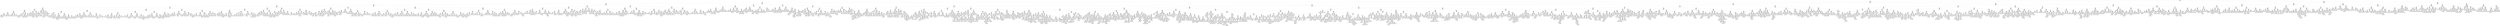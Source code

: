 digraph Tree {
node [shape=box, style="rounded", color="black", fontname=helvetica] ;
edge [fontname=helvetica] ;
0 [label="Low <= 76.9\nmse = 1349.3\nsamples = 4427\nvalue = 31.4"] ;
1 [label="High <= 19.2\nmse = 309.6\nsamples = 4056\nvalue = 22.2"] ;
0 -> 1 [labeldistance=2.5, labelangle=45, headlabel="True"] ;
2 [label="Low <= 7.9\nmse = 22.7\nsamples = 1567\nvalue = 3.8"] ;
1 -> 2 ;
3 [label="Adj Close <= 2.1\nmse = 3.9\nsamples = 1356\nvalue = 2.1"] ;
2 -> 3 ;
4 [label="Adj Close <= 1.0\nmse = 1.0\nsamples = 1075\nvalue = 1.3"] ;
3 -> 4 ;
5 [label="Adj Close <= 0.5\nmse = 0.1\nsamples = 682\nvalue = 0.5"] ;
4 -> 5 ;
6 [label="Adj Close <= 0.2\nmse = 0.0\nsamples = 519\nvalue = 0.3"] ;
5 -> 6 ;
7 [label="Open <= 0.2\nmse = 0.0\nsamples = 132\nvalue = 0.1"] ;
6 -> 7 ;
8 [label="Low <= 0.1\nmse = 0.0\nsamples = 112\nvalue = 0.1"] ;
7 -> 8 ;
9 [label="Adj Close <= 0.1\nmse = 0.0\nsamples = 86\nvalue = 0.1"] ;
8 -> 9 ;
10 [label="Adj Close <= 0.1\nmse = 0.0\nsamples = 51\nvalue = 0.1"] ;
9 -> 10 ;
11 [label="Adj Close <= 0.1\nmse = 0.0\nsamples = 26\nvalue = 0.1"] ;
10 -> 11 ;
12 [label="Adj Close <= 0.1\nmse = 0.0\nsamples = 11\nvalue = 0.1"] ;
11 -> 12 ;
13 [label="Open <= 0.1\nmse = 0.0\nsamples = 5\nvalue = 0.1"] ;
12 -> 13 ;
14 [label="mse = 0.0\nsamples = 1\nvalue = 0.1"] ;
13 -> 14 ;
15 [label="High <= 0.1\nmse = 0.0\nsamples = 4\nvalue = 0.1"] ;
13 -> 15 ;
16 [label="mse = 0.0\nsamples = 2\nvalue = 0.1"] ;
15 -> 16 ;
17 [label="mse = 0.0\nsamples = 2\nvalue = 0.1"] ;
15 -> 17 ;
18 [label="Adj Close <= 0.1\nmse = 0.0\nsamples = 6\nvalue = 0.1"] ;
12 -> 18 ;
19 [label="mse = 0.0\nsamples = 2\nvalue = 0.1"] ;
18 -> 19 ;
20 [label="mse = 0.0\nsamples = 4\nvalue = 0.1"] ;
18 -> 20 ;
21 [label="Adj Close <= 0.1\nmse = 0.0\nsamples = 15\nvalue = 0.1"] ;
11 -> 21 ;
22 [label="Adj Close <= 0.1\nmse = 0.0\nsamples = 6\nvalue = 0.1"] ;
21 -> 22 ;
23 [label="mse = 0.0\nsamples = 4\nvalue = 0.1"] ;
22 -> 23 ;
24 [label="mse = 0.0\nsamples = 2\nvalue = 0.1"] ;
22 -> 24 ;
25 [label="Adj Close <= 0.1\nmse = 0.0\nsamples = 9\nvalue = 0.1"] ;
21 -> 25 ;
26 [label="mse = 0.0\nsamples = 5\nvalue = 0.1"] ;
25 -> 26 ;
27 [label="mse = 0.0\nsamples = 4\nvalue = 0.1"] ;
25 -> 27 ;
28 [label="Adj Close <= 0.1\nmse = 0.0\nsamples = 25\nvalue = 0.1"] ;
10 -> 28 ;
29 [label="Adj Close <= 0.1\nmse = 0.0\nsamples = 16\nvalue = 0.1"] ;
28 -> 29 ;
30 [label="mse = 0.0\nsamples = 6\nvalue = 0.1"] ;
29 -> 30 ;
31 [label="Adj Close <= 0.1\nmse = 0.0\nsamples = 10\nvalue = 0.1"] ;
29 -> 31 ;
32 [label="mse = 0.0\nsamples = 6\nvalue = 0.1"] ;
31 -> 32 ;
33 [label="mse = 0.0\nsamples = 4\nvalue = 0.1"] ;
31 -> 33 ;
34 [label="Adj Close <= 0.1\nmse = 0.0\nsamples = 9\nvalue = 0.1"] ;
28 -> 34 ;
35 [label="Adj Close <= 0.1\nmse = 0.0\nsamples = 5\nvalue = 0.1"] ;
34 -> 35 ;
36 [label="mse = 0.0\nsamples = 3\nvalue = 0.1"] ;
35 -> 36 ;
37 [label="mse = 0.0\nsamples = 2\nvalue = 0.1"] ;
35 -> 37 ;
38 [label="High <= 0.1\nmse = 0.0\nsamples = 4\nvalue = 0.1"] ;
34 -> 38 ;
39 [label="mse = 0.0\nsamples = 2\nvalue = 0.1"] ;
38 -> 39 ;
40 [label="mse = 0.0\nsamples = 2\nvalue = 0.1"] ;
38 -> 40 ;
41 [label="Adj Close <= 0.1\nmse = 0.0\nsamples = 35\nvalue = 0.1"] ;
9 -> 41 ;
42 [label="Adj Close <= 0.1\nmse = 0.0\nsamples = 22\nvalue = 0.1"] ;
41 -> 42 ;
43 [label="Adj Close <= 0.1\nmse = 0.0\nsamples = 18\nvalue = 0.1"] ;
42 -> 43 ;
44 [label="Adj Close <= 0.1\nmse = 0.0\nsamples = 10\nvalue = 0.1"] ;
43 -> 44 ;
45 [label="Open <= 0.1\nmse = 0.0\nsamples = 3\nvalue = 0.1"] ;
44 -> 45 ;
46 [label="mse = 0.0\nsamples = 1\nvalue = 0.1"] ;
45 -> 46 ;
47 [label="mse = 0.0\nsamples = 2\nvalue = 0.1"] ;
45 -> 47 ;
48 [label="mse = 0.0\nsamples = 7\nvalue = 0.1"] ;
44 -> 48 ;
49 [label="Adj Close <= 0.1\nmse = 0.0\nsamples = 8\nvalue = 0.1"] ;
43 -> 49 ;
50 [label="mse = 0.0\nsamples = 5\nvalue = 0.1"] ;
49 -> 50 ;
51 [label="mse = 0.0\nsamples = 3\nvalue = 0.1"] ;
49 -> 51 ;
52 [label="mse = 0.0\nsamples = 4\nvalue = 0.1"] ;
42 -> 52 ;
53 [label="Low <= 0.1\nmse = 0.0\nsamples = 13\nvalue = 0.1"] ;
41 -> 53 ;
54 [label="Adj Close <= 0.1\nmse = 0.0\nsamples = 9\nvalue = 0.1"] ;
53 -> 54 ;
55 [label="Adj Close <= 0.1\nmse = 0.0\nsamples = 6\nvalue = 0.1"] ;
54 -> 55 ;
56 [label="Day <= 28.5\nmse = 0.0\nsamples = 4\nvalue = 0.1"] ;
55 -> 56 ;
57 [label="mse = 0.0\nsamples = 3\nvalue = 0.1"] ;
56 -> 57 ;
58 [label="mse = 0.0\nsamples = 1\nvalue = 0.1"] ;
56 -> 58 ;
59 [label="Month <= 8.0\nmse = 0.0\nsamples = 2\nvalue = 0.1"] ;
55 -> 59 ;
60 [label="mse = 0.0\nsamples = 1\nvalue = 0.1"] ;
59 -> 60 ;
61 [label="mse = 0.0\nsamples = 1\nvalue = 0.1"] ;
59 -> 61 ;
62 [label="mse = 0.0\nsamples = 3\nvalue = 0.1"] ;
54 -> 62 ;
63 [label="Open <= 0.1\nmse = 0.0\nsamples = 4\nvalue = 0.1"] ;
53 -> 63 ;
64 [label="High <= 0.1\nmse = 0.0\nsamples = 2\nvalue = 0.1"] ;
63 -> 64 ;
65 [label="mse = 0.0\nsamples = 1\nvalue = 0.1"] ;
64 -> 65 ;
66 [label="mse = 0.0\nsamples = 1\nvalue = 0.1"] ;
64 -> 66 ;
67 [label="Day <= 22.5\nmse = 0.0\nsamples = 2\nvalue = 0.1"] ;
63 -> 67 ;
68 [label="mse = 0.0\nsamples = 1\nvalue = 0.1"] ;
67 -> 68 ;
69 [label="mse = 0.0\nsamples = 1\nvalue = 0.1"] ;
67 -> 69 ;
70 [label="Open <= 0.2\nmse = 0.0\nsamples = 26\nvalue = 0.2"] ;
8 -> 70 ;
71 [label="Low <= 0.1\nmse = 0.0\nsamples = 11\nvalue = 0.1"] ;
70 -> 71 ;
72 [label="Low <= 0.1\nmse = 0.0\nsamples = 2\nvalue = 0.1"] ;
71 -> 72 ;
73 [label="mse = 0.0\nsamples = 1\nvalue = 0.1"] ;
72 -> 73 ;
74 [label="mse = 0.0\nsamples = 1\nvalue = 0.1"] ;
72 -> 74 ;
75 [label="Adj Close <= 0.1\nmse = 0.0\nsamples = 9\nvalue = 0.1"] ;
71 -> 75 ;
76 [label="Day <= 7.5\nmse = 0.0\nsamples = 7\nvalue = 0.1"] ;
75 -> 76 ;
77 [label="mse = 0.0\nsamples = 1\nvalue = 0.2"] ;
76 -> 77 ;
78 [label="Adj Close <= 0.1\nmse = 0.0\nsamples = 6\nvalue = 0.1"] ;
76 -> 78 ;
79 [label="mse = 0.0\nsamples = 2\nvalue = 0.1"] ;
78 -> 79 ;
80 [label="Adj Close <= 0.1\nmse = 0.0\nsamples = 4\nvalue = 0.1"] ;
78 -> 80 ;
81 [label="mse = 0.0\nsamples = 2\nvalue = 0.1"] ;
80 -> 81 ;
82 [label="mse = 0.0\nsamples = 2\nvalue = 0.1"] ;
80 -> 82 ;
83 [label="Volume <= 85377600.0\nmse = 0.0\nsamples = 2\nvalue = 0.2"] ;
75 -> 83 ;
84 [label="mse = 0.0\nsamples = 1\nvalue = 0.2"] ;
83 -> 84 ;
85 [label="mse = 0.0\nsamples = 1\nvalue = 0.2"] ;
83 -> 85 ;
86 [label="Adj Close <= 0.1\nmse = 0.0\nsamples = 15\nvalue = 0.2"] ;
70 -> 86 ;
87 [label="Open <= 0.2\nmse = 0.0\nsamples = 2\nvalue = 0.2"] ;
86 -> 87 ;
88 [label="mse = 0.0\nsamples = 1\nvalue = 0.2"] ;
87 -> 88 ;
89 [label="mse = 0.0\nsamples = 1\nvalue = 0.2"] ;
87 -> 89 ;
90 [label="Adj Close <= 0.1\nmse = 0.0\nsamples = 13\nvalue = 0.2"] ;
86 -> 90 ;
91 [label="Adj Close <= 0.1\nmse = 0.0\nsamples = 9\nvalue = 0.2"] ;
90 -> 91 ;
92 [label="Adj Close <= 0.1\nmse = 0.0\nsamples = 5\nvalue = 0.2"] ;
91 -> 92 ;
93 [label="mse = 0.0\nsamples = 1\nvalue = 0.2"] ;
92 -> 93 ;
94 [label="Adj Close <= 0.1\nmse = 0.0\nsamples = 4\nvalue = 0.2"] ;
92 -> 94 ;
95 [label="mse = 0.0\nsamples = 2\nvalue = 0.2"] ;
94 -> 95 ;
96 [label="mse = 0.0\nsamples = 2\nvalue = 0.2"] ;
94 -> 96 ;
97 [label="Low <= 0.2\nmse = 0.0\nsamples = 4\nvalue = 0.2"] ;
91 -> 97 ;
98 [label="mse = 0.0\nsamples = 3\nvalue = 0.2"] ;
97 -> 98 ;
99 [label="mse = 0.0\nsamples = 1\nvalue = 0.2"] ;
97 -> 99 ;
100 [label="Open <= 0.2\nmse = 0.0\nsamples = 4\nvalue = 0.2"] ;
90 -> 100 ;
101 [label="mse = 0.0\nsamples = 1\nvalue = 0.2"] ;
100 -> 101 ;
102 [label="Open <= 0.2\nmse = 0.0\nsamples = 3\nvalue = 0.2"] ;
100 -> 102 ;
103 [label="mse = 0.0\nsamples = 2\nvalue = 0.2"] ;
102 -> 103 ;
104 [label="mse = 0.0\nsamples = 1\nvalue = 0.2"] ;
102 -> 104 ;
105 [label="Adj Close <= 0.1\nmse = 0.0\nsamples = 20\nvalue = 0.2"] ;
7 -> 105 ;
106 [label="Volume <= 63216000.0\nmse = 0.0\nsamples = 4\nvalue = 0.2"] ;
105 -> 106 ;
107 [label="mse = 0.0\nsamples = 1\nvalue = 0.2"] ;
106 -> 107 ;
108 [label="High <= 0.2\nmse = 0.0\nsamples = 3\nvalue = 0.2"] ;
106 -> 108 ;
109 [label="mse = 0.0\nsamples = 2\nvalue = 0.2"] ;
108 -> 109 ;
110 [label="mse = 0.0\nsamples = 1\nvalue = 0.2"] ;
108 -> 110 ;
111 [label="Adj Close <= 0.2\nmse = 0.0\nsamples = 16\nvalue = 0.3"] ;
105 -> 111 ;
112 [label="Adj Close <= 0.2\nmse = 0.0\nsamples = 4\nvalue = 0.2"] ;
111 -> 112 ;
113 [label="Low <= 0.2\nmse = 0.0\nsamples = 2\nvalue = 0.2"] ;
112 -> 113 ;
114 [label="mse = 0.0\nsamples = 1\nvalue = 0.2"] ;
113 -> 114 ;
115 [label="mse = 0.0\nsamples = 1\nvalue = 0.2"] ;
113 -> 115 ;
116 [label="mse = 0.0\nsamples = 2\nvalue = 0.2"] ;
112 -> 116 ;
117 [label="Adj Close <= 0.2\nmse = 0.0\nsamples = 12\nvalue = 0.3"] ;
111 -> 117 ;
118 [label="High <= 0.3\nmse = 0.0\nsamples = 8\nvalue = 0.3"] ;
117 -> 118 ;
119 [label="Adj Close <= 0.2\nmse = 0.0\nsamples = 6\nvalue = 0.3"] ;
118 -> 119 ;
120 [label="Day <= 4.5\nmse = 0.0\nsamples = 4\nvalue = 0.2"] ;
119 -> 120 ;
121 [label="Volume <= 45532800.0\nmse = 0.0\nsamples = 2\nvalue = 0.2"] ;
120 -> 121 ;
122 [label="mse = 0.0\nsamples = 1\nvalue = 0.2"] ;
121 -> 122 ;
123 [label="mse = 0.0\nsamples = 1\nvalue = 0.2"] ;
121 -> 123 ;
124 [label="mse = 0.0\nsamples = 2\nvalue = 0.2"] ;
120 -> 124 ;
125 [label="mse = 0.0\nsamples = 2\nvalue = 0.3"] ;
119 -> 125 ;
126 [label="mse = 0.0\nsamples = 2\nvalue = 0.3"] ;
118 -> 126 ;
127 [label="Month <= 6.0\nmse = 0.0\nsamples = 4\nvalue = 0.3"] ;
117 -> 127 ;
128 [label="Adj Close <= 0.2\nmse = 0.0\nsamples = 3\nvalue = 0.3"] ;
127 -> 128 ;
129 [label="mse = 0.0\nsamples = 1\nvalue = 0.3"] ;
128 -> 129 ;
130 [label="Day <= 14.5\nmse = 0.0\nsamples = 2\nvalue = 0.3"] ;
128 -> 130 ;
131 [label="mse = 0.0\nsamples = 1\nvalue = 0.3"] ;
130 -> 131 ;
132 [label="mse = 0.0\nsamples = 1\nvalue = 0.3"] ;
130 -> 132 ;
133 [label="mse = 0.0\nsamples = 1\nvalue = 0.3"] ;
127 -> 133 ;
134 [label="High <= 0.5\nmse = 0.0\nsamples = 387\nvalue = 0.4"] ;
6 -> 134 ;
135 [label="Adj Close <= 0.2\nmse = 0.0\nsamples = 327\nvalue = 0.4"] ;
134 -> 135 ;
136 [label="Adj Close <= 0.2\nmse = 0.0\nsamples = 163\nvalue = 0.3"] ;
135 -> 136 ;
137 [label="High <= 0.3\nmse = 0.0\nsamples = 60\nvalue = 0.3"] ;
136 -> 137 ;
138 [label="High <= 0.3\nmse = 0.0\nsamples = 6\nvalue = 0.3"] ;
137 -> 138 ;
139 [label="mse = 0.0\nsamples = 1\nvalue = 0.3"] ;
138 -> 139 ;
140 [label="Low <= 0.3\nmse = 0.0\nsamples = 5\nvalue = 0.3"] ;
138 -> 140 ;
141 [label="Adj Close <= 0.2\nmse = 0.0\nsamples = 4\nvalue = 0.3"] ;
140 -> 141 ;
142 [label="Volume <= 127440000.0\nmse = 0.0\nsamples = 3\nvalue = 0.3"] ;
141 -> 142 ;
143 [label="mse = 0.0\nsamples = 1\nvalue = 0.3"] ;
142 -> 143 ;
144 [label="mse = 0.0\nsamples = 2\nvalue = 0.3"] ;
142 -> 144 ;
145 [label="mse = 0.0\nsamples = 1\nvalue = 0.3"] ;
141 -> 145 ;
146 [label="mse = 0.0\nsamples = 1\nvalue = 0.3"] ;
140 -> 146 ;
147 [label="Adj Close <= 0.2\nmse = 0.0\nsamples = 54\nvalue = 0.3"] ;
137 -> 147 ;
148 [label="Adj Close <= 0.2\nmse = 0.0\nsamples = 19\nvalue = 0.3"] ;
147 -> 148 ;
149 [label="High <= 0.3\nmse = 0.0\nsamples = 5\nvalue = 0.3"] ;
148 -> 149 ;
150 [label="Open <= 0.3\nmse = 0.0\nsamples = 2\nvalue = 0.3"] ;
149 -> 150 ;
151 [label="mse = 0.0\nsamples = 1\nvalue = 0.3"] ;
150 -> 151 ;
152 [label="mse = 0.0\nsamples = 1\nvalue = 0.3"] ;
150 -> 152 ;
153 [label="Open <= 0.3\nmse = 0.0\nsamples = 3\nvalue = 0.3"] ;
149 -> 153 ;
154 [label="Low <= 0.3\nmse = 0.0\nsamples = 2\nvalue = 0.3"] ;
153 -> 154 ;
155 [label="mse = 0.0\nsamples = 1\nvalue = 0.3"] ;
154 -> 155 ;
156 [label="mse = 0.0\nsamples = 1\nvalue = 0.3"] ;
154 -> 156 ;
157 [label="mse = 0.0\nsamples = 1\nvalue = 0.3"] ;
153 -> 157 ;
158 [label="Adj Close <= 0.2\nmse = 0.0\nsamples = 14\nvalue = 0.3"] ;
148 -> 158 ;
159 [label="Adj Close <= 0.2\nmse = 0.0\nsamples = 8\nvalue = 0.3"] ;
158 -> 159 ;
160 [label="mse = 0.0\nsamples = 3\nvalue = 0.3"] ;
159 -> 160 ;
161 [label="Adj Close <= 0.2\nmse = 0.0\nsamples = 5\nvalue = 0.3"] ;
159 -> 161 ;
162 [label="mse = 0.0\nsamples = 2\nvalue = 0.3"] ;
161 -> 162 ;
163 [label="Day <= 22.5\nmse = 0.0\nsamples = 3\nvalue = 0.3"] ;
161 -> 163 ;
164 [label="mse = 0.0\nsamples = 2\nvalue = 0.3"] ;
163 -> 164 ;
165 [label="mse = 0.0\nsamples = 1\nvalue = 0.3"] ;
163 -> 165 ;
166 [label="Adj Close <= 0.2\nmse = 0.0\nsamples = 6\nvalue = 0.3"] ;
158 -> 166 ;
167 [label="Open <= 0.3\nmse = 0.0\nsamples = 2\nvalue = 0.3"] ;
166 -> 167 ;
168 [label="mse = 0.0\nsamples = 1\nvalue = 0.3"] ;
167 -> 168 ;
169 [label="mse = 0.0\nsamples = 1\nvalue = 0.3"] ;
167 -> 169 ;
170 [label="mse = 0.0\nsamples = 4\nvalue = 0.3"] ;
166 -> 170 ;
171 [label="Adj Close <= 0.2\nmse = 0.0\nsamples = 35\nvalue = 0.3"] ;
147 -> 171 ;
172 [label="Adj Close <= 0.2\nmse = 0.0\nsamples = 15\nvalue = 0.3"] ;
171 -> 172 ;
173 [label="Adj Close <= 0.2\nmse = 0.0\nsamples = 8\nvalue = 0.3"] ;
172 -> 173 ;
174 [label="Month <= 11.5\nmse = 0.0\nsamples = 3\nvalue = 0.3"] ;
173 -> 174 ;
175 [label="mse = 0.0\nsamples = 2\nvalue = 0.3"] ;
174 -> 175 ;
176 [label="mse = 0.0\nsamples = 1\nvalue = 0.3"] ;
174 -> 176 ;
177 [label="mse = 0.0\nsamples = 5\nvalue = 0.3"] ;
173 -> 177 ;
178 [label="Adj Close <= 0.2\nmse = 0.0\nsamples = 7\nvalue = 0.3"] ;
172 -> 178 ;
179 [label="Month <= 7.0\nmse = 0.0\nsamples = 4\nvalue = 0.3"] ;
178 -> 179 ;
180 [label="mse = 0.0\nsamples = 2\nvalue = 0.3"] ;
179 -> 180 ;
181 [label="mse = 0.0\nsamples = 2\nvalue = 0.3"] ;
179 -> 181 ;
182 [label="mse = 0.0\nsamples = 3\nvalue = 0.3"] ;
178 -> 182 ;
183 [label="Adj Close <= 0.2\nmse = 0.0\nsamples = 20\nvalue = 0.3"] ;
171 -> 183 ;
184 [label="Adj Close <= 0.2\nmse = 0.0\nsamples = 10\nvalue = 0.3"] ;
183 -> 184 ;
185 [label="Adj Close <= 0.2\nmse = 0.0\nsamples = 7\nvalue = 0.3"] ;
184 -> 185 ;
186 [label="High <= 0.4\nmse = 0.0\nsamples = 4\nvalue = 0.3"] ;
185 -> 186 ;
187 [label="mse = 0.0\nsamples = 3\nvalue = 0.3"] ;
186 -> 187 ;
188 [label="mse = 0.0\nsamples = 1\nvalue = 0.3"] ;
186 -> 188 ;
189 [label="mse = 0.0\nsamples = 3\nvalue = 0.3"] ;
185 -> 189 ;
190 [label="Open <= 0.3\nmse = 0.0\nsamples = 3\nvalue = 0.3"] ;
184 -> 190 ;
191 [label="mse = 0.0\nsamples = 1\nvalue = 0.3"] ;
190 -> 191 ;
192 [label="mse = 0.0\nsamples = 2\nvalue = 0.3"] ;
190 -> 192 ;
193 [label="Adj Close <= 0.2\nmse = 0.0\nsamples = 10\nvalue = 0.3"] ;
183 -> 193 ;
194 [label="Adj Close <= 0.2\nmse = 0.0\nsamples = 7\nvalue = 0.3"] ;
193 -> 194 ;
195 [label="mse = 0.0\nsamples = 2\nvalue = 0.3"] ;
194 -> 195 ;
196 [label="mse = 0.0\nsamples = 5\nvalue = 0.3"] ;
194 -> 196 ;
197 [label="Adj Close <= 0.2\nmse = 0.0\nsamples = 3\nvalue = 0.3"] ;
193 -> 197 ;
198 [label="mse = 0.0\nsamples = 1\nvalue = 0.3"] ;
197 -> 198 ;
199 [label="mse = 0.0\nsamples = 2\nvalue = 0.3"] ;
197 -> 199 ;
200 [label="Adj Close <= 0.2\nmse = 0.0\nsamples = 103\nvalue = 0.4"] ;
136 -> 200 ;
201 [label="Adj Close <= 0.2\nmse = 0.0\nsamples = 48\nvalue = 0.4"] ;
200 -> 201 ;
202 [label="Adj Close <= 0.2\nmse = 0.0\nsamples = 24\nvalue = 0.3"] ;
201 -> 202 ;
203 [label="Adj Close <= 0.2\nmse = 0.0\nsamples = 15\nvalue = 0.3"] ;
202 -> 203 ;
204 [label="Adj Close <= 0.2\nmse = 0.0\nsamples = 7\nvalue = 0.3"] ;
203 -> 204 ;
205 [label="mse = 0.0\nsamples = 3\nvalue = 0.3"] ;
204 -> 205 ;
206 [label="mse = 0.0\nsamples = 4\nvalue = 0.3"] ;
204 -> 206 ;
207 [label="Adj Close <= 0.2\nmse = 0.0\nsamples = 8\nvalue = 0.3"] ;
203 -> 207 ;
208 [label="mse = 0.0\nsamples = 5\nvalue = 0.3"] ;
207 -> 208 ;
209 [label="mse = 0.0\nsamples = 3\nvalue = 0.3"] ;
207 -> 209 ;
210 [label="Adj Close <= 0.2\nmse = 0.0\nsamples = 9\nvalue = 0.3"] ;
202 -> 210 ;
211 [label="mse = 0.0\nsamples = 4\nvalue = 0.3"] ;
210 -> 211 ;
212 [label="Adj Close <= 0.2\nmse = 0.0\nsamples = 5\nvalue = 0.3"] ;
210 -> 212 ;
213 [label="mse = 0.0\nsamples = 3\nvalue = 0.3"] ;
212 -> 213 ;
214 [label="Day <= 15.5\nmse = 0.0\nsamples = 2\nvalue = 0.4"] ;
212 -> 214 ;
215 [label="mse = 0.0\nsamples = 1\nvalue = 0.4"] ;
214 -> 215 ;
216 [label="mse = 0.0\nsamples = 1\nvalue = 0.4"] ;
214 -> 216 ;
217 [label="Adj Close <= 0.2\nmse = 0.0\nsamples = 24\nvalue = 0.4"] ;
201 -> 217 ;
218 [label="Adj Close <= 0.2\nmse = 0.0\nsamples = 7\nvalue = 0.4"] ;
217 -> 218 ;
219 [label="mse = 0.0\nsamples = 3\nvalue = 0.4"] ;
218 -> 219 ;
220 [label="mse = 0.0\nsamples = 4\nvalue = 0.4"] ;
218 -> 220 ;
221 [label="Adj Close <= 0.2\nmse = 0.0\nsamples = 17\nvalue = 0.4"] ;
217 -> 221 ;
222 [label="Adj Close <= 0.2\nmse = 0.0\nsamples = 9\nvalue = 0.4"] ;
221 -> 222 ;
223 [label="mse = 0.0\nsamples = 2\nvalue = 0.4"] ;
222 -> 223 ;
224 [label="mse = 0.0\nsamples = 7\nvalue = 0.4"] ;
222 -> 224 ;
225 [label="Day <= 28.0\nmse = 0.0\nsamples = 8\nvalue = 0.4"] ;
221 -> 225 ;
226 [label="mse = 0.0\nsamples = 7\nvalue = 0.4"] ;
225 -> 226 ;
227 [label="mse = 0.0\nsamples = 1\nvalue = 0.4"] ;
225 -> 227 ;
228 [label="Adj Close <= 0.2\nmse = 0.0\nsamples = 55\nvalue = 0.4"] ;
200 -> 228 ;
229 [label="Adj Close <= 0.2\nmse = 0.0\nsamples = 26\nvalue = 0.4"] ;
228 -> 229 ;
230 [label="Adj Close <= 0.2\nmse = 0.0\nsamples = 14\nvalue = 0.4"] ;
229 -> 230 ;
231 [label="mse = 0.0\nsamples = 10\nvalue = 0.4"] ;
230 -> 231 ;
232 [label="Low <= 0.4\nmse = 0.0\nsamples = 4\nvalue = 0.4"] ;
230 -> 232 ;
233 [label="mse = 0.0\nsamples = 2\nvalue = 0.4"] ;
232 -> 233 ;
234 [label="mse = 0.0\nsamples = 2\nvalue = 0.4"] ;
232 -> 234 ;
235 [label="Adj Close <= 0.2\nmse = 0.0\nsamples = 12\nvalue = 0.4"] ;
229 -> 235 ;
236 [label="Day <= 21.0\nmse = 0.0\nsamples = 7\nvalue = 0.4"] ;
235 -> 236 ;
237 [label="mse = 0.0\nsamples = 5\nvalue = 0.4"] ;
236 -> 237 ;
238 [label="mse = 0.0\nsamples = 2\nvalue = 0.4"] ;
236 -> 238 ;
239 [label="Volume <= 54222400.0\nmse = 0.0\nsamples = 5\nvalue = 0.4"] ;
235 -> 239 ;
240 [label="mse = 0.0\nsamples = 2\nvalue = 0.4"] ;
239 -> 240 ;
241 [label="mse = 0.0\nsamples = 3\nvalue = 0.4"] ;
239 -> 241 ;
242 [label="Adj Close <= 0.2\nmse = 0.0\nsamples = 29\nvalue = 0.4"] ;
228 -> 242 ;
243 [label="Adj Close <= 0.2\nmse = 0.0\nsamples = 14\nvalue = 0.4"] ;
242 -> 243 ;
244 [label="mse = 0.0\nsamples = 6\nvalue = 0.4"] ;
243 -> 244 ;
245 [label="Adj Close <= 0.2\nmse = 0.0\nsamples = 8\nvalue = 0.4"] ;
243 -> 245 ;
246 [label="mse = 0.0\nsamples = 4\nvalue = 0.4"] ;
245 -> 246 ;
247 [label="Volume <= 47540800.0\nmse = 0.0\nsamples = 4\nvalue = 0.4"] ;
245 -> 247 ;
248 [label="mse = 0.0\nsamples = 3\nvalue = 0.4"] ;
247 -> 248 ;
249 [label="mse = 0.0\nsamples = 1\nvalue = 0.4"] ;
247 -> 249 ;
250 [label="Adj Close <= 0.2\nmse = 0.0\nsamples = 15\nvalue = 0.4"] ;
242 -> 250 ;
251 [label="High <= 0.4\nmse = 0.0\nsamples = 7\nvalue = 0.4"] ;
250 -> 251 ;
252 [label="mse = 0.0\nsamples = 6\nvalue = 0.4"] ;
251 -> 252 ;
253 [label="mse = 0.0\nsamples = 1\nvalue = 0.4"] ;
251 -> 253 ;
254 [label="Adj Close <= 0.2\nmse = 0.0\nsamples = 8\nvalue = 0.4"] ;
250 -> 254 ;
255 [label="mse = 0.0\nsamples = 6\nvalue = 0.4"] ;
254 -> 255 ;
256 [label="mse = 0.0\nsamples = 2\nvalue = 0.4"] ;
254 -> 256 ;
257 [label="Adj Close <= 0.3\nmse = 0.0\nsamples = 164\nvalue = 0.4"] ;
135 -> 257 ;
258 [label="Adj Close <= 0.3\nmse = 0.0\nsamples = 123\nvalue = 0.4"] ;
257 -> 258 ;
259 [label="Adj Close <= 0.2\nmse = 0.0\nsamples = 61\nvalue = 0.4"] ;
258 -> 259 ;
260 [label="Adj Close <= 0.2\nmse = 0.0\nsamples = 33\nvalue = 0.4"] ;
259 -> 260 ;
261 [label="Adj Close <= 0.2\nmse = 0.0\nsamples = 15\nvalue = 0.4"] ;
260 -> 261 ;
262 [label="Adj Close <= 0.2\nmse = 0.0\nsamples = 8\nvalue = 0.4"] ;
261 -> 262 ;
263 [label="mse = 0.0\nsamples = 2\nvalue = 0.4"] ;
262 -> 263 ;
264 [label="mse = 0.0\nsamples = 6\nvalue = 0.4"] ;
262 -> 264 ;
265 [label="Adj Close <= 0.2\nmse = 0.0\nsamples = 7\nvalue = 0.4"] ;
261 -> 265 ;
266 [label="mse = 0.0\nsamples = 2\nvalue = 0.4"] ;
265 -> 266 ;
267 [label="Adj Close <= 0.2\nmse = 0.0\nsamples = 5\nvalue = 0.4"] ;
265 -> 267 ;
268 [label="mse = 0.0\nsamples = 4\nvalue = 0.4"] ;
267 -> 268 ;
269 [label="mse = 0.0\nsamples = 1\nvalue = 0.4"] ;
267 -> 269 ;
270 [label="Adj Close <= 0.2\nmse = 0.0\nsamples = 18\nvalue = 0.4"] ;
260 -> 270 ;
271 [label="Adj Close <= 0.2\nmse = 0.0\nsamples = 9\nvalue = 0.4"] ;
270 -> 271 ;
272 [label="mse = 0.0\nsamples = 4\nvalue = 0.4"] ;
271 -> 272 ;
273 [label="Adj Close <= 0.2\nmse = 0.0\nsamples = 5\nvalue = 0.4"] ;
271 -> 273 ;
274 [label="mse = 0.0\nsamples = 3\nvalue = 0.4"] ;
273 -> 274 ;
275 [label="mse = 0.0\nsamples = 2\nvalue = 0.4"] ;
273 -> 275 ;
276 [label="mse = 0.0\nsamples = 9\nvalue = 0.4"] ;
270 -> 276 ;
277 [label="Adj Close <= 0.3\nmse = 0.0\nsamples = 28\nvalue = 0.4"] ;
259 -> 277 ;
278 [label="Adj Close <= 0.2\nmse = 0.0\nsamples = 17\nvalue = 0.4"] ;
277 -> 278 ;
279 [label="Adj Close <= 0.2\nmse = 0.0\nsamples = 8\nvalue = 0.4"] ;
278 -> 279 ;
280 [label="mse = 0.0\nsamples = 4\nvalue = 0.4"] ;
279 -> 280 ;
281 [label="Adj Close <= 0.2\nmse = 0.0\nsamples = 4\nvalue = 0.4"] ;
279 -> 281 ;
282 [label="mse = 0.0\nsamples = 2\nvalue = 0.4"] ;
281 -> 282 ;
283 [label="mse = 0.0\nsamples = 2\nvalue = 0.4"] ;
281 -> 283 ;
284 [label="Adj Close <= 0.3\nmse = 0.0\nsamples = 9\nvalue = 0.4"] ;
278 -> 284 ;
285 [label="mse = 0.0\nsamples = 6\nvalue = 0.4"] ;
284 -> 285 ;
286 [label="mse = 0.0\nsamples = 3\nvalue = 0.4"] ;
284 -> 286 ;
287 [label="Adj Close <= 0.3\nmse = 0.0\nsamples = 11\nvalue = 0.4"] ;
277 -> 287 ;
288 [label="Adj Close <= 0.3\nmse = 0.0\nsamples = 8\nvalue = 0.4"] ;
287 -> 288 ;
289 [label="Day <= 22.0\nmse = 0.0\nsamples = 4\nvalue = 0.4"] ;
288 -> 289 ;
290 [label="mse = 0.0\nsamples = 3\nvalue = 0.4"] ;
289 -> 290 ;
291 [label="mse = 0.0\nsamples = 1\nvalue = 0.4"] ;
289 -> 291 ;
292 [label="mse = 0.0\nsamples = 4\nvalue = 0.4"] ;
288 -> 292 ;
293 [label="Open <= 0.4\nmse = 0.0\nsamples = 3\nvalue = 0.4"] ;
287 -> 293 ;
294 [label="mse = 0.0\nsamples = 1\nvalue = 0.4"] ;
293 -> 294 ;
295 [label="mse = 0.0\nsamples = 2\nvalue = 0.4"] ;
293 -> 295 ;
296 [label="Adj Close <= 0.3\nmse = 0.0\nsamples = 62\nvalue = 0.4"] ;
258 -> 296 ;
297 [label="Adj Close <= 0.3\nmse = 0.0\nsamples = 30\nvalue = 0.4"] ;
296 -> 297 ;
298 [label="Adj Close <= 0.3\nmse = 0.0\nsamples = 15\nvalue = 0.4"] ;
297 -> 298 ;
299 [label="Volume <= 84102400.0\nmse = 0.0\nsamples = 8\nvalue = 0.4"] ;
298 -> 299 ;
300 [label="mse = 0.0\nsamples = 6\nvalue = 0.4"] ;
299 -> 300 ;
301 [label="mse = 0.0\nsamples = 2\nvalue = 0.4"] ;
299 -> 301 ;
302 [label="Adj Close <= 0.3\nmse = 0.0\nsamples = 7\nvalue = 0.4"] ;
298 -> 302 ;
303 [label="mse = 0.0\nsamples = 3\nvalue = 0.4"] ;
302 -> 303 ;
304 [label="mse = 0.0\nsamples = 4\nvalue = 0.4"] ;
302 -> 304 ;
305 [label="Adj Close <= 0.3\nmse = 0.0\nsamples = 15\nvalue = 0.4"] ;
297 -> 305 ;
306 [label="Adj Close <= 0.3\nmse = 0.0\nsamples = 10\nvalue = 0.4"] ;
305 -> 306 ;
307 [label="Adj Close <= 0.3\nmse = 0.0\nsamples = 5\nvalue = 0.4"] ;
306 -> 307 ;
308 [label="mse = 0.0\nsamples = 2\nvalue = 0.4"] ;
307 -> 308 ;
309 [label="mse = 0.0\nsamples = 3\nvalue = 0.4"] ;
307 -> 309 ;
310 [label="mse = 0.0\nsamples = 5\nvalue = 0.4"] ;
306 -> 310 ;
311 [label="Volume <= 56065600.0\nmse = 0.0\nsamples = 5\nvalue = 0.4"] ;
305 -> 311 ;
312 [label="mse = 0.0\nsamples = 4\nvalue = 0.4"] ;
311 -> 312 ;
313 [label="mse = 0.0\nsamples = 1\nvalue = 0.4"] ;
311 -> 313 ;
314 [label="Adj Close <= 0.3\nmse = 0.0\nsamples = 32\nvalue = 0.4"] ;
296 -> 314 ;
315 [label="Adj Close <= 0.3\nmse = 0.0\nsamples = 16\nvalue = 0.4"] ;
314 -> 315 ;
316 [label="Adj Close <= 0.3\nmse = 0.0\nsamples = 12\nvalue = 0.4"] ;
315 -> 316 ;
317 [label="Adj Close <= 0.3\nmse = 0.0\nsamples = 6\nvalue = 0.4"] ;
316 -> 317 ;
318 [label="mse = 0.0\nsamples = 4\nvalue = 0.4"] ;
317 -> 318 ;
319 [label="mse = 0.0\nsamples = 2\nvalue = 0.4"] ;
317 -> 319 ;
320 [label="mse = 0.0\nsamples = 6\nvalue = 0.4"] ;
316 -> 320 ;
321 [label="Adj Close <= 0.3\nmse = 0.0\nsamples = 4\nvalue = 0.4"] ;
315 -> 321 ;
322 [label="mse = 0.0\nsamples = 1\nvalue = 0.4"] ;
321 -> 322 ;
323 [label="mse = 0.0\nsamples = 3\nvalue = 0.4"] ;
321 -> 323 ;
324 [label="Adj Close <= 0.3\nmse = 0.0\nsamples = 16\nvalue = 0.4"] ;
314 -> 324 ;
325 [label="Adj Close <= 0.3\nmse = 0.0\nsamples = 11\nvalue = 0.4"] ;
324 -> 325 ;
326 [label="Adj Close <= 0.3\nmse = 0.0\nsamples = 6\nvalue = 0.4"] ;
325 -> 326 ;
327 [label="mse = 0.0\nsamples = 2\nvalue = 0.4"] ;
326 -> 327 ;
328 [label="mse = 0.0\nsamples = 4\nvalue = 0.4"] ;
326 -> 328 ;
329 [label="Adj Close <= 0.3\nmse = 0.0\nsamples = 5\nvalue = 0.4"] ;
325 -> 329 ;
330 [label="mse = 0.0\nsamples = 2\nvalue = 0.4"] ;
329 -> 330 ;
331 [label="Adj Close <= 0.3\nmse = 0.0\nsamples = 3\nvalue = 0.4"] ;
329 -> 331 ;
332 [label="mse = 0.0\nsamples = 2\nvalue = 0.4"] ;
331 -> 332 ;
333 [label="mse = 0.0\nsamples = 1\nvalue = 0.4"] ;
331 -> 333 ;
334 [label="Day <= 10.0\nmse = 0.0\nsamples = 5\nvalue = 0.4"] ;
324 -> 334 ;
335 [label="mse = 0.0\nsamples = 2\nvalue = 0.4"] ;
334 -> 335 ;
336 [label="Day <= 22.5\nmse = 0.0\nsamples = 3\nvalue = 0.4"] ;
334 -> 336 ;
337 [label="mse = 0.0\nsamples = 2\nvalue = 0.4"] ;
336 -> 337 ;
338 [label="mse = 0.0\nsamples = 1\nvalue = 0.4"] ;
336 -> 338 ;
339 [label="Adj Close <= 0.3\nmse = 0.0\nsamples = 41\nvalue = 0.4"] ;
257 -> 339 ;
340 [label="Adj Close <= 0.3\nmse = 0.0\nsamples = 26\nvalue = 0.4"] ;
339 -> 340 ;
341 [label="Adj Close <= 0.3\nmse = 0.0\nsamples = 14\nvalue = 0.4"] ;
340 -> 341 ;
342 [label="Adj Close <= 0.3\nmse = 0.0\nsamples = 7\nvalue = 0.4"] ;
341 -> 342 ;
343 [label="Adj Close <= 0.3\nmse = 0.0\nsamples = 5\nvalue = 0.4"] ;
342 -> 343 ;
344 [label="mse = 0.0\nsamples = 2\nvalue = 0.4"] ;
343 -> 344 ;
345 [label="Volume <= 77017600.0\nmse = 0.0\nsamples = 3\nvalue = 0.4"] ;
343 -> 345 ;
346 [label="mse = 0.0\nsamples = 1\nvalue = 0.4"] ;
345 -> 346 ;
347 [label="mse = 0.0\nsamples = 2\nvalue = 0.4"] ;
345 -> 347 ;
348 [label="mse = 0.0\nsamples = 2\nvalue = 0.4"] ;
342 -> 348 ;
349 [label="Adj Close <= 0.3\nmse = 0.0\nsamples = 7\nvalue = 0.4"] ;
341 -> 349 ;
350 [label="Adj Close <= 0.3\nmse = 0.0\nsamples = 2\nvalue = 0.4"] ;
349 -> 350 ;
351 [label="mse = 0.0\nsamples = 1\nvalue = 0.4"] ;
350 -> 351 ;
352 [label="mse = 0.0\nsamples = 1\nvalue = 0.4"] ;
350 -> 352 ;
353 [label="Adj Close <= 0.3\nmse = 0.0\nsamples = 5\nvalue = 0.4"] ;
349 -> 353 ;
354 [label="mse = 0.0\nsamples = 1\nvalue = 0.4"] ;
353 -> 354 ;
355 [label="Low <= 0.4\nmse = 0.0\nsamples = 4\nvalue = 0.4"] ;
353 -> 355 ;
356 [label="mse = 0.0\nsamples = 1\nvalue = 0.4"] ;
355 -> 356 ;
357 [label="mse = 0.0\nsamples = 3\nvalue = 0.4"] ;
355 -> 357 ;
358 [label="Adj Close <= 0.3\nmse = 0.0\nsamples = 12\nvalue = 0.4"] ;
340 -> 358 ;
359 [label="Adj Close <= 0.3\nmse = 0.0\nsamples = 6\nvalue = 0.4"] ;
358 -> 359 ;
360 [label="Low <= 0.4\nmse = 0.0\nsamples = 3\nvalue = 0.4"] ;
359 -> 360 ;
361 [label="mse = 0.0\nsamples = 2\nvalue = 0.4"] ;
360 -> 361 ;
362 [label="mse = 0.0\nsamples = 1\nvalue = 0.4"] ;
360 -> 362 ;
363 [label="Day <= 12.0\nmse = 0.0\nsamples = 3\nvalue = 0.4"] ;
359 -> 363 ;
364 [label="mse = 0.0\nsamples = 1\nvalue = 0.4"] ;
363 -> 364 ;
365 [label="mse = 0.0\nsamples = 2\nvalue = 0.4"] ;
363 -> 365 ;
366 [label="Day <= 25.0\nmse = 0.0\nsamples = 6\nvalue = 0.4"] ;
358 -> 366 ;
367 [label="Adj Close <= 0.3\nmse = 0.0\nsamples = 5\nvalue = 0.4"] ;
366 -> 367 ;
368 [label="Month <= 6.0\nmse = 0.0\nsamples = 2\nvalue = 0.4"] ;
367 -> 368 ;
369 [label="mse = 0.0\nsamples = 1\nvalue = 0.4"] ;
368 -> 369 ;
370 [label="mse = 0.0\nsamples = 1\nvalue = 0.4"] ;
368 -> 370 ;
371 [label="mse = 0.0\nsamples = 3\nvalue = 0.4"] ;
367 -> 371 ;
372 [label="mse = 0.0\nsamples = 1\nvalue = 0.4"] ;
366 -> 372 ;
373 [label="Adj Close <= 0.3\nmse = 0.0\nsamples = 15\nvalue = 0.5"] ;
339 -> 373 ;
374 [label="Adj Close <= 0.3\nmse = 0.0\nsamples = 9\nvalue = 0.5"] ;
373 -> 374 ;
375 [label="Volume <= 30347200.0\nmse = 0.0\nsamples = 4\nvalue = 0.5"] ;
374 -> 375 ;
376 [label="mse = 0.0\nsamples = 1\nvalue = 0.5"] ;
375 -> 376 ;
377 [label="High <= 0.5\nmse = 0.0\nsamples = 3\nvalue = 0.5"] ;
375 -> 377 ;
378 [label="High <= 0.5\nmse = 0.0\nsamples = 2\nvalue = 0.5"] ;
377 -> 378 ;
379 [label="mse = 0.0\nsamples = 1\nvalue = 0.5"] ;
378 -> 379 ;
380 [label="mse = 0.0\nsamples = 1\nvalue = 0.5"] ;
378 -> 380 ;
381 [label="mse = 0.0\nsamples = 1\nvalue = 0.5"] ;
377 -> 381 ;
382 [label="Adj Close <= 0.3\nmse = 0.0\nsamples = 5\nvalue = 0.5"] ;
374 -> 382 ;
383 [label="Year <= 1988.5\nmse = 0.0\nsamples = 2\nvalue = 0.5"] ;
382 -> 383 ;
384 [label="mse = 0.0\nsamples = 1\nvalue = 0.5"] ;
383 -> 384 ;
385 [label="mse = 0.0\nsamples = 1\nvalue = 0.5"] ;
383 -> 385 ;
386 [label="Low <= 0.5\nmse = 0.0\nsamples = 3\nvalue = 0.5"] ;
382 -> 386 ;
387 [label="mse = 0.0\nsamples = 2\nvalue = 0.5"] ;
386 -> 387 ;
388 [label="mse = 0.0\nsamples = 1\nvalue = 0.5"] ;
386 -> 388 ;
389 [label="Adj Close <= 0.3\nmse = 0.0\nsamples = 6\nvalue = 0.5"] ;
373 -> 389 ;
390 [label="Adj Close <= 0.3\nmse = 0.0\nsamples = 5\nvalue = 0.5"] ;
389 -> 390 ;
391 [label="mse = 0.0\nsamples = 3\nvalue = 0.5"] ;
390 -> 391 ;
392 [label="mse = 0.0\nsamples = 2\nvalue = 0.5"] ;
390 -> 392 ;
393 [label="mse = 0.0\nsamples = 1\nvalue = 0.5"] ;
389 -> 393 ;
394 [label="Low <= 0.6\nmse = 0.0\nsamples = 60\nvalue = 0.6"] ;
134 -> 394 ;
395 [label="Adj Close <= 0.3\nmse = 0.0\nsamples = 24\nvalue = 0.5"] ;
394 -> 395 ;
396 [label="Adj Close <= 0.3\nmse = 0.0\nsamples = 11\nvalue = 0.5"] ;
395 -> 396 ;
397 [label="Low <= 0.5\nmse = 0.0\nsamples = 6\nvalue = 0.5"] ;
396 -> 397 ;
398 [label="Volume <= 105580800.0\nmse = 0.0\nsamples = 3\nvalue = 0.5"] ;
397 -> 398 ;
399 [label="mse = 0.0\nsamples = 1\nvalue = 0.5"] ;
398 -> 399 ;
400 [label="Low <= 0.5\nmse = 0.0\nsamples = 2\nvalue = 0.5"] ;
398 -> 400 ;
401 [label="mse = 0.0\nsamples = 1\nvalue = 0.5"] ;
400 -> 401 ;
402 [label="mse = 0.0\nsamples = 1\nvalue = 0.5"] ;
400 -> 402 ;
403 [label="High <= 0.5\nmse = 0.0\nsamples = 3\nvalue = 0.5"] ;
397 -> 403 ;
404 [label="Open <= 0.5\nmse = 0.0\nsamples = 2\nvalue = 0.5"] ;
403 -> 404 ;
405 [label="mse = 0.0\nsamples = 1\nvalue = 0.5"] ;
404 -> 405 ;
406 [label="mse = 0.0\nsamples = 1\nvalue = 0.5"] ;
404 -> 406 ;
407 [label="mse = 0.0\nsamples = 1\nvalue = 0.5"] ;
403 -> 407 ;
408 [label="Adj Close <= 0.3\nmse = 0.0\nsamples = 5\nvalue = 0.5"] ;
396 -> 408 ;
409 [label="Volume <= 239558400.0\nmse = 0.0\nsamples = 3\nvalue = 0.5"] ;
408 -> 409 ;
410 [label="mse = 0.0\nsamples = 1\nvalue = 0.5"] ;
409 -> 410 ;
411 [label="Volume <= 256542400.0\nmse = 0.0\nsamples = 2\nvalue = 0.5"] ;
409 -> 411 ;
412 [label="mse = 0.0\nsamples = 1\nvalue = 0.5"] ;
411 -> 412 ;
413 [label="mse = 0.0\nsamples = 1\nvalue = 0.5"] ;
411 -> 413 ;
414 [label="Month <= 11.5\nmse = 0.0\nsamples = 2\nvalue = 0.5"] ;
408 -> 414 ;
415 [label="mse = 0.0\nsamples = 1\nvalue = 0.5"] ;
414 -> 415 ;
416 [label="mse = 0.0\nsamples = 1\nvalue = 0.5"] ;
414 -> 416 ;
417 [label="Low <= 0.5\nmse = 0.0\nsamples = 13\nvalue = 0.6"] ;
395 -> 417 ;
418 [label="Adj Close <= 0.3\nmse = 0.0\nsamples = 7\nvalue = 0.5"] ;
417 -> 418 ;
419 [label="Open <= 0.5\nmse = 0.0\nsamples = 4\nvalue = 0.5"] ;
418 -> 419 ;
420 [label="Adj Close <= 0.3\nmse = 0.0\nsamples = 2\nvalue = 0.5"] ;
419 -> 420 ;
421 [label="mse = 0.0\nsamples = 1\nvalue = 0.5"] ;
420 -> 421 ;
422 [label="mse = 0.0\nsamples = 1\nvalue = 0.5"] ;
420 -> 422 ;
423 [label="Adj Close <= 0.3\nmse = 0.0\nsamples = 2\nvalue = 0.5"] ;
419 -> 423 ;
424 [label="mse = 0.0\nsamples = 1\nvalue = 0.5"] ;
423 -> 424 ;
425 [label="mse = 0.0\nsamples = 1\nvalue = 0.5"] ;
423 -> 425 ;
426 [label="Volume <= 79041600.0\nmse = 0.0\nsamples = 3\nvalue = 0.6"] ;
418 -> 426 ;
427 [label="mse = 0.0\nsamples = 1\nvalue = 0.6"] ;
426 -> 427 ;
428 [label="Low <= 0.5\nmse = 0.0\nsamples = 2\nvalue = 0.6"] ;
426 -> 428 ;
429 [label="mse = 0.0\nsamples = 1\nvalue = 0.6"] ;
428 -> 429 ;
430 [label="mse = 0.0\nsamples = 1\nvalue = 0.6"] ;
428 -> 430 ;
431 [label="Month <= 10.5\nmse = 0.0\nsamples = 6\nvalue = 0.6"] ;
417 -> 431 ;
432 [label="Adj Close <= 0.4\nmse = 0.0\nsamples = 3\nvalue = 0.6"] ;
431 -> 432 ;
433 [label="mse = 0.0\nsamples = 1\nvalue = 0.6"] ;
432 -> 433 ;
434 [label="mse = 0.0\nsamples = 2\nvalue = 0.6"] ;
432 -> 434 ;
435 [label="Volume <= 98502400.0\nmse = 0.0\nsamples = 3\nvalue = 0.6"] ;
431 -> 435 ;
436 [label="mse = 0.0\nsamples = 1\nvalue = 0.6"] ;
435 -> 436 ;
437 [label="Month <= 11.5\nmse = 0.0\nsamples = 2\nvalue = 0.6"] ;
435 -> 437 ;
438 [label="mse = 0.0\nsamples = 1\nvalue = 0.6"] ;
437 -> 438 ;
439 [label="mse = 0.0\nsamples = 1\nvalue = 0.6"] ;
437 -> 439 ;
440 [label="Adj Close <= 0.4\nmse = 0.0\nsamples = 36\nvalue = 0.6"] ;
394 -> 440 ;
441 [label="Adj Close <= 0.4\nmse = 0.0\nsamples = 26\nvalue = 0.6"] ;
440 -> 441 ;
442 [label="Adj Close <= 0.4\nmse = 0.0\nsamples = 15\nvalue = 0.6"] ;
441 -> 442 ;
443 [label="Adj Close <= 0.4\nmse = 0.0\nsamples = 7\nvalue = 0.6"] ;
442 -> 443 ;
444 [label="Adj Close <= 0.4\nmse = 0.0\nsamples = 4\nvalue = 0.6"] ;
443 -> 444 ;
445 [label="Day <= 3.5\nmse = 0.0\nsamples = 2\nvalue = 0.6"] ;
444 -> 445 ;
446 [label="mse = 0.0\nsamples = 1\nvalue = 0.6"] ;
445 -> 446 ;
447 [label="mse = 0.0\nsamples = 1\nvalue = 0.6"] ;
445 -> 447 ;
448 [label="mse = 0.0\nsamples = 2\nvalue = 0.6"] ;
444 -> 448 ;
449 [label="Month <= 11.5\nmse = 0.0\nsamples = 3\nvalue = 0.6"] ;
443 -> 449 ;
450 [label="mse = 0.0\nsamples = 2\nvalue = 0.6"] ;
449 -> 450 ;
451 [label="mse = 0.0\nsamples = 1\nvalue = 0.6"] ;
449 -> 451 ;
452 [label="Adj Close <= 0.4\nmse = 0.0\nsamples = 8\nvalue = 0.6"] ;
442 -> 452 ;
453 [label="Low <= 0.6\nmse = 0.0\nsamples = 3\nvalue = 0.6"] ;
452 -> 453 ;
454 [label="mse = 0.0\nsamples = 2\nvalue = 0.6"] ;
453 -> 454 ;
455 [label="mse = 0.0\nsamples = 1\nvalue = 0.6"] ;
453 -> 455 ;
456 [label="Low <= 0.6\nmse = 0.0\nsamples = 5\nvalue = 0.6"] ;
452 -> 456 ;
457 [label="mse = 0.0\nsamples = 2\nvalue = 0.6"] ;
456 -> 457 ;
458 [label="Open <= 0.6\nmse = 0.0\nsamples = 3\nvalue = 0.6"] ;
456 -> 458 ;
459 [label="mse = 0.0\nsamples = 1\nvalue = 0.6"] ;
458 -> 459 ;
460 [label="mse = 0.0\nsamples = 2\nvalue = 0.6"] ;
458 -> 460 ;
461 [label="Low <= 0.6\nmse = 0.0\nsamples = 11\nvalue = 0.6"] ;
441 -> 461 ;
462 [label="Adj Close <= 0.4\nmse = 0.0\nsamples = 10\nvalue = 0.6"] ;
461 -> 462 ;
463 [label="Day <= 4.0\nmse = 0.0\nsamples = 3\nvalue = 0.6"] ;
462 -> 463 ;
464 [label="mse = 0.0\nsamples = 1\nvalue = 0.6"] ;
463 -> 464 ;
465 [label="Open <= 0.6\nmse = 0.0\nsamples = 2\nvalue = 0.6"] ;
463 -> 465 ;
466 [label="mse = 0.0\nsamples = 1\nvalue = 0.6"] ;
465 -> 466 ;
467 [label="mse = 0.0\nsamples = 1\nvalue = 0.6"] ;
465 -> 467 ;
468 [label="Day <= 27.5\nmse = 0.0\nsamples = 7\nvalue = 0.6"] ;
462 -> 468 ;
469 [label="mse = 0.0\nsamples = 5\nvalue = 0.6"] ;
468 -> 469 ;
470 [label="Day <= 29.5\nmse = 0.0\nsamples = 2\nvalue = 0.6"] ;
468 -> 470 ;
471 [label="mse = 0.0\nsamples = 1\nvalue = 0.6"] ;
470 -> 471 ;
472 [label="mse = 0.0\nsamples = 1\nvalue = 0.6"] ;
470 -> 472 ;
473 [label="mse = 0.0\nsamples = 1\nvalue = 0.6"] ;
461 -> 473 ;
474 [label="Open <= 0.7\nmse = 0.0\nsamples = 10\nvalue = 0.7"] ;
440 -> 474 ;
475 [label="High <= 0.7\nmse = 0.0\nsamples = 6\nvalue = 0.7"] ;
474 -> 475 ;
476 [label="Volume <= 72172800.0\nmse = 0.0\nsamples = 3\nvalue = 0.7"] ;
475 -> 476 ;
477 [label="mse = 0.0\nsamples = 1\nvalue = 0.7"] ;
476 -> 477 ;
478 [label="Month <= 1.5\nmse = 0.0\nsamples = 2\nvalue = 0.7"] ;
476 -> 478 ;
479 [label="mse = 0.0\nsamples = 1\nvalue = 0.7"] ;
478 -> 479 ;
480 [label="mse = 0.0\nsamples = 1\nvalue = 0.7"] ;
478 -> 480 ;
481 [label="Volume <= 80185600.0\nmse = 0.0\nsamples = 3\nvalue = 0.7"] ;
475 -> 481 ;
482 [label="Low <= 0.7\nmse = 0.0\nsamples = 2\nvalue = 0.7"] ;
481 -> 482 ;
483 [label="mse = 0.0\nsamples = 1\nvalue = 0.7"] ;
482 -> 483 ;
484 [label="mse = 0.0\nsamples = 1\nvalue = 0.7"] ;
482 -> 484 ;
485 [label="mse = 0.0\nsamples = 1\nvalue = 0.7"] ;
481 -> 485 ;
486 [label="Low <= 0.7\nmse = 0.0\nsamples = 4\nvalue = 0.7"] ;
474 -> 486 ;
487 [label="mse = 0.0\nsamples = 1\nvalue = 0.7"] ;
486 -> 487 ;
488 [label="Volume <= 73907200.0\nmse = 0.0\nsamples = 3\nvalue = 0.7"] ;
486 -> 488 ;
489 [label="mse = 0.0\nsamples = 1\nvalue = 0.7"] ;
488 -> 489 ;
490 [label="Open <= 0.7\nmse = 0.0\nsamples = 2\nvalue = 0.7"] ;
488 -> 490 ;
491 [label="mse = 0.0\nsamples = 1\nvalue = 0.7"] ;
490 -> 491 ;
492 [label="mse = 0.0\nsamples = 1\nvalue = 0.7"] ;
490 -> 492 ;
493 [label="Adj Close <= 0.8\nmse = 0.1\nsamples = 163\nvalue = 1.1"] ;
5 -> 493 ;
494 [label="Adj Close <= 0.6\nmse = 0.0\nsamples = 107\nvalue = 0.9"] ;
493 -> 494 ;
495 [label="Adj Close <= 0.5\nmse = 0.0\nsamples = 61\nvalue = 0.8"] ;
494 -> 495 ;
496 [label="Adj Close <= 0.5\nmse = 0.0\nsamples = 29\nvalue = 0.8"] ;
495 -> 496 ;
497 [label="High <= 0.8\nmse = 0.0\nsamples = 11\nvalue = 0.8"] ;
496 -> 497 ;
498 [label="High <= 0.8\nmse = 0.0\nsamples = 5\nvalue = 0.7"] ;
497 -> 498 ;
499 [label="Day <= 7.0\nmse = 0.0\nsamples = 2\nvalue = 0.7"] ;
498 -> 499 ;
500 [label="mse = 0.0\nsamples = 1\nvalue = 0.7"] ;
499 -> 500 ;
501 [label="mse = 0.0\nsamples = 1\nvalue = 0.7"] ;
499 -> 501 ;
502 [label="Day <= 21.5\nmse = 0.0\nsamples = 3\nvalue = 0.8"] ;
498 -> 502 ;
503 [label="Open <= 0.7\nmse = 0.0\nsamples = 2\nvalue = 0.8"] ;
502 -> 503 ;
504 [label="mse = 0.0\nsamples = 1\nvalue = 0.8"] ;
503 -> 504 ;
505 [label="mse = 0.0\nsamples = 1\nvalue = 0.8"] ;
503 -> 505 ;
506 [label="mse = 0.0\nsamples = 1\nvalue = 0.7"] ;
502 -> 506 ;
507 [label="Adj Close <= 0.5\nmse = 0.0\nsamples = 6\nvalue = 0.8"] ;
497 -> 507 ;
508 [label="mse = 0.0\nsamples = 1\nvalue = 0.8"] ;
507 -> 508 ;
509 [label="Adj Close <= 0.5\nmse = 0.0\nsamples = 5\nvalue = 0.8"] ;
507 -> 509 ;
510 [label="Day <= 21.0\nmse = 0.0\nsamples = 2\nvalue = 0.8"] ;
509 -> 510 ;
511 [label="mse = 0.0\nsamples = 1\nvalue = 0.8"] ;
510 -> 511 ;
512 [label="mse = 0.0\nsamples = 1\nvalue = 0.8"] ;
510 -> 512 ;
513 [label="mse = 0.0\nsamples = 3\nvalue = 0.8"] ;
509 -> 513 ;
514 [label="Adj Close <= 0.5\nmse = 0.0\nsamples = 18\nvalue = 0.8"] ;
496 -> 514 ;
515 [label="Adj Close <= 0.5\nmse = 0.0\nsamples = 16\nvalue = 0.8"] ;
514 -> 515 ;
516 [label="Adj Close <= 0.5\nmse = 0.0\nsamples = 8\nvalue = 0.8"] ;
515 -> 516 ;
517 [label="Day <= 24.0\nmse = 0.0\nsamples = 5\nvalue = 0.8"] ;
516 -> 517 ;
518 [label="Day <= 19.0\nmse = 0.0\nsamples = 3\nvalue = 0.8"] ;
517 -> 518 ;
519 [label="mse = 0.0\nsamples = 2\nvalue = 0.8"] ;
518 -> 519 ;
520 [label="mse = 0.0\nsamples = 1\nvalue = 0.8"] ;
518 -> 520 ;
521 [label="mse = 0.0\nsamples = 2\nvalue = 0.8"] ;
517 -> 521 ;
522 [label="Low <= 0.8\nmse = 0.0\nsamples = 3\nvalue = 0.8"] ;
516 -> 522 ;
523 [label="mse = 0.0\nsamples = 2\nvalue = 0.8"] ;
522 -> 523 ;
524 [label="mse = 0.0\nsamples = 1\nvalue = 0.8"] ;
522 -> 524 ;
525 [label="Adj Close <= 0.5\nmse = 0.0\nsamples = 8\nvalue = 0.8"] ;
515 -> 525 ;
526 [label="Adj Close <= 0.5\nmse = 0.0\nsamples = 4\nvalue = 0.8"] ;
525 -> 526 ;
527 [label="mse = 0.0\nsamples = 2\nvalue = 0.8"] ;
526 -> 527 ;
528 [label="Day <= 12.5\nmse = 0.0\nsamples = 2\nvalue = 0.8"] ;
526 -> 528 ;
529 [label="mse = 0.0\nsamples = 1\nvalue = 0.8"] ;
528 -> 529 ;
530 [label="mse = 0.0\nsamples = 1\nvalue = 0.8"] ;
528 -> 530 ;
531 [label="Adj Close <= 0.5\nmse = 0.0\nsamples = 4\nvalue = 0.8"] ;
525 -> 531 ;
532 [label="mse = 0.0\nsamples = 1\nvalue = 0.8"] ;
531 -> 532 ;
533 [label="mse = 0.0\nsamples = 3\nvalue = 0.8"] ;
531 -> 533 ;
534 [label="High <= 0.9\nmse = 0.0\nsamples = 2\nvalue = 0.8"] ;
514 -> 534 ;
535 [label="mse = 0.0\nsamples = 1\nvalue = 0.8"] ;
534 -> 535 ;
536 [label="mse = 0.0\nsamples = 1\nvalue = 0.8"] ;
534 -> 536 ;
537 [label="Adj Close <= 0.6\nmse = 0.0\nsamples = 32\nvalue = 0.9"] ;
495 -> 537 ;
538 [label="Adj Close <= 0.5\nmse = 0.0\nsamples = 15\nvalue = 0.9"] ;
537 -> 538 ;
539 [label="Adj Close <= 0.5\nmse = 0.0\nsamples = 6\nvalue = 0.8"] ;
538 -> 539 ;
540 [label="Adj Close <= 0.5\nmse = 0.0\nsamples = 5\nvalue = 0.8"] ;
539 -> 540 ;
541 [label="Volume <= 61840000.0\nmse = 0.0\nsamples = 3\nvalue = 0.8"] ;
540 -> 541 ;
542 [label="mse = 0.0\nsamples = 1\nvalue = 0.8"] ;
541 -> 542 ;
543 [label="mse = 0.0\nsamples = 2\nvalue = 0.8"] ;
541 -> 543 ;
544 [label="Low <= 0.8\nmse = 0.0\nsamples = 2\nvalue = 0.8"] ;
540 -> 544 ;
545 [label="mse = 0.0\nsamples = 1\nvalue = 0.8"] ;
544 -> 545 ;
546 [label="mse = 0.0\nsamples = 1\nvalue = 0.8"] ;
544 -> 546 ;
547 [label="mse = 0.0\nsamples = 1\nvalue = 0.8"] ;
539 -> 547 ;
548 [label="Adj Close <= 0.6\nmse = 0.0\nsamples = 9\nvalue = 0.9"] ;
538 -> 548 ;
549 [label="Adj Close <= 0.5\nmse = 0.0\nsamples = 6\nvalue = 0.9"] ;
548 -> 549 ;
550 [label="Adj Close <= 0.5\nmse = 0.0\nsamples = 3\nvalue = 0.9"] ;
549 -> 550 ;
551 [label="mse = 0.0\nsamples = 1\nvalue = 0.9"] ;
550 -> 551 ;
552 [label="mse = 0.0\nsamples = 2\nvalue = 0.9"] ;
550 -> 552 ;
553 [label="Volume <= 57076800.0\nmse = 0.0\nsamples = 3\nvalue = 0.9"] ;
549 -> 553 ;
554 [label="mse = 0.0\nsamples = 1\nvalue = 0.9"] ;
553 -> 554 ;
555 [label="mse = 0.0\nsamples = 2\nvalue = 0.9"] ;
553 -> 555 ;
556 [label="Low <= 0.8\nmse = 0.0\nsamples = 3\nvalue = 0.9"] ;
548 -> 556 ;
557 [label="mse = 0.0\nsamples = 1\nvalue = 0.9"] ;
556 -> 557 ;
558 [label="mse = 0.0\nsamples = 2\nvalue = 0.9"] ;
556 -> 558 ;
559 [label="Adj Close <= 0.6\nmse = 0.0\nsamples = 17\nvalue = 0.9"] ;
537 -> 559 ;
560 [label="Adj Close <= 0.6\nmse = 0.0\nsamples = 8\nvalue = 0.9"] ;
559 -> 560 ;
561 [label="High <= 0.9\nmse = 0.0\nsamples = 4\nvalue = 0.9"] ;
560 -> 561 ;
562 [label="mse = 0.0\nsamples = 2\nvalue = 0.9"] ;
561 -> 562 ;
563 [label="Volume <= 74793600.0\nmse = 0.0\nsamples = 2\nvalue = 0.9"] ;
561 -> 563 ;
564 [label="mse = 0.0\nsamples = 1\nvalue = 0.9"] ;
563 -> 564 ;
565 [label="mse = 0.0\nsamples = 1\nvalue = 0.9"] ;
563 -> 565 ;
566 [label="Adj Close <= 0.6\nmse = 0.0\nsamples = 4\nvalue = 0.9"] ;
560 -> 566 ;
567 [label="mse = 0.0\nsamples = 1\nvalue = 0.9"] ;
566 -> 567 ;
568 [label="mse = 0.0\nsamples = 3\nvalue = 0.9"] ;
566 -> 568 ;
569 [label="Open <= 0.9\nmse = 0.0\nsamples = 9\nvalue = 0.9"] ;
559 -> 569 ;
570 [label="Adj Close <= 0.6\nmse = 0.0\nsamples = 3\nvalue = 0.9"] ;
569 -> 570 ;
571 [label="mse = 0.0\nsamples = 2\nvalue = 0.9"] ;
570 -> 571 ;
572 [label="mse = 0.0\nsamples = 1\nvalue = 0.9"] ;
570 -> 572 ;
573 [label="Adj Close <= 0.6\nmse = 0.0\nsamples = 6\nvalue = 0.9"] ;
569 -> 573 ;
574 [label="Adj Close <= 0.6\nmse = 0.0\nsamples = 4\nvalue = 0.9"] ;
573 -> 574 ;
575 [label="High <= 0.9\nmse = 0.0\nsamples = 2\nvalue = 0.9"] ;
574 -> 575 ;
576 [label="mse = 0.0\nsamples = 1\nvalue = 0.9"] ;
575 -> 576 ;
577 [label="mse = 0.0\nsamples = 1\nvalue = 0.9"] ;
575 -> 577 ;
578 [label="Adj Close <= 0.6\nmse = 0.0\nsamples = 2\nvalue = 0.9"] ;
574 -> 578 ;
579 [label="mse = 0.0\nsamples = 1\nvalue = 0.9"] ;
578 -> 579 ;
580 [label="mse = 0.0\nsamples = 1\nvalue = 0.9"] ;
578 -> 580 ;
581 [label="Open <= 0.9\nmse = 0.0\nsamples = 2\nvalue = 0.9"] ;
573 -> 581 ;
582 [label="mse = 0.0\nsamples = 1\nvalue = 0.9"] ;
581 -> 582 ;
583 [label="mse = 0.0\nsamples = 1\nvalue = 0.9"] ;
581 -> 583 ;
584 [label="Low <= 1.0\nmse = 0.0\nsamples = 46\nvalue = 1.0"] ;
494 -> 584 ;
585 [label="Adj Close <= 0.6\nmse = 0.0\nsamples = 13\nvalue = 1.0"] ;
584 -> 585 ;
586 [label="Adj Close <= 0.6\nmse = 0.0\nsamples = 9\nvalue = 0.9"] ;
585 -> 586 ;
587 [label="Day <= 8.0\nmse = 0.0\nsamples = 4\nvalue = 0.9"] ;
586 -> 587 ;
588 [label="mse = 0.0\nsamples = 1\nvalue = 0.9"] ;
587 -> 588 ;
589 [label="Day <= 17.0\nmse = 0.0\nsamples = 3\nvalue = 0.9"] ;
587 -> 589 ;
590 [label="Volume <= 65102400.0\nmse = 0.0\nsamples = 2\nvalue = 0.9"] ;
589 -> 590 ;
591 [label="mse = 0.0\nsamples = 1\nvalue = 0.9"] ;
590 -> 591 ;
592 [label="mse = 0.0\nsamples = 1\nvalue = 0.9"] ;
590 -> 592 ;
593 [label="mse = 0.0\nsamples = 1\nvalue = 0.9"] ;
589 -> 593 ;
594 [label="Adj Close <= 0.6\nmse = 0.0\nsamples = 5\nvalue = 1.0"] ;
586 -> 594 ;
595 [label="Low <= 0.9\nmse = 0.0\nsamples = 3\nvalue = 1.0"] ;
594 -> 595 ;
596 [label="mse = 0.0\nsamples = 2\nvalue = 1.0"] ;
595 -> 596 ;
597 [label="mse = 0.0\nsamples = 1\nvalue = 1.0"] ;
595 -> 597 ;
598 [label="mse = 0.0\nsamples = 2\nvalue = 1.0"] ;
594 -> 598 ;
599 [label="Open <= 1.0\nmse = 0.0\nsamples = 4\nvalue = 1.0"] ;
585 -> 599 ;
600 [label="mse = 0.0\nsamples = 1\nvalue = 1.0"] ;
599 -> 600 ;
601 [label="Adj Close <= 0.6\nmse = 0.0\nsamples = 3\nvalue = 1.0"] ;
599 -> 601 ;
602 [label="mse = 0.0\nsamples = 1\nvalue = 1.0"] ;
601 -> 602 ;
603 [label="mse = 0.0\nsamples = 2\nvalue = 1.0"] ;
601 -> 603 ;
604 [label="Adj Close <= 0.7\nmse = 0.0\nsamples = 33\nvalue = 1.0"] ;
584 -> 604 ;
605 [label="Adj Close <= 0.7\nmse = 0.0\nsamples = 25\nvalue = 1.0"] ;
604 -> 605 ;
606 [label="High <= 1.0\nmse = 0.0\nsamples = 7\nvalue = 1.0"] ;
605 -> 606 ;
607 [label="Day <= 9.5\nmse = 0.0\nsamples = 2\nvalue = 1.0"] ;
606 -> 607 ;
608 [label="mse = 0.0\nsamples = 1\nvalue = 1.0"] ;
607 -> 608 ;
609 [label="mse = 0.0\nsamples = 1\nvalue = 1.0"] ;
607 -> 609 ;
610 [label="Adj Close <= 0.7\nmse = 0.0\nsamples = 5\nvalue = 1.0"] ;
606 -> 610 ;
611 [label="Adj Close <= 0.7\nmse = 0.0\nsamples = 3\nvalue = 1.0"] ;
610 -> 611 ;
612 [label="mse = 0.0\nsamples = 1\nvalue = 1.0"] ;
611 -> 612 ;
613 [label="mse = 0.0\nsamples = 2\nvalue = 1.0"] ;
611 -> 613 ;
614 [label="Adj Close <= 0.7\nmse = 0.0\nsamples = 2\nvalue = 1.0"] ;
610 -> 614 ;
615 [label="mse = 0.0\nsamples = 1\nvalue = 1.0"] ;
614 -> 615 ;
616 [label="mse = 0.0\nsamples = 1\nvalue = 1.0"] ;
614 -> 616 ;
617 [label="Adj Close <= 0.7\nmse = 0.0\nsamples = 18\nvalue = 1.0"] ;
605 -> 617 ;
618 [label="Adj Close <= 0.7\nmse = 0.0\nsamples = 10\nvalue = 1.0"] ;
617 -> 618 ;
619 [label="Month <= 3.5\nmse = 0.0\nsamples = 3\nvalue = 1.0"] ;
618 -> 619 ;
620 [label="mse = 0.0\nsamples = 1\nvalue = 1.0"] ;
619 -> 620 ;
621 [label="mse = 0.0\nsamples = 2\nvalue = 1.0"] ;
619 -> 621 ;
622 [label="Adj Close <= 0.7\nmse = 0.0\nsamples = 7\nvalue = 1.0"] ;
618 -> 622 ;
623 [label="Day <= 10.0\nmse = 0.0\nsamples = 4\nvalue = 1.0"] ;
622 -> 623 ;
624 [label="mse = 0.0\nsamples = 1\nvalue = 1.0"] ;
623 -> 624 ;
625 [label="mse = 0.0\nsamples = 3\nvalue = 1.0"] ;
623 -> 625 ;
626 [label="mse = 0.0\nsamples = 3\nvalue = 1.0"] ;
622 -> 626 ;
627 [label="Adj Close <= 0.7\nmse = 0.0\nsamples = 8\nvalue = 1.1"] ;
617 -> 627 ;
628 [label="mse = 0.0\nsamples = 4\nvalue = 1.0"] ;
627 -> 628 ;
629 [label="High <= 1.1\nmse = 0.0\nsamples = 4\nvalue = 1.1"] ;
627 -> 629 ;
630 [label="Low <= 1.0\nmse = 0.0\nsamples = 2\nvalue = 1.1"] ;
629 -> 630 ;
631 [label="mse = 0.0\nsamples = 1\nvalue = 1.1"] ;
630 -> 631 ;
632 [label="mse = 0.0\nsamples = 1\nvalue = 1.1"] ;
630 -> 632 ;
633 [label="mse = 0.0\nsamples = 2\nvalue = 1.1"] ;
629 -> 633 ;
634 [label="High <= 1.1\nmse = 0.0\nsamples = 8\nvalue = 1.1"] ;
604 -> 634 ;
635 [label="Adj Close <= 0.7\nmse = 0.0\nsamples = 7\nvalue = 1.1"] ;
634 -> 635 ;
636 [label="Adj Close <= 0.7\nmse = 0.0\nsamples = 5\nvalue = 1.1"] ;
635 -> 636 ;
637 [label="mse = 0.0\nsamples = 3\nvalue = 1.1"] ;
636 -> 637 ;
638 [label="Low <= 1.0\nmse = 0.0\nsamples = 2\nvalue = 1.1"] ;
636 -> 638 ;
639 [label="mse = 0.0\nsamples = 1\nvalue = 1.1"] ;
638 -> 639 ;
640 [label="mse = 0.0\nsamples = 1\nvalue = 1.1"] ;
638 -> 640 ;
641 [label="Year <= 1990.5\nmse = 0.0\nsamples = 2\nvalue = 1.1"] ;
635 -> 641 ;
642 [label="mse = 0.0\nsamples = 1\nvalue = 1.1"] ;
641 -> 642 ;
643 [label="mse = 0.0\nsamples = 1\nvalue = 1.1"] ;
641 -> 643 ;
644 [label="mse = 0.0\nsamples = 1\nvalue = 1.1"] ;
634 -> 644 ;
645 [label="Adj Close <= 0.9\nmse = 0.0\nsamples = 56\nvalue = 1.4"] ;
493 -> 645 ;
646 [label="Adj Close <= 0.8\nmse = 0.0\nsamples = 28\nvalue = 1.4"] ;
645 -> 646 ;
647 [label="Adj Close <= 0.8\nmse = 0.0\nsamples = 5\nvalue = 1.3"] ;
646 -> 647 ;
648 [label="Adj Close <= 0.8\nmse = 0.0\nsamples = 2\nvalue = 1.2"] ;
647 -> 648 ;
649 [label="mse = 0.0\nsamples = 1\nvalue = 1.2"] ;
648 -> 649 ;
650 [label="mse = 0.0\nsamples = 1\nvalue = 1.3"] ;
648 -> 650 ;
651 [label="Adj Close <= 0.8\nmse = 0.0\nsamples = 3\nvalue = 1.3"] ;
647 -> 651 ;
652 [label="Month <= 4.0\nmse = 0.0\nsamples = 2\nvalue = 1.3"] ;
651 -> 652 ;
653 [label="mse = 0.0\nsamples = 1\nvalue = 1.3"] ;
652 -> 653 ;
654 [label="mse = 0.0\nsamples = 1\nvalue = 1.3"] ;
652 -> 654 ;
655 [label="mse = 0.0\nsamples = 1\nvalue = 1.3"] ;
651 -> 655 ;
656 [label="Adj Close <= 0.9\nmse = 0.0\nsamples = 23\nvalue = 1.4"] ;
646 -> 656 ;
657 [label="Adj Close <= 0.9\nmse = 0.0\nsamples = 8\nvalue = 1.4"] ;
656 -> 657 ;
658 [label="Open <= 1.3\nmse = 0.0\nsamples = 2\nvalue = 1.3"] ;
657 -> 658 ;
659 [label="mse = 0.0\nsamples = 1\nvalue = 1.3"] ;
658 -> 659 ;
660 [label="mse = 0.0\nsamples = 1\nvalue = 1.3"] ;
658 -> 660 ;
661 [label="Volume <= 69756800.0\nmse = 0.0\nsamples = 6\nvalue = 1.4"] ;
657 -> 661 ;
662 [label="mse = 0.0\nsamples = 2\nvalue = 1.4"] ;
661 -> 662 ;
663 [label="Day <= 19.5\nmse = 0.0\nsamples = 4\nvalue = 1.4"] ;
661 -> 663 ;
664 [label="mse = 0.0\nsamples = 2\nvalue = 1.4"] ;
663 -> 664 ;
665 [label="mse = 0.0\nsamples = 2\nvalue = 1.4"] ;
663 -> 665 ;
666 [label="Adj Close <= 0.9\nmse = 0.0\nsamples = 15\nvalue = 1.4"] ;
656 -> 666 ;
667 [label="Adj Close <= 0.9\nmse = 0.0\nsamples = 9\nvalue = 1.4"] ;
666 -> 667 ;
668 [label="Adj Close <= 0.9\nmse = 0.0\nsamples = 5\nvalue = 1.4"] ;
667 -> 668 ;
669 [label="mse = 0.0\nsamples = 1\nvalue = 1.4"] ;
668 -> 669 ;
670 [label="mse = 0.0\nsamples = 4\nvalue = 1.4"] ;
668 -> 670 ;
671 [label="High <= 1.4\nmse = 0.0\nsamples = 4\nvalue = 1.4"] ;
667 -> 671 ;
672 [label="mse = 0.0\nsamples = 2\nvalue = 1.4"] ;
671 -> 672 ;
673 [label="mse = 0.0\nsamples = 2\nvalue = 1.4"] ;
671 -> 673 ;
674 [label="Open <= 1.4\nmse = 0.0\nsamples = 6\nvalue = 1.4"] ;
666 -> 674 ;
675 [label="Adj Close <= 0.9\nmse = 0.0\nsamples = 3\nvalue = 1.4"] ;
674 -> 675 ;
676 [label="mse = 0.0\nsamples = 2\nvalue = 1.4"] ;
675 -> 676 ;
677 [label="mse = 0.0\nsamples = 1\nvalue = 1.4"] ;
675 -> 677 ;
678 [label="Low <= 1.4\nmse = 0.0\nsamples = 3\nvalue = 1.4"] ;
674 -> 678 ;
679 [label="mse = 0.0\nsamples = 2\nvalue = 1.4"] ;
678 -> 679 ;
680 [label="mse = 0.0\nsamples = 1\nvalue = 1.4"] ;
678 -> 680 ;
681 [label="Adj Close <= 0.9\nmse = 0.0\nsamples = 28\nvalue = 1.4"] ;
645 -> 681 ;
682 [label="Adj Close <= 0.9\nmse = 0.0\nsamples = 18\nvalue = 1.4"] ;
681 -> 682 ;
683 [label="Adj Close <= 0.9\nmse = 0.0\nsamples = 11\nvalue = 1.4"] ;
682 -> 683 ;
684 [label="Adj Close <= 0.9\nmse = 0.0\nsamples = 5\nvalue = 1.4"] ;
683 -> 684 ;
685 [label="mse = 0.0\nsamples = 2\nvalue = 1.4"] ;
684 -> 685 ;
686 [label="Volume <= 58736000.0\nmse = 0.0\nsamples = 3\nvalue = 1.4"] ;
684 -> 686 ;
687 [label="mse = 0.0\nsamples = 2\nvalue = 1.4"] ;
686 -> 687 ;
688 [label="mse = 0.0\nsamples = 1\nvalue = 1.4"] ;
686 -> 688 ;
689 [label="Adj Close <= 0.9\nmse = 0.0\nsamples = 6\nvalue = 1.4"] ;
683 -> 689 ;
690 [label="High <= 1.4\nmse = 0.0\nsamples = 4\nvalue = 1.4"] ;
689 -> 690 ;
691 [label="mse = 0.0\nsamples = 2\nvalue = 1.4"] ;
690 -> 691 ;
692 [label="Adj Close <= 0.9\nmse = 0.0\nsamples = 2\nvalue = 1.4"] ;
690 -> 692 ;
693 [label="mse = 0.0\nsamples = 1\nvalue = 1.4"] ;
692 -> 693 ;
694 [label="mse = 0.0\nsamples = 1\nvalue = 1.4"] ;
692 -> 694 ;
695 [label="mse = 0.0\nsamples = 2\nvalue = 1.4"] ;
689 -> 695 ;
696 [label="High <= 1.5\nmse = 0.0\nsamples = 7\nvalue = 1.4"] ;
682 -> 696 ;
697 [label="Volume <= 67339200.0\nmse = 0.0\nsamples = 4\nvalue = 1.4"] ;
696 -> 697 ;
698 [label="mse = 0.0\nsamples = 2\nvalue = 1.4"] ;
697 -> 698 ;
699 [label="mse = 0.0\nsamples = 2\nvalue = 1.4"] ;
697 -> 699 ;
700 [label="Adj Close <= 0.9\nmse = 0.0\nsamples = 3\nvalue = 1.4"] ;
696 -> 700 ;
701 [label="mse = 0.0\nsamples = 1\nvalue = 1.4"] ;
700 -> 701 ;
702 [label="High <= 1.5\nmse = 0.0\nsamples = 2\nvalue = 1.4"] ;
700 -> 702 ;
703 [label="mse = 0.0\nsamples = 1\nvalue = 1.4"] ;
702 -> 703 ;
704 [label="mse = 0.0\nsamples = 1\nvalue = 1.4"] ;
702 -> 704 ;
705 [label="Adj Close <= 0.9\nmse = 0.0\nsamples = 10\nvalue = 1.5"] ;
681 -> 705 ;
706 [label="Volume <= 57241600.0\nmse = 0.0\nsamples = 4\nvalue = 1.5"] ;
705 -> 706 ;
707 [label="mse = 0.0\nsamples = 1\nvalue = 1.5"] ;
706 -> 707 ;
708 [label="Adj Close <= 0.9\nmse = 0.0\nsamples = 3\nvalue = 1.5"] ;
706 -> 708 ;
709 [label="High <= 1.5\nmse = 0.0\nsamples = 2\nvalue = 1.5"] ;
708 -> 709 ;
710 [label="mse = 0.0\nsamples = 1\nvalue = 1.5"] ;
709 -> 710 ;
711 [label="mse = 0.0\nsamples = 1\nvalue = 1.5"] ;
709 -> 711 ;
712 [label="mse = 0.0\nsamples = 1\nvalue = 1.5"] ;
708 -> 712 ;
713 [label="Adj Close <= 0.9\nmse = 0.0\nsamples = 6\nvalue = 1.5"] ;
705 -> 713 ;
714 [label="Month <= 5.5\nmse = 0.0\nsamples = 2\nvalue = 1.5"] ;
713 -> 714 ;
715 [label="mse = 0.0\nsamples = 1\nvalue = 1.5"] ;
714 -> 715 ;
716 [label="mse = 0.0\nsamples = 1\nvalue = 1.5"] ;
714 -> 716 ;
717 [label="Day <= 23.0\nmse = 0.0\nsamples = 4\nvalue = 1.5"] ;
713 -> 717 ;
718 [label="High <= 1.5\nmse = 0.0\nsamples = 3\nvalue = 1.5"] ;
717 -> 718 ;
719 [label="mse = 0.0\nsamples = 1\nvalue = 1.5"] ;
718 -> 719 ;
720 [label="mse = 0.0\nsamples = 2\nvalue = 1.5"] ;
718 -> 720 ;
721 [label="mse = 0.0\nsamples = 1\nvalue = 1.5"] ;
717 -> 721 ;
722 [label="Adj Close <= 1.5\nmse = 0.1\nsamples = 393\nvalue = 2.5"] ;
4 -> 722 ;
723 [label="High <= 2.0\nmse = 0.1\nsamples = 93\nvalue = 2.0"] ;
722 -> 723 ;
724 [label="Adj Close <= 1.1\nmse = 0.0\nsamples = 46\nvalue = 1.7"] ;
723 -> 724 ;
725 [label="Low <= 1.6\nmse = 0.0\nsamples = 23\nvalue = 1.6"] ;
724 -> 725 ;
726 [label="Adj Close <= 1.0\nmse = 0.0\nsamples = 20\nvalue = 1.5"] ;
725 -> 726 ;
727 [label="Adj Close <= 1.0\nmse = 0.0\nsamples = 15\nvalue = 1.5"] ;
726 -> 727 ;
728 [label="Adj Close <= 1.0\nmse = 0.0\nsamples = 7\nvalue = 1.5"] ;
727 -> 728 ;
729 [label="mse = 0.0\nsamples = 1\nvalue = 1.5"] ;
728 -> 729 ;
730 [label="Volume <= 51307200.0\nmse = 0.0\nsamples = 6\nvalue = 1.5"] ;
728 -> 730 ;
731 [label="Volume <= 35670400.0\nmse = 0.0\nsamples = 2\nvalue = 1.5"] ;
730 -> 731 ;
732 [label="mse = 0.0\nsamples = 1\nvalue = 1.5"] ;
731 -> 732 ;
733 [label="mse = 0.0\nsamples = 1\nvalue = 1.5"] ;
731 -> 733 ;
734 [label="Volume <= 64881600.0\nmse = 0.0\nsamples = 4\nvalue = 1.5"] ;
730 -> 734 ;
735 [label="mse = 0.0\nsamples = 2\nvalue = 1.5"] ;
734 -> 735 ;
736 [label="mse = 0.0\nsamples = 2\nvalue = 1.5"] ;
734 -> 736 ;
737 [label="Adj Close <= 1.0\nmse = 0.0\nsamples = 8\nvalue = 1.5"] ;
727 -> 737 ;
738 [label="Adj Close <= 1.0\nmse = 0.0\nsamples = 3\nvalue = 1.5"] ;
737 -> 738 ;
739 [label="mse = 0.0\nsamples = 1\nvalue = 1.5"] ;
738 -> 739 ;
740 [label="mse = 0.0\nsamples = 2\nvalue = 1.5"] ;
738 -> 740 ;
741 [label="Adj Close <= 1.0\nmse = 0.0\nsamples = 5\nvalue = 1.5"] ;
737 -> 741 ;
742 [label="Volume <= 46686400.0\nmse = 0.0\nsamples = 3\nvalue = 1.5"] ;
741 -> 742 ;
743 [label="mse = 0.0\nsamples = 1\nvalue = 1.5"] ;
742 -> 743 ;
744 [label="mse = 0.0\nsamples = 2\nvalue = 1.5"] ;
742 -> 744 ;
745 [label="Low <= 1.5\nmse = 0.0\nsamples = 2\nvalue = 1.6"] ;
741 -> 745 ;
746 [label="mse = 0.0\nsamples = 1\nvalue = 1.6"] ;
745 -> 746 ;
747 [label="mse = 0.0\nsamples = 1\nvalue = 1.6"] ;
745 -> 747 ;
748 [label="Open <= 1.5\nmse = 0.0\nsamples = 5\nvalue = 1.6"] ;
726 -> 748 ;
749 [label="mse = 0.0\nsamples = 1\nvalue = 1.6"] ;
748 -> 749 ;
750 [label="Adj Close <= 1.0\nmse = 0.0\nsamples = 4\nvalue = 1.6"] ;
748 -> 750 ;
751 [label="mse = 0.0\nsamples = 2\nvalue = 1.6"] ;
750 -> 751 ;
752 [label="Volume <= 71540800.0\nmse = 0.0\nsamples = 2\nvalue = 1.6"] ;
750 -> 752 ;
753 [label="mse = 0.0\nsamples = 1\nvalue = 1.6"] ;
752 -> 753 ;
754 [label="mse = 0.0\nsamples = 1\nvalue = 1.6"] ;
752 -> 754 ;
755 [label="Open <= 1.6\nmse = 0.0\nsamples = 3\nvalue = 1.7"] ;
725 -> 755 ;
756 [label="mse = 0.0\nsamples = 1\nvalue = 1.6"] ;
755 -> 756 ;
757 [label="Volume <= 62196800.0\nmse = 0.0\nsamples = 2\nvalue = 1.7"] ;
755 -> 757 ;
758 [label="mse = 0.0\nsamples = 1\nvalue = 1.7"] ;
757 -> 758 ;
759 [label="mse = 0.0\nsamples = 1\nvalue = 1.7"] ;
757 -> 759 ;
760 [label="Adj Close <= 1.2\nmse = 0.0\nsamples = 23\nvalue = 1.8"] ;
724 -> 760 ;
761 [label="Day <= 17.5\nmse = 0.0\nsamples = 12\nvalue = 1.8"] ;
760 -> 761 ;
762 [label="High <= 1.7\nmse = 0.0\nsamples = 4\nvalue = 1.7"] ;
761 -> 762 ;
763 [label="Low <= 1.7\nmse = 0.0\nsamples = 2\nvalue = 1.7"] ;
762 -> 763 ;
764 [label="mse = 0.0\nsamples = 1\nvalue = 1.7"] ;
763 -> 764 ;
765 [label="mse = 0.0\nsamples = 1\nvalue = 1.7"] ;
763 -> 765 ;
766 [label="Low <= 1.7\nmse = 0.0\nsamples = 2\nvalue = 1.7"] ;
762 -> 766 ;
767 [label="mse = 0.0\nsamples = 1\nvalue = 1.7"] ;
766 -> 767 ;
768 [label="mse = 0.0\nsamples = 1\nvalue = 1.7"] ;
766 -> 768 ;
769 [label="Low <= 1.7\nmse = 0.0\nsamples = 8\nvalue = 1.8"] ;
761 -> 769 ;
770 [label="mse = 0.0\nsamples = 2\nvalue = 1.8"] ;
769 -> 770 ;
771 [label="High <= 1.8\nmse = 0.0\nsamples = 6\nvalue = 1.8"] ;
769 -> 771 ;
772 [label="Adj Close <= 1.1\nmse = 0.0\nsamples = 4\nvalue = 1.8"] ;
771 -> 772 ;
773 [label="Open <= 1.8\nmse = 0.0\nsamples = 2\nvalue = 1.8"] ;
772 -> 773 ;
774 [label="mse = 0.0\nsamples = 1\nvalue = 1.8"] ;
773 -> 774 ;
775 [label="mse = 0.0\nsamples = 1\nvalue = 1.8"] ;
773 -> 775 ;
776 [label="mse = 0.0\nsamples = 2\nvalue = 1.8"] ;
772 -> 776 ;
777 [label="High <= 1.8\nmse = 0.0\nsamples = 2\nvalue = 1.8"] ;
771 -> 777 ;
778 [label="mse = 0.0\nsamples = 1\nvalue = 1.8"] ;
777 -> 778 ;
779 [label="mse = 0.0\nsamples = 1\nvalue = 1.8"] ;
777 -> 779 ;
780 [label="Low <= 1.9\nmse = 0.0\nsamples = 11\nvalue = 1.9"] ;
760 -> 780 ;
781 [label="Month <= 9.5\nmse = 0.0\nsamples = 6\nvalue = 1.9"] ;
780 -> 781 ;
782 [label="mse = 0.0\nsamples = 1\nvalue = 1.8"] ;
781 -> 782 ;
783 [label="Adj Close <= 1.2\nmse = 0.0\nsamples = 5\nvalue = 1.9"] ;
781 -> 783 ;
784 [label="Open <= 1.8\nmse = 0.0\nsamples = 4\nvalue = 1.9"] ;
783 -> 784 ;
785 [label="mse = 0.0\nsamples = 1\nvalue = 1.9"] ;
784 -> 785 ;
786 [label="Adj Close <= 1.2\nmse = 0.0\nsamples = 3\nvalue = 1.9"] ;
784 -> 786 ;
787 [label="mse = 0.0\nsamples = 2\nvalue = 1.9"] ;
786 -> 787 ;
788 [label="mse = 0.0\nsamples = 1\nvalue = 1.9"] ;
786 -> 788 ;
789 [label="mse = 0.0\nsamples = 1\nvalue = 1.9"] ;
783 -> 789 ;
790 [label="Open <= 1.9\nmse = 0.0\nsamples = 5\nvalue = 1.9"] ;
780 -> 790 ;
791 [label="mse = 0.0\nsamples = 1\nvalue = 1.9"] ;
790 -> 791 ;
792 [label="Adj Close <= 1.2\nmse = 0.0\nsamples = 4\nvalue = 1.9"] ;
790 -> 792 ;
793 [label="Adj Close <= 1.2\nmse = 0.0\nsamples = 3\nvalue = 1.9"] ;
792 -> 793 ;
794 [label="mse = 0.0\nsamples = 2\nvalue = 1.9"] ;
793 -> 794 ;
795 [label="mse = 0.0\nsamples = 1\nvalue = 1.9"] ;
793 -> 795 ;
796 [label="mse = 0.0\nsamples = 1\nvalue = 1.9"] ;
792 -> 796 ;
797 [label="Adj Close <= 1.4\nmse = 0.0\nsamples = 47\nvalue = 2.2"] ;
723 -> 797 ;
798 [label="Low <= 2.0\nmse = 0.0\nsamples = 13\nvalue = 2.1"] ;
797 -> 798 ;
799 [label="High <= 2.0\nmse = 0.0\nsamples = 7\nvalue = 2.0"] ;
798 -> 799 ;
800 [label="Adj Close <= 1.3\nmse = 0.0\nsamples = 2\nvalue = 2.0"] ;
799 -> 800 ;
801 [label="mse = 0.0\nsamples = 1\nvalue = 2.0"] ;
800 -> 801 ;
802 [label="mse = 0.0\nsamples = 1\nvalue = 2.0"] ;
800 -> 802 ;
803 [label="Adj Close <= 1.3\nmse = 0.0\nsamples = 5\nvalue = 2.0"] ;
799 -> 803 ;
804 [label="Low <= 2.0\nmse = 0.0\nsamples = 3\nvalue = 2.0"] ;
803 -> 804 ;
805 [label="Day <= 20.5\nmse = 0.0\nsamples = 2\nvalue = 2.0"] ;
804 -> 805 ;
806 [label="mse = 0.0\nsamples = 1\nvalue = 2.0"] ;
805 -> 806 ;
807 [label="mse = 0.0\nsamples = 1\nvalue = 2.0"] ;
805 -> 807 ;
808 [label="mse = 0.0\nsamples = 1\nvalue = 2.0"] ;
804 -> 808 ;
809 [label="mse = 0.0\nsamples = 2\nvalue = 2.0"] ;
803 -> 809 ;
810 [label="Adj Close <= 1.3\nmse = 0.0\nsamples = 6\nvalue = 2.1"] ;
798 -> 810 ;
811 [label="Day <= 11.5\nmse = 0.0\nsamples = 2\nvalue = 2.1"] ;
810 -> 811 ;
812 [label="mse = 0.0\nsamples = 1\nvalue = 2.1"] ;
811 -> 812 ;
813 [label="mse = 0.0\nsamples = 1\nvalue = 2.1"] ;
811 -> 813 ;
814 [label="Volume <= 25542400.0\nmse = 0.0\nsamples = 4\nvalue = 2.1"] ;
810 -> 814 ;
815 [label="mse = 0.0\nsamples = 1\nvalue = 2.1"] ;
814 -> 815 ;
816 [label="mse = 0.0\nsamples = 3\nvalue = 2.1"] ;
814 -> 816 ;
817 [label="Adj Close <= 1.4\nmse = 0.0\nsamples = 34\nvalue = 2.2"] ;
797 -> 817 ;
818 [label="Adj Close <= 1.4\nmse = 0.0\nsamples = 11\nvalue = 2.2"] ;
817 -> 818 ;
819 [label="Open <= 2.1\nmse = 0.0\nsamples = 4\nvalue = 2.1"] ;
818 -> 819 ;
820 [label="Adj Close <= 1.4\nmse = 0.0\nsamples = 2\nvalue = 2.1"] ;
819 -> 820 ;
821 [label="mse = 0.0\nsamples = 1\nvalue = 2.1"] ;
820 -> 821 ;
822 [label="mse = 0.0\nsamples = 1\nvalue = 2.1"] ;
820 -> 822 ;
823 [label="mse = 0.0\nsamples = 2\nvalue = 2.2"] ;
819 -> 823 ;
824 [label="Adj Close <= 1.4\nmse = 0.0\nsamples = 7\nvalue = 2.2"] ;
818 -> 824 ;
825 [label="Day <= 18.5\nmse = 0.0\nsamples = 4\nvalue = 2.2"] ;
824 -> 825 ;
826 [label="mse = 0.0\nsamples = 2\nvalue = 2.2"] ;
825 -> 826 ;
827 [label="mse = 0.0\nsamples = 2\nvalue = 2.2"] ;
825 -> 827 ;
828 [label="Day <= 7.5\nmse = 0.0\nsamples = 3\nvalue = 2.2"] ;
824 -> 828 ;
829 [label="mse = 0.0\nsamples = 1\nvalue = 2.2"] ;
828 -> 829 ;
830 [label="mse = 0.0\nsamples = 2\nvalue = 2.2"] ;
828 -> 830 ;
831 [label="Adj Close <= 1.4\nmse = 0.0\nsamples = 23\nvalue = 2.2"] ;
817 -> 831 ;
832 [label="Adj Close <= 1.4\nmse = 0.0\nsamples = 13\nvalue = 2.2"] ;
831 -> 832 ;
833 [label="Adj Close <= 1.4\nmse = 0.0\nsamples = 6\nvalue = 2.2"] ;
832 -> 833 ;
834 [label="Open <= 2.2\nmse = 0.0\nsamples = 3\nvalue = 2.2"] ;
833 -> 834 ;
835 [label="Open <= 2.2\nmse = 0.0\nsamples = 2\nvalue = 2.2"] ;
834 -> 835 ;
836 [label="mse = 0.0\nsamples = 1\nvalue = 2.2"] ;
835 -> 836 ;
837 [label="mse = 0.0\nsamples = 1\nvalue = 2.2"] ;
835 -> 837 ;
838 [label="mse = 0.0\nsamples = 1\nvalue = 2.2"] ;
834 -> 838 ;
839 [label="Open <= 2.2\nmse = 0.0\nsamples = 3\nvalue = 2.2"] ;
833 -> 839 ;
840 [label="High <= 2.2\nmse = 0.0\nsamples = 2\nvalue = 2.2"] ;
839 -> 840 ;
841 [label="mse = 0.0\nsamples = 1\nvalue = 2.2"] ;
840 -> 841 ;
842 [label="mse = 0.0\nsamples = 1\nvalue = 2.2"] ;
840 -> 842 ;
843 [label="mse = 0.0\nsamples = 1\nvalue = 2.2"] ;
839 -> 843 ;
844 [label="Adj Close <= 1.4\nmse = 0.0\nsamples = 7\nvalue = 2.2"] ;
832 -> 844 ;
845 [label="High <= 2.2\nmse = 0.0\nsamples = 4\nvalue = 2.2"] ;
844 -> 845 ;
846 [label="mse = 0.0\nsamples = 1\nvalue = 2.2"] ;
845 -> 846 ;
847 [label="Day <= 20.5\nmse = 0.0\nsamples = 3\nvalue = 2.2"] ;
845 -> 847 ;
848 [label="mse = 0.0\nsamples = 2\nvalue = 2.2"] ;
847 -> 848 ;
849 [label="mse = 0.0\nsamples = 1\nvalue = 2.2"] ;
847 -> 849 ;
850 [label="Low <= 2.2\nmse = 0.0\nsamples = 3\nvalue = 2.2"] ;
844 -> 850 ;
851 [label="mse = 0.0\nsamples = 1\nvalue = 2.2"] ;
850 -> 851 ;
852 [label="Volume <= 63956800.0\nmse = 0.0\nsamples = 2\nvalue = 2.2"] ;
850 -> 852 ;
853 [label="mse = 0.0\nsamples = 1\nvalue = 2.2"] ;
852 -> 853 ;
854 [label="mse = 0.0\nsamples = 1\nvalue = 2.2"] ;
852 -> 854 ;
855 [label="Adj Close <= 1.4\nmse = 0.0\nsamples = 10\nvalue = 2.3"] ;
831 -> 855 ;
856 [label="Month <= 6.5\nmse = 0.0\nsamples = 4\nvalue = 2.3"] ;
855 -> 856 ;
857 [label="Adj Close <= 1.4\nmse = 0.0\nsamples = 2\nvalue = 2.3"] ;
856 -> 857 ;
858 [label="mse = 0.0\nsamples = 1\nvalue = 2.3"] ;
857 -> 858 ;
859 [label="mse = 0.0\nsamples = 1\nvalue = 2.3"] ;
857 -> 859 ;
860 [label="mse = 0.0\nsamples = 2\nvalue = 2.3"] ;
856 -> 860 ;
861 [label="Adj Close <= 1.5\nmse = 0.0\nsamples = 6\nvalue = 2.3"] ;
855 -> 861 ;
862 [label="Low <= 2.2\nmse = 0.0\nsamples = 2\nvalue = 2.3"] ;
861 -> 862 ;
863 [label="mse = 0.0\nsamples = 1\nvalue = 2.3"] ;
862 -> 863 ;
864 [label="mse = 0.0\nsamples = 1\nvalue = 2.3"] ;
862 -> 864 ;
865 [label="Low <= 2.3\nmse = 0.0\nsamples = 4\nvalue = 2.3"] ;
861 -> 865 ;
866 [label="mse = 0.0\nsamples = 3\nvalue = 2.3"] ;
865 -> 866 ;
867 [label="mse = 0.0\nsamples = 1\nvalue = 2.3"] ;
865 -> 867 ;
868 [label="Adj Close <= 1.7\nmse = 0.0\nsamples = 300\nvalue = 2.6"] ;
722 -> 868 ;
869 [label="Adj Close <= 1.6\nmse = 0.0\nsamples = 200\nvalue = 2.5"] ;
868 -> 869 ;
870 [label="Adj Close <= 1.5\nmse = 0.0\nsamples = 73\nvalue = 2.4"] ;
869 -> 870 ;
871 [label="Adj Close <= 1.5\nmse = 0.0\nsamples = 37\nvalue = 2.4"] ;
870 -> 871 ;
872 [label="Adj Close <= 1.5\nmse = 0.0\nsamples = 15\nvalue = 2.3"] ;
871 -> 872 ;
873 [label="Adj Close <= 1.5\nmse = 0.0\nsamples = 9\nvalue = 2.3"] ;
872 -> 873 ;
874 [label="Day <= 20.5\nmse = 0.0\nsamples = 3\nvalue = 2.3"] ;
873 -> 874 ;
875 [label="mse = 0.0\nsamples = 1\nvalue = 2.3"] ;
874 -> 875 ;
876 [label="Month <= 8.0\nmse = 0.0\nsamples = 2\nvalue = 2.3"] ;
874 -> 876 ;
877 [label="mse = 0.0\nsamples = 1\nvalue = 2.3"] ;
876 -> 877 ;
878 [label="mse = 0.0\nsamples = 1\nvalue = 2.3"] ;
876 -> 878 ;
879 [label="Adj Close <= 1.5\nmse = 0.0\nsamples = 6\nvalue = 2.3"] ;
873 -> 879 ;
880 [label="mse = 0.0\nsamples = 3\nvalue = 2.3"] ;
879 -> 880 ;
881 [label="Open <= 2.3\nmse = 0.0\nsamples = 3\nvalue = 2.3"] ;
879 -> 881 ;
882 [label="mse = 0.0\nsamples = 1\nvalue = 2.3"] ;
881 -> 882 ;
883 [label="mse = 0.0\nsamples = 2\nvalue = 2.3"] ;
881 -> 883 ;
884 [label="Adj Close <= 1.5\nmse = 0.0\nsamples = 6\nvalue = 2.3"] ;
872 -> 884 ;
885 [label="Volume <= 32155200.0\nmse = 0.0\nsamples = 4\nvalue = 2.3"] ;
884 -> 885 ;
886 [label="mse = 0.0\nsamples = 1\nvalue = 2.3"] ;
885 -> 886 ;
887 [label="Year <= 1992.5\nmse = 0.0\nsamples = 3\nvalue = 2.3"] ;
885 -> 887 ;
888 [label="mse = 0.0\nsamples = 1\nvalue = 2.3"] ;
887 -> 888 ;
889 [label="mse = 0.0\nsamples = 2\nvalue = 2.3"] ;
887 -> 889 ;
890 [label="Month <= 6.5\nmse = 0.0\nsamples = 2\nvalue = 2.3"] ;
884 -> 890 ;
891 [label="mse = 0.0\nsamples = 1\nvalue = 2.3"] ;
890 -> 891 ;
892 [label="mse = 0.0\nsamples = 1\nvalue = 2.3"] ;
890 -> 892 ;
893 [label="Adj Close <= 1.5\nmse = 0.0\nsamples = 22\nvalue = 2.4"] ;
871 -> 893 ;
894 [label="Adj Close <= 1.5\nmse = 0.0\nsamples = 10\nvalue = 2.4"] ;
893 -> 894 ;
895 [label="Adj Close <= 1.5\nmse = 0.0\nsamples = 3\nvalue = 2.4"] ;
894 -> 895 ;
896 [label="Day <= 2.5\nmse = 0.0\nsamples = 2\nvalue = 2.4"] ;
895 -> 896 ;
897 [label="mse = 0.0\nsamples = 1\nvalue = 2.4"] ;
896 -> 897 ;
898 [label="mse = 0.0\nsamples = 1\nvalue = 2.4"] ;
896 -> 898 ;
899 [label="mse = 0.0\nsamples = 1\nvalue = 2.4"] ;
895 -> 899 ;
900 [label="Adj Close <= 1.5\nmse = 0.0\nsamples = 7\nvalue = 2.4"] ;
894 -> 900 ;
901 [label="Adj Close <= 1.5\nmse = 0.0\nsamples = 3\nvalue = 2.4"] ;
900 -> 901 ;
902 [label="mse = 0.0\nsamples = 2\nvalue = 2.4"] ;
901 -> 902 ;
903 [label="mse = 0.0\nsamples = 1\nvalue = 2.4"] ;
901 -> 903 ;
904 [label="mse = 0.0\nsamples = 4\nvalue = 2.4"] ;
900 -> 904 ;
905 [label="Adj Close <= 1.5\nmse = 0.0\nsamples = 12\nvalue = 2.4"] ;
893 -> 905 ;
906 [label="Volume <= 50571200.0\nmse = 0.0\nsamples = 4\nvalue = 2.4"] ;
905 -> 906 ;
907 [label="mse = 0.0\nsamples = 1\nvalue = 2.4"] ;
906 -> 907 ;
908 [label="mse = 0.0\nsamples = 3\nvalue = 2.4"] ;
906 -> 908 ;
909 [label="Adj Close <= 1.5\nmse = 0.0\nsamples = 8\nvalue = 2.4"] ;
905 -> 909 ;
910 [label="Adj Close <= 1.5\nmse = 0.0\nsamples = 3\nvalue = 2.4"] ;
909 -> 910 ;
911 [label="mse = 0.0\nsamples = 2\nvalue = 2.4"] ;
910 -> 911 ;
912 [label="mse = 0.0\nsamples = 1\nvalue = 2.4"] ;
910 -> 912 ;
913 [label="Adj Close <= 1.5\nmse = 0.0\nsamples = 5\nvalue = 2.4"] ;
909 -> 913 ;
914 [label="Adj Close <= 1.5\nmse = 0.0\nsamples = 3\nvalue = 2.4"] ;
913 -> 914 ;
915 [label="mse = 0.0\nsamples = 2\nvalue = 2.4"] ;
914 -> 915 ;
916 [label="mse = 0.0\nsamples = 1\nvalue = 2.4"] ;
914 -> 916 ;
917 [label="mse = 0.0\nsamples = 2\nvalue = 2.4"] ;
913 -> 917 ;
918 [label="Adj Close <= 1.6\nmse = 0.0\nsamples = 36\nvalue = 2.4"] ;
870 -> 918 ;
919 [label="Adj Close <= 1.5\nmse = 0.0\nsamples = 15\nvalue = 2.4"] ;
918 -> 919 ;
920 [label="Adj Close <= 1.5\nmse = 0.0\nsamples = 6\nvalue = 2.4"] ;
919 -> 920 ;
921 [label="Volume <= 37593600.0\nmse = 0.0\nsamples = 3\nvalue = 2.4"] ;
920 -> 921 ;
922 [label="mse = 0.0\nsamples = 1\nvalue = 2.4"] ;
921 -> 922 ;
923 [label="mse = 0.0\nsamples = 2\nvalue = 2.4"] ;
921 -> 923 ;
924 [label="Adj Close <= 1.5\nmse = 0.0\nsamples = 3\nvalue = 2.4"] ;
920 -> 924 ;
925 [label="Adj Close <= 1.5\nmse = 0.0\nsamples = 2\nvalue = 2.4"] ;
924 -> 925 ;
926 [label="mse = 0.0\nsamples = 1\nvalue = 2.4"] ;
925 -> 926 ;
927 [label="mse = 0.0\nsamples = 1\nvalue = 2.4"] ;
925 -> 927 ;
928 [label="mse = 0.0\nsamples = 1\nvalue = 2.4"] ;
924 -> 928 ;
929 [label="Adj Close <= 1.6\nmse = 0.0\nsamples = 9\nvalue = 2.4"] ;
919 -> 929 ;
930 [label="Adj Close <= 1.5\nmse = 0.0\nsamples = 6\nvalue = 2.4"] ;
929 -> 930 ;
931 [label="Adj Close <= 1.5\nmse = 0.0\nsamples = 4\nvalue = 2.4"] ;
930 -> 931 ;
932 [label="mse = 0.0\nsamples = 2\nvalue = 2.4"] ;
931 -> 932 ;
933 [label="mse = 0.0\nsamples = 2\nvalue = 2.4"] ;
931 -> 933 ;
934 [label="Day <= 20.5\nmse = 0.0\nsamples = 2\nvalue = 2.4"] ;
930 -> 934 ;
935 [label="mse = 0.0\nsamples = 1\nvalue = 2.4"] ;
934 -> 935 ;
936 [label="mse = 0.0\nsamples = 1\nvalue = 2.4"] ;
934 -> 936 ;
937 [label="Volume <= 81153600.0\nmse = 0.0\nsamples = 3\nvalue = 2.4"] ;
929 -> 937 ;
938 [label="mse = 0.0\nsamples = 2\nvalue = 2.4"] ;
937 -> 938 ;
939 [label="mse = 0.0\nsamples = 1\nvalue = 2.4"] ;
937 -> 939 ;
940 [label="Adj Close <= 1.6\nmse = 0.0\nsamples = 21\nvalue = 2.5"] ;
918 -> 940 ;
941 [label="Adj Close <= 1.6\nmse = 0.0\nsamples = 11\nvalue = 2.5"] ;
940 -> 941 ;
942 [label="Adj Close <= 1.6\nmse = 0.0\nsamples = 4\nvalue = 2.4"] ;
941 -> 942 ;
943 [label="Adj Close <= 1.6\nmse = 0.0\nsamples = 2\nvalue = 2.4"] ;
942 -> 943 ;
944 [label="mse = 0.0\nsamples = 1\nvalue = 2.4"] ;
943 -> 944 ;
945 [label="mse = 0.0\nsamples = 1\nvalue = 2.4"] ;
943 -> 945 ;
946 [label="Low <= 2.4\nmse = 0.0\nsamples = 2\nvalue = 2.5"] ;
942 -> 946 ;
947 [label="mse = 0.0\nsamples = 1\nvalue = 2.5"] ;
946 -> 947 ;
948 [label="mse = 0.0\nsamples = 1\nvalue = 2.5"] ;
946 -> 948 ;
949 [label="Adj Close <= 1.6\nmse = 0.0\nsamples = 7\nvalue = 2.5"] ;
941 -> 949 ;
950 [label="mse = 0.0\nsamples = 1\nvalue = 2.5"] ;
949 -> 950 ;
951 [label="Adj Close <= 1.6\nmse = 0.0\nsamples = 6\nvalue = 2.5"] ;
949 -> 951 ;
952 [label="mse = 0.0\nsamples = 4\nvalue = 2.5"] ;
951 -> 952 ;
953 [label="mse = 0.0\nsamples = 2\nvalue = 2.5"] ;
951 -> 953 ;
954 [label="Adj Close <= 1.6\nmse = 0.0\nsamples = 10\nvalue = 2.5"] ;
940 -> 954 ;
955 [label="Adj Close <= 1.6\nmse = 0.0\nsamples = 6\nvalue = 2.5"] ;
954 -> 955 ;
956 [label="mse = 0.0\nsamples = 4\nvalue = 2.5"] ;
955 -> 956 ;
957 [label="mse = 0.0\nsamples = 2\nvalue = 2.5"] ;
955 -> 957 ;
958 [label="Low <= 2.4\nmse = 0.0\nsamples = 4\nvalue = 2.5"] ;
954 -> 958 ;
959 [label="mse = 0.0\nsamples = 1\nvalue = 2.5"] ;
958 -> 959 ;
960 [label="Day <= 12.0\nmse = 0.0\nsamples = 3\nvalue = 2.5"] ;
958 -> 960 ;
961 [label="mse = 0.0\nsamples = 1\nvalue = 2.5"] ;
960 -> 961 ;
962 [label="mse = 0.0\nsamples = 2\nvalue = 2.5"] ;
960 -> 962 ;
963 [label="Adj Close <= 1.6\nmse = 0.0\nsamples = 127\nvalue = 2.6"] ;
869 -> 963 ;
964 [label="Adj Close <= 1.6\nmse = 0.0\nsamples = 63\nvalue = 2.5"] ;
963 -> 964 ;
965 [label="Adj Close <= 1.6\nmse = 0.0\nsamples = 44\nvalue = 2.5"] ;
964 -> 965 ;
966 [label="Adj Close <= 1.6\nmse = 0.0\nsamples = 23\nvalue = 2.5"] ;
965 -> 966 ;
967 [label="Adj Close <= 1.6\nmse = 0.0\nsamples = 14\nvalue = 2.5"] ;
966 -> 967 ;
968 [label="Open <= 2.5\nmse = 0.0\nsamples = 3\nvalue = 2.5"] ;
967 -> 968 ;
969 [label="mse = 0.0\nsamples = 2\nvalue = 2.5"] ;
968 -> 969 ;
970 [label="mse = 0.0\nsamples = 1\nvalue = 2.5"] ;
968 -> 970 ;
971 [label="Adj Close <= 1.6\nmse = 0.0\nsamples = 11\nvalue = 2.5"] ;
967 -> 971 ;
972 [label="mse = 0.0\nsamples = 8\nvalue = 2.5"] ;
971 -> 972 ;
973 [label="mse = 0.0\nsamples = 3\nvalue = 2.5"] ;
971 -> 973 ;
974 [label="Adj Close <= 1.6\nmse = 0.0\nsamples = 9\nvalue = 2.5"] ;
966 -> 974 ;
975 [label="Adj Close <= 1.6\nmse = 0.0\nsamples = 6\nvalue = 2.5"] ;
974 -> 975 ;
976 [label="mse = 0.0\nsamples = 3\nvalue = 2.5"] ;
975 -> 976 ;
977 [label="mse = 0.0\nsamples = 3\nvalue = 2.5"] ;
975 -> 977 ;
978 [label="mse = 0.0\nsamples = 3\nvalue = 2.5"] ;
974 -> 978 ;
979 [label="Adj Close <= 1.6\nmse = 0.0\nsamples = 21\nvalue = 2.5"] ;
965 -> 979 ;
980 [label="Adj Close <= 1.6\nmse = 0.0\nsamples = 10\nvalue = 2.5"] ;
979 -> 980 ;
981 [label="Adj Close <= 1.6\nmse = 0.0\nsamples = 6\nvalue = 2.5"] ;
980 -> 981 ;
982 [label="Year <= 1992.5\nmse = 0.0\nsamples = 3\nvalue = 2.5"] ;
981 -> 982 ;
983 [label="mse = 0.0\nsamples = 2\nvalue = 2.5"] ;
982 -> 983 ;
984 [label="mse = 0.0\nsamples = 1\nvalue = 2.5"] ;
982 -> 984 ;
985 [label="mse = 0.0\nsamples = 3\nvalue = 2.5"] ;
981 -> 985 ;
986 [label="Year <= 1992.5\nmse = 0.0\nsamples = 4\nvalue = 2.5"] ;
980 -> 986 ;
987 [label="mse = 0.0\nsamples = 1\nvalue = 2.5"] ;
986 -> 987 ;
988 [label="mse = 0.0\nsamples = 3\nvalue = 2.5"] ;
986 -> 988 ;
989 [label="Adj Close <= 1.6\nmse = 0.0\nsamples = 11\nvalue = 2.5"] ;
979 -> 989 ;
990 [label="mse = 0.0\nsamples = 4\nvalue = 2.5"] ;
989 -> 990 ;
991 [label="Year <= 1993.5\nmse = 0.0\nsamples = 7\nvalue = 2.5"] ;
989 -> 991 ;
992 [label="Open <= 2.5\nmse = 0.0\nsamples = 6\nvalue = 2.5"] ;
991 -> 992 ;
993 [label="mse = 0.0\nsamples = 1\nvalue = 2.5"] ;
992 -> 993 ;
994 [label="mse = 0.0\nsamples = 5\nvalue = 2.5"] ;
992 -> 994 ;
995 [label="mse = 0.0\nsamples = 1\nvalue = 2.5"] ;
991 -> 995 ;
996 [label="Adj Close <= 1.6\nmse = 0.0\nsamples = 19\nvalue = 2.6"] ;
964 -> 996 ;
997 [label="Adj Close <= 1.6\nmse = 0.0\nsamples = 12\nvalue = 2.6"] ;
996 -> 997 ;
998 [label="Volume <= 29758400.0\nmse = 0.0\nsamples = 5\nvalue = 2.6"] ;
997 -> 998 ;
999 [label="mse = 0.0\nsamples = 1\nvalue = 2.5"] ;
998 -> 999 ;
1000 [label="Open <= 2.5\nmse = 0.0\nsamples = 4\nvalue = 2.6"] ;
998 -> 1000 ;
1001 [label="mse = 0.0\nsamples = 2\nvalue = 2.6"] ;
1000 -> 1001 ;
1002 [label="mse = 0.0\nsamples = 2\nvalue = 2.6"] ;
1000 -> 1002 ;
1003 [label="Adj Close <= 1.6\nmse = 0.0\nsamples = 7\nvalue = 2.6"] ;
997 -> 1003 ;
1004 [label="Adj Close <= 1.6\nmse = 0.0\nsamples = 5\nvalue = 2.6"] ;
1003 -> 1004 ;
1005 [label="mse = 0.0\nsamples = 1\nvalue = 2.6"] ;
1004 -> 1005 ;
1006 [label="mse = 0.0\nsamples = 4\nvalue = 2.6"] ;
1004 -> 1006 ;
1007 [label="Open <= 2.6\nmse = 0.0\nsamples = 2\nvalue = 2.6"] ;
1003 -> 1007 ;
1008 [label="mse = 0.0\nsamples = 1\nvalue = 2.6"] ;
1007 -> 1008 ;
1009 [label="mse = 0.0\nsamples = 1\nvalue = 2.6"] ;
1007 -> 1009 ;
1010 [label="Adj Close <= 1.6\nmse = 0.0\nsamples = 7\nvalue = 2.6"] ;
996 -> 1010 ;
1011 [label="mse = 0.0\nsamples = 1\nvalue = 2.6"] ;
1010 -> 1011 ;
1012 [label="Adj Close <= 1.6\nmse = 0.0\nsamples = 6\nvalue = 2.6"] ;
1010 -> 1012 ;
1013 [label="mse = 0.0\nsamples = 5\nvalue = 2.6"] ;
1012 -> 1013 ;
1014 [label="mse = 0.0\nsamples = 1\nvalue = 2.6"] ;
1012 -> 1014 ;
1015 [label="Adj Close <= 1.7\nmse = 0.0\nsamples = 64\nvalue = 2.6"] ;
963 -> 1015 ;
1016 [label="Adj Close <= 1.7\nmse = 0.0\nsamples = 25\nvalue = 2.6"] ;
1015 -> 1016 ;
1017 [label="Adj Close <= 1.7\nmse = 0.0\nsamples = 15\nvalue = 2.6"] ;
1016 -> 1017 ;
1018 [label="Adj Close <= 1.7\nmse = 0.0\nsamples = 6\nvalue = 2.6"] ;
1017 -> 1018 ;
1019 [label="Adj Close <= 1.7\nmse = 0.0\nsamples = 4\nvalue = 2.6"] ;
1018 -> 1019 ;
1020 [label="mse = 0.0\nsamples = 2\nvalue = 2.6"] ;
1019 -> 1020 ;
1021 [label="Low <= 2.5\nmse = 0.0\nsamples = 2\nvalue = 2.6"] ;
1019 -> 1021 ;
1022 [label="mse = 0.0\nsamples = 1\nvalue = 2.6"] ;
1021 -> 1022 ;
1023 [label="mse = 0.0\nsamples = 1\nvalue = 2.6"] ;
1021 -> 1023 ;
1024 [label="mse = 0.0\nsamples = 2\nvalue = 2.6"] ;
1018 -> 1024 ;
1025 [label="Adj Close <= 1.7\nmse = 0.0\nsamples = 9\nvalue = 2.6"] ;
1017 -> 1025 ;
1026 [label="mse = 0.0\nsamples = 5\nvalue = 2.6"] ;
1025 -> 1026 ;
1027 [label="Adj Close <= 1.7\nmse = 0.0\nsamples = 4\nvalue = 2.6"] ;
1025 -> 1027 ;
1028 [label="mse = 0.0\nsamples = 2\nvalue = 2.6"] ;
1027 -> 1028 ;
1029 [label="mse = 0.0\nsamples = 2\nvalue = 2.6"] ;
1027 -> 1029 ;
1030 [label="Adj Close <= 1.7\nmse = 0.0\nsamples = 10\nvalue = 2.6"] ;
1016 -> 1030 ;
1031 [label="High <= 2.7\nmse = 0.0\nsamples = 3\nvalue = 2.6"] ;
1030 -> 1031 ;
1032 [label="mse = 0.0\nsamples = 2\nvalue = 2.6"] ;
1031 -> 1032 ;
1033 [label="mse = 0.0\nsamples = 1\nvalue = 2.6"] ;
1031 -> 1033 ;
1034 [label="Adj Close <= 1.7\nmse = 0.0\nsamples = 7\nvalue = 2.6"] ;
1030 -> 1034 ;
1035 [label="Open <= 2.6\nmse = 0.0\nsamples = 5\nvalue = 2.6"] ;
1034 -> 1035 ;
1036 [label="Open <= 2.6\nmse = 0.0\nsamples = 3\nvalue = 2.6"] ;
1035 -> 1036 ;
1037 [label="mse = 0.0\nsamples = 2\nvalue = 2.6"] ;
1036 -> 1037 ;
1038 [label="mse = 0.0\nsamples = 1\nvalue = 2.6"] ;
1036 -> 1038 ;
1039 [label="mse = 0.0\nsamples = 2\nvalue = 2.6"] ;
1035 -> 1039 ;
1040 [label="mse = 0.0\nsamples = 2\nvalue = 2.6"] ;
1034 -> 1040 ;
1041 [label="Adj Close <= 1.7\nmse = 0.0\nsamples = 39\nvalue = 2.7"] ;
1015 -> 1041 ;
1042 [label="Adj Close <= 1.7\nmse = 0.0\nsamples = 23\nvalue = 2.6"] ;
1041 -> 1042 ;
1043 [label="Adj Close <= 1.7\nmse = 0.0\nsamples = 9\nvalue = 2.6"] ;
1042 -> 1043 ;
1044 [label="Day <= 7.5\nmse = 0.0\nsamples = 5\nvalue = 2.6"] ;
1043 -> 1044 ;
1045 [label="mse = 0.0\nsamples = 1\nvalue = 2.6"] ;
1044 -> 1045 ;
1046 [label="mse = 0.0\nsamples = 4\nvalue = 2.6"] ;
1044 -> 1046 ;
1047 [label="Adj Close <= 1.7\nmse = 0.0\nsamples = 4\nvalue = 2.6"] ;
1043 -> 1047 ;
1048 [label="mse = 0.0\nsamples = 1\nvalue = 2.6"] ;
1047 -> 1048 ;
1049 [label="mse = 0.0\nsamples = 3\nvalue = 2.6"] ;
1047 -> 1049 ;
1050 [label="Adj Close <= 1.7\nmse = 0.0\nsamples = 14\nvalue = 2.7"] ;
1042 -> 1050 ;
1051 [label="Day <= 11.5\nmse = 0.0\nsamples = 5\nvalue = 2.6"] ;
1050 -> 1051 ;
1052 [label="mse = 0.0\nsamples = 2\nvalue = 2.6"] ;
1051 -> 1052 ;
1053 [label="mse = 0.0\nsamples = 3\nvalue = 2.6"] ;
1051 -> 1053 ;
1054 [label="Volume <= 30916800.0\nmse = 0.0\nsamples = 9\nvalue = 2.7"] ;
1050 -> 1054 ;
1055 [label="mse = 0.0\nsamples = 1\nvalue = 2.7"] ;
1054 -> 1055 ;
1056 [label="Year <= 1992.5\nmse = 0.0\nsamples = 8\nvalue = 2.7"] ;
1054 -> 1056 ;
1057 [label="mse = 0.0\nsamples = 1\nvalue = 2.7"] ;
1056 -> 1057 ;
1058 [label="mse = 0.0\nsamples = 7\nvalue = 2.7"] ;
1056 -> 1058 ;
1059 [label="Adj Close <= 1.7\nmse = 0.0\nsamples = 16\nvalue = 2.7"] ;
1041 -> 1059 ;
1060 [label="Adj Close <= 1.7\nmse = 0.0\nsamples = 8\nvalue = 2.7"] ;
1059 -> 1060 ;
1061 [label="Low <= 2.6\nmse = 0.0\nsamples = 3\nvalue = 2.7"] ;
1060 -> 1061 ;
1062 [label="mse = 0.0\nsamples = 2\nvalue = 2.7"] ;
1061 -> 1062 ;
1063 [label="mse = 0.0\nsamples = 1\nvalue = 2.7"] ;
1061 -> 1063 ;
1064 [label="Adj Close <= 1.7\nmse = 0.0\nsamples = 5\nvalue = 2.7"] ;
1060 -> 1064 ;
1065 [label="mse = 0.0\nsamples = 2\nvalue = 2.7"] ;
1064 -> 1065 ;
1066 [label="Adj Close <= 1.7\nmse = 0.0\nsamples = 3\nvalue = 2.7"] ;
1064 -> 1066 ;
1067 [label="mse = 0.0\nsamples = 1\nvalue = 2.7"] ;
1066 -> 1067 ;
1068 [label="mse = 0.0\nsamples = 2\nvalue = 2.7"] ;
1066 -> 1068 ;
1069 [label="Adj Close <= 1.7\nmse = 0.0\nsamples = 8\nvalue = 2.7"] ;
1059 -> 1069 ;
1070 [label="mse = 0.0\nsamples = 2\nvalue = 2.7"] ;
1069 -> 1070 ;
1071 [label="Day <= 13.5\nmse = 0.0\nsamples = 6\nvalue = 2.7"] ;
1069 -> 1071 ;
1072 [label="mse = 0.0\nsamples = 3\nvalue = 2.7"] ;
1071 -> 1072 ;
1073 [label="Adj Close <= 1.7\nmse = 0.0\nsamples = 3\nvalue = 2.7"] ;
1071 -> 1073 ;
1074 [label="mse = 0.0\nsamples = 1\nvalue = 2.7"] ;
1073 -> 1074 ;
1075 [label="mse = 0.0\nsamples = 2\nvalue = 2.7"] ;
1073 -> 1075 ;
1076 [label="Adj Close <= 1.8\nmse = 0.0\nsamples = 100\nvalue = 2.8"] ;
868 -> 1076 ;
1077 [label="Adj Close <= 1.8\nmse = 0.0\nsamples = 59\nvalue = 2.8"] ;
1076 -> 1077 ;
1078 [label="Adj Close <= 1.7\nmse = 0.0\nsamples = 31\nvalue = 2.7"] ;
1077 -> 1078 ;
1079 [label="Adj Close <= 1.7\nmse = 0.0\nsamples = 12\nvalue = 2.7"] ;
1078 -> 1079 ;
1080 [label="Adj Close <= 1.7\nmse = 0.0\nsamples = 8\nvalue = 2.7"] ;
1079 -> 1080 ;
1081 [label="Volume <= 44478400.0\nmse = 0.0\nsamples = 3\nvalue = 2.7"] ;
1080 -> 1081 ;
1082 [label="mse = 0.0\nsamples = 1\nvalue = 2.7"] ;
1081 -> 1082 ;
1083 [label="High <= 2.7\nmse = 0.0\nsamples = 2\nvalue = 2.7"] ;
1081 -> 1083 ;
1084 [label="mse = 0.0\nsamples = 1\nvalue = 2.7"] ;
1083 -> 1084 ;
1085 [label="mse = 0.0\nsamples = 1\nvalue = 2.7"] ;
1083 -> 1085 ;
1086 [label="Month <= 2.0\nmse = 0.0\nsamples = 5\nvalue = 2.7"] ;
1080 -> 1086 ;
1087 [label="mse = 0.0\nsamples = 2\nvalue = 2.7"] ;
1086 -> 1087 ;
1088 [label="mse = 0.0\nsamples = 3\nvalue = 2.7"] ;
1086 -> 1088 ;
1089 [label="Adj Close <= 1.7\nmse = 0.0\nsamples = 4\nvalue = 2.7"] ;
1079 -> 1089 ;
1090 [label="Open <= 2.7\nmse = 0.0\nsamples = 3\nvalue = 2.7"] ;
1089 -> 1090 ;
1091 [label="mse = 0.0\nsamples = 2\nvalue = 2.7"] ;
1090 -> 1091 ;
1092 [label="mse = 0.0\nsamples = 1\nvalue = 2.7"] ;
1090 -> 1092 ;
1093 [label="mse = 0.0\nsamples = 1\nvalue = 2.7"] ;
1089 -> 1093 ;
1094 [label="Adj Close <= 1.7\nmse = 0.0\nsamples = 19\nvalue = 2.7"] ;
1078 -> 1094 ;
1095 [label="Adj Close <= 1.7\nmse = 0.0\nsamples = 11\nvalue = 2.7"] ;
1094 -> 1095 ;
1096 [label="Adj Close <= 1.7\nmse = 0.0\nsamples = 8\nvalue = 2.7"] ;
1095 -> 1096 ;
1097 [label="mse = 0.0\nsamples = 6\nvalue = 2.7"] ;
1096 -> 1097 ;
1098 [label="mse = 0.0\nsamples = 2\nvalue = 2.7"] ;
1096 -> 1098 ;
1099 [label="Adj Close <= 1.7\nmse = 0.0\nsamples = 3\nvalue = 2.7"] ;
1095 -> 1099 ;
1100 [label="mse = 0.0\nsamples = 2\nvalue = 2.7"] ;
1099 -> 1100 ;
1101 [label="mse = 0.0\nsamples = 1\nvalue = 2.7"] ;
1099 -> 1101 ;
1102 [label="Adj Close <= 1.7\nmse = 0.0\nsamples = 8\nvalue = 2.7"] ;
1094 -> 1102 ;
1103 [label="Adj Close <= 1.7\nmse = 0.0\nsamples = 3\nvalue = 2.7"] ;
1102 -> 1103 ;
1104 [label="mse = 0.0\nsamples = 2\nvalue = 2.7"] ;
1103 -> 1104 ;
1105 [label="mse = 0.0\nsamples = 1\nvalue = 2.7"] ;
1103 -> 1105 ;
1106 [label="Adj Close <= 1.8\nmse = 0.0\nsamples = 5\nvalue = 2.7"] ;
1102 -> 1106 ;
1107 [label="Day <= 21.0\nmse = 0.0\nsamples = 2\nvalue = 2.7"] ;
1106 -> 1107 ;
1108 [label="mse = 0.0\nsamples = 1\nvalue = 2.7"] ;
1107 -> 1108 ;
1109 [label="mse = 0.0\nsamples = 1\nvalue = 2.7"] ;
1107 -> 1109 ;
1110 [label="mse = 0.0\nsamples = 3\nvalue = 2.8"] ;
1106 -> 1110 ;
1111 [label="Adj Close <= 1.8\nmse = 0.0\nsamples = 28\nvalue = 2.8"] ;
1077 -> 1111 ;
1112 [label="Adj Close <= 1.8\nmse = 0.0\nsamples = 14\nvalue = 2.8"] ;
1111 -> 1112 ;
1113 [label="Adj Close <= 1.8\nmse = 0.0\nsamples = 8\nvalue = 2.8"] ;
1112 -> 1113 ;
1114 [label="Adj Close <= 1.8\nmse = 0.0\nsamples = 5\nvalue = 2.8"] ;
1113 -> 1114 ;
1115 [label="mse = 0.0\nsamples = 1\nvalue = 2.8"] ;
1114 -> 1115 ;
1116 [label="mse = 0.0\nsamples = 4\nvalue = 2.8"] ;
1114 -> 1116 ;
1117 [label="Day <= 26.5\nmse = 0.0\nsamples = 3\nvalue = 2.8"] ;
1113 -> 1117 ;
1118 [label="mse = 0.0\nsamples = 2\nvalue = 2.8"] ;
1117 -> 1118 ;
1119 [label="mse = 0.0\nsamples = 1\nvalue = 2.8"] ;
1117 -> 1119 ;
1120 [label="Adj Close <= 1.8\nmse = 0.0\nsamples = 6\nvalue = 2.8"] ;
1112 -> 1120 ;
1121 [label="mse = 0.0\nsamples = 3\nvalue = 2.8"] ;
1120 -> 1121 ;
1122 [label="Low <= 2.8\nmse = 0.0\nsamples = 3\nvalue = 2.8"] ;
1120 -> 1122 ;
1123 [label="mse = 0.0\nsamples = 2\nvalue = 2.8"] ;
1122 -> 1123 ;
1124 [label="mse = 0.0\nsamples = 1\nvalue = 2.8"] ;
1122 -> 1124 ;
1125 [label="Adj Close <= 1.8\nmse = 0.0\nsamples = 14\nvalue = 2.8"] ;
1111 -> 1125 ;
1126 [label="Open <= 2.8\nmse = 0.0\nsamples = 7\nvalue = 2.8"] ;
1125 -> 1126 ;
1127 [label="Month <= 7.0\nmse = 0.0\nsamples = 3\nvalue = 2.8"] ;
1126 -> 1127 ;
1128 [label="mse = 0.0\nsamples = 1\nvalue = 2.8"] ;
1127 -> 1128 ;
1129 [label="mse = 0.0\nsamples = 2\nvalue = 2.8"] ;
1127 -> 1129 ;
1130 [label="mse = 0.0\nsamples = 4\nvalue = 2.8"] ;
1126 -> 1130 ;
1131 [label="Adj Close <= 1.8\nmse = 0.0\nsamples = 7\nvalue = 2.8"] ;
1125 -> 1131 ;
1132 [label="mse = 0.0\nsamples = 1\nvalue = 2.8"] ;
1131 -> 1132 ;
1133 [label="Adj Close <= 1.8\nmse = 0.0\nsamples = 6\nvalue = 2.8"] ;
1131 -> 1133 ;
1134 [label="Low <= 2.8\nmse = 0.0\nsamples = 3\nvalue = 2.8"] ;
1133 -> 1134 ;
1135 [label="mse = 0.0\nsamples = 1\nvalue = 2.8"] ;
1134 -> 1135 ;
1136 [label="mse = 0.0\nsamples = 2\nvalue = 2.8"] ;
1134 -> 1136 ;
1137 [label="Low <= 2.8\nmse = 0.0\nsamples = 3\nvalue = 2.9"] ;
1133 -> 1137 ;
1138 [label="mse = 0.0\nsamples = 1\nvalue = 2.9"] ;
1137 -> 1138 ;
1139 [label="mse = 0.0\nsamples = 2\nvalue = 2.9"] ;
1137 -> 1139 ;
1140 [label="Adj Close <= 1.9\nmse = 0.0\nsamples = 41\nvalue = 3.0"] ;
1076 -> 1140 ;
1141 [label="Adj Close <= 1.9\nmse = 0.0\nsamples = 25\nvalue = 2.9"] ;
1140 -> 1141 ;
1142 [label="Adj Close <= 1.8\nmse = 0.0\nsamples = 16\nvalue = 2.9"] ;
1141 -> 1142 ;
1143 [label="Adj Close <= 1.8\nmse = 0.0\nsamples = 8\nvalue = 2.9"] ;
1142 -> 1143 ;
1144 [label="Low <= 2.9\nmse = 0.0\nsamples = 4\nvalue = 2.9"] ;
1143 -> 1144 ;
1145 [label="Day <= 4.5\nmse = 0.0\nsamples = 3\nvalue = 2.9"] ;
1144 -> 1145 ;
1146 [label="mse = 0.0\nsamples = 1\nvalue = 2.9"] ;
1145 -> 1146 ;
1147 [label="mse = 0.0\nsamples = 2\nvalue = 2.9"] ;
1145 -> 1147 ;
1148 [label="mse = 0.0\nsamples = 1\nvalue = 2.9"] ;
1144 -> 1148 ;
1149 [label="mse = 0.0\nsamples = 4\nvalue = 2.9"] ;
1143 -> 1149 ;
1150 [label="Adj Close <= 1.9\nmse = 0.0\nsamples = 8\nvalue = 2.9"] ;
1142 -> 1150 ;
1151 [label="Low <= 2.9\nmse = 0.0\nsamples = 2\nvalue = 2.9"] ;
1150 -> 1151 ;
1152 [label="mse = 0.0\nsamples = 1\nvalue = 2.9"] ;
1151 -> 1152 ;
1153 [label="mse = 0.0\nsamples = 1\nvalue = 2.9"] ;
1151 -> 1153 ;
1154 [label="Adj Close <= 1.9\nmse = 0.0\nsamples = 6\nvalue = 2.9"] ;
1150 -> 1154 ;
1155 [label="Low <= 2.9\nmse = 0.0\nsamples = 3\nvalue = 2.9"] ;
1154 -> 1155 ;
1156 [label="mse = 0.0\nsamples = 2\nvalue = 2.9"] ;
1155 -> 1156 ;
1157 [label="mse = 0.0\nsamples = 1\nvalue = 2.9"] ;
1155 -> 1157 ;
1158 [label="Month <= 11.5\nmse = 0.0\nsamples = 3\nvalue = 2.9"] ;
1154 -> 1158 ;
1159 [label="mse = 0.0\nsamples = 2\nvalue = 2.9"] ;
1158 -> 1159 ;
1160 [label="mse = 0.0\nsamples = 1\nvalue = 2.9"] ;
1158 -> 1160 ;
1161 [label="Low <= 2.9\nmse = 0.0\nsamples = 9\nvalue = 3.0"] ;
1141 -> 1161 ;
1162 [label="Day <= 26.0\nmse = 0.0\nsamples = 3\nvalue = 2.9"] ;
1161 -> 1162 ;
1163 [label="mse = 0.0\nsamples = 2\nvalue = 2.9"] ;
1162 -> 1163 ;
1164 [label="mse = 0.0\nsamples = 1\nvalue = 2.9"] ;
1162 -> 1164 ;
1165 [label="Adj Close <= 1.9\nmse = 0.0\nsamples = 6\nvalue = 3.0"] ;
1161 -> 1165 ;
1166 [label="Adj Close <= 1.9\nmse = 0.0\nsamples = 3\nvalue = 3.0"] ;
1165 -> 1166 ;
1167 [label="mse = 0.0\nsamples = 1\nvalue = 2.9"] ;
1166 -> 1167 ;
1168 [label="mse = 0.0\nsamples = 2\nvalue = 3.0"] ;
1166 -> 1168 ;
1169 [label="Month <= 4.5\nmse = 0.0\nsamples = 3\nvalue = 3.0"] ;
1165 -> 1169 ;
1170 [label="mse = 0.0\nsamples = 1\nvalue = 3.0"] ;
1169 -> 1170 ;
1171 [label="mse = 0.0\nsamples = 2\nvalue = 3.0"] ;
1169 -> 1171 ;
1172 [label="High <= 3.2\nmse = 0.0\nsamples = 16\nvalue = 3.1"] ;
1140 -> 1172 ;
1173 [label="Adj Close <= 1.9\nmse = 0.0\nsamples = 9\nvalue = 3.0"] ;
1172 -> 1173 ;
1174 [label="Low <= 3.0\nmse = 0.0\nsamples = 6\nvalue = 3.0"] ;
1173 -> 1174 ;
1175 [label="High <= 3.1\nmse = 0.0\nsamples = 4\nvalue = 3.0"] ;
1174 -> 1175 ;
1176 [label="Low <= 3.0\nmse = 0.0\nsamples = 2\nvalue = 3.0"] ;
1175 -> 1176 ;
1177 [label="mse = 0.0\nsamples = 1\nvalue = 3.0"] ;
1176 -> 1177 ;
1178 [label="mse = 0.0\nsamples = 1\nvalue = 3.0"] ;
1176 -> 1178 ;
1179 [label="mse = 0.0\nsamples = 2\nvalue = 3.0"] ;
1175 -> 1179 ;
1180 [label="Volume <= 63483200.0\nmse = 0.0\nsamples = 2\nvalue = 3.0"] ;
1174 -> 1180 ;
1181 [label="mse = 0.0\nsamples = 1\nvalue = 3.0"] ;
1180 -> 1181 ;
1182 [label="mse = 0.0\nsamples = 1\nvalue = 3.0"] ;
1180 -> 1182 ;
1183 [label="Adj Close <= 2.0\nmse = 0.0\nsamples = 3\nvalue = 3.1"] ;
1173 -> 1183 ;
1184 [label="mse = 0.0\nsamples = 1\nvalue = 3.1"] ;
1183 -> 1184 ;
1185 [label="Month <= 6.0\nmse = 0.0\nsamples = 2\nvalue = 3.1"] ;
1183 -> 1185 ;
1186 [label="mse = 0.0\nsamples = 1\nvalue = 3.1"] ;
1185 -> 1186 ;
1187 [label="mse = 0.0\nsamples = 1\nvalue = 3.1"] ;
1185 -> 1187 ;
1188 [label="Volume <= 53872000.0\nmse = 0.0\nsamples = 7\nvalue = 3.2"] ;
1172 -> 1188 ;
1189 [label="Volume <= 52474400.0\nmse = 0.0\nsamples = 2\nvalue = 3.2"] ;
1188 -> 1189 ;
1190 [label="mse = 0.0\nsamples = 1\nvalue = 3.2"] ;
1189 -> 1190 ;
1191 [label="mse = 0.0\nsamples = 1\nvalue = 3.2"] ;
1189 -> 1191 ;
1192 [label="Adj Close <= 2.0\nmse = 0.0\nsamples = 5\nvalue = 3.2"] ;
1188 -> 1192 ;
1193 [label="mse = 0.0\nsamples = 1\nvalue = 3.1"] ;
1192 -> 1193 ;
1194 [label="Adj Close <= 2.0\nmse = 0.0\nsamples = 4\nvalue = 3.2"] ;
1192 -> 1194 ;
1195 [label="mse = 0.0\nsamples = 1\nvalue = 3.1"] ;
1194 -> 1195 ;
1196 [label="Open <= 3.1\nmse = 0.0\nsamples = 3\nvalue = 3.2"] ;
1194 -> 1196 ;
1197 [label="mse = 0.0\nsamples = 2\nvalue = 3.2"] ;
1196 -> 1197 ;
1198 [label="mse = 0.0\nsamples = 1\nvalue = 3.2"] ;
1196 -> 1198 ;
1199 [label="Adj Close <= 3.3\nmse = 2.0\nsamples = 281\nvalue = 5.2"] ;
3 -> 1199 ;
1200 [label="High <= 4.2\nmse = 0.2\nsamples = 118\nvalue = 3.9"] ;
1199 -> 1200 ;
1201 [label="Adj Close <= 2.3\nmse = 0.1\nsamples = 93\nvalue = 3.6"] ;
1200 -> 1201 ;
1202 [label="Adj Close <= 2.2\nmse = 0.0\nsamples = 42\nvalue = 3.4"] ;
1201 -> 1202 ;
1203 [label="Low <= 3.3\nmse = 0.0\nsamples = 15\nvalue = 3.3"] ;
1202 -> 1203 ;
1204 [label="Adj Close <= 2.1\nmse = 0.0\nsamples = 12\nvalue = 3.3"] ;
1203 -> 1204 ;
1205 [label="Adj Close <= 2.1\nmse = 0.0\nsamples = 6\nvalue = 3.3"] ;
1204 -> 1205 ;
1206 [label="Adj Close <= 2.1\nmse = 0.0\nsamples = 3\nvalue = 3.3"] ;
1205 -> 1206 ;
1207 [label="mse = 0.0\nsamples = 1\nvalue = 3.2"] ;
1206 -> 1207 ;
1208 [label="mse = 0.0\nsamples = 2\nvalue = 3.3"] ;
1206 -> 1208 ;
1209 [label="Day <= 26.0\nmse = 0.0\nsamples = 3\nvalue = 3.3"] ;
1205 -> 1209 ;
1210 [label="mse = 0.0\nsamples = 2\nvalue = 3.3"] ;
1209 -> 1210 ;
1211 [label="mse = 0.0\nsamples = 1\nvalue = 3.3"] ;
1209 -> 1211 ;
1212 [label="Adj Close <= 2.1\nmse = 0.0\nsamples = 6\nvalue = 3.3"] ;
1204 -> 1212 ;
1213 [label="Open <= 3.3\nmse = 0.0\nsamples = 3\nvalue = 3.3"] ;
1212 -> 1213 ;
1214 [label="mse = 0.0\nsamples = 2\nvalue = 3.3"] ;
1213 -> 1214 ;
1215 [label="mse = 0.0\nsamples = 1\nvalue = 3.3"] ;
1213 -> 1215 ;
1216 [label="mse = 0.0\nsamples = 3\nvalue = 3.3"] ;
1212 -> 1216 ;
1217 [label="Adj Close <= 2.1\nmse = 0.0\nsamples = 3\nvalue = 3.4"] ;
1203 -> 1217 ;
1218 [label="Day <= 9.5\nmse = 0.0\nsamples = 2\nvalue = 3.3"] ;
1217 -> 1218 ;
1219 [label="mse = 0.0\nsamples = 1\nvalue = 3.3"] ;
1218 -> 1219 ;
1220 [label="mse = 0.0\nsamples = 1\nvalue = 3.3"] ;
1218 -> 1220 ;
1221 [label="mse = 0.0\nsamples = 1\nvalue = 3.4"] ;
1217 -> 1221 ;
1222 [label="Adj Close <= 2.2\nmse = 0.0\nsamples = 27\nvalue = 3.5"] ;
1202 -> 1222 ;
1223 [label="Adj Close <= 2.2\nmse = 0.0\nsamples = 16\nvalue = 3.5"] ;
1222 -> 1223 ;
1224 [label="High <= 3.5\nmse = 0.0\nsamples = 7\nvalue = 3.4"] ;
1223 -> 1224 ;
1225 [label="Adj Close <= 2.2\nmse = 0.0\nsamples = 5\nvalue = 3.4"] ;
1224 -> 1225 ;
1226 [label="Adj Close <= 2.2\nmse = 0.0\nsamples = 3\nvalue = 3.4"] ;
1225 -> 1226 ;
1227 [label="mse = 0.0\nsamples = 1\nvalue = 3.4"] ;
1226 -> 1227 ;
1228 [label="mse = 0.0\nsamples = 2\nvalue = 3.4"] ;
1226 -> 1228 ;
1229 [label="Adj Close <= 2.2\nmse = 0.0\nsamples = 2\nvalue = 3.4"] ;
1225 -> 1229 ;
1230 [label="mse = 0.0\nsamples = 1\nvalue = 3.4"] ;
1229 -> 1230 ;
1231 [label="mse = 0.0\nsamples = 1\nvalue = 3.4"] ;
1229 -> 1231 ;
1232 [label="Low <= 3.4\nmse = 0.0\nsamples = 2\nvalue = 3.4"] ;
1224 -> 1232 ;
1233 [label="mse = 0.0\nsamples = 1\nvalue = 3.4"] ;
1232 -> 1233 ;
1234 [label="mse = 0.0\nsamples = 1\nvalue = 3.4"] ;
1232 -> 1234 ;
1235 [label="Adj Close <= 2.2\nmse = 0.0\nsamples = 9\nvalue = 3.5"] ;
1223 -> 1235 ;
1236 [label="Day <= 22.0\nmse = 0.0\nsamples = 3\nvalue = 3.5"] ;
1235 -> 1236 ;
1237 [label="mse = 0.0\nsamples = 2\nvalue = 3.5"] ;
1236 -> 1237 ;
1238 [label="mse = 0.0\nsamples = 1\nvalue = 3.5"] ;
1236 -> 1238 ;
1239 [label="Low <= 3.5\nmse = 0.0\nsamples = 6\nvalue = 3.5"] ;
1235 -> 1239 ;
1240 [label="mse = 0.0\nsamples = 2\nvalue = 3.5"] ;
1239 -> 1240 ;
1241 [label="Adj Close <= 2.2\nmse = 0.0\nsamples = 4\nvalue = 3.5"] ;
1239 -> 1241 ;
1242 [label="mse = 0.0\nsamples = 3\nvalue = 3.5"] ;
1241 -> 1242 ;
1243 [label="mse = 0.0\nsamples = 1\nvalue = 3.5"] ;
1241 -> 1243 ;
1244 [label="Adj Close <= 2.3\nmse = 0.0\nsamples = 11\nvalue = 3.6"] ;
1222 -> 1244 ;
1245 [label="Adj Close <= 2.3\nmse = 0.0\nsamples = 7\nvalue = 3.6"] ;
1244 -> 1245 ;
1246 [label="Adj Close <= 2.3\nmse = 0.0\nsamples = 3\nvalue = 3.5"] ;
1245 -> 1246 ;
1247 [label="mse = 0.0\nsamples = 2\nvalue = 3.5"] ;
1246 -> 1247 ;
1248 [label="mse = 0.0\nsamples = 1\nvalue = 3.5"] ;
1246 -> 1248 ;
1249 [label="Adj Close <= 2.3\nmse = 0.0\nsamples = 4\nvalue = 3.6"] ;
1245 -> 1249 ;
1250 [label="mse = 0.0\nsamples = 1\nvalue = 3.6"] ;
1249 -> 1250 ;
1251 [label="High <= 3.6\nmse = 0.0\nsamples = 3\nvalue = 3.6"] ;
1249 -> 1251 ;
1252 [label="mse = 0.0\nsamples = 1\nvalue = 3.6"] ;
1251 -> 1252 ;
1253 [label="Open <= 3.6\nmse = 0.0\nsamples = 2\nvalue = 3.6"] ;
1251 -> 1253 ;
1254 [label="mse = 0.0\nsamples = 1\nvalue = 3.6"] ;
1253 -> 1254 ;
1255 [label="mse = 0.0\nsamples = 1\nvalue = 3.6"] ;
1253 -> 1255 ;
1256 [label="Day <= 25.0\nmse = 0.0\nsamples = 4\nvalue = 3.6"] ;
1244 -> 1256 ;
1257 [label="Open <= 3.5\nmse = 0.0\nsamples = 3\nvalue = 3.6"] ;
1256 -> 1257 ;
1258 [label="mse = 0.0\nsamples = 1\nvalue = 3.6"] ;
1257 -> 1258 ;
1259 [label="mse = 0.0\nsamples = 2\nvalue = 3.6"] ;
1257 -> 1259 ;
1260 [label="mse = 0.0\nsamples = 1\nvalue = 3.6"] ;
1256 -> 1260 ;
1261 [label="Adj Close <= 2.5\nmse = 0.0\nsamples = 51\nvalue = 3.8"] ;
1201 -> 1261 ;
1262 [label="Adj Close <= 2.4\nmse = 0.0\nsamples = 24\nvalue = 3.8"] ;
1261 -> 1262 ;
1263 [label="Adj Close <= 2.4\nmse = 0.0\nsamples = 15\nvalue = 3.7"] ;
1262 -> 1263 ;
1264 [label="Adj Close <= 2.4\nmse = 0.0\nsamples = 7\nvalue = 3.7"] ;
1263 -> 1264 ;
1265 [label="Low <= 3.6\nmse = 0.0\nsamples = 2\nvalue = 3.7"] ;
1264 -> 1265 ;
1266 [label="mse = 0.0\nsamples = 1\nvalue = 3.6"] ;
1265 -> 1266 ;
1267 [label="mse = 0.0\nsamples = 1\nvalue = 3.7"] ;
1265 -> 1267 ;
1268 [label="Adj Close <= 2.4\nmse = 0.0\nsamples = 5\nvalue = 3.7"] ;
1264 -> 1268 ;
1269 [label="mse = 0.0\nsamples = 2\nvalue = 3.7"] ;
1268 -> 1269 ;
1270 [label="Adj Close <= 2.4\nmse = 0.0\nsamples = 3\nvalue = 3.7"] ;
1268 -> 1270 ;
1271 [label="mse = 0.0\nsamples = 2\nvalue = 3.7"] ;
1270 -> 1271 ;
1272 [label="mse = 0.0\nsamples = 1\nvalue = 3.7"] ;
1270 -> 1272 ;
1273 [label="Adj Close <= 2.4\nmse = 0.0\nsamples = 8\nvalue = 3.8"] ;
1263 -> 1273 ;
1274 [label="Adj Close <= 2.4\nmse = 0.0\nsamples = 4\nvalue = 3.7"] ;
1273 -> 1274 ;
1275 [label="mse = 0.0\nsamples = 1\nvalue = 3.7"] ;
1274 -> 1275 ;
1276 [label="mse = 0.0\nsamples = 3\nvalue = 3.7"] ;
1274 -> 1276 ;
1277 [label="Day <= 6.0\nmse = 0.0\nsamples = 4\nvalue = 3.8"] ;
1273 -> 1277 ;
1278 [label="Month <= 1.5\nmse = 0.0\nsamples = 2\nvalue = 3.8"] ;
1277 -> 1278 ;
1279 [label="mse = 0.0\nsamples = 1\nvalue = 3.8"] ;
1278 -> 1279 ;
1280 [label="mse = 0.0\nsamples = 1\nvalue = 3.8"] ;
1278 -> 1280 ;
1281 [label="Low <= 3.8\nmse = 0.0\nsamples = 2\nvalue = 3.8"] ;
1277 -> 1281 ;
1282 [label="mse = 0.0\nsamples = 1\nvalue = 3.8"] ;
1281 -> 1282 ;
1283 [label="mse = 0.0\nsamples = 1\nvalue = 3.8"] ;
1281 -> 1283 ;
1284 [label="Adj Close <= 2.4\nmse = 0.0\nsamples = 9\nvalue = 3.8"] ;
1262 -> 1284 ;
1285 [label="Adj Close <= 2.4\nmse = 0.0\nsamples = 5\nvalue = 3.8"] ;
1284 -> 1285 ;
1286 [label="High <= 3.8\nmse = 0.0\nsamples = 3\nvalue = 3.8"] ;
1285 -> 1286 ;
1287 [label="mse = 0.0\nsamples = 1\nvalue = 3.8"] ;
1286 -> 1287 ;
1288 [label="mse = 0.0\nsamples = 2\nvalue = 3.8"] ;
1286 -> 1288 ;
1289 [label="Open <= 3.8\nmse = 0.0\nsamples = 2\nvalue = 3.8"] ;
1285 -> 1289 ;
1290 [label="mse = 0.0\nsamples = 1\nvalue = 3.8"] ;
1289 -> 1290 ;
1291 [label="mse = 0.0\nsamples = 1\nvalue = 3.8"] ;
1289 -> 1291 ;
1292 [label="Volume <= 43949600.0\nmse = 0.0\nsamples = 4\nvalue = 3.8"] ;
1284 -> 1292 ;
1293 [label="mse = 0.0\nsamples = 1\nvalue = 3.8"] ;
1292 -> 1293 ;
1294 [label="mse = 0.0\nsamples = 3\nvalue = 3.8"] ;
1292 -> 1294 ;
1295 [label="Adj Close <= 2.5\nmse = 0.0\nsamples = 27\nvalue = 3.9"] ;
1261 -> 1295 ;
1296 [label="Adj Close <= 2.5\nmse = 0.0\nsamples = 22\nvalue = 3.9"] ;
1295 -> 1296 ;
1297 [label="Adj Close <= 2.5\nmse = 0.0\nsamples = 8\nvalue = 3.9"] ;
1296 -> 1297 ;
1298 [label="Adj Close <= 2.5\nmse = 0.0\nsamples = 6\nvalue = 3.9"] ;
1297 -> 1298 ;
1299 [label="Month <= 1.5\nmse = 0.0\nsamples = 3\nvalue = 3.9"] ;
1298 -> 1299 ;
1300 [label="mse = 0.0\nsamples = 1\nvalue = 3.9"] ;
1299 -> 1300 ;
1301 [label="Month <= 7.0\nmse = 0.0\nsamples = 2\nvalue = 3.9"] ;
1299 -> 1301 ;
1302 [label="mse = 0.0\nsamples = 1\nvalue = 3.9"] ;
1301 -> 1302 ;
1303 [label="mse = 0.0\nsamples = 1\nvalue = 3.9"] ;
1301 -> 1303 ;
1304 [label="Low <= 3.8\nmse = 0.0\nsamples = 3\nvalue = 3.9"] ;
1298 -> 1304 ;
1305 [label="mse = 0.0\nsamples = 1\nvalue = 3.9"] ;
1304 -> 1305 ;
1306 [label="mse = 0.0\nsamples = 2\nvalue = 3.9"] ;
1304 -> 1306 ;
1307 [label="High <= 4.0\nmse = 0.0\nsamples = 2\nvalue = 3.9"] ;
1297 -> 1307 ;
1308 [label="mse = 0.0\nsamples = 1\nvalue = 3.9"] ;
1307 -> 1308 ;
1309 [label="mse = 0.0\nsamples = 1\nvalue = 3.9"] ;
1307 -> 1309 ;
1310 [label="Adj Close <= 2.5\nmse = 0.0\nsamples = 14\nvalue = 3.9"] ;
1296 -> 1310 ;
1311 [label="Adj Close <= 2.5\nmse = 0.0\nsamples = 7\nvalue = 3.9"] ;
1310 -> 1311 ;
1312 [label="Adj Close <= 2.5\nmse = 0.0\nsamples = 4\nvalue = 3.9"] ;
1311 -> 1312 ;
1313 [label="mse = 0.0\nsamples = 1\nvalue = 3.9"] ;
1312 -> 1313 ;
1314 [label="Open <= 3.8\nmse = 0.0\nsamples = 3\nvalue = 3.9"] ;
1312 -> 1314 ;
1315 [label="mse = 0.0\nsamples = 1\nvalue = 3.9"] ;
1314 -> 1315 ;
1316 [label="mse = 0.0\nsamples = 2\nvalue = 3.9"] ;
1314 -> 1316 ;
1317 [label="mse = 0.0\nsamples = 3\nvalue = 3.9"] ;
1311 -> 1317 ;
1318 [label="Adj Close <= 2.5\nmse = 0.0\nsamples = 7\nvalue = 4.0"] ;
1310 -> 1318 ;
1319 [label="Adj Close <= 2.5\nmse = 0.0\nsamples = 4\nvalue = 4.0"] ;
1318 -> 1319 ;
1320 [label="mse = 0.0\nsamples = 1\nvalue = 3.9"] ;
1319 -> 1320 ;
1321 [label="Volume <= 37940800.0\nmse = 0.0\nsamples = 3\nvalue = 4.0"] ;
1319 -> 1321 ;
1322 [label="mse = 0.0\nsamples = 2\nvalue = 4.0"] ;
1321 -> 1322 ;
1323 [label="mse = 0.0\nsamples = 1\nvalue = 4.0"] ;
1321 -> 1323 ;
1324 [label="High <= 4.0\nmse = 0.0\nsamples = 3\nvalue = 4.0"] ;
1318 -> 1324 ;
1325 [label="mse = 0.0\nsamples = 2\nvalue = 4.0"] ;
1324 -> 1325 ;
1326 [label="mse = 0.0\nsamples = 1\nvalue = 4.0"] ;
1324 -> 1326 ;
1327 [label="Adj Close <= 2.6\nmse = 0.0\nsamples = 5\nvalue = 4.0"] ;
1295 -> 1327 ;
1328 [label="mse = 0.0\nsamples = 1\nvalue = 4.0"] ;
1327 -> 1328 ;
1329 [label="Volume <= 47045600.0\nmse = 0.0\nsamples = 4\nvalue = 4.0"] ;
1327 -> 1329 ;
1330 [label="mse = 0.0\nsamples = 1\nvalue = 4.0"] ;
1329 -> 1330 ;
1331 [label="Open <= 4.0\nmse = 0.0\nsamples = 3\nvalue = 4.0"] ;
1329 -> 1331 ;
1332 [label="mse = 0.0\nsamples = 1\nvalue = 4.0"] ;
1331 -> 1332 ;
1333 [label="Low <= 4.0\nmse = 0.0\nsamples = 2\nvalue = 4.0"] ;
1331 -> 1333 ;
1334 [label="mse = 0.0\nsamples = 1\nvalue = 4.0"] ;
1333 -> 1334 ;
1335 [label="mse = 0.0\nsamples = 1\nvalue = 4.0"] ;
1333 -> 1335 ;
1336 [label="Adj Close <= 3.0\nmse = 0.1\nsamples = 25\nvalue = 4.7"] ;
1200 -> 1336 ;
1337 [label="High <= 4.6\nmse = 0.0\nsamples = 13\nvalue = 4.5"] ;
1336 -> 1337 ;
1338 [label="Adj Close <= 2.8\nmse = 0.0\nsamples = 10\nvalue = 4.4"] ;
1337 -> 1338 ;
1339 [label="Month <= 3.5\nmse = 0.0\nsamples = 3\nvalue = 4.3"] ;
1338 -> 1339 ;
1340 [label="mse = 0.0\nsamples = 1\nvalue = 4.3"] ;
1339 -> 1340 ;
1341 [label="High <= 4.4\nmse = 0.0\nsamples = 2\nvalue = 4.4"] ;
1339 -> 1341 ;
1342 [label="mse = 0.0\nsamples = 1\nvalue = 4.4"] ;
1341 -> 1342 ;
1343 [label="mse = 0.0\nsamples = 1\nvalue = 4.4"] ;
1341 -> 1343 ;
1344 [label="High <= 4.5\nmse = 0.0\nsamples = 7\nvalue = 4.5"] ;
1338 -> 1344 ;
1345 [label="Volume <= 54879200.0\nmse = 0.0\nsamples = 4\nvalue = 4.4"] ;
1344 -> 1345 ;
1346 [label="mse = 0.0\nsamples = 2\nvalue = 4.4"] ;
1345 -> 1346 ;
1347 [label="Adj Close <= 2.8\nmse = 0.0\nsamples = 2\nvalue = 4.4"] ;
1345 -> 1347 ;
1348 [label="mse = 0.0\nsamples = 1\nvalue = 4.4"] ;
1347 -> 1348 ;
1349 [label="mse = 0.0\nsamples = 1\nvalue = 4.4"] ;
1347 -> 1349 ;
1350 [label="Open <= 4.5\nmse = 0.0\nsamples = 3\nvalue = 4.5"] ;
1344 -> 1350 ;
1351 [label="Open <= 4.4\nmse = 0.0\nsamples = 2\nvalue = 4.5"] ;
1350 -> 1351 ;
1352 [label="mse = 0.0\nsamples = 1\nvalue = 4.5"] ;
1351 -> 1352 ;
1353 [label="mse = 0.0\nsamples = 1\nvalue = 4.5"] ;
1351 -> 1353 ;
1354 [label="mse = 0.0\nsamples = 1\nvalue = 4.5"] ;
1350 -> 1354 ;
1355 [label="Day <= 24.0\nmse = 0.0\nsamples = 3\nvalue = 4.7"] ;
1337 -> 1355 ;
1356 [label="Volume <= 68734400.0\nmse = 0.0\nsamples = 2\nvalue = 4.7"] ;
1355 -> 1356 ;
1357 [label="mse = 0.0\nsamples = 1\nvalue = 4.7"] ;
1356 -> 1357 ;
1358 [label="mse = 0.0\nsamples = 1\nvalue = 4.7"] ;
1356 -> 1358 ;
1359 [label="mse = 0.0\nsamples = 1\nvalue = 4.6"] ;
1355 -> 1359 ;
1360 [label="Low <= 4.8\nmse = 0.0\nsamples = 12\nvalue = 5.0"] ;
1336 -> 1360 ;
1361 [label="High <= 4.8\nmse = 0.0\nsamples = 3\nvalue = 4.8"] ;
1360 -> 1361 ;
1362 [label="mse = 0.0\nsamples = 1\nvalue = 4.8"] ;
1361 -> 1362 ;
1363 [label="Adj Close <= 3.1\nmse = 0.0\nsamples = 2\nvalue = 4.8"] ;
1361 -> 1363 ;
1364 [label="mse = 0.0\nsamples = 1\nvalue = 4.8"] ;
1363 -> 1364 ;
1365 [label="mse = 0.0\nsamples = 1\nvalue = 4.9"] ;
1363 -> 1365 ;
1366 [label="Adj Close <= 3.2\nmse = 0.0\nsamples = 9\nvalue = 5.0"] ;
1360 -> 1366 ;
1367 [label="Adj Close <= 3.2\nmse = 0.0\nsamples = 7\nvalue = 5.0"] ;
1366 -> 1367 ;
1368 [label="Volume <= 58393600.0\nmse = 0.0\nsamples = 2\nvalue = 5.0"] ;
1367 -> 1368 ;
1369 [label="mse = 0.0\nsamples = 1\nvalue = 5.0"] ;
1368 -> 1369 ;
1370 [label="mse = 0.0\nsamples = 1\nvalue = 5.0"] ;
1368 -> 1370 ;
1371 [label="Adj Close <= 3.2\nmse = 0.0\nsamples = 5\nvalue = 5.0"] ;
1367 -> 1371 ;
1372 [label="Day <= 8.5\nmse = 0.0\nsamples = 2\nvalue = 5.0"] ;
1371 -> 1372 ;
1373 [label="mse = 0.0\nsamples = 1\nvalue = 5.0"] ;
1372 -> 1373 ;
1374 [label="mse = 0.0\nsamples = 1\nvalue = 5.0"] ;
1372 -> 1374 ;
1375 [label="Year <= 1995.5\nmse = 0.0\nsamples = 3\nvalue = 5.0"] ;
1371 -> 1375 ;
1376 [label="mse = 0.0\nsamples = 2\nvalue = 5.0"] ;
1375 -> 1376 ;
1377 [label="mse = 0.0\nsamples = 1\nvalue = 5.0"] ;
1375 -> 1377 ;
1378 [label="Volume <= 52599200.0\nmse = 0.0\nsamples = 2\nvalue = 5.1"] ;
1366 -> 1378 ;
1379 [label="mse = 0.0\nsamples = 1\nvalue = 5.1"] ;
1378 -> 1379 ;
1380 [label="mse = 0.0\nsamples = 1\nvalue = 5.1"] ;
1378 -> 1380 ;
1381 [label="Adj Close <= 4.2\nmse = 0.7\nsamples = 163\nvalue = 6.3"] ;
1199 -> 1381 ;
1382 [label="Adj Close <= 3.7\nmse = 0.1\nsamples = 107\nvalue = 5.8"] ;
1381 -> 1382 ;
1383 [label="Adj Close <= 3.5\nmse = 0.0\nsamples = 55\nvalue = 5.5"] ;
1382 -> 1383 ;
1384 [label="Adj Close <= 3.4\nmse = 0.0\nsamples = 30\nvalue = 5.4"] ;
1383 -> 1384 ;
1385 [label="Adj Close <= 3.3\nmse = 0.0\nsamples = 14\nvalue = 5.2"] ;
1384 -> 1385 ;
1386 [label="Month <= 5.5\nmse = 0.0\nsamples = 6\nvalue = 5.2"] ;
1385 -> 1386 ;
1387 [label="Low <= 5.0\nmse = 0.0\nsamples = 4\nvalue = 5.1"] ;
1386 -> 1387 ;
1388 [label="mse = 0.0\nsamples = 1\nvalue = 5.1"] ;
1387 -> 1388 ;
1389 [label="Day <= 5.5\nmse = 0.0\nsamples = 3\nvalue = 5.1"] ;
1387 -> 1389 ;
1390 [label="mse = 0.0\nsamples = 1\nvalue = 5.1"] ;
1389 -> 1390 ;
1391 [label="Adj Close <= 3.3\nmse = 0.0\nsamples = 2\nvalue = 5.2"] ;
1389 -> 1391 ;
1392 [label="mse = 0.0\nsamples = 1\nvalue = 5.1"] ;
1391 -> 1392 ;
1393 [label="mse = 0.0\nsamples = 1\nvalue = 5.2"] ;
1391 -> 1393 ;
1394 [label="mse = 0.0\nsamples = 2\nvalue = 5.2"] ;
1386 -> 1394 ;
1395 [label="Adj Close <= 3.4\nmse = 0.0\nsamples = 8\nvalue = 5.3"] ;
1385 -> 1395 ;
1396 [label="Day <= 10.0\nmse = 0.0\nsamples = 4\nvalue = 5.2"] ;
1395 -> 1396 ;
1397 [label="mse = 0.0\nsamples = 2\nvalue = 5.3"] ;
1396 -> 1397 ;
1398 [label="Day <= 12.5\nmse = 0.0\nsamples = 2\nvalue = 5.2"] ;
1396 -> 1398 ;
1399 [label="mse = 0.0\nsamples = 1\nvalue = 5.2"] ;
1398 -> 1399 ;
1400 [label="mse = 0.0\nsamples = 1\nvalue = 5.2"] ;
1398 -> 1400 ;
1401 [label="Adj Close <= 3.4\nmse = 0.0\nsamples = 4\nvalue = 5.3"] ;
1395 -> 1401 ;
1402 [label="mse = 0.0\nsamples = 1\nvalue = 5.3"] ;
1401 -> 1402 ;
1403 [label="mse = 0.0\nsamples = 3\nvalue = 5.3"] ;
1401 -> 1403 ;
1404 [label="Adj Close <= 3.5\nmse = 0.0\nsamples = 16\nvalue = 5.4"] ;
1384 -> 1404 ;
1405 [label="Adj Close <= 3.5\nmse = 0.0\nsamples = 8\nvalue = 5.4"] ;
1404 -> 1405 ;
1406 [label="Adj Close <= 3.4\nmse = 0.0\nsamples = 4\nvalue = 5.4"] ;
1405 -> 1406 ;
1407 [label="Low <= 5.4\nmse = 0.0\nsamples = 3\nvalue = 5.4"] ;
1406 -> 1407 ;
1408 [label="mse = 0.0\nsamples = 1\nvalue = 5.4"] ;
1407 -> 1408 ;
1409 [label="mse = 0.0\nsamples = 2\nvalue = 5.4"] ;
1407 -> 1409 ;
1410 [label="mse = 0.0\nsamples = 1\nvalue = 5.4"] ;
1406 -> 1410 ;
1411 [label="Adj Close <= 3.5\nmse = 0.0\nsamples = 4\nvalue = 5.4"] ;
1405 -> 1411 ;
1412 [label="Adj Close <= 3.5\nmse = 0.0\nsamples = 2\nvalue = 5.4"] ;
1411 -> 1412 ;
1413 [label="mse = 0.0\nsamples = 1\nvalue = 5.4"] ;
1412 -> 1413 ;
1414 [label="mse = 0.0\nsamples = 1\nvalue = 5.4"] ;
1412 -> 1414 ;
1415 [label="Open <= 5.4\nmse = 0.0\nsamples = 2\nvalue = 5.4"] ;
1411 -> 1415 ;
1416 [label="mse = 0.0\nsamples = 1\nvalue = 5.4"] ;
1415 -> 1416 ;
1417 [label="mse = 0.0\nsamples = 1\nvalue = 5.4"] ;
1415 -> 1417 ;
1418 [label="Adj Close <= 3.5\nmse = 0.0\nsamples = 8\nvalue = 5.5"] ;
1404 -> 1418 ;
1419 [label="Adj Close <= 3.5\nmse = 0.0\nsamples = 5\nvalue = 5.5"] ;
1418 -> 1419 ;
1420 [label="Volume <= 82040800.0\nmse = 0.0\nsamples = 2\nvalue = 5.5"] ;
1419 -> 1420 ;
1421 [label="mse = 0.0\nsamples = 1\nvalue = 5.5"] ;
1420 -> 1421 ;
1422 [label="mse = 0.0\nsamples = 1\nvalue = 5.4"] ;
1420 -> 1422 ;
1423 [label="Open <= 5.5\nmse = 0.0\nsamples = 3\nvalue = 5.5"] ;
1419 -> 1423 ;
1424 [label="mse = 0.0\nsamples = 2\nvalue = 5.5"] ;
1423 -> 1424 ;
1425 [label="mse = 0.0\nsamples = 1\nvalue = 5.5"] ;
1423 -> 1425 ;
1426 [label="Low <= 5.4\nmse = 0.0\nsamples = 3\nvalue = 5.5"] ;
1418 -> 1426 ;
1427 [label="mse = 0.0\nsamples = 2\nvalue = 5.5"] ;
1426 -> 1427 ;
1428 [label="mse = 0.0\nsamples = 1\nvalue = 5.5"] ;
1426 -> 1428 ;
1429 [label="Adj Close <= 3.6\nmse = 0.0\nsamples = 25\nvalue = 5.6"] ;
1383 -> 1429 ;
1430 [label="Adj Close <= 3.6\nmse = 0.0\nsamples = 18\nvalue = 5.6"] ;
1429 -> 1430 ;
1431 [label="Adj Close <= 3.5\nmse = 0.0\nsamples = 8\nvalue = 5.6"] ;
1430 -> 1431 ;
1432 [label="High <= 5.6\nmse = 0.0\nsamples = 3\nvalue = 5.5"] ;
1431 -> 1432 ;
1433 [label="mse = 0.0\nsamples = 1\nvalue = 5.5"] ;
1432 -> 1433 ;
1434 [label="Volume <= 96009600.0\nmse = 0.0\nsamples = 2\nvalue = 5.5"] ;
1432 -> 1434 ;
1435 [label="mse = 0.0\nsamples = 1\nvalue = 5.5"] ;
1434 -> 1435 ;
1436 [label="mse = 0.0\nsamples = 1\nvalue = 5.5"] ;
1434 -> 1436 ;
1437 [label="Adj Close <= 3.6\nmse = 0.0\nsamples = 5\nvalue = 5.6"] ;
1431 -> 1437 ;
1438 [label="Day <= 14.5\nmse = 0.0\nsamples = 2\nvalue = 5.6"] ;
1437 -> 1438 ;
1439 [label="mse = 0.0\nsamples = 1\nvalue = 5.6"] ;
1438 -> 1439 ;
1440 [label="mse = 0.0\nsamples = 1\nvalue = 5.6"] ;
1438 -> 1440 ;
1441 [label="Adj Close <= 3.6\nmse = 0.0\nsamples = 3\nvalue = 5.6"] ;
1437 -> 1441 ;
1442 [label="mse = 0.0\nsamples = 1\nvalue = 5.6"] ;
1441 -> 1442 ;
1443 [label="Day <= 24.0\nmse = 0.0\nsamples = 2\nvalue = 5.6"] ;
1441 -> 1443 ;
1444 [label="mse = 0.0\nsamples = 1\nvalue = 5.6"] ;
1443 -> 1444 ;
1445 [label="mse = 0.0\nsamples = 1\nvalue = 5.6"] ;
1443 -> 1445 ;
1446 [label="Adj Close <= 3.6\nmse = 0.0\nsamples = 10\nvalue = 5.6"] ;
1430 -> 1446 ;
1447 [label="Low <= 5.6\nmse = 0.0\nsamples = 5\nvalue = 5.6"] ;
1446 -> 1447 ;
1448 [label="Day <= 20.5\nmse = 0.0\nsamples = 4\nvalue = 5.6"] ;
1447 -> 1448 ;
1449 [label="High <= 5.7\nmse = 0.0\nsamples = 2\nvalue = 5.6"] ;
1448 -> 1449 ;
1450 [label="mse = 0.0\nsamples = 1\nvalue = 5.6"] ;
1449 -> 1450 ;
1451 [label="mse = 0.0\nsamples = 1\nvalue = 5.6"] ;
1449 -> 1451 ;
1452 [label="mse = 0.0\nsamples = 2\nvalue = 5.6"] ;
1448 -> 1452 ;
1453 [label="mse = 0.0\nsamples = 1\nvalue = 5.6"] ;
1447 -> 1453 ;
1454 [label="Volume <= 37147200.0\nmse = 0.0\nsamples = 5\nvalue = 5.6"] ;
1446 -> 1454 ;
1455 [label="mse = 0.0\nsamples = 1\nvalue = 5.6"] ;
1454 -> 1455 ;
1456 [label="Open <= 5.7\nmse = 0.0\nsamples = 4\nvalue = 5.7"] ;
1454 -> 1456 ;
1457 [label="mse = 0.0\nsamples = 2\nvalue = 5.6"] ;
1456 -> 1457 ;
1458 [label="mse = 0.0\nsamples = 2\nvalue = 5.7"] ;
1456 -> 1458 ;
1459 [label="Open <= 5.9\nmse = 0.0\nsamples = 7\nvalue = 5.7"] ;
1429 -> 1459 ;
1460 [label="Adj Close <= 3.7\nmse = 0.0\nsamples = 6\nvalue = 5.7"] ;
1459 -> 1460 ;
1461 [label="mse = 0.0\nsamples = 2\nvalue = 5.7"] ;
1460 -> 1461 ;
1462 [label="Open <= 5.7\nmse = 0.0\nsamples = 4\nvalue = 5.7"] ;
1460 -> 1462 ;
1463 [label="mse = 0.0\nsamples = 1\nvalue = 5.7"] ;
1462 -> 1463 ;
1464 [label="mse = 0.0\nsamples = 3\nvalue = 5.8"] ;
1462 -> 1464 ;
1465 [label="mse = 0.0\nsamples = 1\nvalue = 5.8"] ;
1459 -> 1465 ;
1466 [label="Adj Close <= 3.9\nmse = 0.0\nsamples = 52\nvalue = 6.1"] ;
1382 -> 1466 ;
1467 [label="Adj Close <= 3.8\nmse = 0.0\nsamples = 29\nvalue = 6.0"] ;
1466 -> 1467 ;
1468 [label="Adj Close <= 3.7\nmse = 0.0\nsamples = 8\nvalue = 5.9"] ;
1467 -> 1468 ;
1469 [label="Low <= 5.7\nmse = 0.0\nsamples = 4\nvalue = 5.8"] ;
1468 -> 1469 ;
1470 [label="Open <= 5.8\nmse = 0.0\nsamples = 2\nvalue = 5.8"] ;
1469 -> 1470 ;
1471 [label="mse = 0.0\nsamples = 1\nvalue = 5.8"] ;
1470 -> 1471 ;
1472 [label="mse = 0.0\nsamples = 1\nvalue = 5.8"] ;
1470 -> 1472 ;
1473 [label="mse = 0.0\nsamples = 2\nvalue = 5.9"] ;
1469 -> 1473 ;
1474 [label="Day <= 17.5\nmse = 0.0\nsamples = 4\nvalue = 5.9"] ;
1468 -> 1474 ;
1475 [label="Open <= 5.9\nmse = 0.0\nsamples = 2\nvalue = 5.9"] ;
1474 -> 1475 ;
1476 [label="mse = 0.0\nsamples = 1\nvalue = 5.9"] ;
1475 -> 1476 ;
1477 [label="mse = 0.0\nsamples = 1\nvalue = 5.9"] ;
1475 -> 1477 ;
1478 [label="Day <= 23.0\nmse = 0.0\nsamples = 2\nvalue = 5.9"] ;
1474 -> 1478 ;
1479 [label="mse = 0.0\nsamples = 1\nvalue = 5.9"] ;
1478 -> 1479 ;
1480 [label="mse = 0.0\nsamples = 1\nvalue = 5.9"] ;
1478 -> 1480 ;
1481 [label="Adj Close <= 3.9\nmse = 0.0\nsamples = 21\nvalue = 6.0"] ;
1467 -> 1481 ;
1482 [label="Adj Close <= 3.8\nmse = 0.0\nsamples = 16\nvalue = 6.0"] ;
1481 -> 1482 ;
1483 [label="Adj Close <= 3.8\nmse = 0.0\nsamples = 6\nvalue = 6.0"] ;
1482 -> 1483 ;
1484 [label="Low <= 5.9\nmse = 0.0\nsamples = 3\nvalue = 6.0"] ;
1483 -> 1484 ;
1485 [label="mse = 0.0\nsamples = 1\nvalue = 6.0"] ;
1484 -> 1485 ;
1486 [label="mse = 0.0\nsamples = 2\nvalue = 6.0"] ;
1484 -> 1486 ;
1487 [label="Open <= 6.1\nmse = 0.0\nsamples = 3\nvalue = 6.0"] ;
1483 -> 1487 ;
1488 [label="mse = 0.0\nsamples = 1\nvalue = 6.0"] ;
1487 -> 1488 ;
1489 [label="High <= 6.1\nmse = 0.0\nsamples = 2\nvalue = 6.0"] ;
1487 -> 1489 ;
1490 [label="mse = 0.0\nsamples = 1\nvalue = 6.0"] ;
1489 -> 1490 ;
1491 [label="mse = 0.0\nsamples = 1\nvalue = 6.0"] ;
1489 -> 1491 ;
1492 [label="Adj Close <= 3.8\nmse = 0.0\nsamples = 10\nvalue = 6.0"] ;
1482 -> 1492 ;
1493 [label="Low <= 6.0\nmse = 0.0\nsamples = 5\nvalue = 6.0"] ;
1492 -> 1493 ;
1494 [label="mse = 0.0\nsamples = 3\nvalue = 6.0"] ;
1493 -> 1494 ;
1495 [label="Low <= 6.0\nmse = 0.0\nsamples = 2\nvalue = 6.0"] ;
1493 -> 1495 ;
1496 [label="mse = 0.0\nsamples = 1\nvalue = 6.0"] ;
1495 -> 1496 ;
1497 [label="mse = 0.0\nsamples = 1\nvalue = 6.0"] ;
1495 -> 1497 ;
1498 [label="mse = 0.0\nsamples = 5\nvalue = 6.0"] ;
1492 -> 1498 ;
1499 [label="Adj Close <= 3.9\nmse = 0.0\nsamples = 5\nvalue = 6.1"] ;
1481 -> 1499 ;
1500 [label="Adj Close <= 3.9\nmse = 0.0\nsamples = 3\nvalue = 6.1"] ;
1499 -> 1500 ;
1501 [label="Year <= 1995.5\nmse = 0.0\nsamples = 2\nvalue = 6.1"] ;
1500 -> 1501 ;
1502 [label="mse = 0.0\nsamples = 1\nvalue = 6.1"] ;
1501 -> 1502 ;
1503 [label="mse = 0.0\nsamples = 1\nvalue = 6.1"] ;
1501 -> 1503 ;
1504 [label="mse = 0.0\nsamples = 1\nvalue = 6.1"] ;
1500 -> 1504 ;
1505 [label="Year <= 1995.5\nmse = 0.0\nsamples = 2\nvalue = 6.1"] ;
1499 -> 1505 ;
1506 [label="mse = 0.0\nsamples = 1\nvalue = 6.1"] ;
1505 -> 1506 ;
1507 [label="mse = 0.0\nsamples = 1\nvalue = 6.1"] ;
1505 -> 1507 ;
1508 [label="Adj Close <= 4.0\nmse = 0.0\nsamples = 23\nvalue = 6.3"] ;
1466 -> 1508 ;
1509 [label="Adj Close <= 4.0\nmse = 0.0\nsamples = 14\nvalue = 6.2"] ;
1508 -> 1509 ;
1510 [label="Adj Close <= 3.9\nmse = 0.0\nsamples = 6\nvalue = 6.2"] ;
1509 -> 1510 ;
1511 [label="Open <= 6.0\nmse = 0.0\nsamples = 3\nvalue = 6.2"] ;
1510 -> 1511 ;
1512 [label="mse = 0.0\nsamples = 1\nvalue = 6.2"] ;
1511 -> 1512 ;
1513 [label="mse = 0.0\nsamples = 2\nvalue = 6.2"] ;
1511 -> 1513 ;
1514 [label="Day <= 19.5\nmse = 0.0\nsamples = 3\nvalue = 6.2"] ;
1510 -> 1514 ;
1515 [label="Volume <= 87189600.0\nmse = 0.0\nsamples = 2\nvalue = 6.2"] ;
1514 -> 1515 ;
1516 [label="mse = 0.0\nsamples = 1\nvalue = 6.2"] ;
1515 -> 1516 ;
1517 [label="mse = 0.0\nsamples = 1\nvalue = 6.2"] ;
1515 -> 1517 ;
1518 [label="mse = 0.0\nsamples = 1\nvalue = 6.2"] ;
1514 -> 1518 ;
1519 [label="Adj Close <= 4.0\nmse = 0.0\nsamples = 8\nvalue = 6.2"] ;
1509 -> 1519 ;
1520 [label="Day <= 12.5\nmse = 0.0\nsamples = 3\nvalue = 6.2"] ;
1519 -> 1520 ;
1521 [label="mse = 0.0\nsamples = 1\nvalue = 6.2"] ;
1520 -> 1521 ;
1522 [label="mse = 0.0\nsamples = 2\nvalue = 6.2"] ;
1520 -> 1522 ;
1523 [label="Low <= 6.3\nmse = 0.0\nsamples = 5\nvalue = 6.3"] ;
1519 -> 1523 ;
1524 [label="Year <= 1995.5\nmse = 0.0\nsamples = 4\nvalue = 6.3"] ;
1523 -> 1524 ;
1525 [label="mse = 0.0\nsamples = 2\nvalue = 6.2"] ;
1524 -> 1525 ;
1526 [label="mse = 0.0\nsamples = 2\nvalue = 6.3"] ;
1524 -> 1526 ;
1527 [label="mse = 0.0\nsamples = 1\nvalue = 6.3"] ;
1523 -> 1527 ;
1528 [label="Adj Close <= 4.1\nmse = 0.0\nsamples = 9\nvalue = 6.4"] ;
1508 -> 1528 ;
1529 [label="Year <= 1995.5\nmse = 0.0\nsamples = 2\nvalue = 6.3"] ;
1528 -> 1529 ;
1530 [label="mse = 0.0\nsamples = 1\nvalue = 6.4"] ;
1529 -> 1530 ;
1531 [label="mse = 0.0\nsamples = 1\nvalue = 6.3"] ;
1529 -> 1531 ;
1532 [label="Adj Close <= 4.1\nmse = 0.0\nsamples = 7\nvalue = 6.4"] ;
1528 -> 1532 ;
1533 [label="Low <= 6.2\nmse = 0.0\nsamples = 4\nvalue = 6.4"] ;
1532 -> 1533 ;
1534 [label="mse = 0.0\nsamples = 1\nvalue = 6.4"] ;
1533 -> 1534 ;
1535 [label="Volume <= 53842400.0\nmse = 0.0\nsamples = 3\nvalue = 6.4"] ;
1533 -> 1535 ;
1536 [label="mse = 0.0\nsamples = 1\nvalue = 6.4"] ;
1535 -> 1536 ;
1537 [label="Day <= 21.5\nmse = 0.0\nsamples = 2\nvalue = 6.4"] ;
1535 -> 1537 ;
1538 [label="mse = 0.0\nsamples = 1\nvalue = 6.4"] ;
1537 -> 1538 ;
1539 [label="mse = 0.0\nsamples = 1\nvalue = 6.4"] ;
1537 -> 1539 ;
1540 [label="Month <= 5.5\nmse = 0.0\nsamples = 3\nvalue = 6.5"] ;
1532 -> 1540 ;
1541 [label="Low <= 6.3\nmse = 0.0\nsamples = 2\nvalue = 6.5"] ;
1540 -> 1541 ;
1542 [label="mse = 0.0\nsamples = 1\nvalue = 6.5"] ;
1541 -> 1542 ;
1543 [label="mse = 0.0\nsamples = 1\nvalue = 6.5"] ;
1541 -> 1543 ;
1544 [label="mse = 0.0\nsamples = 1\nvalue = 6.5"] ;
1540 -> 1544 ;
1545 [label="Adj Close <= 4.7\nmse = 0.1\nsamples = 56\nvalue = 7.4"] ;
1381 -> 1545 ;
1546 [label="Adj Close <= 4.5\nmse = 0.0\nsamples = 21\nvalue = 7.1"] ;
1545 -> 1546 ;
1547 [label="High <= 7.0\nmse = 0.0\nsamples = 13\nvalue = 7.0"] ;
1546 -> 1547 ;
1548 [label="Volume <= 109230400.0\nmse = 0.0\nsamples = 3\nvalue = 6.8"] ;
1547 -> 1548 ;
1549 [label="mse = 0.0\nsamples = 1\nvalue = 6.6"] ;
1548 -> 1549 ;
1550 [label="Day <= 18.0\nmse = 0.0\nsamples = 2\nvalue = 6.8"] ;
1548 -> 1550 ;
1551 [label="mse = 0.0\nsamples = 1\nvalue = 6.8"] ;
1550 -> 1551 ;
1552 [label="mse = 0.0\nsamples = 1\nvalue = 6.9"] ;
1550 -> 1552 ;
1553 [label="Adj Close <= 4.5\nmse = 0.0\nsamples = 10\nvalue = 7.0"] ;
1547 -> 1553 ;
1554 [label="Open <= 7.0\nmse = 0.0\nsamples = 3\nvalue = 6.9"] ;
1553 -> 1554 ;
1555 [label="High <= 7.1\nmse = 0.0\nsamples = 2\nvalue = 6.9"] ;
1554 -> 1555 ;
1556 [label="mse = 0.0\nsamples = 1\nvalue = 6.9"] ;
1555 -> 1556 ;
1557 [label="mse = 0.0\nsamples = 1\nvalue = 6.9"] ;
1555 -> 1557 ;
1558 [label="mse = 0.0\nsamples = 1\nvalue = 7.0"] ;
1554 -> 1558 ;
1559 [label="Volume <= 52457600.0\nmse = 0.0\nsamples = 7\nvalue = 7.1"] ;
1553 -> 1559 ;
1560 [label="Volume <= 47571200.0\nmse = 0.0\nsamples = 3\nvalue = 7.1"] ;
1559 -> 1560 ;
1561 [label="Day <= 18.5\nmse = 0.0\nsamples = 2\nvalue = 7.1"] ;
1560 -> 1561 ;
1562 [label="mse = 0.0\nsamples = 1\nvalue = 7.1"] ;
1561 -> 1562 ;
1563 [label="mse = 0.0\nsamples = 1\nvalue = 7.1"] ;
1561 -> 1563 ;
1564 [label="mse = 0.0\nsamples = 1\nvalue = 7.1"] ;
1560 -> 1564 ;
1565 [label="High <= 7.2\nmse = 0.0\nsamples = 4\nvalue = 7.0"] ;
1559 -> 1565 ;
1566 [label="High <= 7.1\nmse = 0.0\nsamples = 2\nvalue = 7.0"] ;
1565 -> 1566 ;
1567 [label="mse = 0.0\nsamples = 1\nvalue = 7.0"] ;
1566 -> 1567 ;
1568 [label="mse = 0.0\nsamples = 1\nvalue = 7.0"] ;
1566 -> 1568 ;
1569 [label="Volume <= 198578400.0\nmse = 0.0\nsamples = 2\nvalue = 7.0"] ;
1565 -> 1569 ;
1570 [label="mse = 0.0\nsamples = 1\nvalue = 7.0"] ;
1569 -> 1570 ;
1571 [label="mse = 0.0\nsamples = 1\nvalue = 7.0"] ;
1569 -> 1571 ;
1572 [label="Adj Close <= 4.6\nmse = 0.0\nsamples = 8\nvalue = 7.2"] ;
1546 -> 1572 ;
1573 [label="Adj Close <= 4.6\nmse = 0.0\nsamples = 5\nvalue = 7.2"] ;
1572 -> 1573 ;
1574 [label="mse = 0.0\nsamples = 1\nvalue = 7.1"] ;
1573 -> 1574 ;
1575 [label="Adj Close <= 4.6\nmse = 0.0\nsamples = 4\nvalue = 7.2"] ;
1573 -> 1575 ;
1576 [label="Low <= 7.0\nmse = 0.0\nsamples = 2\nvalue = 7.2"] ;
1575 -> 1576 ;
1577 [label="mse = 0.0\nsamples = 1\nvalue = 7.2"] ;
1576 -> 1577 ;
1578 [label="mse = 0.0\nsamples = 1\nvalue = 7.2"] ;
1576 -> 1578 ;
1579 [label="mse = 0.0\nsamples = 2\nvalue = 7.2"] ;
1575 -> 1579 ;
1580 [label="Adj Close <= 4.7\nmse = 0.0\nsamples = 3\nvalue = 7.3"] ;
1572 -> 1580 ;
1581 [label="Adj Close <= 4.7\nmse = 0.0\nsamples = 2\nvalue = 7.3"] ;
1580 -> 1581 ;
1582 [label="mse = 0.0\nsamples = 1\nvalue = 7.3"] ;
1581 -> 1582 ;
1583 [label="mse = 0.0\nsamples = 1\nvalue = 7.3"] ;
1581 -> 1583 ;
1584 [label="mse = 0.0\nsamples = 1\nvalue = 7.3"] ;
1580 -> 1584 ;
1585 [label="Adj Close <= 4.8\nmse = 0.0\nsamples = 35\nvalue = 7.6"] ;
1545 -> 1585 ;
1586 [label="Adj Close <= 4.8\nmse = 0.0\nsamples = 15\nvalue = 7.5"] ;
1585 -> 1586 ;
1587 [label="Adj Close <= 4.7\nmse = 0.0\nsamples = 7\nvalue = 7.4"] ;
1586 -> 1587 ;
1588 [label="mse = 0.0\nsamples = 1\nvalue = 7.4"] ;
1587 -> 1588 ;
1589 [label="Adj Close <= 4.7\nmse = 0.0\nsamples = 6\nvalue = 7.4"] ;
1587 -> 1589 ;
1590 [label="High <= 7.4\nmse = 0.0\nsamples = 3\nvalue = 7.4"] ;
1589 -> 1590 ;
1591 [label="mse = 0.0\nsamples = 1\nvalue = 7.4"] ;
1590 -> 1591 ;
1592 [label="mse = 0.0\nsamples = 2\nvalue = 7.4"] ;
1590 -> 1592 ;
1593 [label="Volume <= 33351200.0\nmse = 0.0\nsamples = 3\nvalue = 7.4"] ;
1589 -> 1593 ;
1594 [label="mse = 0.0\nsamples = 1\nvalue = 7.4"] ;
1593 -> 1594 ;
1595 [label="Volume <= 67932800.0\nmse = 0.0\nsamples = 2\nvalue = 7.4"] ;
1593 -> 1595 ;
1596 [label="mse = 0.0\nsamples = 1\nvalue = 7.4"] ;
1595 -> 1596 ;
1597 [label="mse = 0.0\nsamples = 1\nvalue = 7.4"] ;
1595 -> 1597 ;
1598 [label="Adj Close <= 4.8\nmse = 0.0\nsamples = 8\nvalue = 7.5"] ;
1586 -> 1598 ;
1599 [label="Volume <= 71206400.0\nmse = 0.0\nsamples = 5\nvalue = 7.5"] ;
1598 -> 1599 ;
1600 [label="Volume <= 58216000.0\nmse = 0.0\nsamples = 2\nvalue = 7.5"] ;
1599 -> 1600 ;
1601 [label="mse = 0.0\nsamples = 1\nvalue = 7.5"] ;
1600 -> 1601 ;
1602 [label="mse = 0.0\nsamples = 1\nvalue = 7.5"] ;
1600 -> 1602 ;
1603 [label="Adj Close <= 4.8\nmse = 0.0\nsamples = 3\nvalue = 7.5"] ;
1599 -> 1603 ;
1604 [label="mse = 0.0\nsamples = 1\nvalue = 7.5"] ;
1603 -> 1604 ;
1605 [label="Low <= 7.4\nmse = 0.0\nsamples = 2\nvalue = 7.5"] ;
1603 -> 1605 ;
1606 [label="mse = 0.0\nsamples = 1\nvalue = 7.5"] ;
1605 -> 1606 ;
1607 [label="mse = 0.0\nsamples = 1\nvalue = 7.5"] ;
1605 -> 1607 ;
1608 [label="Adj Close <= 4.8\nmse = 0.0\nsamples = 3\nvalue = 7.6"] ;
1598 -> 1608 ;
1609 [label="mse = 0.0\nsamples = 1\nvalue = 7.5"] ;
1608 -> 1609 ;
1610 [label="High <= 7.6\nmse = 0.0\nsamples = 2\nvalue = 7.6"] ;
1608 -> 1610 ;
1611 [label="mse = 0.0\nsamples = 1\nvalue = 7.6"] ;
1610 -> 1611 ;
1612 [label="mse = 0.0\nsamples = 1\nvalue = 7.6"] ;
1610 -> 1612 ;
1613 [label="Adj Close <= 4.9\nmse = 0.0\nsamples = 20\nvalue = 7.7"] ;
1585 -> 1613 ;
1614 [label="Adj Close <= 4.9\nmse = 0.0\nsamples = 10\nvalue = 7.7"] ;
1613 -> 1614 ;
1615 [label="Adj Close <= 4.9\nmse = 0.0\nsamples = 6\nvalue = 7.6"] ;
1614 -> 1615 ;
1616 [label="Volume <= 57277600.0\nmse = 0.0\nsamples = 3\nvalue = 7.6"] ;
1615 -> 1616 ;
1617 [label="mse = 0.0\nsamples = 1\nvalue = 7.6"] ;
1616 -> 1617 ;
1618 [label="mse = 0.0\nsamples = 2\nvalue = 7.6"] ;
1616 -> 1618 ;
1619 [label="Adj Close <= 4.9\nmse = 0.0\nsamples = 3\nvalue = 7.7"] ;
1615 -> 1619 ;
1620 [label="mse = 0.0\nsamples = 1\nvalue = 7.6"] ;
1619 -> 1620 ;
1621 [label="mse = 0.0\nsamples = 2\nvalue = 7.7"] ;
1619 -> 1621 ;
1622 [label="Day <= 23.5\nmse = 0.0\nsamples = 4\nvalue = 7.7"] ;
1614 -> 1622 ;
1623 [label="High <= 7.7\nmse = 0.0\nsamples = 3\nvalue = 7.7"] ;
1622 -> 1623 ;
1624 [label="mse = 0.0\nsamples = 1\nvalue = 7.7"] ;
1623 -> 1624 ;
1625 [label="mse = 0.0\nsamples = 2\nvalue = 7.7"] ;
1623 -> 1625 ;
1626 [label="mse = 0.0\nsamples = 1\nvalue = 7.7"] ;
1622 -> 1626 ;
1627 [label="Adj Close <= 5.0\nmse = 0.0\nsamples = 10\nvalue = 7.8"] ;
1613 -> 1627 ;
1628 [label="Adj Close <= 5.0\nmse = 0.0\nsamples = 6\nvalue = 7.8"] ;
1627 -> 1628 ;
1629 [label="Month <= 8.5\nmse = 0.0\nsamples = 3\nvalue = 7.8"] ;
1628 -> 1629 ;
1630 [label="mse = 0.0\nsamples = 2\nvalue = 7.8"] ;
1629 -> 1630 ;
1631 [label="mse = 0.0\nsamples = 1\nvalue = 7.8"] ;
1629 -> 1631 ;
1632 [label="High <= 7.8\nmse = 0.0\nsamples = 3\nvalue = 7.8"] ;
1628 -> 1632 ;
1633 [label="mse = 0.0\nsamples = 2\nvalue = 7.8"] ;
1632 -> 1633 ;
1634 [label="mse = 0.0\nsamples = 1\nvalue = 7.8"] ;
1632 -> 1634 ;
1635 [label="Adj Close <= 5.0\nmse = 0.0\nsamples = 4\nvalue = 7.8"] ;
1627 -> 1635 ;
1636 [label="Open <= 7.7\nmse = 0.0\nsamples = 3\nvalue = 7.8"] ;
1635 -> 1636 ;
1637 [label="mse = 0.0\nsamples = 1\nvalue = 7.8"] ;
1636 -> 1637 ;
1638 [label="Open <= 7.8\nmse = 0.0\nsamples = 2\nvalue = 7.8"] ;
1636 -> 1638 ;
1639 [label="mse = 0.0\nsamples = 1\nvalue = 7.8"] ;
1638 -> 1639 ;
1640 [label="mse = 0.0\nsamples = 1\nvalue = 7.8"] ;
1638 -> 1640 ;
1641 [label="mse = 0.0\nsamples = 1\nvalue = 7.9"] ;
1635 -> 1641 ;
1642 [label="High <= 14.0\nmse = 10.8\nsamples = 211\nvalue = 14.1"] ;
2 -> 1642 ;
1643 [label="High <= 10.9\nmse = 2.3\nsamples = 89\nvalue = 10.5"] ;
1642 -> 1643 ;
1644 [label="Adj Close <= 6.1\nmse = 0.7\nsamples = 51\nvalue = 9.4"] ;
1643 -> 1644 ;
1645 [label="Adj Close <= 5.6\nmse = 0.1\nsamples = 25\nvalue = 8.7"] ;
1644 -> 1645 ;
1646 [label="Adj Close <= 5.4\nmse = 0.0\nsamples = 18\nvalue = 8.5"] ;
1645 -> 1646 ;
1647 [label="High <= 8.4\nmse = 0.0\nsamples = 8\nvalue = 8.3"] ;
1646 -> 1647 ;
1648 [label="High <= 8.3\nmse = 0.0\nsamples = 3\nvalue = 8.2"] ;
1647 -> 1648 ;
1649 [label="Low <= 8.1\nmse = 0.0\nsamples = 2\nvalue = 8.2"] ;
1648 -> 1649 ;
1650 [label="mse = 0.0\nsamples = 1\nvalue = 8.2"] ;
1649 -> 1650 ;
1651 [label="mse = 0.0\nsamples = 1\nvalue = 8.2"] ;
1649 -> 1651 ;
1652 [label="mse = 0.0\nsamples = 1\nvalue = 8.3"] ;
1648 -> 1652 ;
1653 [label="Day <= 17.5\nmse = 0.0\nsamples = 5\nvalue = 8.4"] ;
1647 -> 1653 ;
1654 [label="High <= 8.5\nmse = 0.0\nsamples = 2\nvalue = 8.4"] ;
1653 -> 1654 ;
1655 [label="mse = 0.0\nsamples = 1\nvalue = 8.4"] ;
1654 -> 1655 ;
1656 [label="mse = 0.0\nsamples = 1\nvalue = 8.4"] ;
1654 -> 1656 ;
1657 [label="Day <= 20.5\nmse = 0.0\nsamples = 3\nvalue = 8.4"] ;
1653 -> 1657 ;
1658 [label="mse = 0.0\nsamples = 1\nvalue = 8.4"] ;
1657 -> 1658 ;
1659 [label="Adj Close <= 5.4\nmse = 0.0\nsamples = 2\nvalue = 8.4"] ;
1657 -> 1659 ;
1660 [label="mse = 0.0\nsamples = 1\nvalue = 8.4"] ;
1659 -> 1660 ;
1661 [label="mse = 0.0\nsamples = 1\nvalue = 8.4"] ;
1659 -> 1661 ;
1662 [label="Adj Close <= 5.5\nmse = 0.0\nsamples = 10\nvalue = 8.5"] ;
1646 -> 1662 ;
1663 [label="Open <= 8.6\nmse = 0.0\nsamples = 6\nvalue = 8.5"] ;
1662 -> 1663 ;
1664 [label="Open <= 8.4\nmse = 0.0\nsamples = 5\nvalue = 8.5"] ;
1663 -> 1664 ;
1665 [label="Open <= 8.4\nmse = 0.0\nsamples = 2\nvalue = 8.5"] ;
1664 -> 1665 ;
1666 [label="mse = 0.0\nsamples = 1\nvalue = 8.5"] ;
1665 -> 1666 ;
1667 [label="mse = 0.0\nsamples = 1\nvalue = 8.5"] ;
1665 -> 1667 ;
1668 [label="mse = 0.0\nsamples = 3\nvalue = 8.5"] ;
1664 -> 1668 ;
1669 [label="mse = 0.0\nsamples = 1\nvalue = 8.5"] ;
1663 -> 1669 ;
1670 [label="High <= 8.6\nmse = 0.0\nsamples = 4\nvalue = 8.6"] ;
1662 -> 1670 ;
1671 [label="mse = 0.0\nsamples = 1\nvalue = 8.6"] ;
1670 -> 1671 ;
1672 [label="High <= 8.6\nmse = 0.0\nsamples = 3\nvalue = 8.6"] ;
1670 -> 1672 ;
1673 [label="mse = 0.0\nsamples = 1\nvalue = 8.6"] ;
1672 -> 1673 ;
1674 [label="mse = 0.0\nsamples = 2\nvalue = 8.6"] ;
1672 -> 1674 ;
1675 [label="Low <= 9.1\nmse = 0.0\nsamples = 7\nvalue = 9.1"] ;
1645 -> 1675 ;
1676 [label="Adj Close <= 5.7\nmse = 0.0\nsamples = 4\nvalue = 8.9"] ;
1675 -> 1676 ;
1677 [label="Volume <= 83787200.0\nmse = 0.0\nsamples = 2\nvalue = 8.9"] ;
1676 -> 1677 ;
1678 [label="mse = 0.0\nsamples = 1\nvalue = 8.9"] ;
1677 -> 1678 ;
1679 [label="mse = 0.0\nsamples = 1\nvalue = 8.8"] ;
1677 -> 1679 ;
1680 [label="Adj Close <= 5.7\nmse = 0.0\nsamples = 2\nvalue = 9.0"] ;
1676 -> 1680 ;
1681 [label="mse = 0.0\nsamples = 1\nvalue = 9.0"] ;
1680 -> 1681 ;
1682 [label="mse = 0.0\nsamples = 1\nvalue = 9.0"] ;
1680 -> 1682 ;
1683 [label="Adj Close <= 6.0\nmse = 0.0\nsamples = 3\nvalue = 9.4"] ;
1675 -> 1683 ;
1684 [label="mse = 0.0\nsamples = 1\nvalue = 9.3"] ;
1683 -> 1684 ;
1685 [label="Volume <= 112571200.0\nmse = 0.0\nsamples = 2\nvalue = 9.4"] ;
1683 -> 1685 ;
1686 [label="mse = 0.0\nsamples = 1\nvalue = 9.4"] ;
1685 -> 1686 ;
1687 [label="mse = 0.0\nsamples = 1\nvalue = 9.4"] ;
1685 -> 1687 ;
1688 [label="Adj Close <= 6.4\nmse = 0.2\nsamples = 26\nvalue = 10.2"] ;
1644 -> 1688 ;
1689 [label="Adj Close <= 6.2\nmse = 0.0\nsamples = 10\nvalue = 9.7"] ;
1688 -> 1689 ;
1690 [label="Adj Close <= 6.1\nmse = 0.0\nsamples = 6\nvalue = 9.6"] ;
1689 -> 1690 ;
1691 [label="Low <= 9.4\nmse = 0.0\nsamples = 2\nvalue = 9.6"] ;
1690 -> 1691 ;
1692 [label="mse = 0.0\nsamples = 1\nvalue = 9.6"] ;
1691 -> 1692 ;
1693 [label="mse = 0.0\nsamples = 1\nvalue = 9.6"] ;
1691 -> 1693 ;
1694 [label="Volume <= 88836000.0\nmse = 0.0\nsamples = 4\nvalue = 9.6"] ;
1690 -> 1694 ;
1695 [label="mse = 0.0\nsamples = 2\nvalue = 9.6"] ;
1694 -> 1695 ;
1696 [label="mse = 0.0\nsamples = 2\nvalue = 9.6"] ;
1694 -> 1696 ;
1697 [label="Open <= 10.0\nmse = 0.0\nsamples = 4\nvalue = 9.9"] ;
1689 -> 1697 ;
1698 [label="Month <= 11.5\nmse = 0.0\nsamples = 3\nvalue = 9.8"] ;
1697 -> 1698 ;
1699 [label="Open <= 9.6\nmse = 0.0\nsamples = 2\nvalue = 9.8"] ;
1698 -> 1699 ;
1700 [label="mse = 0.0\nsamples = 1\nvalue = 9.7"] ;
1699 -> 1700 ;
1701 [label="mse = 0.0\nsamples = 1\nvalue = 9.8"] ;
1699 -> 1701 ;
1702 [label="mse = 0.0\nsamples = 1\nvalue = 9.9"] ;
1698 -> 1702 ;
1703 [label="mse = 0.0\nsamples = 1\nvalue = 10.0"] ;
1697 -> 1703 ;
1704 [label="Adj Close <= 6.7\nmse = 0.0\nsamples = 16\nvalue = 10.5"] ;
1688 -> 1704 ;
1705 [label="Adj Close <= 6.5\nmse = 0.0\nsamples = 6\nvalue = 10.3"] ;
1704 -> 1705 ;
1706 [label="Adj Close <= 6.5\nmse = 0.0\nsamples = 2\nvalue = 10.2"] ;
1705 -> 1706 ;
1707 [label="mse = 0.0\nsamples = 1\nvalue = 10.1"] ;
1706 -> 1707 ;
1708 [label="mse = 0.0\nsamples = 1\nvalue = 10.2"] ;
1706 -> 1708 ;
1709 [label="Adj Close <= 6.6\nmse = 0.0\nsamples = 4\nvalue = 10.4"] ;
1705 -> 1709 ;
1710 [label="Adj Close <= 6.6\nmse = 0.0\nsamples = 3\nvalue = 10.3"] ;
1709 -> 1710 ;
1711 [label="mse = 0.0\nsamples = 1\nvalue = 10.3"] ;
1710 -> 1711 ;
1712 [label="mse = 0.0\nsamples = 2\nvalue = 10.3"] ;
1710 -> 1712 ;
1713 [label="mse = 0.0\nsamples = 1\nvalue = 10.4"] ;
1709 -> 1713 ;
1714 [label="High <= 10.8\nmse = 0.0\nsamples = 10\nvalue = 10.6"] ;
1704 -> 1714 ;
1715 [label="Adj Close <= 6.7\nmse = 0.0\nsamples = 8\nvalue = 10.6"] ;
1714 -> 1715 ;
1716 [label="Adj Close <= 6.7\nmse = 0.0\nsamples = 4\nvalue = 10.5"] ;
1715 -> 1716 ;
1717 [label="mse = 0.0\nsamples = 1\nvalue = 10.5"] ;
1716 -> 1717 ;
1718 [label="Adj Close <= 6.7\nmse = 0.0\nsamples = 3\nvalue = 10.5"] ;
1716 -> 1718 ;
1719 [label="mse = 0.0\nsamples = 2\nvalue = 10.5"] ;
1718 -> 1719 ;
1720 [label="mse = 0.0\nsamples = 1\nvalue = 10.5"] ;
1718 -> 1720 ;
1721 [label="Open <= 10.6\nmse = 0.0\nsamples = 4\nvalue = 10.6"] ;
1715 -> 1721 ;
1722 [label="Day <= 13.0\nmse = 0.0\nsamples = 3\nvalue = 10.6"] ;
1721 -> 1722 ;
1723 [label="mse = 0.0\nsamples = 1\nvalue = 10.6"] ;
1722 -> 1723 ;
1724 [label="mse = 0.0\nsamples = 2\nvalue = 10.6"] ;
1722 -> 1724 ;
1725 [label="mse = 0.0\nsamples = 1\nvalue = 10.6"] ;
1721 -> 1725 ;
1726 [label="Day <= 15.0\nmse = 0.0\nsamples = 2\nvalue = 10.7"] ;
1714 -> 1726 ;
1727 [label="mse = 0.0\nsamples = 1\nvalue = 10.7"] ;
1726 -> 1727 ;
1728 [label="mse = 0.0\nsamples = 1\nvalue = 10.8"] ;
1726 -> 1728 ;
1729 [label="Adj Close <= 7.7\nmse = 0.2\nsamples = 38\nvalue = 12.1"] ;
1643 -> 1729 ;
1730 [label="Adj Close <= 7.4\nmse = 0.1\nsamples = 13\nvalue = 11.7"] ;
1729 -> 1730 ;
1731 [label="Low <= 10.8\nmse = 0.0\nsamples = 3\nvalue = 11.3"] ;
1730 -> 1731 ;
1732 [label="mse = 0.0\nsamples = 1\nvalue = 10.9"] ;
1731 -> 1732 ;
1733 [label="Month <= 2.0\nmse = 0.0\nsamples = 2\nvalue = 11.4"] ;
1731 -> 1733 ;
1734 [label="mse = 0.0\nsamples = 1\nvalue = 11.3"] ;
1733 -> 1734 ;
1735 [label="mse = 0.0\nsamples = 1\nvalue = 11.5"] ;
1733 -> 1735 ;
1736 [label="Adj Close <= 7.5\nmse = 0.0\nsamples = 10\nvalue = 11.8"] ;
1730 -> 1736 ;
1737 [label="Day <= 26.5\nmse = 0.0\nsamples = 4\nvalue = 11.7"] ;
1736 -> 1737 ;
1738 [label="High <= 12.1\nmse = 0.0\nsamples = 3\nvalue = 11.8"] ;
1737 -> 1738 ;
1739 [label="Month <= 3.5\nmse = 0.0\nsamples = 2\nvalue = 11.8"] ;
1738 -> 1739 ;
1740 [label="mse = 0.0\nsamples = 1\nvalue = 11.8"] ;
1739 -> 1740 ;
1741 [label="mse = 0.0\nsamples = 1\nvalue = 11.8"] ;
1739 -> 1741 ;
1742 [label="mse = 0.0\nsamples = 1\nvalue = 11.8"] ;
1738 -> 1742 ;
1743 [label="mse = 0.0\nsamples = 1\nvalue = 11.7"] ;
1737 -> 1743 ;
1744 [label="Adj Close <= 7.6\nmse = 0.0\nsamples = 6\nvalue = 11.9"] ;
1736 -> 1744 ;
1745 [label="Open <= 12.1\nmse = 0.0\nsamples = 4\nvalue = 11.9"] ;
1744 -> 1745 ;
1746 [label="mse = 0.0\nsamples = 3\nvalue = 11.9"] ;
1745 -> 1746 ;
1747 [label="mse = 0.0\nsamples = 1\nvalue = 11.8"] ;
1745 -> 1747 ;
1748 [label="Volume <= 66570000.0\nmse = 0.0\nsamples = 2\nvalue = 12.0"] ;
1744 -> 1748 ;
1749 [label="mse = 0.0\nsamples = 1\nvalue = 12.0"] ;
1748 -> 1749 ;
1750 [label="mse = 0.0\nsamples = 1\nvalue = 12.0"] ;
1748 -> 1750 ;
1751 [label="Adj Close <= 8.0\nmse = 0.1\nsamples = 25\nvalue = 12.4"] ;
1729 -> 1751 ;
1752 [label="Adj Close <= 7.9\nmse = 0.0\nsamples = 20\nvalue = 12.3"] ;
1751 -> 1752 ;
1753 [label="Adj Close <= 7.8\nmse = 0.0\nsamples = 13\nvalue = 12.2"] ;
1752 -> 1753 ;
1754 [label="Adj Close <= 7.7\nmse = 0.0\nsamples = 7\nvalue = 12.1"] ;
1753 -> 1754 ;
1755 [label="mse = 0.0\nsamples = 2\nvalue = 12.1"] ;
1754 -> 1755 ;
1756 [label="Open <= 12.2\nmse = 0.0\nsamples = 5\nvalue = 12.2"] ;
1754 -> 1756 ;
1757 [label="Adj Close <= 7.8\nmse = 0.0\nsamples = 3\nvalue = 12.2"] ;
1756 -> 1757 ;
1758 [label="mse = 0.0\nsamples = 2\nvalue = 12.2"] ;
1757 -> 1758 ;
1759 [label="mse = 0.0\nsamples = 1\nvalue = 12.2"] ;
1757 -> 1759 ;
1760 [label="mse = 0.0\nsamples = 2\nvalue = 12.1"] ;
1756 -> 1760 ;
1761 [label="Adj Close <= 7.8\nmse = 0.0\nsamples = 6\nvalue = 12.3"] ;
1753 -> 1761 ;
1762 [label="Open <= 12.4\nmse = 0.0\nsamples = 3\nvalue = 12.3"] ;
1761 -> 1762 ;
1763 [label="mse = 0.0\nsamples = 1\nvalue = 12.3"] ;
1762 -> 1763 ;
1764 [label="Month <= 3.0\nmse = 0.0\nsamples = 2\nvalue = 12.2"] ;
1762 -> 1764 ;
1765 [label="mse = 0.0\nsamples = 1\nvalue = 12.2"] ;
1764 -> 1765 ;
1766 [label="mse = 0.0\nsamples = 1\nvalue = 12.2"] ;
1764 -> 1766 ;
1767 [label="Adj Close <= 7.8\nmse = 0.0\nsamples = 3\nvalue = 12.3"] ;
1761 -> 1767 ;
1768 [label="mse = 0.0\nsamples = 1\nvalue = 12.3"] ;
1767 -> 1768 ;
1769 [label="mse = 0.0\nsamples = 2\nvalue = 12.3"] ;
1767 -> 1769 ;
1770 [label="Adj Close <= 8.0\nmse = 0.0\nsamples = 7\nvalue = 12.4"] ;
1752 -> 1770 ;
1771 [label="Adj Close <= 7.9\nmse = 0.0\nsamples = 5\nvalue = 12.4"] ;
1770 -> 1771 ;
1772 [label="Day <= 8.0\nmse = 0.0\nsamples = 2\nvalue = 12.4"] ;
1771 -> 1772 ;
1773 [label="mse = 0.0\nsamples = 1\nvalue = 12.4"] ;
1772 -> 1773 ;
1774 [label="mse = 0.0\nsamples = 1\nvalue = 12.3"] ;
1772 -> 1774 ;
1775 [label="Open <= 12.5\nmse = 0.0\nsamples = 3\nvalue = 12.4"] ;
1771 -> 1775 ;
1776 [label="mse = 0.0\nsamples = 2\nvalue = 12.4"] ;
1775 -> 1776 ;
1777 [label="mse = 0.0\nsamples = 1\nvalue = 12.5"] ;
1775 -> 1777 ;
1778 [label="Open <= 12.3\nmse = 0.0\nsamples = 2\nvalue = 12.5"] ;
1770 -> 1778 ;
1779 [label="mse = 0.0\nsamples = 1\nvalue = 12.5"] ;
1778 -> 1779 ;
1780 [label="mse = 0.0\nsamples = 1\nvalue = 12.5"] ;
1778 -> 1780 ;
1781 [label="Open <= 12.9\nmse = 0.1\nsamples = 5\nvalue = 12.9"] ;
1751 -> 1781 ;
1782 [label="Day <= 4.5\nmse = 0.0\nsamples = 4\nvalue = 12.8"] ;
1781 -> 1782 ;
1783 [label="Open <= 12.8\nmse = 0.0\nsamples = 2\nvalue = 12.9"] ;
1782 -> 1783 ;
1784 [label="mse = 0.0\nsamples = 1\nvalue = 12.9"] ;
1783 -> 1784 ;
1785 [label="mse = 0.0\nsamples = 1\nvalue = 12.8"] ;
1783 -> 1785 ;
1786 [label="Month <= 2.0\nmse = 0.0\nsamples = 2\nvalue = 12.6"] ;
1782 -> 1786 ;
1787 [label="mse = 0.0\nsamples = 1\nvalue = 12.6"] ;
1786 -> 1787 ;
1788 [label="mse = 0.0\nsamples = 1\nvalue = 12.6"] ;
1786 -> 1788 ;
1789 [label="mse = 0.0\nsamples = 1\nvalue = 13.5"] ;
1781 -> 1789 ;
1790 [label="Low <= 16.3\nmse = 1.1\nsamples = 122\nvalue = 16.7"] ;
1642 -> 1790 ;
1791 [label="High <= 15.8\nmse = 0.4\nsamples = 46\nvalue = 15.7"] ;
1790 -> 1791 ;
1792 [label="High <= 15.0\nmse = 0.1\nsamples = 16\nvalue = 15.0"] ;
1791 -> 1792 ;
1793 [label="Adj Close <= 9.3\nmse = 0.0\nsamples = 7\nvalue = 14.6"] ;
1792 -> 1793 ;
1794 [label="Adj Close <= 9.3\nmse = 0.0\nsamples = 3\nvalue = 14.5"] ;
1793 -> 1794 ;
1795 [label="Low <= 14.4\nmse = 0.0\nsamples = 2\nvalue = 14.5"] ;
1794 -> 1795 ;
1796 [label="mse = 0.0\nsamples = 1\nvalue = 14.4"] ;
1795 -> 1796 ;
1797 [label="mse = 0.0\nsamples = 1\nvalue = 14.5"] ;
1795 -> 1797 ;
1798 [label="mse = 0.0\nsamples = 1\nvalue = 14.5"] ;
1794 -> 1798 ;
1799 [label="Month <= 4.5\nmse = 0.0\nsamples = 4\nvalue = 14.7"] ;
1793 -> 1799 ;
1800 [label="mse = 0.0\nsamples = 1\nvalue = 14.9"] ;
1799 -> 1800 ;
1801 [label="Adj Close <= 9.4\nmse = 0.0\nsamples = 3\nvalue = 14.7"] ;
1799 -> 1801 ;
1802 [label="Day <= 10.5\nmse = 0.0\nsamples = 2\nvalue = 14.7"] ;
1801 -> 1802 ;
1803 [label="mse = 0.0\nsamples = 1\nvalue = 14.7"] ;
1802 -> 1803 ;
1804 [label="mse = 0.0\nsamples = 1\nvalue = 14.6"] ;
1802 -> 1804 ;
1805 [label="mse = 0.0\nsamples = 1\nvalue = 14.7"] ;
1801 -> 1805 ;
1806 [label="Adj Close <= 9.8\nmse = 0.0\nsamples = 9\nvalue = 15.3"] ;
1792 -> 1806 ;
1807 [label="Low <= 14.8\nmse = 0.0\nsamples = 5\nvalue = 15.1"] ;
1806 -> 1807 ;
1808 [label="mse = 0.0\nsamples = 1\nvalue = 15.2"] ;
1807 -> 1808 ;
1809 [label="Adj Close <= 9.6\nmse = 0.0\nsamples = 4\nvalue = 15.1"] ;
1807 -> 1809 ;
1810 [label="High <= 15.2\nmse = 0.0\nsamples = 2\nvalue = 15.1"] ;
1809 -> 1810 ;
1811 [label="mse = 0.0\nsamples = 1\nvalue = 15.1"] ;
1810 -> 1811 ;
1812 [label="mse = 0.0\nsamples = 1\nvalue = 15.1"] ;
1810 -> 1812 ;
1813 [label="mse = 0.0\nsamples = 2\nvalue = 15.1"] ;
1809 -> 1813 ;
1814 [label="Year <= 2003.0\nmse = 0.0\nsamples = 4\nvalue = 15.5"] ;
1806 -> 1814 ;
1815 [label="Low <= 15.3\nmse = 0.0\nsamples = 3\nvalue = 15.5"] ;
1814 -> 1815 ;
1816 [label="Low <= 14.9\nmse = 0.0\nsamples = 2\nvalue = 15.5"] ;
1815 -> 1816 ;
1817 [label="mse = 0.0\nsamples = 1\nvalue = 15.5"] ;
1816 -> 1817 ;
1818 [label="mse = 0.0\nsamples = 1\nvalue = 15.5"] ;
1816 -> 1818 ;
1819 [label="mse = 0.0\nsamples = 1\nvalue = 15.5"] ;
1815 -> 1819 ;
1820 [label="mse = 0.0\nsamples = 1\nvalue = 15.3"] ;
1814 -> 1820 ;
1821 [label="Adj Close <= 10.2\nmse = 0.1\nsamples = 30\nvalue = 16.2"] ;
1791 -> 1821 ;
1822 [label="Adj Close <= 10.1\nmse = 0.0\nsamples = 8\nvalue = 15.8"] ;
1821 -> 1822 ;
1823 [label="Adj Close <= 10.0\nmse = 0.0\nsamples = 3\nvalue = 15.7"] ;
1822 -> 1823 ;
1824 [label="mse = 0.0\nsamples = 1\nvalue = 15.6"] ;
1823 -> 1824 ;
1825 [label="Volume <= 53050800.0\nmse = 0.0\nsamples = 2\nvalue = 15.8"] ;
1823 -> 1825 ;
1826 [label="mse = 0.0\nsamples = 1\nvalue = 15.8"] ;
1825 -> 1826 ;
1827 [label="mse = 0.0\nsamples = 1\nvalue = 15.8"] ;
1825 -> 1827 ;
1828 [label="Low <= 15.9\nmse = 0.0\nsamples = 5\nvalue = 15.9"] ;
1822 -> 1828 ;
1829 [label="Day <= 24.5\nmse = 0.0\nsamples = 3\nvalue = 15.9"] ;
1828 -> 1829 ;
1830 [label="mse = 0.0\nsamples = 2\nvalue = 15.9"] ;
1829 -> 1830 ;
1831 [label="mse = 0.0\nsamples = 1\nvalue = 15.9"] ;
1829 -> 1831 ;
1832 [label="Low <= 16.0\nmse = 0.0\nsamples = 2\nvalue = 16.0"] ;
1828 -> 1832 ;
1833 [label="mse = 0.0\nsamples = 1\nvalue = 16.0"] ;
1832 -> 1833 ;
1834 [label="mse = 0.0\nsamples = 1\nvalue = 16.0"] ;
1832 -> 1834 ;
1835 [label="High <= 16.4\nmse = 0.0\nsamples = 22\nvalue = 16.3"] ;
1821 -> 1835 ;
1836 [label="Year <= 2003.5\nmse = 0.0\nsamples = 6\nvalue = 16.1"] ;
1835 -> 1836 ;
1837 [label="Volume <= 108229600.0\nmse = 0.0\nsamples = 5\nvalue = 16.2"] ;
1836 -> 1837 ;
1838 [label="Low <= 16.1\nmse = 0.0\nsamples = 4\nvalue = 16.2"] ;
1837 -> 1838 ;
1839 [label="Open <= 16.3\nmse = 0.0\nsamples = 3\nvalue = 16.2"] ;
1838 -> 1839 ;
1840 [label="Volume <= 53578800.0\nmse = 0.0\nsamples = 2\nvalue = 16.2"] ;
1839 -> 1840 ;
1841 [label="mse = 0.0\nsamples = 1\nvalue = 16.2"] ;
1840 -> 1841 ;
1842 [label="mse = 0.0\nsamples = 1\nvalue = 16.2"] ;
1840 -> 1842 ;
1843 [label="mse = 0.0\nsamples = 1\nvalue = 16.2"] ;
1839 -> 1843 ;
1844 [label="mse = 0.0\nsamples = 1\nvalue = 16.1"] ;
1838 -> 1844 ;
1845 [label="mse = 0.0\nsamples = 1\nvalue = 16.1"] ;
1837 -> 1845 ;
1846 [label="mse = 0.0\nsamples = 1\nvalue = 15.9"] ;
1836 -> 1846 ;
1847 [label="Adj Close <= 10.5\nmse = 0.0\nsamples = 16\nvalue = 16.4"] ;
1835 -> 1847 ;
1848 [label="Adj Close <= 10.4\nmse = 0.0\nsamples = 8\nvalue = 16.3"] ;
1847 -> 1848 ;
1849 [label="Adj Close <= 10.4\nmse = 0.0\nsamples = 2\nvalue = 16.2"] ;
1848 -> 1849 ;
1850 [label="mse = 0.0\nsamples = 1\nvalue = 16.2"] ;
1849 -> 1850 ;
1851 [label="mse = 0.0\nsamples = 1\nvalue = 16.2"] ;
1849 -> 1851 ;
1852 [label="Day <= 27.0\nmse = 0.0\nsamples = 6\nvalue = 16.3"] ;
1848 -> 1852 ;
1853 [label="Volume <= 36889200.0\nmse = 0.0\nsamples = 5\nvalue = 16.3"] ;
1852 -> 1853 ;
1854 [label="mse = 0.0\nsamples = 1\nvalue = 16.3"] ;
1853 -> 1854 ;
1855 [label="Month <= 8.5\nmse = 0.0\nsamples = 4\nvalue = 16.3"] ;
1853 -> 1855 ;
1856 [label="Low <= 16.0\nmse = 0.0\nsamples = 3\nvalue = 16.3"] ;
1855 -> 1856 ;
1857 [label="mse = 0.0\nsamples = 1\nvalue = 16.3"] ;
1856 -> 1857 ;
1858 [label="Day <= 15.0\nmse = 0.0\nsamples = 2\nvalue = 16.3"] ;
1856 -> 1858 ;
1859 [label="mse = 0.0\nsamples = 1\nvalue = 16.3"] ;
1858 -> 1859 ;
1860 [label="mse = 0.0\nsamples = 1\nvalue = 16.3"] ;
1858 -> 1860 ;
1861 [label="mse = 0.0\nsamples = 1\nvalue = 16.3"] ;
1855 -> 1861 ;
1862 [label="mse = 0.0\nsamples = 1\nvalue = 16.4"] ;
1852 -> 1862 ;
1863 [label="Open <= 16.9\nmse = 0.0\nsamples = 8\nvalue = 16.4"] ;
1847 -> 1863 ;
1864 [label="High <= 16.8\nmse = 0.0\nsamples = 7\nvalue = 16.4"] ;
1863 -> 1864 ;
1865 [label="Adj Close <= 10.5\nmse = 0.0\nsamples = 6\nvalue = 16.4"] ;
1864 -> 1865 ;
1866 [label="Day <= 10.5\nmse = 0.0\nsamples = 3\nvalue = 16.4"] ;
1865 -> 1866 ;
1867 [label="Month <= 4.0\nmse = 0.0\nsamples = 2\nvalue = 16.4"] ;
1866 -> 1867 ;
1868 [label="mse = 0.0\nsamples = 1\nvalue = 16.4"] ;
1867 -> 1868 ;
1869 [label="mse = 0.0\nsamples = 1\nvalue = 16.4"] ;
1867 -> 1869 ;
1870 [label="mse = 0.0\nsamples = 1\nvalue = 16.4"] ;
1866 -> 1870 ;
1871 [label="Volume <= 81064900.0\nmse = 0.0\nsamples = 3\nvalue = 16.5"] ;
1865 -> 1871 ;
1872 [label="Open <= 16.2\nmse = 0.0\nsamples = 2\nvalue = 16.5"] ;
1871 -> 1872 ;
1873 [label="mse = 0.0\nsamples = 1\nvalue = 16.5"] ;
1872 -> 1873 ;
1874 [label="mse = 0.0\nsamples = 1\nvalue = 16.5"] ;
1872 -> 1874 ;
1875 [label="mse = 0.0\nsamples = 1\nvalue = 16.5"] ;
1871 -> 1875 ;
1876 [label="mse = 0.0\nsamples = 1\nvalue = 16.2"] ;
1864 -> 1876 ;
1877 [label="mse = 0.0\nsamples = 1\nvalue = 16.6"] ;
1863 -> 1877 ;
1878 [label="High <= 17.9\nmse = 0.4\nsamples = 76\nvalue = 17.4"] ;
1790 -> 1878 ;
1879 [label="High <= 17.2\nmse = 0.1\nsamples = 55\nvalue = 17.1"] ;
1878 -> 1879 ;
1880 [label="Adj Close <= 10.7\nmse = 0.0\nsamples = 21\nvalue = 16.8"] ;
1879 -> 1880 ;
1881 [label="Adj Close <= 10.6\nmse = 0.0\nsamples = 7\nvalue = 16.6"] ;
1880 -> 1881 ;
1882 [label="Open <= 16.8\nmse = 0.0\nsamples = 4\nvalue = 16.5"] ;
1881 -> 1882 ;
1883 [label="Day <= 28.5\nmse = 0.0\nsamples = 3\nvalue = 16.5"] ;
1882 -> 1883 ;
1884 [label="mse = 0.0\nsamples = 2\nvalue = 16.5"] ;
1883 -> 1884 ;
1885 [label="mse = 0.0\nsamples = 1\nvalue = 16.5"] ;
1883 -> 1885 ;
1886 [label="mse = 0.0\nsamples = 1\nvalue = 16.3"] ;
1882 -> 1886 ;
1887 [label="Open <= 16.6\nmse = 0.0\nsamples = 3\nvalue = 16.7"] ;
1881 -> 1887 ;
1888 [label="mse = 0.0\nsamples = 1\nvalue = 16.7"] ;
1887 -> 1888 ;
1889 [label="Day <= 14.0\nmse = 0.0\nsamples = 2\nvalue = 16.7"] ;
1887 -> 1889 ;
1890 [label="mse = 0.0\nsamples = 1\nvalue = 16.6"] ;
1889 -> 1890 ;
1891 [label="mse = 0.0\nsamples = 1\nvalue = 16.7"] ;
1889 -> 1891 ;
1892 [label="Month <= 2.5\nmse = 0.0\nsamples = 14\nvalue = 16.9"] ;
1880 -> 1892 ;
1893 [label="mse = 0.0\nsamples = 1\nvalue = 16.4"] ;
1892 -> 1893 ;
1894 [label="Adj Close <= 10.8\nmse = 0.0\nsamples = 13\nvalue = 16.9"] ;
1892 -> 1894 ;
1895 [label="Adj Close <= 10.7\nmse = 0.0\nsamples = 8\nvalue = 16.9"] ;
1894 -> 1895 ;
1896 [label="Month <= 10.0\nmse = 0.0\nsamples = 2\nvalue = 16.8"] ;
1895 -> 1896 ;
1897 [label="mse = 0.0\nsamples = 1\nvalue = 16.8"] ;
1896 -> 1897 ;
1898 [label="mse = 0.0\nsamples = 1\nvalue = 16.8"] ;
1896 -> 1898 ;
1899 [label="Adj Close <= 10.8\nmse = 0.0\nsamples = 6\nvalue = 16.9"] ;
1895 -> 1899 ;
1900 [label="Adj Close <= 10.8\nmse = 0.0\nsamples = 3\nvalue = 16.9"] ;
1899 -> 1900 ;
1901 [label="mse = 0.0\nsamples = 1\nvalue = 16.9"] ;
1900 -> 1901 ;
1902 [label="Volume <= 47306000.0\nmse = 0.0\nsamples = 2\nvalue = 16.9"] ;
1900 -> 1902 ;
1903 [label="mse = 0.0\nsamples = 1\nvalue = 16.9"] ;
1902 -> 1903 ;
1904 [label="mse = 0.0\nsamples = 1\nvalue = 16.9"] ;
1902 -> 1904 ;
1905 [label="Adj Close <= 10.8\nmse = 0.0\nsamples = 3\nvalue = 16.9"] ;
1899 -> 1905 ;
1906 [label="Low <= 16.6\nmse = 0.0\nsamples = 2\nvalue = 16.9"] ;
1905 -> 1906 ;
1907 [label="mse = 0.0\nsamples = 1\nvalue = 16.9"] ;
1906 -> 1907 ;
1908 [label="mse = 0.0\nsamples = 1\nvalue = 16.9"] ;
1906 -> 1908 ;
1909 [label="mse = 0.0\nsamples = 1\nvalue = 16.9"] ;
1905 -> 1909 ;
1910 [label="Volume <= 98116248.0\nmse = 0.0\nsamples = 5\nvalue = 17.0"] ;
1894 -> 1910 ;
1911 [label="Open <= 16.7\nmse = 0.0\nsamples = 4\nvalue = 17.0"] ;
1910 -> 1911 ;
1912 [label="mse = 0.0\nsamples = 1\nvalue = 17.0"] ;
1911 -> 1912 ;
1913 [label="Volume <= 65103200.0\nmse = 0.0\nsamples = 3\nvalue = 17.0"] ;
1911 -> 1913 ;
1914 [label="mse = 0.0\nsamples = 1\nvalue = 17.0"] ;
1913 -> 1914 ;
1915 [label="Adj Close <= 12.0\nmse = 0.0\nsamples = 2\nvalue = 17.0"] ;
1913 -> 1915 ;
1916 [label="mse = 0.0\nsamples = 1\nvalue = 17.0"] ;
1915 -> 1916 ;
1917 [label="mse = 0.0\nsamples = 1\nvalue = 17.0"] ;
1915 -> 1917 ;
1918 [label="mse = 0.0\nsamples = 1\nvalue = 17.0"] ;
1910 -> 1918 ;
1919 [label="Low <= 17.2\nmse = 0.0\nsamples = 34\nvalue = 17.3"] ;
1879 -> 1919 ;
1920 [label="Open <= 17.1\nmse = 0.0\nsamples = 24\nvalue = 17.2"] ;
1919 -> 1920 ;
1921 [label="Open <= 17.1\nmse = 0.0\nsamples = 6\nvalue = 17.3"] ;
1920 -> 1921 ;
1922 [label="Adj Close <= 11.0\nmse = 0.0\nsamples = 5\nvalue = 17.3"] ;
1921 -> 1922 ;
1923 [label="Day <= 15.5\nmse = 0.0\nsamples = 2\nvalue = 17.2"] ;
1922 -> 1923 ;
1924 [label="mse = 0.0\nsamples = 1\nvalue = 17.1"] ;
1923 -> 1924 ;
1925 [label="mse = 0.0\nsamples = 1\nvalue = 17.2"] ;
1923 -> 1925 ;
1926 [label="Day <= 20.0\nmse = 0.0\nsamples = 3\nvalue = 17.3"] ;
1922 -> 1926 ;
1927 [label="Low <= 16.9\nmse = 0.0\nsamples = 2\nvalue = 17.4"] ;
1926 -> 1927 ;
1928 [label="mse = 0.0\nsamples = 1\nvalue = 17.4"] ;
1927 -> 1928 ;
1929 [label="mse = 0.0\nsamples = 1\nvalue = 17.4"] ;
1927 -> 1929 ;
1930 [label="mse = 0.0\nsamples = 1\nvalue = 17.3"] ;
1926 -> 1930 ;
1931 [label="mse = 0.0\nsamples = 1\nvalue = 17.5"] ;
1921 -> 1931 ;
1932 [label="Adj Close <= 10.9\nmse = 0.0\nsamples = 18\nvalue = 17.1"] ;
1920 -> 1932 ;
1933 [label="Adj Close <= 10.9\nmse = 0.0\nsamples = 8\nvalue = 17.0"] ;
1932 -> 1933 ;
1934 [label="Day <= 11.0\nmse = 0.0\nsamples = 4\nvalue = 17.0"] ;
1933 -> 1934 ;
1935 [label="mse = 0.0\nsamples = 1\nvalue = 16.9"] ;
1934 -> 1935 ;
1936 [label="Day <= 17.0\nmse = 0.0\nsamples = 3\nvalue = 17.0"] ;
1934 -> 1936 ;
1937 [label="Volume <= 63809200.0\nmse = 0.0\nsamples = 2\nvalue = 17.0"] ;
1936 -> 1937 ;
1938 [label="mse = 0.0\nsamples = 1\nvalue = 17.0"] ;
1937 -> 1938 ;
1939 [label="mse = 0.0\nsamples = 1\nvalue = 17.0"] ;
1937 -> 1939 ;
1940 [label="mse = 0.0\nsamples = 1\nvalue = 17.0"] ;
1936 -> 1940 ;
1941 [label="High <= 17.3\nmse = 0.0\nsamples = 4\nvalue = 17.1"] ;
1933 -> 1941 ;
1942 [label="mse = 0.0\nsamples = 1\nvalue = 17.1"] ;
1941 -> 1942 ;
1943 [label="Open <= 17.2\nmse = 0.0\nsamples = 3\nvalue = 17.1"] ;
1941 -> 1943 ;
1944 [label="mse = 0.0\nsamples = 1\nvalue = 17.1"] ;
1943 -> 1944 ;
1945 [label="mse = 0.0\nsamples = 2\nvalue = 17.1"] ;
1943 -> 1945 ;
1946 [label="Year <= 2003.5\nmse = 0.0\nsamples = 10\nvalue = 17.2"] ;
1932 -> 1946 ;
1947 [label="Adj Close <= 11.0\nmse = 0.0\nsamples = 8\nvalue = 17.2"] ;
1946 -> 1947 ;
1948 [label="Month <= 8.0\nmse = 0.0\nsamples = 3\nvalue = 17.1"] ;
1947 -> 1948 ;
1949 [label="mse = 0.0\nsamples = 2\nvalue = 17.1"] ;
1948 -> 1949 ;
1950 [label="mse = 0.0\nsamples = 1\nvalue = 17.2"] ;
1948 -> 1950 ;
1951 [label="Adj Close <= 11.0\nmse = 0.0\nsamples = 5\nvalue = 17.3"] ;
1947 -> 1951 ;
1952 [label="Day <= 22.5\nmse = 0.0\nsamples = 2\nvalue = 17.2"] ;
1951 -> 1952 ;
1953 [label="mse = 0.0\nsamples = 1\nvalue = 17.2"] ;
1952 -> 1953 ;
1954 [label="mse = 0.0\nsamples = 1\nvalue = 17.2"] ;
1952 -> 1954 ;
1955 [label="Volume <= 69407600.0\nmse = 0.0\nsamples = 3\nvalue = 17.3"] ;
1951 -> 1955 ;
1956 [label="mse = 0.0\nsamples = 1\nvalue = 17.3"] ;
1955 -> 1956 ;
1957 [label="Volume <= 82906000.0\nmse = 0.0\nsamples = 2\nvalue = 17.3"] ;
1955 -> 1957 ;
1958 [label="mse = 0.0\nsamples = 1\nvalue = 17.3"] ;
1957 -> 1958 ;
1959 [label="mse = 0.0\nsamples = 1\nvalue = 17.3"] ;
1957 -> 1959 ;
1960 [label="Open <= 17.5\nmse = 0.0\nsamples = 2\nvalue = 17.1"] ;
1946 -> 1960 ;
1961 [label="mse = 0.0\nsamples = 1\nvalue = 17.1"] ;
1960 -> 1961 ;
1962 [label="mse = 0.0\nsamples = 1\nvalue = 17.1"] ;
1960 -> 1962 ;
1963 [label="Adj Close <= 11.2\nmse = 0.0\nsamples = 10\nvalue = 17.5"] ;
1919 -> 1963 ;
1964 [label="Low <= 17.4\nmse = 0.0\nsamples = 5\nvalue = 17.4"] ;
1963 -> 1964 ;
1965 [label="Adj Close <= 11.1\nmse = 0.0\nsamples = 4\nvalue = 17.4"] ;
1964 -> 1965 ;
1966 [label="Adj Close <= 11.1\nmse = 0.0\nsamples = 2\nvalue = 17.4"] ;
1965 -> 1966 ;
1967 [label="mse = 0.0\nsamples = 1\nvalue = 17.4"] ;
1966 -> 1967 ;
1968 [label="mse = 0.0\nsamples = 1\nvalue = 17.4"] ;
1966 -> 1968 ;
1969 [label="Open <= 17.3\nmse = 0.0\nsamples = 2\nvalue = 17.4"] ;
1965 -> 1969 ;
1970 [label="mse = 0.0\nsamples = 1\nvalue = 17.4"] ;
1969 -> 1970 ;
1971 [label="mse = 0.0\nsamples = 1\nvalue = 17.4"] ;
1969 -> 1971 ;
1972 [label="mse = 0.0\nsamples = 1\nvalue = 17.5"] ;
1964 -> 1972 ;
1973 [label="Year <= 2003.5\nmse = 0.0\nsamples = 5\nvalue = 17.7"] ;
1963 -> 1973 ;
1974 [label="Adj Close <= 11.2\nmse = 0.0\nsamples = 4\nvalue = 17.7"] ;
1973 -> 1974 ;
1975 [label="mse = 0.0\nsamples = 1\nvalue = 17.6"] ;
1974 -> 1975 ;
1976 [label="Open <= 17.5\nmse = 0.0\nsamples = 3\nvalue = 17.7"] ;
1974 -> 1976 ;
1977 [label="mse = 0.0\nsamples = 1\nvalue = 17.7"] ;
1976 -> 1977 ;
1978 [label="Low <= 17.5\nmse = 0.0\nsamples = 2\nvalue = 17.7"] ;
1976 -> 1978 ;
1979 [label="mse = 0.0\nsamples = 1\nvalue = 17.7"] ;
1978 -> 1979 ;
1980 [label="mse = 0.0\nsamples = 1\nvalue = 17.7"] ;
1978 -> 1980 ;
1981 [label="mse = 0.0\nsamples = 1\nvalue = 17.5"] ;
1973 -> 1981 ;
1982 [label="High <= 18.7\nmse = 0.1\nsamples = 21\nvalue = 18.3"] ;
1878 -> 1982 ;
1983 [label="High <= 18.1\nmse = 0.0\nsamples = 13\nvalue = 18.0"] ;
1982 -> 1983 ;
1984 [label="High <= 18.0\nmse = 0.0\nsamples = 6\nvalue = 17.8"] ;
1983 -> 1984 ;
1985 [label="Day <= 19.5\nmse = 0.0\nsamples = 2\nvalue = 17.7"] ;
1984 -> 1985 ;
1986 [label="mse = 0.0\nsamples = 1\nvalue = 17.8"] ;
1985 -> 1986 ;
1987 [label="mse = 0.0\nsamples = 1\nvalue = 17.6"] ;
1985 -> 1987 ;
1988 [label="Month <= 10.0\nmse = 0.0\nsamples = 4\nvalue = 17.9"] ;
1984 -> 1988 ;
1989 [label="High <= 18.1\nmse = 0.0\nsamples = 2\nvalue = 18.0"] ;
1988 -> 1989 ;
1990 [label="mse = 0.0\nsamples = 1\nvalue = 18.0"] ;
1989 -> 1990 ;
1991 [label="mse = 0.0\nsamples = 1\nvalue = 18.0"] ;
1989 -> 1991 ;
1992 [label="Open <= 17.9\nmse = 0.0\nsamples = 2\nvalue = 17.8"] ;
1988 -> 1992 ;
1993 [label="mse = 0.0\nsamples = 1\nvalue = 17.9"] ;
1992 -> 1993 ;
1994 [label="mse = 0.0\nsamples = 1\nvalue = 17.8"] ;
1992 -> 1994 ;
1995 [label="Adj Close <= 14.0\nmse = 0.0\nsamples = 7\nvalue = 18.1"] ;
1983 -> 1995 ;
1996 [label="Adj Close <= 13.9\nmse = 0.0\nsamples = 6\nvalue = 18.1"] ;
1995 -> 1996 ;
1997 [label="High <= 18.2\nmse = 0.0\nsamples = 4\nvalue = 18.0"] ;
1996 -> 1997 ;
1998 [label="Volume <= 54747200.0\nmse = 0.0\nsamples = 2\nvalue = 18.1"] ;
1997 -> 1998 ;
1999 [label="mse = 0.0\nsamples = 1\nvalue = 18.0"] ;
1998 -> 1999 ;
2000 [label="mse = 0.0\nsamples = 1\nvalue = 18.1"] ;
1998 -> 2000 ;
2001 [label="Month <= 2.5\nmse = 0.0\nsamples = 2\nvalue = 18.0"] ;
1997 -> 2001 ;
2002 [label="mse = 0.0\nsamples = 1\nvalue = 18.0"] ;
2001 -> 2002 ;
2003 [label="mse = 0.0\nsamples = 1\nvalue = 17.9"] ;
2001 -> 2003 ;
2004 [label="Low <= 18.0\nmse = 0.0\nsamples = 2\nvalue = 18.1"] ;
1996 -> 2004 ;
2005 [label="mse = 0.0\nsamples = 1\nvalue = 18.1"] ;
2004 -> 2005 ;
2006 [label="mse = 0.0\nsamples = 1\nvalue = 18.1"] ;
2004 -> 2006 ;
2007 [label="mse = 0.0\nsamples = 1\nvalue = 18.5"] ;
1995 -> 2007 ;
2008 [label="Adj Close <= 14.5\nmse = 0.0\nsamples = 8\nvalue = 18.7"] ;
1982 -> 2008 ;
2009 [label="High <= 19.0\nmse = 0.0\nsamples = 6\nvalue = 18.7"] ;
2008 -> 2009 ;
2010 [label="Year <= 1997.5\nmse = 0.0\nsamples = 4\nvalue = 18.7"] ;
2009 -> 2010 ;
2011 [label="mse = 0.0\nsamples = 1\nvalue = 18.7"] ;
2010 -> 2011 ;
2012 [label="Day <= 29.0\nmse = 0.0\nsamples = 3\nvalue = 18.6"] ;
2010 -> 2012 ;
2013 [label="High <= 18.8\nmse = 0.0\nsamples = 2\nvalue = 18.6"] ;
2012 -> 2013 ;
2014 [label="mse = 0.0\nsamples = 1\nvalue = 18.6"] ;
2013 -> 2014 ;
2015 [label="mse = 0.0\nsamples = 1\nvalue = 18.6"] ;
2013 -> 2015 ;
2016 [label="mse = 0.0\nsamples = 1\nvalue = 18.6"] ;
2012 -> 2016 ;
2017 [label="Open <= 18.9\nmse = 0.0\nsamples = 2\nvalue = 18.8"] ;
2009 -> 2017 ;
2018 [label="mse = 0.0\nsamples = 1\nvalue = 18.8"] ;
2017 -> 2018 ;
2019 [label="mse = 0.0\nsamples = 1\nvalue = 18.8"] ;
2017 -> 2019 ;
2020 [label="Low <= 18.5\nmse = 0.0\nsamples = 2\nvalue = 18.9"] ;
2008 -> 2020 ;
2021 [label="mse = 0.0\nsamples = 1\nvalue = 18.9"] ;
2020 -> 2021 ;
2022 [label="mse = 0.0\nsamples = 1\nvalue = 19.0"] ;
2020 -> 2022 ;
2023 [label="Low <= 40.1\nmse = 140.4\nsamples = 2489\nvalue = 33.9"] ;
1 -> 2023 ;
2024 [label="High <= 30.5\nmse = 19.0\nsamples = 1935\nvalue = 28.4"] ;
2023 -> 2024 ;
2025 [label="High <= 25.4\nmse = 5.9\nsamples = 1404\nvalue = 26.3"] ;
2024 -> 2025 ;
2026 [label="Low <= 22.0\nmse = 3.5\nsamples = 345\nvalue = 23.0"] ;
2025 -> 2026 ;
2027 [label="High <= 21.1\nmse = 1.2\nsamples = 104\nvalue = 20.5"] ;
2026 -> 2027 ;
2028 [label="Low <= 19.4\nmse = 0.3\nsamples = 57\nvalue = 19.7"] ;
2027 -> 2028 ;
2029 [label="Adj Close <= 14.8\nmse = 0.1\nsamples = 31\nvalue = 19.3"] ;
2028 -> 2029 ;
2030 [label="Low <= 18.7\nmse = 0.0\nsamples = 22\nvalue = 19.1"] ;
2029 -> 2030 ;
2031 [label="Adj Close <= 14.5\nmse = 0.0\nsamples = 5\nvalue = 18.9"] ;
2030 -> 2031 ;
2032 [label="Year <= 2008.5\nmse = 0.0\nsamples = 3\nvalue = 18.7"] ;
2031 -> 2032 ;
2033 [label="mse = 0.0\nsamples = 1\nvalue = 18.6"] ;
2032 -> 2033 ;
2034 [label="Volume <= 78339352.0\nmse = 0.0\nsamples = 2\nvalue = 18.8"] ;
2032 -> 2034 ;
2035 [label="mse = 0.0\nsamples = 1\nvalue = 18.8"] ;
2034 -> 2035 ;
2036 [label="mse = 0.0\nsamples = 1\nvalue = 18.8"] ;
2034 -> 2036 ;
2037 [label="Adj Close <= 14.5\nmse = 0.0\nsamples = 2\nvalue = 19.0"] ;
2031 -> 2037 ;
2038 [label="mse = 0.0\nsamples = 1\nvalue = 19.0"] ;
2037 -> 2038 ;
2039 [label="mse = 0.0\nsamples = 1\nvalue = 19.1"] ;
2037 -> 2039 ;
2040 [label="Open <= 19.4\nmse = 0.0\nsamples = 17\nvalue = 19.2"] ;
2030 -> 2040 ;
2041 [label="Adj Close <= 14.6\nmse = 0.0\nsamples = 13\nvalue = 19.2"] ;
2040 -> 2041 ;
2042 [label="Open <= 19.1\nmse = 0.0\nsamples = 8\nvalue = 19.1"] ;
2041 -> 2042 ;
2043 [label="mse = 0.0\nsamples = 1\nvalue = 19.4"] ;
2042 -> 2043 ;
2044 [label="Adj Close <= 14.6\nmse = 0.0\nsamples = 7\nvalue = 19.1"] ;
2042 -> 2044 ;
2045 [label="Open <= 19.3\nmse = 0.0\nsamples = 2\nvalue = 19.1"] ;
2044 -> 2045 ;
2046 [label="mse = 0.0\nsamples = 1\nvalue = 19.1"] ;
2045 -> 2046 ;
2047 [label="mse = 0.0\nsamples = 1\nvalue = 19.0"] ;
2045 -> 2047 ;
2048 [label="Adj Close <= 14.6\nmse = 0.0\nsamples = 5\nvalue = 19.1"] ;
2044 -> 2048 ;
2049 [label="Day <= 22.5\nmse = 0.0\nsamples = 3\nvalue = 19.1"] ;
2048 -> 2049 ;
2050 [label="Low <= 19.0\nmse = 0.0\nsamples = 2\nvalue = 19.1"] ;
2049 -> 2050 ;
2051 [label="mse = 0.0\nsamples = 1\nvalue = 19.1"] ;
2050 -> 2051 ;
2052 [label="mse = 0.0\nsamples = 1\nvalue = 19.1"] ;
2050 -> 2052 ;
2053 [label="mse = 0.0\nsamples = 1\nvalue = 19.1"] ;
2049 -> 2053 ;
2054 [label="High <= 19.4\nmse = 0.0\nsamples = 2\nvalue = 19.2"] ;
2048 -> 2054 ;
2055 [label="mse = 0.0\nsamples = 1\nvalue = 19.2"] ;
2054 -> 2055 ;
2056 [label="mse = 0.0\nsamples = 1\nvalue = 19.2"] ;
2054 -> 2056 ;
2057 [label="Open <= 19.0\nmse = 0.0\nsamples = 5\nvalue = 19.2"] ;
2041 -> 2057 ;
2058 [label="High <= 19.6\nmse = 0.0\nsamples = 2\nvalue = 19.2"] ;
2057 -> 2058 ;
2059 [label="mse = 0.0\nsamples = 1\nvalue = 19.2"] ;
2058 -> 2059 ;
2060 [label="mse = 0.0\nsamples = 1\nvalue = 19.2"] ;
2058 -> 2060 ;
2061 [label="Open <= 19.2\nmse = 0.0\nsamples = 3\nvalue = 19.3"] ;
2057 -> 2061 ;
2062 [label="Year <= 2008.5\nmse = 0.0\nsamples = 2\nvalue = 19.3"] ;
2061 -> 2062 ;
2063 [label="mse = 0.0\nsamples = 1\nvalue = 19.3"] ;
2062 -> 2063 ;
2064 [label="mse = 0.0\nsamples = 1\nvalue = 19.3"] ;
2062 -> 2064 ;
2065 [label="mse = 0.0\nsamples = 1\nvalue = 19.3"] ;
2061 -> 2065 ;
2066 [label="High <= 19.6\nmse = 0.0\nsamples = 4\nvalue = 19.3"] ;
2040 -> 2066 ;
2067 [label="mse = 0.0\nsamples = 1\nvalue = 19.4"] ;
2066 -> 2067 ;
2068 [label="Open <= 19.8\nmse = 0.0\nsamples = 3\nvalue = 19.3"] ;
2066 -> 2068 ;
2069 [label="mse = 0.0\nsamples = 1\nvalue = 19.3"] ;
2068 -> 2069 ;
2070 [label="Open <= 19.8\nmse = 0.0\nsamples = 2\nvalue = 19.3"] ;
2068 -> 2070 ;
2071 [label="mse = 0.0\nsamples = 1\nvalue = 19.3"] ;
2070 -> 2071 ;
2072 [label="mse = 0.0\nsamples = 1\nvalue = 19.3"] ;
2070 -> 2072 ;
2073 [label="Adj Close <= 15.1\nmse = 0.0\nsamples = 9\nvalue = 19.7"] ;
2029 -> 2073 ;
2074 [label="Adj Close <= 14.9\nmse = 0.0\nsamples = 7\nvalue = 19.6"] ;
2073 -> 2074 ;
2075 [label="Month <= 2.5\nmse = 0.0\nsamples = 3\nvalue = 19.5"] ;
2074 -> 2075 ;
2076 [label="High <= 20.0\nmse = 0.0\nsamples = 2\nvalue = 19.5"] ;
2075 -> 2076 ;
2077 [label="mse = 0.0\nsamples = 1\nvalue = 19.5"] ;
2076 -> 2077 ;
2078 [label="mse = 0.0\nsamples = 1\nvalue = 19.5"] ;
2076 -> 2078 ;
2079 [label="mse = 0.0\nsamples = 1\nvalue = 19.4"] ;
2075 -> 2079 ;
2080 [label="Open <= 19.6\nmse = 0.0\nsamples = 4\nvalue = 19.6"] ;
2074 -> 2080 ;
2081 [label="Year <= 2008.5\nmse = 0.0\nsamples = 3\nvalue = 19.7"] ;
2080 -> 2081 ;
2082 [label="mse = 0.0\nsamples = 1\nvalue = 19.7"] ;
2081 -> 2082 ;
2083 [label="High <= 19.8\nmse = 0.0\nsamples = 2\nvalue = 19.7"] ;
2081 -> 2083 ;
2084 [label="mse = 0.0\nsamples = 1\nvalue = 19.7"] ;
2083 -> 2084 ;
2085 [label="mse = 0.0\nsamples = 1\nvalue = 19.7"] ;
2083 -> 2085 ;
2086 [label="mse = 0.0\nsamples = 1\nvalue = 19.6"] ;
2080 -> 2086 ;
2087 [label="Low <= 18.7\nmse = 0.0\nsamples = 2\nvalue = 20.0"] ;
2073 -> 2087 ;
2088 [label="mse = 0.0\nsamples = 1\nvalue = 19.9"] ;
2087 -> 2088 ;
2089 [label="mse = 0.0\nsamples = 1\nvalue = 20.1"] ;
2087 -> 2089 ;
2090 [label="High <= 20.3\nmse = 0.1\nsamples = 26\nvalue = 20.1"] ;
2028 -> 2090 ;
2091 [label="High <= 20.3\nmse = 0.0\nsamples = 11\nvalue = 19.8"] ;
2090 -> 2091 ;
2092 [label="Low <= 19.7\nmse = 0.0\nsamples = 10\nvalue = 19.9"] ;
2091 -> 2092 ;
2093 [label="Open <= 19.8\nmse = 0.0\nsamples = 8\nvalue = 19.8"] ;
2092 -> 2093 ;
2094 [label="Day <= 11.0\nmse = 0.0\nsamples = 3\nvalue = 19.9"] ;
2093 -> 2094 ;
2095 [label="mse = 0.0\nsamples = 1\nvalue = 19.9"] ;
2094 -> 2095 ;
2096 [label="Month <= 1.5\nmse = 0.0\nsamples = 2\nvalue = 19.8"] ;
2094 -> 2096 ;
2097 [label="mse = 0.0\nsamples = 1\nvalue = 19.8"] ;
2096 -> 2097 ;
2098 [label="mse = 0.0\nsamples = 1\nvalue = 19.8"] ;
2096 -> 2098 ;
2099 [label="Volume <= 58058600.0\nmse = 0.0\nsamples = 5\nvalue = 19.8"] ;
2093 -> 2099 ;
2100 [label="Year <= 2003.5\nmse = 0.0\nsamples = 3\nvalue = 19.7"] ;
2099 -> 2100 ;
2101 [label="mse = 0.0\nsamples = 1\nvalue = 19.7"] ;
2100 -> 2101 ;
2102 [label="mse = 0.0\nsamples = 2\nvalue = 19.8"] ;
2100 -> 2102 ;
2103 [label="Adj Close <= 13.9\nmse = 0.0\nsamples = 2\nvalue = 19.8"] ;
2099 -> 2103 ;
2104 [label="mse = 0.0\nsamples = 1\nvalue = 19.9"] ;
2103 -> 2104 ;
2105 [label="mse = 0.0\nsamples = 1\nvalue = 19.8"] ;
2103 -> 2105 ;
2106 [label="Month <= 4.5\nmse = 0.0\nsamples = 2\nvalue = 20.0"] ;
2092 -> 2106 ;
2107 [label="mse = 0.0\nsamples = 1\nvalue = 19.9"] ;
2106 -> 2107 ;
2108 [label="mse = 0.0\nsamples = 1\nvalue = 20.1"] ;
2106 -> 2108 ;
2109 [label="mse = 0.0\nsamples = 1\nvalue = 19.5"] ;
2091 -> 2109 ;
2110 [label="Adj Close <= 12.9\nmse = 0.0\nsamples = 15\nvalue = 20.3"] ;
2090 -> 2110 ;
2111 [label="Adj Close <= 12.7\nmse = 0.0\nsamples = 3\nvalue = 20.0"] ;
2110 -> 2111 ;
2112 [label="mse = 0.0\nsamples = 1\nvalue = 19.9"] ;
2111 -> 2112 ;
2113 [label="Low <= 19.9\nmse = 0.0\nsamples = 2\nvalue = 20.1"] ;
2111 -> 2113 ;
2114 [label="mse = 0.0\nsamples = 1\nvalue = 20.0"] ;
2113 -> 2114 ;
2115 [label="mse = 0.0\nsamples = 1\nvalue = 20.1"] ;
2113 -> 2115 ;
2116 [label="Month <= 3.5\nmse = 0.0\nsamples = 12\nvalue = 20.4"] ;
2110 -> 2116 ;
2117 [label="High <= 20.7\nmse = 0.0\nsamples = 6\nvalue = 20.6"] ;
2116 -> 2117 ;
2118 [label="Day <= 8.5\nmse = 0.0\nsamples = 3\nvalue = 20.5"] ;
2117 -> 2118 ;
2119 [label="mse = 0.0\nsamples = 1\nvalue = 20.5"] ;
2118 -> 2119 ;
2120 [label="Adj Close <= 13.0\nmse = 0.0\nsamples = 2\nvalue = 20.4"] ;
2118 -> 2120 ;
2121 [label="mse = 0.0\nsamples = 1\nvalue = 20.4"] ;
2120 -> 2121 ;
2122 [label="mse = 0.0\nsamples = 1\nvalue = 20.5"] ;
2120 -> 2122 ;
2123 [label="Day <= 5.0\nmse = 0.0\nsamples = 3\nvalue = 20.7"] ;
2117 -> 2123 ;
2124 [label="mse = 0.0\nsamples = 1\nvalue = 20.6"] ;
2123 -> 2124 ;
2125 [label="High <= 20.8\nmse = 0.0\nsamples = 2\nvalue = 20.7"] ;
2123 -> 2125 ;
2126 [label="mse = 0.0\nsamples = 1\nvalue = 20.7"] ;
2125 -> 2126 ;
2127 [label="mse = 0.0\nsamples = 1\nvalue = 20.8"] ;
2125 -> 2127 ;
2128 [label="Adj Close <= 15.6\nmse = 0.0\nsamples = 6\nvalue = 20.3"] ;
2116 -> 2128 ;
2129 [label="Adj Close <= 15.5\nmse = 0.0\nsamples = 4\nvalue = 20.2"] ;
2128 -> 2129 ;
2130 [label="mse = 0.0\nsamples = 1\nvalue = 20.2"] ;
2129 -> 2130 ;
2131 [label="Day <= 15.0\nmse = 0.0\nsamples = 3\nvalue = 20.2"] ;
2129 -> 2131 ;
2132 [label="mse = 0.0\nsamples = 1\nvalue = 20.2"] ;
2131 -> 2132 ;
2133 [label="Low <= 20.0\nmse = 0.0\nsamples = 2\nvalue = 20.3"] ;
2131 -> 2133 ;
2134 [label="mse = 0.0\nsamples = 1\nvalue = 20.3"] ;
2133 -> 2134 ;
2135 [label="mse = 0.0\nsamples = 1\nvalue = 20.2"] ;
2133 -> 2135 ;
2136 [label="Adj Close <= 15.7\nmse = 0.0\nsamples = 2\nvalue = 20.4"] ;
2128 -> 2136 ;
2137 [label="mse = 0.0\nsamples = 1\nvalue = 20.4"] ;
2136 -> 2137 ;
2138 [label="mse = 0.0\nsamples = 1\nvalue = 20.3"] ;
2136 -> 2138 ;
2139 [label="Low <= 21.3\nmse = 0.4\nsamples = 47\nvalue = 21.5"] ;
2027 -> 2139 ;
2140 [label="Adj Close <= 13.5\nmse = 0.1\nsamples = 24\nvalue = 21.1"] ;
2139 -> 2140 ;
2141 [label="Adj Close <= 13.3\nmse = 0.0\nsamples = 7\nvalue = 20.9"] ;
2140 -> 2141 ;
2142 [label="Low <= 20.6\nmse = 0.0\nsamples = 4\nvalue = 20.8"] ;
2141 -> 2142 ;
2143 [label="mse = 0.0\nsamples = 1\nvalue = 20.5"] ;
2142 -> 2143 ;
2144 [label="Day <= 13.5\nmse = 0.0\nsamples = 3\nvalue = 20.8"] ;
2142 -> 2144 ;
2145 [label="Month <= 4.0\nmse = 0.0\nsamples = 2\nvalue = 20.8"] ;
2144 -> 2145 ;
2146 [label="mse = 0.0\nsamples = 1\nvalue = 20.8"] ;
2145 -> 2146 ;
2147 [label="mse = 0.0\nsamples = 1\nvalue = 20.8"] ;
2145 -> 2147 ;
2148 [label="mse = 0.0\nsamples = 1\nvalue = 20.8"] ;
2144 -> 2148 ;
2149 [label="Low <= 20.9\nmse = 0.0\nsamples = 3\nvalue = 21.0"] ;
2141 -> 2149 ;
2150 [label="Month <= 4.5\nmse = 0.0\nsamples = 2\nvalue = 21.0"] ;
2149 -> 2150 ;
2151 [label="mse = 0.0\nsamples = 1\nvalue = 21.0"] ;
2150 -> 2151 ;
2152 [label="mse = 0.0\nsamples = 1\nvalue = 20.9"] ;
2150 -> 2152 ;
2153 [label="mse = 0.0\nsamples = 1\nvalue = 21.1"] ;
2149 -> 2153 ;
2154 [label="Month <= 11.5\nmse = 0.0\nsamples = 17\nvalue = 21.3"] ;
2140 -> 2154 ;
2155 [label="Low <= 20.9\nmse = 0.0\nsamples = 15\nvalue = 21.4"] ;
2154 -> 2155 ;
2156 [label="High <= 21.8\nmse = 0.0\nsamples = 7\nvalue = 21.3"] ;
2155 -> 2156 ;
2157 [label="High <= 21.4\nmse = 0.0\nsamples = 6\nvalue = 21.3"] ;
2156 -> 2157 ;
2158 [label="Volume <= 72849000.0\nmse = 0.0\nsamples = 3\nvalue = 21.2"] ;
2157 -> 2158 ;
2159 [label="mse = 0.0\nsamples = 1\nvalue = 21.1"] ;
2158 -> 2159 ;
2160 [label="Adj Close <= 14.8\nmse = 0.0\nsamples = 2\nvalue = 21.2"] ;
2158 -> 2160 ;
2161 [label="mse = 0.0\nsamples = 1\nvalue = 21.2"] ;
2160 -> 2161 ;
2162 [label="mse = 0.0\nsamples = 1\nvalue = 21.2"] ;
2160 -> 2162 ;
2163 [label="Day <= 17.5\nmse = 0.0\nsamples = 3\nvalue = 21.4"] ;
2157 -> 2163 ;
2164 [label="Day <= 4.5\nmse = 0.0\nsamples = 2\nvalue = 21.4"] ;
2163 -> 2164 ;
2165 [label="mse = 0.0\nsamples = 1\nvalue = 21.4"] ;
2164 -> 2165 ;
2166 [label="mse = 0.0\nsamples = 1\nvalue = 21.4"] ;
2164 -> 2166 ;
2167 [label="mse = 0.0\nsamples = 1\nvalue = 21.5"] ;
2163 -> 2167 ;
2168 [label="mse = 0.0\nsamples = 1\nvalue = 20.9"] ;
2156 -> 2168 ;
2169 [label="Day <= 26.0\nmse = 0.0\nsamples = 8\nvalue = 21.4"] ;
2155 -> 2169 ;
2170 [label="Adj Close <= 13.7\nmse = 0.0\nsamples = 7\nvalue = 21.5"] ;
2169 -> 2170 ;
2171 [label="Open <= 21.2\nmse = 0.0\nsamples = 3\nvalue = 21.4"] ;
2170 -> 2171 ;
2172 [label="mse = 0.0\nsamples = 1\nvalue = 21.4"] ;
2171 -> 2172 ;
2173 [label="Volume <= 91148896.0\nmse = 0.0\nsamples = 2\nvalue = 21.4"] ;
2171 -> 2173 ;
2174 [label="mse = 0.0\nsamples = 1\nvalue = 21.4"] ;
2173 -> 2174 ;
2175 [label="mse = 0.0\nsamples = 1\nvalue = 21.4"] ;
2173 -> 2175 ;
2176 [label="Low <= 21.1\nmse = 0.0\nsamples = 4\nvalue = 21.5"] ;
2170 -> 2176 ;
2177 [label="Year <= 2003.0\nmse = 0.0\nsamples = 3\nvalue = 21.5"] ;
2176 -> 2177 ;
2178 [label="mse = 0.0\nsamples = 2\nvalue = 21.5"] ;
2177 -> 2178 ;
2179 [label="mse = 0.0\nsamples = 1\nvalue = 21.5"] ;
2177 -> 2179 ;
2180 [label="mse = 0.0\nsamples = 1\nvalue = 21.5"] ;
2176 -> 2180 ;
2181 [label="mse = 0.0\nsamples = 1\nvalue = 21.2"] ;
2169 -> 2181 ;
2182 [label="Volume <= 93854948.0\nmse = 0.0\nsamples = 2\nvalue = 20.8"] ;
2154 -> 2182 ;
2183 [label="mse = 0.0\nsamples = 1\nvalue = 20.6"] ;
2182 -> 2183 ;
2184 [label="mse = 0.0\nsamples = 1\nvalue = 21.0"] ;
2182 -> 2184 ;
2185 [label="Low <= 21.3\nmse = 0.4\nsamples = 23\nvalue = 22.1"] ;
2139 -> 2185 ;
2186 [label="Day <= 22.0\nmse = 0.3\nsamples = 2\nvalue = 23.5"] ;
2185 -> 2186 ;
2187 [label="mse = 0.0\nsamples = 1\nvalue = 24.2"] ;
2186 -> 2187 ;
2188 [label="mse = 0.0\nsamples = 1\nvalue = 23.1"] ;
2186 -> 2188 ;
2189 [label="Adj Close <= 13.9\nmse = 0.1\nsamples = 21\nvalue = 21.9"] ;
2185 -> 2189 ;
2190 [label="Adj Close <= 13.8\nmse = 0.0\nsamples = 6\nvalue = 21.6"] ;
2189 -> 2190 ;
2191 [label="Adj Close <= 13.7\nmse = 0.0\nsamples = 3\nvalue = 21.5"] ;
2190 -> 2191 ;
2192 [label="mse = 0.0\nsamples = 1\nvalue = 21.4"] ;
2191 -> 2192 ;
2193 [label="Adj Close <= 13.7\nmse = 0.0\nsamples = 2\nvalue = 21.5"] ;
2191 -> 2193 ;
2194 [label="mse = 0.0\nsamples = 1\nvalue = 21.5"] ;
2193 -> 2194 ;
2195 [label="mse = 0.0\nsamples = 1\nvalue = 21.5"] ;
2193 -> 2195 ;
2196 [label="Day <= 16.0\nmse = 0.0\nsamples = 3\nvalue = 21.7"] ;
2190 -> 2196 ;
2197 [label="Adj Close <= 13.9\nmse = 0.0\nsamples = 2\nvalue = 21.8"] ;
2196 -> 2197 ;
2198 [label="mse = 0.0\nsamples = 1\nvalue = 21.7"] ;
2197 -> 2198 ;
2199 [label="mse = 0.0\nsamples = 1\nvalue = 21.8"] ;
2197 -> 2199 ;
2200 [label="mse = 0.0\nsamples = 1\nvalue = 21.6"] ;
2196 -> 2200 ;
2201 [label="High <= 23.1\nmse = 0.1\nsamples = 15\nvalue = 22.1"] ;
2189 -> 2201 ;
2202 [label="High <= 22.1\nmse = 0.1\nsamples = 14\nvalue = 22.0"] ;
2201 -> 2202 ;
2203 [label="Low <= 21.5\nmse = 0.0\nsamples = 2\nvalue = 21.6"] ;
2202 -> 2203 ;
2204 [label="mse = 0.0\nsamples = 1\nvalue = 21.5"] ;
2203 -> 2204 ;
2205 [label="mse = 0.0\nsamples = 1\nvalue = 21.9"] ;
2203 -> 2205 ;
2206 [label="Adj Close <= 14.1\nmse = 0.0\nsamples = 12\nvalue = 22.1"] ;
2202 -> 2206 ;
2207 [label="Adj Close <= 14.0\nmse = 0.0\nsamples = 4\nvalue = 21.9"] ;
2206 -> 2207 ;
2208 [label="Adj Close <= 14.0\nmse = 0.0\nsamples = 2\nvalue = 21.9"] ;
2207 -> 2208 ;
2209 [label="mse = 0.0\nsamples = 1\nvalue = 21.9"] ;
2208 -> 2209 ;
2210 [label="mse = 0.0\nsamples = 1\nvalue = 21.9"] ;
2208 -> 2210 ;
2211 [label="Adj Close <= 14.0\nmse = 0.0\nsamples = 2\nvalue = 22.0"] ;
2207 -> 2211 ;
2212 [label="mse = 0.0\nsamples = 1\nvalue = 22.0"] ;
2211 -> 2212 ;
2213 [label="mse = 0.0\nsamples = 1\nvalue = 22.0"] ;
2211 -> 2213 ;
2214 [label="Low <= 21.5\nmse = 0.0\nsamples = 8\nvalue = 22.2"] ;
2206 -> 2214 ;
2215 [label="mse = 0.0\nsamples = 1\nvalue = 22.5"] ;
2214 -> 2215 ;
2216 [label="Year <= 2004.0\nmse = 0.0\nsamples = 7\nvalue = 22.1"] ;
2214 -> 2216 ;
2217 [label="Volume <= 32635000.0\nmse = 0.0\nsamples = 4\nvalue = 22.2"] ;
2216 -> 2217 ;
2218 [label="mse = 0.0\nsamples = 1\nvalue = 22.1"] ;
2217 -> 2218 ;
2219 [label="Volume <= 61370400.0\nmse = 0.0\nsamples = 3\nvalue = 22.2"] ;
2217 -> 2219 ;
2220 [label="mse = 0.0\nsamples = 1\nvalue = 22.2"] ;
2219 -> 2220 ;
2221 [label="Adj Close <= 14.2\nmse = 0.0\nsamples = 2\nvalue = 22.2"] ;
2219 -> 2221 ;
2222 [label="mse = 0.0\nsamples = 1\nvalue = 22.2"] ;
2221 -> 2222 ;
2223 [label="mse = 0.0\nsamples = 1\nvalue = 22.2"] ;
2221 -> 2223 ;
2224 [label="High <= 22.4\nmse = 0.0\nsamples = 3\nvalue = 22.1"] ;
2216 -> 2224 ;
2225 [label="Low <= 21.8\nmse = 0.0\nsamples = 2\nvalue = 22.1"] ;
2224 -> 2225 ;
2226 [label="mse = 0.0\nsamples = 1\nvalue = 22.1"] ;
2225 -> 2226 ;
2227 [label="mse = 0.0\nsamples = 1\nvalue = 22.1"] ;
2225 -> 2227 ;
2228 [label="mse = 0.0\nsamples = 1\nvalue = 22.1"] ;
2224 -> 2228 ;
2229 [label="mse = 0.0\nsamples = 1\nvalue = 23.2"] ;
2201 -> 2229 ;
2230 [label="High <= 24.3\nmse = 0.6\nsamples = 241\nvalue = 24.1"] ;
2026 -> 2230 ;
2231 [label="Low <= 22.9\nmse = 0.3\nsamples = 94\nvalue = 23.2"] ;
2230 -> 2231 ;
2232 [label="Low <= 22.5\nmse = 0.1\nsamples = 38\nvalue = 22.7"] ;
2231 -> 2232 ;
2233 [label="Adj Close <= 17.7\nmse = 0.1\nsamples = 21\nvalue = 22.5"] ;
2232 -> 2233 ;
2234 [label="Low <= 22.3\nmse = 0.0\nsamples = 20\nvalue = 22.5"] ;
2233 -> 2234 ;
2235 [label="High <= 22.5\nmse = 0.0\nsamples = 14\nvalue = 22.4"] ;
2234 -> 2235 ;
2236 [label="mse = 0.0\nsamples = 1\nvalue = 22.0"] ;
2235 -> 2236 ;
2237 [label="Open <= 22.5\nmse = 0.0\nsamples = 13\nvalue = 22.4"] ;
2235 -> 2237 ;
2238 [label="Low <= 22.2\nmse = 0.0\nsamples = 7\nvalue = 22.5"] ;
2237 -> 2238 ;
2239 [label="Open <= 22.4\nmse = 0.0\nsamples = 5\nvalue = 22.6"] ;
2238 -> 2239 ;
2240 [label="Month <= 5.0\nmse = 0.0\nsamples = 4\nvalue = 22.6"] ;
2239 -> 2240 ;
2241 [label="mse = 0.0\nsamples = 1\nvalue = 22.6"] ;
2240 -> 2241 ;
2242 [label="Day <= 9.0\nmse = 0.0\nsamples = 3\nvalue = 22.6"] ;
2240 -> 2242 ;
2243 [label="mse = 0.0\nsamples = 1\nvalue = 22.6"] ;
2242 -> 2243 ;
2244 [label="mse = 0.0\nsamples = 2\nvalue = 22.5"] ;
2242 -> 2244 ;
2245 [label="mse = 0.0\nsamples = 1\nvalue = 22.6"] ;
2239 -> 2245 ;
2246 [label="Adj Close <= 16.4\nmse = 0.0\nsamples = 2\nvalue = 22.4"] ;
2238 -> 2246 ;
2247 [label="mse = 0.0\nsamples = 1\nvalue = 22.3"] ;
2246 -> 2247 ;
2248 [label="mse = 0.0\nsamples = 1\nvalue = 22.5"] ;
2246 -> 2248 ;
2249 [label="Adj Close <= 15.6\nmse = 0.0\nsamples = 6\nvalue = 22.4"] ;
2237 -> 2249 ;
2250 [label="High <= 22.6\nmse = 0.0\nsamples = 4\nvalue = 22.4"] ;
2249 -> 2250 ;
2251 [label="mse = 0.0\nsamples = 1\nvalue = 22.4"] ;
2250 -> 2251 ;
2252 [label="Adj Close <= 14.3\nmse = 0.0\nsamples = 3\nvalue = 22.4"] ;
2250 -> 2252 ;
2253 [label="Day <= 2.0\nmse = 0.0\nsamples = 2\nvalue = 22.4"] ;
2252 -> 2253 ;
2254 [label="mse = 0.0\nsamples = 1\nvalue = 22.4"] ;
2253 -> 2254 ;
2255 [label="mse = 0.0\nsamples = 1\nvalue = 22.4"] ;
2253 -> 2255 ;
2256 [label="mse = 0.0\nsamples = 1\nvalue = 22.5"] ;
2252 -> 2256 ;
2257 [label="High <= 23.4\nmse = 0.0\nsamples = 2\nvalue = 22.3"] ;
2249 -> 2257 ;
2258 [label="mse = 0.0\nsamples = 1\nvalue = 22.3"] ;
2257 -> 2258 ;
2259 [label="mse = 0.0\nsamples = 1\nvalue = 22.3"] ;
2257 -> 2259 ;
2260 [label="Open <= 22.8\nmse = 0.0\nsamples = 6\nvalue = 22.7"] ;
2234 -> 2260 ;
2261 [label="High <= 22.9\nmse = 0.0\nsamples = 3\nvalue = 22.8"] ;
2260 -> 2261 ;
2262 [label="mse = 0.0\nsamples = 1\nvalue = 22.7"] ;
2261 -> 2262 ;
2263 [label="Month <= 6.5\nmse = 0.0\nsamples = 2\nvalue = 22.8"] ;
2261 -> 2263 ;
2264 [label="mse = 0.0\nsamples = 1\nvalue = 22.8"] ;
2263 -> 2264 ;
2265 [label="mse = 0.0\nsamples = 1\nvalue = 22.8"] ;
2263 -> 2265 ;
2266 [label="Year <= 2007.0\nmse = 0.0\nsamples = 3\nvalue = 22.6"] ;
2260 -> 2266 ;
2267 [label="mse = 0.0\nsamples = 1\nvalue = 22.5"] ;
2266 -> 2267 ;
2268 [label="Open <= 23.7\nmse = 0.0\nsamples = 2\nvalue = 22.6"] ;
2266 -> 2268 ;
2269 [label="mse = 0.0\nsamples = 1\nvalue = 22.6"] ;
2268 -> 2269 ;
2270 [label="mse = 0.0\nsamples = 1\nvalue = 22.7"] ;
2268 -> 2270 ;
2271 [label="mse = 0.0\nsamples = 1\nvalue = 23.2"] ;
2233 -> 2271 ;
2272 [label="Adj Close <= 17.8\nmse = 0.0\nsamples = 17\nvalue = 22.9"] ;
2232 -> 2272 ;
2273 [label="Low <= 22.6\nmse = 0.0\nsamples = 14\nvalue = 22.9"] ;
2272 -> 2273 ;
2274 [label="mse = 0.0\nsamples = 1\nvalue = 23.4"] ;
2273 -> 2274 ;
2275 [label="Volume <= 115951900.0\nmse = 0.0\nsamples = 13\nvalue = 22.8"] ;
2273 -> 2275 ;
2276 [label="Volume <= 38315600.0\nmse = 0.0\nsamples = 12\nvalue = 22.9"] ;
2275 -> 2276 ;
2277 [label="mse = 0.0\nsamples = 1\nvalue = 23.0"] ;
2276 -> 2277 ;
2278 [label="Open <= 23.1\nmse = 0.0\nsamples = 11\nvalue = 22.8"] ;
2276 -> 2278 ;
2279 [label="Adj Close <= 16.7\nmse = 0.0\nsamples = 8\nvalue = 22.8"] ;
2278 -> 2279 ;
2280 [label="Adj Close <= 15.6\nmse = 0.0\nsamples = 5\nvalue = 22.8"] ;
2279 -> 2280 ;
2281 [label="High <= 23.3\nmse = 0.0\nsamples = 3\nvalue = 22.8"] ;
2280 -> 2281 ;
2282 [label="Month <= 4.5\nmse = 0.0\nsamples = 2\nvalue = 22.8"] ;
2281 -> 2282 ;
2283 [label="mse = 0.0\nsamples = 1\nvalue = 22.8"] ;
2282 -> 2283 ;
2284 [label="mse = 0.0\nsamples = 1\nvalue = 22.8"] ;
2282 -> 2284 ;
2285 [label="mse = 0.0\nsamples = 1\nvalue = 22.8"] ;
2281 -> 2285 ;
2286 [label="Adj Close <= 16.7\nmse = 0.0\nsamples = 2\nvalue = 22.7"] ;
2280 -> 2286 ;
2287 [label="mse = 0.0\nsamples = 1\nvalue = 22.7"] ;
2286 -> 2287 ;
2288 [label="mse = 0.0\nsamples = 1\nvalue = 22.8"] ;
2286 -> 2288 ;
2289 [label="Adj Close <= 16.8\nmse = 0.0\nsamples = 3\nvalue = 22.8"] ;
2279 -> 2289 ;
2290 [label="mse = 0.0\nsamples = 1\nvalue = 22.8"] ;
2289 -> 2290 ;
2291 [label="mse = 0.0\nsamples = 2\nvalue = 22.8"] ;
2289 -> 2291 ;
2292 [label="Year <= 2002.5\nmse = 0.0\nsamples = 3\nvalue = 22.9"] ;
2278 -> 2292 ;
2293 [label="mse = 0.0\nsamples = 1\nvalue = 22.9"] ;
2292 -> 2293 ;
2294 [label="Year <= 2005.5\nmse = 0.0\nsamples = 2\nvalue = 23.0"] ;
2292 -> 2294 ;
2295 [label="mse = 0.0\nsamples = 1\nvalue = 23.0"] ;
2294 -> 2295 ;
2296 [label="mse = 0.0\nsamples = 1\nvalue = 23.0"] ;
2294 -> 2296 ;
2297 [label="mse = 0.0\nsamples = 1\nvalue = 22.6"] ;
2275 -> 2297 ;
2298 [label="Open <= 23.0\nmse = 0.0\nsamples = 3\nvalue = 23.3"] ;
2272 -> 2298 ;
2299 [label="mse = 0.0\nsamples = 1\nvalue = 23.3"] ;
2298 -> 2299 ;
2300 [label="Volume <= 68844050.0\nmse = 0.0\nsamples = 2\nvalue = 23.1"] ;
2298 -> 2300 ;
2301 [label="mse = 0.0\nsamples = 1\nvalue = 23.1"] ;
2300 -> 2301 ;
2302 [label="mse = 0.0\nsamples = 1\nvalue = 23.2"] ;
2300 -> 2302 ;
2303 [label="Low <= 23.3\nmse = 0.1\nsamples = 56\nvalue = 23.6"] ;
2231 -> 2303 ;
2304 [label="Day <= 17.5\nmse = 0.1\nsamples = 26\nvalue = 23.4"] ;
2303 -> 2304 ;
2305 [label="Low <= 23.1\nmse = 0.0\nsamples = 12\nvalue = 23.3"] ;
2304 -> 2305 ;
2306 [label="Open <= 23.1\nmse = 0.0\nsamples = 6\nvalue = 23.2"] ;
2305 -> 2306 ;
2307 [label="mse = 0.0\nsamples = 1\nvalue = 23.4"] ;
2306 -> 2307 ;
2308 [label="Volume <= 59545400.0\nmse = 0.0\nsamples = 5\nvalue = 23.1"] ;
2306 -> 2308 ;
2309 [label="Adj Close <= 16.3\nmse = 0.0\nsamples = 2\nvalue = 23.1"] ;
2308 -> 2309 ;
2310 [label="mse = 0.0\nsamples = 1\nvalue = 23.1"] ;
2309 -> 2310 ;
2311 [label="mse = 0.0\nsamples = 1\nvalue = 23.1"] ;
2309 -> 2311 ;
2312 [label="Open <= 23.2\nmse = 0.0\nsamples = 3\nvalue = 23.2"] ;
2308 -> 2312 ;
2313 [label="mse = 0.0\nsamples = 1\nvalue = 23.1"] ;
2312 -> 2313 ;
2314 [label="Day <= 6.5\nmse = 0.0\nsamples = 2\nvalue = 23.2"] ;
2312 -> 2314 ;
2315 [label="mse = 0.0\nsamples = 1\nvalue = 23.3"] ;
2314 -> 2315 ;
2316 [label="mse = 0.0\nsamples = 1\nvalue = 23.2"] ;
2314 -> 2316 ;
2317 [label="Open <= 23.2\nmse = 0.0\nsamples = 6\nvalue = 23.4"] ;
2305 -> 2317 ;
2318 [label="mse = 0.0\nsamples = 1\nvalue = 23.5"] ;
2317 -> 2318 ;
2319 [label="Adj Close <= 17.0\nmse = 0.0\nsamples = 5\nvalue = 23.3"] ;
2317 -> 2319 ;
2320 [label="Year <= 2004.5\nmse = 0.0\nsamples = 2\nvalue = 23.2"] ;
2319 -> 2320 ;
2321 [label="mse = 0.0\nsamples = 1\nvalue = 23.2"] ;
2320 -> 2321 ;
2322 [label="mse = 0.0\nsamples = 1\nvalue = 23.2"] ;
2320 -> 2322 ;
2323 [label="Day <= 13.5\nmse = 0.0\nsamples = 3\nvalue = 23.4"] ;
2319 -> 2323 ;
2324 [label="Low <= 23.2\nmse = 0.0\nsamples = 2\nvalue = 23.4"] ;
2323 -> 2324 ;
2325 [label="mse = 0.0\nsamples = 1\nvalue = 23.4"] ;
2324 -> 2325 ;
2326 [label="mse = 0.0\nsamples = 1\nvalue = 23.4"] ;
2324 -> 2326 ;
2327 [label="mse = 0.0\nsamples = 1\nvalue = 23.2"] ;
2323 -> 2327 ;
2328 [label="Low <= 23.0\nmse = 0.1\nsamples = 14\nvalue = 23.5"] ;
2304 -> 2328 ;
2329 [label="Volume <= 71097448.0\nmse = 0.0\nsamples = 4\nvalue = 23.2"] ;
2328 -> 2329 ;
2330 [label="mse = 0.0\nsamples = 1\nvalue = 23.5"] ;
2329 -> 2330 ;
2331 [label="Month <= 6.5\nmse = 0.0\nsamples = 3\nvalue = 23.1"] ;
2329 -> 2331 ;
2332 [label="mse = 0.0\nsamples = 1\nvalue = 23.2"] ;
2331 -> 2332 ;
2333 [label="Open <= 23.5\nmse = 0.0\nsamples = 2\nvalue = 23.1"] ;
2331 -> 2333 ;
2334 [label="mse = 0.0\nsamples = 1\nvalue = 23.1"] ;
2333 -> 2334 ;
2335 [label="mse = 0.0\nsamples = 1\nvalue = 23.1"] ;
2333 -> 2335 ;
2336 [label="Low <= 23.2\nmse = 0.0\nsamples = 10\nvalue = 23.6"] ;
2328 -> 2336 ;
2337 [label="Volume <= 75799950.0\nmse = 0.0\nsamples = 4\nvalue = 23.8"] ;
2336 -> 2337 ;
2338 [label="High <= 23.8\nmse = 0.0\nsamples = 2\nvalue = 23.7"] ;
2337 -> 2338 ;
2339 [label="mse = 0.0\nsamples = 1\nvalue = 23.7"] ;
2338 -> 2339 ;
2340 [label="mse = 0.0\nsamples = 1\nvalue = 23.8"] ;
2338 -> 2340 ;
2341 [label="Adj Close <= 16.4\nmse = 0.0\nsamples = 2\nvalue = 23.9"] ;
2337 -> 2341 ;
2342 [label="mse = 0.0\nsamples = 1\nvalue = 24.0"] ;
2341 -> 2342 ;
2343 [label="mse = 0.0\nsamples = 1\nvalue = 23.9"] ;
2341 -> 2343 ;
2344 [label="Day <= 21.5\nmse = 0.0\nsamples = 6\nvalue = 23.5"] ;
2336 -> 2344 ;
2345 [label="High <= 23.7\nmse = 0.0\nsamples = 4\nvalue = 23.6"] ;
2344 -> 2345 ;
2346 [label="High <= 23.7\nmse = 0.0\nsamples = 2\nvalue = 23.5"] ;
2345 -> 2346 ;
2347 [label="mse = 0.0\nsamples = 1\nvalue = 23.6"] ;
2346 -> 2347 ;
2348 [label="mse = 0.0\nsamples = 1\nvalue = 23.5"] ;
2346 -> 2348 ;
2349 [label="Open <= 23.5\nmse = 0.0\nsamples = 2\nvalue = 23.7"] ;
2345 -> 2349 ;
2350 [label="mse = 0.0\nsamples = 1\nvalue = 23.6"] ;
2349 -> 2350 ;
2351 [label="mse = 0.0\nsamples = 1\nvalue = 23.7"] ;
2349 -> 2351 ;
2352 [label="Adj Close <= 18.0\nmse = 0.0\nsamples = 2\nvalue = 23.3"] ;
2344 -> 2352 ;
2353 [label="mse = 0.0\nsamples = 1\nvalue = 23.3"] ;
2352 -> 2353 ;
2354 [label="mse = 0.0\nsamples = 1\nvalue = 23.3"] ;
2352 -> 2354 ;
2355 [label="Low <= 23.7\nmse = 0.0\nsamples = 30\nvalue = 23.8"] ;
2303 -> 2355 ;
2356 [label="Adj Close <= 15.1\nmse = 0.0\nsamples = 18\nvalue = 23.7"] ;
2355 -> 2356 ;
2357 [label="High <= 24.0\nmse = 0.0\nsamples = 3\nvalue = 23.6"] ;
2356 -> 2357 ;
2358 [label="mse = 0.0\nsamples = 1\nvalue = 23.7"] ;
2357 -> 2358 ;
2359 [label="Adj Close <= 15.1\nmse = 0.0\nsamples = 2\nvalue = 23.6"] ;
2357 -> 2359 ;
2360 [label="mse = 0.0\nsamples = 1\nvalue = 23.6"] ;
2359 -> 2360 ;
2361 [label="mse = 0.0\nsamples = 1\nvalue = 23.5"] ;
2359 -> 2361 ;
2362 [label="Volume <= 89461248.0\nmse = 0.0\nsamples = 15\nvalue = 23.8"] ;
2356 -> 2362 ;
2363 [label="Volume <= 46616550.0\nmse = 0.0\nsamples = 14\nvalue = 23.8"] ;
2362 -> 2363 ;
2364 [label="Adj Close <= 18.3\nmse = 0.0\nsamples = 3\nvalue = 23.6"] ;
2363 -> 2364 ;
2365 [label="mse = 0.0\nsamples = 1\nvalue = 23.6"] ;
2364 -> 2365 ;
2366 [label="Year <= 2009.5\nmse = 0.0\nsamples = 2\nvalue = 23.7"] ;
2364 -> 2366 ;
2367 [label="mse = 0.0\nsamples = 1\nvalue = 23.7"] ;
2366 -> 2367 ;
2368 [label="mse = 0.0\nsamples = 1\nvalue = 23.6"] ;
2366 -> 2368 ;
2369 [label="Adj Close <= 19.3\nmse = 0.0\nsamples = 11\nvalue = 23.8"] ;
2363 -> 2369 ;
2370 [label="Year <= 2002.5\nmse = 0.0\nsamples = 10\nvalue = 23.8"] ;
2369 -> 2370 ;
2371 [label="Adj Close <= 15.3\nmse = 0.0\nsamples = 2\nvalue = 23.9"] ;
2370 -> 2371 ;
2372 [label="mse = 0.0\nsamples = 1\nvalue = 23.9"] ;
2371 -> 2372 ;
2373 [label="mse = 0.0\nsamples = 1\nvalue = 24.0"] ;
2371 -> 2373 ;
2374 [label="Open <= 23.6\nmse = 0.0\nsamples = 8\nvalue = 23.8"] ;
2370 -> 2374 ;
2375 [label="mse = 0.0\nsamples = 1\nvalue = 23.9"] ;
2374 -> 2375 ;
2376 [label="High <= 23.9\nmse = 0.0\nsamples = 7\nvalue = 23.8"] ;
2374 -> 2376 ;
2377 [label="Volume <= 48060600.0\nmse = 0.0\nsamples = 3\nvalue = 23.8"] ;
2376 -> 2377 ;
2378 [label="mse = 0.0\nsamples = 1\nvalue = 23.8"] ;
2377 -> 2378 ;
2379 [label="Volume <= 61422598.0\nmse = 0.0\nsamples = 2\nvalue = 23.8"] ;
2377 -> 2379 ;
2380 [label="mse = 0.0\nsamples = 1\nvalue = 23.8"] ;
2379 -> 2380 ;
2381 [label="mse = 0.0\nsamples = 1\nvalue = 23.8"] ;
2379 -> 2381 ;
2382 [label="Volume <= 61518900.0\nmse = 0.0\nsamples = 4\nvalue = 23.7"] ;
2376 -> 2382 ;
2383 [label="Day <= 19.0\nmse = 0.0\nsamples = 2\nvalue = 23.7"] ;
2382 -> 2383 ;
2384 [label="mse = 0.0\nsamples = 1\nvalue = 23.7"] ;
2383 -> 2384 ;
2385 [label="mse = 0.0\nsamples = 1\nvalue = 23.7"] ;
2383 -> 2385 ;
2386 [label="High <= 24.1\nmse = 0.0\nsamples = 2\nvalue = 23.8"] ;
2382 -> 2386 ;
2387 [label="mse = 0.0\nsamples = 1\nvalue = 23.8"] ;
2386 -> 2387 ;
2388 [label="mse = 0.0\nsamples = 1\nvalue = 23.8"] ;
2386 -> 2388 ;
2389 [label="mse = 0.0\nsamples = 1\nvalue = 24.0"] ;
2369 -> 2389 ;
2390 [label="mse = 0.0\nsamples = 1\nvalue = 23.5"] ;
2362 -> 2390 ;
2391 [label="Adj Close <= 19.4\nmse = 0.0\nsamples = 12\nvalue = 23.9"] ;
2355 -> 2391 ;
2392 [label="Day <= 8.5\nmse = 0.0\nsamples = 9\nvalue = 23.9"] ;
2391 -> 2392 ;
2393 [label="Day <= 2.5\nmse = 0.0\nsamples = 6\nvalue = 23.9"] ;
2392 -> 2393 ;
2394 [label="mse = 0.0\nsamples = 1\nvalue = 23.9"] ;
2393 -> 2394 ;
2395 [label="Day <= 7.0\nmse = 0.0\nsamples = 5\nvalue = 23.9"] ;
2393 -> 2395 ;
2396 [label="mse = 0.0\nsamples = 3\nvalue = 23.9"] ;
2395 -> 2396 ;
2397 [label="Adj Close <= 19.1\nmse = 0.0\nsamples = 2\nvalue = 23.9"] ;
2395 -> 2397 ;
2398 [label="mse = 0.0\nsamples = 1\nvalue = 23.9"] ;
2397 -> 2398 ;
2399 [label="mse = 0.0\nsamples = 1\nvalue = 23.9"] ;
2397 -> 2399 ;
2400 [label="Volume <= 44453800.0\nmse = 0.0\nsamples = 3\nvalue = 24.0"] ;
2392 -> 2400 ;
2401 [label="mse = 0.0\nsamples = 1\nvalue = 24.0"] ;
2400 -> 2401 ;
2402 [label="Day <= 16.5\nmse = 0.0\nsamples = 2\nvalue = 24.0"] ;
2400 -> 2402 ;
2403 [label="mse = 0.0\nsamples = 1\nvalue = 24.0"] ;
2402 -> 2403 ;
2404 [label="mse = 0.0\nsamples = 1\nvalue = 24.0"] ;
2402 -> 2404 ;
2405 [label="Adj Close <= 19.5\nmse = 0.0\nsamples = 3\nvalue = 24.1"] ;
2391 -> 2405 ;
2406 [label="High <= 24.2\nmse = 0.0\nsamples = 2\nvalue = 24.0"] ;
2405 -> 2406 ;
2407 [label="mse = 0.0\nsamples = 1\nvalue = 24.0"] ;
2406 -> 2407 ;
2408 [label="mse = 0.0\nsamples = 1\nvalue = 24.0"] ;
2406 -> 2408 ;
2409 [label="mse = 0.0\nsamples = 1\nvalue = 24.2"] ;
2405 -> 2409 ;
2410 [label="Low <= 24.4\nmse = 0.2\nsamples = 147\nvalue = 24.6"] ;
2230 -> 2410 ;
2411 [label="Adj Close <= 15.4\nmse = 0.1\nsamples = 79\nvalue = 24.3"] ;
2410 -> 2411 ;
2412 [label="Adj Close <= 15.2\nmse = 0.0\nsamples = 8\nvalue = 23.8"] ;
2411 -> 2412 ;
2413 [label="High <= 25.0\nmse = 0.0\nsamples = 4\nvalue = 23.7"] ;
2412 -> 2413 ;
2414 [label="Volume <= 65578400.0\nmse = 0.0\nsamples = 3\nvalue = 23.6"] ;
2413 -> 2414 ;
2415 [label="mse = 0.0\nsamples = 1\nvalue = 23.6"] ;
2414 -> 2415 ;
2416 [label="Day <= 16.5\nmse = 0.0\nsamples = 2\nvalue = 23.5"] ;
2414 -> 2416 ;
2417 [label="mse = 0.0\nsamples = 1\nvalue = 23.5"] ;
2416 -> 2417 ;
2418 [label="mse = 0.0\nsamples = 1\nvalue = 23.4"] ;
2416 -> 2418 ;
2419 [label="mse = 0.0\nsamples = 1\nvalue = 23.8"] ;
2413 -> 2419 ;
2420 [label="Adj Close <= 15.3\nmse = 0.0\nsamples = 4\nvalue = 24.0"] ;
2412 -> 2420 ;
2421 [label="mse = 0.0\nsamples = 1\nvalue = 23.9"] ;
2420 -> 2421 ;
2422 [label="Open <= 23.8\nmse = 0.0\nsamples = 3\nvalue = 24.1"] ;
2420 -> 2422 ;
2423 [label="mse = 0.0\nsamples = 1\nvalue = 24.1"] ;
2422 -> 2423 ;
2424 [label="Month <= 4.5\nmse = 0.0\nsamples = 2\nvalue = 24.1"] ;
2422 -> 2424 ;
2425 [label="mse = 0.0\nsamples = 1\nvalue = 24.1"] ;
2424 -> 2425 ;
2426 [label="mse = 0.0\nsamples = 1\nvalue = 24.0"] ;
2424 -> 2426 ;
2427 [label="High <= 24.7\nmse = 0.1\nsamples = 71\nvalue = 24.4"] ;
2411 -> 2427 ;
2428 [label="Low <= 24.3\nmse = 0.0\nsamples = 35\nvalue = 24.3"] ;
2427 -> 2428 ;
2429 [label="Open <= 24.5\nmse = 0.0\nsamples = 32\nvalue = 24.2"] ;
2428 -> 2429 ;
2430 [label="High <= 24.4\nmse = 0.0\nsamples = 30\nvalue = 24.2"] ;
2429 -> 2430 ;
2431 [label="Year <= 2009.5\nmse = 0.0\nsamples = 13\nvalue = 24.2"] ;
2430 -> 2431 ;
2432 [label="Volume <= 97635200.0\nmse = 0.0\nsamples = 9\nvalue = 24.1"] ;
2431 -> 2432 ;
2433 [label="Open <= 24.1\nmse = 0.0\nsamples = 8\nvalue = 24.2"] ;
2432 -> 2433 ;
2434 [label="Low <= 24.0\nmse = 0.0\nsamples = 2\nvalue = 24.1"] ;
2433 -> 2434 ;
2435 [label="mse = 0.0\nsamples = 1\nvalue = 24.0"] ;
2434 -> 2435 ;
2436 [label="mse = 0.0\nsamples = 1\nvalue = 24.1"] ;
2434 -> 2436 ;
2437 [label="Adj Close <= 17.5\nmse = 0.0\nsamples = 6\nvalue = 24.2"] ;
2433 -> 2437 ;
2438 [label="Day <= 11.5\nmse = 0.0\nsamples = 3\nvalue = 24.2"] ;
2437 -> 2438 ;
2439 [label="mse = 0.0\nsamples = 1\nvalue = 24.1"] ;
2438 -> 2439 ;
2440 [label="Volume <= 77769702.0\nmse = 0.0\nsamples = 2\nvalue = 24.2"] ;
2438 -> 2440 ;
2441 [label="mse = 0.0\nsamples = 1\nvalue = 24.2"] ;
2440 -> 2441 ;
2442 [label="mse = 0.0\nsamples = 1\nvalue = 24.2"] ;
2440 -> 2442 ;
2443 [label="Month <= 3.5\nmse = 0.0\nsamples = 3\nvalue = 24.2"] ;
2437 -> 2443 ;
2444 [label="mse = 0.0\nsamples = 1\nvalue = 24.2"] ;
2443 -> 2444 ;
2445 [label="Year <= 2005.5\nmse = 0.0\nsamples = 2\nvalue = 24.2"] ;
2443 -> 2445 ;
2446 [label="mse = 0.0\nsamples = 1\nvalue = 24.2"] ;
2445 -> 2446 ;
2447 [label="mse = 0.0\nsamples = 1\nvalue = 24.2"] ;
2445 -> 2447 ;
2448 [label="mse = 0.0\nsamples = 1\nvalue = 24.0"] ;
2432 -> 2448 ;
2449 [label="Day <= 22.0\nmse = 0.0\nsamples = 4\nvalue = 24.2"] ;
2431 -> 2449 ;
2450 [label="Open <= 24.0\nmse = 0.0\nsamples = 3\nvalue = 24.3"] ;
2449 -> 2450 ;
2451 [label="mse = 0.0\nsamples = 1\nvalue = 24.3"] ;
2450 -> 2451 ;
2452 [label="Day <= 18.5\nmse = 0.0\nsamples = 2\nvalue = 24.2"] ;
2450 -> 2452 ;
2453 [label="mse = 0.0\nsamples = 1\nvalue = 24.3"] ;
2452 -> 2453 ;
2454 [label="mse = 0.0\nsamples = 1\nvalue = 24.2"] ;
2452 -> 2454 ;
2455 [label="mse = 0.0\nsamples = 1\nvalue = 24.1"] ;
2449 -> 2455 ;
2456 [label="Adj Close <= 19.7\nmse = 0.0\nsamples = 17\nvalue = 24.3"] ;
2430 -> 2456 ;
2457 [label="Year <= 2010.5\nmse = 0.0\nsamples = 16\nvalue = 24.3"] ;
2456 -> 2457 ;
2458 [label="Month <= 6.0\nmse = 0.0\nsamples = 12\nvalue = 24.3"] ;
2457 -> 2458 ;
2459 [label="Volume <= 334936560.0\nmse = 0.0\nsamples = 3\nvalue = 24.2"] ;
2458 -> 2459 ;
2460 [label="Adj Close <= 16.5\nmse = 0.0\nsamples = 2\nvalue = 24.3"] ;
2459 -> 2460 ;
2461 [label="mse = 0.0\nsamples = 1\nvalue = 24.2"] ;
2460 -> 2461 ;
2462 [label="mse = 0.0\nsamples = 1\nvalue = 24.3"] ;
2460 -> 2462 ;
2463 [label="mse = 0.0\nsamples = 1\nvalue = 24.1"] ;
2459 -> 2463 ;
2464 [label="Day <= 8.0\nmse = 0.0\nsamples = 9\nvalue = 24.4"] ;
2458 -> 2464 ;
2465 [label="Adj Close <= 17.8\nmse = 0.0\nsamples = 4\nvalue = 24.3"] ;
2464 -> 2465 ;
2466 [label="mse = 0.0\nsamples = 1\nvalue = 24.2"] ;
2465 -> 2466 ;
2467 [label="Low <= 24.0\nmse = 0.0\nsamples = 3\nvalue = 24.3"] ;
2465 -> 2467 ;
2468 [label="mse = 0.0\nsamples = 1\nvalue = 24.4"] ;
2467 -> 2468 ;
2469 [label="mse = 0.0\nsamples = 2\nvalue = 24.3"] ;
2467 -> 2469 ;
2470 [label="Day <= 21.5\nmse = 0.0\nsamples = 5\nvalue = 24.4"] ;
2464 -> 2470 ;
2471 [label="Day <= 18.0\nmse = 0.0\nsamples = 3\nvalue = 24.5"] ;
2470 -> 2471 ;
2472 [label="Year <= 2005.5\nmse = 0.0\nsamples = 2\nvalue = 24.4"] ;
2471 -> 2472 ;
2473 [label="mse = 0.0\nsamples = 1\nvalue = 24.4"] ;
2472 -> 2473 ;
2474 [label="mse = 0.0\nsamples = 1\nvalue = 24.4"] ;
2472 -> 2474 ;
2475 [label="mse = 0.0\nsamples = 1\nvalue = 24.5"] ;
2471 -> 2475 ;
2476 [label="Adj Close <= 18.6\nmse = 0.0\nsamples = 2\nvalue = 24.3"] ;
2470 -> 2476 ;
2477 [label="mse = 0.0\nsamples = 1\nvalue = 24.4"] ;
2476 -> 2477 ;
2478 [label="mse = 0.0\nsamples = 1\nvalue = 24.3"] ;
2476 -> 2478 ;
2479 [label="Adj Close <= 19.5\nmse = 0.0\nsamples = 4\nvalue = 24.2"] ;
2457 -> 2479 ;
2480 [label="mse = 0.0\nsamples = 1\nvalue = 24.0"] ;
2479 -> 2480 ;
2481 [label="Adj Close <= 19.6\nmse = 0.0\nsamples = 3\nvalue = 24.2"] ;
2479 -> 2481 ;
2482 [label="mse = 0.0\nsamples = 2\nvalue = 24.2"] ;
2481 -> 2482 ;
2483 [label="mse = 0.0\nsamples = 1\nvalue = 24.3"] ;
2481 -> 2483 ;
2484 [label="mse = 0.0\nsamples = 1\nvalue = 24.6"] ;
2456 -> 2484 ;
2485 [label="Low <= 23.9\nmse = 0.0\nsamples = 2\nvalue = 24.0"] ;
2429 -> 2485 ;
2486 [label="mse = 0.0\nsamples = 1\nvalue = 23.9"] ;
2485 -> 2486 ;
2487 [label="mse = 0.0\nsamples = 1\nvalue = 24.1"] ;
2485 -> 2487 ;
2488 [label="Open <= 24.5\nmse = 0.0\nsamples = 3\nvalue = 24.5"] ;
2428 -> 2488 ;
2489 [label="mse = 0.0\nsamples = 1\nvalue = 24.4"] ;
2488 -> 2489 ;
2490 [label="Adj Close <= 18.7\nmse = 0.0\nsamples = 2\nvalue = 24.6"] ;
2488 -> 2490 ;
2491 [label="mse = 0.0\nsamples = 1\nvalue = 24.5"] ;
2490 -> 2491 ;
2492 [label="mse = 0.0\nsamples = 1\nvalue = 24.6"] ;
2490 -> 2492 ;
2493 [label="High <= 25.3\nmse = 0.1\nsamples = 36\nvalue = 24.5"] ;
2427 -> 2493 ;
2494 [label="High <= 25.0\nmse = 0.1\nsamples = 34\nvalue = 24.5"] ;
2493 -> 2494 ;
2495 [label="Adj Close <= 15.7\nmse = 0.0\nsamples = 26\nvalue = 24.6"] ;
2494 -> 2495 ;
2496 [label="Open <= 24.4\nmse = 0.0\nsamples = 4\nvalue = 24.4"] ;
2495 -> 2496 ;
2497 [label="mse = 0.0\nsamples = 1\nvalue = 24.2"] ;
2496 -> 2497 ;
2498 [label="Open <= 24.6\nmse = 0.0\nsamples = 3\nvalue = 24.4"] ;
2496 -> 2498 ;
2499 [label="mse = 0.0\nsamples = 1\nvalue = 24.5"] ;
2498 -> 2499 ;
2500 [label="mse = 0.0\nsamples = 2\nvalue = 24.4"] ;
2498 -> 2500 ;
2501 [label="Open <= 24.3\nmse = 0.0\nsamples = 22\nvalue = 24.6"] ;
2495 -> 2501 ;
2502 [label="Open <= 24.3\nmse = 0.0\nsamples = 8\nvalue = 24.7"] ;
2501 -> 2502 ;
2503 [label="Day <= 17.0\nmse = 0.0\nsamples = 6\nvalue = 24.7"] ;
2502 -> 2503 ;
2504 [label="Volume <= 87057948.0\nmse = 0.0\nsamples = 4\nvalue = 24.6"] ;
2503 -> 2504 ;
2505 [label="Adj Close <= 17.5\nmse = 0.0\nsamples = 3\nvalue = 24.6"] ;
2504 -> 2505 ;
2506 [label="Adj Close <= 15.8\nmse = 0.0\nsamples = 2\nvalue = 24.7"] ;
2505 -> 2506 ;
2507 [label="mse = 0.0\nsamples = 1\nvalue = 24.6"] ;
2506 -> 2507 ;
2508 [label="mse = 0.0\nsamples = 1\nvalue = 24.7"] ;
2506 -> 2508 ;
2509 [label="mse = 0.0\nsamples = 1\nvalue = 24.6"] ;
2505 -> 2509 ;
2510 [label="mse = 0.0\nsamples = 1\nvalue = 24.6"] ;
2504 -> 2510 ;
2511 [label="High <= 24.8\nmse = 0.0\nsamples = 2\nvalue = 24.7"] ;
2503 -> 2511 ;
2512 [label="mse = 0.0\nsamples = 1\nvalue = 24.7"] ;
2511 -> 2512 ;
2513 [label="mse = 0.0\nsamples = 1\nvalue = 24.7"] ;
2511 -> 2513 ;
2514 [label="Volume <= 67774800.0\nmse = 0.0\nsamples = 2\nvalue = 24.8"] ;
2502 -> 2514 ;
2515 [label="mse = 0.0\nsamples = 1\nvalue = 24.8"] ;
2514 -> 2515 ;
2516 [label="mse = 0.0\nsamples = 1\nvalue = 24.9"] ;
2514 -> 2516 ;
2517 [label="High <= 24.7\nmse = 0.0\nsamples = 14\nvalue = 24.6"] ;
2501 -> 2517 ;
2518 [label="Adj Close <= 19.3\nmse = 0.0\nsamples = 4\nvalue = 24.5"] ;
2517 -> 2518 ;
2519 [label="Year <= 2007.5\nmse = 0.0\nsamples = 2\nvalue = 24.4"] ;
2518 -> 2519 ;
2520 [label="mse = 0.0\nsamples = 1\nvalue = 24.3"] ;
2519 -> 2520 ;
2521 [label="mse = 0.0\nsamples = 1\nvalue = 24.4"] ;
2519 -> 2521 ;
2522 [label="Volume <= 76561296.0\nmse = 0.0\nsamples = 2\nvalue = 24.5"] ;
2518 -> 2522 ;
2523 [label="mse = 0.0\nsamples = 1\nvalue = 24.5"] ;
2522 -> 2523 ;
2524 [label="mse = 0.0\nsamples = 1\nvalue = 24.5"] ;
2522 -> 2524 ;
2525 [label="Day <= 7.0\nmse = 0.0\nsamples = 10\nvalue = 24.6"] ;
2517 -> 2525 ;
2526 [label="mse = 0.0\nsamples = 1\nvalue = 24.4"] ;
2525 -> 2526 ;
2527 [label="High <= 24.9\nmse = 0.0\nsamples = 9\nvalue = 24.6"] ;
2525 -> 2527 ;
2528 [label="Open <= 24.6\nmse = 0.0\nsamples = 6\nvalue = 24.6"] ;
2527 -> 2528 ;
2529 [label="Day <= 15.5\nmse = 0.0\nsamples = 4\nvalue = 24.6"] ;
2528 -> 2529 ;
2530 [label="mse = 0.0\nsamples = 1\nvalue = 24.6"] ;
2529 -> 2530 ;
2531 [label="Day <= 21.0\nmse = 0.0\nsamples = 3\nvalue = 24.7"] ;
2529 -> 2531 ;
2532 [label="mse = 0.0\nsamples = 1\nvalue = 24.7"] ;
2531 -> 2532 ;
2533 [label="Open <= 24.5\nmse = 0.0\nsamples = 2\nvalue = 24.6"] ;
2531 -> 2533 ;
2534 [label="mse = 0.0\nsamples = 1\nvalue = 24.6"] ;
2533 -> 2534 ;
2535 [label="mse = 0.0\nsamples = 1\nvalue = 24.6"] ;
2533 -> 2535 ;
2536 [label="Adj Close <= 17.6\nmse = 0.0\nsamples = 2\nvalue = 24.5"] ;
2528 -> 2536 ;
2537 [label="mse = 0.0\nsamples = 1\nvalue = 24.5"] ;
2536 -> 2537 ;
2538 [label="mse = 0.0\nsamples = 1\nvalue = 24.5"] ;
2536 -> 2538 ;
2539 [label="Day <= 18.0\nmse = 0.0\nsamples = 3\nvalue = 24.7"] ;
2527 -> 2539 ;
2540 [label="mse = 0.0\nsamples = 1\nvalue = 24.9"] ;
2539 -> 2540 ;
2541 [label="Adj Close <= 19.5\nmse = 0.0\nsamples = 2\nvalue = 24.6"] ;
2539 -> 2541 ;
2542 [label="mse = 0.0\nsamples = 1\nvalue = 24.6"] ;
2541 -> 2542 ;
2543 [label="mse = 0.0\nsamples = 1\nvalue = 24.7"] ;
2541 -> 2543 ;
2544 [label="Open <= 24.3\nmse = 0.1\nsamples = 8\nvalue = 24.2"] ;
2494 -> 2544 ;
2545 [label="Low <= 23.4\nmse = 0.0\nsamples = 2\nvalue = 23.6"] ;
2544 -> 2545 ;
2546 [label="mse = 0.0\nsamples = 1\nvalue = 23.4"] ;
2545 -> 2546 ;
2547 [label="mse = 0.0\nsamples = 1\nvalue = 23.7"] ;
2545 -> 2547 ;
2548 [label="Low <= 24.1\nmse = 0.0\nsamples = 6\nvalue = 24.3"] ;
2544 -> 2548 ;
2549 [label="Low <= 23.9\nmse = 0.0\nsamples = 3\nvalue = 24.2"] ;
2548 -> 2549 ;
2550 [label="mse = 0.0\nsamples = 1\nvalue = 24.0"] ;
2549 -> 2550 ;
2551 [label="Volume <= 123183200.0\nmse = 0.0\nsamples = 2\nvalue = 24.3"] ;
2549 -> 2551 ;
2552 [label="mse = 0.0\nsamples = 1\nvalue = 24.2"] ;
2551 -> 2552 ;
2553 [label="mse = 0.0\nsamples = 1\nvalue = 24.3"] ;
2551 -> 2553 ;
2554 [label="Year <= 2010.5\nmse = 0.0\nsamples = 3\nvalue = 24.5"] ;
2548 -> 2554 ;
2555 [label="High <= 25.2\nmse = 0.0\nsamples = 2\nvalue = 24.6"] ;
2554 -> 2555 ;
2556 [label="mse = 0.0\nsamples = 1\nvalue = 24.5"] ;
2555 -> 2556 ;
2557 [label="mse = 0.0\nsamples = 1\nvalue = 24.6"] ;
2555 -> 2557 ;
2558 [label="mse = 0.0\nsamples = 1\nvalue = 24.4"] ;
2554 -> 2558 ;
2559 [label="Adj Close <= 17.5\nmse = 0.0\nsamples = 2\nvalue = 25.1"] ;
2493 -> 2559 ;
2560 [label="mse = 0.0\nsamples = 1\nvalue = 25.0"] ;
2559 -> 2560 ;
2561 [label="mse = 0.0\nsamples = 1\nvalue = 25.3"] ;
2559 -> 2561 ;
2562 [label="High <= 25.1\nmse = 0.0\nsamples = 68\nvalue = 24.9"] ;
2410 -> 2562 ;
2563 [label="Volume <= 77383548.0\nmse = 0.0\nsamples = 30\nvalue = 24.7"] ;
2562 -> 2563 ;
2564 [label="Volume <= 45853750.0\nmse = 0.0\nsamples = 23\nvalue = 24.8"] ;
2563 -> 2564 ;
2565 [label="High <= 24.9\nmse = 0.0\nsamples = 4\nvalue = 24.6"] ;
2564 -> 2565 ;
2566 [label="Day <= 23.0\nmse = 0.0\nsamples = 2\nvalue = 24.5"] ;
2565 -> 2566 ;
2567 [label="mse = 0.0\nsamples = 1\nvalue = 24.5"] ;
2566 -> 2567 ;
2568 [label="mse = 0.0\nsamples = 1\nvalue = 24.5"] ;
2566 -> 2568 ;
2569 [label="High <= 24.9\nmse = 0.0\nsamples = 2\nvalue = 24.7"] ;
2565 -> 2569 ;
2570 [label="mse = 0.0\nsamples = 1\nvalue = 24.7"] ;
2569 -> 2570 ;
2571 [label="mse = 0.0\nsamples = 1\nvalue = 24.7"] ;
2569 -> 2571 ;
2572 [label="Low <= 24.7\nmse = 0.0\nsamples = 19\nvalue = 24.8"] ;
2564 -> 2572 ;
2573 [label="Open <= 24.7\nmse = 0.0\nsamples = 17\nvalue = 24.8"] ;
2572 -> 2573 ;
2574 [label="Adj Close <= 17.6\nmse = 0.0\nsamples = 8\nvalue = 24.8"] ;
2573 -> 2574 ;
2575 [label="mse = 0.0\nsamples = 1\nvalue = 25.0"] ;
2574 -> 2575 ;
2576 [label="Day <= 19.5\nmse = 0.0\nsamples = 7\nvalue = 24.8"] ;
2574 -> 2576 ;
2577 [label="Low <= 24.5\nmse = 0.0\nsamples = 4\nvalue = 24.8"] ;
2576 -> 2577 ;
2578 [label="Low <= 24.4\nmse = 0.0\nsamples = 3\nvalue = 24.8"] ;
2577 -> 2578 ;
2579 [label="mse = 0.0\nsamples = 2\nvalue = 24.8"] ;
2578 -> 2579 ;
2580 [label="mse = 0.0\nsamples = 1\nvalue = 24.8"] ;
2578 -> 2580 ;
2581 [label="mse = 0.0\nsamples = 1\nvalue = 24.9"] ;
2577 -> 2581 ;
2582 [label="Adj Close <= 19.4\nmse = 0.0\nsamples = 3\nvalue = 24.8"] ;
2576 -> 2582 ;
2583 [label="mse = 0.0\nsamples = 1\nvalue = 24.8"] ;
2582 -> 2583 ;
2584 [label="High <= 24.8\nmse = 0.0\nsamples = 2\nvalue = 24.8"] ;
2582 -> 2584 ;
2585 [label="mse = 0.0\nsamples = 1\nvalue = 24.8"] ;
2584 -> 2585 ;
2586 [label="mse = 0.0\nsamples = 1\nvalue = 24.8"] ;
2584 -> 2586 ;
2587 [label="Volume <= 47730250.0\nmse = 0.0\nsamples = 9\nvalue = 24.7"] ;
2573 -> 2587 ;
2588 [label="mse = 0.0\nsamples = 1\nvalue = 25.0"] ;
2587 -> 2588 ;
2589 [label="Year <= 2010.5\nmse = 0.0\nsamples = 8\nvalue = 24.7"] ;
2587 -> 2589 ;
2590 [label="Adj Close <= 16.8\nmse = 0.0\nsamples = 7\nvalue = 24.7"] ;
2589 -> 2590 ;
2591 [label="Open <= 24.9\nmse = 0.0\nsamples = 2\nvalue = 24.6"] ;
2590 -> 2591 ;
2592 [label="mse = 0.0\nsamples = 1\nvalue = 24.6"] ;
2591 -> 2592 ;
2593 [label="mse = 0.0\nsamples = 1\nvalue = 24.6"] ;
2591 -> 2593 ;
2594 [label="Month <= 9.0\nmse = 0.0\nsamples = 5\nvalue = 24.7"] ;
2590 -> 2594 ;
2595 [label="Low <= 24.7\nmse = 0.0\nsamples = 3\nvalue = 24.7"] ;
2594 -> 2595 ;
2596 [label="mse = 0.0\nsamples = 2\nvalue = 24.7"] ;
2595 -> 2596 ;
2597 [label="mse = 0.0\nsamples = 1\nvalue = 24.7"] ;
2595 -> 2597 ;
2598 [label="mse = 0.0\nsamples = 2\nvalue = 24.7"] ;
2594 -> 2598 ;
2599 [label="mse = 0.0\nsamples = 1\nvalue = 24.8"] ;
2589 -> 2599 ;
2600 [label="Volume <= 61215700.0\nmse = 0.0\nsamples = 2\nvalue = 25.0"] ;
2572 -> 2600 ;
2601 [label="mse = 0.0\nsamples = 1\nvalue = 25.0"] ;
2600 -> 2601 ;
2602 [label="mse = 0.0\nsamples = 1\nvalue = 24.9"] ;
2600 -> 2602 ;
2603 [label="Low <= 24.4\nmse = 0.0\nsamples = 7\nvalue = 24.6"] ;
2563 -> 2603 ;
2604 [label="Low <= 24.4\nmse = 0.0\nsamples = 2\nvalue = 24.5"] ;
2603 -> 2604 ;
2605 [label="mse = 0.0\nsamples = 1\nvalue = 24.5"] ;
2604 -> 2605 ;
2606 [label="mse = 0.0\nsamples = 1\nvalue = 24.5"] ;
2604 -> 2606 ;
2607 [label="Open <= 24.7\nmse = 0.0\nsamples = 5\nvalue = 24.6"] ;
2603 -> 2607 ;
2608 [label="High <= 24.8\nmse = 0.0\nsamples = 2\nvalue = 24.7"] ;
2607 -> 2608 ;
2609 [label="mse = 0.0\nsamples = 1\nvalue = 24.6"] ;
2608 -> 2609 ;
2610 [label="mse = 0.0\nsamples = 1\nvalue = 24.7"] ;
2608 -> 2610 ;
2611 [label="Day <= 17.5\nmse = 0.0\nsamples = 3\nvalue = 24.6"] ;
2607 -> 2611 ;
2612 [label="mse = 0.0\nsamples = 1\nvalue = 24.6"] ;
2611 -> 2612 ;
2613 [label="Open <= 24.8\nmse = 0.0\nsamples = 2\nvalue = 24.6"] ;
2611 -> 2613 ;
2614 [label="mse = 0.0\nsamples = 1\nvalue = 24.6"] ;
2613 -> 2614 ;
2615 [label="mse = 0.0\nsamples = 1\nvalue = 24.6"] ;
2613 -> 2615 ;
2616 [label="Adj Close <= 18.1\nmse = 0.0\nsamples = 38\nvalue = 25.1"] ;
2562 -> 2616 ;
2617 [label="Open <= 24.6\nmse = 0.0\nsamples = 15\nvalue = 24.9"] ;
2616 -> 2617 ;
2618 [label="mse = 0.0\nsamples = 1\nvalue = 25.2"] ;
2617 -> 2618 ;
2619 [label="High <= 25.1\nmse = 0.0\nsamples = 14\nvalue = 24.9"] ;
2617 -> 2619 ;
2620 [label="Day <= 8.5\nmse = 0.0\nsamples = 2\nvalue = 25.1"] ;
2619 -> 2620 ;
2621 [label="mse = 0.0\nsamples = 1\nvalue = 25.1"] ;
2620 -> 2621 ;
2622 [label="mse = 0.0\nsamples = 1\nvalue = 25.0"] ;
2620 -> 2622 ;
2623 [label="Month <= 3.5\nmse = 0.0\nsamples = 12\nvalue = 24.9"] ;
2619 -> 2623 ;
2624 [label="Open <= 25.0\nmse = 0.0\nsamples = 3\nvalue = 25.0"] ;
2623 -> 2624 ;
2625 [label="mse = 0.0\nsamples = 1\nvalue = 25.0"] ;
2624 -> 2625 ;
2626 [label="Low <= 24.9\nmse = 0.0\nsamples = 2\nvalue = 24.9"] ;
2624 -> 2626 ;
2627 [label="mse = 0.0\nsamples = 1\nvalue = 24.9"] ;
2626 -> 2627 ;
2628 [label="mse = 0.0\nsamples = 1\nvalue = 24.9"] ;
2626 -> 2628 ;
2629 [label="Day <= 17.5\nmse = 0.0\nsamples = 9\nvalue = 24.8"] ;
2623 -> 2629 ;
2630 [label="Low <= 24.6\nmse = 0.0\nsamples = 4\nvalue = 24.9"] ;
2629 -> 2630 ;
2631 [label="High <= 25.3\nmse = 0.0\nsamples = 2\nvalue = 24.8"] ;
2630 -> 2631 ;
2632 [label="mse = 0.0\nsamples = 1\nvalue = 24.8"] ;
2631 -> 2632 ;
2633 [label="mse = 0.0\nsamples = 1\nvalue = 24.9"] ;
2631 -> 2633 ;
2634 [label="Open <= 24.9\nmse = 0.0\nsamples = 2\nvalue = 25.0"] ;
2630 -> 2634 ;
2635 [label="mse = 0.0\nsamples = 1\nvalue = 25.0"] ;
2634 -> 2635 ;
2636 [label="mse = 0.0\nsamples = 1\nvalue = 24.9"] ;
2634 -> 2636 ;
2637 [label="Adj Close <= 17.9\nmse = 0.0\nsamples = 5\nvalue = 24.8"] ;
2629 -> 2637 ;
2638 [label="Month <= 6.0\nmse = 0.0\nsamples = 2\nvalue = 24.7"] ;
2637 -> 2638 ;
2639 [label="mse = 0.0\nsamples = 1\nvalue = 24.8"] ;
2638 -> 2639 ;
2640 [label="mse = 0.0\nsamples = 1\nvalue = 24.7"] ;
2638 -> 2640 ;
2641 [label="Volume <= 60198350.0\nmse = 0.0\nsamples = 3\nvalue = 24.8"] ;
2637 -> 2641 ;
2642 [label="mse = 0.0\nsamples = 1\nvalue = 24.8"] ;
2641 -> 2642 ;
2643 [label="Open <= 25.1\nmse = 0.0\nsamples = 2\nvalue = 24.8"] ;
2641 -> 2643 ;
2644 [label="mse = 0.0\nsamples = 1\nvalue = 24.8"] ;
2643 -> 2644 ;
2645 [label="mse = 0.0\nsamples = 1\nvalue = 24.9"] ;
2643 -> 2645 ;
2646 [label="Volume <= 59927500.0\nmse = 0.0\nsamples = 23\nvalue = 25.1"] ;
2616 -> 2646 ;
2647 [label="High <= 25.3\nmse = 0.0\nsamples = 9\nvalue = 25.2"] ;
2646 -> 2647 ;
2648 [label="Open <= 25.0\nmse = 0.0\nsamples = 3\nvalue = 25.2"] ;
2647 -> 2648 ;
2649 [label="mse = 0.0\nsamples = 1\nvalue = 25.2"] ;
2648 -> 2649 ;
2650 [label="Day <= 19.5\nmse = 0.0\nsamples = 2\nvalue = 25.1"] ;
2648 -> 2650 ;
2651 [label="mse = 0.0\nsamples = 1\nvalue = 25.1"] ;
2650 -> 2651 ;
2652 [label="mse = 0.0\nsamples = 1\nvalue = 25.1"] ;
2650 -> 2652 ;
2653 [label="High <= 25.4\nmse = 0.0\nsamples = 6\nvalue = 25.2"] ;
2647 -> 2653 ;
2654 [label="Low <= 25.1\nmse = 0.0\nsamples = 5\nvalue = 25.2"] ;
2653 -> 2654 ;
2655 [label="mse = 0.0\nsamples = 3\nvalue = 25.2"] ;
2654 -> 2655 ;
2656 [label="Open <= 25.3\nmse = 0.0\nsamples = 2\nvalue = 25.2"] ;
2654 -> 2656 ;
2657 [label="mse = 0.0\nsamples = 1\nvalue = 25.2"] ;
2656 -> 2657 ;
2658 [label="mse = 0.0\nsamples = 1\nvalue = 25.2"] ;
2656 -> 2658 ;
2659 [label="mse = 0.0\nsamples = 1\nvalue = 25.3"] ;
2653 -> 2659 ;
2660 [label="High <= 25.3\nmse = 0.0\nsamples = 14\nvalue = 25.1"] ;
2646 -> 2660 ;
2661 [label="Open <= 25.2\nmse = 0.0\nsamples = 10\nvalue = 25.1"] ;
2660 -> 2661 ;
2662 [label="Day <= 21.5\nmse = 0.0\nsamples = 7\nvalue = 25.1"] ;
2661 -> 2662 ;
2663 [label="Low <= 25.0\nmse = 0.0\nsamples = 4\nvalue = 25.1"] ;
2662 -> 2663 ;
2664 [label="Month <= 3.5\nmse = 0.0\nsamples = 3\nvalue = 25.1"] ;
2663 -> 2664 ;
2665 [label="mse = 0.0\nsamples = 1\nvalue = 25.1"] ;
2664 -> 2665 ;
2666 [label="mse = 0.0\nsamples = 2\nvalue = 25.1"] ;
2664 -> 2666 ;
2667 [label="mse = 0.0\nsamples = 1\nvalue = 25.1"] ;
2663 -> 2667 ;
2668 [label="Day <= 25.0\nmse = 0.0\nsamples = 3\nvalue = 25.1"] ;
2662 -> 2668 ;
2669 [label="Year <= 2008.0\nmse = 0.0\nsamples = 2\nvalue = 25.1"] ;
2668 -> 2669 ;
2670 [label="mse = 0.0\nsamples = 1\nvalue = 25.1"] ;
2669 -> 2670 ;
2671 [label="mse = 0.0\nsamples = 1\nvalue = 25.1"] ;
2669 -> 2671 ;
2672 [label="mse = 0.0\nsamples = 1\nvalue = 25.0"] ;
2668 -> 2672 ;
2673 [label="Adj Close <= 19.1\nmse = 0.0\nsamples = 3\nvalue = 25.0"] ;
2661 -> 2673 ;
2674 [label="mse = 0.0\nsamples = 2\nvalue = 25.0"] ;
2673 -> 2674 ;
2675 [label="mse = 0.0\nsamples = 1\nvalue = 25.0"] ;
2673 -> 2675 ;
2676 [label="Open <= 25.1\nmse = 0.0\nsamples = 4\nvalue = 25.2"] ;
2660 -> 2676 ;
2677 [label="mse = 0.0\nsamples = 1\nvalue = 25.3"] ;
2676 -> 2677 ;
2678 [label="Open <= 25.3\nmse = 0.0\nsamples = 3\nvalue = 25.2"] ;
2676 -> 2678 ;
2679 [label="Volume <= 83208700.0\nmse = 0.0\nsamples = 2\nvalue = 25.2"] ;
2678 -> 2679 ;
2680 [label="mse = 0.0\nsamples = 1\nvalue = 25.2"] ;
2679 -> 2680 ;
2681 [label="mse = 0.0\nsamples = 1\nvalue = 25.2"] ;
2679 -> 2681 ;
2682 [label="mse = 0.0\nsamples = 1\nvalue = 25.1"] ;
2678 -> 2682 ;
2683 [label="High <= 27.9\nmse = 1.9\nsamples = 1059\nvalue = 27.4"] ;
2025 -> 2683 ;
2684 [label="Low <= 26.1\nmse = 0.5\nsamples = 611\nvalue = 26.4"] ;
2683 -> 2684 ;
2685 [label="Low <= 25.5\nmse = 0.2\nsamples = 288\nvalue = 25.8"] ;
2684 -> 2685 ;
2686 [label="Adj Close <= 16.2\nmse = 0.1\nsamples = 140\nvalue = 25.5"] ;
2685 -> 2686 ;
2687 [label="Adj Close <= 15.8\nmse = 0.1\nsamples = 16\nvalue = 25.0"] ;
2686 -> 2687 ;
2688 [label="Adj Close <= 15.6\nmse = 0.1\nsamples = 5\nvalue = 24.4"] ;
2687 -> 2688 ;
2689 [label="Open <= 25.7\nmse = 0.0\nsamples = 2\nvalue = 24.1"] ;
2688 -> 2689 ;
2690 [label="mse = 0.0\nsamples = 1\nvalue = 24.3"] ;
2689 -> 2690 ;
2691 [label="mse = 0.0\nsamples = 1\nvalue = 24.0"] ;
2689 -> 2691 ;
2692 [label="Open <= 25.5\nmse = 0.0\nsamples = 3\nvalue = 24.6"] ;
2688 -> 2692 ;
2693 [label="mse = 0.0\nsamples = 1\nvalue = 24.7"] ;
2692 -> 2693 ;
2694 [label="Year <= 2001.5\nmse = 0.0\nsamples = 2\nvalue = 24.6"] ;
2692 -> 2694 ;
2695 [label="mse = 0.0\nsamples = 1\nvalue = 24.6"] ;
2694 -> 2695 ;
2696 [label="mse = 0.0\nsamples = 1\nvalue = 24.6"] ;
2694 -> 2696 ;
2697 [label="Adj Close <= 16.0\nmse = 0.0\nsamples = 11\nvalue = 25.1"] ;
2687 -> 2697 ;
2698 [label="Month <= 2.0\nmse = 0.0\nsamples = 3\nvalue = 25.0"] ;
2697 -> 2698 ;
2699 [label="mse = 0.0\nsamples = 1\nvalue = 24.9"] ;
2698 -> 2699 ;
2700 [label="Adj Close <= 16.0\nmse = 0.0\nsamples = 2\nvalue = 25.0"] ;
2698 -> 2700 ;
2701 [label="mse = 0.0\nsamples = 1\nvalue = 25.0"] ;
2700 -> 2701 ;
2702 [label="mse = 0.0\nsamples = 1\nvalue = 25.0"] ;
2700 -> 2702 ;
2703 [label="Volume <= 122006300.0\nmse = 0.0\nsamples = 8\nvalue = 25.2"] ;
2697 -> 2703 ;
2704 [label="Low <= 25.0\nmse = 0.0\nsamples = 7\nvalue = 25.2"] ;
2703 -> 2704 ;
2705 [label="Day <= 21.5\nmse = 0.0\nsamples = 2\nvalue = 25.1"] ;
2704 -> 2705 ;
2706 [label="mse = 0.0\nsamples = 1\nvalue = 25.1"] ;
2705 -> 2706 ;
2707 [label="mse = 0.0\nsamples = 1\nvalue = 25.1"] ;
2705 -> 2707 ;
2708 [label="High <= 26.3\nmse = 0.0\nsamples = 5\nvalue = 25.2"] ;
2704 -> 2708 ;
2709 [label="Month <= 3.5\nmse = 0.0\nsamples = 4\nvalue = 25.2"] ;
2708 -> 2709 ;
2710 [label="mse = 0.0\nsamples = 1\nvalue = 25.2"] ;
2709 -> 2710 ;
2711 [label="High <= 25.9\nmse = 0.0\nsamples = 3\nvalue = 25.2"] ;
2709 -> 2711 ;
2712 [label="Volume <= 68497600.0\nmse = 0.0\nsamples = 2\nvalue = 25.2"] ;
2711 -> 2712 ;
2713 [label="mse = 0.0\nsamples = 1\nvalue = 25.2"] ;
2712 -> 2713 ;
2714 [label="mse = 0.0\nsamples = 1\nvalue = 25.2"] ;
2712 -> 2714 ;
2715 [label="mse = 0.0\nsamples = 1\nvalue = 25.2"] ;
2711 -> 2715 ;
2716 [label="mse = 0.0\nsamples = 1\nvalue = 25.2"] ;
2708 -> 2716 ;
2717 [label="mse = 0.0\nsamples = 1\nvalue = 25.3"] ;
2703 -> 2717 ;
2718 [label="High <= 25.9\nmse = 0.1\nsamples = 124\nvalue = 25.5"] ;
2686 -> 2718 ;
2719 [label="High <= 25.5\nmse = 0.0\nsamples = 83\nvalue = 25.4"] ;
2718 -> 2719 ;
2720 [label="Volume <= 87087748.0\nmse = 0.0\nsamples = 32\nvalue = 25.3"] ;
2719 -> 2720 ;
2721 [label="Day <= 28.5\nmse = 0.0\nsamples = 28\nvalue = 25.3"] ;
2720 -> 2721 ;
2722 [label="Adj Close <= 20.0\nmse = 0.0\nsamples = 26\nvalue = 25.3"] ;
2721 -> 2722 ;
2723 [label="Day <= 10.5\nmse = 0.0\nsamples = 18\nvalue = 25.3"] ;
2722 -> 2723 ;
2724 [label="Day <= 2.5\nmse = 0.0\nsamples = 7\nvalue = 25.4"] ;
2723 -> 2724 ;
2725 [label="High <= 25.4\nmse = 0.0\nsamples = 2\nvalue = 25.3"] ;
2724 -> 2725 ;
2726 [label="mse = 0.0\nsamples = 1\nvalue = 25.3"] ;
2725 -> 2726 ;
2727 [label="mse = 0.0\nsamples = 1\nvalue = 25.3"] ;
2725 -> 2727 ;
2728 [label="Day <= 7.0\nmse = 0.0\nsamples = 5\nvalue = 25.4"] ;
2724 -> 2728 ;
2729 [label="High <= 25.4\nmse = 0.0\nsamples = 2\nvalue = 25.4"] ;
2728 -> 2729 ;
2730 [label="mse = 0.0\nsamples = 1\nvalue = 25.4"] ;
2729 -> 2730 ;
2731 [label="mse = 0.0\nsamples = 1\nvalue = 25.4"] ;
2729 -> 2731 ;
2732 [label="Day <= 9.0\nmse = 0.0\nsamples = 3\nvalue = 25.5"] ;
2728 -> 2732 ;
2733 [label="mse = 0.0\nsamples = 1\nvalue = 25.5"] ;
2732 -> 2733 ;
2734 [label="mse = 0.0\nsamples = 2\nvalue = 25.4"] ;
2732 -> 2734 ;
2735 [label="Low <= 25.1\nmse = 0.0\nsamples = 11\nvalue = 25.3"] ;
2723 -> 2735 ;
2736 [label="mse = 0.0\nsamples = 1\nvalue = 25.0"] ;
2735 -> 2736 ;
2737 [label="Low <= 25.2\nmse = 0.0\nsamples = 10\nvalue = 25.3"] ;
2735 -> 2737 ;
2738 [label="Open <= 25.2\nmse = 0.0\nsamples = 6\nvalue = 25.3"] ;
2737 -> 2738 ;
2739 [label="Month <= 8.0\nmse = 0.0\nsamples = 2\nvalue = 25.3"] ;
2738 -> 2739 ;
2740 [label="mse = 0.0\nsamples = 1\nvalue = 25.3"] ;
2739 -> 2740 ;
2741 [label="mse = 0.0\nsamples = 1\nvalue = 25.3"] ;
2739 -> 2741 ;
2742 [label="Year <= 2009.5\nmse = 0.0\nsamples = 4\nvalue = 25.2"] ;
2738 -> 2742 ;
2743 [label="Day <= 21.5\nmse = 0.0\nsamples = 3\nvalue = 25.3"] ;
2742 -> 2743 ;
2744 [label="mse = 0.0\nsamples = 2\nvalue = 25.3"] ;
2743 -> 2744 ;
2745 [label="mse = 0.0\nsamples = 1\nvalue = 25.2"] ;
2743 -> 2745 ;
2746 [label="mse = 0.0\nsamples = 1\nvalue = 25.2"] ;
2742 -> 2746 ;
2747 [label="Open <= 25.4\nmse = 0.0\nsamples = 4\nvalue = 25.3"] ;
2737 -> 2747 ;
2748 [label="Month <= 7.5\nmse = 0.0\nsamples = 3\nvalue = 25.3"] ;
2747 -> 2748 ;
2749 [label="mse = 0.0\nsamples = 1\nvalue = 25.3"] ;
2748 -> 2749 ;
2750 [label="Adj Close <= 17.4\nmse = 0.0\nsamples = 2\nvalue = 25.3"] ;
2748 -> 2750 ;
2751 [label="mse = 0.0\nsamples = 1\nvalue = 25.4"] ;
2750 -> 2751 ;
2752 [label="mse = 0.0\nsamples = 1\nvalue = 25.3"] ;
2750 -> 2752 ;
2753 [label="mse = 0.0\nsamples = 1\nvalue = 25.3"] ;
2747 -> 2753 ;
2754 [label="High <= 25.5\nmse = 0.0\nsamples = 8\nvalue = 25.4"] ;
2722 -> 2754 ;
2755 [label="Month <= 7.0\nmse = 0.0\nsamples = 4\nvalue = 25.4"] ;
2754 -> 2755 ;
2756 [label="Volume <= 65653598.0\nmse = 0.0\nsamples = 2\nvalue = 25.4"] ;
2755 -> 2756 ;
2757 [label="mse = 0.0\nsamples = 1\nvalue = 25.4"] ;
2756 -> 2757 ;
2758 [label="mse = 0.0\nsamples = 1\nvalue = 25.4"] ;
2756 -> 2758 ;
2759 [label="Year <= 2010.5\nmse = 0.0\nsamples = 2\nvalue = 25.4"] ;
2755 -> 2759 ;
2760 [label="mse = 0.0\nsamples = 1\nvalue = 25.4"] ;
2759 -> 2760 ;
2761 [label="mse = 0.0\nsamples = 1\nvalue = 25.3"] ;
2759 -> 2761 ;
2762 [label="Month <= 8.0\nmse = 0.0\nsamples = 4\nvalue = 25.5"] ;
2754 -> 2762 ;
2763 [label="mse = 0.0\nsamples = 2\nvalue = 25.5"] ;
2762 -> 2763 ;
2764 [label="High <= 25.5\nmse = 0.0\nsamples = 2\nvalue = 25.4"] ;
2762 -> 2764 ;
2765 [label="mse = 0.0\nsamples = 1\nvalue = 25.4"] ;
2764 -> 2765 ;
2766 [label="mse = 0.0\nsamples = 1\nvalue = 25.4"] ;
2764 -> 2766 ;
2767 [label="Adj Close <= 20.2\nmse = 0.0\nsamples = 2\nvalue = 25.1"] ;
2721 -> 2767 ;
2768 [label="mse = 0.0\nsamples = 1\nvalue = 25.3"] ;
2767 -> 2768 ;
2769 [label="mse = 0.0\nsamples = 1\nvalue = 24.9"] ;
2767 -> 2769 ;
2770 [label="Open <= 24.9\nmse = 0.0\nsamples = 4\nvalue = 25.2"] ;
2720 -> 2770 ;
2771 [label="Low <= 24.4\nmse = 0.0\nsamples = 3\nvalue = 25.2"] ;
2770 -> 2771 ;
2772 [label="Day <= 19.0\nmse = 0.0\nsamples = 2\nvalue = 25.2"] ;
2771 -> 2772 ;
2773 [label="mse = 0.0\nsamples = 1\nvalue = 25.2"] ;
2772 -> 2773 ;
2774 [label="mse = 0.0\nsamples = 1\nvalue = 25.2"] ;
2772 -> 2774 ;
2775 [label="mse = 0.0\nsamples = 1\nvalue = 25.3"] ;
2771 -> 2775 ;
2776 [label="mse = 0.0\nsamples = 1\nvalue = 25.0"] ;
2770 -> 2776 ;
2777 [label="Low <= 24.6\nmse = 0.0\nsamples = 51\nvalue = 25.5"] ;
2719 -> 2777 ;
2778 [label="Open <= 24.9\nmse = 0.2\nsamples = 3\nvalue = 24.9"] ;
2777 -> 2778 ;
2779 [label="mse = 0.0\nsamples = 1\nvalue = 25.6"] ;
2778 -> 2779 ;
2780 [label="Volume <= 120614648.0\nmse = 0.0\nsamples = 2\nvalue = 24.5"] ;
2778 -> 2780 ;
2781 [label="mse = 0.0\nsamples = 1\nvalue = 24.6"] ;
2780 -> 2781 ;
2782 [label="mse = 0.0\nsamples = 1\nvalue = 24.5"] ;
2780 -> 2782 ;
2783 [label="Open <= 25.1\nmse = 0.0\nsamples = 48\nvalue = 25.5"] ;
2777 -> 2783 ;
2784 [label="Low <= 24.9\nmse = 0.0\nsamples = 4\nvalue = 25.7"] ;
2783 -> 2784 ;
2785 [label="Open <= 25.0\nmse = 0.0\nsamples = 2\nvalue = 25.6"] ;
2784 -> 2785 ;
2786 [label="mse = 0.0\nsamples = 1\nvalue = 25.6"] ;
2785 -> 2786 ;
2787 [label="mse = 0.0\nsamples = 1\nvalue = 25.7"] ;
2785 -> 2787 ;
2788 [label="Day <= 20.0\nmse = 0.0\nsamples = 2\nvalue = 25.8"] ;
2784 -> 2788 ;
2789 [label="mse = 0.0\nsamples = 1\nvalue = 25.8"] ;
2788 -> 2789 ;
2790 [label="mse = 0.0\nsamples = 1\nvalue = 25.8"] ;
2788 -> 2790 ;
2791 [label="Low <= 25.3\nmse = 0.0\nsamples = 44\nvalue = 25.5"] ;
2783 -> 2791 ;
2792 [label="High <= 25.6\nmse = 0.0\nsamples = 17\nvalue = 25.4"] ;
2791 -> 2792 ;
2793 [label="Open <= 25.4\nmse = 0.0\nsamples = 6\nvalue = 25.5"] ;
2792 -> 2793 ;
2794 [label="Adj Close <= 20.5\nmse = 0.0\nsamples = 5\nvalue = 25.5"] ;
2793 -> 2794 ;
2795 [label="Low <= 25.1\nmse = 0.0\nsamples = 4\nvalue = 25.5"] ;
2794 -> 2795 ;
2796 [label="mse = 0.0\nsamples = 1\nvalue = 25.5"] ;
2795 -> 2796 ;
2797 [label="Volume <= 87757048.0\nmse = 0.0\nsamples = 3\nvalue = 25.5"] ;
2795 -> 2797 ;
2798 [label="mse = 0.0\nsamples = 2\nvalue = 25.5"] ;
2797 -> 2798 ;
2799 [label="mse = 0.0\nsamples = 1\nvalue = 25.5"] ;
2797 -> 2799 ;
2800 [label="mse = 0.0\nsamples = 1\nvalue = 25.5"] ;
2794 -> 2800 ;
2801 [label="mse = 0.0\nsamples = 1\nvalue = 25.6"] ;
2793 -> 2801 ;
2802 [label="Year <= 2003.5\nmse = 0.0\nsamples = 11\nvalue = 25.3"] ;
2792 -> 2802 ;
2803 [label="mse = 0.0\nsamples = 1\nvalue = 25.6"] ;
2802 -> 2803 ;
2804 [label="Month <= 3.5\nmse = 0.0\nsamples = 10\nvalue = 25.3"] ;
2802 -> 2804 ;
2805 [label="mse = 0.0\nsamples = 1\nvalue = 25.5"] ;
2804 -> 2805 ;
2806 [label="Low <= 25.2\nmse = 0.0\nsamples = 9\nvalue = 25.3"] ;
2804 -> 2806 ;
2807 [label="Volume <= 52736000.0\nmse = 0.0\nsamples = 4\nvalue = 25.2"] ;
2806 -> 2807 ;
2808 [label="mse = 0.0\nsamples = 1\nvalue = 25.1"] ;
2807 -> 2808 ;
2809 [label="High <= 25.7\nmse = 0.0\nsamples = 3\nvalue = 25.2"] ;
2807 -> 2809 ;
2810 [label="mse = 0.0\nsamples = 1\nvalue = 25.2"] ;
2809 -> 2810 ;
2811 [label="Year <= 2006.0\nmse = 0.0\nsamples = 2\nvalue = 25.2"] ;
2809 -> 2811 ;
2812 [label="mse = 0.0\nsamples = 1\nvalue = 25.2"] ;
2811 -> 2812 ;
2813 [label="mse = 0.0\nsamples = 1\nvalue = 25.2"] ;
2811 -> 2813 ;
2814 [label="Month <= 5.5\nmse = 0.0\nsamples = 5\nvalue = 25.3"] ;
2806 -> 2814 ;
2815 [label="Low <= 25.2\nmse = 0.0\nsamples = 2\nvalue = 25.3"] ;
2814 -> 2815 ;
2816 [label="mse = 0.0\nsamples = 1\nvalue = 25.4"] ;
2815 -> 2816 ;
2817 [label="mse = 0.0\nsamples = 1\nvalue = 25.3"] ;
2815 -> 2817 ;
2818 [label="Day <= 15.0\nmse = 0.0\nsamples = 3\nvalue = 25.3"] ;
2814 -> 2818 ;
2819 [label="Month <= 9.0\nmse = 0.0\nsamples = 2\nvalue = 25.3"] ;
2818 -> 2819 ;
2820 [label="mse = 0.0\nsamples = 1\nvalue = 25.3"] ;
2819 -> 2820 ;
2821 [label="mse = 0.0\nsamples = 1\nvalue = 25.3"] ;
2819 -> 2821 ;
2822 [label="mse = 0.0\nsamples = 1\nvalue = 25.3"] ;
2818 -> 2822 ;
2823 [label="High <= 25.7\nmse = 0.0\nsamples = 27\nvalue = 25.6"] ;
2791 -> 2823 ;
2824 [label="Day <= 25.5\nmse = 0.0\nsamples = 10\nvalue = 25.5"] ;
2823 -> 2824 ;
2825 [label="Volume <= 37189800.0\nmse = 0.0\nsamples = 7\nvalue = 25.5"] ;
2824 -> 2825 ;
2826 [label="High <= 25.6\nmse = 0.0\nsamples = 3\nvalue = 25.6"] ;
2825 -> 2826 ;
2827 [label="mse = 0.0\nsamples = 1\nvalue = 25.6"] ;
2826 -> 2827 ;
2828 [label="Day <= 9.5\nmse = 0.0\nsamples = 2\nvalue = 25.5"] ;
2826 -> 2828 ;
2829 [label="mse = 0.0\nsamples = 1\nvalue = 25.5"] ;
2828 -> 2829 ;
2830 [label="mse = 0.0\nsamples = 1\nvalue = 25.5"] ;
2828 -> 2830 ;
2831 [label="Day <= 15.0\nmse = 0.0\nsamples = 4\nvalue = 25.5"] ;
2825 -> 2831 ;
2832 [label="Open <= 25.6\nmse = 0.0\nsamples = 3\nvalue = 25.5"] ;
2831 -> 2832 ;
2833 [label="mse = 0.0\nsamples = 2\nvalue = 25.5"] ;
2832 -> 2833 ;
2834 [label="mse = 0.0\nsamples = 1\nvalue = 25.5"] ;
2832 -> 2834 ;
2835 [label="mse = 0.0\nsamples = 1\nvalue = 25.5"] ;
2831 -> 2835 ;
2836 [label="Day <= 27.0\nmse = 0.0\nsamples = 3\nvalue = 25.4"] ;
2824 -> 2836 ;
2837 [label="mse = 0.0\nsamples = 1\nvalue = 25.5"] ;
2836 -> 2837 ;
2838 [label="Adj Close <= 20.4\nmse = 0.0\nsamples = 2\nvalue = 25.4"] ;
2836 -> 2838 ;
2839 [label="mse = 0.0\nsamples = 1\nvalue = 25.4"] ;
2838 -> 2839 ;
2840 [label="mse = 0.0\nsamples = 1\nvalue = 25.4"] ;
2838 -> 2840 ;
2841 [label="Day <= 10.0\nmse = 0.0\nsamples = 17\nvalue = 25.6"] ;
2823 -> 2841 ;
2842 [label="High <= 25.8\nmse = 0.0\nsamples = 7\nvalue = 25.5"] ;
2841 -> 2842 ;
2843 [label="Day <= 8.5\nmse = 0.0\nsamples = 4\nvalue = 25.6"] ;
2842 -> 2843 ;
2844 [label="Year <= 2005.0\nmse = 0.0\nsamples = 3\nvalue = 25.6"] ;
2843 -> 2844 ;
2845 [label="mse = 0.0\nsamples = 1\nvalue = 25.6"] ;
2844 -> 2845 ;
2846 [label="mse = 0.0\nsamples = 2\nvalue = 25.6"] ;
2844 -> 2846 ;
2847 [label="mse = 0.0\nsamples = 1\nvalue = 25.5"] ;
2843 -> 2847 ;
2848 [label="Volume <= 67085452.0\nmse = 0.0\nsamples = 3\nvalue = 25.5"] ;
2842 -> 2848 ;
2849 [label="Month <= 5.0\nmse = 0.0\nsamples = 2\nvalue = 25.5"] ;
2848 -> 2849 ;
2850 [label="mse = 0.0\nsamples = 1\nvalue = 25.5"] ;
2849 -> 2850 ;
2851 [label="mse = 0.0\nsamples = 1\nvalue = 25.5"] ;
2849 -> 2851 ;
2852 [label="mse = 0.0\nsamples = 1\nvalue = 25.4"] ;
2848 -> 2852 ;
2853 [label="Adj Close <= 16.5\nmse = 0.0\nsamples = 10\nvalue = 25.7"] ;
2841 -> 2853 ;
2854 [label="Month <= 4.5\nmse = 0.0\nsamples = 3\nvalue = 25.5"] ;
2853 -> 2854 ;
2855 [label="mse = 0.0\nsamples = 1\nvalue = 25.5"] ;
2854 -> 2855 ;
2856 [label="Adj Close <= 16.4\nmse = 0.0\nsamples = 2\nvalue = 25.5"] ;
2854 -> 2856 ;
2857 [label="mse = 0.0\nsamples = 1\nvalue = 25.5"] ;
2856 -> 2857 ;
2858 [label="mse = 0.0\nsamples = 1\nvalue = 25.5"] ;
2856 -> 2858 ;
2859 [label="Low <= 25.3\nmse = 0.0\nsamples = 7\nvalue = 25.7"] ;
2853 -> 2859 ;
2860 [label="mse = 0.0\nsamples = 1\nvalue = 25.8"] ;
2859 -> 2860 ;
2861 [label="Adj Close <= 18.6\nmse = 0.0\nsamples = 6\nvalue = 25.7"] ;
2859 -> 2861 ;
2862 [label="Open <= 25.6\nmse = 0.0\nsamples = 3\nvalue = 25.7"] ;
2861 -> 2862 ;
2863 [label="mse = 0.0\nsamples = 2\nvalue = 25.7"] ;
2862 -> 2863 ;
2864 [label="mse = 0.0\nsamples = 1\nvalue = 25.7"] ;
2862 -> 2864 ;
2865 [label="Adj Close <= 19.6\nmse = 0.0\nsamples = 3\nvalue = 25.7"] ;
2861 -> 2865 ;
2866 [label="mse = 0.0\nsamples = 1\nvalue = 25.7"] ;
2865 -> 2866 ;
2867 [label="Day <= 12.5\nmse = 0.0\nsamples = 2\nvalue = 25.7"] ;
2865 -> 2867 ;
2868 [label="mse = 0.0\nsamples = 1\nvalue = 25.7"] ;
2867 -> 2868 ;
2869 [label="mse = 0.0\nsamples = 1\nvalue = 25.7"] ;
2867 -> 2869 ;
2870 [label="Open <= 26.2\nmse = 0.1\nsamples = 41\nvalue = 25.8"] ;
2718 -> 2870 ;
2871 [label="High <= 26.2\nmse = 0.0\nsamples = 34\nvalue = 25.9"] ;
2870 -> 2871 ;
2872 [label="Open <= 25.6\nmse = 0.0\nsamples = 22\nvalue = 25.8"] ;
2871 -> 2872 ;
2873 [label="Year <= 2002.5\nmse = 0.0\nsamples = 11\nvalue = 25.9"] ;
2872 -> 2873 ;
2874 [label="Open <= 25.3\nmse = 0.0\nsamples = 2\nvalue = 26.1"] ;
2873 -> 2874 ;
2875 [label="mse = 0.0\nsamples = 1\nvalue = 26.0"] ;
2874 -> 2875 ;
2876 [label="mse = 0.0\nsamples = 1\nvalue = 26.1"] ;
2874 -> 2876 ;
2877 [label="Adj Close <= 16.5\nmse = 0.0\nsamples = 9\nvalue = 25.8"] ;
2873 -> 2877 ;
2878 [label="Volume <= 56291250.0\nmse = 0.0\nsamples = 3\nvalue = 25.7"] ;
2877 -> 2878 ;
2879 [label="Month <= 4.5\nmse = 0.0\nsamples = 2\nvalue = 25.7"] ;
2878 -> 2879 ;
2880 [label="mse = 0.0\nsamples = 1\nvalue = 25.7"] ;
2879 -> 2880 ;
2881 [label="mse = 0.0\nsamples = 1\nvalue = 25.7"] ;
2879 -> 2881 ;
2882 [label="mse = 0.0\nsamples = 1\nvalue = 25.6"] ;
2878 -> 2882 ;
2883 [label="Day <= 17.5\nmse = 0.0\nsamples = 6\nvalue = 25.9"] ;
2877 -> 2883 ;
2884 [label="Low <= 25.4\nmse = 0.0\nsamples = 4\nvalue = 25.9"] ;
2883 -> 2884 ;
2885 [label="High <= 25.9\nmse = 0.0\nsamples = 3\nvalue = 25.9"] ;
2884 -> 2885 ;
2886 [label="mse = 0.0\nsamples = 1\nvalue = 25.9"] ;
2885 -> 2886 ;
2887 [label="Volume <= 78296000.0\nmse = 0.0\nsamples = 2\nvalue = 25.9"] ;
2885 -> 2887 ;
2888 [label="mse = 0.0\nsamples = 1\nvalue = 25.9"] ;
2887 -> 2888 ;
2889 [label="mse = 0.0\nsamples = 1\nvalue = 25.9"] ;
2887 -> 2889 ;
2890 [label="mse = 0.0\nsamples = 1\nvalue = 25.9"] ;
2884 -> 2890 ;
2891 [label="High <= 25.9\nmse = 0.0\nsamples = 2\nvalue = 25.8"] ;
2883 -> 2891 ;
2892 [label="mse = 0.0\nsamples = 1\nvalue = 25.8"] ;
2891 -> 2892 ;
2893 [label="mse = 0.0\nsamples = 1\nvalue = 25.8"] ;
2891 -> 2893 ;
2894 [label="Month <= 5.5\nmse = 0.0\nsamples = 11\nvalue = 25.7"] ;
2872 -> 2894 ;
2895 [label="mse = 0.0\nsamples = 1\nvalue = 25.9"] ;
2894 -> 2895 ;
2896 [label="Year <= 2000.5\nmse = 0.0\nsamples = 10\nvalue = 25.6"] ;
2894 -> 2896 ;
2897 [label="mse = 0.0\nsamples = 1\nvalue = 25.7"] ;
2896 -> 2897 ;
2898 [label="High <= 26.2\nmse = 0.0\nsamples = 9\nvalue = 25.5"] ;
2896 -> 2898 ;
2899 [label="Open <= 25.7\nmse = 0.0\nsamples = 8\nvalue = 25.5"] ;
2898 -> 2899 ;
2900 [label="mse = 0.0\nsamples = 1\nvalue = 25.7"] ;
2899 -> 2900 ;
2901 [label="Volume <= 76848852.0\nmse = 0.0\nsamples = 7\nvalue = 25.5"] ;
2899 -> 2901 ;
2902 [label="Year <= 2010.5\nmse = 0.0\nsamples = 5\nvalue = 25.5"] ;
2901 -> 2902 ;
2903 [label="High <= 25.9\nmse = 0.0\nsamples = 3\nvalue = 25.5"] ;
2902 -> 2903 ;
2904 [label="mse = 0.0\nsamples = 1\nvalue = 25.5"] ;
2903 -> 2904 ;
2905 [label="mse = 0.0\nsamples = 2\nvalue = 25.5"] ;
2903 -> 2905 ;
2906 [label="Open <= 26.0\nmse = 0.0\nsamples = 2\nvalue = 25.5"] ;
2902 -> 2906 ;
2907 [label="mse = 0.0\nsamples = 1\nvalue = 25.5"] ;
2906 -> 2907 ;
2908 [label="mse = 0.0\nsamples = 1\nvalue = 25.5"] ;
2906 -> 2908 ;
2909 [label="Volume <= 84192000.0\nmse = 0.0\nsamples = 2\nvalue = 25.4"] ;
2901 -> 2909 ;
2910 [label="mse = 0.0\nsamples = 1\nvalue = 25.4"] ;
2909 -> 2910 ;
2911 [label="mse = 0.0\nsamples = 1\nvalue = 25.4"] ;
2909 -> 2911 ;
2912 [label="mse = 0.0\nsamples = 1\nvalue = 25.8"] ;
2898 -> 2912 ;
2913 [label="Open <= 26.1\nmse = 0.0\nsamples = 12\nvalue = 26.0"] ;
2871 -> 2913 ;
2914 [label="Adj Close <= 16.6\nmse = 0.0\nsamples = 11\nvalue = 26.1"] ;
2913 -> 2914 ;
2915 [label="High <= 26.3\nmse = 0.0\nsamples = 5\nvalue = 26.0"] ;
2914 -> 2915 ;
2916 [label="High <= 26.2\nmse = 0.0\nsamples = 3\nvalue = 26.0"] ;
2915 -> 2916 ;
2917 [label="mse = 0.0\nsamples = 1\nvalue = 26.0"] ;
2916 -> 2917 ;
2918 [label="Volume <= 78203400.0\nmse = 0.0\nsamples = 2\nvalue = 26.0"] ;
2916 -> 2918 ;
2919 [label="mse = 0.0\nsamples = 1\nvalue = 26.0"] ;
2918 -> 2919 ;
2920 [label="mse = 0.0\nsamples = 1\nvalue = 26.0"] ;
2918 -> 2920 ;
2921 [label="Volume <= 112750900.0\nmse = 0.0\nsamples = 2\nvalue = 25.9"] ;
2915 -> 2921 ;
2922 [label="mse = 0.0\nsamples = 1\nvalue = 25.9"] ;
2921 -> 2922 ;
2923 [label="mse = 0.0\nsamples = 1\nvalue = 25.9"] ;
2921 -> 2923 ;
2924 [label="Low <= 24.9\nmse = 0.0\nsamples = 6\nvalue = 26.1"] ;
2914 -> 2924 ;
2925 [label="mse = 0.0\nsamples = 1\nvalue = 26.3"] ;
2924 -> 2925 ;
2926 [label="Open <= 25.6\nmse = 0.0\nsamples = 5\nvalue = 26.1"] ;
2924 -> 2926 ;
2927 [label="mse = 0.0\nsamples = 2\nvalue = 26.1"] ;
2926 -> 2927 ;
2928 [label="Low <= 25.4\nmse = 0.0\nsamples = 3\nvalue = 26.1"] ;
2926 -> 2928 ;
2929 [label="Month <= 6.5\nmse = 0.0\nsamples = 2\nvalue = 26.1"] ;
2928 -> 2929 ;
2930 [label="mse = 0.0\nsamples = 1\nvalue = 26.1"] ;
2929 -> 2930 ;
2931 [label="mse = 0.0\nsamples = 1\nvalue = 26.1"] ;
2929 -> 2931 ;
2932 [label="mse = 0.0\nsamples = 1\nvalue = 26.0"] ;
2928 -> 2932 ;
2933 [label="mse = 0.0\nsamples = 1\nvalue = 25.7"] ;
2913 -> 2933 ;
2934 [label="Low <= 25.1\nmse = 0.1\nsamples = 7\nvalue = 25.4"] ;
2870 -> 2934 ;
2935 [label="mse = 0.0\nsamples = 2\nvalue = 25.0"] ;
2934 -> 2935 ;
2936 [label="Day <= 19.0\nmse = 0.0\nsamples = 5\nvalue = 25.6"] ;
2934 -> 2936 ;
2937 [label="mse = 0.0\nsamples = 1\nvalue = 25.9"] ;
2936 -> 2937 ;
2938 [label="Month <= 9.5\nmse = 0.0\nsamples = 4\nvalue = 25.5"] ;
2936 -> 2938 ;
2939 [label="Volume <= 85837848.0\nmse = 0.0\nsamples = 3\nvalue = 25.4"] ;
2938 -> 2939 ;
2940 [label="mse = 0.0\nsamples = 1\nvalue = 25.5"] ;
2939 -> 2940 ;
2941 [label="Day <= 21.0\nmse = 0.0\nsamples = 2\nvalue = 25.4"] ;
2939 -> 2941 ;
2942 [label="mse = 0.0\nsamples = 1\nvalue = 25.4"] ;
2941 -> 2942 ;
2943 [label="mse = 0.0\nsamples = 1\nvalue = 25.4"] ;
2941 -> 2943 ;
2944 [label="mse = 0.0\nsamples = 1\nvalue = 25.6"] ;
2938 -> 2944 ;
2945 [label="High <= 26.4\nmse = 0.1\nsamples = 148\nvalue = 26.0"] ;
2685 -> 2945 ;
2946 [label="Low <= 25.8\nmse = 0.0\nsamples = 99\nvalue = 25.9"] ;
2945 -> 2946 ;
2947 [label="High <= 26.0\nmse = 0.0\nsamples = 69\nvalue = 25.8"] ;
2946 -> 2947 ;
2948 [label="Volume <= 69458848.0\nmse = 0.0\nsamples = 20\nvalue = 25.7"] ;
2947 -> 2948 ;
2949 [label="Low <= 25.6\nmse = 0.0\nsamples = 18\nvalue = 25.7"] ;
2948 -> 2949 ;
2950 [label="Low <= 25.5\nmse = 0.0\nsamples = 13\nvalue = 25.7"] ;
2949 -> 2950 ;
2951 [label="High <= 25.9\nmse = 0.0\nsamples = 5\nvalue = 25.7"] ;
2950 -> 2951 ;
2952 [label="Open <= 25.8\nmse = 0.0\nsamples = 4\nvalue = 25.7"] ;
2951 -> 2952 ;
2953 [label="Day <= 17.0\nmse = 0.0\nsamples = 3\nvalue = 25.7"] ;
2952 -> 2953 ;
2954 [label="mse = 0.0\nsamples = 2\nvalue = 25.7"] ;
2953 -> 2954 ;
2955 [label="mse = 0.0\nsamples = 1\nvalue = 25.7"] ;
2953 -> 2955 ;
2956 [label="mse = 0.0\nsamples = 1\nvalue = 25.7"] ;
2952 -> 2956 ;
2957 [label="mse = 0.0\nsamples = 1\nvalue = 25.7"] ;
2951 -> 2957 ;
2958 [label="High <= 25.8\nmse = 0.0\nsamples = 8\nvalue = 25.6"] ;
2950 -> 2958 ;
2959 [label="mse = 0.0\nsamples = 1\nvalue = 25.5"] ;
2958 -> 2959 ;
2960 [label="Adj Close <= 17.5\nmse = 0.0\nsamples = 7\nvalue = 25.6"] ;
2958 -> 2960 ;
2961 [label="mse = 0.0\nsamples = 1\nvalue = 25.7"] ;
2960 -> 2961 ;
2962 [label="Volume <= 33033100.0\nmse = 0.0\nsamples = 6\nvalue = 25.6"] ;
2960 -> 2962 ;
2963 [label="mse = 0.0\nsamples = 1\nvalue = 25.7"] ;
2962 -> 2963 ;
2964 [label="Month <= 6.5\nmse = 0.0\nsamples = 5\nvalue = 25.6"] ;
2962 -> 2964 ;
2965 [label="Open <= 25.7\nmse = 0.0\nsamples = 3\nvalue = 25.6"] ;
2964 -> 2965 ;
2966 [label="mse = 0.0\nsamples = 1\nvalue = 25.6"] ;
2965 -> 2966 ;
2967 [label="High <= 25.9\nmse = 0.0\nsamples = 2\nvalue = 25.6"] ;
2965 -> 2967 ;
2968 [label="mse = 0.0\nsamples = 1\nvalue = 25.6"] ;
2967 -> 2968 ;
2969 [label="mse = 0.0\nsamples = 1\nvalue = 25.6"] ;
2967 -> 2969 ;
2970 [label="High <= 25.9\nmse = 0.0\nsamples = 2\nvalue = 25.6"] ;
2964 -> 2970 ;
2971 [label="mse = 0.0\nsamples = 1\nvalue = 25.6"] ;
2970 -> 2971 ;
2972 [label="mse = 0.0\nsamples = 1\nvalue = 25.6"] ;
2970 -> 2972 ;
2973 [label="Day <= 20.5\nmse = 0.0\nsamples = 5\nvalue = 25.8"] ;
2949 -> 2973 ;
2974 [label="mse = 0.0\nsamples = 2\nvalue = 25.8"] ;
2973 -> 2974 ;
2975 [label="Month <= 8.0\nmse = 0.0\nsamples = 3\nvalue = 25.7"] ;
2973 -> 2975 ;
2976 [label="mse = 0.0\nsamples = 1\nvalue = 25.7"] ;
2975 -> 2976 ;
2977 [label="Day <= 29.5\nmse = 0.0\nsamples = 2\nvalue = 25.7"] ;
2975 -> 2977 ;
2978 [label="mse = 0.0\nsamples = 1\nvalue = 25.8"] ;
2977 -> 2978 ;
2979 [label="mse = 0.0\nsamples = 1\nvalue = 25.7"] ;
2977 -> 2979 ;
2980 [label="Low <= 25.5\nmse = 0.0\nsamples = 2\nvalue = 25.8"] ;
2948 -> 2980 ;
2981 [label="mse = 0.0\nsamples = 1\nvalue = 25.8"] ;
2980 -> 2981 ;
2982 [label="mse = 0.0\nsamples = 1\nvalue = 25.8"] ;
2980 -> 2982 ;
2983 [label="Open <= 25.6\nmse = 0.0\nsamples = 49\nvalue = 25.9"] ;
2947 -> 2983 ;
2984 [label="High <= 26.1\nmse = 0.0\nsamples = 5\nvalue = 26.0"] ;
2983 -> 2984 ;
2985 [label="Open <= 25.6\nmse = 0.0\nsamples = 2\nvalue = 25.9"] ;
2984 -> 2985 ;
2986 [label="mse = 0.0\nsamples = 1\nvalue = 25.9"] ;
2985 -> 2986 ;
2987 [label="mse = 0.0\nsamples = 1\nvalue = 25.9"] ;
2985 -> 2987 ;
2988 [label="Year <= 2009.0\nmse = 0.0\nsamples = 3\nvalue = 26.1"] ;
2984 -> 2988 ;
2989 [label="Open <= 25.6\nmse = 0.0\nsamples = 2\nvalue = 26.1"] ;
2988 -> 2989 ;
2990 [label="mse = 0.0\nsamples = 1\nvalue = 26.1"] ;
2989 -> 2990 ;
2991 [label="mse = 0.0\nsamples = 1\nvalue = 26.2"] ;
2989 -> 2991 ;
2992 [label="mse = 0.0\nsamples = 1\nvalue = 26.0"] ;
2988 -> 2992 ;
2993 [label="Low <= 25.6\nmse = 0.0\nsamples = 44\nvalue = 25.8"] ;
2983 -> 2993 ;
2994 [label="Open <= 25.9\nmse = 0.0\nsamples = 23\nvalue = 25.8"] ;
2993 -> 2994 ;
2995 [label="Volume <= 77842200.0\nmse = 0.0\nsamples = 15\nvalue = 25.8"] ;
2994 -> 2995 ;
2996 [label="Day <= 19.5\nmse = 0.0\nsamples = 11\nvalue = 25.8"] ;
2995 -> 2996 ;
2997 [label="Adj Close <= 16.4\nmse = 0.0\nsamples = 7\nvalue = 25.8"] ;
2996 -> 2997 ;
2998 [label="mse = 0.0\nsamples = 1\nvalue = 25.6"] ;
2997 -> 2998 ;
2999 [label="Year <= 2009.5\nmse = 0.0\nsamples = 6\nvalue = 25.9"] ;
2997 -> 2999 ;
3000 [label="Month <= 6.5\nmse = 0.0\nsamples = 5\nvalue = 25.8"] ;
2999 -> 3000 ;
3001 [label="Day <= 9.5\nmse = 0.0\nsamples = 2\nvalue = 25.8"] ;
3000 -> 3001 ;
3002 [label="mse = 0.0\nsamples = 1\nvalue = 25.8"] ;
3001 -> 3002 ;
3003 [label="mse = 0.0\nsamples = 1\nvalue = 25.8"] ;
3001 -> 3003 ;
3004 [label="High <= 26.0\nmse = 0.0\nsamples = 3\nvalue = 25.8"] ;
3000 -> 3004 ;
3005 [label="mse = 0.0\nsamples = 1\nvalue = 25.8"] ;
3004 -> 3005 ;
3006 [label="Open <= 25.8\nmse = 0.0\nsamples = 2\nvalue = 25.9"] ;
3004 -> 3006 ;
3007 [label="mse = 0.0\nsamples = 1\nvalue = 25.9"] ;
3006 -> 3007 ;
3008 [label="mse = 0.0\nsamples = 1\nvalue = 25.9"] ;
3006 -> 3008 ;
3009 [label="mse = 0.0\nsamples = 1\nvalue = 26.0"] ;
2999 -> 3009 ;
3010 [label="High <= 26.0\nmse = 0.0\nsamples = 4\nvalue = 25.7"] ;
2996 -> 3010 ;
3011 [label="mse = 0.0\nsamples = 1\nvalue = 25.8"] ;
3010 -> 3011 ;
3012 [label="Month <= 8.0\nmse = 0.0\nsamples = 3\nvalue = 25.6"] ;
3010 -> 3012 ;
3013 [label="High <= 26.1\nmse = 0.0\nsamples = 2\nvalue = 25.6"] ;
3012 -> 3013 ;
3014 [label="mse = 0.0\nsamples = 1\nvalue = 25.6"] ;
3013 -> 3014 ;
3015 [label="mse = 0.0\nsamples = 1\nvalue = 25.6"] ;
3013 -> 3015 ;
3016 [label="mse = 0.0\nsamples = 1\nvalue = 25.7"] ;
3012 -> 3016 ;
3017 [label="Day <= 21.5\nmse = 0.0\nsamples = 4\nvalue = 26.0"] ;
2995 -> 3017 ;
3018 [label="High <= 26.2\nmse = 0.0\nsamples = 3\nvalue = 26.0"] ;
3017 -> 3018 ;
3019 [label="Month <= 7.5\nmse = 0.0\nsamples = 2\nvalue = 26.0"] ;
3018 -> 3019 ;
3020 [label="mse = 0.0\nsamples = 1\nvalue = 26.0"] ;
3019 -> 3020 ;
3021 [label="mse = 0.0\nsamples = 1\nvalue = 26.0"] ;
3019 -> 3021 ;
3022 [label="mse = 0.0\nsamples = 1\nvalue = 26.1"] ;
3018 -> 3022 ;
3023 [label="mse = 0.0\nsamples = 1\nvalue = 25.8"] ;
3017 -> 3023 ;
3024 [label="Volume <= 70510352.0\nmse = 0.0\nsamples = 8\nvalue = 25.7"] ;
2994 -> 3024 ;
3025 [label="Volume <= 48179900.0\nmse = 0.0\nsamples = 4\nvalue = 25.8"] ;
3024 -> 3025 ;
3026 [label="mse = 0.0\nsamples = 1\nvalue = 25.9"] ;
3025 -> 3026 ;
3027 [label="Day <= 16.0\nmse = 0.0\nsamples = 3\nvalue = 25.7"] ;
3025 -> 3027 ;
3028 [label="Low <= 25.5\nmse = 0.0\nsamples = 2\nvalue = 25.7"] ;
3027 -> 3028 ;
3029 [label="mse = 0.0\nsamples = 1\nvalue = 25.7"] ;
3028 -> 3029 ;
3030 [label="mse = 0.0\nsamples = 1\nvalue = 25.7"] ;
3028 -> 3030 ;
3031 [label="mse = 0.0\nsamples = 1\nvalue = 25.8"] ;
3027 -> 3031 ;
3032 [label="High <= 26.3\nmse = 0.0\nsamples = 4\nvalue = 25.6"] ;
3024 -> 3032 ;
3033 [label="Adj Close <= 17.5\nmse = 0.0\nsamples = 3\nvalue = 25.7"] ;
3032 -> 3033 ;
3034 [label="mse = 0.0\nsamples = 1\nvalue = 25.7"] ;
3033 -> 3034 ;
3035 [label="mse = 0.0\nsamples = 2\nvalue = 25.6"] ;
3033 -> 3035 ;
3036 [label="mse = 0.0\nsamples = 1\nvalue = 25.6"] ;
3032 -> 3036 ;
3037 [label="Day <= 30.5\nmse = 0.0\nsamples = 21\nvalue = 25.9"] ;
2993 -> 3037 ;
3038 [label="High <= 26.3\nmse = 0.0\nsamples = 19\nvalue = 25.9"] ;
3037 -> 3038 ;
3039 [label="Day <= 22.0\nmse = 0.0\nsamples = 17\nvalue = 25.9"] ;
3038 -> 3039 ;
3040 [label="Open <= 26.1\nmse = 0.0\nsamples = 9\nvalue = 25.9"] ;
3039 -> 3040 ;
3041 [label="Day <= 6.5\nmse = 0.0\nsamples = 8\nvalue = 25.9"] ;
3040 -> 3041 ;
3042 [label="Low <= 25.8\nmse = 0.0\nsamples = 4\nvalue = 25.8"] ;
3041 -> 3042 ;
3043 [label="Month <= 7.0\nmse = 0.0\nsamples = 3\nvalue = 25.8"] ;
3042 -> 3043 ;
3044 [label="High <= 26.1\nmse = 0.0\nsamples = 2\nvalue = 25.8"] ;
3043 -> 3044 ;
3045 [label="mse = 0.0\nsamples = 1\nvalue = 25.8"] ;
3044 -> 3045 ;
3046 [label="mse = 0.0\nsamples = 1\nvalue = 25.8"] ;
3044 -> 3046 ;
3047 [label="mse = 0.0\nsamples = 1\nvalue = 25.8"] ;
3043 -> 3047 ;
3048 [label="mse = 0.0\nsamples = 1\nvalue = 25.9"] ;
3042 -> 3048 ;
3049 [label="Month <= 2.0\nmse = 0.0\nsamples = 4\nvalue = 25.9"] ;
3041 -> 3049 ;
3050 [label="mse = 0.0\nsamples = 1\nvalue = 25.9"] ;
3049 -> 3050 ;
3051 [label="Adj Close <= 20.8\nmse = 0.0\nsamples = 3\nvalue = 25.9"] ;
3049 -> 3051 ;
3052 [label="mse = 0.0\nsamples = 2\nvalue = 25.9"] ;
3051 -> 3052 ;
3053 [label="mse = 0.0\nsamples = 1\nvalue = 25.9"] ;
3051 -> 3053 ;
3054 [label="mse = 0.0\nsamples = 1\nvalue = 26.0"] ;
3040 -> 3054 ;
3055 [label="Open <= 25.9\nmse = 0.0\nsamples = 8\nvalue = 25.9"] ;
3039 -> 3055 ;
3056 [label="Year <= 2010.0\nmse = 0.0\nsamples = 6\nvalue = 26.0"] ;
3055 -> 3056 ;
3057 [label="Low <= 25.7\nmse = 0.0\nsamples = 4\nvalue = 26.0"] ;
3056 -> 3057 ;
3058 [label="Open <= 25.8\nmse = 0.0\nsamples = 3\nvalue = 25.9"] ;
3057 -> 3058 ;
3059 [label="mse = 0.0\nsamples = 1\nvalue = 25.9"] ;
3058 -> 3059 ;
3060 [label="Month <= 8.5\nmse = 0.0\nsamples = 2\nvalue = 25.9"] ;
3058 -> 3060 ;
3061 [label="mse = 0.0\nsamples = 1\nvalue = 26.0"] ;
3060 -> 3061 ;
3062 [label="mse = 0.0\nsamples = 1\nvalue = 25.9"] ;
3060 -> 3062 ;
3063 [label="mse = 0.0\nsamples = 1\nvalue = 26.0"] ;
3057 -> 3063 ;
3064 [label="High <= 26.0\nmse = 0.0\nsamples = 2\nvalue = 26.0"] ;
3056 -> 3064 ;
3065 [label="mse = 0.0\nsamples = 1\nvalue = 26.0"] ;
3064 -> 3065 ;
3066 [label="mse = 0.0\nsamples = 1\nvalue = 26.0"] ;
3064 -> 3066 ;
3067 [label="Adj Close <= 18.8\nmse = 0.0\nsamples = 2\nvalue = 25.8"] ;
3055 -> 3067 ;
3068 [label="mse = 0.0\nsamples = 1\nvalue = 25.8"] ;
3067 -> 3068 ;
3069 [label="mse = 0.0\nsamples = 1\nvalue = 25.8"] ;
3067 -> 3069 ;
3070 [label="High <= 26.3\nmse = 0.0\nsamples = 2\nvalue = 26.1"] ;
3038 -> 3070 ;
3071 [label="mse = 0.0\nsamples = 1\nvalue = 26.1"] ;
3070 -> 3071 ;
3072 [label="mse = 0.0\nsamples = 1\nvalue = 26.0"] ;
3070 -> 3072 ;
3073 [label="Year <= 2007.0\nmse = 0.0\nsamples = 2\nvalue = 25.7"] ;
3037 -> 3073 ;
3074 [label="mse = 0.0\nsamples = 1\nvalue = 25.7"] ;
3073 -> 3074 ;
3075 [label="mse = 0.0\nsamples = 1\nvalue = 25.7"] ;
3073 -> 3075 ;
3076 [label="Low <= 25.9\nmse = 0.0\nsamples = 30\nvalue = 26.1"] ;
2946 -> 3076 ;
3077 [label="Adj Close <= 16.8\nmse = 0.0\nsamples = 18\nvalue = 26.0"] ;
3076 -> 3077 ;
3078 [label="Month <= 4.0\nmse = 0.0\nsamples = 3\nvalue = 25.9"] ;
3077 -> 3078 ;
3079 [label="mse = 0.0\nsamples = 1\nvalue = 25.8"] ;
3078 -> 3079 ;
3080 [label="High <= 26.1\nmse = 0.0\nsamples = 2\nvalue = 25.9"] ;
3078 -> 3080 ;
3081 [label="mse = 0.0\nsamples = 1\nvalue = 25.9"] ;
3080 -> 3081 ;
3082 [label="mse = 0.0\nsamples = 1\nvalue = 25.9"] ;
3080 -> 3082 ;
3083 [label="Year <= 2004.5\nmse = 0.0\nsamples = 15\nvalue = 26.0"] ;
3077 -> 3083 ;
3084 [label="Open <= 26.0\nmse = 0.0\nsamples = 2\nvalue = 26.1"] ;
3083 -> 3084 ;
3085 [label="mse = 0.0\nsamples = 1\nvalue = 26.1"] ;
3084 -> 3085 ;
3086 [label="mse = 0.0\nsamples = 1\nvalue = 26.2"] ;
3084 -> 3086 ;
3087 [label="Open <= 26.0\nmse = 0.0\nsamples = 13\nvalue = 26.0"] ;
3083 -> 3087 ;
3088 [label="Month <= 8.0\nmse = 0.0\nsamples = 6\nvalue = 26.1"] ;
3087 -> 3088 ;
3089 [label="High <= 26.1\nmse = 0.0\nsamples = 3\nvalue = 26.1"] ;
3088 -> 3089 ;
3090 [label="mse = 0.0\nsamples = 1\nvalue = 26.1"] ;
3089 -> 3090 ;
3091 [label="Day <= 26.5\nmse = 0.0\nsamples = 2\nvalue = 26.1"] ;
3089 -> 3091 ;
3092 [label="mse = 0.0\nsamples = 1\nvalue = 26.1"] ;
3091 -> 3092 ;
3093 [label="mse = 0.0\nsamples = 1\nvalue = 26.1"] ;
3091 -> 3093 ;
3094 [label="Day <= 16.5\nmse = 0.0\nsamples = 3\nvalue = 26.0"] ;
3088 -> 3094 ;
3095 [label="mse = 0.0\nsamples = 1\nvalue = 26.0"] ;
3094 -> 3095 ;
3096 [label="Low <= 25.8\nmse = 0.0\nsamples = 2\nvalue = 26.0"] ;
3094 -> 3096 ;
3097 [label="mse = 0.0\nsamples = 1\nvalue = 26.0"] ;
3096 -> 3097 ;
3098 [label="mse = 0.0\nsamples = 1\nvalue = 26.0"] ;
3096 -> 3098 ;
3099 [label="High <= 26.2\nmse = 0.0\nsamples = 7\nvalue = 26.0"] ;
3087 -> 3099 ;
3100 [label="Low <= 25.8\nmse = 0.0\nsamples = 4\nvalue = 25.9"] ;
3099 -> 3100 ;
3101 [label="Volume <= 77136552.0\nmse = 0.0\nsamples = 3\nvalue = 26.0"] ;
3100 -> 3101 ;
3102 [label="Volume <= 57901350.0\nmse = 0.0\nsamples = 2\nvalue = 26.0"] ;
3101 -> 3102 ;
3103 [label="mse = 0.0\nsamples = 1\nvalue = 26.0"] ;
3102 -> 3103 ;
3104 [label="mse = 0.0\nsamples = 1\nvalue = 26.0"] ;
3102 -> 3104 ;
3105 [label="mse = 0.0\nsamples = 1\nvalue = 26.0"] ;
3101 -> 3105 ;
3106 [label="mse = 0.0\nsamples = 1\nvalue = 25.9"] ;
3100 -> 3106 ;
3107 [label="Volume <= 61507450.0\nmse = 0.0\nsamples = 3\nvalue = 26.0"] ;
3099 -> 3107 ;
3108 [label="High <= 26.3\nmse = 0.0\nsamples = 2\nvalue = 26.0"] ;
3107 -> 3108 ;
3109 [label="mse = 0.0\nsamples = 1\nvalue = 26.0"] ;
3108 -> 3109 ;
3110 [label="mse = 0.0\nsamples = 1\nvalue = 26.0"] ;
3108 -> 3110 ;
3111 [label="mse = 0.0\nsamples = 1\nvalue = 26.0"] ;
3107 -> 3111 ;
3112 [label="High <= 26.2\nmse = 0.0\nsamples = 12\nvalue = 26.1"] ;
3076 -> 3112 ;
3113 [label="Open <= 26.0\nmse = 0.0\nsamples = 4\nvalue = 26.0"] ;
3112 -> 3113 ;
3114 [label="mse = 0.0\nsamples = 1\nvalue = 26.2"] ;
3113 -> 3114 ;
3115 [label="High <= 26.1\nmse = 0.0\nsamples = 3\nvalue = 26.0"] ;
3113 -> 3115 ;
3116 [label="mse = 0.0\nsamples = 1\nvalue = 26.1"] ;
3115 -> 3116 ;
3117 [label="Adj Close <= 17.7\nmse = 0.0\nsamples = 2\nvalue = 26.0"] ;
3115 -> 3117 ;
3118 [label="mse = 0.0\nsamples = 1\nvalue = 26.0"] ;
3117 -> 3118 ;
3119 [label="mse = 0.0\nsamples = 1\nvalue = 26.0"] ;
3117 -> 3119 ;
3120 [label="Month <= 9.5\nmse = 0.0\nsamples = 8\nvalue = 26.1"] ;
3112 -> 3120 ;
3121 [label="Day <= 20.5\nmse = 0.0\nsamples = 7\nvalue = 26.1"] ;
3120 -> 3121 ;
3122 [label="High <= 26.3\nmse = 0.0\nsamples = 5\nvalue = 26.1"] ;
3121 -> 3122 ;
3123 [label="mse = 0.0\nsamples = 1\nvalue = 26.2"] ;
3122 -> 3123 ;
3124 [label="Open <= 26.2\nmse = 0.0\nsamples = 4\nvalue = 26.1"] ;
3122 -> 3124 ;
3125 [label="Adj Close <= 16.8\nmse = 0.0\nsamples = 2\nvalue = 26.1"] ;
3124 -> 3125 ;
3126 [label="mse = 0.0\nsamples = 1\nvalue = 26.1"] ;
3125 -> 3126 ;
3127 [label="mse = 0.0\nsamples = 1\nvalue = 26.1"] ;
3125 -> 3127 ;
3128 [label="Year <= 2001.5\nmse = 0.0\nsamples = 2\nvalue = 26.1"] ;
3124 -> 3128 ;
3129 [label="mse = 0.0\nsamples = 1\nvalue = 26.1"] ;
3128 -> 3129 ;
3130 [label="mse = 0.0\nsamples = 1\nvalue = 26.1"] ;
3128 -> 3130 ;
3131 [label="High <= 26.3\nmse = 0.0\nsamples = 2\nvalue = 26.2"] ;
3121 -> 3131 ;
3132 [label="mse = 0.0\nsamples = 1\nvalue = 26.2"] ;
3131 -> 3132 ;
3133 [label="mse = 0.0\nsamples = 1\nvalue = 26.2"] ;
3131 -> 3133 ;
3134 [label="mse = 0.0\nsamples = 1\nvalue = 26.2"] ;
3120 -> 3134 ;
3135 [label="Adj Close <= 16.7\nmse = 0.1\nsamples = 49\nvalue = 26.2"] ;
2945 -> 3135 ;
3136 [label="Adj Close <= 16.5\nmse = 0.0\nsamples = 14\nvalue = 25.9"] ;
3135 -> 3136 ;
3137 [label="Adj Close <= 16.5\nmse = 0.0\nsamples = 4\nvalue = 25.7"] ;
3136 -> 3137 ;
3138 [label="Volume <= 60801200.0\nmse = 0.0\nsamples = 3\nvalue = 25.7"] ;
3137 -> 3138 ;
3139 [label="mse = 0.0\nsamples = 1\nvalue = 25.7"] ;
3138 -> 3139 ;
3140 [label="Adj Close <= 16.4\nmse = 0.0\nsamples = 2\nvalue = 25.7"] ;
3138 -> 3140 ;
3141 [label="mse = 0.0\nsamples = 1\nvalue = 25.7"] ;
3140 -> 3141 ;
3142 [label="mse = 0.0\nsamples = 1\nvalue = 25.8"] ;
3140 -> 3142 ;
3143 [label="mse = 0.0\nsamples = 1\nvalue = 25.9"] ;
3137 -> 3143 ;
3144 [label="Open <= 26.0\nmse = 0.0\nsamples = 10\nvalue = 26.0"] ;
3136 -> 3144 ;
3145 [label="mse = 0.0\nsamples = 1\nvalue = 25.8"] ;
3144 -> 3145 ;
3146 [label="Adj Close <= 16.7\nmse = 0.0\nsamples = 9\nvalue = 26.0"] ;
3144 -> 3146 ;
3147 [label="Adj Close <= 16.6\nmse = 0.0\nsamples = 6\nvalue = 26.0"] ;
3146 -> 3147 ;
3148 [label="mse = 0.0\nsamples = 1\nvalue = 25.9"] ;
3147 -> 3148 ;
3149 [label="Adj Close <= 16.6\nmse = 0.0\nsamples = 5\nvalue = 26.0"] ;
3147 -> 3149 ;
3150 [label="Day <= 20.5\nmse = 0.0\nsamples = 2\nvalue = 26.0"] ;
3149 -> 3150 ;
3151 [label="mse = 0.0\nsamples = 1\nvalue = 26.0"] ;
3150 -> 3151 ;
3152 [label="mse = 0.0\nsamples = 1\nvalue = 26.0"] ;
3150 -> 3152 ;
3153 [label="Low <= 26.0\nmse = 0.0\nsamples = 3\nvalue = 26.0"] ;
3149 -> 3153 ;
3154 [label="mse = 0.0\nsamples = 2\nvalue = 26.0"] ;
3153 -> 3154 ;
3155 [label="mse = 0.0\nsamples = 1\nvalue = 26.0"] ;
3153 -> 3155 ;
3156 [label="Open <= 26.1\nmse = 0.0\nsamples = 3\nvalue = 26.1"] ;
3146 -> 3156 ;
3157 [label="mse = 0.0\nsamples = 1\nvalue = 26.1"] ;
3156 -> 3157 ;
3158 [label="Volume <= 56053850.0\nmse = 0.0\nsamples = 2\nvalue = 26.1"] ;
3156 -> 3158 ;
3159 [label="mse = 0.0\nsamples = 1\nvalue = 26.0"] ;
3158 -> 3159 ;
3160 [label="mse = 0.0\nsamples = 1\nvalue = 26.1"] ;
3158 -> 3160 ;
3161 [label="Open <= 26.3\nmse = 0.1\nsamples = 35\nvalue = 26.3"] ;
3135 -> 3161 ;
3162 [label="High <= 26.9\nmse = 0.0\nsamples = 25\nvalue = 26.4"] ;
3161 -> 3162 ;
3163 [label="High <= 26.6\nmse = 0.0\nsamples = 22\nvalue = 26.4"] ;
3162 -> 3163 ;
3164 [label="Low <= 25.6\nmse = 0.0\nsamples = 14\nvalue = 26.3"] ;
3163 -> 3164 ;
3165 [label="mse = 0.0\nsamples = 1\nvalue = 26.0"] ;
3164 -> 3165 ;
3166 [label="Low <= 26.0\nmse = 0.0\nsamples = 13\nvalue = 26.3"] ;
3164 -> 3166 ;
3167 [label="Volume <= 112655348.0\nmse = 0.0\nsamples = 11\nvalue = 26.4"] ;
3166 -> 3167 ;
3168 [label="Low <= 25.9\nmse = 0.0\nsamples = 9\nvalue = 26.3"] ;
3167 -> 3168 ;
3169 [label="Volume <= 65356048.0\nmse = 0.0\nsamples = 6\nvalue = 26.3"] ;
3168 -> 3169 ;
3170 [label="Year <= 2006.5\nmse = 0.0\nsamples = 3\nvalue = 26.3"] ;
3169 -> 3170 ;
3171 [label="mse = 0.0\nsamples = 1\nvalue = 26.4"] ;
3170 -> 3171 ;
3172 [label="Month <= 9.0\nmse = 0.0\nsamples = 2\nvalue = 26.3"] ;
3170 -> 3172 ;
3173 [label="mse = 0.0\nsamples = 1\nvalue = 26.3"] ;
3172 -> 3173 ;
3174 [label="mse = 0.0\nsamples = 1\nvalue = 26.3"] ;
3172 -> 3174 ;
3175 [label="Year <= 2006.5\nmse = 0.0\nsamples = 3\nvalue = 26.3"] ;
3169 -> 3175 ;
3176 [label="Volume <= 92088548.0\nmse = 0.0\nsamples = 2\nvalue = 26.3"] ;
3175 -> 3176 ;
3177 [label="mse = 0.0\nsamples = 1\nvalue = 26.2"] ;
3176 -> 3177 ;
3178 [label="mse = 0.0\nsamples = 1\nvalue = 26.3"] ;
3176 -> 3178 ;
3179 [label="mse = 0.0\nsamples = 1\nvalue = 26.3"] ;
3175 -> 3179 ;
3180 [label="Day <= 10.5\nmse = 0.0\nsamples = 3\nvalue = 26.4"] ;
3168 -> 3180 ;
3181 [label="Day <= 4.5\nmse = 0.0\nsamples = 2\nvalue = 26.4"] ;
3180 -> 3181 ;
3182 [label="mse = 0.0\nsamples = 1\nvalue = 26.5"] ;
3181 -> 3182 ;
3183 [label="mse = 0.0\nsamples = 1\nvalue = 26.4"] ;
3181 -> 3183 ;
3184 [label="mse = 0.0\nsamples = 1\nvalue = 26.3"] ;
3180 -> 3184 ;
3185 [label="Open <= 26.2\nmse = 0.0\nsamples = 2\nvalue = 26.4"] ;
3167 -> 3185 ;
3186 [label="mse = 0.0\nsamples = 1\nvalue = 26.5"] ;
3185 -> 3186 ;
3187 [label="mse = 0.0\nsamples = 1\nvalue = 26.4"] ;
3185 -> 3187 ;
3188 [label="Volume <= 69818248.0\nmse = 0.0\nsamples = 2\nvalue = 26.2"] ;
3166 -> 3188 ;
3189 [label="mse = 0.0\nsamples = 1\nvalue = 26.2"] ;
3188 -> 3189 ;
3190 [label="mse = 0.0\nsamples = 1\nvalue = 26.1"] ;
3188 -> 3190 ;
3191 [label="Adj Close <= 16.9\nmse = 0.0\nsamples = 8\nvalue = 26.5"] ;
3163 -> 3191 ;
3192 [label="High <= 26.7\nmse = 0.0\nsamples = 2\nvalue = 26.4"] ;
3191 -> 3192 ;
3193 [label="mse = 0.0\nsamples = 1\nvalue = 26.4"] ;
3192 -> 3193 ;
3194 [label="mse = 0.0\nsamples = 1\nvalue = 26.3"] ;
3192 -> 3194 ;
3195 [label="Low <= 25.6\nmse = 0.0\nsamples = 6\nvalue = 26.6"] ;
3191 -> 3195 ;
3196 [label="mse = 0.0\nsamples = 1\nvalue = 26.7"] ;
3195 -> 3196 ;
3197 [label="High <= 26.8\nmse = 0.0\nsamples = 5\nvalue = 26.5"] ;
3195 -> 3197 ;
3198 [label="Year <= 2001.5\nmse = 0.0\nsamples = 4\nvalue = 26.6"] ;
3197 -> 3198 ;
3199 [label="mse = 0.0\nsamples = 1\nvalue = 26.5"] ;
3198 -> 3199 ;
3200 [label="Volume <= 88046352.0\nmse = 0.0\nsamples = 3\nvalue = 26.6"] ;
3198 -> 3200 ;
3201 [label="Open <= 26.0\nmse = 0.0\nsamples = 2\nvalue = 26.6"] ;
3200 -> 3201 ;
3202 [label="mse = 0.0\nsamples = 1\nvalue = 26.6"] ;
3201 -> 3202 ;
3203 [label="mse = 0.0\nsamples = 1\nvalue = 26.6"] ;
3201 -> 3203 ;
3204 [label="mse = 0.0\nsamples = 1\nvalue = 26.6"] ;
3200 -> 3204 ;
3205 [label="mse = 0.0\nsamples = 1\nvalue = 26.4"] ;
3197 -> 3205 ;
3206 [label="High <= 27.1\nmse = 0.0\nsamples = 3\nvalue = 26.9"] ;
3162 -> 3206 ;
3207 [label="Month <= 6.5\nmse = 0.0\nsamples = 2\nvalue = 26.8"] ;
3206 -> 3207 ;
3208 [label="mse = 0.0\nsamples = 1\nvalue = 26.8"] ;
3207 -> 3208 ;
3209 [label="mse = 0.0\nsamples = 1\nvalue = 26.8"] ;
3207 -> 3209 ;
3210 [label="mse = 0.0\nsamples = 1\nvalue = 27.1"] ;
3206 -> 3210 ;
3211 [label="Low <= 25.9\nmse = 0.0\nsamples = 10\nvalue = 26.1"] ;
3161 -> 3211 ;
3212 [label="High <= 26.9\nmse = 0.0\nsamples = 2\nvalue = 25.9"] ;
3211 -> 3212 ;
3213 [label="mse = 0.0\nsamples = 1\nvalue = 26.0"] ;
3212 -> 3213 ;
3214 [label="mse = 0.0\nsamples = 1\nvalue = 25.9"] ;
3212 -> 3214 ;
3215 [label="Month <= 7.5\nmse = 0.0\nsamples = 8\nvalue = 26.2"] ;
3211 -> 3215 ;
3216 [label="Day <= 22.5\nmse = 0.0\nsamples = 3\nvalue = 26.3"] ;
3215 -> 3216 ;
3217 [label="Day <= 10.5\nmse = 0.0\nsamples = 2\nvalue = 26.3"] ;
3216 -> 3217 ;
3218 [label="mse = 0.0\nsamples = 1\nvalue = 26.3"] ;
3217 -> 3218 ;
3219 [label="mse = 0.0\nsamples = 1\nvalue = 26.4"] ;
3217 -> 3219 ;
3220 [label="mse = 0.0\nsamples = 1\nvalue = 26.2"] ;
3216 -> 3220 ;
3221 [label="Open <= 26.8\nmse = 0.0\nsamples = 5\nvalue = 26.1"] ;
3215 -> 3221 ;
3222 [label="Adj Close <= 17.9\nmse = 0.0\nsamples = 4\nvalue = 26.1"] ;
3221 -> 3222 ;
3223 [label="Low <= 26.0\nmse = 0.0\nsamples = 2\nvalue = 26.1"] ;
3222 -> 3223 ;
3224 [label="mse = 0.0\nsamples = 1\nvalue = 26.1"] ;
3223 -> 3224 ;
3225 [label="mse = 0.0\nsamples = 1\nvalue = 26.1"] ;
3223 -> 3225 ;
3226 [label="mse = 0.0\nsamples = 2\nvalue = 26.1"] ;
3222 -> 3226 ;
3227 [label="mse = 0.0\nsamples = 1\nvalue = 26.1"] ;
3221 -> 3227 ;
3228 [label="High <= 27.1\nmse = 0.1\nsamples = 323\nvalue = 27.0"] ;
2684 -> 3228 ;
3229 [label="Low <= 26.4\nmse = 0.0\nsamples = 132\nvalue = 26.6"] ;
3228 -> 3229 ;
3230 [label="High <= 27.0\nmse = 0.0\nsamples = 53\nvalue = 26.4"] ;
3229 -> 3230 ;
3231 [label="Open <= 26.2\nmse = 0.0\nsamples = 46\nvalue = 26.4"] ;
3230 -> 3231 ;
3232 [label="mse = 0.0\nsamples = 1\nvalue = 26.8"] ;
3231 -> 3232 ;
3233 [label="Low <= 26.2\nmse = 0.0\nsamples = 45\nvalue = 26.4"] ;
3231 -> 3233 ;
3234 [label="Open <= 26.7\nmse = 0.0\nsamples = 22\nvalue = 26.3"] ;
3233 -> 3234 ;
3235 [label="Volume <= 62072700.0\nmse = 0.0\nsamples = 21\nvalue = 26.3"] ;
3234 -> 3235 ;
3236 [label="Volume <= 61055400.0\nmse = 0.0\nsamples = 15\nvalue = 26.4"] ;
3235 -> 3236 ;
3237 [label="Adj Close <= 21.2\nmse = 0.0\nsamples = 14\nvalue = 26.4"] ;
3236 -> 3237 ;
3238 [label="Adj Close <= 16.8\nmse = 0.0\nsamples = 12\nvalue = 26.4"] ;
3237 -> 3238 ;
3239 [label="Low <= 26.2\nmse = 0.0\nsamples = 2\nvalue = 26.3"] ;
3238 -> 3239 ;
3240 [label="mse = 0.0\nsamples = 1\nvalue = 26.3"] ;
3239 -> 3240 ;
3241 [label="mse = 0.0\nsamples = 1\nvalue = 26.2"] ;
3239 -> 3241 ;
3242 [label="High <= 26.6\nmse = 0.0\nsamples = 10\nvalue = 26.4"] ;
3238 -> 3242 ;
3243 [label="Year <= 2000.0\nmse = 0.0\nsamples = 7\nvalue = 26.4"] ;
3242 -> 3243 ;
3244 [label="mse = 0.0\nsamples = 1\nvalue = 26.3"] ;
3243 -> 3244 ;
3245 [label="Open <= 26.3\nmse = 0.0\nsamples = 6\nvalue = 26.4"] ;
3243 -> 3245 ;
3246 [label="Open <= 26.3\nmse = 0.0\nsamples = 3\nvalue = 26.4"] ;
3245 -> 3246 ;
3247 [label="mse = 0.0\nsamples = 1\nvalue = 26.4"] ;
3246 -> 3247 ;
3248 [label="mse = 0.0\nsamples = 2\nvalue = 26.4"] ;
3246 -> 3248 ;
3249 [label="Low <= 26.2\nmse = 0.0\nsamples = 3\nvalue = 26.4"] ;
3245 -> 3249 ;
3250 [label="mse = 0.0\nsamples = 1\nvalue = 26.4"] ;
3249 -> 3250 ;
3251 [label="mse = 0.0\nsamples = 2\nvalue = 26.4"] ;
3249 -> 3251 ;
3252 [label="Low <= 26.1\nmse = 0.0\nsamples = 3\nvalue = 26.4"] ;
3242 -> 3252 ;
3253 [label="mse = 0.0\nsamples = 1\nvalue = 26.5"] ;
3252 -> 3253 ;
3254 [label="Volume <= 53318300.0\nmse = 0.0\nsamples = 2\nvalue = 26.4"] ;
3252 -> 3254 ;
3255 [label="mse = 0.0\nsamples = 1\nvalue = 26.5"] ;
3254 -> 3255 ;
3256 [label="mse = 0.0\nsamples = 1\nvalue = 26.4"] ;
3254 -> 3256 ;
3257 [label="Day <= 5.5\nmse = 0.0\nsamples = 2\nvalue = 26.3"] ;
3237 -> 3257 ;
3258 [label="mse = 0.0\nsamples = 1\nvalue = 26.2"] ;
3257 -> 3258 ;
3259 [label="mse = 0.0\nsamples = 1\nvalue = 26.3"] ;
3257 -> 3259 ;
3260 [label="mse = 0.0\nsamples = 1\nvalue = 26.6"] ;
3236 -> 3260 ;
3261 [label="High <= 26.4\nmse = 0.0\nsamples = 6\nvalue = 26.2"] ;
3235 -> 3261 ;
3262 [label="Day <= 17.0\nmse = 0.0\nsamples = 2\nvalue = 26.2"] ;
3261 -> 3262 ;
3263 [label="mse = 0.0\nsamples = 1\nvalue = 26.2"] ;
3262 -> 3263 ;
3264 [label="mse = 0.0\nsamples = 1\nvalue = 26.1"] ;
3262 -> 3264 ;
3265 [label="Month <= 9.5\nmse = 0.0\nsamples = 4\nvalue = 26.3"] ;
3261 -> 3265 ;
3266 [label="Low <= 26.1\nmse = 0.0\nsamples = 3\nvalue = 26.3"] ;
3265 -> 3266 ;
3267 [label="mse = 0.0\nsamples = 1\nvalue = 26.2"] ;
3266 -> 3267 ;
3268 [label="Year <= 2005.5\nmse = 0.0\nsamples = 2\nvalue = 26.3"] ;
3266 -> 3268 ;
3269 [label="mse = 0.0\nsamples = 1\nvalue = 26.3"] ;
3268 -> 3269 ;
3270 [label="mse = 0.0\nsamples = 1\nvalue = 26.3"] ;
3268 -> 3270 ;
3271 [label="mse = 0.0\nsamples = 1\nvalue = 26.4"] ;
3265 -> 3271 ;
3272 [label="mse = 0.0\nsamples = 1\nvalue = 26.6"] ;
3234 -> 3272 ;
3273 [label="Open <= 26.5\nmse = 0.0\nsamples = 23\nvalue = 26.5"] ;
3233 -> 3273 ;
3274 [label="Adj Close <= 17.1\nmse = 0.0\nsamples = 9\nvalue = 26.5"] ;
3273 -> 3274 ;
3275 [label="Day <= 17.0\nmse = 0.0\nsamples = 4\nvalue = 26.5"] ;
3274 -> 3275 ;
3276 [label="Year <= 2003.5\nmse = 0.0\nsamples = 2\nvalue = 26.3"] ;
3275 -> 3276 ;
3277 [label="mse = 0.0\nsamples = 1\nvalue = 26.4"] ;
3276 -> 3277 ;
3278 [label="mse = 0.0\nsamples = 1\nvalue = 26.3"] ;
3276 -> 3278 ;
3279 [label="Volume <= 35317950.0\nmse = 0.0\nsamples = 2\nvalue = 26.5"] ;
3275 -> 3279 ;
3280 [label="mse = 0.0\nsamples = 1\nvalue = 26.5"] ;
3279 -> 3280 ;
3281 [label="mse = 0.0\nsamples = 1\nvalue = 26.5"] ;
3279 -> 3281 ;
3282 [label="High <= 26.9\nmse = 0.0\nsamples = 5\nvalue = 26.6"] ;
3274 -> 3282 ;
3283 [label="Low <= 26.3\nmse = 0.0\nsamples = 4\nvalue = 26.6"] ;
3282 -> 3283 ;
3284 [label="mse = 0.0\nsamples = 2\nvalue = 26.6"] ;
3283 -> 3284 ;
3285 [label="Year <= 2004.5\nmse = 0.0\nsamples = 2\nvalue = 26.7"] ;
3283 -> 3285 ;
3286 [label="mse = 0.0\nsamples = 1\nvalue = 26.7"] ;
3285 -> 3286 ;
3287 [label="mse = 0.0\nsamples = 1\nvalue = 26.6"] ;
3285 -> 3287 ;
3288 [label="mse = 0.0\nsamples = 1\nvalue = 26.5"] ;
3282 -> 3288 ;
3289 [label="Adj Close <= 16.8\nmse = 0.0\nsamples = 14\nvalue = 26.4"] ;
3273 -> 3289 ;
3290 [label="mse = 0.0\nsamples = 1\nvalue = 26.2"] ;
3289 -> 3290 ;
3291 [label="High <= 26.9\nmse = 0.0\nsamples = 13\nvalue = 26.4"] ;
3289 -> 3291 ;
3292 [label="Volume <= 47731250.0\nmse = 0.0\nsamples = 10\nvalue = 26.4"] ;
3291 -> 3292 ;
3293 [label="Low <= 26.3\nmse = 0.0\nsamples = 3\nvalue = 26.5"] ;
3292 -> 3293 ;
3294 [label="Day <= 20.0\nmse = 0.0\nsamples = 2\nvalue = 26.5"] ;
3293 -> 3294 ;
3295 [label="mse = 0.0\nsamples = 1\nvalue = 26.5"] ;
3294 -> 3295 ;
3296 [label="mse = 0.0\nsamples = 1\nvalue = 26.5"] ;
3294 -> 3296 ;
3297 [label="mse = 0.0\nsamples = 1\nvalue = 26.4"] ;
3293 -> 3297 ;
3298 [label="Day <= 13.0\nmse = 0.0\nsamples = 7\nvalue = 26.4"] ;
3292 -> 3298 ;
3299 [label="Low <= 26.3\nmse = 0.0\nsamples = 4\nvalue = 26.4"] ;
3298 -> 3299 ;
3300 [label="mse = 0.0\nsamples = 2\nvalue = 26.4"] ;
3299 -> 3300 ;
3301 [label="Year <= 2008.0\nmse = 0.0\nsamples = 2\nvalue = 26.4"] ;
3299 -> 3301 ;
3302 [label="mse = 0.0\nsamples = 1\nvalue = 26.4"] ;
3301 -> 3302 ;
3303 [label="mse = 0.0\nsamples = 1\nvalue = 26.4"] ;
3301 -> 3303 ;
3304 [label="Low <= 26.3\nmse = 0.0\nsamples = 3\nvalue = 26.3"] ;
3298 -> 3304 ;
3305 [label="Volume <= 48420600.0\nmse = 0.0\nsamples = 2\nvalue = 26.3"] ;
3304 -> 3305 ;
3306 [label="mse = 0.0\nsamples = 1\nvalue = 26.4"] ;
3305 -> 3306 ;
3307 [label="mse = 0.0\nsamples = 1\nvalue = 26.3"] ;
3305 -> 3307 ;
3308 [label="mse = 0.0\nsamples = 1\nvalue = 26.3"] ;
3304 -> 3308 ;
3309 [label="Open <= 26.8\nmse = 0.0\nsamples = 3\nvalue = 26.5"] ;
3291 -> 3309 ;
3310 [label="mse = 0.0\nsamples = 1\nvalue = 26.5"] ;
3309 -> 3310 ;
3311 [label="Year <= 2000.5\nmse = 0.0\nsamples = 2\nvalue = 26.5"] ;
3309 -> 3311 ;
3312 [label="mse = 0.0\nsamples = 1\nvalue = 26.5"] ;
3311 -> 3312 ;
3313 [label="mse = 0.0\nsamples = 1\nvalue = 26.5"] ;
3311 -> 3313 ;
3314 [label="Open <= 26.8\nmse = 0.1\nsamples = 7\nvalue = 26.7"] ;
3230 -> 3314 ;
3315 [label="Month <= 10.5\nmse = 0.0\nsamples = 4\nvalue = 26.8"] ;
3314 -> 3315 ;
3316 [label="Year <= 2002.0\nmse = 0.0\nsamples = 3\nvalue = 26.9"] ;
3315 -> 3316 ;
3317 [label="High <= 27.1\nmse = 0.0\nsamples = 2\nvalue = 27.0"] ;
3316 -> 3317 ;
3318 [label="mse = 0.0\nsamples = 1\nvalue = 27.0"] ;
3317 -> 3318 ;
3319 [label="mse = 0.0\nsamples = 1\nvalue = 27.1"] ;
3317 -> 3319 ;
3320 [label="mse = 0.0\nsamples = 1\nvalue = 26.8"] ;
3316 -> 3320 ;
3321 [label="mse = 0.0\nsamples = 1\nvalue = 26.6"] ;
3315 -> 3321 ;
3322 [label="High <= 27.1\nmse = 0.0\nsamples = 3\nvalue = 26.4"] ;
3314 -> 3322 ;
3323 [label="Day <= 23.0\nmse = 0.0\nsamples = 2\nvalue = 26.5"] ;
3322 -> 3323 ;
3324 [label="mse = 0.0\nsamples = 1\nvalue = 26.4"] ;
3323 -> 3324 ;
3325 [label="mse = 0.0\nsamples = 1\nvalue = 26.6"] ;
3323 -> 3325 ;
3326 [label="mse = 0.0\nsamples = 1\nvalue = 26.1"] ;
3322 -> 3326 ;
3327 [label="High <= 26.9\nmse = 0.0\nsamples = 79\nvalue = 26.8"] ;
3229 -> 3327 ;
3328 [label="Volume <= 49716700.0\nmse = 0.0\nsamples = 14\nvalue = 26.6"] ;
3327 -> 3328 ;
3329 [label="Adj Close <= 22.4\nmse = 0.0\nsamples = 7\nvalue = 26.7"] ;
3328 -> 3329 ;
3330 [label="Open <= 26.6\nmse = 0.0\nsamples = 4\nvalue = 26.6"] ;
3329 -> 3330 ;
3331 [label="Volume <= 36866150.0\nmse = 0.0\nsamples = 2\nvalue = 26.7"] ;
3330 -> 3331 ;
3332 [label="mse = 0.0\nsamples = 1\nvalue = 26.6"] ;
3331 -> 3332 ;
3333 [label="mse = 0.0\nsamples = 1\nvalue = 26.7"] ;
3331 -> 3333 ;
3334 [label="Adj Close <= 20.8\nmse = 0.0\nsamples = 2\nvalue = 26.6"] ;
3330 -> 3334 ;
3335 [label="mse = 0.0\nsamples = 1\nvalue = 26.6"] ;
3334 -> 3335 ;
3336 [label="mse = 0.0\nsamples = 1\nvalue = 26.5"] ;
3334 -> 3336 ;
3337 [label="Year <= 2012.5\nmse = 0.0\nsamples = 3\nvalue = 26.7"] ;
3329 -> 3337 ;
3338 [label="mse = 0.0\nsamples = 2\nvalue = 26.7"] ;
3337 -> 3338 ;
3339 [label="mse = 0.0\nsamples = 1\nvalue = 26.7"] ;
3337 -> 3339 ;
3340 [label="Low <= 26.5\nmse = 0.0\nsamples = 7\nvalue = 26.6"] ;
3328 -> 3340 ;
3341 [label="Day <= 14.5\nmse = 0.0\nsamples = 5\nvalue = 26.5"] ;
3340 -> 3341 ;
3342 [label="High <= 26.7\nmse = 0.0\nsamples = 2\nvalue = 26.4"] ;
3341 -> 3342 ;
3343 [label="mse = 0.0\nsamples = 1\nvalue = 26.5"] ;
3342 -> 3343 ;
3344 [label="mse = 0.0\nsamples = 1\nvalue = 26.4"] ;
3342 -> 3344 ;
3345 [label="Year <= 2004.5\nmse = 0.0\nsamples = 3\nvalue = 26.6"] ;
3341 -> 3345 ;
3346 [label="Volume <= 84377148.0\nmse = 0.0\nsamples = 2\nvalue = 26.5"] ;
3345 -> 3346 ;
3347 [label="mse = 0.0\nsamples = 1\nvalue = 26.5"] ;
3346 -> 3347 ;
3348 [label="mse = 0.0\nsamples = 1\nvalue = 26.5"] ;
3346 -> 3348 ;
3349 [label="mse = 0.0\nsamples = 1\nvalue = 26.6"] ;
3345 -> 3349 ;
3350 [label="Day <= 11.5\nmse = 0.0\nsamples = 2\nvalue = 26.7"] ;
3340 -> 3350 ;
3351 [label="mse = 0.0\nsamples = 1\nvalue = 26.7"] ;
3350 -> 3351 ;
3352 [label="mse = 0.0\nsamples = 1\nvalue = 26.6"] ;
3350 -> 3352 ;
3353 [label="Adj Close <= 17.1\nmse = 0.0\nsamples = 65\nvalue = 26.8"] ;
3327 -> 3353 ;
3354 [label="Volume <= 46647200.0\nmse = 0.0\nsamples = 7\nvalue = 26.6"] ;
3353 -> 3354 ;
3355 [label="Year <= 2002.5\nmse = 0.0\nsamples = 2\nvalue = 26.5"] ;
3354 -> 3355 ;
3356 [label="mse = 0.0\nsamples = 1\nvalue = 26.5"] ;
3355 -> 3356 ;
3357 [label="mse = 0.0\nsamples = 1\nvalue = 26.5"] ;
3355 -> 3357 ;
3358 [label="Year <= 2002.5\nmse = 0.0\nsamples = 5\nvalue = 26.6"] ;
3354 -> 3358 ;
3359 [label="Volume <= 56040600.0\nmse = 0.0\nsamples = 3\nvalue = 26.7"] ;
3358 -> 3359 ;
3360 [label="mse = 0.0\nsamples = 1\nvalue = 26.7"] ;
3359 -> 3360 ;
3361 [label="Year <= 2000.0\nmse = 0.0\nsamples = 2\nvalue = 26.8"] ;
3359 -> 3361 ;
3362 [label="mse = 0.0\nsamples = 1\nvalue = 26.8"] ;
3361 -> 3362 ;
3363 [label="mse = 0.0\nsamples = 1\nvalue = 26.7"] ;
3361 -> 3363 ;
3364 [label="Volume <= 62750250.0\nmse = 0.0\nsamples = 2\nvalue = 26.6"] ;
3358 -> 3364 ;
3365 [label="mse = 0.0\nsamples = 1\nvalue = 26.6"] ;
3364 -> 3365 ;
3366 [label="mse = 0.0\nsamples = 1\nvalue = 26.6"] ;
3364 -> 3366 ;
3367 [label="High <= 27.0\nmse = 0.0\nsamples = 58\nvalue = 26.8"] ;
3353 -> 3367 ;
3368 [label="Volume <= 46915050.0\nmse = 0.0\nsamples = 30\nvalue = 26.8"] ;
3367 -> 3368 ;
3369 [label="Low <= 26.4\nmse = 0.0\nsamples = 7\nvalue = 26.7"] ;
3368 -> 3369 ;
3370 [label="mse = 0.0\nsamples = 1\nvalue = 26.5"] ;
3369 -> 3370 ;
3371 [label="Day <= 23.5\nmse = 0.0\nsamples = 6\nvalue = 26.7"] ;
3369 -> 3371 ;
3372 [label="Day <= 13.5\nmse = 0.0\nsamples = 4\nvalue = 26.7"] ;
3371 -> 3372 ;
3373 [label="mse = 0.0\nsamples = 1\nvalue = 26.6"] ;
3372 -> 3373 ;
3374 [label="Year <= 2008.0\nmse = 0.0\nsamples = 3\nvalue = 26.7"] ;
3372 -> 3374 ;
3375 [label="mse = 0.0\nsamples = 1\nvalue = 26.7"] ;
3374 -> 3375 ;
3376 [label="Open <= 26.7\nmse = 0.0\nsamples = 2\nvalue = 26.7"] ;
3374 -> 3376 ;
3377 [label="mse = 0.0\nsamples = 1\nvalue = 26.7"] ;
3376 -> 3377 ;
3378 [label="mse = 0.0\nsamples = 1\nvalue = 26.8"] ;
3376 -> 3378 ;
3379 [label="Low <= 26.6\nmse = 0.0\nsamples = 2\nvalue = 26.6"] ;
3371 -> 3379 ;
3380 [label="mse = 0.0\nsamples = 1\nvalue = 26.5"] ;
3379 -> 3380 ;
3381 [label="mse = 0.0\nsamples = 1\nvalue = 26.6"] ;
3379 -> 3381 ;
3382 [label="Adj Close <= 19.5\nmse = 0.0\nsamples = 23\nvalue = 26.8"] ;
3368 -> 3382 ;
3383 [label="Open <= 26.6\nmse = 0.0\nsamples = 10\nvalue = 26.8"] ;
3382 -> 3383 ;
3384 [label="mse = 0.0\nsamples = 2\nvalue = 26.9"] ;
3383 -> 3384 ;
3385 [label="Month <= 10.0\nmse = 0.0\nsamples = 8\nvalue = 26.7"] ;
3383 -> 3385 ;
3386 [label="Month <= 5.5\nmse = 0.0\nsamples = 5\nvalue = 26.7"] ;
3385 -> 3386 ;
3387 [label="Low <= 26.6\nmse = 0.0\nsamples = 4\nvalue = 26.7"] ;
3386 -> 3387 ;
3388 [label="Volume <= 66499498.0\nmse = 0.0\nsamples = 3\nvalue = 26.7"] ;
3387 -> 3388 ;
3389 [label="Day <= 17.5\nmse = 0.0\nsamples = 2\nvalue = 26.7"] ;
3388 -> 3389 ;
3390 [label="mse = 0.0\nsamples = 1\nvalue = 26.7"] ;
3389 -> 3390 ;
3391 [label="mse = 0.0\nsamples = 1\nvalue = 26.7"] ;
3389 -> 3391 ;
3392 [label="mse = 0.0\nsamples = 1\nvalue = 26.7"] ;
3388 -> 3392 ;
3393 [label="mse = 0.0\nsamples = 1\nvalue = 26.7"] ;
3387 -> 3393 ;
3394 [label="mse = 0.0\nsamples = 1\nvalue = 26.6"] ;
3386 -> 3394 ;
3395 [label="Volume <= 71520150.0\nmse = 0.0\nsamples = 3\nvalue = 26.8"] ;
3385 -> 3395 ;
3396 [label="High <= 26.9\nmse = 0.0\nsamples = 2\nvalue = 26.8"] ;
3395 -> 3396 ;
3397 [label="mse = 0.0\nsamples = 1\nvalue = 26.8"] ;
3396 -> 3397 ;
3398 [label="mse = 0.0\nsamples = 1\nvalue = 26.8"] ;
3396 -> 3398 ;
3399 [label="mse = 0.0\nsamples = 1\nvalue = 26.8"] ;
3395 -> 3399 ;
3400 [label="Low <= 26.5\nmse = 0.0\nsamples = 13\nvalue = 26.8"] ;
3382 -> 3400 ;
3401 [label="Adj Close <= 21.4\nmse = 0.0\nsamples = 4\nvalue = 26.8"] ;
3400 -> 3401 ;
3402 [label="mse = 0.0\nsamples = 1\nvalue = 26.9"] ;
3401 -> 3402 ;
3403 [label="Open <= 26.5\nmse = 0.0\nsamples = 3\nvalue = 26.8"] ;
3401 -> 3403 ;
3404 [label="mse = 0.0\nsamples = 1\nvalue = 26.8"] ;
3403 -> 3404 ;
3405 [label="mse = 0.0\nsamples = 2\nvalue = 26.8"] ;
3403 -> 3405 ;
3406 [label="Day <= 12.5\nmse = 0.0\nsamples = 9\nvalue = 26.9"] ;
3400 -> 3406 ;
3407 [label="Month <= 9.5\nmse = 0.0\nsamples = 3\nvalue = 26.9"] ;
3406 -> 3407 ;
3408 [label="Month <= 4.0\nmse = 0.0\nsamples = 2\nvalue = 26.9"] ;
3407 -> 3408 ;
3409 [label="mse = 0.0\nsamples = 1\nvalue = 26.9"] ;
3408 -> 3409 ;
3410 [label="mse = 0.0\nsamples = 1\nvalue = 26.9"] ;
3408 -> 3410 ;
3411 [label="mse = 0.0\nsamples = 1\nvalue = 26.9"] ;
3407 -> 3411 ;
3412 [label="Volume <= 57592550.0\nmse = 0.0\nsamples = 6\nvalue = 26.9"] ;
3406 -> 3412 ;
3413 [label="High <= 26.9\nmse = 0.0\nsamples = 2\nvalue = 26.8"] ;
3412 -> 3413 ;
3414 [label="mse = 0.0\nsamples = 1\nvalue = 26.8"] ;
3413 -> 3414 ;
3415 [label="mse = 0.0\nsamples = 1\nvalue = 26.8"] ;
3413 -> 3415 ;
3416 [label="Volume <= 62884750.0\nmse = 0.0\nsamples = 4\nvalue = 26.9"] ;
3412 -> 3416 ;
3417 [label="mse = 0.0\nsamples = 1\nvalue = 26.9"] ;
3416 -> 3417 ;
3418 [label="High <= 26.9\nmse = 0.0\nsamples = 3\nvalue = 26.9"] ;
3416 -> 3418 ;
3419 [label="mse = 0.0\nsamples = 1\nvalue = 26.8"] ;
3418 -> 3419 ;
3420 [label="Day <= 17.5\nmse = 0.0\nsamples = 2\nvalue = 26.9"] ;
3418 -> 3420 ;
3421 [label="mse = 0.0\nsamples = 1\nvalue = 26.9"] ;
3420 -> 3421 ;
3422 [label="mse = 0.0\nsamples = 1\nvalue = 26.9"] ;
3420 -> 3422 ;
3423 [label="Low <= 26.5\nmse = 0.0\nsamples = 28\nvalue = 26.9"] ;
3367 -> 3423 ;
3424 [label="Volume <= 62691600.0\nmse = 0.0\nsamples = 3\nvalue = 26.7"] ;
3423 -> 3424 ;
3425 [label="mse = 0.0\nsamples = 1\nvalue = 26.6"] ;
3424 -> 3425 ;
3426 [label="Year <= 2010.5\nmse = 0.0\nsamples = 2\nvalue = 26.8"] ;
3424 -> 3426 ;
3427 [label="mse = 0.0\nsamples = 1\nvalue = 26.8"] ;
3426 -> 3427 ;
3428 [label="mse = 0.0\nsamples = 1\nvalue = 26.8"] ;
3426 -> 3428 ;
3429 [label="Low <= 26.6\nmse = 0.0\nsamples = 25\nvalue = 26.9"] ;
3423 -> 3429 ;
3430 [label="Open <= 26.9\nmse = 0.0\nsamples = 4\nvalue = 27.0"] ;
3429 -> 3430 ;
3431 [label="Adj Close <= 21.2\nmse = 0.0\nsamples = 2\nvalue = 27.0"] ;
3430 -> 3431 ;
3432 [label="mse = 0.0\nsamples = 1\nvalue = 27.0"] ;
3431 -> 3432 ;
3433 [label="mse = 0.0\nsamples = 1\nvalue = 27.0"] ;
3431 -> 3433 ;
3434 [label="Month <= 5.5\nmse = 0.0\nsamples = 2\nvalue = 27.0"] ;
3430 -> 3434 ;
3435 [label="mse = 0.0\nsamples = 1\nvalue = 27.0"] ;
3434 -> 3435 ;
3436 [label="mse = 0.0\nsamples = 1\nvalue = 27.0"] ;
3434 -> 3436 ;
3437 [label="Low <= 26.7\nmse = 0.0\nsamples = 21\nvalue = 26.8"] ;
3429 -> 3437 ;
3438 [label="High <= 27.0\nmse = 0.0\nsamples = 8\nvalue = 26.8"] ;
3437 -> 3438 ;
3439 [label="mse = 0.0\nsamples = 1\nvalue = 26.7"] ;
3438 -> 3439 ;
3440 [label="Adj Close <= 19.3\nmse = 0.0\nsamples = 7\nvalue = 26.8"] ;
3438 -> 3440 ;
3441 [label="Month <= 6.5\nmse = 0.0\nsamples = 2\nvalue = 26.7"] ;
3440 -> 3441 ;
3442 [label="mse = 0.0\nsamples = 1\nvalue = 26.8"] ;
3441 -> 3442 ;
3443 [label="mse = 0.0\nsamples = 1\nvalue = 26.7"] ;
3441 -> 3443 ;
3444 [label="Volume <= 61408948.0\nmse = 0.0\nsamples = 5\nvalue = 26.8"] ;
3440 -> 3444 ;
3445 [label="Year <= 2005.5\nmse = 0.0\nsamples = 3\nvalue = 26.8"] ;
3444 -> 3445 ;
3446 [label="mse = 0.0\nsamples = 1\nvalue = 26.7"] ;
3445 -> 3446 ;
3447 [label="Low <= 26.7\nmse = 0.0\nsamples = 2\nvalue = 26.8"] ;
3445 -> 3447 ;
3448 [label="mse = 0.0\nsamples = 1\nvalue = 26.8"] ;
3447 -> 3448 ;
3449 [label="mse = 0.0\nsamples = 1\nvalue = 26.8"] ;
3447 -> 3449 ;
3450 [label="Open <= 27.0\nmse = 0.0\nsamples = 2\nvalue = 26.8"] ;
3444 -> 3450 ;
3451 [label="mse = 0.0\nsamples = 1\nvalue = 26.8"] ;
3450 -> 3451 ;
3452 [label="mse = 0.0\nsamples = 1\nvalue = 26.9"] ;
3450 -> 3452 ;
3453 [label="Day <= 17.5\nmse = 0.0\nsamples = 13\nvalue = 26.9"] ;
3437 -> 3453 ;
3454 [label="Month <= 9.5\nmse = 0.0\nsamples = 7\nvalue = 26.9"] ;
3453 -> 3454 ;
3455 [label="Month <= 3.5\nmse = 0.0\nsamples = 5\nvalue = 26.9"] ;
3454 -> 3455 ;
3456 [label="Day <= 6.0\nmse = 0.0\nsamples = 3\nvalue = 26.9"] ;
3455 -> 3456 ;
3457 [label="mse = 0.0\nsamples = 2\nvalue = 27.0"] ;
3456 -> 3457 ;
3458 [label="mse = 0.0\nsamples = 1\nvalue = 26.9"] ;
3456 -> 3458 ;
3459 [label="Adj Close <= 19.6\nmse = 0.0\nsamples = 2\nvalue = 26.8"] ;
3455 -> 3459 ;
3460 [label="mse = 0.0\nsamples = 1\nvalue = 26.9"] ;
3459 -> 3460 ;
3461 [label="mse = 0.0\nsamples = 1\nvalue = 26.8"] ;
3459 -> 3461 ;
3462 [label="Year <= 2007.0\nmse = 0.0\nsamples = 2\nvalue = 27.0"] ;
3454 -> 3462 ;
3463 [label="mse = 0.0\nsamples = 1\nvalue = 27.0"] ;
3462 -> 3463 ;
3464 [label="mse = 0.0\nsamples = 1\nvalue = 27.0"] ;
3462 -> 3464 ;
3465 [label="Open <= 26.9\nmse = 0.0\nsamples = 6\nvalue = 26.8"] ;
3453 -> 3465 ;
3466 [label="Day <= 26.0\nmse = 0.0\nsamples = 3\nvalue = 26.9"] ;
3465 -> 3466 ;
3467 [label="Volume <= 33341350.0\nmse = 0.0\nsamples = 2\nvalue = 26.9"] ;
3466 -> 3467 ;
3468 [label="mse = 0.0\nsamples = 1\nvalue = 26.9"] ;
3467 -> 3468 ;
3469 [label="mse = 0.0\nsamples = 1\nvalue = 26.9"] ;
3467 -> 3469 ;
3470 [label="mse = 0.0\nsamples = 1\nvalue = 27.0"] ;
3466 -> 3470 ;
3471 [label="Low <= 26.8\nmse = 0.0\nsamples = 3\nvalue = 26.8"] ;
3465 -> 3471 ;
3472 [label="mse = 0.0\nsamples = 1\nvalue = 26.8"] ;
3471 -> 3472 ;
3473 [label="Open <= 26.9\nmse = 0.0\nsamples = 2\nvalue = 26.8"] ;
3471 -> 3473 ;
3474 [label="mse = 0.0\nsamples = 1\nvalue = 26.8"] ;
3473 -> 3474 ;
3475 [label="mse = 0.0\nsamples = 1\nvalue = 26.9"] ;
3473 -> 3475 ;
3476 [label="Low <= 27.1\nmse = 0.1\nsamples = 191\nvalue = 27.2"] ;
3228 -> 3476 ;
3477 [label="Adj Close <= 17.2\nmse = 0.1\nsamples = 137\nvalue = 27.1"] ;
3476 -> 3477 ;
3478 [label="Adj Close <= 17.0\nmse = 0.0\nsamples = 12\nvalue = 26.7"] ;
3477 -> 3478 ;
3479 [label="Low <= 26.2\nmse = 0.0\nsamples = 5\nvalue = 26.5"] ;
3478 -> 3479 ;
3480 [label="mse = 0.0\nsamples = 1\nvalue = 26.3"] ;
3479 -> 3480 ;
3481 [label="Low <= 26.5\nmse = 0.0\nsamples = 4\nvalue = 26.5"] ;
3479 -> 3481 ;
3482 [label="Open <= 26.9\nmse = 0.0\nsamples = 3\nvalue = 26.5"] ;
3481 -> 3482 ;
3483 [label="mse = 0.0\nsamples = 1\nvalue = 26.5"] ;
3482 -> 3483 ;
3484 [label="Volume <= 95350700.0\nmse = 0.0\nsamples = 2\nvalue = 26.5"] ;
3482 -> 3484 ;
3485 [label="mse = 0.0\nsamples = 1\nvalue = 26.5"] ;
3484 -> 3485 ;
3486 [label="mse = 0.0\nsamples = 1\nvalue = 26.5"] ;
3484 -> 3486 ;
3487 [label="mse = 0.0\nsamples = 1\nvalue = 26.6"] ;
3481 -> 3487 ;
3488 [label="Volume <= 61102000.0\nmse = 0.0\nsamples = 7\nvalue = 26.8"] ;
3478 -> 3488 ;
3489 [label="Volume <= 57815800.0\nmse = 0.0\nsamples = 2\nvalue = 26.9"] ;
3488 -> 3489 ;
3490 [label="mse = 0.0\nsamples = 1\nvalue = 26.9"] ;
3489 -> 3490 ;
3491 [label="mse = 0.0\nsamples = 1\nvalue = 26.9"] ;
3489 -> 3491 ;
3492 [label="Volume <= 89116600.0\nmse = 0.0\nsamples = 5\nvalue = 26.8"] ;
3488 -> 3492 ;
3493 [label="Open <= 27.1\nmse = 0.0\nsamples = 4\nvalue = 26.7"] ;
3492 -> 3493 ;
3494 [label="mse = 0.0\nsamples = 1\nvalue = 26.7"] ;
3493 -> 3494 ;
3495 [label="Day <= 10.5\nmse = 0.0\nsamples = 3\nvalue = 26.8"] ;
3493 -> 3495 ;
3496 [label="mse = 0.0\nsamples = 1\nvalue = 26.8"] ;
3495 -> 3496 ;
3497 [label="Volume <= 73631752.0\nmse = 0.0\nsamples = 2\nvalue = 26.7"] ;
3495 -> 3497 ;
3498 [label="mse = 0.0\nsamples = 1\nvalue = 26.7"] ;
3497 -> 3498 ;
3499 [label="mse = 0.0\nsamples = 1\nvalue = 26.8"] ;
3497 -> 3499 ;
3500 [label="mse = 0.0\nsamples = 1\nvalue = 26.9"] ;
3492 -> 3500 ;
3501 [label="High <= 27.4\nmse = 0.0\nsamples = 125\nvalue = 27.1"] ;
3477 -> 3501 ;
3502 [label="Volume <= 57304950.0\nmse = 0.0\nsamples = 78\nvalue = 27.1"] ;
3501 -> 3502 ;
3503 [label="Adj Close <= 17.4\nmse = 0.0\nsamples = 47\nvalue = 27.1"] ;
3502 -> 3503 ;
3504 [label="Adj Close <= 17.4\nmse = 0.0\nsamples = 8\nvalue = 27.0"] ;
3503 -> 3504 ;
3505 [label="Open <= 27.1\nmse = 0.0\nsamples = 5\nvalue = 26.9"] ;
3504 -> 3505 ;
3506 [label="Low <= 26.7\nmse = 0.0\nsamples = 3\nvalue = 27.0"] ;
3505 -> 3506 ;
3507 [label="mse = 0.0\nsamples = 1\nvalue = 27.0"] ;
3506 -> 3507 ;
3508 [label="High <= 27.2\nmse = 0.0\nsamples = 2\nvalue = 27.0"] ;
3506 -> 3508 ;
3509 [label="mse = 0.0\nsamples = 1\nvalue = 27.0"] ;
3508 -> 3509 ;
3510 [label="mse = 0.0\nsamples = 1\nvalue = 27.0"] ;
3508 -> 3510 ;
3511 [label="Open <= 27.2\nmse = 0.0\nsamples = 2\nvalue = 26.9"] ;
3505 -> 3511 ;
3512 [label="mse = 0.0\nsamples = 1\nvalue = 26.9"] ;
3511 -> 3512 ;
3513 [label="mse = 0.0\nsamples = 1\nvalue = 26.9"] ;
3511 -> 3513 ;
3514 [label="Day <= 15.0\nmse = 0.0\nsamples = 3\nvalue = 27.0"] ;
3504 -> 3514 ;
3515 [label="mse = 0.0\nsamples = 2\nvalue = 27.0"] ;
3514 -> 3515 ;
3516 [label="mse = 0.0\nsamples = 1\nvalue = 27.0"] ;
3514 -> 3516 ;
3517 [label="Day <= 6.5\nmse = 0.0\nsamples = 39\nvalue = 27.2"] ;
3503 -> 3517 ;
3518 [label="Low <= 26.9\nmse = 0.0\nsamples = 3\nvalue = 26.9"] ;
3517 -> 3518 ;
3519 [label="Day <= 5.0\nmse = 0.0\nsamples = 2\nvalue = 26.8"] ;
3518 -> 3519 ;
3520 [label="mse = 0.0\nsamples = 1\nvalue = 26.7"] ;
3519 -> 3520 ;
3521 [label="mse = 0.0\nsamples = 1\nvalue = 26.9"] ;
3519 -> 3521 ;
3522 [label="mse = 0.0\nsamples = 1\nvalue = 27.1"] ;
3518 -> 3522 ;
3523 [label="Adj Close <= 22.9\nmse = 0.0\nsamples = 36\nvalue = 27.2"] ;
3517 -> 3523 ;
3524 [label="Day <= 14.5\nmse = 0.0\nsamples = 34\nvalue = 27.2"] ;
3523 -> 3524 ;
3525 [label="High <= 27.3\nmse = 0.0\nsamples = 13\nvalue = 27.2"] ;
3524 -> 3525 ;
3526 [label="Adj Close <= 19.9\nmse = 0.0\nsamples = 10\nvalue = 27.2"] ;
3525 -> 3526 ;
3527 [label="Volume <= 40819900.0\nmse = 0.0\nsamples = 6\nvalue = 27.1"] ;
3526 -> 3527 ;
3528 [label="High <= 27.2\nmse = 0.0\nsamples = 2\nvalue = 27.1"] ;
3527 -> 3528 ;
3529 [label="mse = 0.0\nsamples = 1\nvalue = 27.1"] ;
3528 -> 3529 ;
3530 [label="mse = 0.0\nsamples = 1\nvalue = 27.1"] ;
3528 -> 3530 ;
3531 [label="Low <= 27.0\nmse = 0.0\nsamples = 4\nvalue = 27.2"] ;
3527 -> 3531 ;
3532 [label="Month <= 2.0\nmse = 0.0\nsamples = 2\nvalue = 27.2"] ;
3531 -> 3532 ;
3533 [label="mse = 0.0\nsamples = 1\nvalue = 27.1"] ;
3532 -> 3533 ;
3534 [label="mse = 0.0\nsamples = 1\nvalue = 27.2"] ;
3532 -> 3534 ;
3535 [label="Adj Close <= 18.7\nmse = 0.0\nsamples = 2\nvalue = 27.2"] ;
3531 -> 3535 ;
3536 [label="mse = 0.0\nsamples = 1\nvalue = 27.2"] ;
3535 -> 3536 ;
3537 [label="mse = 0.0\nsamples = 1\nvalue = 27.2"] ;
3535 -> 3537 ;
3538 [label="High <= 27.2\nmse = 0.0\nsamples = 4\nvalue = 27.2"] ;
3526 -> 3538 ;
3539 [label="Year <= 2008.5\nmse = 0.0\nsamples = 2\nvalue = 27.2"] ;
3538 -> 3539 ;
3540 [label="mse = 0.0\nsamples = 1\nvalue = 27.2"] ;
3539 -> 3540 ;
3541 [label="mse = 0.0\nsamples = 1\nvalue = 27.2"] ;
3539 -> 3541 ;
3542 [label="mse = 0.0\nsamples = 2\nvalue = 27.2"] ;
3538 -> 3542 ;
3543 [label="High <= 27.4\nmse = 0.0\nsamples = 3\nvalue = 27.3"] ;
3525 -> 3543 ;
3544 [label="High <= 27.3\nmse = 0.0\nsamples = 2\nvalue = 27.2"] ;
3543 -> 3544 ;
3545 [label="mse = 0.0\nsamples = 1\nvalue = 27.3"] ;
3544 -> 3545 ;
3546 [label="mse = 0.0\nsamples = 1\nvalue = 27.2"] ;
3544 -> 3546 ;
3547 [label="mse = 0.0\nsamples = 1\nvalue = 27.3"] ;
3543 -> 3547 ;
3548 [label="Day <= 17.5\nmse = 0.0\nsamples = 21\nvalue = 27.1"] ;
3524 -> 3548 ;
3549 [label="Day <= 15.5\nmse = 0.0\nsamples = 7\nvalue = 27.1"] ;
3548 -> 3549 ;
3550 [label="Month <= 4.5\nmse = 0.0\nsamples = 2\nvalue = 27.2"] ;
3549 -> 3550 ;
3551 [label="mse = 0.0\nsamples = 1\nvalue = 27.2"] ;
3550 -> 3551 ;
3552 [label="mse = 0.0\nsamples = 1\nvalue = 27.1"] ;
3550 -> 3552 ;
3553 [label="Year <= 2004.5\nmse = 0.0\nsamples = 5\nvalue = 27.0"] ;
3549 -> 3553 ;
3554 [label="mse = 0.0\nsamples = 1\nvalue = 27.1"] ;
3553 -> 3554 ;
3555 [label="Year <= 2011.5\nmse = 0.0\nsamples = 4\nvalue = 27.0"] ;
3553 -> 3555 ;
3556 [label="Month <= 9.0\nmse = 0.0\nsamples = 2\nvalue = 27.0"] ;
3555 -> 3556 ;
3557 [label="mse = 0.0\nsamples = 1\nvalue = 27.0"] ;
3556 -> 3557 ;
3558 [label="mse = 0.0\nsamples = 1\nvalue = 27.0"] ;
3556 -> 3558 ;
3559 [label="Low <= 26.8\nmse = 0.0\nsamples = 2\nvalue = 27.1"] ;
3555 -> 3559 ;
3560 [label="mse = 0.0\nsamples = 1\nvalue = 27.1"] ;
3559 -> 3560 ;
3561 [label="mse = 0.0\nsamples = 1\nvalue = 27.0"] ;
3559 -> 3561 ;
3562 [label="High <= 27.4\nmse = 0.0\nsamples = 14\nvalue = 27.2"] ;
3548 -> 3562 ;
3563 [label="Month <= 7.5\nmse = 0.0\nsamples = 9\nvalue = 27.1"] ;
3562 -> 3563 ;
3564 [label="Open <= 27.2\nmse = 0.0\nsamples = 2\nvalue = 27.1"] ;
3563 -> 3564 ;
3565 [label="mse = 0.0\nsamples = 1\nvalue = 27.1"] ;
3564 -> 3565 ;
3566 [label="mse = 0.0\nsamples = 1\nvalue = 27.1"] ;
3564 -> 3566 ;
3567 [label="Adj Close <= 22.4\nmse = 0.0\nsamples = 7\nvalue = 27.2"] ;
3563 -> 3567 ;
3568 [label="Volume <= 39590600.0\nmse = 0.0\nsamples = 6\nvalue = 27.2"] ;
3567 -> 3568 ;
3569 [label="Adj Close <= 17.6\nmse = 0.0\nsamples = 2\nvalue = 27.2"] ;
3568 -> 3569 ;
3570 [label="mse = 0.0\nsamples = 1\nvalue = 27.2"] ;
3569 -> 3570 ;
3571 [label="mse = 0.0\nsamples = 1\nvalue = 27.2"] ;
3569 -> 3571 ;
3572 [label="Adj Close <= 20.2\nmse = 0.0\nsamples = 4\nvalue = 27.2"] ;
3568 -> 3572 ;
3573 [label="mse = 0.0\nsamples = 2\nvalue = 27.1"] ;
3572 -> 3573 ;
3574 [label="Month <= 8.5\nmse = 0.0\nsamples = 2\nvalue = 27.2"] ;
3572 -> 3574 ;
3575 [label="mse = 0.0\nsamples = 1\nvalue = 27.2"] ;
3574 -> 3575 ;
3576 [label="mse = 0.0\nsamples = 1\nvalue = 27.2"] ;
3574 -> 3576 ;
3577 [label="mse = 0.0\nsamples = 1\nvalue = 27.1"] ;
3567 -> 3577 ;
3578 [label="Low <= 26.9\nmse = 0.0\nsamples = 5\nvalue = 27.2"] ;
3562 -> 3578 ;
3579 [label="High <= 27.4\nmse = 0.0\nsamples = 2\nvalue = 27.3"] ;
3578 -> 3579 ;
3580 [label="mse = 0.0\nsamples = 1\nvalue = 27.3"] ;
3579 -> 3580 ;
3581 [label="mse = 0.0\nsamples = 1\nvalue = 27.3"] ;
3579 -> 3581 ;
3582 [label="Day <= 27.0\nmse = 0.0\nsamples = 3\nvalue = 27.2"] ;
3578 -> 3582 ;
3583 [label="Year <= 2007.0\nmse = 0.0\nsamples = 2\nvalue = 27.2"] ;
3582 -> 3583 ;
3584 [label="mse = 0.0\nsamples = 1\nvalue = 27.2"] ;
3583 -> 3584 ;
3585 [label="mse = 0.0\nsamples = 1\nvalue = 27.2"] ;
3583 -> 3585 ;
3586 [label="mse = 0.0\nsamples = 1\nvalue = 27.2"] ;
3582 -> 3586 ;
3587 [label="Adj Close <= 23.0\nmse = 0.0\nsamples = 2\nvalue = 27.3"] ;
3523 -> 3587 ;
3588 [label="mse = 0.0\nsamples = 1\nvalue = 27.3"] ;
3587 -> 3588 ;
3589 [label="mse = 0.0\nsamples = 1\nvalue = 27.4"] ;
3587 -> 3589 ;
3590 [label="Day <= 28.5\nmse = 0.0\nsamples = 31\nvalue = 27.0"] ;
3502 -> 3590 ;
3591 [label="Year <= 2005.5\nmse = 0.0\nsamples = 30\nvalue = 27.0"] ;
3590 -> 3591 ;
3592 [label="Volume <= 64126400.0\nmse = 0.0\nsamples = 14\nvalue = 27.1"] ;
3591 -> 3592 ;
3593 [label="Day <= 14.0\nmse = 0.0\nsamples = 4\nvalue = 27.0"] ;
3592 -> 3593 ;
3594 [label="Volume <= 60105050.0\nmse = 0.0\nsamples = 3\nvalue = 27.0"] ;
3593 -> 3594 ;
3595 [label="mse = 0.0\nsamples = 1\nvalue = 27.0"] ;
3594 -> 3595 ;
3596 [label="Volume <= 62189100.0\nmse = 0.0\nsamples = 2\nvalue = 27.0"] ;
3594 -> 3596 ;
3597 [label="mse = 0.0\nsamples = 1\nvalue = 27.0"] ;
3596 -> 3597 ;
3598 [label="mse = 0.0\nsamples = 1\nvalue = 27.0"] ;
3596 -> 3598 ;
3599 [label="mse = 0.0\nsamples = 1\nvalue = 27.1"] ;
3593 -> 3599 ;
3600 [label="Month <= 10.5\nmse = 0.0\nsamples = 10\nvalue = 27.1"] ;
3592 -> 3600 ;
3601 [label="Day <= 15.0\nmse = 0.0\nsamples = 2\nvalue = 27.2"] ;
3600 -> 3601 ;
3602 [label="mse = 0.0\nsamples = 1\nvalue = 27.3"] ;
3601 -> 3602 ;
3603 [label="mse = 0.0\nsamples = 1\nvalue = 27.2"] ;
3601 -> 3603 ;
3604 [label="Day <= 1.5\nmse = 0.0\nsamples = 8\nvalue = 27.1"] ;
3600 -> 3604 ;
3605 [label="mse = 0.0\nsamples = 1\nvalue = 27.2"] ;
3604 -> 3605 ;
3606 [label="Low <= 27.0\nmse = 0.0\nsamples = 7\nvalue = 27.1"] ;
3604 -> 3606 ;
3607 [label="Adj Close <= 19.5\nmse = 0.0\nsamples = 5\nvalue = 27.1"] ;
3606 -> 3607 ;
3608 [label="Low <= 26.9\nmse = 0.0\nsamples = 2\nvalue = 27.1"] ;
3607 -> 3608 ;
3609 [label="mse = 0.0\nsamples = 1\nvalue = 27.1"] ;
3608 -> 3609 ;
3610 [label="mse = 0.0\nsamples = 1\nvalue = 27.1"] ;
3608 -> 3610 ;
3611 [label="Adj Close <= 19.5\nmse = 0.0\nsamples = 3\nvalue = 27.1"] ;
3607 -> 3611 ;
3612 [label="mse = 0.0\nsamples = 1\nvalue = 27.1"] ;
3611 -> 3612 ;
3613 [label="mse = 0.0\nsamples = 2\nvalue = 27.1"] ;
3611 -> 3613 ;
3614 [label="Month <= 11.5\nmse = 0.0\nsamples = 2\nvalue = 27.1"] ;
3606 -> 3614 ;
3615 [label="mse = 0.0\nsamples = 1\nvalue = 27.1"] ;
3614 -> 3615 ;
3616 [label="mse = 0.0\nsamples = 1\nvalue = 27.1"] ;
3614 -> 3616 ;
3617 [label="Open <= 27.2\nmse = 0.0\nsamples = 16\nvalue = 27.0"] ;
3591 -> 3617 ;
3618 [label="High <= 27.3\nmse = 0.0\nsamples = 11\nvalue = 27.0"] ;
3617 -> 3618 ;
3619 [label="Day <= 20.0\nmse = 0.0\nsamples = 10\nvalue = 27.0"] ;
3618 -> 3619 ;
3620 [label="Year <= 2009.5\nmse = 0.0\nsamples = 5\nvalue = 27.0"] ;
3619 -> 3620 ;
3621 [label="Adj Close <= 19.7\nmse = 0.0\nsamples = 3\nvalue = 27.0"] ;
3620 -> 3621 ;
3622 [label="mse = 0.0\nsamples = 1\nvalue = 27.0"] ;
3621 -> 3622 ;
3623 [label="mse = 0.0\nsamples = 2\nvalue = 27.0"] ;
3621 -> 3623 ;
3624 [label="Year <= 2011.5\nmse = 0.0\nsamples = 2\nvalue = 27.1"] ;
3620 -> 3624 ;
3625 [label="mse = 0.0\nsamples = 1\nvalue = 27.1"] ;
3624 -> 3625 ;
3626 [label="mse = 0.0\nsamples = 1\nvalue = 27.1"] ;
3624 -> 3626 ;
3627 [label="High <= 27.2\nmse = 0.0\nsamples = 5\nvalue = 26.9"] ;
3619 -> 3627 ;
3628 [label="Day <= 26.5\nmse = 0.0\nsamples = 3\nvalue = 27.0"] ;
3627 -> 3628 ;
3629 [label="mse = 0.0\nsamples = 2\nvalue = 27.0"] ;
3628 -> 3629 ;
3630 [label="mse = 0.0\nsamples = 1\nvalue = 27.0"] ;
3628 -> 3630 ;
3631 [label="Open <= 27.0\nmse = 0.0\nsamples = 2\nvalue = 26.9"] ;
3627 -> 3631 ;
3632 [label="mse = 0.0\nsamples = 1\nvalue = 26.9"] ;
3631 -> 3632 ;
3633 [label="mse = 0.0\nsamples = 1\nvalue = 26.9"] ;
3631 -> 3633 ;
3634 [label="mse = 0.0\nsamples = 1\nvalue = 27.4"] ;
3618 -> 3634 ;
3635 [label="Low <= 26.8\nmse = 0.0\nsamples = 5\nvalue = 26.9"] ;
3617 -> 3635 ;
3636 [label="Volume <= 75627800.0\nmse = 0.0\nsamples = 3\nvalue = 26.8"] ;
3635 -> 3636 ;
3637 [label="mse = 0.0\nsamples = 1\nvalue = 26.7"] ;
3636 -> 3637 ;
3638 [label="Open <= 27.3\nmse = 0.0\nsamples = 2\nvalue = 26.8"] ;
3636 -> 3638 ;
3639 [label="mse = 0.0\nsamples = 1\nvalue = 26.8"] ;
3638 -> 3639 ;
3640 [label="mse = 0.0\nsamples = 1\nvalue = 26.9"] ;
3638 -> 3640 ;
3641 [label="Low <= 26.9\nmse = 0.0\nsamples = 2\nvalue = 27.0"] ;
3635 -> 3641 ;
3642 [label="mse = 0.0\nsamples = 1\nvalue = 27.0"] ;
3641 -> 3642 ;
3643 [label="mse = 0.0\nsamples = 1\nvalue = 27.1"] ;
3641 -> 3643 ;
3644 [label="mse = 0.0\nsamples = 1\nvalue = 26.7"] ;
3590 -> 3644 ;
3645 [label="Day <= 4.0\nmse = 0.0\nsamples = 47\nvalue = 27.3"] ;
3501 -> 3645 ;
3646 [label="Volume <= 112272348.0\nmse = 0.1\nsamples = 5\nvalue = 27.0"] ;
3645 -> 3646 ;
3647 [label="Year <= 2001.0\nmse = 0.0\nsamples = 4\nvalue = 27.1"] ;
3646 -> 3647 ;
3648 [label="mse = 0.0\nsamples = 1\nvalue = 27.3"] ;
3647 -> 3648 ;
3649 [label="Adj Close <= 21.5\nmse = 0.0\nsamples = 3\nvalue = 27.0"] ;
3647 -> 3649 ;
3650 [label="High <= 27.6\nmse = 0.0\nsamples = 2\nvalue = 27.1"] ;
3649 -> 3650 ;
3651 [label="mse = 0.0\nsamples = 1\nvalue = 27.0"] ;
3650 -> 3651 ;
3652 [label="mse = 0.0\nsamples = 1\nvalue = 27.1"] ;
3650 -> 3652 ;
3653 [label="mse = 0.0\nsamples = 1\nvalue = 26.8"] ;
3649 -> 3653 ;
3654 [label="mse = 0.0\nsamples = 1\nvalue = 26.3"] ;
3646 -> 3654 ;
3655 [label="Open <= 27.2\nmse = 0.0\nsamples = 42\nvalue = 27.3"] ;
3645 -> 3655 ;
3656 [label="Adj Close <= 17.5\nmse = 0.0\nsamples = 23\nvalue = 27.4"] ;
3655 -> 3656 ;
3657 [label="Adj Close <= 17.4\nmse = 0.0\nsamples = 9\nvalue = 27.2"] ;
3656 -> 3657 ;
3658 [label="High <= 27.5\nmse = 0.0\nsamples = 3\nvalue = 27.1"] ;
3657 -> 3658 ;
3659 [label="mse = 0.0\nsamples = 1\nvalue = 27.2"] ;
3658 -> 3659 ;
3660 [label="Adj Close <= 17.2\nmse = 0.0\nsamples = 2\nvalue = 27.0"] ;
3658 -> 3660 ;
3661 [label="mse = 0.0\nsamples = 1\nvalue = 27.0"] ;
3660 -> 3661 ;
3662 [label="mse = 0.0\nsamples = 1\nvalue = 27.0"] ;
3660 -> 3662 ;
3663 [label="Adj Close <= 17.4\nmse = 0.0\nsamples = 6\nvalue = 27.3"] ;
3657 -> 3663 ;
3664 [label="Day <= 19.0\nmse = 0.0\nsamples = 3\nvalue = 27.3"] ;
3663 -> 3664 ;
3665 [label="mse = 0.0\nsamples = 2\nvalue = 27.3"] ;
3664 -> 3665 ;
3666 [label="mse = 0.0\nsamples = 1\nvalue = 27.3"] ;
3664 -> 3666 ;
3667 [label="Volume <= 59781750.0\nmse = 0.0\nsamples = 3\nvalue = 27.3"] ;
3663 -> 3667 ;
3668 [label="mse = 0.0\nsamples = 1\nvalue = 27.3"] ;
3667 -> 3668 ;
3669 [label="Volume <= 71823700.0\nmse = 0.0\nsamples = 2\nvalue = 27.3"] ;
3667 -> 3669 ;
3670 [label="mse = 0.0\nsamples = 1\nvalue = 27.3"] ;
3669 -> 3670 ;
3671 [label="mse = 0.0\nsamples = 1\nvalue = 27.3"] ;
3669 -> 3671 ;
3672 [label="High <= 27.5\nmse = 0.0\nsamples = 14\nvalue = 27.5"] ;
3656 -> 3672 ;
3673 [label="High <= 27.5\nmse = 0.0\nsamples = 5\nvalue = 27.3"] ;
3672 -> 3673 ;
3674 [label="Adj Close <= 18.7\nmse = 0.0\nsamples = 3\nvalue = 27.4"] ;
3673 -> 3674 ;
3675 [label="mse = 0.0\nsamples = 1\nvalue = 27.4"] ;
3674 -> 3675 ;
3676 [label="Month <= 5.5\nmse = 0.0\nsamples = 2\nvalue = 27.4"] ;
3674 -> 3676 ;
3677 [label="mse = 0.0\nsamples = 1\nvalue = 27.4"] ;
3676 -> 3677 ;
3678 [label="mse = 0.0\nsamples = 1\nvalue = 27.4"] ;
3676 -> 3678 ;
3679 [label="Day <= 13.0\nmse = 0.0\nsamples = 2\nvalue = 27.2"] ;
3673 -> 3679 ;
3680 [label="mse = 0.0\nsamples = 1\nvalue = 27.2"] ;
3679 -> 3680 ;
3681 [label="mse = 0.0\nsamples = 1\nvalue = 27.2"] ;
3679 -> 3681 ;
3682 [label="Adj Close <= 20.8\nmse = 0.0\nsamples = 9\nvalue = 27.5"] ;
3672 -> 3682 ;
3683 [label="High <= 27.6\nmse = 0.0\nsamples = 6\nvalue = 27.5"] ;
3682 -> 3683 ;
3684 [label="Open <= 27.1\nmse = 0.0\nsamples = 4\nvalue = 27.4"] ;
3683 -> 3684 ;
3685 [label="Year <= 2003.5\nmse = 0.0\nsamples = 3\nvalue = 27.4"] ;
3684 -> 3685 ;
3686 [label="mse = 0.0\nsamples = 1\nvalue = 27.4"] ;
3685 -> 3686 ;
3687 [label="Low <= 26.6\nmse = 0.0\nsamples = 2\nvalue = 27.4"] ;
3685 -> 3687 ;
3688 [label="mse = 0.0\nsamples = 1\nvalue = 27.4"] ;
3687 -> 3688 ;
3689 [label="mse = 0.0\nsamples = 1\nvalue = 27.4"] ;
3687 -> 3689 ;
3690 [label="mse = 0.0\nsamples = 1\nvalue = 27.4"] ;
3684 -> 3690 ;
3691 [label="mse = 0.0\nsamples = 2\nvalue = 27.5"] ;
3683 -> 3691 ;
3692 [label="Low <= 26.9\nmse = 0.0\nsamples = 3\nvalue = 27.5"] ;
3682 -> 3692 ;
3693 [label="Volume <= 81555600.0\nmse = 0.0\nsamples = 2\nvalue = 27.5"] ;
3692 -> 3693 ;
3694 [label="mse = 0.0\nsamples = 1\nvalue = 27.5"] ;
3693 -> 3694 ;
3695 [label="mse = 0.0\nsamples = 1\nvalue = 27.5"] ;
3693 -> 3695 ;
3696 [label="mse = 0.0\nsamples = 1\nvalue = 27.6"] ;
3692 -> 3696 ;
3697 [label="Adj Close <= 17.3\nmse = 0.0\nsamples = 19\nvalue = 27.2"] ;
3655 -> 3697 ;
3698 [label="Low <= 26.7\nmse = 0.0\nsamples = 2\nvalue = 27.0"] ;
3697 -> 3698 ;
3699 [label="mse = 0.0\nsamples = 1\nvalue = 27.0"] ;
3698 -> 3699 ;
3700 [label="mse = 0.0\nsamples = 1\nvalue = 27.0"] ;
3698 -> 3700 ;
3701 [label="Low <= 26.5\nmse = 0.0\nsamples = 17\nvalue = 27.2"] ;
3697 -> 3701 ;
3702 [label="mse = 0.0\nsamples = 1\nvalue = 27.5"] ;
3701 -> 3702 ;
3703 [label="Adj Close <= 20.9\nmse = 0.0\nsamples = 16\nvalue = 27.2"] ;
3701 -> 3703 ;
3704 [label="Open <= 27.4\nmse = 0.0\nsamples = 12\nvalue = 27.2"] ;
3703 -> 3704 ;
3705 [label="Year <= 2003.0\nmse = 0.0\nsamples = 4\nvalue = 27.2"] ;
3704 -> 3705 ;
3706 [label="Open <= 27.2\nmse = 0.0\nsamples = 2\nvalue = 27.2"] ;
3705 -> 3706 ;
3707 [label="mse = 0.0\nsamples = 1\nvalue = 27.2"] ;
3706 -> 3707 ;
3708 [label="mse = 0.0\nsamples = 1\nvalue = 27.2"] ;
3706 -> 3708 ;
3709 [label="Month <= 8.5\nmse = 0.0\nsamples = 2\nvalue = 27.1"] ;
3705 -> 3709 ;
3710 [label="mse = 0.0\nsamples = 1\nvalue = 27.1"] ;
3709 -> 3710 ;
3711 [label="mse = 0.0\nsamples = 1\nvalue = 27.1"] ;
3709 -> 3711 ;
3712 [label="Day <= 10.5\nmse = 0.0\nsamples = 8\nvalue = 27.2"] ;
3704 -> 3712 ;
3713 [label="Low <= 26.8\nmse = 0.0\nsamples = 2\nvalue = 27.3"] ;
3712 -> 3713 ;
3714 [label="mse = 0.0\nsamples = 1\nvalue = 27.3"] ;
3713 -> 3714 ;
3715 [label="mse = 0.0\nsamples = 1\nvalue = 27.3"] ;
3713 -> 3715 ;
3716 [label="High <= 27.7\nmse = 0.0\nsamples = 6\nvalue = 27.2"] ;
3712 -> 3716 ;
3717 [label="Adj Close <= 17.5\nmse = 0.0\nsamples = 4\nvalue = 27.3"] ;
3716 -> 3717 ;
3718 [label="mse = 0.0\nsamples = 1\nvalue = 27.3"] ;
3717 -> 3718 ;
3719 [label="Low <= 26.9\nmse = 0.0\nsamples = 3\nvalue = 27.2"] ;
3717 -> 3719 ;
3720 [label="mse = 0.0\nsamples = 1\nvalue = 27.2"] ;
3719 -> 3720 ;
3721 [label="mse = 0.0\nsamples = 2\nvalue = 27.2"] ;
3719 -> 3721 ;
3722 [label="High <= 27.8\nmse = 0.0\nsamples = 2\nvalue = 27.2"] ;
3716 -> 3722 ;
3723 [label="mse = 0.0\nsamples = 1\nvalue = 27.2"] ;
3722 -> 3723 ;
3724 [label="mse = 0.0\nsamples = 1\nvalue = 27.2"] ;
3722 -> 3724 ;
3725 [label="Day <= 12.5\nmse = 0.0\nsamples = 4\nvalue = 27.1"] ;
3703 -> 3725 ;
3726 [label="mse = 0.0\nsamples = 1\nvalue = 27.2"] ;
3725 -> 3726 ;
3727 [label="Month <= 3.0\nmse = 0.0\nsamples = 3\nvalue = 27.1"] ;
3725 -> 3727 ;
3728 [label="mse = 0.0\nsamples = 1\nvalue = 27.1"] ;
3727 -> 3728 ;
3729 [label="mse = 0.0\nsamples = 2\nvalue = 27.1"] ;
3727 -> 3729 ;
3730 [label="Low <= 27.3\nmse = 0.0\nsamples = 54\nvalue = 27.5"] ;
3476 -> 3730 ;
3731 [label="Adj Close <= 20.7\nmse = 0.0\nsamples = 34\nvalue = 27.4"] ;
3730 -> 3731 ;
3732 [label="High <= 27.5\nmse = 0.0\nsamples = 27\nvalue = 27.4"] ;
3731 -> 3732 ;
3733 [label="Low <= 27.2\nmse = 0.0\nsamples = 7\nvalue = 27.3"] ;
3732 -> 3733 ;
3734 [label="Volume <= 64626298.0\nmse = 0.0\nsamples = 4\nvalue = 27.3"] ;
3733 -> 3734 ;
3735 [label="Volume <= 52611850.0\nmse = 0.0\nsamples = 2\nvalue = 27.3"] ;
3734 -> 3735 ;
3736 [label="mse = 0.0\nsamples = 1\nvalue = 27.3"] ;
3735 -> 3736 ;
3737 [label="mse = 0.0\nsamples = 1\nvalue = 27.3"] ;
3735 -> 3737 ;
3738 [label="Low <= 27.1\nmse = 0.0\nsamples = 2\nvalue = 27.2"] ;
3734 -> 3738 ;
3739 [label="mse = 0.0\nsamples = 1\nvalue = 27.2"] ;
3738 -> 3739 ;
3740 [label="mse = 0.0\nsamples = 1\nvalue = 27.2"] ;
3738 -> 3740 ;
3741 [label="Day <= 19.0\nmse = 0.0\nsamples = 3\nvalue = 27.3"] ;
3733 -> 3741 ;
3742 [label="Volume <= 56022800.0\nmse = 0.0\nsamples = 2\nvalue = 27.4"] ;
3741 -> 3742 ;
3743 [label="mse = 0.0\nsamples = 1\nvalue = 27.4"] ;
3742 -> 3743 ;
3744 [label="mse = 0.0\nsamples = 1\nvalue = 27.4"] ;
3742 -> 3744 ;
3745 [label="mse = 0.0\nsamples = 1\nvalue = 27.3"] ;
3741 -> 3745 ;
3746 [label="Year <= 2005.5\nmse = 0.0\nsamples = 20\nvalue = 27.4"] ;
3732 -> 3746 ;
3747 [label="Volume <= 71415600.0\nmse = 0.0\nsamples = 15\nvalue = 27.4"] ;
3746 -> 3747 ;
3748 [label="High <= 27.8\nmse = 0.0\nsamples = 11\nvalue = 27.5"] ;
3747 -> 3748 ;
3749 [label="Adj Close <= 17.7\nmse = 0.0\nsamples = 10\nvalue = 27.5"] ;
3748 -> 3749 ;
3750 [label="Year <= 2003.5\nmse = 0.0\nsamples = 7\nvalue = 27.4"] ;
3749 -> 3750 ;
3751 [label="Low <= 27.3\nmse = 0.0\nsamples = 3\nvalue = 27.5"] ;
3750 -> 3751 ;
3752 [label="Month <= 9.5\nmse = 0.0\nsamples = 2\nvalue = 27.5"] ;
3751 -> 3752 ;
3753 [label="mse = 0.0\nsamples = 1\nvalue = 27.5"] ;
3752 -> 3753 ;
3754 [label="mse = 0.0\nsamples = 1\nvalue = 27.5"] ;
3752 -> 3754 ;
3755 [label="mse = 0.0\nsamples = 1\nvalue = 27.4"] ;
3751 -> 3755 ;
3756 [label="Day <= 6.5\nmse = 0.0\nsamples = 4\nvalue = 27.4"] ;
3750 -> 3756 ;
3757 [label="Low <= 27.2\nmse = 0.0\nsamples = 2\nvalue = 27.4"] ;
3756 -> 3757 ;
3758 [label="mse = 0.0\nsamples = 1\nvalue = 27.4"] ;
3757 -> 3758 ;
3759 [label="mse = 0.0\nsamples = 1\nvalue = 27.4"] ;
3757 -> 3759 ;
3760 [label="Volume <= 52326600.0\nmse = 0.0\nsamples = 2\nvalue = 27.4"] ;
3756 -> 3760 ;
3761 [label="mse = 0.0\nsamples = 1\nvalue = 27.4"] ;
3760 -> 3761 ;
3762 [label="mse = 0.0\nsamples = 1\nvalue = 27.4"] ;
3760 -> 3762 ;
3763 [label="Low <= 27.2\nmse = 0.0\nsamples = 3\nvalue = 27.5"] ;
3749 -> 3763 ;
3764 [label="mse = 0.0\nsamples = 1\nvalue = 27.5"] ;
3763 -> 3764 ;
3765 [label="Open <= 27.4\nmse = 0.0\nsamples = 2\nvalue = 27.5"] ;
3763 -> 3765 ;
3766 [label="mse = 0.0\nsamples = 1\nvalue = 27.5"] ;
3765 -> 3766 ;
3767 [label="mse = 0.0\nsamples = 1\nvalue = 27.5"] ;
3765 -> 3767 ;
3768 [label="mse = 0.0\nsamples = 1\nvalue = 27.7"] ;
3748 -> 3768 ;
3769 [label="Month <= 10.0\nmse = 0.0\nsamples = 4\nvalue = 27.4"] ;
3747 -> 3769 ;
3770 [label="mse = 0.0\nsamples = 1\nvalue = 27.3"] ;
3769 -> 3770 ;
3771 [label="Volume <= 76629900.0\nmse = 0.0\nsamples = 3\nvalue = 27.4"] ;
3769 -> 3771 ;
3772 [label="mse = 0.0\nsamples = 1\nvalue = 27.4"] ;
3771 -> 3772 ;
3773 [label="Volume <= 90662200.0\nmse = 0.0\nsamples = 2\nvalue = 27.4"] ;
3771 -> 3773 ;
3774 [label="mse = 0.0\nsamples = 1\nvalue = 27.4"] ;
3773 -> 3774 ;
3775 [label="mse = 0.0\nsamples = 1\nvalue = 27.4"] ;
3773 -> 3775 ;
3776 [label="Low <= 27.2\nmse = 0.0\nsamples = 5\nvalue = 27.3"] ;
3746 -> 3776 ;
3777 [label="Year <= 2006.5\nmse = 0.0\nsamples = 2\nvalue = 27.4"] ;
3776 -> 3777 ;
3778 [label="mse = 0.0\nsamples = 1\nvalue = 27.4"] ;
3777 -> 3778 ;
3779 [label="mse = 0.0\nsamples = 1\nvalue = 27.4"] ;
3777 -> 3779 ;
3780 [label="High <= 27.8\nmse = 0.0\nsamples = 3\nvalue = 27.3"] ;
3776 -> 3780 ;
3781 [label="Adj Close <= 19.9\nmse = 0.0\nsamples = 2\nvalue = 27.3"] ;
3780 -> 3781 ;
3782 [label="mse = 0.0\nsamples = 1\nvalue = 27.2"] ;
3781 -> 3782 ;
3783 [label="mse = 0.0\nsamples = 1\nvalue = 27.3"] ;
3781 -> 3783 ;
3784 [label="mse = 0.0\nsamples = 1\nvalue = 27.3"] ;
3780 -> 3784 ;
3785 [label="Low <= 27.2\nmse = 0.0\nsamples = 7\nvalue = 27.5"] ;
3731 -> 3785 ;
3786 [label="Volume <= 49159050.0\nmse = 0.0\nsamples = 5\nvalue = 27.6"] ;
3785 -> 3786 ;
3787 [label="mse = 0.0\nsamples = 1\nvalue = 27.8"] ;
3786 -> 3787 ;
3788 [label="Volume <= 66233350.0\nmse = 0.0\nsamples = 4\nvalue = 27.6"] ;
3786 -> 3788 ;
3789 [label="Adj Close <= 23.3\nmse = 0.0\nsamples = 3\nvalue = 27.6"] ;
3788 -> 3789 ;
3790 [label="Volume <= 51643500.0\nmse = 0.0\nsamples = 2\nvalue = 27.6"] ;
3789 -> 3790 ;
3791 [label="mse = 0.0\nsamples = 1\nvalue = 27.6"] ;
3790 -> 3791 ;
3792 [label="mse = 0.0\nsamples = 1\nvalue = 27.6"] ;
3790 -> 3792 ;
3793 [label="mse = 0.0\nsamples = 1\nvalue = 27.7"] ;
3789 -> 3793 ;
3794 [label="mse = 0.0\nsamples = 1\nvalue = 27.5"] ;
3788 -> 3794 ;
3795 [label="Day <= 24.0\nmse = 0.0\nsamples = 2\nvalue = 27.3"] ;
3785 -> 3795 ;
3796 [label="mse = 0.0\nsamples = 1\nvalue = 27.3"] ;
3795 -> 3796 ;
3797 [label="mse = 0.0\nsamples = 1\nvalue = 27.4"] ;
3795 -> 3797 ;
3798 [label="Adj Close <= 17.8\nmse = 0.0\nsamples = 20\nvalue = 27.7"] ;
3730 -> 3798 ;
3799 [label="Volume <= 151378346.0\nmse = 0.0\nsamples = 3\nvalue = 27.5"] ;
3798 -> 3799 ;
3800 [label="Volume <= 38868200.0\nmse = 0.0\nsamples = 2\nvalue = 27.5"] ;
3799 -> 3800 ;
3801 [label="mse = 0.0\nsamples = 1\nvalue = 27.5"] ;
3800 -> 3801 ;
3802 [label="mse = 0.0\nsamples = 1\nvalue = 27.5"] ;
3800 -> 3802 ;
3803 [label="mse = 0.0\nsamples = 1\nvalue = 27.5"] ;
3799 -> 3803 ;
3804 [label="Volume <= 75994652.0\nmse = 0.0\nsamples = 17\nvalue = 27.7"] ;
3798 -> 3804 ;
3805 [label="Open <= 27.5\nmse = 0.0\nsamples = 15\nvalue = 27.7"] ;
3804 -> 3805 ;
3806 [label="High <= 27.7\nmse = 0.0\nsamples = 3\nvalue = 27.5"] ;
3805 -> 3806 ;
3807 [label="mse = 0.0\nsamples = 1\nvalue = 27.5"] ;
3806 -> 3807 ;
3808 [label="mse = 0.0\nsamples = 2\nvalue = 27.5"] ;
3806 -> 3808 ;
3809 [label="Day <= 3.5\nmse = 0.0\nsamples = 12\nvalue = 27.7"] ;
3805 -> 3809 ;
3810 [label="mse = 0.0\nsamples = 1\nvalue = 27.6"] ;
3809 -> 3810 ;
3811 [label="Adj Close <= 21.5\nmse = 0.0\nsamples = 11\nvalue = 27.7"] ;
3809 -> 3811 ;
3812 [label="Volume <= 49924150.0\nmse = 0.0\nsamples = 9\nvalue = 27.7"] ;
3811 -> 3812 ;
3813 [label="High <= 27.8\nmse = 0.0\nsamples = 4\nvalue = 27.7"] ;
3812 -> 3813 ;
3814 [label="Open <= 27.7\nmse = 0.0\nsamples = 3\nvalue = 27.7"] ;
3813 -> 3814 ;
3815 [label="Day <= 12.0\nmse = 0.0\nsamples = 2\nvalue = 27.7"] ;
3814 -> 3815 ;
3816 [label="mse = 0.0\nsamples = 1\nvalue = 27.7"] ;
3815 -> 3816 ;
3817 [label="mse = 0.0\nsamples = 1\nvalue = 27.7"] ;
3815 -> 3817 ;
3818 [label="mse = 0.0\nsamples = 1\nvalue = 27.7"] ;
3814 -> 3818 ;
3819 [label="mse = 0.0\nsamples = 1\nvalue = 27.8"] ;
3813 -> 3819 ;
3820 [label="Open <= 27.7\nmse = 0.0\nsamples = 5\nvalue = 27.7"] ;
3812 -> 3820 ;
3821 [label="Month <= 7.0\nmse = 0.0\nsamples = 2\nvalue = 27.7"] ;
3820 -> 3821 ;
3822 [label="mse = 0.0\nsamples = 1\nvalue = 27.7"] ;
3821 -> 3822 ;
3823 [label="mse = 0.0\nsamples = 1\nvalue = 27.7"] ;
3821 -> 3823 ;
3824 [label="Day <= 16.0\nmse = 0.0\nsamples = 3\nvalue = 27.6"] ;
3820 -> 3824 ;
3825 [label="mse = 0.0\nsamples = 1\nvalue = 27.6"] ;
3824 -> 3825 ;
3826 [label="mse = 0.0\nsamples = 2\nvalue = 27.6"] ;
3824 -> 3826 ;
3827 [label="Open <= 27.7\nmse = 0.0\nsamples = 2\nvalue = 27.7"] ;
3811 -> 3827 ;
3828 [label="mse = 0.0\nsamples = 1\nvalue = 27.8"] ;
3827 -> 3828 ;
3829 [label="mse = 0.0\nsamples = 1\nvalue = 27.7"] ;
3827 -> 3829 ;
3830 [label="Adj Close <= 19.1\nmse = 0.0\nsamples = 2\nvalue = 27.8"] ;
3804 -> 3830 ;
3831 [label="mse = 0.0\nsamples = 1\nvalue = 27.9"] ;
3830 -> 3831 ;
3832 [label="mse = 0.0\nsamples = 1\nvalue = 27.7"] ;
3830 -> 3832 ;
3833 [label="Low <= 28.6\nmse = 0.6\nsamples = 448\nvalue = 28.8"] ;
2683 -> 3833 ;
3834 [label="Low <= 28.0\nmse = 0.1\nsamples = 257\nvalue = 28.2"] ;
3833 -> 3834 ;
3835 [label="Adj Close <= 17.5\nmse = 0.1\nsamples = 145\nvalue = 28.0"] ;
3834 -> 3835 ;
3836 [label="Low <= 26.8\nmse = 0.1\nsamples = 4\nvalue = 27.0"] ;
3835 -> 3836 ;
3837 [label="Day <= 17.5\nmse = 0.1\nsamples = 2\nvalue = 26.7"] ;
3836 -> 3837 ;
3838 [label="mse = 0.0\nsamples = 1\nvalue = 26.8"] ;
3837 -> 3838 ;
3839 [label="mse = 0.0\nsamples = 1\nvalue = 26.3"] ;
3837 -> 3839 ;
3840 [label="Open <= 28.3\nmse = 0.0\nsamples = 2\nvalue = 27.3"] ;
3836 -> 3840 ;
3841 [label="mse = 0.0\nsamples = 1\nvalue = 27.2"] ;
3840 -> 3841 ;
3842 [label="mse = 0.0\nsamples = 1\nvalue = 27.3"] ;
3840 -> 3842 ;
3843 [label="High <= 28.2\nmse = 0.1\nsamples = 141\nvalue = 28.0"] ;
3835 -> 3843 ;
3844 [label="Low <= 27.7\nmse = 0.0\nsamples = 70\nvalue = 27.9"] ;
3843 -> 3844 ;
3845 [label="Open <= 27.9\nmse = 0.0\nsamples = 42\nvalue = 27.8"] ;
3844 -> 3845 ;
3846 [label="Day <= 20.5\nmse = 0.0\nsamples = 29\nvalue = 27.8"] ;
3845 -> 3846 ;
3847 [label="High <= 28.0\nmse = 0.0\nsamples = 18\nvalue = 27.9"] ;
3846 -> 3847 ;
3848 [label="Year <= 2000.0\nmse = 0.0\nsamples = 12\nvalue = 27.9"] ;
3847 -> 3848 ;
3849 [label="High <= 28.0\nmse = 0.0\nsamples = 2\nvalue = 27.8"] ;
3848 -> 3849 ;
3850 [label="mse = 0.0\nsamples = 1\nvalue = 27.8"] ;
3849 -> 3850 ;
3851 [label="mse = 0.0\nsamples = 1\nvalue = 27.8"] ;
3849 -> 3851 ;
3852 [label="Adj Close <= 20.6\nmse = 0.0\nsamples = 10\nvalue = 27.9"] ;
3848 -> 3852 ;
3853 [label="Volume <= 82201800.0\nmse = 0.0\nsamples = 7\nvalue = 27.9"] ;
3852 -> 3853 ;
3854 [label="Month <= 8.5\nmse = 0.0\nsamples = 6\nvalue = 27.9"] ;
3853 -> 3854 ;
3855 [label="Adj Close <= 17.8\nmse = 0.0\nsamples = 5\nvalue = 27.9"] ;
3854 -> 3855 ;
3856 [label="mse = 0.0\nsamples = 1\nvalue = 27.9"] ;
3855 -> 3856 ;
3857 [label="Year <= 2003.5\nmse = 0.0\nsamples = 4\nvalue = 27.9"] ;
3855 -> 3857 ;
3858 [label="Open <= 27.4\nmse = 0.0\nsamples = 2\nvalue = 27.9"] ;
3857 -> 3858 ;
3859 [label="mse = 0.0\nsamples = 1\nvalue = 27.9"] ;
3858 -> 3859 ;
3860 [label="mse = 0.0\nsamples = 1\nvalue = 27.9"] ;
3858 -> 3860 ;
3861 [label="mse = 0.0\nsamples = 2\nvalue = 27.9"] ;
3857 -> 3861 ;
3862 [label="mse = 0.0\nsamples = 1\nvalue = 27.9"] ;
3854 -> 3862 ;
3863 [label="mse = 0.0\nsamples = 1\nvalue = 27.8"] ;
3853 -> 3863 ;
3864 [label="Volume <= 57472100.0\nmse = 0.0\nsamples = 3\nvalue = 27.8"] ;
3852 -> 3864 ;
3865 [label="Volume <= 40804750.0\nmse = 0.0\nsamples = 2\nvalue = 27.8"] ;
3864 -> 3865 ;
3866 [label="mse = 0.0\nsamples = 1\nvalue = 27.9"] ;
3865 -> 3866 ;
3867 [label="mse = 0.0\nsamples = 1\nvalue = 27.8"] ;
3865 -> 3867 ;
3868 [label="mse = 0.0\nsamples = 1\nvalue = 27.7"] ;
3864 -> 3868 ;
3869 [label="Low <= 27.4\nmse = 0.0\nsamples = 6\nvalue = 28.0"] ;
3847 -> 3869 ;
3870 [label="Open <= 27.4\nmse = 0.0\nsamples = 2\nvalue = 28.1"] ;
3869 -> 3870 ;
3871 [label="mse = 0.0\nsamples = 1\nvalue = 28.1"] ;
3870 -> 3871 ;
3872 [label="mse = 0.0\nsamples = 1\nvalue = 28.1"] ;
3870 -> 3872 ;
3873 [label="Low <= 27.7\nmse = 0.0\nsamples = 4\nvalue = 27.9"] ;
3869 -> 3873 ;
3874 [label="Adj Close <= 19.8\nmse = 0.0\nsamples = 3\nvalue = 28.0"] ;
3873 -> 3874 ;
3875 [label="Open <= 27.7\nmse = 0.0\nsamples = 2\nvalue = 28.0"] ;
3874 -> 3875 ;
3876 [label="mse = 0.0\nsamples = 1\nvalue = 28.0"] ;
3875 -> 3876 ;
3877 [label="mse = 0.0\nsamples = 1\nvalue = 28.0"] ;
3875 -> 3877 ;
3878 [label="mse = 0.0\nsamples = 1\nvalue = 27.9"] ;
3874 -> 3878 ;
3879 [label="mse = 0.0\nsamples = 1\nvalue = 27.8"] ;
3873 -> 3879 ;
3880 [label="Day <= 24.5\nmse = 0.0\nsamples = 11\nvalue = 27.8"] ;
3846 -> 3880 ;
3881 [label="Open <= 27.7\nmse = 0.0\nsamples = 3\nvalue = 27.6"] ;
3880 -> 3881 ;
3882 [label="Low <= 27.5\nmse = 0.0\nsamples = 2\nvalue = 27.6"] ;
3881 -> 3882 ;
3883 [label="mse = 0.0\nsamples = 1\nvalue = 27.6"] ;
3882 -> 3883 ;
3884 [label="mse = 0.0\nsamples = 1\nvalue = 27.6"] ;
3882 -> 3884 ;
3885 [label="mse = 0.0\nsamples = 1\nvalue = 27.7"] ;
3881 -> 3885 ;
3886 [label="Year <= 2007.5\nmse = 0.0\nsamples = 8\nvalue = 27.8"] ;
3880 -> 3886 ;
3887 [label="High <= 28.0\nmse = 0.0\nsamples = 2\nvalue = 27.7"] ;
3886 -> 3887 ;
3888 [label="mse = 0.0\nsamples = 1\nvalue = 27.8"] ;
3887 -> 3888 ;
3889 [label="mse = 0.0\nsamples = 1\nvalue = 27.6"] ;
3887 -> 3889 ;
3890 [label="Low <= 27.4\nmse = 0.0\nsamples = 6\nvalue = 27.8"] ;
3886 -> 3890 ;
3891 [label="Day <= 27.5\nmse = 0.0\nsamples = 3\nvalue = 27.8"] ;
3890 -> 3891 ;
3892 [label="Month <= 4.5\nmse = 0.0\nsamples = 2\nvalue = 27.9"] ;
3891 -> 3892 ;
3893 [label="mse = 0.0\nsamples = 1\nvalue = 27.8"] ;
3892 -> 3893 ;
3894 [label="mse = 0.0\nsamples = 1\nvalue = 27.9"] ;
3892 -> 3894 ;
3895 [label="mse = 0.0\nsamples = 1\nvalue = 27.7"] ;
3891 -> 3895 ;
3896 [label="High <= 28.1\nmse = 0.0\nsamples = 3\nvalue = 27.9"] ;
3890 -> 3896 ;
3897 [label="mse = 0.0\nsamples = 1\nvalue = 27.9"] ;
3896 -> 3897 ;
3898 [label="Low <= 27.4\nmse = 0.0\nsamples = 2\nvalue = 27.9"] ;
3896 -> 3898 ;
3899 [label="mse = 0.0\nsamples = 1\nvalue = 27.9"] ;
3898 -> 3899 ;
3900 [label="mse = 0.0\nsamples = 1\nvalue = 27.8"] ;
3898 -> 3900 ;
3901 [label="Low <= 27.5\nmse = 0.0\nsamples = 13\nvalue = 27.7"] ;
3845 -> 3901 ;
3902 [label="High <= 28.1\nmse = 0.0\nsamples = 4\nvalue = 27.5"] ;
3901 -> 3902 ;
3903 [label="Day <= 14.5\nmse = 0.0\nsamples = 2\nvalue = 27.4"] ;
3902 -> 3903 ;
3904 [label="mse = 0.0\nsamples = 1\nvalue = 27.4"] ;
3903 -> 3904 ;
3905 [label="mse = 0.0\nsamples = 1\nvalue = 27.4"] ;
3903 -> 3905 ;
3906 [label="Day <= 5.5\nmse = 0.0\nsamples = 2\nvalue = 27.6"] ;
3902 -> 3906 ;
3907 [label="mse = 0.0\nsamples = 1\nvalue = 27.5"] ;
3906 -> 3907 ;
3908 [label="mse = 0.0\nsamples = 1\nvalue = 27.6"] ;
3906 -> 3908 ;
3909 [label="Open <= 28.1\nmse = 0.0\nsamples = 9\nvalue = 27.8"] ;
3901 -> 3909 ;
3910 [label="Volume <= 51488500.0\nmse = 0.0\nsamples = 8\nvalue = 27.7"] ;
3909 -> 3910 ;
3911 [label="Open <= 27.9\nmse = 0.0\nsamples = 4\nvalue = 27.8"] ;
3910 -> 3911 ;
3912 [label="mse = 0.0\nsamples = 2\nvalue = 27.7"] ;
3911 -> 3912 ;
3913 [label="High <= 28.1\nmse = 0.0\nsamples = 2\nvalue = 27.9"] ;
3911 -> 3913 ;
3914 [label="mse = 0.0\nsamples = 1\nvalue = 27.9"] ;
3913 -> 3914 ;
3915 [label="mse = 0.0\nsamples = 1\nvalue = 27.8"] ;
3913 -> 3915 ;
3916 [label="Volume <= 59732600.0\nmse = 0.0\nsamples = 4\nvalue = 27.6"] ;
3910 -> 3916 ;
3917 [label="mse = 0.0\nsamples = 2\nvalue = 27.6"] ;
3916 -> 3917 ;
3918 [label="Volume <= 63710000.0\nmse = 0.0\nsamples = 2\nvalue = 27.7"] ;
3916 -> 3918 ;
3919 [label="mse = 0.0\nsamples = 1\nvalue = 27.6"] ;
3918 -> 3919 ;
3920 [label="mse = 0.0\nsamples = 1\nvalue = 27.7"] ;
3918 -> 3920 ;
3921 [label="mse = 0.0\nsamples = 1\nvalue = 28.0"] ;
3909 -> 3921 ;
3922 [label="Adj Close <= 23.8\nmse = 0.0\nsamples = 28\nvalue = 28.0"] ;
3844 -> 3922 ;
3923 [label="Low <= 27.8\nmse = 0.0\nsamples = 26\nvalue = 28.0"] ;
3922 -> 3923 ;
3924 [label="Year <= 2004.5\nmse = 0.0\nsamples = 9\nvalue = 27.9"] ;
3923 -> 3924 ;
3925 [label="mse = 0.0\nsamples = 1\nvalue = 28.1"] ;
3924 -> 3925 ;
3926 [label="Day <= 21.5\nmse = 0.0\nsamples = 8\nvalue = 27.9"] ;
3924 -> 3926 ;
3927 [label="Open <= 27.9\nmse = 0.0\nsamples = 7\nvalue = 27.9"] ;
3926 -> 3927 ;
3928 [label="Day <= 12.5\nmse = 0.0\nsamples = 5\nvalue = 27.9"] ;
3927 -> 3928 ;
3929 [label="Year <= 2006.0\nmse = 0.0\nsamples = 3\nvalue = 27.9"] ;
3928 -> 3929 ;
3930 [label="mse = 0.0\nsamples = 1\nvalue = 27.9"] ;
3929 -> 3930 ;
3931 [label="Adj Close <= 22.1\nmse = 0.0\nsamples = 2\nvalue = 27.9"] ;
3929 -> 3931 ;
3932 [label="mse = 0.0\nsamples = 1\nvalue = 27.9"] ;
3931 -> 3932 ;
3933 [label="mse = 0.0\nsamples = 1\nvalue = 27.9"] ;
3931 -> 3933 ;
3934 [label="High <= 28.1\nmse = 0.0\nsamples = 2\nvalue = 27.9"] ;
3928 -> 3934 ;
3935 [label="mse = 0.0\nsamples = 1\nvalue = 27.9"] ;
3934 -> 3935 ;
3936 [label="mse = 0.0\nsamples = 1\nvalue = 27.9"] ;
3934 -> 3936 ;
3937 [label="Month <= 6.5\nmse = 0.0\nsamples = 2\nvalue = 27.8"] ;
3927 -> 3937 ;
3938 [label="mse = 0.0\nsamples = 1\nvalue = 27.8"] ;
3937 -> 3938 ;
3939 [label="mse = 0.0\nsamples = 1\nvalue = 27.9"] ;
3937 -> 3939 ;
3940 [label="mse = 0.0\nsamples = 1\nvalue = 27.8"] ;
3926 -> 3940 ;
3941 [label="Open <= 27.8\nmse = 0.0\nsamples = 17\nvalue = 28.0"] ;
3923 -> 3941 ;
3942 [label="Day <= 24.5\nmse = 0.0\nsamples = 2\nvalue = 28.1"] ;
3941 -> 3942 ;
3943 [label="mse = 0.0\nsamples = 1\nvalue = 28.0"] ;
3942 -> 3943 ;
3944 [label="mse = 0.0\nsamples = 1\nvalue = 28.1"] ;
3942 -> 3944 ;
3945 [label="Adj Close <= 22.8\nmse = 0.0\nsamples = 15\nvalue = 28.0"] ;
3941 -> 3945 ;
3946 [label="Open <= 28.1\nmse = 0.0\nsamples = 12\nvalue = 28.0"] ;
3945 -> 3946 ;
3947 [label="Month <= 4.5\nmse = 0.0\nsamples = 9\nvalue = 28.0"] ;
3946 -> 3947 ;
3948 [label="Open <= 28.0\nmse = 0.0\nsamples = 5\nvalue = 28.0"] ;
3947 -> 3948 ;
3949 [label="Open <= 27.9\nmse = 0.0\nsamples = 3\nvalue = 28.1"] ;
3948 -> 3949 ;
3950 [label="mse = 0.0\nsamples = 1\nvalue = 28.0"] ;
3949 -> 3950 ;
3951 [label="Adj Close <= 20.2\nmse = 0.0\nsamples = 2\nvalue = 28.1"] ;
3949 -> 3951 ;
3952 [label="mse = 0.0\nsamples = 1\nvalue = 28.1"] ;
3951 -> 3952 ;
3953 [label="mse = 0.0\nsamples = 1\nvalue = 28.1"] ;
3951 -> 3953 ;
3954 [label="Low <= 27.9\nmse = 0.0\nsamples = 2\nvalue = 28.0"] ;
3948 -> 3954 ;
3955 [label="mse = 0.0\nsamples = 1\nvalue = 28.0"] ;
3954 -> 3955 ;
3956 [label="mse = 0.0\nsamples = 1\nvalue = 28.0"] ;
3954 -> 3956 ;
3957 [label="Open <= 28.0\nmse = 0.0\nsamples = 4\nvalue = 27.9"] ;
3947 -> 3957 ;
3958 [label="mse = 0.0\nsamples = 2\nvalue = 28.0"] ;
3957 -> 3958 ;
3959 [label="Low <= 27.8\nmse = 0.0\nsamples = 2\nvalue = 27.9"] ;
3957 -> 3959 ;
3960 [label="mse = 0.0\nsamples = 1\nvalue = 27.9"] ;
3959 -> 3960 ;
3961 [label="mse = 0.0\nsamples = 1\nvalue = 27.9"] ;
3959 -> 3961 ;
3962 [label="Low <= 27.9\nmse = 0.0\nsamples = 3\nvalue = 28.1"] ;
3946 -> 3962 ;
3963 [label="mse = 0.0\nsamples = 1\nvalue = 28.2"] ;
3962 -> 3963 ;
3964 [label="High <= 28.2\nmse = 0.0\nsamples = 2\nvalue = 28.1"] ;
3962 -> 3964 ;
3965 [label="mse = 0.0\nsamples = 1\nvalue = 28.1"] ;
3964 -> 3965 ;
3966 [label="mse = 0.0\nsamples = 1\nvalue = 28.1"] ;
3964 -> 3966 ;
3967 [label="Day <= 26.5\nmse = 0.0\nsamples = 3\nvalue = 27.9"] ;
3945 -> 3967 ;
3968 [label="Adj Close <= 23.5\nmse = 0.0\nsamples = 2\nvalue = 27.9"] ;
3967 -> 3968 ;
3969 [label="mse = 0.0\nsamples = 1\nvalue = 27.9"] ;
3968 -> 3969 ;
3970 [label="mse = 0.0\nsamples = 1\nvalue = 27.9"] ;
3968 -> 3970 ;
3971 [label="mse = 0.0\nsamples = 1\nvalue = 27.9"] ;
3967 -> 3971 ;
3972 [label="Volume <= 44803000.0\nmse = 0.0\nsamples = 2\nvalue = 28.1"] ;
3922 -> 3972 ;
3973 [label="mse = 0.0\nsamples = 1\nvalue = 28.1"] ;
3972 -> 3973 ;
3974 [label="mse = 0.0\nsamples = 1\nvalue = 28.1"] ;
3972 -> 3974 ;
3975 [label="Adj Close <= 17.9\nmse = 0.1\nsamples = 71\nvalue = 28.2"] ;
3843 -> 3975 ;
3976 [label="Adj Close <= 17.7\nmse = 0.0\nsamples = 9\nvalue = 27.8"] ;
3975 -> 3976 ;
3977 [label="Volume <= 84626100.0\nmse = 0.0\nsamples = 2\nvalue = 27.7"] ;
3976 -> 3977 ;
3978 [label="mse = 0.0\nsamples = 1\nvalue = 27.7"] ;
3977 -> 3978 ;
3979 [label="mse = 0.0\nsamples = 1\nvalue = 27.6"] ;
3977 -> 3979 ;
3980 [label="High <= 28.4\nmse = 0.0\nsamples = 7\nvalue = 27.9"] ;
3976 -> 3980 ;
3981 [label="Volume <= 76689000.0\nmse = 0.0\nsamples = 2\nvalue = 27.8"] ;
3980 -> 3981 ;
3982 [label="mse = 0.0\nsamples = 1\nvalue = 27.8"] ;
3981 -> 3982 ;
3983 [label="mse = 0.0\nsamples = 1\nvalue = 27.7"] ;
3981 -> 3983 ;
3984 [label="Adj Close <= 17.8\nmse = 0.0\nsamples = 5\nvalue = 27.9"] ;
3980 -> 3984 ;
3985 [label="Low <= 27.5\nmse = 0.0\nsamples = 3\nvalue = 27.9"] ;
3984 -> 3985 ;
3986 [label="Day <= 6.5\nmse = 0.0\nsamples = 2\nvalue = 27.9"] ;
3985 -> 3986 ;
3987 [label="mse = 0.0\nsamples = 1\nvalue = 27.9"] ;
3986 -> 3987 ;
3988 [label="mse = 0.0\nsamples = 1\nvalue = 27.9"] ;
3986 -> 3988 ;
3989 [label="mse = 0.0\nsamples = 1\nvalue = 27.8"] ;
3985 -> 3989 ;
3990 [label="Low <= 27.6\nmse = 0.0\nsamples = 2\nvalue = 28.0"] ;
3984 -> 3990 ;
3991 [label="mse = 0.0\nsamples = 1\nvalue = 28.0"] ;
3990 -> 3991 ;
3992 [label="mse = 0.0\nsamples = 1\nvalue = 28.0"] ;
3990 -> 3992 ;
3993 [label="Year <= 2003.5\nmse = 0.1\nsamples = 62\nvalue = 28.2"] ;
3975 -> 3993 ;
3994 [label="Adj Close <= 18.3\nmse = 0.0\nsamples = 24\nvalue = 28.3"] ;
3993 -> 3994 ;
3995 [label="Adj Close <= 18.1\nmse = 0.0\nsamples = 21\nvalue = 28.3"] ;
3994 -> 3995 ;
3996 [label="Adj Close <= 18.0\nmse = 0.0\nsamples = 12\nvalue = 28.2"] ;
3995 -> 3996 ;
3997 [label="Adj Close <= 18.0\nmse = 0.0\nsamples = 9\nvalue = 28.2"] ;
3996 -> 3997 ;
3998 [label="Day <= 8.0\nmse = 0.0\nsamples = 4\nvalue = 28.1"] ;
3997 -> 3998 ;
3999 [label="mse = 0.0\nsamples = 1\nvalue = 28.1"] ;
3998 -> 3999 ;
4000 [label="Open <= 27.8\nmse = 0.0\nsamples = 3\nvalue = 28.2"] ;
3998 -> 4000 ;
4001 [label="Open <= 27.7\nmse = 0.0\nsamples = 2\nvalue = 28.1"] ;
4000 -> 4001 ;
4002 [label="mse = 0.0\nsamples = 1\nvalue = 28.1"] ;
4001 -> 4002 ;
4003 [label="mse = 0.0\nsamples = 1\nvalue = 28.1"] ;
4001 -> 4003 ;
4004 [label="mse = 0.0\nsamples = 1\nvalue = 28.2"] ;
4000 -> 4004 ;
4005 [label="Volume <= 59422300.0\nmse = 0.0\nsamples = 5\nvalue = 28.2"] ;
3997 -> 4005 ;
4006 [label="High <= 28.5\nmse = 0.0\nsamples = 2\nvalue = 28.2"] ;
4005 -> 4006 ;
4007 [label="mse = 0.0\nsamples = 1\nvalue = 28.2"] ;
4006 -> 4007 ;
4008 [label="mse = 0.0\nsamples = 1\nvalue = 28.2"] ;
4006 -> 4008 ;
4009 [label="Year <= 2002.5\nmse = 0.0\nsamples = 3\nvalue = 28.2"] ;
4005 -> 4009 ;
4010 [label="Open <= 28.1\nmse = 0.0\nsamples = 2\nvalue = 28.2"] ;
4009 -> 4010 ;
4011 [label="mse = 0.0\nsamples = 1\nvalue = 28.2"] ;
4010 -> 4011 ;
4012 [label="mse = 0.0\nsamples = 1\nvalue = 28.2"] ;
4010 -> 4012 ;
4013 [label="mse = 0.0\nsamples = 1\nvalue = 28.2"] ;
4009 -> 4013 ;
4014 [label="Adj Close <= 18.1\nmse = 0.0\nsamples = 3\nvalue = 28.3"] ;
3996 -> 4014 ;
4015 [label="Month <= 10.5\nmse = 0.0\nsamples = 2\nvalue = 28.3"] ;
4014 -> 4015 ;
4016 [label="mse = 0.0\nsamples = 1\nvalue = 28.3"] ;
4015 -> 4016 ;
4017 [label="mse = 0.0\nsamples = 1\nvalue = 28.3"] ;
4015 -> 4017 ;
4018 [label="mse = 0.0\nsamples = 1\nvalue = 28.3"] ;
4014 -> 4018 ;
4019 [label="Adj Close <= 18.2\nmse = 0.0\nsamples = 9\nvalue = 28.4"] ;
3995 -> 4019 ;
4020 [label="Adj Close <= 18.1\nmse = 0.0\nsamples = 5\nvalue = 28.4"] ;
4019 -> 4020 ;
4021 [label="Low <= 27.8\nmse = 0.0\nsamples = 2\nvalue = 28.3"] ;
4020 -> 4021 ;
4022 [label="mse = 0.0\nsamples = 1\nvalue = 28.3"] ;
4021 -> 4022 ;
4023 [label="mse = 0.0\nsamples = 1\nvalue = 28.3"] ;
4021 -> 4023 ;
4024 [label="Adj Close <= 18.1\nmse = 0.0\nsamples = 3\nvalue = 28.4"] ;
4020 -> 4024 ;
4025 [label="mse = 0.0\nsamples = 1\nvalue = 28.4"] ;
4024 -> 4025 ;
4026 [label="mse = 0.0\nsamples = 2\nvalue = 28.4"] ;
4024 -> 4026 ;
4027 [label="High <= 28.7\nmse = 0.0\nsamples = 4\nvalue = 28.5"] ;
4019 -> 4027 ;
4028 [label="Day <= 10.0\nmse = 0.0\nsamples = 3\nvalue = 28.5"] ;
4027 -> 4028 ;
4029 [label="Adj Close <= 18.2\nmse = 0.0\nsamples = 2\nvalue = 28.5"] ;
4028 -> 4029 ;
4030 [label="mse = 0.0\nsamples = 1\nvalue = 28.5"] ;
4029 -> 4030 ;
4031 [label="mse = 0.0\nsamples = 1\nvalue = 28.5"] ;
4029 -> 4031 ;
4032 [label="mse = 0.0\nsamples = 1\nvalue = 28.5"] ;
4028 -> 4032 ;
4033 [label="mse = 0.0\nsamples = 1\nvalue = 28.6"] ;
4027 -> 4033 ;
4034 [label="Day <= 8.0\nmse = 0.0\nsamples = 3\nvalue = 29.0"] ;
3994 -> 4034 ;
4035 [label="mse = 0.0\nsamples = 1\nvalue = 28.9"] ;
4034 -> 4035 ;
4036 [label="Open <= 27.9\nmse = 0.0\nsamples = 2\nvalue = 29.0"] ;
4034 -> 4036 ;
4037 [label="mse = 0.0\nsamples = 1\nvalue = 29.0"] ;
4036 -> 4037 ;
4038 [label="mse = 0.0\nsamples = 1\nvalue = 29.0"] ;
4036 -> 4038 ;
4039 [label="Low <= 27.3\nmse = 0.1\nsamples = 38\nvalue = 28.1"] ;
3993 -> 4039 ;
4040 [label="mse = 0.0\nsamples = 1\nvalue = 27.3"] ;
4039 -> 4040 ;
4041 [label="Open <= 28.2\nmse = 0.0\nsamples = 37\nvalue = 28.1"] ;
4039 -> 4041 ;
4042 [label="High <= 28.5\nmse = 0.0\nsamples = 23\nvalue = 28.2"] ;
4041 -> 4042 ;
4043 [label="Year <= 2010.5\nmse = 0.0\nsamples = 16\nvalue = 28.1"] ;
4042 -> 4043 ;
4044 [label="Volume <= 88029548.0\nmse = 0.0\nsamples = 13\nvalue = 28.1"] ;
4043 -> 4044 ;
4045 [label="Volume <= 61583750.0\nmse = 0.0\nsamples = 10\nvalue = 28.1"] ;
4044 -> 4045 ;
4046 [label="Adj Close <= 21.5\nmse = 0.0\nsamples = 3\nvalue = 28.0"] ;
4045 -> 4046 ;
4047 [label="Low <= 27.7\nmse = 0.0\nsamples = 2\nvalue = 27.9"] ;
4046 -> 4047 ;
4048 [label="mse = 0.0\nsamples = 1\nvalue = 28.0"] ;
4047 -> 4048 ;
4049 [label="mse = 0.0\nsamples = 1\nvalue = 27.9"] ;
4047 -> 4049 ;
4050 [label="mse = 0.0\nsamples = 1\nvalue = 28.0"] ;
4046 -> 4050 ;
4051 [label="Month <= 2.5\nmse = 0.0\nsamples = 7\nvalue = 28.1"] ;
4045 -> 4051 ;
4052 [label="Year <= 2009.0\nmse = 0.0\nsamples = 2\nvalue = 28.0"] ;
4051 -> 4052 ;
4053 [label="mse = 0.0\nsamples = 1\nvalue = 27.9"] ;
4052 -> 4053 ;
4054 [label="mse = 0.0\nsamples = 1\nvalue = 28.0"] ;
4052 -> 4054 ;
4055 [label="High <= 28.3\nmse = 0.0\nsamples = 5\nvalue = 28.1"] ;
4051 -> 4055 ;
4056 [label="Low <= 27.7\nmse = 0.0\nsamples = 3\nvalue = 28.1"] ;
4055 -> 4056 ;
4057 [label="mse = 0.0\nsamples = 1\nvalue = 28.1"] ;
4056 -> 4057 ;
4058 [label="Day <= 14.0\nmse = 0.0\nsamples = 2\nvalue = 28.1"] ;
4056 -> 4058 ;
4059 [label="mse = 0.0\nsamples = 1\nvalue = 28.0"] ;
4058 -> 4059 ;
4060 [label="mse = 0.0\nsamples = 1\nvalue = 28.1"] ;
4058 -> 4060 ;
4061 [label="Month <= 9.0\nmse = 0.0\nsamples = 2\nvalue = 28.1"] ;
4055 -> 4061 ;
4062 [label="mse = 0.0\nsamples = 1\nvalue = 28.1"] ;
4061 -> 4062 ;
4063 [label="mse = 0.0\nsamples = 1\nvalue = 28.1"] ;
4061 -> 4063 ;
4064 [label="Adj Close <= 20.6\nmse = 0.0\nsamples = 3\nvalue = 28.2"] ;
4044 -> 4064 ;
4065 [label="mse = 0.0\nsamples = 1\nvalue = 28.1"] ;
4064 -> 4065 ;
4066 [label="mse = 0.0\nsamples = 2\nvalue = 28.2"] ;
4064 -> 4066 ;
4067 [label="Month <= 1.5\nmse = 0.0\nsamples = 3\nvalue = 28.2"] ;
4043 -> 4067 ;
4068 [label="mse = 0.0\nsamples = 1\nvalue = 28.2"] ;
4067 -> 4068 ;
4069 [label="Year <= 2011.5\nmse = 0.0\nsamples = 2\nvalue = 28.2"] ;
4067 -> 4069 ;
4070 [label="mse = 0.0\nsamples = 1\nvalue = 28.2"] ;
4069 -> 4070 ;
4071 [label="mse = 0.0\nsamples = 1\nvalue = 28.2"] ;
4069 -> 4071 ;
4072 [label="Open <= 27.9\nmse = 0.0\nsamples = 7\nvalue = 28.4"] ;
4042 -> 4072 ;
4073 [label="Day <= 21.0\nmse = 0.0\nsamples = 4\nvalue = 28.4"] ;
4072 -> 4073 ;
4074 [label="mse = 0.0\nsamples = 1\nvalue = 28.3"] ;
4073 -> 4074 ;
4075 [label="Day <= 25.5\nmse = 0.0\nsamples = 3\nvalue = 28.4"] ;
4073 -> 4075 ;
4076 [label="mse = 0.0\nsamples = 1\nvalue = 28.4"] ;
4075 -> 4076 ;
4077 [label="mse = 0.0\nsamples = 2\nvalue = 28.4"] ;
4075 -> 4077 ;
4078 [label="Open <= 28.1\nmse = 0.0\nsamples = 3\nvalue = 28.5"] ;
4072 -> 4078 ;
4079 [label="High <= 28.7\nmse = 0.0\nsamples = 2\nvalue = 28.5"] ;
4078 -> 4079 ;
4080 [label="mse = 0.0\nsamples = 1\nvalue = 28.5"] ;
4079 -> 4080 ;
4081 [label="mse = 0.0\nsamples = 1\nvalue = 28.5"] ;
4079 -> 4081 ;
4082 [label="mse = 0.0\nsamples = 1\nvalue = 28.6"] ;
4078 -> 4082 ;
4083 [label="Adj Close <= 22.1\nmse = 0.0\nsamples = 14\nvalue = 28.0"] ;
4041 -> 4083 ;
4084 [label="Low <= 27.5\nmse = 0.0\nsamples = 12\nvalue = 28.0"] ;
4083 -> 4084 ;
4085 [label="mse = 0.0\nsamples = 1\nvalue = 27.8"] ;
4084 -> 4085 ;
4086 [label="Day <= 28.5\nmse = 0.0\nsamples = 11\nvalue = 28.0"] ;
4084 -> 4086 ;
4087 [label="Low <= 27.9\nmse = 0.0\nsamples = 10\nvalue = 28.0"] ;
4086 -> 4087 ;
4088 [label="Month <= 2.5\nmse = 0.0\nsamples = 7\nvalue = 27.9"] ;
4087 -> 4088 ;
4089 [label="Volume <= 82496648.0\nmse = 0.0\nsamples = 2\nvalue = 27.9"] ;
4088 -> 4089 ;
4090 [label="mse = 0.0\nsamples = 1\nvalue = 27.8"] ;
4089 -> 4090 ;
4091 [label="mse = 0.0\nsamples = 1\nvalue = 27.9"] ;
4089 -> 4091 ;
4092 [label="Adj Close <= 20.8\nmse = 0.0\nsamples = 5\nvalue = 28.0"] ;
4088 -> 4092 ;
4093 [label="mse = 0.0\nsamples = 1\nvalue = 28.0"] ;
4092 -> 4093 ;
4094 [label="Volume <= 53194650.0\nmse = 0.0\nsamples = 4\nvalue = 27.9"] ;
4092 -> 4094 ;
4095 [label="Year <= 2007.5\nmse = 0.0\nsamples = 2\nvalue = 27.9"] ;
4094 -> 4095 ;
4096 [label="mse = 0.0\nsamples = 1\nvalue = 27.9"] ;
4095 -> 4096 ;
4097 [label="mse = 0.0\nsamples = 1\nvalue = 27.9"] ;
4095 -> 4097 ;
4098 [label="Month <= 4.5\nmse = 0.0\nsamples = 2\nvalue = 28.0"] ;
4094 -> 4098 ;
4099 [label="mse = 0.0\nsamples = 1\nvalue = 28.0"] ;
4098 -> 4099 ;
4100 [label="mse = 0.0\nsamples = 1\nvalue = 28.0"] ;
4098 -> 4100 ;
4101 [label="Open <= 28.4\nmse = 0.0\nsamples = 3\nvalue = 28.1"] ;
4087 -> 4101 ;
4102 [label="Open <= 28.2\nmse = 0.0\nsamples = 2\nvalue = 28.0"] ;
4101 -> 4102 ;
4103 [label="mse = 0.0\nsamples = 1\nvalue = 28.0"] ;
4102 -> 4103 ;
4104 [label="mse = 0.0\nsamples = 1\nvalue = 28.0"] ;
4102 -> 4104 ;
4105 [label="mse = 0.0\nsamples = 1\nvalue = 28.1"] ;
4101 -> 4105 ;
4106 [label="mse = 0.0\nsamples = 1\nvalue = 28.2"] ;
4086 -> 4106 ;
4107 [label="Month <= 3.5\nmse = 0.0\nsamples = 2\nvalue = 28.3"] ;
4083 -> 4107 ;
4108 [label="mse = 0.0\nsamples = 1\nvalue = 28.4"] ;
4107 -> 4108 ;
4109 [label="mse = 0.0\nsamples = 1\nvalue = 28.2"] ;
4107 -> 4109 ;
4110 [label="Low <= 28.3\nmse = 0.1\nsamples = 112\nvalue = 28.5"] ;
3834 -> 4110 ;
4111 [label="High <= 28.5\nmse = 0.0\nsamples = 67\nvalue = 28.4"] ;
4110 -> 4111 ;
4112 [label="Adj Close <= 18.2\nmse = 0.0\nsamples = 32\nvalue = 28.3"] ;
4111 -> 4112 ;
4113 [label="Day <= 6.0\nmse = 0.0\nsamples = 5\nvalue = 28.0"] ;
4112 -> 4113 ;
4114 [label="High <= 28.4\nmse = 0.0\nsamples = 3\nvalue = 28.1"] ;
4113 -> 4114 ;
4115 [label="Low <= 28.0\nmse = 0.0\nsamples = 2\nvalue = 28.1"] ;
4114 -> 4115 ;
4116 [label="mse = 0.0\nsamples = 1\nvalue = 28.1"] ;
4115 -> 4116 ;
4117 [label="mse = 0.0\nsamples = 1\nvalue = 28.1"] ;
4115 -> 4117 ;
4118 [label="mse = 0.0\nsamples = 1\nvalue = 28.1"] ;
4114 -> 4118 ;
4119 [label="Adj Close <= 18.1\nmse = 0.0\nsamples = 2\nvalue = 28.0"] ;
4113 -> 4119 ;
4120 [label="mse = 0.0\nsamples = 1\nvalue = 28.0"] ;
4119 -> 4120 ;
4121 [label="mse = 0.0\nsamples = 1\nvalue = 28.0"] ;
4119 -> 4121 ;
4122 [label="Month <= 5.0\nmse = 0.0\nsamples = 27\nvalue = 28.3"] ;
4112 -> 4122 ;
4123 [label="Open <= 28.4\nmse = 0.0\nsamples = 16\nvalue = 28.2"] ;
4122 -> 4123 ;
4124 [label="High <= 28.4\nmse = 0.0\nsamples = 14\nvalue = 28.2"] ;
4123 -> 4124 ;
4125 [label="Open <= 28.2\nmse = 0.0\nsamples = 7\nvalue = 28.2"] ;
4124 -> 4125 ;
4126 [label="High <= 28.4\nmse = 0.0\nsamples = 5\nvalue = 28.2"] ;
4125 -> 4126 ;
4127 [label="Adj Close <= 18.2\nmse = 0.0\nsamples = 4\nvalue = 28.2"] ;
4126 -> 4127 ;
4128 [label="mse = 0.0\nsamples = 1\nvalue = 28.2"] ;
4127 -> 4128 ;
4129 [label="Low <= 28.1\nmse = 0.0\nsamples = 3\nvalue = 28.3"] ;
4127 -> 4129 ;
4130 [label="mse = 0.0\nsamples = 1\nvalue = 28.3"] ;
4129 -> 4130 ;
4131 [label="Month <= 2.0\nmse = 0.0\nsamples = 2\nvalue = 28.2"] ;
4129 -> 4131 ;
4132 [label="mse = 0.0\nsamples = 1\nvalue = 28.2"] ;
4131 -> 4132 ;
4133 [label="mse = 0.0\nsamples = 1\nvalue = 28.2"] ;
4131 -> 4133 ;
4134 [label="mse = 0.0\nsamples = 1\nvalue = 28.1"] ;
4126 -> 4134 ;
4135 [label="Day <= 18.5\nmse = 0.0\nsamples = 2\nvalue = 28.1"] ;
4125 -> 4135 ;
4136 [label="mse = 0.0\nsamples = 1\nvalue = 28.1"] ;
4135 -> 4136 ;
4137 [label="mse = 0.0\nsamples = 1\nvalue = 28.2"] ;
4135 -> 4137 ;
4138 [label="Day <= 15.5\nmse = 0.0\nsamples = 7\nvalue = 28.3"] ;
4124 -> 4138 ;
4139 [label="Open <= 28.2\nmse = 0.0\nsamples = 3\nvalue = 28.2"] ;
4138 -> 4139 ;
4140 [label="mse = 0.0\nsamples = 1\nvalue = 28.2"] ;
4139 -> 4140 ;
4141 [label="Open <= 28.3\nmse = 0.0\nsamples = 2\nvalue = 28.2"] ;
4139 -> 4141 ;
4142 [label="mse = 0.0\nsamples = 1\nvalue = 28.2"] ;
4141 -> 4142 ;
4143 [label="mse = 0.0\nsamples = 1\nvalue = 28.2"] ;
4141 -> 4143 ;
4144 [label="Low <= 28.0\nmse = 0.0\nsamples = 4\nvalue = 28.3"] ;
4138 -> 4144 ;
4145 [label="mse = 0.0\nsamples = 1\nvalue = 28.2"] ;
4144 -> 4145 ;
4146 [label="Open <= 28.2\nmse = 0.0\nsamples = 3\nvalue = 28.3"] ;
4144 -> 4146 ;
4147 [label="Low <= 28.1\nmse = 0.0\nsamples = 2\nvalue = 28.4"] ;
4146 -> 4147 ;
4148 [label="mse = 0.0\nsamples = 1\nvalue = 28.4"] ;
4147 -> 4148 ;
4149 [label="mse = 0.0\nsamples = 1\nvalue = 28.4"] ;
4147 -> 4149 ;
4150 [label="mse = 0.0\nsamples = 1\nvalue = 28.3"] ;
4146 -> 4150 ;
4151 [label="High <= 28.5\nmse = 0.0\nsamples = 2\nvalue = 28.0"] ;
4123 -> 4151 ;
4152 [label="mse = 0.0\nsamples = 1\nvalue = 28.0"] ;
4151 -> 4152 ;
4153 [label="mse = 0.0\nsamples = 1\nvalue = 28.0"] ;
4151 -> 4153 ;
4154 [label="Day <= 18.5\nmse = 0.0\nsamples = 11\nvalue = 28.3"] ;
4122 -> 4154 ;
4155 [label="Month <= 10.5\nmse = 0.0\nsamples = 4\nvalue = 28.4"] ;
4154 -> 4155 ;
4156 [label="Open <= 28.1\nmse = 0.0\nsamples = 3\nvalue = 28.4"] ;
4155 -> 4156 ;
4157 [label="Month <= 9.5\nmse = 0.0\nsamples = 2\nvalue = 28.4"] ;
4156 -> 4157 ;
4158 [label="mse = 0.0\nsamples = 1\nvalue = 28.4"] ;
4157 -> 4158 ;
4159 [label="mse = 0.0\nsamples = 1\nvalue = 28.4"] ;
4157 -> 4159 ;
4160 [label="mse = 0.0\nsamples = 1\nvalue = 28.4"] ;
4156 -> 4160 ;
4161 [label="mse = 0.0\nsamples = 1\nvalue = 28.2"] ;
4155 -> 4161 ;
4162 [label="Day <= 25.5\nmse = 0.0\nsamples = 7\nvalue = 28.3"] ;
4154 -> 4162 ;
4163 [label="Open <= 28.1\nmse = 0.0\nsamples = 6\nvalue = 28.3"] ;
4162 -> 4163 ;
4164 [label="mse = 0.0\nsamples = 1\nvalue = 28.2"] ;
4163 -> 4164 ;
4165 [label="High <= 28.5\nmse = 0.0\nsamples = 5\nvalue = 28.3"] ;
4163 -> 4165 ;
4166 [label="Open <= 28.3\nmse = 0.0\nsamples = 4\nvalue = 28.3"] ;
4165 -> 4166 ;
4167 [label="Month <= 8.0\nmse = 0.0\nsamples = 2\nvalue = 28.3"] ;
4166 -> 4167 ;
4168 [label="mse = 0.0\nsamples = 1\nvalue = 28.3"] ;
4167 -> 4168 ;
4169 [label="mse = 0.0\nsamples = 1\nvalue = 28.3"] ;
4167 -> 4169 ;
4170 [label="Low <= 28.1\nmse = 0.0\nsamples = 2\nvalue = 28.3"] ;
4166 -> 4170 ;
4171 [label="mse = 0.0\nsamples = 1\nvalue = 28.3"] ;
4170 -> 4171 ;
4172 [label="mse = 0.0\nsamples = 1\nvalue = 28.3"] ;
4170 -> 4172 ;
4173 [label="mse = 0.0\nsamples = 1\nvalue = 28.3"] ;
4165 -> 4173 ;
4174 [label="mse = 0.0\nsamples = 1\nvalue = 28.4"] ;
4162 -> 4174 ;
4175 [label="Open <= 28.1\nmse = 0.0\nsamples = 35\nvalue = 28.5"] ;
4111 -> 4175 ;
4176 [label="mse = 0.0\nsamples = 1\nvalue = 29.2"] ;
4175 -> 4176 ;
4177 [label="Adj Close <= 18.2\nmse = 0.0\nsamples = 34\nvalue = 28.4"] ;
4175 -> 4177 ;
4178 [label="Year <= 2002.5\nmse = 0.0\nsamples = 9\nvalue = 28.3"] ;
4177 -> 4178 ;
4179 [label="Adj Close <= 18.1\nmse = 0.0\nsamples = 7\nvalue = 28.3"] ;
4178 -> 4179 ;
4180 [label="Low <= 28.2\nmse = 0.0\nsamples = 2\nvalue = 28.2"] ;
4179 -> 4180 ;
4181 [label="mse = 0.0\nsamples = 1\nvalue = 28.2"] ;
4180 -> 4181 ;
4182 [label="mse = 0.0\nsamples = 1\nvalue = 28.2"] ;
4180 -> 4182 ;
4183 [label="Day <= 20.5\nmse = 0.0\nsamples = 5\nvalue = 28.4"] ;
4179 -> 4183 ;
4184 [label="Volume <= 56808000.0\nmse = 0.0\nsamples = 4\nvalue = 28.3"] ;
4183 -> 4184 ;
4185 [label="mse = 0.0\nsamples = 1\nvalue = 28.3"] ;
4184 -> 4185 ;
4186 [label="Adj Close <= 18.1\nmse = 0.0\nsamples = 3\nvalue = 28.3"] ;
4184 -> 4186 ;
4187 [label="mse = 0.0\nsamples = 2\nvalue = 28.3"] ;
4186 -> 4187 ;
4188 [label="mse = 0.0\nsamples = 1\nvalue = 28.4"] ;
4186 -> 4188 ;
4189 [label="mse = 0.0\nsamples = 1\nvalue = 28.5"] ;
4183 -> 4189 ;
4190 [label="High <= 28.6\nmse = 0.0\nsamples = 2\nvalue = 28.2"] ;
4178 -> 4190 ;
4191 [label="mse = 0.0\nsamples = 1\nvalue = 28.2"] ;
4190 -> 4191 ;
4192 [label="mse = 0.0\nsamples = 1\nvalue = 28.1"] ;
4190 -> 4192 ;
4193 [label="High <= 29.1\nmse = 0.0\nsamples = 25\nvalue = 28.5"] ;
4177 -> 4193 ;
4194 [label="Open <= 28.7\nmse = 0.0\nsamples = 23\nvalue = 28.5"] ;
4193 -> 4194 ;
4195 [label="Low <= 28.1\nmse = 0.0\nsamples = 19\nvalue = 28.5"] ;
4194 -> 4195 ;
4196 [label="Adj Close <= 20.4\nmse = 0.0\nsamples = 3\nvalue = 28.7"] ;
4195 -> 4196 ;
4197 [label="mse = 0.0\nsamples = 1\nvalue = 28.8"] ;
4196 -> 4197 ;
4198 [label="Month <= 3.0\nmse = 0.0\nsamples = 2\nvalue = 28.6"] ;
4196 -> 4198 ;
4199 [label="mse = 0.0\nsamples = 1\nvalue = 28.6"] ;
4198 -> 4199 ;
4200 [label="mse = 0.0\nsamples = 1\nvalue = 28.7"] ;
4198 -> 4200 ;
4201 [label="Open <= 28.5\nmse = 0.0\nsamples = 16\nvalue = 28.5"] ;
4195 -> 4201 ;
4202 [label="Year <= 2005.0\nmse = 0.0\nsamples = 14\nvalue = 28.5"] ;
4201 -> 4202 ;
4203 [label="Low <= 28.2\nmse = 0.0\nsamples = 5\nvalue = 28.5"] ;
4202 -> 4203 ;
4204 [label="Day <= 30.0\nmse = 0.0\nsamples = 4\nvalue = 28.5"] ;
4203 -> 4204 ;
4205 [label="Low <= 28.2\nmse = 0.0\nsamples = 3\nvalue = 28.5"] ;
4204 -> 4205 ;
4206 [label="mse = 0.0\nsamples = 2\nvalue = 28.5"] ;
4205 -> 4206 ;
4207 [label="mse = 0.0\nsamples = 1\nvalue = 28.5"] ;
4205 -> 4207 ;
4208 [label="mse = 0.0\nsamples = 1\nvalue = 28.5"] ;
4204 -> 4208 ;
4209 [label="mse = 0.0\nsamples = 1\nvalue = 28.5"] ;
4203 -> 4209 ;
4210 [label="Open <= 28.2\nmse = 0.0\nsamples = 9\nvalue = 28.4"] ;
4202 -> 4210 ;
4211 [label="mse = 0.0\nsamples = 1\nvalue = 28.7"] ;
4210 -> 4211 ;
4212 [label="High <= 28.6\nmse = 0.0\nsamples = 8\nvalue = 28.4"] ;
4210 -> 4212 ;
4213 [label="Year <= 2011.5\nmse = 0.0\nsamples = 4\nvalue = 28.4"] ;
4212 -> 4213 ;
4214 [label="High <= 28.6\nmse = 0.0\nsamples = 3\nvalue = 28.5"] ;
4213 -> 4214 ;
4215 [label="High <= 28.5\nmse = 0.0\nsamples = 2\nvalue = 28.4"] ;
4214 -> 4215 ;
4216 [label="mse = 0.0\nsamples = 1\nvalue = 28.5"] ;
4215 -> 4216 ;
4217 [label="mse = 0.0\nsamples = 1\nvalue = 28.4"] ;
4215 -> 4217 ;
4218 [label="mse = 0.0\nsamples = 1\nvalue = 28.5"] ;
4214 -> 4218 ;
4219 [label="mse = 0.0\nsamples = 1\nvalue = 28.4"] ;
4213 -> 4219 ;
4220 [label="High <= 28.7\nmse = 0.0\nsamples = 4\nvalue = 28.4"] ;
4212 -> 4220 ;
4221 [label="High <= 28.7\nmse = 0.0\nsamples = 2\nvalue = 28.3"] ;
4220 -> 4221 ;
4222 [label="mse = 0.0\nsamples = 1\nvalue = 28.3"] ;
4221 -> 4222 ;
4223 [label="mse = 0.0\nsamples = 1\nvalue = 28.3"] ;
4221 -> 4223 ;
4224 [label="Adj Close <= 20.9\nmse = 0.0\nsamples = 2\nvalue = 28.4"] ;
4220 -> 4224 ;
4225 [label="mse = 0.0\nsamples = 1\nvalue = 28.3"] ;
4224 -> 4225 ;
4226 [label="mse = 0.0\nsamples = 1\nvalue = 28.5"] ;
4224 -> 4226 ;
4227 [label="Month <= 2.0\nmse = 0.0\nsamples = 2\nvalue = 28.6"] ;
4201 -> 4227 ;
4228 [label="mse = 0.0\nsamples = 1\nvalue = 28.6"] ;
4227 -> 4228 ;
4229 [label="mse = 0.0\nsamples = 1\nvalue = 28.6"] ;
4227 -> 4229 ;
4230 [label="Year <= 2006.0\nmse = 0.0\nsamples = 4\nvalue = 28.3"] ;
4194 -> 4230 ;
4231 [label="mse = 0.0\nsamples = 1\nvalue = 28.5"] ;
4230 -> 4231 ;
4232 [label="Low <= 28.1\nmse = 0.0\nsamples = 3\nvalue = 28.3"] ;
4230 -> 4232 ;
4233 [label="mse = 0.0\nsamples = 1\nvalue = 28.3"] ;
4232 -> 4233 ;
4234 [label="Open <= 28.9\nmse = 0.0\nsamples = 2\nvalue = 28.2"] ;
4232 -> 4234 ;
4235 [label="mse = 0.0\nsamples = 1\nvalue = 28.2"] ;
4234 -> 4235 ;
4236 [label="mse = 0.0\nsamples = 1\nvalue = 28.2"] ;
4234 -> 4236 ;
4237 [label="Adj Close <= 18.6\nmse = 0.0\nsamples = 2\nvalue = 29.0"] ;
4193 -> 4237 ;
4238 [label="mse = 0.0\nsamples = 1\nvalue = 28.9"] ;
4237 -> 4238 ;
4239 [label="mse = 0.0\nsamples = 1\nvalue = 29.2"] ;
4237 -> 4239 ;
4240 [label="Adj Close <= 18.2\nmse = 0.0\nsamples = 45\nvalue = 28.7"] ;
4110 -> 4240 ;
4241 [label="Volume <= 53884400.0\nmse = 0.0\nsamples = 4\nvalue = 28.4"] ;
4240 -> 4241 ;
4242 [label="mse = 0.0\nsamples = 1\nvalue = 28.4"] ;
4241 -> 4242 ;
4243 [label="Month <= 10.0\nmse = 0.0\nsamples = 3\nvalue = 28.5"] ;
4241 -> 4243 ;
4244 [label="Month <= 8.5\nmse = 0.0\nsamples = 2\nvalue = 28.5"] ;
4243 -> 4244 ;
4245 [label="mse = 0.0\nsamples = 1\nvalue = 28.5"] ;
4244 -> 4245 ;
4246 [label="mse = 0.0\nsamples = 1\nvalue = 28.5"] ;
4244 -> 4246 ;
4247 [label="mse = 0.0\nsamples = 1\nvalue = 28.5"] ;
4243 -> 4247 ;
4248 [label="High <= 29.0\nmse = 0.0\nsamples = 41\nvalue = 28.7"] ;
4240 -> 4248 ;
4249 [label="High <= 28.8\nmse = 0.0\nsamples = 25\nvalue = 28.6"] ;
4248 -> 4249 ;
4250 [label="Open <= 28.6\nmse = 0.0\nsamples = 12\nvalue = 28.6"] ;
4249 -> 4250 ;
4251 [label="High <= 28.7\nmse = 0.0\nsamples = 9\nvalue = 28.6"] ;
4250 -> 4251 ;
4252 [label="Open <= 28.5\nmse = 0.0\nsamples = 3\nvalue = 28.6"] ;
4251 -> 4252 ;
4253 [label="mse = 0.0\nsamples = 1\nvalue = 28.6"] ;
4252 -> 4253 ;
4254 [label="High <= 28.7\nmse = 0.0\nsamples = 2\nvalue = 28.6"] ;
4252 -> 4254 ;
4255 [label="mse = 0.0\nsamples = 1\nvalue = 28.6"] ;
4254 -> 4255 ;
4256 [label="mse = 0.0\nsamples = 1\nvalue = 28.6"] ;
4254 -> 4256 ;
4257 [label="Volume <= 48966100.0\nmse = 0.0\nsamples = 6\nvalue = 28.5"] ;
4251 -> 4257 ;
4258 [label="Low <= 28.4\nmse = 0.0\nsamples = 4\nvalue = 28.5"] ;
4257 -> 4258 ;
4259 [label="Open <= 28.6\nmse = 0.0\nsamples = 3\nvalue = 28.5"] ;
4258 -> 4259 ;
4260 [label="Adj Close <= 21.0\nmse = 0.0\nsamples = 2\nvalue = 28.5"] ;
4259 -> 4260 ;
4261 [label="mse = 0.0\nsamples = 1\nvalue = 28.5"] ;
4260 -> 4261 ;
4262 [label="mse = 0.0\nsamples = 1\nvalue = 28.5"] ;
4260 -> 4262 ;
4263 [label="mse = 0.0\nsamples = 1\nvalue = 28.5"] ;
4259 -> 4263 ;
4264 [label="mse = 0.0\nsamples = 1\nvalue = 28.5"] ;
4258 -> 4264 ;
4265 [label="mse = 0.0\nsamples = 2\nvalue = 28.5"] ;
4257 -> 4265 ;
4266 [label="Open <= 28.7\nmse = 0.0\nsamples = 3\nvalue = 28.7"] ;
4250 -> 4266 ;
4267 [label="mse = 0.0\nsamples = 1\nvalue = 28.7"] ;
4266 -> 4267 ;
4268 [label="Open <= 28.7\nmse = 0.0\nsamples = 2\nvalue = 28.6"] ;
4266 -> 4268 ;
4269 [label="mse = 0.0\nsamples = 1\nvalue = 28.6"] ;
4268 -> 4269 ;
4270 [label="mse = 0.0\nsamples = 1\nvalue = 28.6"] ;
4268 -> 4270 ;
4271 [label="Open <= 28.7\nmse = 0.0\nsamples = 13\nvalue = 28.7"] ;
4249 -> 4271 ;
4272 [label="Day <= 18.0\nmse = 0.0\nsamples = 7\nvalue = 28.7"] ;
4271 -> 4272 ;
4273 [label="Adj Close <= 22.9\nmse = 0.0\nsamples = 3\nvalue = 28.8"] ;
4272 -> 4273 ;
4274 [label="Volume <= 39637750.0\nmse = 0.0\nsamples = 2\nvalue = 28.8"] ;
4273 -> 4274 ;
4275 [label="mse = 0.0\nsamples = 1\nvalue = 28.9"] ;
4274 -> 4275 ;
4276 [label="mse = 0.0\nsamples = 1\nvalue = 28.8"] ;
4274 -> 4276 ;
4277 [label="mse = 0.0\nsamples = 1\nvalue = 28.7"] ;
4273 -> 4277 ;
4278 [label="Day <= 28.5\nmse = 0.0\nsamples = 4\nvalue = 28.7"] ;
4272 -> 4278 ;
4279 [label="Adj Close <= 21.9\nmse = 0.0\nsamples = 2\nvalue = 28.7"] ;
4278 -> 4279 ;
4280 [label="mse = 0.0\nsamples = 1\nvalue = 28.7"] ;
4279 -> 4280 ;
4281 [label="mse = 0.0\nsamples = 1\nvalue = 28.7"] ;
4279 -> 4281 ;
4282 [label="Volume <= 52186800.0\nmse = 0.0\nsamples = 2\nvalue = 28.7"] ;
4278 -> 4282 ;
4283 [label="mse = 0.0\nsamples = 1\nvalue = 28.7"] ;
4282 -> 4283 ;
4284 [label="mse = 0.0\nsamples = 1\nvalue = 28.7"] ;
4282 -> 4284 ;
4285 [label="Open <= 28.8\nmse = 0.0\nsamples = 6\nvalue = 28.6"] ;
4271 -> 4285 ;
4286 [label="Adj Close <= 22.9\nmse = 0.0\nsamples = 4\nvalue = 28.6"] ;
4285 -> 4286 ;
4287 [label="Low <= 28.5\nmse = 0.0\nsamples = 3\nvalue = 28.6"] ;
4286 -> 4287 ;
4288 [label="Month <= 7.0\nmse = 0.0\nsamples = 2\nvalue = 28.6"] ;
4287 -> 4288 ;
4289 [label="mse = 0.0\nsamples = 1\nvalue = 28.6"] ;
4288 -> 4289 ;
4290 [label="mse = 0.0\nsamples = 1\nvalue = 28.6"] ;
4288 -> 4290 ;
4291 [label="mse = 0.0\nsamples = 1\nvalue = 28.6"] ;
4287 -> 4291 ;
4292 [label="mse = 0.0\nsamples = 1\nvalue = 28.5"] ;
4286 -> 4292 ;
4293 [label="Month <= 6.5\nmse = 0.0\nsamples = 2\nvalue = 28.7"] ;
4285 -> 4293 ;
4294 [label="mse = 0.0\nsamples = 1\nvalue = 28.8"] ;
4293 -> 4294 ;
4295 [label="mse = 0.0\nsamples = 1\nvalue = 28.7"] ;
4293 -> 4295 ;
4296 [label="Open <= 28.9\nmse = 0.1\nsamples = 16\nvalue = 28.8"] ;
4248 -> 4296 ;
4297 [label="High <= 29.3\nmse = 0.0\nsamples = 11\nvalue = 29.0"] ;
4296 -> 4297 ;
4298 [label="Low <= 28.3\nmse = 0.0\nsamples = 8\nvalue = 28.9"] ;
4297 -> 4298 ;
4299 [label="mse = 0.0\nsamples = 1\nvalue = 28.7"] ;
4298 -> 4299 ;
4300 [label="Open <= 28.4\nmse = 0.0\nsamples = 7\nvalue = 28.9"] ;
4298 -> 4300 ;
4301 [label="Day <= 6.0\nmse = 0.0\nsamples = 2\nvalue = 29.0"] ;
4300 -> 4301 ;
4302 [label="mse = 0.0\nsamples = 1\nvalue = 29.0"] ;
4301 -> 4302 ;
4303 [label="mse = 0.0\nsamples = 1\nvalue = 29.0"] ;
4301 -> 4303 ;
4304 [label="High <= 29.1\nmse = 0.0\nsamples = 5\nvalue = 28.9"] ;
4300 -> 4304 ;
4305 [label="Year <= 2005.0\nmse = 0.0\nsamples = 4\nvalue = 28.9"] ;
4304 -> 4305 ;
4306 [label="mse = 0.0\nsamples = 1\nvalue = 28.9"] ;
4305 -> 4306 ;
4307 [label="Volume <= 48481950.0\nmse = 0.0\nsamples = 3\nvalue = 29.0"] ;
4305 -> 4307 ;
4308 [label="mse = 0.0\nsamples = 1\nvalue = 29.0"] ;
4307 -> 4308 ;
4309 [label="Low <= 28.5\nmse = 0.0\nsamples = 2\nvalue = 29.0"] ;
4307 -> 4309 ;
4310 [label="mse = 0.0\nsamples = 1\nvalue = 29.0"] ;
4309 -> 4310 ;
4311 [label="mse = 0.0\nsamples = 1\nvalue = 29.0"] ;
4309 -> 4311 ;
4312 [label="mse = 0.0\nsamples = 1\nvalue = 28.8"] ;
4304 -> 4312 ;
4313 [label="Day <= 6.0\nmse = 0.0\nsamples = 3\nvalue = 29.3"] ;
4297 -> 4313 ;
4314 [label="mse = 0.0\nsamples = 1\nvalue = 29.4"] ;
4313 -> 4314 ;
4315 [label="High <= 29.7\nmse = 0.0\nsamples = 2\nvalue = 29.2"] ;
4313 -> 4315 ;
4316 [label="mse = 0.0\nsamples = 1\nvalue = 29.3"] ;
4315 -> 4316 ;
4317 [label="mse = 0.0\nsamples = 1\nvalue = 29.2"] ;
4315 -> 4317 ;
4318 [label="Month <= 3.5\nmse = 0.0\nsamples = 5\nvalue = 28.6"] ;
4296 -> 4318 ;
4319 [label="Open <= 29.2\nmse = 0.0\nsamples = 2\nvalue = 28.5"] ;
4318 -> 4319 ;
4320 [label="mse = 0.0\nsamples = 1\nvalue = 28.6"] ;
4319 -> 4320 ;
4321 [label="mse = 0.0\nsamples = 1\nvalue = 28.5"] ;
4319 -> 4321 ;
4322 [label="High <= 29.1\nmse = 0.0\nsamples = 3\nvalue = 28.7"] ;
4318 -> 4322 ;
4323 [label="mse = 0.0\nsamples = 1\nvalue = 28.8"] ;
4322 -> 4323 ;
4324 [label="Low <= 28.5\nmse = 0.0\nsamples = 2\nvalue = 28.6"] ;
4322 -> 4324 ;
4325 [label="mse = 0.0\nsamples = 1\nvalue = 28.6"] ;
4324 -> 4325 ;
4326 [label="mse = 0.0\nsamples = 1\nvalue = 28.6"] ;
4324 -> 4326 ;
4327 [label="Low <= 29.2\nmse = 0.2\nsamples = 191\nvalue = 29.5"] ;
3833 -> 4327 ;
4328 [label="High <= 29.4\nmse = 0.1\nsamples = 105\nvalue = 29.2"] ;
4327 -> 4328 ;
4329 [label="High <= 29.1\nmse = 0.0\nsamples = 40\nvalue = 29.0"] ;
4328 -> 4329 ;
4330 [label="Day <= 24.0\nmse = 0.0\nsamples = 7\nvalue = 28.8"] ;
4329 -> 4330 ;
4331 [label="Volume <= 40637800.0\nmse = 0.0\nsamples = 6\nvalue = 28.8"] ;
4330 -> 4331 ;
4332 [label="mse = 0.0\nsamples = 1\nvalue = 28.7"] ;
4331 -> 4332 ;
4333 [label="Low <= 28.7\nmse = 0.0\nsamples = 5\nvalue = 28.8"] ;
4331 -> 4333 ;
4334 [label="Open <= 28.8\nmse = 0.0\nsamples = 4\nvalue = 28.8"] ;
4333 -> 4334 ;
4335 [label="mse = 0.0\nsamples = 2\nvalue = 28.8"] ;
4334 -> 4335 ;
4336 [label="Day <= 17.5\nmse = 0.0\nsamples = 2\nvalue = 28.8"] ;
4334 -> 4336 ;
4337 [label="mse = 0.0\nsamples = 1\nvalue = 28.8"] ;
4336 -> 4337 ;
4338 [label="mse = 0.0\nsamples = 1\nvalue = 28.8"] ;
4336 -> 4338 ;
4339 [label="mse = 0.0\nsamples = 1\nvalue = 28.8"] ;
4333 -> 4339 ;
4340 [label="mse = 0.0\nsamples = 1\nvalue = 29.0"] ;
4330 -> 4340 ;
4341 [label="Volume <= 38877950.0\nmse = 0.0\nsamples = 33\nvalue = 29.0"] ;
4329 -> 4341 ;
4342 [label="Volume <= 35313250.0\nmse = 0.0\nsamples = 6\nvalue = 29.2"] ;
4341 -> 4342 ;
4343 [label="Month <= 7.0\nmse = 0.0\nsamples = 3\nvalue = 29.1"] ;
4342 -> 4343 ;
4344 [label="mse = 0.0\nsamples = 1\nvalue = 29.1"] ;
4343 -> 4344 ;
4345 [label="Year <= 2005.0\nmse = 0.0\nsamples = 2\nvalue = 29.2"] ;
4343 -> 4345 ;
4346 [label="mse = 0.0\nsamples = 1\nvalue = 29.2"] ;
4345 -> 4346 ;
4347 [label="mse = 0.0\nsamples = 1\nvalue = 29.2"] ;
4345 -> 4347 ;
4348 [label="Volume <= 38324800.0\nmse = 0.0\nsamples = 3\nvalue = 29.3"] ;
4342 -> 4348 ;
4349 [label="Volume <= 36596500.0\nmse = 0.0\nsamples = 2\nvalue = 29.3"] ;
4348 -> 4349 ;
4350 [label="mse = 0.0\nsamples = 1\nvalue = 29.3"] ;
4349 -> 4350 ;
4351 [label="mse = 0.0\nsamples = 1\nvalue = 29.2"] ;
4349 -> 4351 ;
4352 [label="mse = 0.0\nsamples = 1\nvalue = 29.4"] ;
4348 -> 4352 ;
4353 [label="Open <= 29.2\nmse = 0.0\nsamples = 27\nvalue = 29.0"] ;
4341 -> 4353 ;
4354 [label="High <= 29.2\nmse = 0.0\nsamples = 21\nvalue = 29.0"] ;
4353 -> 4354 ;
4355 [label="Day <= 18.0\nmse = 0.0\nsamples = 7\nvalue = 29.0"] ;
4354 -> 4355 ;
4356 [label="Adj Close <= 22.3\nmse = 0.0\nsamples = 6\nvalue = 28.9"] ;
4355 -> 4356 ;
4357 [label="High <= 29.1\nmse = 0.0\nsamples = 3\nvalue = 28.9"] ;
4356 -> 4357 ;
4358 [label="mse = 0.0\nsamples = 1\nvalue = 28.9"] ;
4357 -> 4358 ;
4359 [label="mse = 0.0\nsamples = 2\nvalue = 28.9"] ;
4357 -> 4359 ;
4360 [label="High <= 29.2\nmse = 0.0\nsamples = 3\nvalue = 29.0"] ;
4356 -> 4360 ;
4361 [label="mse = 0.0\nsamples = 2\nvalue = 29.0"] ;
4360 -> 4361 ;
4362 [label="mse = 0.0\nsamples = 1\nvalue = 28.9"] ;
4360 -> 4362 ;
4363 [label="mse = 0.0\nsamples = 1\nvalue = 29.0"] ;
4355 -> 4363 ;
4364 [label="Volume <= 64912150.0\nmse = 0.0\nsamples = 14\nvalue = 29.1"] ;
4354 -> 4364 ;
4365 [label="Open <= 29.1\nmse = 0.0\nsamples = 12\nvalue = 29.1"] ;
4364 -> 4365 ;
4366 [label="Day <= 5.0\nmse = 0.0\nsamples = 9\nvalue = 29.1"] ;
4365 -> 4366 ;
4367 [label="mse = 0.0\nsamples = 1\nvalue = 29.0"] ;
4366 -> 4367 ;
4368 [label="Month <= 10.5\nmse = 0.0\nsamples = 8\nvalue = 29.1"] ;
4366 -> 4368 ;
4369 [label="Volume <= 50550050.0\nmse = 0.0\nsamples = 4\nvalue = 29.2"] ;
4368 -> 4369 ;
4370 [label="Low <= 28.8\nmse = 0.0\nsamples = 2\nvalue = 29.2"] ;
4369 -> 4370 ;
4371 [label="mse = 0.0\nsamples = 1\nvalue = 29.2"] ;
4370 -> 4371 ;
4372 [label="mse = 0.0\nsamples = 1\nvalue = 29.2"] ;
4370 -> 4372 ;
4373 [label="Month <= 6.5\nmse = 0.0\nsamples = 2\nvalue = 29.2"] ;
4369 -> 4373 ;
4374 [label="mse = 0.0\nsamples = 1\nvalue = 29.2"] ;
4373 -> 4374 ;
4375 [label="mse = 0.0\nsamples = 1\nvalue = 29.1"] ;
4373 -> 4375 ;
4376 [label="Adj Close <= 18.6\nmse = 0.0\nsamples = 4\nvalue = 29.1"] ;
4368 -> 4376 ;
4377 [label="mse = 0.0\nsamples = 1\nvalue = 29.0"] ;
4376 -> 4377 ;
4378 [label="Low <= 28.9\nmse = 0.0\nsamples = 3\nvalue = 29.1"] ;
4376 -> 4378 ;
4379 [label="mse = 0.0\nsamples = 1\nvalue = 29.1"] ;
4378 -> 4379 ;
4380 [label="mse = 0.0\nsamples = 2\nvalue = 29.1"] ;
4378 -> 4380 ;
4381 [label="Open <= 29.2\nmse = 0.0\nsamples = 3\nvalue = 29.1"] ;
4365 -> 4381 ;
4382 [label="mse = 0.0\nsamples = 1\nvalue = 29.0"] ;
4381 -> 4382 ;
4383 [label="mse = 0.0\nsamples = 2\nvalue = 29.1"] ;
4381 -> 4383 ;
4384 [label="Year <= 2005.5\nmse = 0.0\nsamples = 2\nvalue = 29.0"] ;
4364 -> 4384 ;
4385 [label="mse = 0.0\nsamples = 1\nvalue = 29.0"] ;
4384 -> 4385 ;
4386 [label="mse = 0.0\nsamples = 1\nvalue = 29.0"] ;
4384 -> 4386 ;
4387 [label="Adj Close <= 24.2\nmse = 0.0\nsamples = 6\nvalue = 28.9"] ;
4353 -> 4387 ;
4388 [label="High <= 29.3\nmse = 0.0\nsamples = 5\nvalue = 28.9"] ;
4387 -> 4388 ;
4389 [label="Adj Close <= 22.8\nmse = 0.0\nsamples = 2\nvalue = 28.9"] ;
4388 -> 4389 ;
4390 [label="mse = 0.0\nsamples = 1\nvalue = 28.9"] ;
4389 -> 4390 ;
4391 [label="mse = 0.0\nsamples = 1\nvalue = 29.0"] ;
4389 -> 4391 ;
4392 [label="Low <= 28.7\nmse = 0.0\nsamples = 3\nvalue = 28.8"] ;
4388 -> 4392 ;
4393 [label="mse = 0.0\nsamples = 1\nvalue = 28.8"] ;
4392 -> 4393 ;
4394 [label="Year <= 2007.5\nmse = 0.0\nsamples = 2\nvalue = 28.8"] ;
4392 -> 4394 ;
4395 [label="mse = 0.0\nsamples = 1\nvalue = 28.8"] ;
4394 -> 4395 ;
4396 [label="mse = 0.0\nsamples = 1\nvalue = 28.8"] ;
4394 -> 4396 ;
4397 [label="mse = 0.0\nsamples = 1\nvalue = 29.1"] ;
4387 -> 4397 ;
4398 [label="Open <= 29.4\nmse = 0.1\nsamples = 65\nvalue = 29.4"] ;
4328 -> 4398 ;
4399 [label="High <= 29.7\nmse = 0.0\nsamples = 32\nvalue = 29.5"] ;
4398 -> 4399 ;
4400 [label="High <= 29.5\nmse = 0.0\nsamples = 21\nvalue = 29.4"] ;
4399 -> 4400 ;
4401 [label="Adj Close <= 21.5\nmse = 0.0\nsamples = 12\nvalue = 29.3"] ;
4400 -> 4401 ;
4402 [label="mse = 0.0\nsamples = 1\nvalue = 29.0"] ;
4401 -> 4402 ;
4403 [label="Open <= 29.0\nmse = 0.0\nsamples = 11\nvalue = 29.3"] ;
4401 -> 4403 ;
4404 [label="Volume <= 76150096.0\nmse = 0.0\nsamples = 3\nvalue = 29.4"] ;
4403 -> 4404 ;
4405 [label="mse = 0.0\nsamples = 1\nvalue = 29.4"] ;
4404 -> 4405 ;
4406 [label="Adj Close <= 21.9\nmse = 0.0\nsamples = 2\nvalue = 29.4"] ;
4404 -> 4406 ;
4407 [label="mse = 0.0\nsamples = 1\nvalue = 29.4"] ;
4406 -> 4407 ;
4408 [label="mse = 0.0\nsamples = 1\nvalue = 29.4"] ;
4406 -> 4408 ;
4409 [label="Low <= 29.1\nmse = 0.0\nsamples = 8\nvalue = 29.2"] ;
4403 -> 4409 ;
4410 [label="Year <= 2010.5\nmse = 0.0\nsamples = 6\nvalue = 29.2"] ;
4409 -> 4410 ;
4411 [label="Day <= 11.5\nmse = 0.0\nsamples = 4\nvalue = 29.2"] ;
4410 -> 4411 ;
4412 [label="Month <= 8.0\nmse = 0.0\nsamples = 2\nvalue = 29.3"] ;
4411 -> 4412 ;
4413 [label="mse = 0.0\nsamples = 1\nvalue = 29.3"] ;
4412 -> 4413 ;
4414 [label="mse = 0.0\nsamples = 1\nvalue = 29.3"] ;
4412 -> 4414 ;
4415 [label="Year <= 2007.5\nmse = 0.0\nsamples = 2\nvalue = 29.2"] ;
4411 -> 4415 ;
4416 [label="mse = 0.0\nsamples = 1\nvalue = 29.2"] ;
4415 -> 4416 ;
4417 [label="mse = 0.0\nsamples = 1\nvalue = 29.2"] ;
4415 -> 4417 ;
4418 [label="Low <= 29.0\nmse = 0.0\nsamples = 2\nvalue = 29.2"] ;
4410 -> 4418 ;
4419 [label="mse = 0.0\nsamples = 1\nvalue = 29.2"] ;
4418 -> 4419 ;
4420 [label="mse = 0.0\nsamples = 1\nvalue = 29.1"] ;
4418 -> 4420 ;
4421 [label="Open <= 29.3\nmse = 0.0\nsamples = 2\nvalue = 29.4"] ;
4409 -> 4421 ;
4422 [label="mse = 0.0\nsamples = 1\nvalue = 29.3"] ;
4421 -> 4422 ;
4423 [label="mse = 0.0\nsamples = 1\nvalue = 29.4"] ;
4421 -> 4423 ;
4424 [label="Volume <= 90040400.0\nmse = 0.0\nsamples = 9\nvalue = 29.4"] ;
4400 -> 4424 ;
4425 [label="Month <= 8.0\nmse = 0.0\nsamples = 8\nvalue = 29.5"] ;
4424 -> 4425 ;
4426 [label="Month <= 3.0\nmse = 0.0\nsamples = 6\nvalue = 29.4"] ;
4425 -> 4426 ;
4427 [label="Day <= 23.5\nmse = 0.0\nsamples = 2\nvalue = 29.4"] ;
4426 -> 4427 ;
4428 [label="mse = 0.0\nsamples = 1\nvalue = 29.4"] ;
4427 -> 4428 ;
4429 [label="mse = 0.0\nsamples = 1\nvalue = 29.3"] ;
4427 -> 4429 ;
4430 [label="Open <= 28.9\nmse = 0.0\nsamples = 4\nvalue = 29.5"] ;
4426 -> 4430 ;
4431 [label="mse = 0.0\nsamples = 1\nvalue = 29.5"] ;
4430 -> 4431 ;
4432 [label="Day <= 10.0\nmse = 0.0\nsamples = 3\nvalue = 29.4"] ;
4430 -> 4432 ;
4433 [label="mse = 0.0\nsamples = 1\nvalue = 29.4"] ;
4432 -> 4433 ;
4434 [label="Day <= 11.5\nmse = 0.0\nsamples = 2\nvalue = 29.5"] ;
4432 -> 4434 ;
4435 [label="mse = 0.0\nsamples = 1\nvalue = 29.5"] ;
4434 -> 4435 ;
4436 [label="mse = 0.0\nsamples = 1\nvalue = 29.4"] ;
4434 -> 4436 ;
4437 [label="Low <= 29.1\nmse = 0.0\nsamples = 2\nvalue = 29.6"] ;
4425 -> 4437 ;
4438 [label="mse = 0.0\nsamples = 1\nvalue = 29.6"] ;
4437 -> 4438 ;
4439 [label="mse = 0.0\nsamples = 1\nvalue = 29.6"] ;
4437 -> 4439 ;
4440 [label="mse = 0.0\nsamples = 1\nvalue = 29.1"] ;
4424 -> 4440 ;
4441 [label="High <= 29.9\nmse = 0.0\nsamples = 11\nvalue = 29.7"] ;
4399 -> 4441 ;
4442 [label="Open <= 29.1\nmse = 0.0\nsamples = 8\nvalue = 29.6"] ;
4441 -> 4442 ;
4443 [label="Year <= 2012.5\nmse = 0.0\nsamples = 3\nvalue = 29.7"] ;
4442 -> 4443 ;
4444 [label="Volume <= 129742448.0\nmse = 0.0\nsamples = 2\nvalue = 29.7"] ;
4443 -> 4444 ;
4445 [label="mse = 0.0\nsamples = 1\nvalue = 29.7"] ;
4444 -> 4445 ;
4446 [label="mse = 0.0\nsamples = 1\nvalue = 29.7"] ;
4444 -> 4446 ;
4447 [label="mse = 0.0\nsamples = 1\nvalue = 29.6"] ;
4443 -> 4447 ;
4448 [label="Day <= 26.5\nmse = 0.0\nsamples = 5\nvalue = 29.5"] ;
4442 -> 4448 ;
4449 [label="Month <= 7.5\nmse = 0.0\nsamples = 4\nvalue = 29.5"] ;
4448 -> 4449 ;
4450 [label="Adj Close <= 20.9\nmse = 0.0\nsamples = 2\nvalue = 29.5"] ;
4449 -> 4450 ;
4451 [label="mse = 0.0\nsamples = 1\nvalue = 29.5"] ;
4450 -> 4451 ;
4452 [label="mse = 0.0\nsamples = 1\nvalue = 29.5"] ;
4450 -> 4452 ;
4453 [label="Adj Close <= 21.9\nmse = 0.0\nsamples = 2\nvalue = 29.5"] ;
4449 -> 4453 ;
4454 [label="mse = 0.0\nsamples = 1\nvalue = 29.5"] ;
4453 -> 4454 ;
4455 [label="mse = 0.0\nsamples = 1\nvalue = 29.5"] ;
4453 -> 4455 ;
4456 [label="mse = 0.0\nsamples = 1\nvalue = 29.7"] ;
4448 -> 4456 ;
4457 [label="Volume <= 98568100.0\nmse = 0.0\nsamples = 3\nvalue = 29.8"] ;
4441 -> 4457 ;
4458 [label="Month <= 2.5\nmse = 0.0\nsamples = 2\nvalue = 29.8"] ;
4457 -> 4458 ;
4459 [label="mse = 0.0\nsamples = 1\nvalue = 29.8"] ;
4458 -> 4459 ;
4460 [label="mse = 0.0\nsamples = 1\nvalue = 29.7"] ;
4458 -> 4460 ;
4461 [label="mse = 0.0\nsamples = 1\nvalue = 29.8"] ;
4457 -> 4461 ;
4462 [label="Low <= 29.0\nmse = 0.1\nsamples = 33\nvalue = 29.3"] ;
4398 -> 4462 ;
4463 [label="Volume <= 63560400.0\nmse = 0.0\nsamples = 10\nvalue = 29.1"] ;
4462 -> 4463 ;
4464 [label="Open <= 29.5\nmse = 0.0\nsamples = 4\nvalue = 28.9"] ;
4463 -> 4464 ;
4465 [label="mse = 0.0\nsamples = 1\nvalue = 28.6"] ;
4464 -> 4465 ;
4466 [label="Year <= 2010.0\nmse = 0.0\nsamples = 3\nvalue = 28.9"] ;
4464 -> 4466 ;
4467 [label="Volume <= 54448900.0\nmse = 0.0\nsamples = 2\nvalue = 29.1"] ;
4466 -> 4467 ;
4468 [label="mse = 0.0\nsamples = 1\nvalue = 29.2"] ;
4467 -> 4468 ;
4469 [label="mse = 0.0\nsamples = 1\nvalue = 29.0"] ;
4467 -> 4469 ;
4470 [label="mse = 0.0\nsamples = 1\nvalue = 28.9"] ;
4466 -> 4470 ;
4471 [label="Open <= 29.7\nmse = 0.0\nsamples = 6\nvalue = 29.2"] ;
4463 -> 4471 ;
4472 [label="Month <= 8.5\nmse = 0.0\nsamples = 3\nvalue = 29.3"] ;
4471 -> 4472 ;
4473 [label="Open <= 29.5\nmse = 0.0\nsamples = 2\nvalue = 29.3"] ;
4472 -> 4473 ;
4474 [label="mse = 0.0\nsamples = 1\nvalue = 29.4"] ;
4473 -> 4474 ;
4475 [label="mse = 0.0\nsamples = 1\nvalue = 29.3"] ;
4473 -> 4475 ;
4476 [label="mse = 0.0\nsamples = 1\nvalue = 29.1"] ;
4472 -> 4476 ;
4477 [label="Low <= 28.8\nmse = 0.0\nsamples = 3\nvalue = 29.1"] ;
4471 -> 4477 ;
4478 [label="mse = 0.0\nsamples = 1\nvalue = 28.9"] ;
4477 -> 4478 ;
4479 [label="High <= 30.1\nmse = 0.0\nsamples = 2\nvalue = 29.1"] ;
4477 -> 4479 ;
4480 [label="mse = 0.0\nsamples = 1\nvalue = 29.2"] ;
4479 -> 4480 ;
4481 [label="mse = 0.0\nsamples = 1\nvalue = 29.1"] ;
4479 -> 4481 ;
4482 [label="Low <= 29.2\nmse = 0.0\nsamples = 23\nvalue = 29.4"] ;
4462 -> 4482 ;
4483 [label="High <= 29.9\nmse = 0.0\nsamples = 18\nvalue = 29.3"] ;
4482 -> 4483 ;
4484 [label="Volume <= 37258150.0\nmse = 0.0\nsamples = 11\nvalue = 29.3"] ;
4483 -> 4484 ;
4485 [label="Volume <= 34222650.0\nmse = 0.0\nsamples = 3\nvalue = 29.4"] ;
4484 -> 4485 ;
4486 [label="Open <= 29.5\nmse = 0.0\nsamples = 2\nvalue = 29.4"] ;
4485 -> 4486 ;
4487 [label="mse = 0.0\nsamples = 1\nvalue = 29.4"] ;
4486 -> 4487 ;
4488 [label="mse = 0.0\nsamples = 1\nvalue = 29.4"] ;
4486 -> 4488 ;
4489 [label="mse = 0.0\nsamples = 1\nvalue = 29.4"] ;
4485 -> 4489 ;
4490 [label="High <= 29.8\nmse = 0.0\nsamples = 8\nvalue = 29.2"] ;
4484 -> 4490 ;
4491 [label="Volume <= 48065950.0\nmse = 0.0\nsamples = 6\nvalue = 29.3"] ;
4490 -> 4491 ;
4492 [label="Volume <= 44308150.0\nmse = 0.0\nsamples = 3\nvalue = 29.2"] ;
4491 -> 4492 ;
4493 [label="mse = 0.0\nsamples = 2\nvalue = 29.2"] ;
4492 -> 4493 ;
4494 [label="mse = 0.0\nsamples = 1\nvalue = 29.2"] ;
4492 -> 4494 ;
4495 [label="Low <= 29.2\nmse = 0.0\nsamples = 3\nvalue = 29.3"] ;
4491 -> 4495 ;
4496 [label="Low <= 29.1\nmse = 0.0\nsamples = 2\nvalue = 29.3"] ;
4495 -> 4496 ;
4497 [label="mse = 0.0\nsamples = 1\nvalue = 29.3"] ;
4496 -> 4497 ;
4498 [label="mse = 0.0\nsamples = 1\nvalue = 29.3"] ;
4496 -> 4498 ;
4499 [label="mse = 0.0\nsamples = 1\nvalue = 29.3"] ;
4495 -> 4499 ;
4500 [label="High <= 29.8\nmse = 0.0\nsamples = 2\nvalue = 29.1"] ;
4490 -> 4500 ;
4501 [label="mse = 0.0\nsamples = 1\nvalue = 29.1"] ;
4500 -> 4501 ;
4502 [label="mse = 0.0\nsamples = 1\nvalue = 29.2"] ;
4500 -> 4502 ;
4503 [label="Day <= 13.5\nmse = 0.0\nsamples = 7\nvalue = 29.5"] ;
4483 -> 4503 ;
4504 [label="Month <= 6.0\nmse = 0.0\nsamples = 2\nvalue = 29.3"] ;
4503 -> 4504 ;
4505 [label="mse = 0.0\nsamples = 1\nvalue = 29.2"] ;
4504 -> 4505 ;
4506 [label="mse = 0.0\nsamples = 1\nvalue = 29.3"] ;
4504 -> 4506 ;
4507 [label="Year <= 1999.5\nmse = 0.0\nsamples = 5\nvalue = 29.5"] ;
4503 -> 4507 ;
4508 [label="mse = 0.0\nsamples = 1\nvalue = 29.2"] ;
4507 -> 4508 ;
4509 [label="High <= 29.9\nmse = 0.0\nsamples = 4\nvalue = 29.5"] ;
4507 -> 4509 ;
4510 [label="mse = 0.0\nsamples = 1\nvalue = 29.7"] ;
4509 -> 4510 ;
4511 [label="Volume <= 70275552.0\nmse = 0.0\nsamples = 3\nvalue = 29.5"] ;
4509 -> 4511 ;
4512 [label="mse = 0.0\nsamples = 1\nvalue = 29.5"] ;
4511 -> 4512 ;
4513 [label="Month <= 4.0\nmse = 0.0\nsamples = 2\nvalue = 29.5"] ;
4511 -> 4513 ;
4514 [label="mse = 0.0\nsamples = 1\nvalue = 29.5"] ;
4513 -> 4514 ;
4515 [label="mse = 0.0\nsamples = 1\nvalue = 29.5"] ;
4513 -> 4515 ;
4516 [label="Low <= 29.2\nmse = 0.0\nsamples = 5\nvalue = 29.5"] ;
4482 -> 4516 ;
4517 [label="mse = 0.0\nsamples = 1\nvalue = 29.6"] ;
4516 -> 4517 ;
4518 [label="High <= 29.7\nmse = 0.0\nsamples = 4\nvalue = 29.5"] ;
4516 -> 4518 ;
4519 [label="mse = 0.0\nsamples = 1\nvalue = 29.5"] ;
4518 -> 4519 ;
4520 [label="Month <= 3.5\nmse = 0.0\nsamples = 3\nvalue = 29.5"] ;
4518 -> 4520 ;
4521 [label="Open <= 29.6\nmse = 0.0\nsamples = 2\nvalue = 29.5"] ;
4520 -> 4521 ;
4522 [label="mse = 0.0\nsamples = 1\nvalue = 29.5"] ;
4521 -> 4522 ;
4523 [label="mse = 0.0\nsamples = 1\nvalue = 29.5"] ;
4521 -> 4523 ;
4524 [label="mse = 0.0\nsamples = 1\nvalue = 29.6"] ;
4520 -> 4524 ;
4525 [label="High <= 30.2\nmse = 0.1\nsamples = 86\nvalue = 29.9"] ;
4327 -> 4525 ;
4526 [label="High <= 29.9\nmse = 0.0\nsamples = 54\nvalue = 29.7"] ;
4525 -> 4526 ;
4527 [label="Volume <= 47528900.0\nmse = 0.0\nsamples = 26\nvalue = 29.6"] ;
4526 -> 4527 ;
4528 [label="High <= 29.8\nmse = 0.0\nsamples = 17\nvalue = 29.7"] ;
4527 -> 4528 ;
4529 [label="Day <= 13.5\nmse = 0.0\nsamples = 10\nvalue = 29.6"] ;
4528 -> 4529 ;
4530 [label="High <= 29.8\nmse = 0.0\nsamples = 4\nvalue = 29.7"] ;
4529 -> 4530 ;
4531 [label="Low <= 29.4\nmse = 0.0\nsamples = 2\nvalue = 29.6"] ;
4530 -> 4531 ;
4532 [label="mse = 0.0\nsamples = 1\nvalue = 29.6"] ;
4531 -> 4532 ;
4533 [label="mse = 0.0\nsamples = 1\nvalue = 29.6"] ;
4531 -> 4533 ;
4534 [label="mse = 0.0\nsamples = 2\nvalue = 29.7"] ;
4530 -> 4534 ;
4535 [label="Month <= 5.0\nmse = 0.0\nsamples = 6\nvalue = 29.6"] ;
4529 -> 4535 ;
4536 [label="Day <= 25.5\nmse = 0.0\nsamples = 3\nvalue = 29.6"] ;
4535 -> 4536 ;
4537 [label="Day <= 20.0\nmse = 0.0\nsamples = 2\nvalue = 29.6"] ;
4536 -> 4537 ;
4538 [label="mse = 0.0\nsamples = 1\nvalue = 29.6"] ;
4537 -> 4538 ;
4539 [label="mse = 0.0\nsamples = 1\nvalue = 29.6"] ;
4537 -> 4539 ;
4540 [label="mse = 0.0\nsamples = 1\nvalue = 29.6"] ;
4536 -> 4540 ;
4541 [label="High <= 29.8\nmse = 0.0\nsamples = 3\nvalue = 29.5"] ;
4535 -> 4541 ;
4542 [label="Year <= 2009.5\nmse = 0.0\nsamples = 2\nvalue = 29.5"] ;
4541 -> 4542 ;
4543 [label="mse = 0.0\nsamples = 1\nvalue = 29.5"] ;
4542 -> 4543 ;
4544 [label="mse = 0.0\nsamples = 1\nvalue = 29.5"] ;
4542 -> 4544 ;
4545 [label="mse = 0.0\nsamples = 1\nvalue = 29.6"] ;
4541 -> 4545 ;
4546 [label="Adj Close <= 22.2\nmse = 0.0\nsamples = 7\nvalue = 29.8"] ;
4528 -> 4546 ;
4547 [label="Month <= 6.5\nmse = 0.0\nsamples = 2\nvalue = 29.7"] ;
4546 -> 4547 ;
4548 [label="mse = 0.0\nsamples = 1\nvalue = 29.7"] ;
4547 -> 4548 ;
4549 [label="mse = 0.0\nsamples = 1\nvalue = 29.7"] ;
4547 -> 4549 ;
4550 [label="Adj Close <= 24.1\nmse = 0.0\nsamples = 5\nvalue = 29.8"] ;
4546 -> 4550 ;
4551 [label="Month <= 6.5\nmse = 0.0\nsamples = 2\nvalue = 29.9"] ;
4550 -> 4551 ;
4552 [label="mse = 0.0\nsamples = 1\nvalue = 29.9"] ;
4551 -> 4552 ;
4553 [label="mse = 0.0\nsamples = 1\nvalue = 29.8"] ;
4551 -> 4553 ;
4554 [label="Low <= 29.5\nmse = 0.0\nsamples = 3\nvalue = 29.8"] ;
4550 -> 4554 ;
4555 [label="High <= 29.9\nmse = 0.0\nsamples = 2\nvalue = 29.8"] ;
4554 -> 4555 ;
4556 [label="mse = 0.0\nsamples = 1\nvalue = 29.8"] ;
4555 -> 4556 ;
4557 [label="mse = 0.0\nsamples = 1\nvalue = 29.8"] ;
4555 -> 4557 ;
4558 [label="mse = 0.0\nsamples = 1\nvalue = 29.8"] ;
4554 -> 4558 ;
4559 [label="Month <= 4.0\nmse = 0.0\nsamples = 9\nvalue = 29.5"] ;
4527 -> 4559 ;
4560 [label="Year <= 2011.0\nmse = 0.0\nsamples = 3\nvalue = 29.6"] ;
4559 -> 4560 ;
4561 [label="Adj Close <= 23.2\nmse = 0.0\nsamples = 2\nvalue = 29.6"] ;
4560 -> 4561 ;
4562 [label="mse = 0.0\nsamples = 1\nvalue = 29.6"] ;
4561 -> 4562 ;
4563 [label="mse = 0.0\nsamples = 1\nvalue = 29.6"] ;
4561 -> 4563 ;
4564 [label="mse = 0.0\nsamples = 1\nvalue = 29.5"] ;
4560 -> 4564 ;
4565 [label="Volume <= 58373300.0\nmse = 0.0\nsamples = 6\nvalue = 29.5"] ;
4559 -> 4565 ;
4566 [label="Open <= 29.6\nmse = 0.0\nsamples = 4\nvalue = 29.5"] ;
4565 -> 4566 ;
4567 [label="Volume <= 55518700.0\nmse = 0.0\nsamples = 3\nvalue = 29.5"] ;
4566 -> 4567 ;
4568 [label="mse = 0.0\nsamples = 2\nvalue = 29.5"] ;
4567 -> 4568 ;
4569 [label="mse = 0.0\nsamples = 1\nvalue = 29.5"] ;
4567 -> 4569 ;
4570 [label="mse = 0.0\nsamples = 1\nvalue = 29.5"] ;
4566 -> 4570 ;
4571 [label="Volume <= 66168548.0\nmse = 0.0\nsamples = 2\nvalue = 29.5"] ;
4565 -> 4571 ;
4572 [label="mse = 0.0\nsamples = 1\nvalue = 29.5"] ;
4571 -> 4572 ;
4573 [label="mse = 0.0\nsamples = 1\nvalue = 29.5"] ;
4571 -> 4573 ;
4574 [label="Adj Close <= 22.0\nmse = 0.0\nsamples = 28\nvalue = 29.9"] ;
4526 -> 4574 ;
4575 [label="Month <= 9.0\nmse = 0.0\nsamples = 5\nvalue = 29.6"] ;
4574 -> 4575 ;
4576 [label="Day <= 13.5\nmse = 0.0\nsamples = 3\nvalue = 29.5"] ;
4575 -> 4576 ;
4577 [label="mse = 0.0\nsamples = 1\nvalue = 29.6"] ;
4576 -> 4577 ;
4578 [label="Low <= 29.4\nmse = 0.0\nsamples = 2\nvalue = 29.5"] ;
4576 -> 4578 ;
4579 [label="mse = 0.0\nsamples = 1\nvalue = 29.4"] ;
4578 -> 4579 ;
4580 [label="mse = 0.0\nsamples = 1\nvalue = 29.5"] ;
4578 -> 4580 ;
4581 [label="Low <= 29.8\nmse = 0.0\nsamples = 2\nvalue = 29.9"] ;
4575 -> 4581 ;
4582 [label="mse = 0.0\nsamples = 1\nvalue = 29.7"] ;
4581 -> 4582 ;
4583 [label="mse = 0.0\nsamples = 1\nvalue = 30.0"] ;
4581 -> 4583 ;
4584 [label="Open <= 30.0\nmse = 0.0\nsamples = 23\nvalue = 29.9"] ;
4574 -> 4584 ;
4585 [label="High <= 30.0\nmse = 0.0\nsamples = 22\nvalue = 29.9"] ;
4584 -> 4585 ;
4586 [label="Adj Close <= 23.3\nmse = 0.0\nsamples = 5\nvalue = 29.9"] ;
4585 -> 4586 ;
4587 [label="Volume <= 45476250.0\nmse = 0.0\nsamples = 3\nvalue = 29.9"] ;
4586 -> 4587 ;
4588 [label="mse = 0.0\nsamples = 1\nvalue = 29.8"] ;
4587 -> 4588 ;
4589 [label="mse = 0.0\nsamples = 2\nvalue = 29.9"] ;
4587 -> 4589 ;
4590 [label="Month <= 7.5\nmse = 0.0\nsamples = 2\nvalue = 29.9"] ;
4586 -> 4590 ;
4591 [label="mse = 0.0\nsamples = 1\nvalue = 29.9"] ;
4590 -> 4591 ;
4592 [label="mse = 0.0\nsamples = 1\nvalue = 29.9"] ;
4590 -> 4592 ;
4593 [label="Volume <= 58486100.0\nmse = 0.0\nsamples = 17\nvalue = 30.0"] ;
4585 -> 4593 ;
4594 [label="Volume <= 39419050.0\nmse = 0.0\nsamples = 14\nvalue = 29.9"] ;
4593 -> 4594 ;
4595 [label="Low <= 29.9\nmse = 0.0\nsamples = 4\nvalue = 30.0"] ;
4594 -> 4595 ;
4596 [label="High <= 30.1\nmse = 0.0\nsamples = 3\nvalue = 30.0"] ;
4595 -> 4596 ;
4597 [label="Volume <= 31894450.0\nmse = 0.0\nsamples = 2\nvalue = 30.0"] ;
4596 -> 4597 ;
4598 [label="mse = 0.0\nsamples = 1\nvalue = 30.0"] ;
4597 -> 4598 ;
4599 [label="mse = 0.0\nsamples = 1\nvalue = 30.0"] ;
4597 -> 4599 ;
4600 [label="mse = 0.0\nsamples = 1\nvalue = 30.0"] ;
4596 -> 4600 ;
4601 [label="mse = 0.0\nsamples = 1\nvalue = 30.0"] ;
4595 -> 4601 ;
4602 [label="Volume <= 43825700.0\nmse = 0.0\nsamples = 10\nvalue = 29.9"] ;
4594 -> 4602 ;
4603 [label="Open <= 29.9\nmse = 0.0\nsamples = 3\nvalue = 29.9"] ;
4602 -> 4603 ;
4604 [label="mse = 0.0\nsamples = 2\nvalue = 29.9"] ;
4603 -> 4604 ;
4605 [label="mse = 0.0\nsamples = 1\nvalue = 29.9"] ;
4603 -> 4605 ;
4606 [label="Month <= 11.5\nmse = 0.0\nsamples = 7\nvalue = 30.0"] ;
4602 -> 4606 ;
4607 [label="Day <= 15.5\nmse = 0.0\nsamples = 5\nvalue = 29.9"] ;
4606 -> 4607 ;
4608 [label="Adj Close <= 22.1\nmse = 0.0\nsamples = 3\nvalue = 30.0"] ;
4607 -> 4608 ;
4609 [label="mse = 0.0\nsamples = 1\nvalue = 29.9"] ;
4608 -> 4609 ;
4610 [label="Adj Close <= 22.2\nmse = 0.0\nsamples = 2\nvalue = 30.0"] ;
4608 -> 4610 ;
4611 [label="mse = 0.0\nsamples = 1\nvalue = 30.0"] ;
4610 -> 4611 ;
4612 [label="mse = 0.0\nsamples = 1\nvalue = 30.0"] ;
4610 -> 4612 ;
4613 [label="Day <= 25.0\nmse = 0.0\nsamples = 2\nvalue = 29.9"] ;
4607 -> 4613 ;
4614 [label="mse = 0.0\nsamples = 1\nvalue = 29.9"] ;
4613 -> 4614 ;
4615 [label="mse = 0.0\nsamples = 1\nvalue = 29.9"] ;
4613 -> 4615 ;
4616 [label="Low <= 29.5\nmse = 0.0\nsamples = 2\nvalue = 30.0"] ;
4606 -> 4616 ;
4617 [label="mse = 0.0\nsamples = 1\nvalue = 30.0"] ;
4616 -> 4617 ;
4618 [label="mse = 0.0\nsamples = 1\nvalue = 30.0"] ;
4616 -> 4618 ;
4619 [label="Day <= 17.5\nmse = 0.0\nsamples = 3\nvalue = 30.0"] ;
4593 -> 4619 ;
4620 [label="High <= 30.0\nmse = 0.0\nsamples = 2\nvalue = 30.0"] ;
4619 -> 4620 ;
4621 [label="mse = 0.0\nsamples = 1\nvalue = 30.0"] ;
4620 -> 4621 ;
4622 [label="mse = 0.0\nsamples = 1\nvalue = 30.0"] ;
4620 -> 4622 ;
4623 [label="mse = 0.0\nsamples = 1\nvalue = 30.1"] ;
4619 -> 4623 ;
4624 [label="mse = 0.0\nsamples = 1\nvalue = 29.7"] ;
4584 -> 4624 ;
4625 [label="High <= 30.4\nmse = 0.0\nsamples = 32\nvalue = 30.1"] ;
4525 -> 4625 ;
4626 [label="Volume <= 74025904.0\nmse = 0.0\nsamples = 18\nvalue = 30.1"] ;
4625 -> 4626 ;
4627 [label="Open <= 30.0\nmse = 0.0\nsamples = 15\nvalue = 30.1"] ;
4626 -> 4627 ;
4628 [label="Month <= 6.5\nmse = 0.0\nsamples = 8\nvalue = 30.1"] ;
4627 -> 4628 ;
4629 [label="Volume <= 63840752.0\nmse = 0.0\nsamples = 3\nvalue = 30.2"] ;
4628 -> 4629 ;
4630 [label="Month <= 4.0\nmse = 0.0\nsamples = 2\nvalue = 30.2"] ;
4629 -> 4630 ;
4631 [label="mse = 0.0\nsamples = 1\nvalue = 30.2"] ;
4630 -> 4631 ;
4632 [label="mse = 0.0\nsamples = 1\nvalue = 30.2"] ;
4630 -> 4632 ;
4633 [label="mse = 0.0\nsamples = 1\nvalue = 30.3"] ;
4629 -> 4633 ;
4634 [label="Open <= 30.0\nmse = 0.0\nsamples = 5\nvalue = 30.1"] ;
4628 -> 4634 ;
4635 [label="Open <= 29.9\nmse = 0.0\nsamples = 4\nvalue = 30.0"] ;
4634 -> 4635 ;
4636 [label="mse = 0.0\nsamples = 2\nvalue = 30.0"] ;
4635 -> 4636 ;
4637 [label="Day <= 14.5\nmse = 0.0\nsamples = 2\nvalue = 30.1"] ;
4635 -> 4637 ;
4638 [label="mse = 0.0\nsamples = 1\nvalue = 30.1"] ;
4637 -> 4638 ;
4639 [label="mse = 0.0\nsamples = 1\nvalue = 30.1"] ;
4637 -> 4639 ;
4640 [label="mse = 0.0\nsamples = 1\nvalue = 30.2"] ;
4634 -> 4640 ;
4641 [label="Adj Close <= 25.0\nmse = 0.0\nsamples = 7\nvalue = 30.0"] ;
4627 -> 4641 ;
4642 [label="Month <= 6.0\nmse = 0.0\nsamples = 5\nvalue = 30.0"] ;
4641 -> 4642 ;
4643 [label="Year <= 2009.5\nmse = 0.0\nsamples = 2\nvalue = 29.9"] ;
4642 -> 4643 ;
4644 [label="mse = 0.0\nsamples = 1\nvalue = 29.9"] ;
4643 -> 4644 ;
4645 [label="mse = 0.0\nsamples = 1\nvalue = 29.9"] ;
4643 -> 4645 ;
4646 [label="High <= 30.3\nmse = 0.0\nsamples = 3\nvalue = 30.0"] ;
4642 -> 4646 ;
4647 [label="Adj Close <= 23.6\nmse = 0.0\nsamples = 2\nvalue = 30.0"] ;
4646 -> 4647 ;
4648 [label="mse = 0.0\nsamples = 1\nvalue = 30.0"] ;
4647 -> 4648 ;
4649 [label="mse = 0.0\nsamples = 1\nvalue = 30.0"] ;
4647 -> 4649 ;
4650 [label="mse = 0.0\nsamples = 1\nvalue = 30.0"] ;
4646 -> 4650 ;
4651 [label="Adj Close <= 25.2\nmse = 0.0\nsamples = 2\nvalue = 30.2"] ;
4641 -> 4651 ;
4652 [label="mse = 0.0\nsamples = 1\nvalue = 30.1"] ;
4651 -> 4652 ;
4653 [label="mse = 0.0\nsamples = 1\nvalue = 30.2"] ;
4651 -> 4653 ;
4654 [label="High <= 30.2\nmse = 0.0\nsamples = 3\nvalue = 29.8"] ;
4626 -> 4654 ;
4655 [label="mse = 0.0\nsamples = 1\nvalue = 29.8"] ;
4654 -> 4655 ;
4656 [label="Adj Close <= 22.3\nmse = 0.0\nsamples = 2\nvalue = 29.8"] ;
4654 -> 4656 ;
4657 [label="mse = 0.0\nsamples = 1\nvalue = 29.9"] ;
4656 -> 4657 ;
4658 [label="mse = 0.0\nsamples = 1\nvalue = 29.8"] ;
4656 -> 4658 ;
4659 [label="Adj Close <= 23.6\nmse = 0.0\nsamples = 14\nvalue = 30.2"] ;
4625 -> 4659 ;
4660 [label="Open <= 30.0\nmse = 0.0\nsamples = 8\nvalue = 30.1"] ;
4659 -> 4660 ;
4661 [label="Open <= 29.9\nmse = 0.0\nsamples = 3\nvalue = 30.4"] ;
4660 -> 4661 ;
4662 [label="mse = 0.0\nsamples = 1\nvalue = 30.3"] ;
4661 -> 4662 ;
4663 [label="Volume <= 68987448.0\nmse = 0.0\nsamples = 2\nvalue = 30.4"] ;
4661 -> 4663 ;
4664 [label="mse = 0.0\nsamples = 1\nvalue = 30.4"] ;
4663 -> 4664 ;
4665 [label="mse = 0.0\nsamples = 1\nvalue = 30.4"] ;
4663 -> 4665 ;
4666 [label="Volume <= 38047450.0\nmse = 0.0\nsamples = 5\nvalue = 30.1"] ;
4660 -> 4666 ;
4667 [label="mse = 0.0\nsamples = 1\nvalue = 30.2"] ;
4666 -> 4667 ;
4668 [label="Volume <= 79105600.0\nmse = 0.0\nsamples = 4\nvalue = 30.1"] ;
4666 -> 4668 ;
4669 [label="Month <= 7.0\nmse = 0.0\nsamples = 3\nvalue = 30.1"] ;
4668 -> 4669 ;
4670 [label="Open <= 30.3\nmse = 0.0\nsamples = 2\nvalue = 30.1"] ;
4669 -> 4670 ;
4671 [label="mse = 0.0\nsamples = 1\nvalue = 30.1"] ;
4670 -> 4671 ;
4672 [label="mse = 0.0\nsamples = 1\nvalue = 30.1"] ;
4670 -> 4672 ;
4673 [label="mse = 0.0\nsamples = 1\nvalue = 30.1"] ;
4669 -> 4673 ;
4674 [label="mse = 0.0\nsamples = 1\nvalue = 30.0"] ;
4668 -> 4674 ;
4675 [label="Open <= 30.2\nmse = 0.0\nsamples = 6\nvalue = 30.3"] ;
4659 -> 4675 ;
4676 [label="Day <= 8.0\nmse = 0.0\nsamples = 4\nvalue = 30.4"] ;
4675 -> 4676 ;
4677 [label="mse = 0.0\nsamples = 1\nvalue = 30.2"] ;
4676 -> 4677 ;
4678 [label="Year <= 2009.5\nmse = 0.0\nsamples = 3\nvalue = 30.4"] ;
4676 -> 4678 ;
4679 [label="mse = 0.0\nsamples = 1\nvalue = 30.4"] ;
4678 -> 4679 ;
4680 [label="mse = 0.0\nsamples = 2\nvalue = 30.5"] ;
4678 -> 4680 ;
4681 [label="Low <= 30.0\nmse = 0.0\nsamples = 2\nvalue = 30.3"] ;
4675 -> 4681 ;
4682 [label="mse = 0.0\nsamples = 1\nvalue = 30.2"] ;
4681 -> 4682 ;
4683 [label="mse = 0.0\nsamples = 1\nvalue = 30.3"] ;
4681 -> 4683 ;
4684 [label="Low <= 34.8\nmse = 8.7\nsamples = 531\nvalue = 34.2"] ;
2024 -> 4684 ;
4685 [label="Low <= 32.0\nmse = 2.5\nsamples = 357\nvalue = 32.5"] ;
4684 -> 4685 ;
4686 [label="Low <= 31.1\nmse = 0.4\nsamples = 187\nvalue = 31.1"] ;
4685 -> 4686 ;
4687 [label="High <= 31.1\nmse = 0.2\nsamples = 131\nvalue = 30.8"] ;
4686 -> 4687 ;
4688 [label="Adj Close <= 19.4\nmse = 0.1\nsamples = 74\nvalue = 30.6"] ;
4687 -> 4688 ;
4689 [label="Low <= 29.5\nmse = 0.1\nsamples = 6\nvalue = 30.1"] ;
4688 -> 4689 ;
4690 [label="High <= 30.8\nmse = 0.0\nsamples = 2\nvalue = 29.6"] ;
4689 -> 4690 ;
4691 [label="mse = 0.0\nsamples = 1\nvalue = 29.6"] ;
4690 -> 4691 ;
4692 [label="mse = 0.0\nsamples = 1\nvalue = 29.6"] ;
4690 -> 4692 ;
4693 [label="Month <= 5.5\nmse = 0.0\nsamples = 4\nvalue = 30.2"] ;
4689 -> 4693 ;
4694 [label="Adj Close <= 19.2\nmse = 0.0\nsamples = 3\nvalue = 30.2"] ;
4693 -> 4694 ;
4695 [label="mse = 0.0\nsamples = 1\nvalue = 30.0"] ;
4694 -> 4695 ;
4696 [label="Day <= 14.0\nmse = 0.0\nsamples = 2\nvalue = 30.2"] ;
4694 -> 4696 ;
4697 [label="mse = 0.0\nsamples = 1\nvalue = 30.2"] ;
4696 -> 4697 ;
4698 [label="mse = 0.0\nsamples = 1\nvalue = 30.2"] ;
4696 -> 4698 ;
4699 [label="mse = 0.0\nsamples = 1\nvalue = 30.3"] ;
4693 -> 4699 ;
4700 [label="High <= 30.7\nmse = 0.0\nsamples = 68\nvalue = 30.6"] ;
4688 -> 4700 ;
4701 [label="Low <= 30.1\nmse = 0.0\nsamples = 19\nvalue = 30.4"] ;
4700 -> 4701 ;
4702 [label="Open <= 30.3\nmse = 0.0\nsamples = 5\nvalue = 30.2"] ;
4701 -> 4702 ;
4703 [label="mse = 0.0\nsamples = 1\nvalue = 30.4"] ;
4702 -> 4703 ;
4704 [label="Open <= 30.6\nmse = 0.0\nsamples = 4\nvalue = 30.2"] ;
4702 -> 4704 ;
4705 [label="Open <= 30.4\nmse = 0.0\nsamples = 3\nvalue = 30.2"] ;
4704 -> 4705 ;
4706 [label="mse = 0.0\nsamples = 1\nvalue = 30.2"] ;
4705 -> 4706 ;
4707 [label="mse = 0.0\nsamples = 2\nvalue = 30.2"] ;
4705 -> 4707 ;
4708 [label="mse = 0.0\nsamples = 1\nvalue = 30.2"] ;
4704 -> 4708 ;
4709 [label="High <= 30.6\nmse = 0.0\nsamples = 14\nvalue = 30.4"] ;
4701 -> 4709 ;
4710 [label="Open <= 30.2\nmse = 0.0\nsamples = 5\nvalue = 30.4"] ;
4709 -> 4710 ;
4711 [label="Adj Close <= 24.1\nmse = 0.0\nsamples = 2\nvalue = 30.4"] ;
4710 -> 4711 ;
4712 [label="mse = 0.0\nsamples = 1\nvalue = 30.4"] ;
4711 -> 4712 ;
4713 [label="mse = 0.0\nsamples = 1\nvalue = 30.4"] ;
4711 -> 4713 ;
4714 [label="Day <= 11.0\nmse = 0.0\nsamples = 3\nvalue = 30.3"] ;
4710 -> 4714 ;
4715 [label="mse = 0.0\nsamples = 1\nvalue = 30.3"] ;
4714 -> 4715 ;
4716 [label="mse = 0.0\nsamples = 2\nvalue = 30.3"] ;
4714 -> 4716 ;
4717 [label="High <= 30.6\nmse = 0.0\nsamples = 9\nvalue = 30.5"] ;
4709 -> 4717 ;
4718 [label="Month <= 6.5\nmse = 0.0\nsamples = 3\nvalue = 30.6"] ;
4717 -> 4718 ;
4719 [label="mse = 0.0\nsamples = 1\nvalue = 30.6"] ;
4718 -> 4719 ;
4720 [label="mse = 0.0\nsamples = 2\nvalue = 30.6"] ;
4718 -> 4720 ;
4721 [label="Adj Close <= 25.3\nmse = 0.0\nsamples = 6\nvalue = 30.5"] ;
4717 -> 4721 ;
4722 [label="Adj Close <= 22.7\nmse = 0.0\nsamples = 5\nvalue = 30.5"] ;
4721 -> 4722 ;
4723 [label="Open <= 30.5\nmse = 0.0\nsamples = 2\nvalue = 30.5"] ;
4722 -> 4723 ;
4724 [label="mse = 0.0\nsamples = 1\nvalue = 30.5"] ;
4723 -> 4724 ;
4725 [label="mse = 0.0\nsamples = 1\nvalue = 30.5"] ;
4723 -> 4725 ;
4726 [label="Month <= 7.0\nmse = 0.0\nsamples = 3\nvalue = 30.5"] ;
4722 -> 4726 ;
4727 [label="mse = 0.0\nsamples = 1\nvalue = 30.5"] ;
4726 -> 4727 ;
4728 [label="Month <= 9.0\nmse = 0.0\nsamples = 2\nvalue = 30.5"] ;
4726 -> 4728 ;
4729 [label="mse = 0.0\nsamples = 1\nvalue = 30.5"] ;
4728 -> 4729 ;
4730 [label="mse = 0.0\nsamples = 1\nvalue = 30.5"] ;
4728 -> 4730 ;
4731 [label="mse = 0.0\nsamples = 1\nvalue = 30.4"] ;
4721 -> 4731 ;
4732 [label="Open <= 30.6\nmse = 0.0\nsamples = 49\nvalue = 30.7"] ;
4700 -> 4732 ;
4733 [label="Low <= 30.5\nmse = 0.0\nsamples = 23\nvalue = 30.8"] ;
4732 -> 4733 ;
4734 [label="High <= 30.8\nmse = 0.0\nsamples = 19\nvalue = 30.8"] ;
4733 -> 4734 ;
4735 [label="Low <= 30.4\nmse = 0.0\nsamples = 6\nvalue = 30.7"] ;
4734 -> 4735 ;
4736 [label="Adj Close <= 21.1\nmse = 0.0\nsamples = 5\nvalue = 30.7"] ;
4735 -> 4736 ;
4737 [label="mse = 0.0\nsamples = 1\nvalue = 30.7"] ;
4736 -> 4737 ;
4738 [label="Adj Close <= 25.5\nmse = 0.0\nsamples = 4\nvalue = 30.7"] ;
4736 -> 4738 ;
4739 [label="Low <= 30.4\nmse = 0.0\nsamples = 3\nvalue = 30.7"] ;
4738 -> 4739 ;
4740 [label="mse = 0.0\nsamples = 2\nvalue = 30.7"] ;
4739 -> 4740 ;
4741 [label="mse = 0.0\nsamples = 1\nvalue = 30.7"] ;
4739 -> 4741 ;
4742 [label="mse = 0.0\nsamples = 1\nvalue = 30.8"] ;
4738 -> 4742 ;
4743 [label="mse = 0.0\nsamples = 1\nvalue = 30.5"] ;
4735 -> 4743 ;
4744 [label="High <= 31.1\nmse = 0.0\nsamples = 13\nvalue = 30.8"] ;
4734 -> 4744 ;
4745 [label="High <= 31.1\nmse = 0.0\nsamples = 11\nvalue = 30.8"] ;
4744 -> 4745 ;
4746 [label="Month <= 1.5\nmse = 0.0\nsamples = 8\nvalue = 30.8"] ;
4745 -> 4746 ;
4747 [label="mse = 0.0\nsamples = 1\nvalue = 30.7"] ;
4746 -> 4747 ;
4748 [label="Month <= 3.0\nmse = 0.0\nsamples = 7\nvalue = 30.8"] ;
4746 -> 4748 ;
4749 [label="mse = 0.0\nsamples = 1\nvalue = 30.9"] ;
4748 -> 4749 ;
4750 [label="Adj Close <= 25.7\nmse = 0.0\nsamples = 6\nvalue = 30.8"] ;
4748 -> 4750 ;
4751 [label="High <= 31.0\nmse = 0.0\nsamples = 5\nvalue = 30.8"] ;
4750 -> 4751 ;
4752 [label="Day <= 12.5\nmse = 0.0\nsamples = 4\nvalue = 30.8"] ;
4751 -> 4752 ;
4753 [label="mse = 0.0\nsamples = 1\nvalue = 30.8"] ;
4752 -> 4753 ;
4754 [label="Low <= 30.3\nmse = 0.0\nsamples = 3\nvalue = 30.8"] ;
4752 -> 4754 ;
4755 [label="mse = 0.0\nsamples = 2\nvalue = 30.8"] ;
4754 -> 4755 ;
4756 [label="mse = 0.0\nsamples = 1\nvalue = 30.8"] ;
4754 -> 4756 ;
4757 [label="mse = 0.0\nsamples = 1\nvalue = 30.7"] ;
4751 -> 4757 ;
4758 [label="mse = 0.0\nsamples = 1\nvalue = 30.8"] ;
4750 -> 4758 ;
4759 [label="Low <= 30.3\nmse = 0.0\nsamples = 3\nvalue = 30.9"] ;
4745 -> 4759 ;
4760 [label="Year <= 2005.0\nmse = 0.0\nsamples = 2\nvalue = 30.9"] ;
4759 -> 4760 ;
4761 [label="mse = 0.0\nsamples = 1\nvalue = 30.9"] ;
4760 -> 4761 ;
4762 [label="mse = 0.0\nsamples = 1\nvalue = 31.0"] ;
4760 -> 4762 ;
4763 [label="mse = 0.0\nsamples = 1\nvalue = 30.9"] ;
4759 -> 4763 ;
4764 [label="Low <= 30.1\nmse = 0.0\nsamples = 2\nvalue = 30.7"] ;
4744 -> 4764 ;
4765 [label="mse = 0.0\nsamples = 1\nvalue = 30.7"] ;
4764 -> 4765 ;
4766 [label="mse = 0.0\nsamples = 1\nvalue = 30.6"] ;
4764 -> 4766 ;
4767 [label="Day <= 7.5\nmse = 0.0\nsamples = 4\nvalue = 30.9"] ;
4733 -> 4767 ;
4768 [label="Volume <= 60222950.0\nmse = 0.0\nsamples = 2\nvalue = 31.0"] ;
4767 -> 4768 ;
4769 [label="mse = 0.0\nsamples = 1\nvalue = 31.0"] ;
4768 -> 4769 ;
4770 [label="mse = 0.0\nsamples = 1\nvalue = 31.0"] ;
4768 -> 4770 ;
4771 [label="Low <= 30.5\nmse = 0.0\nsamples = 2\nvalue = 30.9"] ;
4767 -> 4771 ;
4772 [label="mse = 0.0\nsamples = 1\nvalue = 30.8"] ;
4771 -> 4772 ;
4773 [label="mse = 0.0\nsamples = 1\nvalue = 30.9"] ;
4771 -> 4773 ;
4774 [label="Low <= 30.4\nmse = 0.0\nsamples = 26\nvalue = 30.6"] ;
4732 -> 4774 ;
4775 [label="Low <= 30.2\nmse = 0.0\nsamples = 7\nvalue = 30.3"] ;
4774 -> 4775 ;
4776 [label="Year <= 2004.0\nmse = 0.0\nsamples = 4\nvalue = 30.2"] ;
4775 -> 4776 ;
4777 [label="mse = 0.0\nsamples = 1\nvalue = 30.4"] ;
4776 -> 4777 ;
4778 [label="Adj Close <= 23.8\nmse = 0.0\nsamples = 3\nvalue = 30.2"] ;
4776 -> 4778 ;
4779 [label="High <= 31.0\nmse = 0.0\nsamples = 2\nvalue = 30.2"] ;
4778 -> 4779 ;
4780 [label="mse = 0.0\nsamples = 1\nvalue = 30.2"] ;
4779 -> 4780 ;
4781 [label="mse = 0.0\nsamples = 1\nvalue = 30.2"] ;
4779 -> 4781 ;
4782 [label="mse = 0.0\nsamples = 1\nvalue = 30.1"] ;
4778 -> 4782 ;
4783 [label="Month <= 5.5\nmse = 0.0\nsamples = 3\nvalue = 30.5"] ;
4775 -> 4783 ;
4784 [label="Adj Close <= 23.8\nmse = 0.0\nsamples = 2\nvalue = 30.5"] ;
4783 -> 4784 ;
4785 [label="mse = 0.0\nsamples = 1\nvalue = 30.5"] ;
4784 -> 4785 ;
4786 [label="mse = 0.0\nsamples = 1\nvalue = 30.5"] ;
4784 -> 4786 ;
4787 [label="mse = 0.0\nsamples = 1\nvalue = 30.4"] ;
4783 -> 4787 ;
4788 [label="Low <= 30.6\nmse = 0.0\nsamples = 19\nvalue = 30.7"] ;
4774 -> 4788 ;
4789 [label="Low <= 30.4\nmse = 0.0\nsamples = 15\nvalue = 30.7"] ;
4788 -> 4789 ;
4790 [label="Volume <= 28333300.0\nmse = 0.0\nsamples = 4\nvalue = 30.6"] ;
4789 -> 4790 ;
4791 [label="mse = 0.0\nsamples = 1\nvalue = 30.6"] ;
4790 -> 4791 ;
4792 [label="Volume <= 57241350.0\nmse = 0.0\nsamples = 3\nvalue = 30.6"] ;
4790 -> 4792 ;
4793 [label="High <= 30.9\nmse = 0.0\nsamples = 2\nvalue = 30.6"] ;
4792 -> 4793 ;
4794 [label="mse = 0.0\nsamples = 1\nvalue = 30.6"] ;
4793 -> 4794 ;
4795 [label="mse = 0.0\nsamples = 1\nvalue = 30.6"] ;
4793 -> 4795 ;
4796 [label="mse = 0.0\nsamples = 1\nvalue = 30.6"] ;
4792 -> 4796 ;
4797 [label="Volume <= 57163150.0\nmse = 0.0\nsamples = 11\nvalue = 30.7"] ;
4789 -> 4797 ;
4798 [label="Open <= 31.1\nmse = 0.0\nsamples = 9\nvalue = 30.7"] ;
4797 -> 4798 ;
4799 [label="High <= 30.8\nmse = 0.0\nsamples = 8\nvalue = 30.7"] ;
4798 -> 4799 ;
4800 [label="mse = 0.0\nsamples = 1\nvalue = 30.6"] ;
4799 -> 4800 ;
4801 [label="Day <= 8.0\nmse = 0.0\nsamples = 7\nvalue = 30.7"] ;
4799 -> 4801 ;
4802 [label="mse = 0.0\nsamples = 1\nvalue = 30.6"] ;
4801 -> 4802 ;
4803 [label="Low <= 30.6\nmse = 0.0\nsamples = 6\nvalue = 30.7"] ;
4801 -> 4803 ;
4804 [label="Day <= 9.5\nmse = 0.0\nsamples = 5\nvalue = 30.7"] ;
4803 -> 4804 ;
4805 [label="mse = 0.0\nsamples = 1\nvalue = 30.8"] ;
4804 -> 4805 ;
4806 [label="Year <= 2009.5\nmse = 0.0\nsamples = 4\nvalue = 30.7"] ;
4804 -> 4806 ;
4807 [label="mse = 0.0\nsamples = 1\nvalue = 30.7"] ;
4806 -> 4807 ;
4808 [label="Month <= 8.5\nmse = 0.0\nsamples = 3\nvalue = 30.7"] ;
4806 -> 4808 ;
4809 [label="mse = 0.0\nsamples = 2\nvalue = 30.7"] ;
4808 -> 4809 ;
4810 [label="mse = 0.0\nsamples = 1\nvalue = 30.7"] ;
4808 -> 4810 ;
4811 [label="mse = 0.0\nsamples = 1\nvalue = 30.7"] ;
4803 -> 4811 ;
4812 [label="mse = 0.0\nsamples = 1\nvalue = 30.6"] ;
4798 -> 4812 ;
4813 [label="Adj Close <= 23.5\nmse = 0.0\nsamples = 2\nvalue = 30.8"] ;
4797 -> 4813 ;
4814 [label="mse = 0.0\nsamples = 1\nvalue = 30.8"] ;
4813 -> 4814 ;
4815 [label="mse = 0.0\nsamples = 1\nvalue = 30.8"] ;
4813 -> 4815 ;
4816 [label="Year <= 2009.5\nmse = 0.0\nsamples = 4\nvalue = 30.9"] ;
4788 -> 4816 ;
4817 [label="Day <= 18.5\nmse = 0.0\nsamples = 3\nvalue = 30.9"] ;
4816 -> 4817 ;
4818 [label="mse = 0.0\nsamples = 1\nvalue = 31.0"] ;
4817 -> 4818 ;
4819 [label="High <= 31.0\nmse = 0.0\nsamples = 2\nvalue = 30.9"] ;
4817 -> 4819 ;
4820 [label="mse = 0.0\nsamples = 1\nvalue = 30.9"] ;
4819 -> 4820 ;
4821 [label="mse = 0.0\nsamples = 1\nvalue = 30.9"] ;
4819 -> 4821 ;
4822 [label="mse = 0.0\nsamples = 1\nvalue = 30.8"] ;
4816 -> 4822 ;
4823 [label="Adj Close <= 19.7\nmse = 0.1\nsamples = 57\nvalue = 31.1"] ;
4687 -> 4823 ;
4824 [label="Adj Close <= 19.5\nmse = 0.0\nsamples = 7\nvalue = 30.6"] ;
4823 -> 4824 ;
4825 [label="High <= 31.8\nmse = 0.0\nsamples = 4\nvalue = 30.5"] ;
4824 -> 4825 ;
4826 [label="mse = 0.0\nsamples = 1\nvalue = 30.4"] ;
4825 -> 4826 ;
4827 [label="Open <= 32.0\nmse = 0.0\nsamples = 3\nvalue = 30.5"] ;
4825 -> 4827 ;
4828 [label="mse = 0.0\nsamples = 2\nvalue = 30.5"] ;
4827 -> 4828 ;
4829 [label="mse = 0.0\nsamples = 1\nvalue = 30.5"] ;
4827 -> 4829 ;
4830 [label="Adj Close <= 19.6\nmse = 0.0\nsamples = 3\nvalue = 30.7"] ;
4824 -> 4830 ;
4831 [label="mse = 0.0\nsamples = 1\nvalue = 30.6"] ;
4830 -> 4831 ;
4832 [label="Day <= 25.5\nmse = 0.0\nsamples = 2\nvalue = 30.7"] ;
4830 -> 4832 ;
4833 [label="mse = 0.0\nsamples = 1\nvalue = 30.8"] ;
4832 -> 4833 ;
4834 [label="mse = 0.0\nsamples = 1\nvalue = 30.7"] ;
4832 -> 4834 ;
4835 [label="High <= 31.7\nmse = 0.1\nsamples = 50\nvalue = 31.2"] ;
4823 -> 4835 ;
4836 [label="High <= 31.2\nmse = 0.0\nsamples = 39\nvalue = 31.1"] ;
4835 -> 4836 ;
4837 [label="Low <= 30.7\nmse = 0.0\nsamples = 15\nvalue = 31.0"] ;
4836 -> 4837 ;
4838 [label="Open <= 31.1\nmse = 0.0\nsamples = 10\nvalue = 30.9"] ;
4837 -> 4838 ;
4839 [label="Day <= 16.0\nmse = 0.0\nsamples = 8\nvalue = 30.9"] ;
4838 -> 4839 ;
4840 [label="Month <= 6.5\nmse = 0.0\nsamples = 4\nvalue = 30.9"] ;
4839 -> 4840 ;
4841 [label="Volume <= 59831200.0\nmse = 0.0\nsamples = 2\nvalue = 30.9"] ;
4840 -> 4841 ;
4842 [label="mse = 0.0\nsamples = 1\nvalue = 30.8"] ;
4841 -> 4842 ;
4843 [label="mse = 0.0\nsamples = 1\nvalue = 30.9"] ;
4841 -> 4843 ;
4844 [label="Day <= 7.0\nmse = 0.0\nsamples = 2\nvalue = 30.9"] ;
4840 -> 4844 ;
4845 [label="mse = 0.0\nsamples = 1\nvalue = 30.9"] ;
4844 -> 4845 ;
4846 [label="mse = 0.0\nsamples = 1\nvalue = 30.9"] ;
4844 -> 4846 ;
4847 [label="Volume <= 111998200.0\nmse = 0.0\nsamples = 4\nvalue = 31.0"] ;
4839 -> 4847 ;
4848 [label="Day <= 18.0\nmse = 0.0\nsamples = 3\nvalue = 31.1"] ;
4847 -> 4848 ;
4849 [label="mse = 0.0\nsamples = 1\nvalue = 31.1"] ;
4848 -> 4849 ;
4850 [label="Month <= 3.0\nmse = 0.0\nsamples = 2\nvalue = 31.1"] ;
4848 -> 4850 ;
4851 [label="mse = 0.0\nsamples = 1\nvalue = 31.1"] ;
4850 -> 4851 ;
4852 [label="mse = 0.0\nsamples = 1\nvalue = 31.1"] ;
4850 -> 4852 ;
4853 [label="mse = 0.0\nsamples = 1\nvalue = 30.8"] ;
4847 -> 4853 ;
4854 [label="High <= 31.2\nmse = 0.0\nsamples = 2\nvalue = 30.6"] ;
4838 -> 4854 ;
4855 [label="mse = 0.0\nsamples = 1\nvalue = 30.7"] ;
4854 -> 4855 ;
4856 [label="mse = 0.0\nsamples = 1\nvalue = 30.6"] ;
4854 -> 4856 ;
4857 [label="Month <= 6.0\nmse = 0.0\nsamples = 5\nvalue = 31.1"] ;
4837 -> 4857 ;
4858 [label="Volume <= 39585200.0\nmse = 0.0\nsamples = 2\nvalue = 31.1"] ;
4857 -> 4858 ;
4859 [label="mse = 0.0\nsamples = 1\nvalue = 31.1"] ;
4858 -> 4859 ;
4860 [label="mse = 0.0\nsamples = 1\nvalue = 31.0"] ;
4858 -> 4860 ;
4861 [label="Volume <= 66417650.0\nmse = 0.0\nsamples = 3\nvalue = 31.2"] ;
4857 -> 4861 ;
4862 [label="Volume <= 29963350.0\nmse = 0.0\nsamples = 2\nvalue = 31.2"] ;
4861 -> 4862 ;
4863 [label="mse = 0.0\nsamples = 1\nvalue = 31.2"] ;
4862 -> 4863 ;
4864 [label="mse = 0.0\nsamples = 1\nvalue = 31.2"] ;
4862 -> 4864 ;
4865 [label="mse = 0.0\nsamples = 1\nvalue = 31.2"] ;
4861 -> 4865 ;
4866 [label="Volume <= 65535150.0\nmse = 0.0\nsamples = 24\nvalue = 31.2"] ;
4836 -> 4866 ;
4867 [label="Volume <= 51859800.0\nmse = 0.0\nsamples = 15\nvalue = 31.1"] ;
4866 -> 4867 ;
4868 [label="Adj Close <= 26.1\nmse = 0.0\nsamples = 8\nvalue = 31.2"] ;
4867 -> 4868 ;
4869 [label="Adj Close <= 25.7\nmse = 0.0\nsamples = 6\nvalue = 31.2"] ;
4868 -> 4869 ;
4870 [label="Day <= 10.0\nmse = 0.0\nsamples = 4\nvalue = 31.1"] ;
4869 -> 4870 ;
4871 [label="mse = 0.0\nsamples = 1\nvalue = 31.1"] ;
4870 -> 4871 ;
4872 [label="Month <= 4.5\nmse = 0.0\nsamples = 3\nvalue = 31.2"] ;
4870 -> 4872 ;
4873 [label="mse = 0.0\nsamples = 1\nvalue = 31.1"] ;
4872 -> 4873 ;
4874 [label="Open <= 30.8\nmse = 0.0\nsamples = 2\nvalue = 31.2"] ;
4872 -> 4874 ;
4875 [label="mse = 0.0\nsamples = 1\nvalue = 31.2"] ;
4874 -> 4875 ;
4876 [label="mse = 0.0\nsamples = 1\nvalue = 31.2"] ;
4874 -> 4876 ;
4877 [label="mse = 0.0\nsamples = 2\nvalue = 31.2"] ;
4869 -> 4877 ;
4878 [label="Adj Close <= 26.2\nmse = 0.0\nsamples = 2\nvalue = 31.4"] ;
4868 -> 4878 ;
4879 [label="mse = 0.0\nsamples = 1\nvalue = 31.4"] ;
4878 -> 4879 ;
4880 [label="mse = 0.0\nsamples = 1\nvalue = 31.5"] ;
4878 -> 4880 ;
4881 [label="Month <= 6.0\nmse = 0.0\nsamples = 7\nvalue = 31.0"] ;
4867 -> 4881 ;
4882 [label="Year <= 2011.0\nmse = 0.0\nsamples = 6\nvalue = 31.0"] ;
4881 -> 4882 ;
4883 [label="Low <= 30.8\nmse = 0.0\nsamples = 4\nvalue = 31.1"] ;
4882 -> 4883 ;
4884 [label="Month <= 2.0\nmse = 0.0\nsamples = 3\nvalue = 31.0"] ;
4883 -> 4884 ;
4885 [label="mse = 0.0\nsamples = 1\nvalue = 31.0"] ;
4884 -> 4885 ;
4886 [label="Volume <= 58633550.0\nmse = 0.0\nsamples = 2\nvalue = 31.1"] ;
4884 -> 4886 ;
4887 [label="mse = 0.0\nsamples = 1\nvalue = 31.1"] ;
4886 -> 4887 ;
4888 [label="mse = 0.0\nsamples = 1\nvalue = 31.0"] ;
4886 -> 4888 ;
4889 [label="mse = 0.0\nsamples = 1\nvalue = 31.1"] ;
4883 -> 4889 ;
4890 [label="High <= 31.6\nmse = 0.0\nsamples = 2\nvalue = 31.0"] ;
4882 -> 4890 ;
4891 [label="mse = 0.0\nsamples = 1\nvalue = 31.0"] ;
4890 -> 4891 ;
4892 [label="mse = 0.0\nsamples = 1\nvalue = 31.0"] ;
4890 -> 4892 ;
4893 [label="mse = 0.0\nsamples = 1\nvalue = 30.8"] ;
4881 -> 4893 ;
4894 [label="Volume <= 105807100.0\nmse = 0.0\nsamples = 9\nvalue = 31.3"] ;
4866 -> 4894 ;
4895 [label="High <= 31.4\nmse = 0.0\nsamples = 8\nvalue = 31.3"] ;
4894 -> 4895 ;
4896 [label="Month <= 2.5\nmse = 0.0\nsamples = 6\nvalue = 31.2"] ;
4895 -> 4896 ;
4897 [label="mse = 0.0\nsamples = 1\nvalue = 31.2"] ;
4896 -> 4897 ;
4898 [label="Low <= 30.9\nmse = 0.0\nsamples = 5\nvalue = 31.3"] ;
4896 -> 4898 ;
4899 [label="Day <= 24.5\nmse = 0.0\nsamples = 4\nvalue = 31.3"] ;
4898 -> 4899 ;
4900 [label="Low <= 30.7\nmse = 0.0\nsamples = 3\nvalue = 31.3"] ;
4899 -> 4900 ;
4901 [label="Day <= 19.5\nmse = 0.0\nsamples = 2\nvalue = 31.2"] ;
4900 -> 4901 ;
4902 [label="mse = 0.0\nsamples = 1\nvalue = 31.2"] ;
4901 -> 4902 ;
4903 [label="mse = 0.0\nsamples = 1\nvalue = 31.2"] ;
4901 -> 4903 ;
4904 [label="mse = 0.0\nsamples = 1\nvalue = 31.3"] ;
4900 -> 4904 ;
4905 [label="mse = 0.0\nsamples = 1\nvalue = 31.3"] ;
4899 -> 4905 ;
4906 [label="mse = 0.0\nsamples = 1\nvalue = 31.2"] ;
4898 -> 4906 ;
4907 [label="Adj Close <= 22.3\nmse = 0.0\nsamples = 2\nvalue = 31.4"] ;
4895 -> 4907 ;
4908 [label="mse = 0.0\nsamples = 1\nvalue = 31.4"] ;
4907 -> 4908 ;
4909 [label="mse = 0.0\nsamples = 1\nvalue = 31.4"] ;
4907 -> 4909 ;
4910 [label="mse = 0.0\nsamples = 1\nvalue = 31.0"] ;
4894 -> 4910 ;
4911 [label="Adj Close <= 20.1\nmse = 0.1\nsamples = 11\nvalue = 31.6"] ;
4835 -> 4911 ;
4912 [label="Open <= 31.7\nmse = 0.0\nsamples = 4\nvalue = 31.3"] ;
4911 -> 4912 ;
4913 [label="High <= 31.8\nmse = 0.0\nsamples = 3\nvalue = 31.3"] ;
4912 -> 4913 ;
4914 [label="mse = 0.0\nsamples = 1\nvalue = 31.5"] ;
4913 -> 4914 ;
4915 [label="Open <= 30.8\nmse = 0.0\nsamples = 2\nvalue = 31.3"] ;
4913 -> 4915 ;
4916 [label="mse = 0.0\nsamples = 1\nvalue = 31.3"] ;
4915 -> 4916 ;
4917 [label="mse = 0.0\nsamples = 1\nvalue = 31.3"] ;
4915 -> 4917 ;
4918 [label="mse = 0.0\nsamples = 1\nvalue = 31.1"] ;
4912 -> 4918 ;
4919 [label="Month <= 9.5\nmse = 0.1\nsamples = 7\nvalue = 31.8"] ;
4911 -> 4919 ;
4920 [label="Adj Close <= 23.6\nmse = 0.0\nsamples = 5\nvalue = 31.7"] ;
4919 -> 4920 ;
4921 [label="Volume <= 71500300.0\nmse = 0.0\nsamples = 3\nvalue = 31.7"] ;
4920 -> 4921 ;
4922 [label="mse = 0.0\nsamples = 1\nvalue = 31.7"] ;
4921 -> 4922 ;
4923 [label="Low <= 30.5\nmse = 0.0\nsamples = 2\nvalue = 31.6"] ;
4921 -> 4923 ;
4924 [label="mse = 0.0\nsamples = 1\nvalue = 31.6"] ;
4923 -> 4924 ;
4925 [label="mse = 0.0\nsamples = 1\nvalue = 31.6"] ;
4923 -> 4925 ;
4926 [label="Day <= 19.5\nmse = 0.0\nsamples = 2\nvalue = 31.8"] ;
4920 -> 4926 ;
4927 [label="mse = 0.0\nsamples = 1\nvalue = 31.8"] ;
4926 -> 4927 ;
4928 [label="mse = 0.0\nsamples = 1\nvalue = 31.8"] ;
4926 -> 4928 ;
4929 [label="Volume <= 100578700.0\nmse = 0.0\nsamples = 2\nvalue = 32.3"] ;
4919 -> 4929 ;
4930 [label="mse = 0.0\nsamples = 1\nvalue = 32.4"] ;
4929 -> 4930 ;
4931 [label="mse = 0.0\nsamples = 1\nvalue = 32.2"] ;
4929 -> 4931 ;
4932 [label="High <= 32.4\nmse = 0.1\nsamples = 56\nvalue = 31.9"] ;
4686 -> 4932 ;
4933 [label="High <= 31.6\nmse = 0.1\nsamples = 40\nvalue = 31.8"] ;
4932 -> 4933 ;
4934 [label="Low <= 31.1\nmse = 0.0\nsamples = 9\nvalue = 31.4"] ;
4933 -> 4934 ;
4935 [label="Open <= 31.3\nmse = 0.0\nsamples = 5\nvalue = 31.2"] ;
4934 -> 4935 ;
4936 [label="mse = 0.0\nsamples = 1\nvalue = 31.4"] ;
4935 -> 4936 ;
4937 [label="Open <= 31.3\nmse = 0.0\nsamples = 4\nvalue = 31.2"] ;
4935 -> 4937 ;
4938 [label="mse = 0.0\nsamples = 1\nvalue = 31.1"] ;
4937 -> 4938 ;
4939 [label="Year <= 2012.5\nmse = 0.0\nsamples = 3\nvalue = 31.2"] ;
4937 -> 4939 ;
4940 [label="mse = 0.0\nsamples = 2\nvalue = 31.2"] ;
4939 -> 4940 ;
4941 [label="mse = 0.0\nsamples = 1\nvalue = 31.2"] ;
4939 -> 4941 ;
4942 [label="Adj Close <= 25.2\nmse = 0.0\nsamples = 4\nvalue = 31.5"] ;
4934 -> 4942 ;
4943 [label="mse = 0.0\nsamples = 1\nvalue = 31.3"] ;
4942 -> 4943 ;
4944 [label="Volume <= 32223050.0\nmse = 0.0\nsamples = 3\nvalue = 31.5"] ;
4942 -> 4944 ;
4945 [label="mse = 0.0\nsamples = 1\nvalue = 31.5"] ;
4944 -> 4945 ;
4946 [label="Low <= 31.2\nmse = 0.0\nsamples = 2\nvalue = 31.5"] ;
4944 -> 4946 ;
4947 [label="mse = 0.0\nsamples = 1\nvalue = 31.4"] ;
4946 -> 4947 ;
4948 [label="mse = 0.0\nsamples = 1\nvalue = 31.5"] ;
4946 -> 4948 ;
4949 [label="Low <= 31.7\nmse = 0.0\nsamples = 31\nvalue = 31.9"] ;
4933 -> 4949 ;
4950 [label="Adj Close <= 20.2\nmse = 0.0\nsamples = 22\nvalue = 31.8"] ;
4949 -> 4950 ;
4951 [label="High <= 32.2\nmse = 0.0\nsamples = 2\nvalue = 31.4"] ;
4950 -> 4951 ;
4952 [label="mse = 0.0\nsamples = 1\nvalue = 31.4"] ;
4951 -> 4952 ;
4953 [label="mse = 0.0\nsamples = 1\nvalue = 31.5"] ;
4951 -> 4953 ;
4954 [label="Year <= 1999.5\nmse = 0.0\nsamples = 20\nvalue = 31.8"] ;
4950 -> 4954 ;
4955 [label="mse = 0.0\nsamples = 1\nvalue = 32.0"] ;
4954 -> 4955 ;
4956 [label="Open <= 31.6\nmse = 0.0\nsamples = 19\nvalue = 31.8"] ;
4954 -> 4956 ;
4957 [label="Low <= 31.2\nmse = 0.0\nsamples = 6\nvalue = 31.7"] ;
4956 -> 4957 ;
4958 [label="Volume <= 59700800.0\nmse = 0.0\nsamples = 2\nvalue = 31.8"] ;
4957 -> 4958 ;
4959 [label="mse = 0.0\nsamples = 1\nvalue = 31.8"] ;
4958 -> 4959 ;
4960 [label="mse = 0.0\nsamples = 1\nvalue = 31.9"] ;
4958 -> 4960 ;
4961 [label="Month <= 5.0\nmse = 0.0\nsamples = 4\nvalue = 31.6"] ;
4957 -> 4961 ;
4962 [label="mse = 0.0\nsamples = 1\nvalue = 31.6"] ;
4961 -> 4962 ;
4963 [label="Open <= 31.5\nmse = 0.0\nsamples = 3\nvalue = 31.6"] ;
4961 -> 4963 ;
4964 [label="mse = 0.0\nsamples = 2\nvalue = 31.6"] ;
4963 -> 4964 ;
4965 [label="mse = 0.0\nsamples = 1\nvalue = 31.6"] ;
4963 -> 4965 ;
4966 [label="Day <= 29.0\nmse = 0.0\nsamples = 13\nvalue = 31.8"] ;
4956 -> 4966 ;
4967 [label="Day <= 1.5\nmse = 0.0\nsamples = 12\nvalue = 31.9"] ;
4966 -> 4967 ;
4968 [label="mse = 0.0\nsamples = 1\nvalue = 31.7"] ;
4967 -> 4968 ;
4969 [label="Low <= 31.6\nmse = 0.0\nsamples = 11\nvalue = 31.9"] ;
4967 -> 4969 ;
4970 [label="Low <= 31.6\nmse = 0.0\nsamples = 6\nvalue = 31.9"] ;
4969 -> 4970 ;
4971 [label="Open <= 31.7\nmse = 0.0\nsamples = 4\nvalue = 31.9"] ;
4970 -> 4971 ;
4972 [label="Month <= 3.5\nmse = 0.0\nsamples = 2\nvalue = 31.8"] ;
4971 -> 4972 ;
4973 [label="mse = 0.0\nsamples = 1\nvalue = 31.8"] ;
4972 -> 4973 ;
4974 [label="mse = 0.0\nsamples = 1\nvalue = 31.8"] ;
4972 -> 4974 ;
4975 [label="Day <= 15.0\nmse = 0.0\nsamples = 2\nvalue = 31.9"] ;
4971 -> 4975 ;
4976 [label="mse = 0.0\nsamples = 1\nvalue = 31.9"] ;
4975 -> 4976 ;
4977 [label="mse = 0.0\nsamples = 1\nvalue = 31.9"] ;
4975 -> 4977 ;
4978 [label="Volume <= 68371252.0\nmse = 0.0\nsamples = 2\nvalue = 32.0"] ;
4970 -> 4978 ;
4979 [label="mse = 0.0\nsamples = 1\nvalue = 32.0"] ;
4978 -> 4979 ;
4980 [label="mse = 0.0\nsamples = 1\nvalue = 32.0"] ;
4978 -> 4980 ;
4981 [label="High <= 32.1\nmse = 0.0\nsamples = 5\nvalue = 31.8"] ;
4969 -> 4981 ;
4982 [label="Low <= 31.7\nmse = 0.0\nsamples = 4\nvalue = 31.8"] ;
4981 -> 4982 ;
4983 [label="mse = 0.0\nsamples = 3\nvalue = 31.8"] ;
4982 -> 4983 ;
4984 [label="mse = 0.0\nsamples = 1\nvalue = 31.8"] ;
4982 -> 4984 ;
4985 [label="mse = 0.0\nsamples = 1\nvalue = 31.9"] ;
4981 -> 4985 ;
4986 [label="mse = 0.0\nsamples = 1\nvalue = 31.7"] ;
4966 -> 4986 ;
4987 [label="Adj Close <= 23.5\nmse = 0.0\nsamples = 9\nvalue = 32.0"] ;
4949 -> 4987 ;
4988 [label="mse = 0.0\nsamples = 1\nvalue = 32.2"] ;
4987 -> 4988 ;
4989 [label="Day <= 23.0\nmse = 0.0\nsamples = 8\nvalue = 32.0"] ;
4987 -> 4989 ;
4990 [label="Adj Close <= 26.4\nmse = 0.0\nsamples = 6\nvalue = 32.0"] ;
4989 -> 4990 ;
4991 [label="Day <= 8.5\nmse = 0.0\nsamples = 5\nvalue = 32.0"] ;
4990 -> 4991 ;
4992 [label="mse = 0.0\nsamples = 2\nvalue = 32.0"] ;
4991 -> 4992 ;
4993 [label="High <= 32.1\nmse = 0.0\nsamples = 3\nvalue = 32.0"] ;
4991 -> 4993 ;
4994 [label="mse = 0.0\nsamples = 1\nvalue = 32.0"] ;
4993 -> 4994 ;
4995 [label="mse = 0.0\nsamples = 2\nvalue = 32.0"] ;
4993 -> 4995 ;
4996 [label="mse = 0.0\nsamples = 1\nvalue = 32.0"] ;
4990 -> 4996 ;
4997 [label="Month <= 5.5\nmse = 0.0\nsamples = 2\nvalue = 32.0"] ;
4989 -> 4997 ;
4998 [label="mse = 0.0\nsamples = 1\nvalue = 32.0"] ;
4997 -> 4998 ;
4999 [label="mse = 0.0\nsamples = 1\nvalue = 32.0"] ;
4997 -> 4999 ;
5000 [label="Adj Close <= 20.6\nmse = 0.1\nsamples = 16\nvalue = 32.3"] ;
4932 -> 5000 ;
5001 [label="Adj Close <= 20.3\nmse = 0.0\nsamples = 5\nvalue = 32.0"] ;
5000 -> 5001 ;
5002 [label="Year <= 2000.5\nmse = 0.0\nsamples = 2\nvalue = 31.6"] ;
5001 -> 5002 ;
5003 [label="mse = 0.0\nsamples = 1\nvalue = 31.6"] ;
5002 -> 5003 ;
5004 [label="mse = 0.0\nsamples = 1\nvalue = 31.6"] ;
5002 -> 5004 ;
5005 [label="Open <= 32.6\nmse = 0.0\nsamples = 3\nvalue = 32.1"] ;
5001 -> 5005 ;
5006 [label="Year <= 2001.0\nmse = 0.0\nsamples = 2\nvalue = 32.1"] ;
5005 -> 5006 ;
5007 [label="mse = 0.0\nsamples = 1\nvalue = 32.1"] ;
5006 -> 5007 ;
5008 [label="mse = 0.0\nsamples = 1\nvalue = 32.2"] ;
5006 -> 5008 ;
5009 [label="mse = 0.0\nsamples = 1\nvalue = 32.0"] ;
5005 -> 5009 ;
5010 [label="Year <= 1999.0\nmse = 0.1\nsamples = 11\nvalue = 32.4"] ;
5000 -> 5010 ;
5011 [label="mse = 0.0\nsamples = 1\nvalue = 33.4"] ;
5010 -> 5011 ;
5012 [label="Volume <= 106081800.0\nmse = 0.1\nsamples = 10\nvalue = 32.4"] ;
5010 -> 5012 ;
5013 [label="Volume <= 96393800.0\nmse = 0.0\nsamples = 8\nvalue = 32.5"] ;
5012 -> 5013 ;
5014 [label="Month <= 7.5\nmse = 0.0\nsamples = 6\nvalue = 32.4"] ;
5013 -> 5014 ;
5015 [label="Low <= 32.0\nmse = 0.0\nsamples = 3\nvalue = 32.3"] ;
5014 -> 5015 ;
5016 [label="High <= 32.8\nmse = 0.0\nsamples = 2\nvalue = 32.3"] ;
5015 -> 5016 ;
5017 [label="mse = 0.0\nsamples = 1\nvalue = 32.3"] ;
5016 -> 5017 ;
5018 [label="mse = 0.0\nsamples = 1\nvalue = 32.3"] ;
5016 -> 5018 ;
5019 [label="mse = 0.0\nsamples = 1\nvalue = 32.3"] ;
5015 -> 5019 ;
5020 [label="Open <= 32.0\nmse = 0.0\nsamples = 3\nvalue = 32.4"] ;
5014 -> 5020 ;
5021 [label="mse = 0.0\nsamples = 2\nvalue = 32.4"] ;
5020 -> 5021 ;
5022 [label="mse = 0.0\nsamples = 1\nvalue = 32.6"] ;
5020 -> 5022 ;
5023 [label="Month <= 6.0\nmse = 0.0\nsamples = 2\nvalue = 32.6"] ;
5013 -> 5023 ;
5024 [label="mse = 0.0\nsamples = 1\nvalue = 32.6"] ;
5023 -> 5024 ;
5025 [label="mse = 0.0\nsamples = 1\nvalue = 32.5"] ;
5023 -> 5025 ;
5026 [label="Volume <= 109610800.0\nmse = 0.0\nsamples = 2\nvalue = 31.9"] ;
5012 -> 5026 ;
5027 [label="mse = 0.0\nsamples = 1\nvalue = 32.0"] ;
5026 -> 5027 ;
5028 [label="mse = 0.0\nsamples = 1\nvalue = 31.9"] ;
5026 -> 5028 ;
5029 [label="Low <= 33.4\nmse = 0.6\nsamples = 170\nvalue = 34.0"] ;
4685 -> 5029 ;
5030 [label="High <= 33.6\nmse = 0.2\nsamples = 73\nvalue = 33.2"] ;
5029 -> 5030 ;
5031 [label="High <= 33.2\nmse = 0.1\nsamples = 37\nvalue = 32.9"] ;
5030 -> 5031 ;
5032 [label="Low <= 32.4\nmse = 0.0\nsamples = 17\nvalue = 32.6"] ;
5031 -> 5032 ;
5033 [label="Day <= 7.0\nmse = 0.0\nsamples = 10\nvalue = 32.5"] ;
5032 -> 5033 ;
5034 [label="mse = 0.0\nsamples = 1\nvalue = 33.0"] ;
5033 -> 5034 ;
5035 [label="Adj Close <= 24.3\nmse = 0.0\nsamples = 9\nvalue = 32.5"] ;
5033 -> 5035 ;
5036 [label="Month <= 9.0\nmse = 0.0\nsamples = 3\nvalue = 32.3"] ;
5035 -> 5036 ;
5037 [label="Adj Close <= 22.4\nmse = 0.0\nsamples = 2\nvalue = 32.2"] ;
5036 -> 5037 ;
5038 [label="mse = 0.0\nsamples = 1\nvalue = 32.2"] ;
5037 -> 5038 ;
5039 [label="mse = 0.0\nsamples = 1\nvalue = 32.2"] ;
5037 -> 5039 ;
5040 [label="mse = 0.0\nsamples = 1\nvalue = 32.6"] ;
5036 -> 5040 ;
5041 [label="Day <= 18.5\nmse = 0.0\nsamples = 6\nvalue = 32.6"] ;
5035 -> 5041 ;
5042 [label="Volume <= 42673300.0\nmse = 0.0\nsamples = 2\nvalue = 32.7"] ;
5041 -> 5042 ;
5043 [label="mse = 0.0\nsamples = 1\nvalue = 32.7"] ;
5042 -> 5043 ;
5044 [label="mse = 0.0\nsamples = 1\nvalue = 32.7"] ;
5042 -> 5044 ;
5045 [label="High <= 32.9\nmse = 0.0\nsamples = 4\nvalue = 32.5"] ;
5041 -> 5045 ;
5046 [label="High <= 32.8\nmse = 0.0\nsamples = 3\nvalue = 32.5"] ;
5045 -> 5046 ;
5047 [label="Open <= 32.6\nmse = 0.0\nsamples = 2\nvalue = 32.5"] ;
5046 -> 5047 ;
5048 [label="mse = 0.0\nsamples = 1\nvalue = 32.5"] ;
5047 -> 5048 ;
5049 [label="mse = 0.0\nsamples = 1\nvalue = 32.5"] ;
5047 -> 5049 ;
5050 [label="mse = 0.0\nsamples = 1\nvalue = 32.5"] ;
5046 -> 5050 ;
5051 [label="mse = 0.0\nsamples = 1\nvalue = 32.6"] ;
5045 -> 5051 ;
5052 [label="Adj Close <= 28.3\nmse = 0.0\nsamples = 7\nvalue = 32.8"] ;
5032 -> 5052 ;
5053 [label="Open <= 32.5\nmse = 0.0\nsamples = 6\nvalue = 32.8"] ;
5052 -> 5053 ;
5054 [label="mse = 0.0\nsamples = 1\nvalue = 32.9"] ;
5053 -> 5054 ;
5055 [label="Adj Close <= 28.2\nmse = 0.0\nsamples = 5\nvalue = 32.7"] ;
5053 -> 5055 ;
5056 [label="Volume <= 73207500.0\nmse = 0.0\nsamples = 4\nvalue = 32.7"] ;
5055 -> 5056 ;
5057 [label="Open <= 32.8\nmse = 0.0\nsamples = 3\nvalue = 32.7"] ;
5056 -> 5057 ;
5058 [label="mse = 0.0\nsamples = 2\nvalue = 32.7"] ;
5057 -> 5058 ;
5059 [label="mse = 0.0\nsamples = 1\nvalue = 32.7"] ;
5057 -> 5059 ;
5060 [label="mse = 0.0\nsamples = 1\nvalue = 32.7"] ;
5056 -> 5060 ;
5061 [label="mse = 0.0\nsamples = 1\nvalue = 32.8"] ;
5055 -> 5061 ;
5062 [label="mse = 0.0\nsamples = 1\nvalue = 33.0"] ;
5052 -> 5062 ;
5063 [label="Adj Close <= 28.4\nmse = 0.0\nsamples = 20\nvalue = 33.1"] ;
5031 -> 5063 ;
5064 [label="Month <= 8.5\nmse = 0.0\nsamples = 17\nvalue = 33.0"] ;
5063 -> 5064 ;
5065 [label="Month <= 3.0\nmse = 0.0\nsamples = 9\nvalue = 33.1"] ;
5064 -> 5065 ;
5066 [label="Adj Close <= 23.2\nmse = 0.0\nsamples = 2\nvalue = 33.3"] ;
5065 -> 5066 ;
5067 [label="mse = 0.0\nsamples = 1\nvalue = 33.5"] ;
5066 -> 5067 ;
5068 [label="mse = 0.0\nsamples = 1\nvalue = 33.2"] ;
5066 -> 5068 ;
5069 [label="Day <= 4.0\nmse = 0.0\nsamples = 7\nvalue = 33.1"] ;
5065 -> 5069 ;
5070 [label="Volume <= 68071100.0\nmse = 0.0\nsamples = 2\nvalue = 33.2"] ;
5069 -> 5070 ;
5071 [label="mse = 0.0\nsamples = 1\nvalue = 33.2"] ;
5070 -> 5071 ;
5072 [label="mse = 0.0\nsamples = 1\nvalue = 33.2"] ;
5070 -> 5072 ;
5073 [label="Volume <= 70149600.0\nmse = 0.0\nsamples = 5\nvalue = 33.0"] ;
5069 -> 5073 ;
5074 [label="Adj Close <= 21.0\nmse = 0.0\nsamples = 4\nvalue = 33.0"] ;
5073 -> 5074 ;
5075 [label="mse = 0.0\nsamples = 1\nvalue = 32.8"] ;
5074 -> 5075 ;
5076 [label="Volume <= 36044500.0\nmse = 0.0\nsamples = 3\nvalue = 33.0"] ;
5074 -> 5076 ;
5077 [label="mse = 0.0\nsamples = 1\nvalue = 33.1"] ;
5076 -> 5077 ;
5078 [label="Volume <= 47926550.0\nmse = 0.0\nsamples = 2\nvalue = 33.0"] ;
5076 -> 5078 ;
5079 [label="mse = 0.0\nsamples = 1\nvalue = 33.0"] ;
5078 -> 5079 ;
5080 [label="mse = 0.0\nsamples = 1\nvalue = 33.0"] ;
5078 -> 5080 ;
5081 [label="mse = 0.0\nsamples = 1\nvalue = 33.2"] ;
5073 -> 5081 ;
5082 [label="Open <= 33.1\nmse = 0.0\nsamples = 8\nvalue = 32.9"] ;
5064 -> 5082 ;
5083 [label="mse = 0.0\nsamples = 1\nvalue = 33.1"] ;
5082 -> 5083 ;
5084 [label="High <= 33.6\nmse = 0.0\nsamples = 7\nvalue = 32.9"] ;
5082 -> 5084 ;
5085 [label="High <= 33.5\nmse = 0.0\nsamples = 5\nvalue = 32.8"] ;
5084 -> 5085 ;
5086 [label="Adj Close <= 24.7\nmse = 0.0\nsamples = 2\nvalue = 32.9"] ;
5085 -> 5086 ;
5087 [label="mse = 0.0\nsamples = 1\nvalue = 32.9"] ;
5086 -> 5087 ;
5088 [label="mse = 0.0\nsamples = 1\nvalue = 32.9"] ;
5086 -> 5088 ;
5089 [label="High <= 33.5\nmse = 0.0\nsamples = 3\nvalue = 32.8"] ;
5085 -> 5089 ;
5090 [label="mse = 0.0\nsamples = 1\nvalue = 32.8"] ;
5089 -> 5090 ;
5091 [label="Day <= 12.0\nmse = 0.0\nsamples = 2\nvalue = 32.8"] ;
5089 -> 5091 ;
5092 [label="mse = 0.0\nsamples = 1\nvalue = 32.8"] ;
5091 -> 5092 ;
5093 [label="mse = 0.0\nsamples = 1\nvalue = 32.8"] ;
5091 -> 5093 ;
5094 [label="Day <= 15.0\nmse = 0.0\nsamples = 2\nvalue = 32.9"] ;
5084 -> 5094 ;
5095 [label="mse = 0.0\nsamples = 1\nvalue = 32.9"] ;
5094 -> 5095 ;
5096 [label="mse = 0.0\nsamples = 1\nvalue = 33.1"] ;
5094 -> 5096 ;
5097 [label="Month <= 7.5\nmse = 0.0\nsamples = 3\nvalue = 33.5"] ;
5063 -> 5097 ;
5098 [label="Open <= 33.0\nmse = 0.0\nsamples = 2\nvalue = 33.5"] ;
5097 -> 5098 ;
5099 [label="mse = 0.0\nsamples = 1\nvalue = 33.5"] ;
5098 -> 5099 ;
5100 [label="mse = 0.0\nsamples = 1\nvalue = 33.5"] ;
5098 -> 5100 ;
5101 [label="mse = 0.0\nsamples = 1\nvalue = 33.6"] ;
5097 -> 5101 ;
5102 [label="Adj Close <= 21.3\nmse = 0.1\nsamples = 36\nvalue = 33.5"] ;
5030 -> 5102 ;
5103 [label="Adj Close <= 21.1\nmse = 0.0\nsamples = 9\nvalue = 33.1"] ;
5102 -> 5103 ;
5104 [label="Adj Close <= 20.9\nmse = 0.0\nsamples = 3\nvalue = 32.9"] ;
5103 -> 5104 ;
5105 [label="mse = 0.0\nsamples = 1\nvalue = 32.7"] ;
5104 -> 5105 ;
5106 [label="Volume <= 83564300.0\nmse = 0.0\nsamples = 2\nvalue = 32.9"] ;
5104 -> 5106 ;
5107 [label="mse = 0.0\nsamples = 1\nvalue = 32.9"] ;
5106 -> 5107 ;
5108 [label="mse = 0.0\nsamples = 1\nvalue = 33.0"] ;
5106 -> 5108 ;
5109 [label="Volume <= 65807200.0\nmse = 0.0\nsamples = 6\nvalue = 33.2"] ;
5103 -> 5109 ;
5110 [label="Low <= 33.0\nmse = 0.0\nsamples = 3\nvalue = 33.1"] ;
5109 -> 5110 ;
5111 [label="mse = 0.0\nsamples = 1\nvalue = 33.1"] ;
5110 -> 5111 ;
5112 [label="High <= 34.2\nmse = 0.0\nsamples = 2\nvalue = 33.1"] ;
5110 -> 5112 ;
5113 [label="mse = 0.0\nsamples = 1\nvalue = 33.1"] ;
5112 -> 5113 ;
5114 [label="mse = 0.0\nsamples = 1\nvalue = 33.1"] ;
5112 -> 5114 ;
5115 [label="Day <= 18.5\nmse = 0.0\nsamples = 3\nvalue = 33.3"] ;
5109 -> 5115 ;
5116 [label="mse = 0.0\nsamples = 1\nvalue = 33.2"] ;
5115 -> 5116 ;
5117 [label="Open <= 33.6\nmse = 0.0\nsamples = 2\nvalue = 33.3"] ;
5115 -> 5117 ;
5118 [label="mse = 0.0\nsamples = 1\nvalue = 33.3"] ;
5117 -> 5118 ;
5119 [label="mse = 0.0\nsamples = 1\nvalue = 33.3"] ;
5117 -> 5119 ;
5120 [label="Year <= 2004.0\nmse = 0.1\nsamples = 27\nvalue = 33.6"] ;
5102 -> 5120 ;
5121 [label="Adj Close <= 21.5\nmse = 0.1\nsamples = 16\nvalue = 33.8"] ;
5120 -> 5121 ;
5122 [label="Adj Close <= 21.4\nmse = 0.0\nsamples = 6\nvalue = 33.5"] ;
5121 -> 5122 ;
5123 [label="Volume <= 67715900.0\nmse = 0.0\nsamples = 3\nvalue = 33.4"] ;
5122 -> 5123 ;
5124 [label="Low <= 33.0\nmse = 0.0\nsamples = 2\nvalue = 33.4"] ;
5123 -> 5124 ;
5125 [label="mse = 0.0\nsamples = 1\nvalue = 33.4"] ;
5124 -> 5125 ;
5126 [label="mse = 0.0\nsamples = 1\nvalue = 33.4"] ;
5124 -> 5126 ;
5127 [label="mse = 0.0\nsamples = 1\nvalue = 33.4"] ;
5123 -> 5127 ;
5128 [label="Year <= 2000.5\nmse = 0.0\nsamples = 3\nvalue = 33.6"] ;
5122 -> 5128 ;
5129 [label="mse = 0.0\nsamples = 2\nvalue = 33.6"] ;
5128 -> 5129 ;
5130 [label="mse = 0.0\nsamples = 1\nvalue = 33.5"] ;
5128 -> 5130 ;
5131 [label="Adj Close <= 21.6\nmse = 0.0\nsamples = 10\nvalue = 33.9"] ;
5121 -> 5131 ;
5132 [label="Open <= 33.0\nmse = 0.0\nsamples = 2\nvalue = 33.8"] ;
5131 -> 5132 ;
5133 [label="mse = 0.0\nsamples = 1\nvalue = 33.8"] ;
5132 -> 5133 ;
5134 [label="mse = 0.0\nsamples = 1\nvalue = 33.7"] ;
5132 -> 5134 ;
5135 [label="Volume <= 66316900.0\nmse = 0.0\nsamples = 8\nvalue = 34.0"] ;
5131 -> 5135 ;
5136 [label="High <= 34.0\nmse = 0.0\nsamples = 4\nvalue = 33.9"] ;
5135 -> 5136 ;
5137 [label="mse = 0.0\nsamples = 1\nvalue = 34.0"] ;
5136 -> 5137 ;
5138 [label="Low <= 33.2\nmse = 0.0\nsamples = 3\nvalue = 33.9"] ;
5136 -> 5138 ;
5139 [label="mse = 0.0\nsamples = 2\nvalue = 33.9"] ;
5138 -> 5139 ;
5140 [label="mse = 0.0\nsamples = 1\nvalue = 33.9"] ;
5138 -> 5140 ;
5141 [label="Day <= 20.5\nmse = 0.0\nsamples = 4\nvalue = 34.0"] ;
5135 -> 5141 ;
5142 [label="Low <= 32.7\nmse = 0.0\nsamples = 3\nvalue = 34.0"] ;
5141 -> 5142 ;
5143 [label="mse = 0.0\nsamples = 1\nvalue = 34.0"] ;
5142 -> 5143 ;
5144 [label="Volume <= 133865000.0\nmse = 0.0\nsamples = 2\nvalue = 34.0"] ;
5142 -> 5144 ;
5145 [label="mse = 0.0\nsamples = 1\nvalue = 34.0"] ;
5144 -> 5145 ;
5146 [label="mse = 0.0\nsamples = 1\nvalue = 34.0"] ;
5144 -> 5146 ;
5147 [label="mse = 0.0\nsamples = 1\nvalue = 34.1"] ;
5141 -> 5147 ;
5148 [label="Low <= 33.0\nmse = 0.1\nsamples = 11\nvalue = 33.3"] ;
5120 -> 5148 ;
5149 [label="Adj Close <= 24.8\nmse = 0.0\nsamples = 5\nvalue = 33.0"] ;
5148 -> 5149 ;
5150 [label="Low <= 33.0\nmse = 0.0\nsamples = 3\nvalue = 33.0"] ;
5149 -> 5150 ;
5151 [label="High <= 34.7\nmse = 0.0\nsamples = 2\nvalue = 33.0"] ;
5150 -> 5151 ;
5152 [label="mse = 0.0\nsamples = 1\nvalue = 33.0"] ;
5151 -> 5152 ;
5153 [label="mse = 0.0\nsamples = 1\nvalue = 32.9"] ;
5151 -> 5153 ;
5154 [label="mse = 0.0\nsamples = 1\nvalue = 33.0"] ;
5150 -> 5154 ;
5155 [label="Open <= 33.2\nmse = 0.0\nsamples = 2\nvalue = 33.2"] ;
5149 -> 5155 ;
5156 [label="mse = 0.0\nsamples = 1\nvalue = 33.3"] ;
5155 -> 5156 ;
5157 [label="mse = 0.0\nsamples = 1\nvalue = 33.1"] ;
5155 -> 5157 ;
5158 [label="Low <= 33.2\nmse = 0.0\nsamples = 6\nvalue = 33.6"] ;
5148 -> 5158 ;
5159 [label="Day <= 21.0\nmse = 0.0\nsamples = 3\nvalue = 33.4"] ;
5158 -> 5159 ;
5160 [label="Adj Close <= 26.8\nmse = 0.0\nsamples = 2\nvalue = 33.4"] ;
5159 -> 5160 ;
5161 [label="mse = 0.0\nsamples = 1\nvalue = 33.4"] ;
5160 -> 5161 ;
5162 [label="mse = 0.0\nsamples = 1\nvalue = 33.3"] ;
5160 -> 5162 ;
5163 [label="mse = 0.0\nsamples = 1\nvalue = 33.6"] ;
5159 -> 5163 ;
5164 [label="Open <= 33.4\nmse = 0.0\nsamples = 3\nvalue = 33.7"] ;
5158 -> 5164 ;
5165 [label="Open <= 33.4\nmse = 0.0\nsamples = 2\nvalue = 33.8"] ;
5164 -> 5165 ;
5166 [label="mse = 0.0\nsamples = 1\nvalue = 33.8"] ;
5165 -> 5166 ;
5167 [label="mse = 0.0\nsamples = 1\nvalue = 33.8"] ;
5165 -> 5167 ;
5168 [label="mse = 0.0\nsamples = 1\nvalue = 33.6"] ;
5164 -> 5168 ;
5169 [label="Low <= 34.1\nmse = 0.2\nsamples = 97\nvalue = 34.5"] ;
5029 -> 5169 ;
5170 [label="Adj Close <= 21.8\nmse = 0.1\nsamples = 41\nvalue = 34.2"] ;
5169 -> 5170 ;
5171 [label="Adj Close <= 21.7\nmse = 0.0\nsamples = 17\nvalue = 33.9"] ;
5170 -> 5171 ;
5172 [label="Adj Close <= 21.5\nmse = 0.0\nsamples = 11\nvalue = 33.8"] ;
5171 -> 5172 ;
5173 [label="Month <= 11.5\nmse = 0.0\nsamples = 3\nvalue = 33.6"] ;
5172 -> 5173 ;
5174 [label="Day <= 14.5\nmse = 0.0\nsamples = 2\nvalue = 33.7"] ;
5173 -> 5174 ;
5175 [label="mse = 0.0\nsamples = 1\nvalue = 33.7"] ;
5174 -> 5175 ;
5176 [label="mse = 0.0\nsamples = 1\nvalue = 33.7"] ;
5174 -> 5176 ;
5177 [label="mse = 0.0\nsamples = 1\nvalue = 33.5"] ;
5173 -> 5177 ;
5178 [label="Adj Close <= 21.6\nmse = 0.0\nsamples = 8\nvalue = 33.9"] ;
5172 -> 5178 ;
5179 [label="Volume <= 68774800.0\nmse = 0.0\nsamples = 3\nvalue = 33.8"] ;
5178 -> 5179 ;
5180 [label="Low <= 33.7\nmse = 0.0\nsamples = 2\nvalue = 33.8"] ;
5179 -> 5180 ;
5181 [label="mse = 0.0\nsamples = 1\nvalue = 33.8"] ;
5180 -> 5181 ;
5182 [label="mse = 0.0\nsamples = 1\nvalue = 33.8"] ;
5180 -> 5182 ;
5183 [label="mse = 0.0\nsamples = 1\nvalue = 33.8"] ;
5179 -> 5183 ;
5184 [label="Adj Close <= 21.6\nmse = 0.0\nsamples = 5\nvalue = 33.9"] ;
5178 -> 5184 ;
5185 [label="mse = 0.0\nsamples = 2\nvalue = 33.9"] ;
5184 -> 5185 ;
5186 [label="Day <= 27.0\nmse = 0.0\nsamples = 3\nvalue = 33.9"] ;
5184 -> 5186 ;
5187 [label="mse = 0.0\nsamples = 2\nvalue = 33.9"] ;
5186 -> 5187 ;
5188 [label="mse = 0.0\nsamples = 1\nvalue = 33.9"] ;
5186 -> 5188 ;
5189 [label="Adj Close <= 21.7\nmse = 0.0\nsamples = 6\nvalue = 34.1"] ;
5171 -> 5189 ;
5190 [label="Volume <= 76936200.0\nmse = 0.0\nsamples = 2\nvalue = 34.0"] ;
5189 -> 5190 ;
5191 [label="mse = 0.0\nsamples = 1\nvalue = 34.1"] ;
5190 -> 5191 ;
5192 [label="mse = 0.0\nsamples = 1\nvalue = 34.0"] ;
5190 -> 5192 ;
5193 [label="Open <= 34.5\nmse = 0.0\nsamples = 4\nvalue = 34.1"] ;
5189 -> 5193 ;
5194 [label="Low <= 33.8\nmse = 0.0\nsamples = 3\nvalue = 34.1"] ;
5193 -> 5194 ;
5195 [label="mse = 0.0\nsamples = 2\nvalue = 34.1"] ;
5194 -> 5195 ;
5196 [label="mse = 0.0\nsamples = 1\nvalue = 34.1"] ;
5194 -> 5196 ;
5197 [label="mse = 0.0\nsamples = 1\nvalue = 34.1"] ;
5193 -> 5197 ;
5198 [label="High <= 34.5\nmse = 0.1\nsamples = 24\nvalue = 34.4"] ;
5170 -> 5198 ;
5199 [label="Adj Close <= 29.2\nmse = 0.0\nsamples = 9\nvalue = 34.1"] ;
5198 -> 5199 ;
5200 [label="Day <= 15.5\nmse = 0.0\nsamples = 6\nvalue = 33.9"] ;
5199 -> 5200 ;
5201 [label="Volume <= 93371548.0\nmse = 0.0\nsamples = 5\nvalue = 33.9"] ;
5200 -> 5201 ;
5202 [label="Open <= 33.7\nmse = 0.0\nsamples = 4\nvalue = 33.9"] ;
5201 -> 5202 ;
5203 [label="mse = 0.0\nsamples = 1\nvalue = 33.8"] ;
5202 -> 5203 ;
5204 [label="Open <= 34.1\nmse = 0.0\nsamples = 3\nvalue = 33.9"] ;
5202 -> 5204 ;
5205 [label="mse = 0.0\nsamples = 1\nvalue = 34.0"] ;
5204 -> 5205 ;
5206 [label="Low <= 33.7\nmse = 0.0\nsamples = 2\nvalue = 33.9"] ;
5204 -> 5206 ;
5207 [label="mse = 0.0\nsamples = 1\nvalue = 33.9"] ;
5206 -> 5207 ;
5208 [label="mse = 0.0\nsamples = 1\nvalue = 33.9"] ;
5206 -> 5208 ;
5209 [label="mse = 0.0\nsamples = 1\nvalue = 33.7"] ;
5201 -> 5209 ;
5210 [label="mse = 0.0\nsamples = 1\nvalue = 34.1"] ;
5200 -> 5210 ;
5211 [label="High <= 34.3\nmse = 0.0\nsamples = 3\nvalue = 34.3"] ;
5199 -> 5211 ;
5212 [label="mse = 0.0\nsamples = 1\nvalue = 34.1"] ;
5211 -> 5212 ;
5213 [label="Adj Close <= 29.5\nmse = 0.0\nsamples = 2\nvalue = 34.4"] ;
5211 -> 5213 ;
5214 [label="mse = 0.0\nsamples = 1\nvalue = 34.3"] ;
5213 -> 5214 ;
5215 [label="mse = 0.0\nsamples = 1\nvalue = 34.5"] ;
5213 -> 5215 ;
5216 [label="Month <= 7.5\nmse = 0.0\nsamples = 15\nvalue = 34.6"] ;
5198 -> 5216 ;
5217 [label="Adj Close <= 22.1\nmse = 0.0\nsamples = 8\nvalue = 34.7"] ;
5216 -> 5217 ;
5218 [label="High <= 35.0\nmse = 0.0\nsamples = 2\nvalue = 34.4"] ;
5217 -> 5218 ;
5219 [label="mse = 0.0\nsamples = 1\nvalue = 34.4"] ;
5218 -> 5219 ;
5220 [label="mse = 0.0\nsamples = 1\nvalue = 34.3"] ;
5218 -> 5220 ;
5221 [label="Day <= 25.5\nmse = 0.0\nsamples = 6\nvalue = 34.8"] ;
5217 -> 5221 ;
5222 [label="Adj Close <= 22.2\nmse = 0.0\nsamples = 5\nvalue = 34.7"] ;
5221 -> 5222 ;
5223 [label="Month <= 5.5\nmse = 0.0\nsamples = 4\nvalue = 34.7"] ;
5222 -> 5223 ;
5224 [label="Adj Close <= 22.1\nmse = 0.0\nsamples = 3\nvalue = 34.7"] ;
5223 -> 5224 ;
5225 [label="mse = 0.0\nsamples = 2\nvalue = 34.7"] ;
5224 -> 5225 ;
5226 [label="mse = 0.0\nsamples = 1\nvalue = 34.7"] ;
5224 -> 5226 ;
5227 [label="mse = 0.0\nsamples = 1\nvalue = 34.7"] ;
5223 -> 5227 ;
5228 [label="mse = 0.0\nsamples = 1\nvalue = 34.8"] ;
5222 -> 5228 ;
5229 [label="mse = 0.0\nsamples = 1\nvalue = 35.1"] ;
5221 -> 5229 ;
5230 [label="Open <= 34.7\nmse = 0.0\nsamples = 7\nvalue = 34.4"] ;
5216 -> 5230 ;
5231 [label="Month <= 10.5\nmse = 0.0\nsamples = 6\nvalue = 34.5"] ;
5230 -> 5231 ;
5232 [label="Open <= 34.5\nmse = 0.0\nsamples = 2\nvalue = 34.4"] ;
5231 -> 5232 ;
5233 [label="mse = 0.0\nsamples = 1\nvalue = 34.4"] ;
5232 -> 5233 ;
5234 [label="mse = 0.0\nsamples = 1\nvalue = 34.4"] ;
5232 -> 5234 ;
5235 [label="Volume <= 58363900.0\nmse = 0.0\nsamples = 4\nvalue = 34.5"] ;
5231 -> 5235 ;
5236 [label="mse = 0.0\nsamples = 1\nvalue = 34.5"] ;
5235 -> 5236 ;
5237 [label="Low <= 33.7\nmse = 0.0\nsamples = 3\nvalue = 34.5"] ;
5235 -> 5237 ;
5238 [label="Low <= 33.5\nmse = 0.0\nsamples = 2\nvalue = 34.5"] ;
5237 -> 5238 ;
5239 [label="mse = 0.0\nsamples = 1\nvalue = 34.5"] ;
5238 -> 5239 ;
5240 [label="mse = 0.0\nsamples = 1\nvalue = 34.5"] ;
5238 -> 5240 ;
5241 [label="mse = 0.0\nsamples = 1\nvalue = 34.5"] ;
5237 -> 5241 ;
5242 [label="mse = 0.0\nsamples = 1\nvalue = 34.1"] ;
5230 -> 5242 ;
5243 [label="Adj Close <= 22.1\nmse = 0.1\nsamples = 56\nvalue = 34.8"] ;
5169 -> 5243 ;
5244 [label="Adj Close <= 22.0\nmse = 0.0\nsamples = 12\nvalue = 34.4"] ;
5243 -> 5244 ;
5245 [label="Adj Close <= 21.9\nmse = 0.0\nsamples = 7\nvalue = 34.3"] ;
5244 -> 5245 ;
5246 [label="Open <= 34.9\nmse = 0.0\nsamples = 2\nvalue = 34.3"] ;
5245 -> 5246 ;
5247 [label="mse = 0.0\nsamples = 1\nvalue = 34.3"] ;
5246 -> 5247 ;
5248 [label="mse = 0.0\nsamples = 1\nvalue = 34.3"] ;
5246 -> 5248 ;
5249 [label="Open <= 35.0\nmse = 0.0\nsamples = 5\nvalue = 34.4"] ;
5245 -> 5249 ;
5250 [label="Adj Close <= 21.9\nmse = 0.0\nsamples = 3\nvalue = 34.4"] ;
5249 -> 5250 ;
5251 [label="mse = 0.0\nsamples = 1\nvalue = 34.3"] ;
5250 -> 5251 ;
5252 [label="Year <= 2001.5\nmse = 0.0\nsamples = 2\nvalue = 34.4"] ;
5250 -> 5252 ;
5253 [label="mse = 0.0\nsamples = 1\nvalue = 34.4"] ;
5252 -> 5253 ;
5254 [label="mse = 0.0\nsamples = 1\nvalue = 34.4"] ;
5252 -> 5254 ;
5255 [label="Low <= 34.2\nmse = 0.0\nsamples = 2\nvalue = 34.4"] ;
5249 -> 5255 ;
5256 [label="mse = 0.0\nsamples = 1\nvalue = 34.4"] ;
5255 -> 5256 ;
5257 [label="mse = 0.0\nsamples = 1\nvalue = 34.4"] ;
5255 -> 5257 ;
5258 [label="Low <= 34.2\nmse = 0.0\nsamples = 5\nvalue = 34.5"] ;
5244 -> 5258 ;
5259 [label="Year <= 2001.5\nmse = 0.0\nsamples = 3\nvalue = 34.6"] ;
5258 -> 5259 ;
5260 [label="Year <= 2000.5\nmse = 0.0\nsamples = 2\nvalue = 34.6"] ;
5259 -> 5260 ;
5261 [label="mse = 0.0\nsamples = 1\nvalue = 34.6"] ;
5260 -> 5261 ;
5262 [label="mse = 0.0\nsamples = 1\nvalue = 34.6"] ;
5260 -> 5262 ;
5263 [label="mse = 0.0\nsamples = 1\nvalue = 34.6"] ;
5259 -> 5263 ;
5264 [label="Day <= 15.0\nmse = 0.0\nsamples = 2\nvalue = 34.5"] ;
5258 -> 5264 ;
5265 [label="mse = 0.0\nsamples = 1\nvalue = 34.5"] ;
5264 -> 5265 ;
5266 [label="mse = 0.0\nsamples = 1\nvalue = 34.5"] ;
5264 -> 5266 ;
5267 [label="High <= 35.3\nmse = 0.1\nsamples = 44\nvalue = 34.9"] ;
5243 -> 5267 ;
5268 [label="High <= 34.8\nmse = 0.0\nsamples = 26\nvalue = 34.8"] ;
5267 -> 5268 ;
5269 [label="Low <= 34.2\nmse = 0.0\nsamples = 4\nvalue = 34.5"] ;
5268 -> 5269 ;
5270 [label="mse = 0.0\nsamples = 1\nvalue = 34.3"] ;
5269 -> 5270 ;
5271 [label="High <= 34.8\nmse = 0.0\nsamples = 3\nvalue = 34.6"] ;
5269 -> 5271 ;
5272 [label="Adj Close <= 27.7\nmse = 0.0\nsamples = 2\nvalue = 34.5"] ;
5271 -> 5272 ;
5273 [label="mse = 0.0\nsamples = 1\nvalue = 34.5"] ;
5272 -> 5273 ;
5274 [label="mse = 0.0\nsamples = 1\nvalue = 34.5"] ;
5272 -> 5274 ;
5275 [label="mse = 0.0\nsamples = 1\nvalue = 34.6"] ;
5271 -> 5275 ;
5276 [label="Adj Close <= 29.9\nmse = 0.0\nsamples = 22\nvalue = 34.8"] ;
5268 -> 5276 ;
5277 [label="Open <= 34.3\nmse = 0.0\nsamples = 18\nvalue = 34.8"] ;
5276 -> 5277 ;
5278 [label="Open <= 34.1\nmse = 0.0\nsamples = 3\nvalue = 34.9"] ;
5277 -> 5278 ;
5279 [label="mse = 0.0\nsamples = 1\nvalue = 35.1"] ;
5278 -> 5279 ;
5280 [label="High <= 34.9\nmse = 0.0\nsamples = 2\nvalue = 34.9"] ;
5278 -> 5280 ;
5281 [label="mse = 0.0\nsamples = 1\nvalue = 34.9"] ;
5280 -> 5281 ;
5282 [label="mse = 0.0\nsamples = 1\nvalue = 34.9"] ;
5280 -> 5282 ;
5283 [label="Volume <= 94753500.0\nmse = 0.0\nsamples = 15\nvalue = 34.7"] ;
5277 -> 5283 ;
5284 [label="Day <= 20.0\nmse = 0.0\nsamples = 14\nvalue = 34.8"] ;
5283 -> 5284 ;
5285 [label="Volume <= 35597550.0\nmse = 0.0\nsamples = 11\nvalue = 34.7"] ;
5284 -> 5285 ;
5286 [label="High <= 34.9\nmse = 0.0\nsamples = 3\nvalue = 34.7"] ;
5285 -> 5286 ;
5287 [label="mse = 0.0\nsamples = 1\nvalue = 34.7"] ;
5286 -> 5287 ;
5288 [label="Low <= 34.6\nmse = 0.0\nsamples = 2\nvalue = 34.6"] ;
5286 -> 5288 ;
5289 [label="mse = 0.0\nsamples = 1\nvalue = 34.6"] ;
5288 -> 5289 ;
5290 [label="mse = 0.0\nsamples = 1\nvalue = 34.6"] ;
5288 -> 5290 ;
5291 [label="Low <= 34.7\nmse = 0.0\nsamples = 8\nvalue = 34.8"] ;
5285 -> 5291 ;
5292 [label="Month <= 10.0\nmse = 0.0\nsamples = 7\nvalue = 34.7"] ;
5291 -> 5292 ;
5293 [label="Adj Close <= 22.2\nmse = 0.0\nsamples = 3\nvalue = 34.7"] ;
5292 -> 5293 ;
5294 [label="mse = 0.0\nsamples = 1\nvalue = 34.7"] ;
5293 -> 5294 ;
5295 [label="High <= 35.2\nmse = 0.0\nsamples = 2\nvalue = 34.7"] ;
5293 -> 5295 ;
5296 [label="mse = 0.0\nsamples = 1\nvalue = 34.7"] ;
5295 -> 5296 ;
5297 [label="mse = 0.0\nsamples = 1\nvalue = 34.7"] ;
5295 -> 5297 ;
5298 [label="Open <= 34.7\nmse = 0.0\nsamples = 4\nvalue = 34.8"] ;
5292 -> 5298 ;
5299 [label="Year <= 2004.0\nmse = 0.0\nsamples = 3\nvalue = 34.8"] ;
5298 -> 5299 ;
5300 [label="Adj Close <= 22.2\nmse = 0.0\nsamples = 2\nvalue = 34.7"] ;
5299 -> 5300 ;
5301 [label="mse = 0.0\nsamples = 1\nvalue = 34.7"] ;
5300 -> 5301 ;
5302 [label="mse = 0.0\nsamples = 1\nvalue = 34.8"] ;
5300 -> 5302 ;
5303 [label="mse = 0.0\nsamples = 1\nvalue = 34.8"] ;
5299 -> 5303 ;
5304 [label="mse = 0.0\nsamples = 1\nvalue = 34.8"] ;
5298 -> 5304 ;
5305 [label="mse = 0.0\nsamples = 1\nvalue = 34.8"] ;
5291 -> 5305 ;
5306 [label="Adj Close <= 26.0\nmse = 0.0\nsamples = 3\nvalue = 34.9"] ;
5284 -> 5306 ;
5307 [label="mse = 0.0\nsamples = 1\nvalue = 35.0"] ;
5306 -> 5307 ;
5308 [label="High <= 35.1\nmse = 0.0\nsamples = 2\nvalue = 34.9"] ;
5306 -> 5308 ;
5309 [label="mse = 0.0\nsamples = 1\nvalue = 34.9"] ;
5308 -> 5309 ;
5310 [label="mse = 0.0\nsamples = 1\nvalue = 34.8"] ;
5308 -> 5310 ;
5311 [label="mse = 0.0\nsamples = 1\nvalue = 34.6"] ;
5283 -> 5311 ;
5312 [label="High <= 35.1\nmse = 0.0\nsamples = 4\nvalue = 35.0"] ;
5276 -> 5312 ;
5313 [label="Open <= 34.6\nmse = 0.0\nsamples = 2\nvalue = 34.9"] ;
5312 -> 5313 ;
5314 [label="mse = 0.0\nsamples = 1\nvalue = 34.9"] ;
5313 -> 5314 ;
5315 [label="mse = 0.0\nsamples = 1\nvalue = 35.0"] ;
5313 -> 5315 ;
5316 [label="Adj Close <= 29.9\nmse = 0.0\nsamples = 2\nvalue = 35.0"] ;
5312 -> 5316 ;
5317 [label="mse = 0.0\nsamples = 1\nvalue = 35.0"] ;
5316 -> 5317 ;
5318 [label="mse = 0.0\nsamples = 1\nvalue = 35.0"] ;
5316 -> 5318 ;
5319 [label="Adj Close <= 22.3\nmse = 0.1\nsamples = 18\nvalue = 35.0"] ;
5267 -> 5319 ;
5320 [label="Adj Close <= 22.2\nmse = 0.0\nsamples = 8\nvalue = 34.8"] ;
5319 -> 5320 ;
5321 [label="Year <= 1999.0\nmse = 0.0\nsamples = 2\nvalue = 34.7"] ;
5320 -> 5321 ;
5322 [label="mse = 0.0\nsamples = 1\nvalue = 34.8"] ;
5321 -> 5322 ;
5323 [label="mse = 0.0\nsamples = 1\nvalue = 34.7"] ;
5321 -> 5323 ;
5324 [label="Adj Close <= 22.3\nmse = 0.0\nsamples = 6\nvalue = 34.9"] ;
5320 -> 5324 ;
5325 [label="High <= 35.7\nmse = 0.0\nsamples = 4\nvalue = 34.9"] ;
5324 -> 5325 ;
5326 [label="Open <= 35.4\nmse = 0.0\nsamples = 2\nvalue = 34.9"] ;
5325 -> 5326 ;
5327 [label="mse = 0.0\nsamples = 1\nvalue = 34.9"] ;
5326 -> 5327 ;
5328 [label="mse = 0.0\nsamples = 1\nvalue = 34.9"] ;
5326 -> 5328 ;
5329 [label="Month <= 6.0\nmse = 0.0\nsamples = 2\nvalue = 34.8"] ;
5325 -> 5329 ;
5330 [label="mse = 0.0\nsamples = 1\nvalue = 34.8"] ;
5329 -> 5330 ;
5331 [label="mse = 0.0\nsamples = 1\nvalue = 34.8"] ;
5329 -> 5331 ;
5332 [label="Open <= 35.8\nmse = 0.0\nsamples = 2\nvalue = 34.9"] ;
5324 -> 5332 ;
5333 [label="mse = 0.0\nsamples = 1\nvalue = 34.9"] ;
5332 -> 5333 ;
5334 [label="mse = 0.0\nsamples = 1\nvalue = 34.9"] ;
5332 -> 5334 ;
5335 [label="Adj Close <= 30.5\nmse = 0.0\nsamples = 10\nvalue = 35.1"] ;
5319 -> 5335 ;
5336 [label="Adj Close <= 24.2\nmse = 0.0\nsamples = 9\nvalue = 35.1"] ;
5335 -> 5336 ;
5337 [label="Day <= 11.0\nmse = 0.0\nsamples = 7\nvalue = 35.2"] ;
5336 -> 5337 ;
5338 [label="Adj Close <= 22.5\nmse = 0.0\nsamples = 5\nvalue = 35.2"] ;
5337 -> 5338 ;
5339 [label="Open <= 35.0\nmse = 0.0\nsamples = 2\nvalue = 35.2"] ;
5338 -> 5339 ;
5340 [label="mse = 0.0\nsamples = 1\nvalue = 35.2"] ;
5339 -> 5340 ;
5341 [label="mse = 0.0\nsamples = 1\nvalue = 35.2"] ;
5339 -> 5341 ;
5342 [label="Volume <= 49336000.0\nmse = 0.0\nsamples = 3\nvalue = 35.2"] ;
5338 -> 5342 ;
5343 [label="mse = 0.0\nsamples = 1\nvalue = 35.2"] ;
5342 -> 5343 ;
5344 [label="Low <= 34.6\nmse = 0.0\nsamples = 2\nvalue = 35.3"] ;
5342 -> 5344 ;
5345 [label="mse = 0.0\nsamples = 1\nvalue = 35.3"] ;
5344 -> 5345 ;
5346 [label="mse = 0.0\nsamples = 1\nvalue = 35.2"] ;
5344 -> 5346 ;
5347 [label="Low <= 34.4\nmse = 0.0\nsamples = 2\nvalue = 35.1"] ;
5337 -> 5347 ;
5348 [label="mse = 0.0\nsamples = 1\nvalue = 35.0"] ;
5347 -> 5348 ;
5349 [label="mse = 0.0\nsamples = 1\nvalue = 35.1"] ;
5347 -> 5349 ;
5350 [label="Year <= 2010.0\nmse = 0.0\nsamples = 2\nvalue = 34.9"] ;
5336 -> 5350 ;
5351 [label="mse = 0.0\nsamples = 1\nvalue = 34.7"] ;
5350 -> 5351 ;
5352 [label="mse = 0.0\nsamples = 1\nvalue = 35.0"] ;
5350 -> 5352 ;
5353 [label="mse = 0.0\nsamples = 1\nvalue = 35.8"] ;
5335 -> 5353 ;
5354 [label="Low <= 37.6\nmse = 2.8\nsamples = 174\nvalue = 37.7"] ;
4684 -> 5354 ;
5355 [label="Low <= 36.2\nmse = 0.7\nsamples = 103\nvalue = 36.5"] ;
5354 -> 5355 ;
5356 [label="High <= 36.3\nmse = 0.3\nsamples = 62\nvalue = 35.9"] ;
5355 -> 5356 ;
5357 [label="Low <= 35.4\nmse = 0.1\nsamples = 34\nvalue = 35.5"] ;
5356 -> 5357 ;
5358 [label="Adj Close <= 22.6\nmse = 0.1\nsamples = 26\nvalue = 35.4"] ;
5357 -> 5358 ;
5359 [label="Adj Close <= 22.4\nmse = 0.0\nsamples = 11\nvalue = 35.2"] ;
5358 -> 5359 ;
5360 [label="Open <= 35.4\nmse = 0.0\nsamples = 3\nvalue = 35.0"] ;
5359 -> 5360 ;
5361 [label="Month <= 8.5\nmse = 0.0\nsamples = 2\nvalue = 35.0"] ;
5360 -> 5361 ;
5362 [label="mse = 0.0\nsamples = 1\nvalue = 35.0"] ;
5361 -> 5362 ;
5363 [label="mse = 0.0\nsamples = 1\nvalue = 35.1"] ;
5361 -> 5363 ;
5364 [label="mse = 0.0\nsamples = 1\nvalue = 34.9"] ;
5360 -> 5364 ;
5365 [label="Adj Close <= 22.5\nmse = 0.0\nsamples = 8\nvalue = 35.3"] ;
5359 -> 5365 ;
5366 [label="Day <= 6.5\nmse = 0.0\nsamples = 3\nvalue = 35.2"] ;
5365 -> 5366 ;
5367 [label="Month <= 4.0\nmse = 0.0\nsamples = 2\nvalue = 35.2"] ;
5366 -> 5367 ;
5368 [label="mse = 0.0\nsamples = 1\nvalue = 35.2"] ;
5367 -> 5368 ;
5369 [label="mse = 0.0\nsamples = 1\nvalue = 35.2"] ;
5367 -> 5369 ;
5370 [label="mse = 0.0\nsamples = 1\nvalue = 35.2"] ;
5366 -> 5370 ;
5371 [label="Day <= 11.0\nmse = 0.0\nsamples = 5\nvalue = 35.3"] ;
5365 -> 5371 ;
5372 [label="mse = 0.0\nsamples = 1\nvalue = 35.4"] ;
5371 -> 5372 ;
5373 [label="Adj Close <= 22.5\nmse = 0.0\nsamples = 4\nvalue = 35.3"] ;
5371 -> 5373 ;
5374 [label="Adj Close <= 22.5\nmse = 0.0\nsamples = 2\nvalue = 35.3"] ;
5373 -> 5374 ;
5375 [label="mse = 0.0\nsamples = 1\nvalue = 35.3"] ;
5374 -> 5375 ;
5376 [label="mse = 0.0\nsamples = 1\nvalue = 35.3"] ;
5374 -> 5376 ;
5377 [label="mse = 0.0\nsamples = 2\nvalue = 35.3"] ;
5373 -> 5377 ;
5378 [label="Open <= 35.6\nmse = 0.1\nsamples = 15\nvalue = 35.6"] ;
5358 -> 5378 ;
5379 [label="High <= 35.7\nmse = 0.0\nsamples = 12\nvalue = 35.7"] ;
5378 -> 5379 ;
5380 [label="Low <= 35.1\nmse = 0.0\nsamples = 4\nvalue = 35.5"] ;
5379 -> 5380 ;
5381 [label="Adj Close <= 26.6\nmse = 0.0\nsamples = 2\nvalue = 35.6"] ;
5380 -> 5381 ;
5382 [label="mse = 0.0\nsamples = 1\nvalue = 35.6"] ;
5381 -> 5382 ;
5383 [label="mse = 0.0\nsamples = 1\nvalue = 35.6"] ;
5381 -> 5383 ;
5384 [label="Open <= 35.6\nmse = 0.0\nsamples = 2\nvalue = 35.5"] ;
5380 -> 5384 ;
5385 [label="mse = 0.0\nsamples = 1\nvalue = 35.5"] ;
5384 -> 5385 ;
5386 [label="mse = 0.0\nsamples = 1\nvalue = 35.5"] ;
5384 -> 5386 ;
5387 [label="Volume <= 58834600.0\nmse = 0.0\nsamples = 8\nvalue = 35.7"] ;
5379 -> 5387 ;
5388 [label="Day <= 22.5\nmse = 0.0\nsamples = 6\nvalue = 35.7"] ;
5387 -> 5388 ;
5389 [label="Low <= 35.3\nmse = 0.0\nsamples = 5\nvalue = 35.7"] ;
5388 -> 5389 ;
5390 [label="Adj Close <= 26.6\nmse = 0.0\nsamples = 4\nvalue = 35.7"] ;
5389 -> 5390 ;
5391 [label="mse = 0.0\nsamples = 1\nvalue = 35.6"] ;
5390 -> 5391 ;
5392 [label="Adj Close <= 30.5\nmse = 0.0\nsamples = 3\nvalue = 35.7"] ;
5390 -> 5392 ;
5393 [label="mse = 0.0\nsamples = 2\nvalue = 35.7"] ;
5392 -> 5393 ;
5394 [label="mse = 0.0\nsamples = 1\nvalue = 35.7"] ;
5392 -> 5394 ;
5395 [label="mse = 0.0\nsamples = 1\nvalue = 35.8"] ;
5389 -> 5395 ;
5396 [label="mse = 0.0\nsamples = 1\nvalue = 35.9"] ;
5388 -> 5396 ;
5397 [label="Day <= 14.5\nmse = 0.0\nsamples = 2\nvalue = 35.9"] ;
5387 -> 5397 ;
5398 [label="mse = 0.0\nsamples = 1\nvalue = 35.8"] ;
5397 -> 5398 ;
5399 [label="mse = 0.0\nsamples = 1\nvalue = 35.9"] ;
5397 -> 5399 ;
5400 [label="High <= 36.0\nmse = 0.0\nsamples = 3\nvalue = 35.2"] ;
5378 -> 5400 ;
5401 [label="Year <= 2010.5\nmse = 0.0\nsamples = 2\nvalue = 35.3"] ;
5400 -> 5401 ;
5402 [label="mse = 0.0\nsamples = 1\nvalue = 35.2"] ;
5401 -> 5402 ;
5403 [label="mse = 0.0\nsamples = 1\nvalue = 35.4"] ;
5401 -> 5403 ;
5404 [label="mse = 0.0\nsamples = 1\nvalue = 35.0"] ;
5400 -> 5404 ;
5405 [label="Adj Close <= 26.8\nmse = 0.0\nsamples = 8\nvalue = 36.0"] ;
5357 -> 5405 ;
5406 [label="Year <= 2004.0\nmse = 0.1\nsamples = 4\nvalue = 35.8"] ;
5405 -> 5406 ;
5407 [label="High <= 36.1\nmse = 0.0\nsamples = 2\nvalue = 36.0"] ;
5406 -> 5407 ;
5408 [label="mse = 0.0\nsamples = 1\nvalue = 36.0"] ;
5407 -> 5408 ;
5409 [label="mse = 0.0\nsamples = 1\nvalue = 36.0"] ;
5407 -> 5409 ;
5410 [label="Volume <= 55063750.0\nmse = 0.0\nsamples = 2\nvalue = 35.6"] ;
5406 -> 5410 ;
5411 [label="mse = 0.0\nsamples = 1\nvalue = 35.6"] ;
5410 -> 5411 ;
5412 [label="mse = 0.0\nsamples = 1\nvalue = 35.5"] ;
5410 -> 5412 ;
5413 [label="Volume <= 39652900.0\nmse = 0.0\nsamples = 4\nvalue = 36.1"] ;
5405 -> 5413 ;
5414 [label="High <= 36.2\nmse = 0.0\nsamples = 2\nvalue = 36.1"] ;
5413 -> 5414 ;
5415 [label="mse = 0.0\nsamples = 1\nvalue = 36.1"] ;
5414 -> 5415 ;
5416 [label="mse = 0.0\nsamples = 1\nvalue = 36.2"] ;
5414 -> 5416 ;
5417 [label="mse = 0.0\nsamples = 2\nvalue = 36.1"] ;
5413 -> 5417 ;
5418 [label="Adj Close <= 22.9\nmse = 0.2\nsamples = 28\nvalue = 36.3"] ;
5356 -> 5418 ;
5419 [label="Day <= 7.0\nmse = 0.0\nsamples = 3\nvalue = 35.4"] ;
5418 -> 5419 ;
5420 [label="mse = 0.0\nsamples = 1\nvalue = 35.3"] ;
5419 -> 5420 ;
5421 [label="Low <= 35.3\nmse = 0.0\nsamples = 2\nvalue = 35.5"] ;
5419 -> 5421 ;
5422 [label="mse = 0.0\nsamples = 1\nvalue = 35.5"] ;
5421 -> 5422 ;
5423 [label="mse = 0.0\nsamples = 1\nvalue = 35.4"] ;
5421 -> 5423 ;
5424 [label="High <= 36.9\nmse = 0.1\nsamples = 25\nvalue = 36.4"] ;
5418 -> 5424 ;
5425 [label="Low <= 35.9\nmse = 0.0\nsamples = 15\nvalue = 36.2"] ;
5424 -> 5425 ;
5426 [label="Open <= 36.2\nmse = 0.0\nsamples = 9\nvalue = 36.1"] ;
5425 -> 5426 ;
5427 [label="Year <= 2000.5\nmse = 0.0\nsamples = 5\nvalue = 36.2"] ;
5426 -> 5427 ;
5428 [label="High <= 36.5\nmse = 0.0\nsamples = 2\nvalue = 36.2"] ;
5427 -> 5428 ;
5429 [label="mse = 0.0\nsamples = 1\nvalue = 36.2"] ;
5428 -> 5429 ;
5430 [label="mse = 0.0\nsamples = 1\nvalue = 36.1"] ;
5428 -> 5430 ;
5431 [label="Volume <= 56377450.0\nmse = 0.0\nsamples = 3\nvalue = 36.3"] ;
5427 -> 5431 ;
5432 [label="mse = 0.0\nsamples = 1\nvalue = 36.3"] ;
5431 -> 5432 ;
5433 [label="Open <= 35.5\nmse = 0.0\nsamples = 2\nvalue = 36.3"] ;
5431 -> 5433 ;
5434 [label="mse = 0.0\nsamples = 1\nvalue = 36.3"] ;
5433 -> 5434 ;
5435 [label="mse = 0.0\nsamples = 1\nvalue = 36.3"] ;
5433 -> 5435 ;
5436 [label="Low <= 35.6\nmse = 0.0\nsamples = 4\nvalue = 35.9"] ;
5426 -> 5436 ;
5437 [label="mse = 0.0\nsamples = 1\nvalue = 35.7"] ;
5436 -> 5437 ;
5438 [label="Adj Close <= 25.0\nmse = 0.0\nsamples = 3\nvalue = 36.0"] ;
5436 -> 5438 ;
5439 [label="mse = 0.0\nsamples = 1\nvalue = 36.1"] ;
5438 -> 5439 ;
5440 [label="Month <= 6.5\nmse = 0.0\nsamples = 2\nvalue = 36.0"] ;
5438 -> 5440 ;
5441 [label="mse = 0.0\nsamples = 1\nvalue = 35.9"] ;
5440 -> 5441 ;
5442 [label="mse = 0.0\nsamples = 1\nvalue = 36.0"] ;
5440 -> 5442 ;
5443 [label="Open <= 36.4\nmse = 0.0\nsamples = 6\nvalue = 36.4"] ;
5425 -> 5443 ;
5444 [label="Low <= 36.0\nmse = 0.0\nsamples = 3\nvalue = 36.5"] ;
5443 -> 5444 ;
5445 [label="mse = 0.0\nsamples = 1\nvalue = 36.3"] ;
5444 -> 5445 ;
5446 [label="Volume <= 31441550.0\nmse = 0.0\nsamples = 2\nvalue = 36.6"] ;
5444 -> 5446 ;
5447 [label="mse = 0.0\nsamples = 1\nvalue = 36.6"] ;
5446 -> 5447 ;
5448 [label="mse = 0.0\nsamples = 1\nvalue = 36.6"] ;
5446 -> 5448 ;
5449 [label="Adj Close <= 31.5\nmse = 0.0\nsamples = 3\nvalue = 36.3"] ;
5443 -> 5449 ;
5450 [label="Year <= 2013.5\nmse = 0.0\nsamples = 2\nvalue = 36.2"] ;
5449 -> 5450 ;
5451 [label="mse = 0.0\nsamples = 1\nvalue = 36.2"] ;
5450 -> 5451 ;
5452 [label="mse = 0.0\nsamples = 1\nvalue = 36.2"] ;
5450 -> 5452 ;
5453 [label="mse = 0.0\nsamples = 1\nvalue = 36.4"] ;
5449 -> 5453 ;
5454 [label="High <= 37.4\nmse = 0.1\nsamples = 10\nvalue = 36.6"] ;
5424 -> 5454 ;
5455 [label="Low <= 36.1\nmse = 0.1\nsamples = 7\nvalue = 36.7"] ;
5454 -> 5455 ;
5456 [label="Open <= 35.2\nmse = 0.0\nsamples = 6\nvalue = 36.8"] ;
5455 -> 5456 ;
5457 [label="mse = 0.0\nsamples = 1\nvalue = 37.1"] ;
5456 -> 5457 ;
5458 [label="Volume <= 49235900.0\nmse = 0.0\nsamples = 5\nvalue = 36.7"] ;
5456 -> 5458 ;
5459 [label="mse = 0.0\nsamples = 1\nvalue = 36.8"] ;
5458 -> 5459 ;
5460 [label="Month <= 8.0\nmse = 0.0\nsamples = 4\nvalue = 36.7"] ;
5458 -> 5460 ;
5461 [label="Adj Close <= 27.6\nmse = 0.0\nsamples = 3\nvalue = 36.6"] ;
5460 -> 5461 ;
5462 [label="Month <= 3.5\nmse = 0.0\nsamples = 2\nvalue = 36.6"] ;
5461 -> 5462 ;
5463 [label="mse = 0.0\nsamples = 1\nvalue = 36.6"] ;
5462 -> 5463 ;
5464 [label="mse = 0.0\nsamples = 1\nvalue = 36.6"] ;
5462 -> 5464 ;
5465 [label="mse = 0.0\nsamples = 1\nvalue = 36.7"] ;
5461 -> 5465 ;
5466 [label="mse = 0.0\nsamples = 1\nvalue = 36.8"] ;
5460 -> 5466 ;
5467 [label="mse = 0.0\nsamples = 1\nvalue = 36.1"] ;
5455 -> 5467 ;
5468 [label="High <= 37.7\nmse = 0.0\nsamples = 3\nvalue = 36.3"] ;
5454 -> 5468 ;
5469 [label="mse = 0.0\nsamples = 1\nvalue = 36.2"] ;
5468 -> 5469 ;
5470 [label="High <= 38.0\nmse = 0.0\nsamples = 2\nvalue = 36.4"] ;
5468 -> 5470 ;
5471 [label="mse = 0.0\nsamples = 1\nvalue = 36.4"] ;
5470 -> 5471 ;
5472 [label="mse = 0.0\nsamples = 1\nvalue = 36.4"] ;
5470 -> 5472 ;
5473 [label="High <= 37.6\nmse = 0.2\nsamples = 41\nvalue = 37.3"] ;
5355 -> 5473 ;
5474 [label="High <= 37.2\nmse = 0.1\nsamples = 18\nvalue = 36.9"] ;
5473 -> 5474 ;
5475 [label="Adj Close <= 31.8\nmse = 0.0\nsamples = 11\nvalue = 36.7"] ;
5474 -> 5475 ;
5476 [label="Low <= 36.4\nmse = 0.0\nsamples = 6\nvalue = 36.6"] ;
5475 -> 5476 ;
5477 [label="Low <= 36.3\nmse = 0.0\nsamples = 4\nvalue = 36.5"] ;
5476 -> 5477 ;
5478 [label="Low <= 36.2\nmse = 0.0\nsamples = 2\nvalue = 36.4"] ;
5477 -> 5478 ;
5479 [label="mse = 0.0\nsamples = 1\nvalue = 36.4"] ;
5478 -> 5479 ;
5480 [label="mse = 0.0\nsamples = 1\nvalue = 36.3"] ;
5478 -> 5480 ;
5481 [label="Open <= 36.7\nmse = 0.0\nsamples = 2\nvalue = 36.5"] ;
5477 -> 5481 ;
5482 [label="mse = 0.0\nsamples = 1\nvalue = 36.6"] ;
5481 -> 5482 ;
5483 [label="mse = 0.0\nsamples = 1\nvalue = 36.5"] ;
5481 -> 5483 ;
5484 [label="Year <= 2010.0\nmse = 0.0\nsamples = 2\nvalue = 36.7"] ;
5476 -> 5484 ;
5485 [label="mse = 0.0\nsamples = 1\nvalue = 36.7"] ;
5484 -> 5485 ;
5486 [label="mse = 0.0\nsamples = 1\nvalue = 36.6"] ;
5484 -> 5486 ;
5487 [label="Adj Close <= 31.9\nmse = 0.0\nsamples = 5\nvalue = 36.9"] ;
5475 -> 5487 ;
5488 [label="Volume <= 35521000.0\nmse = 0.0\nsamples = 2\nvalue = 36.8"] ;
5487 -> 5488 ;
5489 [label="mse = 0.0\nsamples = 1\nvalue = 36.8"] ;
5488 -> 5489 ;
5490 [label="mse = 0.0\nsamples = 1\nvalue = 36.7"] ;
5488 -> 5490 ;
5491 [label="Day <= 23.0\nmse = 0.0\nsamples = 3\nvalue = 36.9"] ;
5487 -> 5491 ;
5492 [label="Open <= 36.9\nmse = 0.0\nsamples = 2\nvalue = 36.9"] ;
5491 -> 5492 ;
5493 [label="mse = 0.0\nsamples = 1\nvalue = 36.9"] ;
5492 -> 5493 ;
5494 [label="mse = 0.0\nsamples = 1\nvalue = 36.9"] ;
5492 -> 5494 ;
5495 [label="mse = 0.0\nsamples = 1\nvalue = 36.9"] ;
5491 -> 5495 ;
5496 [label="Open <= 36.9\nmse = 0.0\nsamples = 7\nvalue = 37.1"] ;
5474 -> 5496 ;
5497 [label="Adj Close <= 25.6\nmse = 0.0\nsamples = 2\nvalue = 37.0"] ;
5496 -> 5497 ;
5498 [label="mse = 0.0\nsamples = 1\nvalue = 36.9"] ;
5497 -> 5498 ;
5499 [label="mse = 0.0\nsamples = 1\nvalue = 37.1"] ;
5497 -> 5499 ;
5500 [label="Day <= 10.0\nmse = 0.0\nsamples = 5\nvalue = 37.2"] ;
5496 -> 5500 ;
5501 [label="Open <= 37.0\nmse = 0.0\nsamples = 2\nvalue = 37.1"] ;
5500 -> 5501 ;
5502 [label="mse = 0.0\nsamples = 1\nvalue = 37.1"] ;
5501 -> 5502 ;
5503 [label="mse = 0.0\nsamples = 1\nvalue = 37.1"] ;
5501 -> 5503 ;
5504 [label="Year <= 2013.5\nmse = 0.0\nsamples = 3\nvalue = 37.2"] ;
5500 -> 5504 ;
5505 [label="Month <= 6.5\nmse = 0.0\nsamples = 2\nvalue = 37.2"] ;
5504 -> 5505 ;
5506 [label="mse = 0.0\nsamples = 1\nvalue = 37.2"] ;
5505 -> 5506 ;
5507 [label="mse = 0.0\nsamples = 1\nvalue = 37.2"] ;
5505 -> 5507 ;
5508 [label="mse = 0.0\nsamples = 1\nvalue = 37.2"] ;
5504 -> 5508 ;
5509 [label="Day <= 6.5\nmse = 0.0\nsamples = 23\nvalue = 37.6"] ;
5473 -> 5509 ;
5510 [label="Open <= 37.3\nmse = 0.0\nsamples = 6\nvalue = 37.8"] ;
5509 -> 5510 ;
5511 [label="mse = 0.0\nsamples = 1\nvalue = 37.4"] ;
5510 -> 5511 ;
5512 [label="High <= 38.1\nmse = 0.0\nsamples = 5\nvalue = 37.9"] ;
5510 -> 5512 ;
5513 [label="High <= 38.0\nmse = 0.0\nsamples = 2\nvalue = 37.8"] ;
5512 -> 5513 ;
5514 [label="mse = 0.0\nsamples = 1\nvalue = 37.8"] ;
5513 -> 5514 ;
5515 [label="mse = 0.0\nsamples = 1\nvalue = 37.8"] ;
5513 -> 5515 ;
5516 [label="Volume <= 60014200.0\nmse = 0.0\nsamples = 3\nvalue = 38.0"] ;
5512 -> 5516 ;
5517 [label="mse = 0.0\nsamples = 1\nvalue = 37.9"] ;
5516 -> 5517 ;
5518 [label="Month <= 7.5\nmse = 0.0\nsamples = 2\nvalue = 38.0"] ;
5516 -> 5518 ;
5519 [label="mse = 0.0\nsamples = 1\nvalue = 38.1"] ;
5518 -> 5519 ;
5520 [label="mse = 0.0\nsamples = 1\nvalue = 38.0"] ;
5518 -> 5520 ;
5521 [label="Adj Close <= 32.4\nmse = 0.0\nsamples = 17\nvalue = 37.5"] ;
5509 -> 5521 ;
5522 [label="Open <= 38.9\nmse = 0.0\nsamples = 9\nvalue = 37.4"] ;
5521 -> 5522 ;
5523 [label="Open <= 37.6\nmse = 0.0\nsamples = 8\nvalue = 37.5"] ;
5522 -> 5523 ;
5524 [label="Month <= 8.5\nmse = 0.0\nsamples = 3\nvalue = 37.4"] ;
5523 -> 5524 ;
5525 [label="mse = 0.0\nsamples = 1\nvalue = 37.5"] ;
5524 -> 5525 ;
5526 [label="Low <= 37.3\nmse = 0.0\nsamples = 2\nvalue = 37.4"] ;
5524 -> 5526 ;
5527 [label="mse = 0.0\nsamples = 1\nvalue = 37.4"] ;
5526 -> 5527 ;
5528 [label="mse = 0.0\nsamples = 1\nvalue = 37.3"] ;
5526 -> 5528 ;
5529 [label="High <= 37.9\nmse = 0.0\nsamples = 5\nvalue = 37.5"] ;
5523 -> 5529 ;
5530 [label="mse = 0.0\nsamples = 1\nvalue = 37.6"] ;
5529 -> 5530 ;
5531 [label="Low <= 36.9\nmse = 0.0\nsamples = 4\nvalue = 37.5"] ;
5529 -> 5531 ;
5532 [label="mse = 0.0\nsamples = 1\nvalue = 37.5"] ;
5531 -> 5532 ;
5533 [label="Volume <= 59855300.0\nmse = 0.0\nsamples = 3\nvalue = 37.5"] ;
5531 -> 5533 ;
5534 [label="mse = 0.0\nsamples = 1\nvalue = 37.5"] ;
5533 -> 5534 ;
5535 [label="mse = 0.0\nsamples = 2\nvalue = 37.5"] ;
5533 -> 5535 ;
5536 [label="mse = 0.0\nsamples = 1\nvalue = 37.1"] ;
5522 -> 5536 ;
5537 [label="Day <= 26.0\nmse = 0.0\nsamples = 8\nvalue = 37.6"] ;
5521 -> 5537 ;
5538 [label="Open <= 37.6\nmse = 0.0\nsamples = 7\nvalue = 37.6"] ;
5537 -> 5538 ;
5539 [label="Day <= 16.0\nmse = 0.0\nsamples = 3\nvalue = 37.5"] ;
5538 -> 5539 ;
5540 [label="mse = 0.0\nsamples = 1\nvalue = 37.6"] ;
5539 -> 5540 ;
5541 [label="High <= 37.8\nmse = 0.0\nsamples = 2\nvalue = 37.5"] ;
5539 -> 5541 ;
5542 [label="mse = 0.0\nsamples = 1\nvalue = 37.5"] ;
5541 -> 5542 ;
5543 [label="mse = 0.0\nsamples = 1\nvalue = 37.4"] ;
5541 -> 5543 ;
5544 [label="Adj Close <= 32.6\nmse = 0.0\nsamples = 4\nvalue = 37.7"] ;
5538 -> 5544 ;
5545 [label="mse = 0.0\nsamples = 1\nvalue = 37.8"] ;
5544 -> 5545 ;
5546 [label="Month <= 6.5\nmse = 0.0\nsamples = 3\nvalue = 37.6"] ;
5544 -> 5546 ;
5547 [label="mse = 0.0\nsamples = 1\nvalue = 37.7"] ;
5546 -> 5547 ;
5548 [label="Month <= 11.5\nmse = 0.0\nsamples = 2\nvalue = 37.6"] ;
5546 -> 5548 ;
5549 [label="mse = 0.0\nsamples = 1\nvalue = 37.6"] ;
5548 -> 5549 ;
5550 [label="mse = 0.0\nsamples = 1\nvalue = 37.6"] ;
5548 -> 5550 ;
5551 [label="mse = 0.0\nsamples = 1\nvalue = 37.9"] ;
5537 -> 5551 ;
5552 [label="High <= 39.6\nmse = 0.5\nsamples = 71\nvalue = 39.5"] ;
5354 -> 5552 ;
5553 [label="High <= 38.9\nmse = 0.1\nsamples = 16\nvalue = 38.5"] ;
5552 -> 5553 ;
5554 [label="Adj Close <= 28.7\nmse = 0.1\nsamples = 10\nvalue = 38.3"] ;
5553 -> 5554 ;
5555 [label="mse = 0.0\nsamples = 1\nvalue = 38.7"] ;
5554 -> 5555 ;
5556 [label="Adj Close <= 33.2\nmse = 0.0\nsamples = 9\nvalue = 38.2"] ;
5554 -> 5556 ;
5557 [label="Low <= 37.9\nmse = 0.0\nsamples = 3\nvalue = 38.0"] ;
5556 -> 5557 ;
5558 [label="Year <= 2013.5\nmse = 0.0\nsamples = 2\nvalue = 38.0"] ;
5557 -> 5558 ;
5559 [label="mse = 0.0\nsamples = 1\nvalue = 38.0"] ;
5558 -> 5559 ;
5560 [label="mse = 0.0\nsamples = 1\nvalue = 38.0"] ;
5558 -> 5560 ;
5561 [label="mse = 0.0\nsamples = 1\nvalue = 38.1"] ;
5557 -> 5561 ;
5562 [label="Volume <= 25192300.0\nmse = 0.0\nsamples = 6\nvalue = 38.3"] ;
5556 -> 5562 ;
5563 [label="mse = 0.0\nsamples = 1\nvalue = 38.2"] ;
5562 -> 5563 ;
5564 [label="Day <= 2.5\nmse = 0.0\nsamples = 5\nvalue = 38.4"] ;
5562 -> 5564 ;
5565 [label="mse = 0.0\nsamples = 1\nvalue = 38.5"] ;
5564 -> 5565 ;
5566 [label="Open <= 38.2\nmse = 0.0\nsamples = 4\nvalue = 38.3"] ;
5564 -> 5566 ;
5567 [label="mse = 0.0\nsamples = 2\nvalue = 38.3"] ;
5566 -> 5567 ;
5568 [label="High <= 38.5\nmse = 0.0\nsamples = 2\nvalue = 38.4"] ;
5566 -> 5568 ;
5569 [label="mse = 0.0\nsamples = 1\nvalue = 38.4"] ;
5568 -> 5569 ;
5570 [label="mse = 0.0\nsamples = 1\nvalue = 38.4"] ;
5568 -> 5570 ;
5571 [label="Year <= 2013.5\nmse = 0.0\nsamples = 6\nvalue = 38.9"] ;
5553 -> 5571 ;
5572 [label="Day <= 20.0\nmse = 0.0\nsamples = 4\nvalue = 38.8"] ;
5571 -> 5572 ;
5573 [label="Low <= 37.9\nmse = 0.0\nsamples = 2\nvalue = 38.9"] ;
5572 -> 5573 ;
5574 [label="mse = 0.0\nsamples = 1\nvalue = 38.9"] ;
5573 -> 5574 ;
5575 [label="mse = 0.0\nsamples = 1\nvalue = 38.9"] ;
5573 -> 5575 ;
5576 [label="Adj Close <= 24.7\nmse = 0.0\nsamples = 2\nvalue = 38.7"] ;
5572 -> 5576 ;
5577 [label="mse = 0.0\nsamples = 1\nvalue = 38.6"] ;
5576 -> 5577 ;
5578 [label="mse = 0.0\nsamples = 1\nvalue = 38.8"] ;
5576 -> 5578 ;
5579 [label="High <= 39.4\nmse = 0.0\nsamples = 2\nvalue = 39.2"] ;
5571 -> 5579 ;
5580 [label="mse = 0.0\nsamples = 1\nvalue = 39.1"] ;
5579 -> 5580 ;
5581 [label="mse = 0.0\nsamples = 1\nvalue = 39.3"] ;
5579 -> 5581 ;
5582 [label="Adj Close <= 25.3\nmse = 0.3\nsamples = 55\nvalue = 39.8"] ;
5552 -> 5582 ;
5583 [label="Adj Close <= 24.8\nmse = 0.1\nsamples = 20\nvalue = 39.2"] ;
5582 -> 5583 ;
5584 [label="Adj Close <= 24.6\nmse = 0.1\nsamples = 2\nvalue = 38.5"] ;
5583 -> 5584 ;
5585 [label="mse = 0.0\nsamples = 1\nvalue = 38.2"] ;
5584 -> 5585 ;
5586 [label="mse = 0.0\nsamples = 1\nvalue = 38.8"] ;
5584 -> 5586 ;
5587 [label="Adj Close <= 25.1\nmse = 0.0\nsamples = 18\nvalue = 39.3"] ;
5583 -> 5587 ;
5588 [label="Adj Close <= 25.0\nmse = 0.0\nsamples = 9\nvalue = 39.2"] ;
5587 -> 5588 ;
5589 [label="Adj Close <= 24.9\nmse = 0.0\nsamples = 4\nvalue = 39.1"] ;
5588 -> 5589 ;
5590 [label="mse = 0.0\nsamples = 1\nvalue = 39.0"] ;
5589 -> 5590 ;
5591 [label="High <= 39.9\nmse = 0.0\nsamples = 3\nvalue = 39.1"] ;
5589 -> 5591 ;
5592 [label="mse = 0.0\nsamples = 1\nvalue = 39.1"] ;
5591 -> 5592 ;
5593 [label="mse = 0.0\nsamples = 2\nvalue = 39.1"] ;
5591 -> 5593 ;
5594 [label="High <= 40.1\nmse = 0.0\nsamples = 5\nvalue = 39.2"] ;
5588 -> 5594 ;
5595 [label="Year <= 1999.5\nmse = 0.0\nsamples = 4\nvalue = 39.2"] ;
5594 -> 5595 ;
5596 [label="Low <= 39.0\nmse = 0.0\nsamples = 2\nvalue = 39.2"] ;
5595 -> 5596 ;
5597 [label="mse = 0.0\nsamples = 1\nvalue = 39.2"] ;
5596 -> 5597 ;
5598 [label="mse = 0.0\nsamples = 1\nvalue = 39.2"] ;
5596 -> 5598 ;
5599 [label="mse = 0.0\nsamples = 2\nvalue = 39.2"] ;
5595 -> 5599 ;
5600 [label="mse = 0.0\nsamples = 1\nvalue = 39.3"] ;
5594 -> 5600 ;
5601 [label="Adj Close <= 25.2\nmse = 0.0\nsamples = 9\nvalue = 39.5"] ;
5587 -> 5601 ;
5602 [label="Adj Close <= 25.2\nmse = 0.0\nsamples = 3\nvalue = 39.4"] ;
5601 -> 5602 ;
5603 [label="mse = 0.0\nsamples = 1\nvalue = 39.4"] ;
5602 -> 5603 ;
5604 [label="mse = 0.0\nsamples = 2\nvalue = 39.5"] ;
5602 -> 5604 ;
5605 [label="Adj Close <= 25.2\nmse = 0.0\nsamples = 6\nvalue = 39.6"] ;
5601 -> 5605 ;
5606 [label="mse = 0.0\nsamples = 1\nvalue = 39.5"] ;
5605 -> 5606 ;
5607 [label="Day <= 19.0\nmse = 0.0\nsamples = 5\nvalue = 39.6"] ;
5605 -> 5607 ;
5608 [label="mse = 0.0\nsamples = 4\nvalue = 39.6"] ;
5607 -> 5608 ;
5609 [label="mse = 0.0\nsamples = 1\nvalue = 39.6"] ;
5607 -> 5609 ;
5610 [label="High <= 40.3\nmse = 0.1\nsamples = 35\nvalue = 40.0"] ;
5582 -> 5610 ;
5611 [label="Adj Close <= 34.7\nmse = 0.1\nsamples = 14\nvalue = 39.7"] ;
5610 -> 5611 ;
5612 [label="Volume <= 35518700.0\nmse = 0.0\nsamples = 8\nvalue = 39.5"] ;
5611 -> 5612 ;
5613 [label="Open <= 39.3\nmse = 0.0\nsamples = 4\nvalue = 39.4"] ;
5612 -> 5613 ;
5614 [label="mse = 0.0\nsamples = 1\nvalue = 39.2"] ;
5613 -> 5614 ;
5615 [label="Low <= 39.4\nmse = 0.0\nsamples = 3\nvalue = 39.4"] ;
5613 -> 5615 ;
5616 [label="Low <= 39.3\nmse = 0.0\nsamples = 2\nvalue = 39.4"] ;
5615 -> 5616 ;
5617 [label="mse = 0.0\nsamples = 1\nvalue = 39.4"] ;
5616 -> 5617 ;
5618 [label="mse = 0.0\nsamples = 1\nvalue = 39.4"] ;
5616 -> 5618 ;
5619 [label="mse = 0.0\nsamples = 1\nvalue = 39.5"] ;
5615 -> 5619 ;
5620 [label="Low <= 38.3\nmse = 0.0\nsamples = 4\nvalue = 39.7"] ;
5612 -> 5620 ;
5621 [label="mse = 0.0\nsamples = 1\nvalue = 39.5"] ;
5620 -> 5621 ;
5622 [label="Adj Close <= 30.0\nmse = 0.0\nsamples = 3\nvalue = 39.7"] ;
5620 -> 5622 ;
5623 [label="Open <= 38.7\nmse = 0.0\nsamples = 2\nvalue = 39.8"] ;
5622 -> 5623 ;
5624 [label="mse = 0.0\nsamples = 1\nvalue = 39.8"] ;
5623 -> 5624 ;
5625 [label="mse = 0.0\nsamples = 1\nvalue = 39.8"] ;
5623 -> 5625 ;
5626 [label="mse = 0.0\nsamples = 1\nvalue = 39.7"] ;
5622 -> 5626 ;
5627 [label="Volume <= 28461900.0\nmse = 0.0\nsamples = 6\nvalue = 39.9"] ;
5611 -> 5627 ;
5628 [label="Day <= 17.0\nmse = 0.0\nsamples = 3\nvalue = 40.0"] ;
5627 -> 5628 ;
5629 [label="mse = 0.0\nsamples = 1\nvalue = 40.0"] ;
5628 -> 5629 ;
5630 [label="Low <= 39.8\nmse = 0.0\nsamples = 2\nvalue = 40.0"] ;
5628 -> 5630 ;
5631 [label="mse = 0.0\nsamples = 1\nvalue = 40.0"] ;
5630 -> 5631 ;
5632 [label="mse = 0.0\nsamples = 1\nvalue = 40.0"] ;
5630 -> 5632 ;
5633 [label="Adj Close <= 34.7\nmse = 0.0\nsamples = 3\nvalue = 39.8"] ;
5627 -> 5633 ;
5634 [label="mse = 0.0\nsamples = 1\nvalue = 39.8"] ;
5633 -> 5634 ;
5635 [label="Month <= 4.5\nmse = 0.0\nsamples = 2\nvalue = 39.8"] ;
5633 -> 5635 ;
5636 [label="mse = 0.0\nsamples = 1\nvalue = 39.8"] ;
5635 -> 5636 ;
5637 [label="mse = 0.0\nsamples = 1\nvalue = 39.8"] ;
5635 -> 5637 ;
5638 [label="High <= 41.8\nmse = 0.1\nsamples = 21\nvalue = 40.2"] ;
5610 -> 5638 ;
5639 [label="Open <= 39.9\nmse = 0.0\nsamples = 20\nvalue = 40.2"] ;
5638 -> 5639 ;
5640 [label="Day <= 15.5\nmse = 0.0\nsamples = 5\nvalue = 40.4"] ;
5639 -> 5640 ;
5641 [label="Open <= 39.7\nmse = 0.0\nsamples = 2\nvalue = 40.5"] ;
5640 -> 5641 ;
5642 [label="mse = 0.0\nsamples = 1\nvalue = 40.5"] ;
5641 -> 5642 ;
5643 [label="mse = 0.0\nsamples = 1\nvalue = 40.4"] ;
5641 -> 5643 ;
5644 [label="High <= 40.8\nmse = 0.0\nsamples = 3\nvalue = 40.3"] ;
5640 -> 5644 ;
5645 [label="Year <= 2006.5\nmse = 0.0\nsamples = 2\nvalue = 40.3"] ;
5644 -> 5645 ;
5646 [label="mse = 0.0\nsamples = 1\nvalue = 40.3"] ;
5645 -> 5646 ;
5647 [label="mse = 0.0\nsamples = 1\nvalue = 40.3"] ;
5645 -> 5647 ;
5648 [label="mse = 0.0\nsamples = 1\nvalue = 40.3"] ;
5644 -> 5648 ;
5649 [label="High <= 41.2\nmse = 0.0\nsamples = 15\nvalue = 40.1"] ;
5639 -> 5649 ;
5650 [label="Low <= 39.6\nmse = 0.0\nsamples = 13\nvalue = 40.2"] ;
5649 -> 5650 ;
5651 [label="Adj Close <= 30.2\nmse = 0.0\nsamples = 4\nvalue = 40.0"] ;
5650 -> 5651 ;
5652 [label="Volume <= 52893700.0\nmse = 0.0\nsamples = 3\nvalue = 40.1"] ;
5651 -> 5652 ;
5653 [label="mse = 0.0\nsamples = 1\nvalue = 40.1"] ;
5652 -> 5653 ;
5654 [label="Volume <= 100670200.0\nmse = 0.0\nsamples = 2\nvalue = 40.0"] ;
5652 -> 5654 ;
5655 [label="mse = 0.0\nsamples = 1\nvalue = 40.0"] ;
5654 -> 5655 ;
5656 [label="mse = 0.0\nsamples = 1\nvalue = 40.0"] ;
5654 -> 5656 ;
5657 [label="mse = 0.0\nsamples = 1\nvalue = 39.8"] ;
5651 -> 5657 ;
5658 [label="High <= 40.4\nmse = 0.0\nsamples = 9\nvalue = 40.2"] ;
5650 -> 5658 ;
5659 [label="Adj Close <= 35.1\nmse = 0.0\nsamples = 3\nvalue = 40.1"] ;
5658 -> 5659 ;
5660 [label="mse = 0.0\nsamples = 1\nvalue = 40.0"] ;
5659 -> 5660 ;
5661 [label="Day <= 22.5\nmse = 0.0\nsamples = 2\nvalue = 40.1"] ;
5659 -> 5661 ;
5662 [label="mse = 0.0\nsamples = 1\nvalue = 40.1"] ;
5661 -> 5662 ;
5663 [label="mse = 0.0\nsamples = 1\nvalue = 40.1"] ;
5661 -> 5663 ;
5664 [label="High <= 40.9\nmse = 0.0\nsamples = 6\nvalue = 40.3"] ;
5658 -> 5664 ;
5665 [label="Volume <= 81609500.0\nmse = 0.0\nsamples = 5\nvalue = 40.3"] ;
5664 -> 5665 ;
5666 [label="Month <= 3.5\nmse = 0.0\nsamples = 4\nvalue = 40.3"] ;
5665 -> 5666 ;
5667 [label="mse = 0.0\nsamples = 1\nvalue = 40.3"] ;
5666 -> 5667 ;
5668 [label="Day <= 7.0\nmse = 0.0\nsamples = 3\nvalue = 40.3"] ;
5666 -> 5668 ;
5669 [label="mse = 0.0\nsamples = 1\nvalue = 40.3"] ;
5668 -> 5669 ;
5670 [label="Open <= 40.3\nmse = 0.0\nsamples = 2\nvalue = 40.2"] ;
5668 -> 5670 ;
5671 [label="mse = 0.0\nsamples = 1\nvalue = 40.2"] ;
5670 -> 5671 ;
5672 [label="mse = 0.0\nsamples = 1\nvalue = 40.2"] ;
5670 -> 5672 ;
5673 [label="mse = 0.0\nsamples = 1\nvalue = 40.5"] ;
5665 -> 5673 ;
5674 [label="mse = 0.0\nsamples = 1\nvalue = 40.2"] ;
5664 -> 5674 ;
5675 [label="Year <= 2006.5\nmse = 0.0\nsamples = 2\nvalue = 39.9"] ;
5649 -> 5675 ;
5676 [label="mse = 0.0\nsamples = 1\nvalue = 40.0"] ;
5675 -> 5676 ;
5677 [label="mse = 0.0\nsamples = 1\nvalue = 39.9"] ;
5675 -> 5677 ;
5678 [label="mse = 0.0\nsamples = 1\nvalue = 41.6"] ;
5638 -> 5678 ;
5679 [label="High <= 56.9\nmse = 95.2\nsamples = 554\nvalue = 53.0"] ;
2023 -> 5679 ;
5680 [label="High <= 49.5\nmse = 17.4\nsamples = 383\nvalue = 47.4"] ;
5679 -> 5680 ;
5681 [label="High <= 45.1\nmse = 5.1\nsamples = 263\nvalue = 45.0"] ;
5680 -> 5681 ;
5682 [label="Low <= 41.9\nmse = 1.4\nsamples = 116\nvalue = 42.8"] ;
5681 -> 5682 ;
5683 [label="Low <= 41.1\nmse = 0.4\nsamples = 49\nvalue = 41.5"] ;
5682 -> 5683 ;
5684 [label="Volume <= 80319648.0\nmse = 0.2\nsamples = 24\nvalue = 41.0"] ;
5683 -> 5684 ;
5685 [label="Adj Close <= 36.1\nmse = 0.1\nsamples = 23\nvalue = 41.0"] ;
5684 -> 5685 ;
5686 [label="Open <= 40.5\nmse = 0.1\nsamples = 10\nvalue = 40.7"] ;
5685 -> 5686 ;
5687 [label="Low <= 40.3\nmse = 0.1\nsamples = 2\nvalue = 41.2"] ;
5686 -> 5687 ;
5688 [label="mse = 0.0\nsamples = 1\nvalue = 41.4"] ;
5687 -> 5688 ;
5689 [label="mse = 0.0\nsamples = 1\nvalue = 41.0"] ;
5687 -> 5689 ;
5690 [label="Low <= 40.6\nmse = 0.1\nsamples = 8\nvalue = 40.6"] ;
5686 -> 5690 ;
5691 [label="Open <= 40.7\nmse = 0.0\nsamples = 5\nvalue = 40.5"] ;
5690 -> 5691 ;
5692 [label="mse = 0.0\nsamples = 1\nvalue = 40.3"] ;
5691 -> 5692 ;
5693 [label="Open <= 41.4\nmse = 0.0\nsamples = 4\nvalue = 40.6"] ;
5691 -> 5693 ;
5694 [label="Volume <= 45349750.0\nmse = 0.0\nsamples = 2\nvalue = 40.7"] ;
5693 -> 5694 ;
5695 [label="mse = 0.0\nsamples = 1\nvalue = 40.6"] ;
5694 -> 5695 ;
5696 [label="mse = 0.0\nsamples = 1\nvalue = 41.0"] ;
5694 -> 5696 ;
5697 [label="Day <= 24.5\nmse = 0.0\nsamples = 2\nvalue = 40.5"] ;
5693 -> 5697 ;
5698 [label="mse = 0.0\nsamples = 1\nvalue = 40.5"] ;
5697 -> 5698 ;
5699 [label="mse = 0.0\nsamples = 1\nvalue = 40.4"] ;
5697 -> 5699 ;
5700 [label="Month <= 5.0\nmse = 0.0\nsamples = 3\nvalue = 40.9"] ;
5690 -> 5700 ;
5701 [label="mse = 0.0\nsamples = 1\nvalue = 41.1"] ;
5700 -> 5701 ;
5702 [label="Low <= 40.8\nmse = 0.0\nsamples = 2\nvalue = 40.9"] ;
5700 -> 5702 ;
5703 [label="mse = 0.0\nsamples = 1\nvalue = 40.9"] ;
5702 -> 5703 ;
5704 [label="mse = 0.0\nsamples = 1\nvalue = 40.9"] ;
5702 -> 5704 ;
5705 [label="Day <= 26.5\nmse = 0.1\nsamples = 13\nvalue = 41.2"] ;
5685 -> 5705 ;
5706 [label="Adj Close <= 37.0\nmse = 0.0\nsamples = 10\nvalue = 41.3"] ;
5705 -> 5706 ;
5707 [label="Low <= 41.0\nmse = 0.0\nsamples = 7\nvalue = 41.2"] ;
5706 -> 5707 ;
5708 [label="Volume <= 55172500.0\nmse = 0.0\nsamples = 6\nvalue = 41.2"] ;
5707 -> 5708 ;
5709 [label="High <= 41.2\nmse = 0.0\nsamples = 5\nvalue = 41.2"] ;
5708 -> 5709 ;
5710 [label="mse = 0.0\nsamples = 1\nvalue = 41.1"] ;
5709 -> 5710 ;
5711 [label="Low <= 40.3\nmse = 0.0\nsamples = 4\nvalue = 41.2"] ;
5709 -> 5711 ;
5712 [label="mse = 0.0\nsamples = 1\nvalue = 41.3"] ;
5711 -> 5712 ;
5713 [label="Low <= 41.0\nmse = 0.0\nsamples = 3\nvalue = 41.2"] ;
5711 -> 5713 ;
5714 [label="mse = 0.0\nsamples = 2\nvalue = 41.2"] ;
5713 -> 5714 ;
5715 [label="mse = 0.0\nsamples = 1\nvalue = 41.3"] ;
5713 -> 5715 ;
5716 [label="mse = 0.0\nsamples = 1\nvalue = 41.0"] ;
5708 -> 5716 ;
5717 [label="mse = 0.0\nsamples = 1\nvalue = 41.5"] ;
5707 -> 5717 ;
5718 [label="Adj Close <= 37.2\nmse = 0.0\nsamples = 3\nvalue = 41.5"] ;
5706 -> 5718 ;
5719 [label="Open <= 41.1\nmse = 0.0\nsamples = 2\nvalue = 41.4"] ;
5718 -> 5719 ;
5720 [label="mse = 0.0\nsamples = 1\nvalue = 41.4"] ;
5719 -> 5720 ;
5721 [label="mse = 0.0\nsamples = 1\nvalue = 41.4"] ;
5719 -> 5721 ;
5722 [label="mse = 0.0\nsamples = 1\nvalue = 41.5"] ;
5718 -> 5722 ;
5723 [label="Low <= 40.7\nmse = 0.0\nsamples = 3\nvalue = 40.9"] ;
5705 -> 5723 ;
5724 [label="mse = 0.0\nsamples = 1\nvalue = 40.7"] ;
5723 -> 5724 ;
5725 [label="High <= 41.5\nmse = 0.0\nsamples = 2\nvalue = 41.0"] ;
5723 -> 5725 ;
5726 [label="mse = 0.0\nsamples = 1\nvalue = 41.0"] ;
5725 -> 5726 ;
5727 [label="mse = 0.0\nsamples = 1\nvalue = 41.0"] ;
5725 -> 5727 ;
5728 [label="mse = 0.0\nsamples = 1\nvalue = 42.8"] ;
5684 -> 5728 ;
5729 [label="Day <= 25.5\nmse = 0.1\nsamples = 25\nvalue = 42.0"] ;
5683 -> 5729 ;
5730 [label="High <= 41.9\nmse = 0.1\nsamples = 22\nvalue = 41.9"] ;
5729 -> 5730 ;
5731 [label="Open <= 41.6\nmse = 0.0\nsamples = 4\nvalue = 41.5"] ;
5730 -> 5731 ;
5732 [label="Low <= 41.2\nmse = 0.0\nsamples = 3\nvalue = 41.5"] ;
5731 -> 5732 ;
5733 [label="mse = 0.0\nsamples = 1\nvalue = 41.4"] ;
5732 -> 5733 ;
5734 [label="Day <= 14.0\nmse = 0.0\nsamples = 2\nvalue = 41.5"] ;
5732 -> 5734 ;
5735 [label="mse = 0.0\nsamples = 1\nvalue = 41.5"] ;
5734 -> 5735 ;
5736 [label="mse = 0.0\nsamples = 1\nvalue = 41.5"] ;
5734 -> 5736 ;
5737 [label="mse = 0.0\nsamples = 1\nvalue = 41.6"] ;
5731 -> 5737 ;
5738 [label="Adj Close <= 37.6\nmse = 0.0\nsamples = 18\nvalue = 41.9"] ;
5730 -> 5738 ;
5739 [label="Month <= 5.0\nmse = 0.0\nsamples = 16\nvalue = 41.9"] ;
5738 -> 5739 ;
5740 [label="Day <= 20.0\nmse = 0.0\nsamples = 7\nvalue = 41.8"] ;
5739 -> 5740 ;
5741 [label="High <= 42.7\nmse = 0.0\nsamples = 5\nvalue = 41.8"] ;
5740 -> 5741 ;
5742 [label="Low <= 41.4\nmse = 0.0\nsamples = 3\nvalue = 41.8"] ;
5741 -> 5742 ;
5743 [label="mse = 0.0\nsamples = 1\nvalue = 41.8"] ;
5742 -> 5743 ;
5744 [label="Low <= 41.5\nmse = 0.0\nsamples = 2\nvalue = 41.8"] ;
5742 -> 5744 ;
5745 [label="mse = 0.0\nsamples = 1\nvalue = 41.8"] ;
5744 -> 5745 ;
5746 [label="mse = 0.0\nsamples = 1\nvalue = 41.8"] ;
5744 -> 5746 ;
5747 [label="Low <= 41.7\nmse = 0.0\nsamples = 2\nvalue = 41.9"] ;
5741 -> 5747 ;
5748 [label="mse = 0.0\nsamples = 1\nvalue = 41.9"] ;
5747 -> 5748 ;
5749 [label="mse = 0.0\nsamples = 1\nvalue = 41.9"] ;
5747 -> 5749 ;
5750 [label="Adj Close <= 31.9\nmse = 0.0\nsamples = 2\nvalue = 41.6"] ;
5740 -> 5750 ;
5751 [label="mse = 0.0\nsamples = 1\nvalue = 41.6"] ;
5750 -> 5751 ;
5752 [label="mse = 0.0\nsamples = 1\nvalue = 41.5"] ;
5750 -> 5752 ;
5753 [label="Low <= 41.4\nmse = 0.0\nsamples = 9\nvalue = 42.0"] ;
5739 -> 5753 ;
5754 [label="Day <= 14.5\nmse = 0.0\nsamples = 2\nvalue = 42.2"] ;
5753 -> 5754 ;
5755 [label="mse = 0.0\nsamples = 1\nvalue = 42.3"] ;
5754 -> 5755 ;
5756 [label="mse = 0.0\nsamples = 1\nvalue = 42.2"] ;
5754 -> 5756 ;
5757 [label="High <= 42.1\nmse = 0.0\nsamples = 7\nvalue = 42.0"] ;
5753 -> 5757 ;
5758 [label="Adj Close <= 37.0\nmse = 0.0\nsamples = 4\nvalue = 42.0"] ;
5757 -> 5758 ;
5759 [label="Adj Close <= 37.0\nmse = 0.0\nsamples = 3\nvalue = 42.0"] ;
5758 -> 5759 ;
5760 [label="mse = 0.0\nsamples = 2\nvalue = 42.0"] ;
5759 -> 5760 ;
5761 [label="mse = 0.0\nsamples = 1\nvalue = 42.0"] ;
5759 -> 5761 ;
5762 [label="mse = 0.0\nsamples = 1\nvalue = 42.1"] ;
5758 -> 5762 ;
5763 [label="Day <= 5.0\nmse = 0.0\nsamples = 3\nvalue = 41.9"] ;
5757 -> 5763 ;
5764 [label="mse = 0.0\nsamples = 1\nvalue = 41.9"] ;
5763 -> 5764 ;
5765 [label="mse = 0.0\nsamples = 2\nvalue = 41.9"] ;
5763 -> 5765 ;
5766 [label="Day <= 10.0\nmse = 0.0\nsamples = 2\nvalue = 42.4"] ;
5738 -> 5766 ;
5767 [label="mse = 0.0\nsamples = 1\nvalue = 42.5"] ;
5766 -> 5767 ;
5768 [label="mse = 0.0\nsamples = 1\nvalue = 42.3"] ;
5766 -> 5768 ;
5769 [label="Low <= 41.3\nmse = 0.1\nsamples = 3\nvalue = 42.6"] ;
5729 -> 5769 ;
5770 [label="High <= 42.9\nmse = 0.0\nsamples = 2\nvalue = 42.8"] ;
5769 -> 5770 ;
5771 [label="mse = 0.0\nsamples = 1\nvalue = 42.7"] ;
5770 -> 5771 ;
5772 [label="mse = 0.0\nsamples = 1\nvalue = 42.9"] ;
5770 -> 5772 ;
5773 [label="mse = 0.0\nsamples = 1\nvalue = 42.2"] ;
5769 -> 5773 ;
5774 [label="High <= 43.8\nmse = 0.4\nsamples = 67\nvalue = 43.6"] ;
5682 -> 5774 ;
5775 [label="Adj Close <= 27.4\nmse = 0.1\nsamples = 25\nvalue = 43.0"] ;
5774 -> 5775 ;
5776 [label="Adj Close <= 27.1\nmse = 0.0\nsamples = 5\nvalue = 42.5"] ;
5775 -> 5776 ;
5777 [label="Open <= 43.0\nmse = 0.0\nsamples = 3\nvalue = 42.4"] ;
5776 -> 5777 ;
5778 [label="Month <= 9.5\nmse = 0.0\nsamples = 2\nvalue = 42.4"] ;
5777 -> 5778 ;
5779 [label="mse = 0.0\nsamples = 1\nvalue = 42.4"] ;
5778 -> 5779 ;
5780 [label="mse = 0.0\nsamples = 1\nvalue = 42.5"] ;
5778 -> 5780 ;
5781 [label="mse = 0.0\nsamples = 1\nvalue = 42.2"] ;
5777 -> 5781 ;
5782 [label="Volume <= 79593100.0\nmse = 0.0\nsamples = 2\nvalue = 42.6"] ;
5776 -> 5782 ;
5783 [label="mse = 0.0\nsamples = 1\nvalue = 42.6"] ;
5782 -> 5783 ;
5784 [label="mse = 0.0\nsamples = 1\nvalue = 42.8"] ;
5782 -> 5784 ;
5785 [label="High <= 43.5\nmse = 0.1\nsamples = 20\nvalue = 43.2"] ;
5775 -> 5785 ;
5786 [label="High <= 43.3\nmse = 0.0\nsamples = 15\nvalue = 43.0"] ;
5785 -> 5786 ;
5787 [label="Low <= 42.2\nmse = 0.0\nsamples = 8\nvalue = 42.9"] ;
5786 -> 5787 ;
5788 [label="Day <= 16.5\nmse = 0.0\nsamples = 2\nvalue = 42.6"] ;
5787 -> 5788 ;
5789 [label="mse = 0.0\nsamples = 1\nvalue = 42.4"] ;
5788 -> 5789 ;
5790 [label="mse = 0.0\nsamples = 1\nvalue = 42.7"] ;
5788 -> 5790 ;
5791 [label="Day <= 15.5\nmse = 0.0\nsamples = 6\nvalue = 43.0"] ;
5787 -> 5791 ;
5792 [label="Volume <= 29508750.0\nmse = 0.0\nsamples = 2\nvalue = 43.1"] ;
5791 -> 5792 ;
5793 [label="mse = 0.0\nsamples = 1\nvalue = 43.1"] ;
5792 -> 5793 ;
5794 [label="mse = 0.0\nsamples = 1\nvalue = 43.1"] ;
5792 -> 5794 ;
5795 [label="Month <= 3.5\nmse = 0.0\nsamples = 4\nvalue = 43.0"] ;
5791 -> 5795 ;
5796 [label="Low <= 42.6\nmse = 0.0\nsamples = 2\nvalue = 42.9"] ;
5795 -> 5796 ;
5797 [label="mse = 0.0\nsamples = 1\nvalue = 42.9"] ;
5796 -> 5797 ;
5798 [label="mse = 0.0\nsamples = 1\nvalue = 42.9"] ;
5796 -> 5798 ;
5799 [label="Open <= 42.4\nmse = 0.0\nsamples = 2\nvalue = 43.0"] ;
5795 -> 5799 ;
5800 [label="mse = 0.0\nsamples = 1\nvalue = 43.0"] ;
5799 -> 5800 ;
5801 [label="mse = 0.0\nsamples = 1\nvalue = 43.0"] ;
5799 -> 5801 ;
5802 [label="Open <= 43.3\nmse = 0.0\nsamples = 7\nvalue = 43.2"] ;
5786 -> 5802 ;
5803 [label="Day <= 25.5\nmse = 0.0\nsamples = 5\nvalue = 43.2"] ;
5802 -> 5803 ;
5804 [label="Volume <= 44580700.0\nmse = 0.0\nsamples = 4\nvalue = 43.2"] ;
5803 -> 5804 ;
5805 [label="mse = 0.0\nsamples = 2\nvalue = 43.2"] ;
5804 -> 5805 ;
5806 [label="Month <= 9.0\nmse = 0.0\nsamples = 2\nvalue = 43.2"] ;
5804 -> 5806 ;
5807 [label="mse = 0.0\nsamples = 1\nvalue = 43.2"] ;
5806 -> 5807 ;
5808 [label="mse = 0.0\nsamples = 1\nvalue = 43.2"] ;
5806 -> 5808 ;
5809 [label="mse = 0.0\nsamples = 1\nvalue = 43.4"] ;
5803 -> 5809 ;
5810 [label="Low <= 42.8\nmse = 0.0\nsamples = 2\nvalue = 43.1"] ;
5802 -> 5810 ;
5811 [label="mse = 0.0\nsamples = 1\nvalue = 43.1"] ;
5810 -> 5811 ;
5812 [label="mse = 0.0\nsamples = 1\nvalue = 43.0"] ;
5810 -> 5812 ;
5813 [label="Adj Close <= 39.2\nmse = 0.0\nsamples = 5\nvalue = 43.5"] ;
5785 -> 5813 ;
5814 [label="Day <= 18.5\nmse = 0.0\nsamples = 4\nvalue = 43.5"] ;
5813 -> 5814 ;
5815 [label="Open <= 43.3\nmse = 0.0\nsamples = 2\nvalue = 43.5"] ;
5814 -> 5815 ;
5816 [label="mse = 0.0\nsamples = 1\nvalue = 43.5"] ;
5815 -> 5816 ;
5817 [label="mse = 0.0\nsamples = 1\nvalue = 43.5"] ;
5815 -> 5817 ;
5818 [label="mse = 0.0\nsamples = 2\nvalue = 43.5"] ;
5814 -> 5818 ;
5819 [label="mse = 0.0\nsamples = 1\nvalue = 43.3"] ;
5813 -> 5819 ;
5820 [label="Adj Close <= 27.9\nmse = 0.3\nsamples = 42\nvalue = 43.9"] ;
5774 -> 5820 ;
5821 [label="Adj Close <= 27.1\nmse = 0.1\nsamples = 8\nvalue = 43.2"] ;
5820 -> 5821 ;
5822 [label="mse = 0.0\nsamples = 1\nvalue = 42.0"] ;
5821 -> 5822 ;
5823 [label="Low <= 43.2\nmse = 0.0\nsamples = 7\nvalue = 43.3"] ;
5821 -> 5823 ;
5824 [label="Adj Close <= 27.5\nmse = 0.0\nsamples = 5\nvalue = 43.2"] ;
5823 -> 5824 ;
5825 [label="mse = 0.0\nsamples = 1\nvalue = 43.0"] ;
5824 -> 5825 ;
5826 [label="Adj Close <= 27.6\nmse = 0.0\nsamples = 4\nvalue = 43.2"] ;
5824 -> 5826 ;
5827 [label="Adj Close <= 27.6\nmse = 0.0\nsamples = 3\nvalue = 43.2"] ;
5826 -> 5827 ;
5828 [label="mse = 0.0\nsamples = 1\nvalue = 43.2"] ;
5827 -> 5828 ;
5829 [label="Month <= 4.0\nmse = 0.0\nsamples = 2\nvalue = 43.2"] ;
5827 -> 5829 ;
5830 [label="mse = 0.0\nsamples = 1\nvalue = 43.2"] ;
5829 -> 5830 ;
5831 [label="mse = 0.0\nsamples = 1\nvalue = 43.2"] ;
5829 -> 5831 ;
5832 [label="mse = 0.0\nsamples = 1\nvalue = 43.3"] ;
5826 -> 5832 ;
5833 [label="Open <= 44.1\nmse = 0.0\nsamples = 2\nvalue = 43.5"] ;
5823 -> 5833 ;
5834 [label="mse = 0.0\nsamples = 1\nvalue = 43.6"] ;
5833 -> 5834 ;
5835 [label="mse = 0.0\nsamples = 1\nvalue = 43.5"] ;
5833 -> 5835 ;
5836 [label="High <= 44.4\nmse = 0.1\nsamples = 34\nvalue = 44.1"] ;
5820 -> 5836 ;
5837 [label="Day <= 29.5\nmse = 0.0\nsamples = 17\nvalue = 43.9"] ;
5836 -> 5837 ;
5838 [label="High <= 44.0\nmse = 0.0\nsamples = 15\nvalue = 43.9"] ;
5837 -> 5838 ;
5839 [label="Open <= 43.2\nmse = 0.0\nsamples = 6\nvalue = 43.8"] ;
5838 -> 5839 ;
5840 [label="mse = 0.0\nsamples = 1\nvalue = 43.6"] ;
5839 -> 5840 ;
5841 [label="Open <= 43.8\nmse = 0.0\nsamples = 5\nvalue = 43.8"] ;
5839 -> 5841 ;
5842 [label="Open <= 43.6\nmse = 0.0\nsamples = 4\nvalue = 43.9"] ;
5841 -> 5842 ;
5843 [label="Open <= 43.3\nmse = 0.0\nsamples = 3\nvalue = 43.9"] ;
5842 -> 5843 ;
5844 [label="mse = 0.0\nsamples = 1\nvalue = 43.9"] ;
5843 -> 5844 ;
5845 [label="Day <= 16.5\nmse = 0.0\nsamples = 2\nvalue = 43.9"] ;
5843 -> 5845 ;
5846 [label="mse = 0.0\nsamples = 1\nvalue = 43.9"] ;
5845 -> 5846 ;
5847 [label="mse = 0.0\nsamples = 1\nvalue = 43.9"] ;
5845 -> 5847 ;
5848 [label="mse = 0.0\nsamples = 1\nvalue = 43.9"] ;
5842 -> 5848 ;
5849 [label="mse = 0.0\nsamples = 1\nvalue = 43.6"] ;
5841 -> 5849 ;
5850 [label="High <= 44.2\nmse = 0.0\nsamples = 9\nvalue = 44.0"] ;
5838 -> 5850 ;
5851 [label="Day <= 21.0\nmse = 0.0\nsamples = 6\nvalue = 44.0"] ;
5850 -> 5851 ;
5852 [label="mse = 0.0\nsamples = 2\nvalue = 44.1"] ;
5851 -> 5852 ;
5853 [label="Volume <= 29003250.0\nmse = 0.0\nsamples = 4\nvalue = 44.0"] ;
5851 -> 5853 ;
5854 [label="Adj Close <= 39.9\nmse = 0.0\nsamples = 2\nvalue = 43.9"] ;
5853 -> 5854 ;
5855 [label="mse = 0.0\nsamples = 1\nvalue = 43.9"] ;
5854 -> 5855 ;
5856 [label="mse = 0.0\nsamples = 1\nvalue = 43.9"] ;
5854 -> 5856 ;
5857 [label="Volume <= 34366500.0\nmse = 0.0\nsamples = 2\nvalue = 44.0"] ;
5853 -> 5857 ;
5858 [label="mse = 0.0\nsamples = 1\nvalue = 44.0"] ;
5857 -> 5858 ;
5859 [label="mse = 0.0\nsamples = 1\nvalue = 44.0"] ;
5857 -> 5859 ;
5860 [label="Year <= 2014.5\nmse = 0.0\nsamples = 3\nvalue = 43.8"] ;
5850 -> 5860 ;
5861 [label="mse = 0.0\nsamples = 1\nvalue = 43.7"] ;
5860 -> 5861 ;
5862 [label="High <= 44.2\nmse = 0.0\nsamples = 2\nvalue = 43.9"] ;
5860 -> 5862 ;
5863 [label="mse = 0.0\nsamples = 1\nvalue = 43.9"] ;
5862 -> 5863 ;
5864 [label="mse = 0.0\nsamples = 1\nvalue = 43.8"] ;
5862 -> 5864 ;
5865 [label="Volume <= 33181550.0\nmse = 0.0\nsamples = 2\nvalue = 43.6"] ;
5837 -> 5865 ;
5866 [label="mse = 0.0\nsamples = 1\nvalue = 43.6"] ;
5865 -> 5866 ;
5867 [label="mse = 0.0\nsamples = 1\nvalue = 43.5"] ;
5865 -> 5867 ;
5868 [label="Low <= 44.2\nmse = 0.1\nsamples = 17\nvalue = 44.4"] ;
5836 -> 5868 ;
5869 [label="Adj Close <= 28.2\nmse = 0.1\nsamples = 14\nvalue = 44.3"] ;
5868 -> 5869 ;
5870 [label="Low <= 43.7\nmse = 0.0\nsamples = 2\nvalue = 43.9"] ;
5869 -> 5870 ;
5871 [label="mse = 0.0\nsamples = 1\nvalue = 44.0"] ;
5870 -> 5871 ;
5872 [label="mse = 0.0\nsamples = 1\nvalue = 43.8"] ;
5870 -> 5872 ;
5873 [label="Adj Close <= 33.5\nmse = 0.0\nsamples = 12\nvalue = 44.3"] ;
5869 -> 5873 ;
5874 [label="High <= 44.8\nmse = 0.0\nsamples = 4\nvalue = 44.5"] ;
5873 -> 5874 ;
5875 [label="Volume <= 69404000.0\nmse = 0.0\nsamples = 2\nvalue = 44.5"] ;
5874 -> 5875 ;
5876 [label="mse = 0.0\nsamples = 1\nvalue = 44.5"] ;
5875 -> 5876 ;
5877 [label="mse = 0.0\nsamples = 1\nvalue = 44.5"] ;
5875 -> 5877 ;
5878 [label="Open <= 44.0\nmse = 0.0\nsamples = 2\nvalue = 44.4"] ;
5874 -> 5878 ;
5879 [label="mse = 0.0\nsamples = 1\nvalue = 44.4"] ;
5878 -> 5879 ;
5880 [label="mse = 0.0\nsamples = 1\nvalue = 44.4"] ;
5878 -> 5880 ;
5881 [label="Day <= 19.0\nmse = 0.0\nsamples = 8\nvalue = 44.2"] ;
5873 -> 5881 ;
5882 [label="Adj Close <= 40.4\nmse = 0.0\nsamples = 4\nvalue = 44.4"] ;
5881 -> 5882 ;
5883 [label="Low <= 44.0\nmse = 0.0\nsamples = 3\nvalue = 44.3"] ;
5882 -> 5883 ;
5884 [label="mse = 0.0\nsamples = 1\nvalue = 44.4"] ;
5883 -> 5884 ;
5885 [label="Month <= 8.5\nmse = 0.0\nsamples = 2\nvalue = 44.3"] ;
5883 -> 5885 ;
5886 [label="mse = 0.0\nsamples = 1\nvalue = 44.3"] ;
5885 -> 5886 ;
5887 [label="mse = 0.0\nsamples = 1\nvalue = 44.2"] ;
5885 -> 5887 ;
5888 [label="mse = 0.0\nsamples = 1\nvalue = 44.6"] ;
5882 -> 5888 ;
5889 [label="Volume <= 32814800.0\nmse = 0.0\nsamples = 4\nvalue = 44.0"] ;
5881 -> 5889 ;
5890 [label="Adj Close <= 40.0\nmse = 0.0\nsamples = 3\nvalue = 44.0"] ;
5889 -> 5890 ;
5891 [label="Open <= 44.4\nmse = 0.0\nsamples = 2\nvalue = 44.0"] ;
5890 -> 5891 ;
5892 [label="mse = 0.0\nsamples = 1\nvalue = 44.0"] ;
5891 -> 5892 ;
5893 [label="mse = 0.0\nsamples = 1\nvalue = 43.9"] ;
5891 -> 5893 ;
5894 [label="mse = 0.0\nsamples = 1\nvalue = 44.1"] ;
5890 -> 5894 ;
5895 [label="mse = 0.0\nsamples = 1\nvalue = 44.2"] ;
5889 -> 5895 ;
5896 [label="Volume <= 22197650.0\nmse = 0.0\nsamples = 3\nvalue = 44.7"] ;
5868 -> 5896 ;
5897 [label="mse = 0.0\nsamples = 1\nvalue = 44.9"] ;
5896 -> 5897 ;
5898 [label="Open <= 44.5\nmse = 0.0\nsamples = 2\nvalue = 44.6"] ;
5896 -> 5898 ;
5899 [label="mse = 0.0\nsamples = 1\nvalue = 44.5"] ;
5898 -> 5899 ;
5900 [label="mse = 0.0\nsamples = 1\nvalue = 44.7"] ;
5898 -> 5900 ;
5901 [label="High <= 47.4\nmse = 0.9\nsamples = 147\nvalue = 46.8"] ;
5681 -> 5901 ;
5902 [label="High <= 46.0\nmse = 0.5\nsamples = 87\nvalue = 46.2"] ;
5901 -> 5902 ;
5903 [label="Adj Close <= 28.0\nmse = 0.3\nsamples = 21\nvalue = 45.0"] ;
5902 -> 5903 ;
5904 [label="mse = 0.0\nsamples = 1\nvalue = 42.9"] ;
5903 -> 5904 ;
5905 [label="Adj Close <= 40.1\nmse = 0.1\nsamples = 20\nvalue = 45.1"] ;
5903 -> 5905 ;
5906 [label="Low <= 44.7\nmse = 0.0\nsamples = 15\nvalue = 45.0"] ;
5905 -> 5906 ;
5907 [label="High <= 45.6\nmse = 0.0\nsamples = 9\nvalue = 44.9"] ;
5906 -> 5907 ;
5908 [label="Open <= 44.2\nmse = 0.0\nsamples = 7\nvalue = 45.0"] ;
5907 -> 5908 ;
5909 [label="mse = 0.0\nsamples = 1\nvalue = 45.1"] ;
5908 -> 5909 ;
5910 [label="Month <= 8.0\nmse = 0.0\nsamples = 6\nvalue = 44.9"] ;
5908 -> 5910 ;
5911 [label="mse = 0.0\nsamples = 1\nvalue = 44.8"] ;
5910 -> 5911 ;
5912 [label="Adj Close <= 28.7\nmse = 0.0\nsamples = 5\nvalue = 45.0"] ;
5910 -> 5912 ;
5913 [label="Volume <= 80583500.0\nmse = 0.0\nsamples = 2\nvalue = 44.9"] ;
5912 -> 5913 ;
5914 [label="mse = 0.0\nsamples = 1\nvalue = 44.9"] ;
5913 -> 5914 ;
5915 [label="mse = 0.0\nsamples = 1\nvalue = 44.9"] ;
5913 -> 5915 ;
5916 [label="Month <= 9.5\nmse = 0.0\nsamples = 3\nvalue = 45.0"] ;
5912 -> 5916 ;
5917 [label="mse = 0.0\nsamples = 1\nvalue = 45.0"] ;
5916 -> 5917 ;
5918 [label="Day <= 12.0\nmse = 0.0\nsamples = 2\nvalue = 45.0"] ;
5916 -> 5918 ;
5919 [label="mse = 0.0\nsamples = 1\nvalue = 45.0"] ;
5918 -> 5919 ;
5920 [label="mse = 0.0\nsamples = 1\nvalue = 45.0"] ;
5918 -> 5920 ;
5921 [label="Year <= 2007.0\nmse = 0.0\nsamples = 2\nvalue = 44.6"] ;
5907 -> 5921 ;
5922 [label="mse = 0.0\nsamples = 1\nvalue = 44.7"] ;
5921 -> 5922 ;
5923 [label="mse = 0.0\nsamples = 1\nvalue = 44.5"] ;
5921 -> 5923 ;
5924 [label="Adj Close <= 39.9\nmse = 0.0\nsamples = 6\nvalue = 45.1"] ;
5906 -> 5924 ;
5925 [label="High <= 45.6\nmse = 0.0\nsamples = 3\nvalue = 45.1"] ;
5924 -> 5925 ;
5926 [label="mse = 0.0\nsamples = 1\nvalue = 45.0"] ;
5925 -> 5926 ;
5927 [label="Volume <= 60146700.0\nmse = 0.0\nsamples = 2\nvalue = 45.1"] ;
5925 -> 5927 ;
5928 [label="mse = 0.0\nsamples = 1\nvalue = 45.1"] ;
5927 -> 5928 ;
5929 [label="mse = 0.0\nsamples = 1\nvalue = 45.1"] ;
5927 -> 5929 ;
5930 [label="Day <= 21.5\nmse = 0.0\nsamples = 3\nvalue = 45.2"] ;
5924 -> 5930 ;
5931 [label="Month <= 8.5\nmse = 0.0\nsamples = 2\nvalue = 45.2"] ;
5930 -> 5931 ;
5932 [label="mse = 0.0\nsamples = 1\nvalue = 45.2"] ;
5931 -> 5932 ;
5933 [label="mse = 0.0\nsamples = 1\nvalue = 45.3"] ;
5931 -> 5933 ;
5934 [label="mse = 0.0\nsamples = 1\nvalue = 45.2"] ;
5930 -> 5934 ;
5935 [label="Day <= 21.0\nmse = 0.0\nsamples = 5\nvalue = 45.6"] ;
5905 -> 5935 ;
5936 [label="Month <= 9.5\nmse = 0.0\nsamples = 3\nvalue = 45.7"] ;
5935 -> 5936 ;
5937 [label="Volume <= 31784500.0\nmse = 0.0\nsamples = 2\nvalue = 45.8"] ;
5936 -> 5937 ;
5938 [label="mse = 0.0\nsamples = 1\nvalue = 45.8"] ;
5937 -> 5938 ;
5939 [label="mse = 0.0\nsamples = 1\nvalue = 45.9"] ;
5937 -> 5939 ;
5940 [label="mse = 0.0\nsamples = 1\nvalue = 45.6"] ;
5936 -> 5940 ;
5941 [label="Year <= 2014.5\nmse = 0.0\nsamples = 2\nvalue = 45.4"] ;
5935 -> 5941 ;
5942 [label="mse = 0.0\nsamples = 1\nvalue = 45.4"] ;
5941 -> 5942 ;
5943 [label="mse = 0.0\nsamples = 1\nvalue = 45.3"] ;
5941 -> 5943 ;
5944 [label="Low <= 45.7\nmse = 0.2\nsamples = 66\nvalue = 46.4"] ;
5902 -> 5944 ;
5945 [label="Open <= 45.8\nmse = 0.1\nsamples = 23\nvalue = 45.9"] ;
5944 -> 5945 ;
5946 [label="Low <= 45.1\nmse = 0.1\nsamples = 13\nvalue = 46.1"] ;
5945 -> 5946 ;
5947 [label="Year <= 1999.5\nmse = 0.1\nsamples = 6\nvalue = 45.8"] ;
5946 -> 5947 ;
5948 [label="Open <= 44.9\nmse = 0.0\nsamples = 3\nvalue = 46.1"] ;
5947 -> 5948 ;
5949 [label="mse = 0.0\nsamples = 1\nvalue = 45.8"] ;
5948 -> 5949 ;
5950 [label="Open <= 45.0\nmse = 0.0\nsamples = 2\nvalue = 46.2"] ;
5948 -> 5950 ;
5951 [label="mse = 0.0\nsamples = 1\nvalue = 46.2"] ;
5950 -> 5951 ;
5952 [label="mse = 0.0\nsamples = 1\nvalue = 46.2"] ;
5950 -> 5952 ;
5953 [label="Month <= 2.5\nmse = 0.0\nsamples = 3\nvalue = 45.5"] ;
5947 -> 5953 ;
5954 [label="mse = 0.0\nsamples = 1\nvalue = 45.8"] ;
5953 -> 5954 ;
5955 [label="High <= 46.7\nmse = 0.0\nsamples = 2\nvalue = 45.3"] ;
5953 -> 5955 ;
5956 [label="mse = 0.0\nsamples = 1\nvalue = 45.3"] ;
5955 -> 5956 ;
5957 [label="mse = 0.0\nsamples = 1\nvalue = 45.4"] ;
5955 -> 5957 ;
5958 [label="High <= 46.4\nmse = 0.1\nsamples = 7\nvalue = 46.2"] ;
5946 -> 5958 ;
5959 [label="Low <= 45.1\nmse = 0.0\nsamples = 3\nvalue = 46.0"] ;
5958 -> 5959 ;
5960 [label="mse = 0.0\nsamples = 1\nvalue = 46.1"] ;
5959 -> 5960 ;
5961 [label="Low <= 45.2\nmse = 0.0\nsamples = 2\nvalue = 45.9"] ;
5959 -> 5961 ;
5962 [label="mse = 0.0\nsamples = 1\nvalue = 46.0"] ;
5961 -> 5962 ;
5963 [label="mse = 0.0\nsamples = 1\nvalue = 45.9"] ;
5961 -> 5963 ;
5964 [label="Volume <= 36988450.0\nmse = 0.0\nsamples = 4\nvalue = 46.4"] ;
5958 -> 5964 ;
5965 [label="mse = 0.0\nsamples = 1\nvalue = 46.8"] ;
5964 -> 5965 ;
5966 [label="Month <= 5.5\nmse = 0.0\nsamples = 3\nvalue = 46.3"] ;
5964 -> 5966 ;
5967 [label="mse = 0.0\nsamples = 1\nvalue = 46.3"] ;
5966 -> 5967 ;
5968 [label="Month <= 8.5\nmse = 0.0\nsamples = 2\nvalue = 46.3"] ;
5966 -> 5968 ;
5969 [label="mse = 0.0\nsamples = 1\nvalue = 46.3"] ;
5968 -> 5969 ;
5970 [label="mse = 0.0\nsamples = 1\nvalue = 46.3"] ;
5968 -> 5970 ;
5971 [label="Volume <= 33365200.0\nmse = 0.1\nsamples = 10\nvalue = 45.8"] ;
5945 -> 5971 ;
5972 [label="Volume <= 28814150.0\nmse = 0.1\nsamples = 4\nvalue = 46.0"] ;
5971 -> 5972 ;
5973 [label="Open <= 46.1\nmse = 0.0\nsamples = 2\nvalue = 45.6"] ;
5972 -> 5973 ;
5974 [label="mse = 0.0\nsamples = 1\nvalue = 45.6"] ;
5973 -> 5974 ;
5975 [label="mse = 0.0\nsamples = 1\nvalue = 45.7"] ;
5973 -> 5975 ;
5976 [label="Month <= 5.5\nmse = 0.0\nsamples = 2\nvalue = 46.2"] ;
5972 -> 5976 ;
5977 [label="mse = 0.0\nsamples = 1\nvalue = 46.2"] ;
5976 -> 5977 ;
5978 [label="mse = 0.0\nsamples = 1\nvalue = 46.2"] ;
5976 -> 5978 ;
5979 [label="Month <= 11.0\nmse = 0.0\nsamples = 6\nvalue = 45.6"] ;
5971 -> 5979 ;
5980 [label="High <= 46.8\nmse = 0.0\nsamples = 5\nvalue = 45.7"] ;
5979 -> 5980 ;
5981 [label="Low <= 45.3\nmse = 0.0\nsamples = 3\nvalue = 45.6"] ;
5980 -> 5981 ;
5982 [label="mse = 0.0\nsamples = 1\nvalue = 45.5"] ;
5981 -> 5982 ;
5983 [label="Low <= 45.6\nmse = 0.0\nsamples = 2\nvalue = 45.7"] ;
5981 -> 5983 ;
5984 [label="mse = 0.0\nsamples = 1\nvalue = 45.7"] ;
5983 -> 5984 ;
5985 [label="mse = 0.0\nsamples = 1\nvalue = 45.7"] ;
5983 -> 5985 ;
5986 [label="Adj Close <= 35.0\nmse = 0.0\nsamples = 2\nvalue = 45.8"] ;
5980 -> 5986 ;
5987 [label="mse = 0.0\nsamples = 1\nvalue = 45.7"] ;
5986 -> 5987 ;
5988 [label="mse = 0.0\nsamples = 1\nvalue = 46.1"] ;
5986 -> 5988 ;
5989 [label="mse = 0.0\nsamples = 1\nvalue = 45.2"] ;
5979 -> 5989 ;
5990 [label="High <= 46.9\nmse = 0.1\nsamples = 43\nvalue = 46.6"] ;
5944 -> 5990 ;
5991 [label="Low <= 46.2\nmse = 0.1\nsamples = 23\nvalue = 46.4"] ;
5990 -> 5991 ;
5992 [label="Open <= 46.2\nmse = 0.1\nsamples = 18\nvalue = 46.3"] ;
5991 -> 5992 ;
5993 [label="Adj Close <= 29.6\nmse = 0.0\nsamples = 10\nvalue = 46.5"] ;
5992 -> 5993 ;
5994 [label="Adj Close <= 29.5\nmse = 0.0\nsamples = 2\nvalue = 46.3"] ;
5993 -> 5994 ;
5995 [label="mse = 0.0\nsamples = 1\nvalue = 46.2"] ;
5994 -> 5995 ;
5996 [label="mse = 0.0\nsamples = 1\nvalue = 46.4"] ;
5994 -> 5996 ;
5997 [label="Adj Close <= 41.6\nmse = 0.0\nsamples = 8\nvalue = 46.5"] ;
5993 -> 5997 ;
5998 [label="Open <= 46.1\nmse = 0.0\nsamples = 5\nvalue = 46.5"] ;
5997 -> 5998 ;
5999 [label="Open <= 45.9\nmse = 0.0\nsamples = 4\nvalue = 46.5"] ;
5998 -> 5999 ;
6000 [label="High <= 46.7\nmse = 0.0\nsamples = 2\nvalue = 46.5"] ;
5999 -> 6000 ;
6001 [label="mse = 0.0\nsamples = 1\nvalue = 46.5"] ;
6000 -> 6001 ;
6002 [label="mse = 0.0\nsamples = 1\nvalue = 46.5"] ;
6000 -> 6002 ;
6003 [label="Day <= 18.5\nmse = 0.0\nsamples = 2\nvalue = 46.5"] ;
5999 -> 6003 ;
6004 [label="mse = 0.0\nsamples = 1\nvalue = 46.5"] ;
6003 -> 6004 ;
6005 [label="mse = 0.0\nsamples = 1\nvalue = 46.4"] ;
6003 -> 6005 ;
6006 [label="mse = 0.0\nsamples = 1\nvalue = 46.6"] ;
5998 -> 6006 ;
6007 [label="Adj Close <= 42.2\nmse = 0.0\nsamples = 3\nvalue = 46.7"] ;
5997 -> 6007 ;
6008 [label="Open <= 45.9\nmse = 0.0\nsamples = 2\nvalue = 46.6"] ;
6007 -> 6008 ;
6009 [label="mse = 0.0\nsamples = 1\nvalue = 46.6"] ;
6008 -> 6009 ;
6010 [label="mse = 0.0\nsamples = 1\nvalue = 46.7"] ;
6008 -> 6010 ;
6011 [label="mse = 0.0\nsamples = 1\nvalue = 46.7"] ;
6007 -> 6011 ;
6012 [label="Day <= 13.5\nmse = 0.0\nsamples = 8\nvalue = 46.2"] ;
5992 -> 6012 ;
6013 [label="Low <= 45.9\nmse = 0.0\nsamples = 2\nvalue = 45.9"] ;
6012 -> 6013 ;
6014 [label="mse = 0.0\nsamples = 1\nvalue = 45.9"] ;
6013 -> 6014 ;
6015 [label="mse = 0.0\nsamples = 1\nvalue = 46.0"] ;
6013 -> 6015 ;
6016 [label="Day <= 20.5\nmse = 0.0\nsamples = 6\nvalue = 46.3"] ;
6012 -> 6016 ;
6017 [label="Volume <= 50752300.0\nmse = 0.0\nsamples = 2\nvalue = 46.2"] ;
6016 -> 6017 ;
6018 [label="mse = 0.0\nsamples = 1\nvalue = 46.2"] ;
6017 -> 6018 ;
6019 [label="mse = 0.0\nsamples = 1\nvalue = 46.1"] ;
6017 -> 6019 ;
6020 [label="Volume <= 55576500.0\nmse = 0.0\nsamples = 4\nvalue = 46.4"] ;
6016 -> 6020 ;
6021 [label="Open <= 46.4\nmse = 0.0\nsamples = 3\nvalue = 46.3"] ;
6020 -> 6021 ;
6022 [label="mse = 0.0\nsamples = 1\nvalue = 46.2"] ;
6021 -> 6022 ;
6023 [label="Volume <= 38341850.0\nmse = 0.0\nsamples = 2\nvalue = 46.4"] ;
6021 -> 6023 ;
6024 [label="mse = 0.0\nsamples = 1\nvalue = 46.4"] ;
6023 -> 6024 ;
6025 [label="mse = 0.0\nsamples = 1\nvalue = 46.3"] ;
6023 -> 6025 ;
6026 [label="mse = 0.0\nsamples = 1\nvalue = 46.5"] ;
6020 -> 6026 ;
6027 [label="Day <= 22.0\nmse = 0.0\nsamples = 5\nvalue = 46.7"] ;
5991 -> 6027 ;
6028 [label="Low <= 46.4\nmse = 0.0\nsamples = 3\nvalue = 46.7"] ;
6027 -> 6028 ;
6029 [label="Month <= 7.0\nmse = 0.0\nsamples = 2\nvalue = 46.7"] ;
6028 -> 6029 ;
6030 [label="mse = 0.0\nsamples = 1\nvalue = 46.7"] ;
6029 -> 6030 ;
6031 [label="mse = 0.0\nsamples = 1\nvalue = 46.7"] ;
6029 -> 6031 ;
6032 [label="mse = 0.0\nsamples = 1\nvalue = 46.7"] ;
6028 -> 6032 ;
6033 [label="Month <= 7.5\nmse = 0.0\nsamples = 2\nvalue = 46.6"] ;
6027 -> 6033 ;
6034 [label="mse = 0.0\nsamples = 1\nvalue = 46.6"] ;
6033 -> 6034 ;
6035 [label="mse = 0.0\nsamples = 1\nvalue = 46.6"] ;
6033 -> 6035 ;
6036 [label="Volume <= 42412100.0\nmse = 0.1\nsamples = 20\nvalue = 46.8"] ;
5990 -> 6036 ;
6037 [label="Low <= 46.1\nmse = 0.0\nsamples = 18\nvalue = 46.9"] ;
6036 -> 6037 ;
6038 [label="Month <= 9.5\nmse = 0.0\nsamples = 4\nvalue = 47.0"] ;
6037 -> 6038 ;
6039 [label="Volume <= 37186600.0\nmse = 0.0\nsamples = 2\nvalue = 47.1"] ;
6038 -> 6039 ;
6040 [label="mse = 0.0\nsamples = 1\nvalue = 47.1"] ;
6039 -> 6040 ;
6041 [label="mse = 0.0\nsamples = 1\nvalue = 47.0"] ;
6039 -> 6041 ;
6042 [label="High <= 47.2\nmse = 0.0\nsamples = 2\nvalue = 46.8"] ;
6038 -> 6042 ;
6043 [label="mse = 0.0\nsamples = 1\nvalue = 46.8"] ;
6042 -> 6043 ;
6044 [label="mse = 0.0\nsamples = 1\nvalue = 46.8"] ;
6042 -> 6044 ;
6045 [label="Volume <= 31023250.0\nmse = 0.0\nsamples = 14\nvalue = 46.8"] ;
6037 -> 6045 ;
6046 [label="Adj Close <= 42.7\nmse = 0.0\nsamples = 10\nvalue = 46.9"] ;
6045 -> 6046 ;
6047 [label="Volume <= 23098050.0\nmse = 0.0\nsamples = 8\nvalue = 46.8"] ;
6046 -> 6047 ;
6048 [label="High <= 47.1\nmse = 0.0\nsamples = 3\nvalue = 46.9"] ;
6047 -> 6048 ;
6049 [label="mse = 0.0\nsamples = 1\nvalue = 47.0"] ;
6048 -> 6049 ;
6050 [label="Day <= 7.5\nmse = 0.0\nsamples = 2\nvalue = 46.9"] ;
6048 -> 6050 ;
6051 [label="mse = 0.0\nsamples = 1\nvalue = 46.9"] ;
6050 -> 6051 ;
6052 [label="mse = 0.0\nsamples = 1\nvalue = 46.9"] ;
6050 -> 6052 ;
6053 [label="Month <= 9.5\nmse = 0.0\nsamples = 5\nvalue = 46.8"] ;
6047 -> 6053 ;
6054 [label="High <= 47.2\nmse = 0.0\nsamples = 3\nvalue = 46.9"] ;
6053 -> 6054 ;
6055 [label="Day <= 11.5\nmse = 0.0\nsamples = 2\nvalue = 46.8"] ;
6054 -> 6055 ;
6056 [label="mse = 0.0\nsamples = 1\nvalue = 46.8"] ;
6055 -> 6056 ;
6057 [label="mse = 0.0\nsamples = 1\nvalue = 46.8"] ;
6055 -> 6057 ;
6058 [label="mse = 0.0\nsamples = 1\nvalue = 46.9"] ;
6054 -> 6058 ;
6059 [label="Adj Close <= 42.5\nmse = 0.0\nsamples = 2\nvalue = 46.7"] ;
6053 -> 6059 ;
6060 [label="mse = 0.0\nsamples = 1\nvalue = 46.7"] ;
6059 -> 6060 ;
6061 [label="mse = 0.0\nsamples = 1\nvalue = 46.8"] ;
6059 -> 6061 ;
6062 [label="Day <= 13.5\nmse = 0.0\nsamples = 2\nvalue = 47.0"] ;
6046 -> 6062 ;
6063 [label="mse = 0.0\nsamples = 1\nvalue = 47.0"] ;
6062 -> 6063 ;
6064 [label="mse = 0.0\nsamples = 1\nvalue = 47.0"] ;
6062 -> 6064 ;
6065 [label="Adj Close <= 42.3\nmse = 0.0\nsamples = 4\nvalue = 46.7"] ;
6045 -> 6065 ;
6066 [label="mse = 0.0\nsamples = 3\nvalue = 46.7"] ;
6065 -> 6066 ;
6067 [label="mse = 0.0\nsamples = 1\nvalue = 46.6"] ;
6065 -> 6067 ;
6068 [label="Open <= 46.5\nmse = 0.0\nsamples = 2\nvalue = 46.3"] ;
6036 -> 6068 ;
6069 [label="mse = 0.0\nsamples = 1\nvalue = 46.3"] ;
6068 -> 6069 ;
6070 [label="mse = 0.0\nsamples = 1\nvalue = 46.2"] ;
6068 -> 6070 ;
6071 [label="High <= 48.3\nmse = 0.4\nsamples = 60\nvalue = 47.6"] ;
5901 -> 6071 ;
6072 [label="Adj Close <= 42.0\nmse = 0.2\nsamples = 37\nvalue = 47.3"] ;
6071 -> 6072 ;
6073 [label="High <= 47.8\nmse = 0.2\nsamples = 18\nvalue = 47.0"] ;
6072 -> 6073 ;
6074 [label="Year <= 1999.5\nmse = 0.1\nsamples = 15\nvalue = 47.1"] ;
6073 -> 6074 ;
6075 [label="Open <= 47.2\nmse = 0.0\nsamples = 7\nvalue = 47.4"] ;
6074 -> 6075 ;
6076 [label="Day <= 17.5\nmse = 0.0\nsamples = 5\nvalue = 47.4"] ;
6075 -> 6076 ;
6077 [label="High <= 47.7\nmse = 0.0\nsamples = 4\nvalue = 47.5"] ;
6076 -> 6077 ;
6078 [label="mse = 0.0\nsamples = 3\nvalue = 47.5"] ;
6077 -> 6078 ;
6079 [label="mse = 0.0\nsamples = 1\nvalue = 47.5"] ;
6077 -> 6079 ;
6080 [label="mse = 0.0\nsamples = 1\nvalue = 47.3"] ;
6076 -> 6080 ;
6081 [label="High <= 47.5\nmse = 0.0\nsamples = 2\nvalue = 47.1"] ;
6075 -> 6081 ;
6082 [label="mse = 0.0\nsamples = 1\nvalue = 46.9"] ;
6081 -> 6082 ;
6083 [label="mse = 0.0\nsamples = 1\nvalue = 47.2"] ;
6081 -> 6083 ;
6084 [label="Open <= 47.0\nmse = 0.0\nsamples = 8\nvalue = 47.0"] ;
6074 -> 6084 ;
6085 [label="Day <= 16.5\nmse = 0.0\nsamples = 3\nvalue = 46.7"] ;
6084 -> 6085 ;
6086 [label="Adj Close <= 35.7\nmse = 0.0\nsamples = 2\nvalue = 46.7"] ;
6085 -> 6086 ;
6087 [label="mse = 0.0\nsamples = 1\nvalue = 46.7"] ;
6086 -> 6087 ;
6088 [label="mse = 0.0\nsamples = 1\nvalue = 46.8"] ;
6086 -> 6088 ;
6089 [label="mse = 0.0\nsamples = 1\nvalue = 46.5"] ;
6085 -> 6089 ;
6090 [label="Month <= 5.0\nmse = 0.0\nsamples = 5\nvalue = 47.1"] ;
6084 -> 6090 ;
6091 [label="High <= 47.6\nmse = 0.0\nsamples = 2\nvalue = 47.2"] ;
6090 -> 6091 ;
6092 [label="mse = 0.0\nsamples = 1\nvalue = 47.2"] ;
6091 -> 6092 ;
6093 [label="mse = 0.0\nsamples = 1\nvalue = 47.2"] ;
6091 -> 6093 ;
6094 [label="High <= 47.6\nmse = 0.0\nsamples = 3\nvalue = 47.0"] ;
6090 -> 6094 ;
6095 [label="Adj Close <= 41.8\nmse = 0.0\nsamples = 2\nvalue = 47.0"] ;
6094 -> 6095 ;
6096 [label="mse = 0.0\nsamples = 1\nvalue = 47.1"] ;
6095 -> 6096 ;
6097 [label="mse = 0.0\nsamples = 1\nvalue = 47.0"] ;
6095 -> 6097 ;
6098 [label="mse = 0.0\nsamples = 1\nvalue = 46.9"] ;
6094 -> 6098 ;
6099 [label="Low <= 45.5\nmse = 0.2\nsamples = 3\nvalue = 46.1"] ;
6073 -> 6099 ;
6100 [label="mse = 0.0\nsamples = 1\nvalue = 45.4"] ;
6099 -> 6100 ;
6101 [label="High <= 47.9\nmse = 0.0\nsamples = 2\nvalue = 46.3"] ;
6099 -> 6101 ;
6102 [label="mse = 0.0\nsamples = 1\nvalue = 46.3"] ;
6101 -> 6102 ;
6103 [label="mse = 0.0\nsamples = 1\nvalue = 46.4"] ;
6101 -> 6103 ;
6104 [label="High <= 48.0\nmse = 0.1\nsamples = 19\nvalue = 47.6"] ;
6072 -> 6104 ;
6105 [label="Low <= 47.2\nmse = 0.1\nsamples = 14\nvalue = 47.5"] ;
6104 -> 6105 ;
6106 [label="Low <= 46.2\nmse = 0.0\nsamples = 9\nvalue = 47.3"] ;
6105 -> 6106 ;
6107 [label="mse = 0.0\nsamples = 1\nvalue = 46.9"] ;
6106 -> 6107 ;
6108 [label="Volume <= 25797300.0\nmse = 0.0\nsamples = 8\nvalue = 47.4"] ;
6106 -> 6108 ;
6109 [label="Volume <= 22992400.0\nmse = 0.0\nsamples = 4\nvalue = 47.3"] ;
6108 -> 6109 ;
6110 [label="Open <= 47.0\nmse = 0.0\nsamples = 2\nvalue = 47.4"] ;
6109 -> 6110 ;
6111 [label="mse = 0.0\nsamples = 1\nvalue = 47.3"] ;
6110 -> 6111 ;
6112 [label="mse = 0.0\nsamples = 1\nvalue = 47.4"] ;
6110 -> 6112 ;
6113 [label="Open <= 47.4\nmse = 0.0\nsamples = 2\nvalue = 47.2"] ;
6109 -> 6113 ;
6114 [label="mse = 0.0\nsamples = 1\nvalue = 47.3"] ;
6113 -> 6114 ;
6115 [label="mse = 0.0\nsamples = 1\nvalue = 47.2"] ;
6113 -> 6115 ;
6116 [label="Low <= 46.5\nmse = 0.0\nsamples = 4\nvalue = 47.5"] ;
6108 -> 6116 ;
6117 [label="mse = 0.0\nsamples = 1\nvalue = 47.3"] ;
6116 -> 6117 ;
6118 [label="Month <= 7.0\nmse = 0.0\nsamples = 3\nvalue = 47.5"] ;
6116 -> 6118 ;
6119 [label="mse = 0.0\nsamples = 1\nvalue = 47.6"] ;
6118 -> 6119 ;
6120 [label="Low <= 46.8\nmse = 0.0\nsamples = 2\nvalue = 47.5"] ;
6118 -> 6120 ;
6121 [label="mse = 0.0\nsamples = 1\nvalue = 47.5"] ;
6120 -> 6121 ;
6122 [label="mse = 0.0\nsamples = 1\nvalue = 47.5"] ;
6120 -> 6122 ;
6123 [label="Open <= 47.5\nmse = 0.0\nsamples = 5\nvalue = 47.7"] ;
6105 -> 6123 ;
6124 [label="Year <= 2014.5\nmse = 0.0\nsamples = 2\nvalue = 47.6"] ;
6123 -> 6124 ;
6125 [label="mse = 0.0\nsamples = 1\nvalue = 47.6"] ;
6124 -> 6125 ;
6126 [label="mse = 0.0\nsamples = 1\nvalue = 47.6"] ;
6124 -> 6126 ;
6127 [label="Volume <= 35399550.0\nmse = 0.0\nsamples = 3\nvalue = 47.7"] ;
6123 -> 6127 ;
6128 [label="Low <= 47.4\nmse = 0.0\nsamples = 2\nvalue = 47.8"] ;
6127 -> 6128 ;
6129 [label="mse = 0.0\nsamples = 1\nvalue = 47.9"] ;
6128 -> 6129 ;
6130 [label="mse = 0.0\nsamples = 1\nvalue = 47.8"] ;
6128 -> 6130 ;
6131 [label="mse = 0.0\nsamples = 1\nvalue = 47.6"] ;
6127 -> 6131 ;
6132 [label="Day <= 21.5\nmse = 0.0\nsamples = 5\nvalue = 47.8"] ;
6104 -> 6132 ;
6133 [label="Volume <= 57460200.0\nmse = 0.0\nsamples = 2\nvalue = 47.6"] ;
6132 -> 6133 ;
6134 [label="mse = 0.0\nsamples = 1\nvalue = 47.6"] ;
6133 -> 6134 ;
6135 [label="mse = 0.0\nsamples = 1\nvalue = 47.7"] ;
6133 -> 6135 ;
6136 [label="High <= 48.1\nmse = 0.0\nsamples = 3\nvalue = 47.9"] ;
6132 -> 6136 ;
6137 [label="mse = 0.0\nsamples = 1\nvalue = 48.0"] ;
6136 -> 6137 ;
6138 [label="Month <= 7.5\nmse = 0.0\nsamples = 2\nvalue = 47.8"] ;
6136 -> 6138 ;
6139 [label="mse = 0.0\nsamples = 1\nvalue = 47.9"] ;
6138 -> 6139 ;
6140 [label="mse = 0.0\nsamples = 1\nvalue = 47.8"] ;
6138 -> 6140 ;
6141 [label="Low <= 47.8\nmse = 0.2\nsamples = 23\nvalue = 48.1"] ;
6071 -> 6141 ;
6142 [label="Adj Close <= 30.0\nmse = 0.1\nsamples = 12\nvalue = 47.9"] ;
6141 -> 6142 ;
6143 [label="mse = 0.0\nsamples = 1\nvalue = 46.4"] ;
6142 -> 6143 ;
6144 [label="Open <= 47.6\nmse = 0.0\nsamples = 11\nvalue = 47.9"] ;
6142 -> 6144 ;
6145 [label="Open <= 47.1\nmse = 0.0\nsamples = 4\nvalue = 48.1"] ;
6144 -> 6145 ;
6146 [label="mse = 0.0\nsamples = 1\nvalue = 48.3"] ;
6145 -> 6146 ;
6147 [label="High <= 49.2\nmse = 0.0\nsamples = 3\nvalue = 48.0"] ;
6145 -> 6147 ;
6148 [label="Month <= 9.5\nmse = 0.0\nsamples = 2\nvalue = 48.0"] ;
6147 -> 6148 ;
6149 [label="mse = 0.0\nsamples = 1\nvalue = 48.0"] ;
6148 -> 6149 ;
6150 [label="mse = 0.0\nsamples = 1\nvalue = 48.0"] ;
6148 -> 6150 ;
6151 [label="mse = 0.0\nsamples = 1\nvalue = 48.1"] ;
6147 -> 6151 ;
6152 [label="Open <= 48.3\nmse = 0.0\nsamples = 7\nvalue = 47.8"] ;
6144 -> 6152 ;
6153 [label="Day <= 5.5\nmse = 0.0\nsamples = 4\nvalue = 47.7"] ;
6152 -> 6153 ;
6154 [label="mse = 0.0\nsamples = 1\nvalue = 47.6"] ;
6153 -> 6154 ;
6155 [label="Day <= 7.0\nmse = 0.0\nsamples = 3\nvalue = 47.7"] ;
6153 -> 6155 ;
6156 [label="mse = 0.0\nsamples = 1\nvalue = 47.7"] ;
6155 -> 6156 ;
6157 [label="Month <= 7.5\nmse = 0.0\nsamples = 2\nvalue = 47.7"] ;
6155 -> 6157 ;
6158 [label="mse = 0.0\nsamples = 1\nvalue = 47.7"] ;
6157 -> 6158 ;
6159 [label="mse = 0.0\nsamples = 1\nvalue = 47.7"] ;
6157 -> 6159 ;
6160 [label="Adj Close <= 42.8\nmse = 0.0\nsamples = 3\nvalue = 48.0"] ;
6152 -> 6160 ;
6161 [label="Volume <= 28041300.0\nmse = 0.0\nsamples = 2\nvalue = 47.9"] ;
6160 -> 6161 ;
6162 [label="mse = 0.0\nsamples = 1\nvalue = 47.9"] ;
6161 -> 6162 ;
6163 [label="mse = 0.0\nsamples = 1\nvalue = 48.0"] ;
6161 -> 6163 ;
6164 [label="mse = 0.0\nsamples = 1\nvalue = 48.1"] ;
6160 -> 6164 ;
6165 [label="Adj Close <= 43.0\nmse = 0.1\nsamples = 11\nvalue = 48.5"] ;
6141 -> 6165 ;
6166 [label="Month <= 11.5\nmse = 0.0\nsamples = 2\nvalue = 48.2"] ;
6165 -> 6166 ;
6167 [label="mse = 0.0\nsamples = 1\nvalue = 48.2"] ;
6166 -> 6167 ;
6168 [label="mse = 0.0\nsamples = 1\nvalue = 48.1"] ;
6166 -> 6168 ;
6169 [label="High <= 49.0\nmse = 0.0\nsamples = 9\nvalue = 48.6"] ;
6165 -> 6169 ;
6170 [label="Day <= 21.5\nmse = 0.0\nsamples = 7\nvalue = 48.7"] ;
6169 -> 6170 ;
6171 [label="Low <= 48.5\nmse = 0.0\nsamples = 6\nvalue = 48.7"] ;
6170 -> 6171 ;
6172 [label="Open <= 48.3\nmse = 0.0\nsamples = 4\nvalue = 48.7"] ;
6171 -> 6172 ;
6173 [label="Adj Close <= 43.5\nmse = 0.0\nsamples = 2\nvalue = 48.7"] ;
6172 -> 6173 ;
6174 [label="mse = 0.0\nsamples = 1\nvalue = 48.7"] ;
6173 -> 6174 ;
6175 [label="mse = 0.0\nsamples = 1\nvalue = 48.7"] ;
6173 -> 6175 ;
6176 [label="Day <= 4.0\nmse = 0.0\nsamples = 2\nvalue = 48.7"] ;
6172 -> 6176 ;
6177 [label="mse = 0.0\nsamples = 1\nvalue = 48.7"] ;
6176 -> 6177 ;
6178 [label="mse = 0.0\nsamples = 1\nvalue = 48.7"] ;
6176 -> 6178 ;
6179 [label="Day <= 11.5\nmse = 0.0\nsamples = 2\nvalue = 48.8"] ;
6171 -> 6179 ;
6180 [label="mse = 0.0\nsamples = 1\nvalue = 48.9"] ;
6179 -> 6180 ;
6181 [label="mse = 0.0\nsamples = 1\nvalue = 48.8"] ;
6179 -> 6181 ;
6182 [label="mse = 0.0\nsamples = 1\nvalue = 48.5"] ;
6170 -> 6182 ;
6183 [label="Volume <= 37994900.0\nmse = 0.0\nsamples = 2\nvalue = 48.4"] ;
6169 -> 6183 ;
6184 [label="mse = 0.0\nsamples = 1\nvalue = 48.5"] ;
6183 -> 6184 ;
6185 [label="mse = 0.0\nsamples = 1\nvalue = 48.4"] ;
6183 -> 6185 ;
6186 [label="Low <= 52.6\nmse = 5.1\nsamples = 120\nvalue = 52.6"] ;
5680 -> 6186 ;
6187 [label="Low <= 50.1\nmse = 1.6\nsamples = 68\nvalue = 50.9"] ;
6186 -> 6187 ;
6188 [label="Adj Close <= 31.6\nmse = 0.5\nsamples = 27\nvalue = 49.7"] ;
6187 -> 6188 ;
6189 [label="Low <= 47.5\nmse = 0.4\nsamples = 7\nvalue = 48.8"] ;
6188 -> 6189 ;
6190 [label="mse = 0.0\nsamples = 1\nvalue = 47.5"] ;
6189 -> 6190 ;
6191 [label="Adj Close <= 31.3\nmse = 0.1\nsamples = 6\nvalue = 49.0"] ;
6189 -> 6191 ;
6192 [label="Adj Close <= 31.2\nmse = 0.0\nsamples = 3\nvalue = 48.8"] ;
6191 -> 6192 ;
6193 [label="Adj Close <= 31.1\nmse = 0.0\nsamples = 2\nvalue = 48.8"] ;
6192 -> 6193 ;
6194 [label="mse = 0.0\nsamples = 1\nvalue = 48.7"] ;
6193 -> 6194 ;
6195 [label="mse = 0.0\nsamples = 1\nvalue = 48.8"] ;
6193 -> 6195 ;
6196 [label="mse = 0.0\nsamples = 1\nvalue = 49.0"] ;
6192 -> 6196 ;
6197 [label="Adj Close <= 31.4\nmse = 0.0\nsamples = 3\nvalue = 49.3"] ;
6191 -> 6197 ;
6198 [label="mse = 0.0\nsamples = 1\nvalue = 49.2"] ;
6197 -> 6198 ;
6199 [label="Day <= 14.5\nmse = 0.0\nsamples = 2\nvalue = 49.3"] ;
6197 -> 6199 ;
6200 [label="mse = 0.0\nsamples = 1\nvalue = 49.3"] ;
6199 -> 6200 ;
6201 [label="mse = 0.0\nsamples = 1\nvalue = 49.3"] ;
6199 -> 6201 ;
6202 [label="High <= 51.3\nmse = 0.2\nsamples = 20\nvalue = 50.0"] ;
6188 -> 6202 ;
6203 [label="Adj Close <= 46.4\nmse = 0.1\nsamples = 16\nvalue = 49.9"] ;
6202 -> 6203 ;
6204 [label="High <= 49.7\nmse = 0.0\nsamples = 13\nvalue = 49.8"] ;
6203 -> 6204 ;
6205 [label="Day <= 22.5\nmse = 0.0\nsamples = 2\nvalue = 49.4"] ;
6204 -> 6205 ;
6206 [label="mse = 0.0\nsamples = 1\nvalue = 49.5"] ;
6205 -> 6206 ;
6207 [label="mse = 0.0\nsamples = 1\nvalue = 49.4"] ;
6205 -> 6207 ;
6208 [label="Open <= 49.8\nmse = 0.0\nsamples = 11\nvalue = 49.8"] ;
6204 -> 6208 ;
6209 [label="Day <= 10.0\nmse = 0.0\nsamples = 6\nvalue = 49.7"] ;
6208 -> 6209 ;
6210 [label="mse = 0.0\nsamples = 1\nvalue = 50.0"] ;
6209 -> 6210 ;
6211 [label="High <= 50.2\nmse = 0.0\nsamples = 5\nvalue = 49.7"] ;
6209 -> 6211 ;
6212 [label="Volume <= 31419650.0\nmse = 0.0\nsamples = 4\nvalue = 49.7"] ;
6211 -> 6212 ;
6213 [label="mse = 0.0\nsamples = 1\nvalue = 49.6"] ;
6212 -> 6213 ;
6214 [label="Low <= 47.9\nmse = 0.0\nsamples = 3\nvalue = 49.7"] ;
6212 -> 6214 ;
6215 [label="mse = 0.0\nsamples = 1\nvalue = 49.7"] ;
6214 -> 6215 ;
6216 [label="mse = 0.0\nsamples = 2\nvalue = 49.7"] ;
6214 -> 6216 ;
6217 [label="mse = 0.0\nsamples = 1\nvalue = 49.9"] ;
6211 -> 6217 ;
6218 [label="High <= 50.8\nmse = 0.0\nsamples = 5\nvalue = 49.9"] ;
6208 -> 6218 ;
6219 [label="Open <= 49.9\nmse = 0.0\nsamples = 3\nvalue = 49.9"] ;
6218 -> 6219 ;
6220 [label="mse = 0.0\nsamples = 1\nvalue = 49.9"] ;
6219 -> 6220 ;
6221 [label="Month <= 4.5\nmse = 0.0\nsamples = 2\nvalue = 49.9"] ;
6219 -> 6221 ;
6222 [label="mse = 0.0\nsamples = 1\nvalue = 49.9"] ;
6221 -> 6222 ;
6223 [label="mse = 0.0\nsamples = 1\nvalue = 49.9"] ;
6221 -> 6223 ;
6224 [label="High <= 50.9\nmse = 0.0\nsamples = 2\nvalue = 49.8"] ;
6218 -> 6224 ;
6225 [label="mse = 0.0\nsamples = 1\nvalue = 49.8"] ;
6224 -> 6225 ;
6226 [label="mse = 0.0\nsamples = 1\nvalue = 49.8"] ;
6224 -> 6226 ;
6227 [label="Open <= 50.3\nmse = 0.0\nsamples = 3\nvalue = 50.2"] ;
6203 -> 6227 ;
6228 [label="Volume <= 31246300.0\nmse = 0.0\nsamples = 2\nvalue = 50.5"] ;
6227 -> 6228 ;
6229 [label="mse = 0.0\nsamples = 1\nvalue = 50.4"] ;
6228 -> 6229 ;
6230 [label="mse = 0.0\nsamples = 1\nvalue = 50.5"] ;
6228 -> 6230 ;
6231 [label="mse = 0.0\nsamples = 1\nvalue = 50.1"] ;
6227 -> 6231 ;
6232 [label="High <= 52.0\nmse = 0.4\nsamples = 4\nvalue = 50.6"] ;
6202 -> 6232 ;
6233 [label="Low <= 49.0\nmse = 0.0\nsamples = 2\nvalue = 51.4"] ;
6232 -> 6233 ;
6234 [label="mse = 0.0\nsamples = 1\nvalue = 51.4"] ;
6233 -> 6234 ;
6235 [label="mse = 0.0\nsamples = 1\nvalue = 51.4"] ;
6233 -> 6235 ;
6236 [label="High <= 52.2\nmse = 0.0\nsamples = 2\nvalue = 50.1"] ;
6232 -> 6236 ;
6237 [label="mse = 0.0\nsamples = 1\nvalue = 50.2"] ;
6236 -> 6237 ;
6238 [label="mse = 0.0\nsamples = 1\nvalue = 50.0"] ;
6236 -> 6238 ;
6239 [label="Low <= 51.1\nmse = 0.4\nsamples = 41\nvalue = 51.8"] ;
6187 -> 6239 ;
6240 [label="Adj Close <= 47.9\nmse = 0.1\nsamples = 16\nvalue = 51.3"] ;
6239 -> 6240 ;
6241 [label="Adj Close <= 32.6\nmse = 0.1\nsamples = 14\nvalue = 51.2"] ;
6240 -> 6241 ;
6242 [label="mse = 0.0\nsamples = 1\nvalue = 50.4"] ;
6241 -> 6242 ;
6243 [label="Day <= 21.5\nmse = 0.0\nsamples = 13\nvalue = 51.2"] ;
6241 -> 6243 ;
6244 [label="Month <= 5.5\nmse = 0.0\nsamples = 6\nvalue = 51.1"] ;
6243 -> 6244 ;
6245 [label="Month <= 1.5\nmse = 0.0\nsamples = 4\nvalue = 51.1"] ;
6244 -> 6245 ;
6246 [label="mse = 0.0\nsamples = 1\nvalue = 51.0"] ;
6245 -> 6246 ;
6247 [label="Day <= 12.0\nmse = 0.0\nsamples = 3\nvalue = 51.1"] ;
6245 -> 6247 ;
6248 [label="mse = 0.0\nsamples = 1\nvalue = 51.0"] ;
6247 -> 6248 ;
6249 [label="Open <= 51.2\nmse = 0.0\nsamples = 2\nvalue = 51.1"] ;
6247 -> 6249 ;
6250 [label="mse = 0.0\nsamples = 1\nvalue = 51.1"] ;
6249 -> 6250 ;
6251 [label="mse = 0.0\nsamples = 1\nvalue = 51.1"] ;
6249 -> 6251 ;
6252 [label="High <= 51.4\nmse = 0.0\nsamples = 2\nvalue = 51.2"] ;
6244 -> 6252 ;
6253 [label="mse = 0.0\nsamples = 1\nvalue = 51.2"] ;
6252 -> 6253 ;
6254 [label="mse = 0.0\nsamples = 1\nvalue = 51.2"] ;
6252 -> 6254 ;
6255 [label="Month <= 2.5\nmse = 0.0\nsamples = 7\nvalue = 51.3"] ;
6243 -> 6255 ;
6256 [label="Low <= 51.1\nmse = 0.0\nsamples = 3\nvalue = 51.2"] ;
6255 -> 6256 ;
6257 [label="Low <= 51.0\nmse = 0.0\nsamples = 2\nvalue = 51.2"] ;
6256 -> 6257 ;
6258 [label="mse = 0.0\nsamples = 1\nvalue = 51.2"] ;
6257 -> 6258 ;
6259 [label="mse = 0.0\nsamples = 1\nvalue = 51.2"] ;
6257 -> 6259 ;
6260 [label="mse = 0.0\nsamples = 1\nvalue = 51.3"] ;
6256 -> 6260 ;
6261 [label="Day <= 28.0\nmse = 0.0\nsamples = 4\nvalue = 51.5"] ;
6255 -> 6261 ;
6262 [label="Day <= 25.0\nmse = 0.0\nsamples = 3\nvalue = 51.5"] ;
6261 -> 6262 ;
6263 [label="High <= 52.3\nmse = 0.0\nsamples = 2\nvalue = 51.6"] ;
6262 -> 6263 ;
6264 [label="mse = 0.0\nsamples = 1\nvalue = 51.6"] ;
6263 -> 6264 ;
6265 [label="mse = 0.0\nsamples = 1\nvalue = 51.6"] ;
6263 -> 6265 ;
6266 [label="mse = 0.0\nsamples = 1\nvalue = 51.4"] ;
6262 -> 6266 ;
6267 [label="mse = 0.0\nsamples = 1\nvalue = 51.2"] ;
6261 -> 6267 ;
6268 [label="Low <= 50.8\nmse = 0.1\nsamples = 2\nvalue = 52.3"] ;
6240 -> 6268 ;
6269 [label="mse = 0.0\nsamples = 1\nvalue = 52.1"] ;
6268 -> 6269 ;
6270 [label="mse = 0.0\nsamples = 1\nvalue = 52.6"] ;
6268 -> 6270 ;
6271 [label="Low <= 52.0\nmse = 0.2\nsamples = 25\nvalue = 52.3"] ;
6239 -> 6271 ;
6272 [label="Adj Close <= 48.2\nmse = 0.1\nsamples = 18\nvalue = 52.1"] ;
6271 -> 6272 ;
6273 [label="Volume <= 26198550.0\nmse = 0.1\nsamples = 11\nvalue = 51.9"] ;
6272 -> 6273 ;
6274 [label="Open <= 52.2\nmse = 0.0\nsamples = 2\nvalue = 51.7"] ;
6273 -> 6274 ;
6275 [label="mse = 0.0\nsamples = 1\nvalue = 51.6"] ;
6274 -> 6275 ;
6276 [label="mse = 0.0\nsamples = 1\nvalue = 51.8"] ;
6274 -> 6276 ;
6277 [label="Adj Close <= 47.8\nmse = 0.1\nsamples = 9\nvalue = 52.0"] ;
6273 -> 6277 ;
6278 [label="Low <= 51.3\nmse = 0.0\nsamples = 6\nvalue = 51.8"] ;
6277 -> 6278 ;
6279 [label="Year <= 2008.0\nmse = 0.0\nsamples = 2\nvalue = 51.7"] ;
6278 -> 6279 ;
6280 [label="mse = 0.0\nsamples = 1\nvalue = 51.7"] ;
6279 -> 6280 ;
6281 [label="mse = 0.0\nsamples = 1\nvalue = 51.6"] ;
6279 -> 6281 ;
6282 [label="Low <= 51.8\nmse = 0.0\nsamples = 4\nvalue = 51.9"] ;
6278 -> 6282 ;
6283 [label="Low <= 51.4\nmse = 0.0\nsamples = 3\nvalue = 51.9"] ;
6282 -> 6283 ;
6284 [label="mse = 0.0\nsamples = 1\nvalue = 52.0"] ;
6283 -> 6284 ;
6285 [label="Day <= 20.0\nmse = 0.0\nsamples = 2\nvalue = 51.9"] ;
6283 -> 6285 ;
6286 [label="mse = 0.0\nsamples = 1\nvalue = 51.8"] ;
6285 -> 6286 ;
6287 [label="mse = 0.0\nsamples = 1\nvalue = 51.9"] ;
6285 -> 6287 ;
6288 [label="mse = 0.0\nsamples = 1\nvalue = 52.0"] ;
6282 -> 6288 ;
6289 [label="Day <= 22.5\nmse = 0.0\nsamples = 3\nvalue = 52.2"] ;
6277 -> 6289 ;
6290 [label="Day <= 16.5\nmse = 0.0\nsamples = 2\nvalue = 52.3"] ;
6289 -> 6290 ;
6291 [label="mse = 0.0\nsamples = 1\nvalue = 52.3"] ;
6290 -> 6291 ;
6292 [label="mse = 0.0\nsamples = 1\nvalue = 52.3"] ;
6290 -> 6292 ;
6293 [label="mse = 0.0\nsamples = 1\nvalue = 51.9"] ;
6289 -> 6293 ;
6294 [label="Volume <= 46585450.0\nmse = 0.1\nsamples = 7\nvalue = 52.4"] ;
6272 -> 6294 ;
6295 [label="Low <= 51.9\nmse = 0.0\nsamples = 6\nvalue = 52.3"] ;
6294 -> 6295 ;
6296 [label="Volume <= 20281100.0\nmse = 0.0\nsamples = 4\nvalue = 52.4"] ;
6295 -> 6296 ;
6297 [label="mse = 0.0\nsamples = 1\nvalue = 52.3"] ;
6296 -> 6297 ;
6298 [label="Day <= 2.5\nmse = 0.0\nsamples = 3\nvalue = 52.4"] ;
6296 -> 6298 ;
6299 [label="mse = 0.0\nsamples = 1\nvalue = 52.5"] ;
6298 -> 6299 ;
6300 [label="High <= 52.9\nmse = 0.0\nsamples = 2\nvalue = 52.4"] ;
6298 -> 6300 ;
6301 [label="mse = 0.0\nsamples = 1\nvalue = 52.4"] ;
6300 -> 6301 ;
6302 [label="mse = 0.0\nsamples = 1\nvalue = 52.3"] ;
6300 -> 6302 ;
6303 [label="Low <= 51.9\nmse = 0.0\nsamples = 2\nvalue = 52.1"] ;
6295 -> 6303 ;
6304 [label="mse = 0.0\nsamples = 1\nvalue = 52.0"] ;
6303 -> 6304 ;
6305 [label="mse = 0.0\nsamples = 1\nvalue = 52.1"] ;
6303 -> 6305 ;
6306 [label="mse = 0.0\nsamples = 1\nvalue = 53.1"] ;
6294 -> 6306 ;
6307 [label="High <= 53.0\nmse = 0.1\nsamples = 7\nvalue = 52.7"] ;
6271 -> 6307 ;
6308 [label="Month <= 6.5\nmse = 0.1\nsamples = 3\nvalue = 52.4"] ;
6307 -> 6308 ;
6309 [label="Day <= 12.5\nmse = 0.0\nsamples = 2\nvalue = 52.1"] ;
6308 -> 6309 ;
6310 [label="mse = 0.0\nsamples = 1\nvalue = 52.1"] ;
6309 -> 6310 ;
6311 [label="mse = 0.0\nsamples = 1\nvalue = 52.2"] ;
6309 -> 6311 ;
6312 [label="mse = 0.0\nsamples = 1\nvalue = 52.6"] ;
6308 -> 6312 ;
6313 [label="Day <= 8.0\nmse = 0.0\nsamples = 4\nvalue = 53.0"] ;
6307 -> 6313 ;
6314 [label="mse = 0.0\nsamples = 1\nvalue = 53.3"] ;
6313 -> 6314 ;
6315 [label="Open <= 52.3\nmse = 0.0\nsamples = 3\nvalue = 52.9"] ;
6313 -> 6315 ;
6316 [label="mse = 0.0\nsamples = 1\nvalue = 53.0"] ;
6315 -> 6316 ;
6317 [label="Day <= 17.5\nmse = 0.0\nsamples = 2\nvalue = 52.8"] ;
6315 -> 6317 ;
6318 [label="mse = 0.0\nsamples = 1\nvalue = 52.8"] ;
6317 -> 6318 ;
6319 [label="mse = 0.0\nsamples = 1\nvalue = 52.9"] ;
6317 -> 6319 ;
6320 [label="Adj Close <= 50.4\nmse = 1.0\nsamples = 52\nvalue = 54.8"] ;
6186 -> 6320 ;
6321 [label="Low <= 53.2\nmse = 0.3\nsamples = 29\nvalue = 54.0"] ;
6320 -> 6321 ;
6322 [label="Low <= 53.0\nmse = 0.1\nsamples = 8\nvalue = 53.3"] ;
6321 -> 6322 ;
6323 [label="Adj Close <= 48.7\nmse = 0.0\nsamples = 4\nvalue = 53.0"] ;
6322 -> 6323 ;
6324 [label="Day <= 18.5\nmse = 0.0\nsamples = 2\nvalue = 53.0"] ;
6323 -> 6324 ;
6325 [label="mse = 0.0\nsamples = 1\nvalue = 53.0"] ;
6324 -> 6325 ;
6326 [label="mse = 0.0\nsamples = 1\nvalue = 53.0"] ;
6324 -> 6326 ;
6327 [label="Day <= 16.5\nmse = 0.0\nsamples = 2\nvalue = 53.1"] ;
6323 -> 6327 ;
6328 [label="mse = 0.0\nsamples = 1\nvalue = 53.2"] ;
6327 -> 6328 ;
6329 [label="mse = 0.0\nsamples = 1\nvalue = 53.1"] ;
6327 -> 6329 ;
6330 [label="Volume <= 33692750.0\nmse = 0.0\nsamples = 4\nvalue = 53.6"] ;
6322 -> 6330 ;
6331 [label="High <= 54.0\nmse = 0.0\nsamples = 2\nvalue = 53.8"] ;
6330 -> 6331 ;
6332 [label="mse = 0.0\nsamples = 1\nvalue = 53.8"] ;
6331 -> 6332 ;
6333 [label="mse = 0.0\nsamples = 1\nvalue = 53.7"] ;
6331 -> 6333 ;
6334 [label="High <= 54.9\nmse = 0.0\nsamples = 2\nvalue = 53.4"] ;
6330 -> 6334 ;
6335 [label="mse = 0.0\nsamples = 1\nvalue = 53.3"] ;
6334 -> 6335 ;
6336 [label="mse = 0.0\nsamples = 1\nvalue = 53.5"] ;
6334 -> 6336 ;
6337 [label="High <= 54.2\nmse = 0.1\nsamples = 21\nvalue = 54.2"] ;
6321 -> 6337 ;
6338 [label="Low <= 53.5\nmse = 0.1\nsamples = 4\nvalue = 53.7"] ;
6337 -> 6338 ;
6339 [label="Volume <= 42742900.0\nmse = 0.0\nsamples = 2\nvalue = 53.4"] ;
6338 -> 6339 ;
6340 [label="mse = 0.0\nsamples = 1\nvalue = 53.4"] ;
6339 -> 6340 ;
6341 [label="mse = 0.0\nsamples = 1\nvalue = 53.5"] ;
6339 -> 6341 ;
6342 [label="Volume <= 14569050.0\nmse = 0.0\nsamples = 2\nvalue = 53.9"] ;
6338 -> 6342 ;
6343 [label="mse = 0.0\nsamples = 1\nvalue = 53.9"] ;
6342 -> 6343 ;
6344 [label="mse = 0.0\nsamples = 1\nvalue = 54.0"] ;
6342 -> 6344 ;
6345 [label="Day <= 15.0\nmse = 0.1\nsamples = 17\nvalue = 54.3"] ;
6337 -> 6345 ;
6346 [label="Open <= 54.1\nmse = 0.1\nsamples = 8\nvalue = 54.5"] ;
6345 -> 6346 ;
6347 [label="Open <= 53.7\nmse = 0.0\nsamples = 2\nvalue = 54.9"] ;
6346 -> 6347 ;
6348 [label="mse = 0.0\nsamples = 1\nvalue = 55.0"] ;
6347 -> 6348 ;
6349 [label="mse = 0.0\nsamples = 1\nvalue = 54.9"] ;
6347 -> 6349 ;
6350 [label="Volume <= 37857800.0\nmse = 0.0\nsamples = 6\nvalue = 54.4"] ;
6346 -> 6350 ;
6351 [label="Adj Close <= 50.3\nmse = 0.0\nsamples = 4\nvalue = 54.4"] ;
6350 -> 6351 ;
6352 [label="Year <= 2015.5\nmse = 0.0\nsamples = 3\nvalue = 54.4"] ;
6351 -> 6352 ;
6353 [label="Low <= 54.0\nmse = 0.0\nsamples = 2\nvalue = 54.4"] ;
6352 -> 6353 ;
6354 [label="mse = 0.0\nsamples = 1\nvalue = 54.4"] ;
6353 -> 6354 ;
6355 [label="mse = 0.0\nsamples = 1\nvalue = 54.4"] ;
6353 -> 6355 ;
6356 [label="mse = 0.0\nsamples = 1\nvalue = 54.5"] ;
6352 -> 6356 ;
6357 [label="mse = 0.0\nsamples = 1\nvalue = 54.7"] ;
6351 -> 6357 ;
6358 [label="Volume <= 39088650.0\nmse = 0.0\nsamples = 2\nvalue = 54.1"] ;
6350 -> 6358 ;
6359 [label="mse = 0.0\nsamples = 1\nvalue = 54.2"] ;
6358 -> 6359 ;
6360 [label="mse = 0.0\nsamples = 1\nvalue = 54.1"] ;
6358 -> 6360 ;
6361 [label="Adj Close <= 50.1\nmse = 0.0\nsamples = 9\nvalue = 54.2"] ;
6345 -> 6361 ;
6362 [label="Day <= 23.5\nmse = 0.0\nsamples = 8\nvalue = 54.2"] ;
6361 -> 6362 ;
6363 [label="Open <= 54.1\nmse = 0.0\nsamples = 6\nvalue = 54.1"] ;
6362 -> 6363 ;
6364 [label="High <= 54.3\nmse = 0.0\nsamples = 3\nvalue = 54.0"] ;
6363 -> 6364 ;
6365 [label="mse = 0.0\nsamples = 1\nvalue = 54.1"] ;
6364 -> 6365 ;
6366 [label="Day <= 18.5\nmse = 0.0\nsamples = 2\nvalue = 53.9"] ;
6364 -> 6366 ;
6367 [label="mse = 0.0\nsamples = 1\nvalue = 54.0"] ;
6366 -> 6367 ;
6368 [label="mse = 0.0\nsamples = 1\nvalue = 53.9"] ;
6366 -> 6368 ;
6369 [label="Volume <= 60915900.0\nmse = 0.0\nsamples = 3\nvalue = 54.2"] ;
6363 -> 6369 ;
6370 [label="mse = 0.0\nsamples = 2\nvalue = 54.2"] ;
6369 -> 6370 ;
6371 [label="mse = 0.0\nsamples = 1\nvalue = 54.1"] ;
6369 -> 6371 ;
6372 [label="Day <= 27.0\nmse = 0.0\nsamples = 2\nvalue = 54.3"] ;
6362 -> 6372 ;
6373 [label="mse = 0.0\nsamples = 1\nvalue = 54.2"] ;
6372 -> 6373 ;
6374 [label="mse = 0.0\nsamples = 1\nvalue = 54.3"] ;
6372 -> 6374 ;
6375 [label="mse = 0.0\nsamples = 1\nvalue = 54.8"] ;
6361 -> 6375 ;
6376 [label="Adj Close <= 50.9\nmse = 0.3\nsamples = 23\nvalue = 55.7"] ;
6320 -> 6376 ;
6377 [label="High <= 55.0\nmse = 0.0\nsamples = 7\nvalue = 55.2"] ;
6376 -> 6377 ;
6378 [label="mse = 0.0\nsamples = 1\nvalue = 54.7"] ;
6377 -> 6378 ;
6379 [label="Open <= 54.8\nmse = 0.0\nsamples = 6\nvalue = 55.2"] ;
6377 -> 6379 ;
6380 [label="Open <= 54.5\nmse = 0.0\nsamples = 2\nvalue = 55.1"] ;
6379 -> 6380 ;
6381 [label="mse = 0.0\nsamples = 1\nvalue = 55.1"] ;
6380 -> 6381 ;
6382 [label="mse = 0.0\nsamples = 1\nvalue = 55.1"] ;
6380 -> 6382 ;
6383 [label="High <= 55.5\nmse = 0.0\nsamples = 4\nvalue = 55.3"] ;
6379 -> 6383 ;
6384 [label="mse = 0.0\nsamples = 1\nvalue = 55.3"] ;
6383 -> 6384 ;
6385 [label="Open <= 55.4\nmse = 0.0\nsamples = 3\nvalue = 55.2"] ;
6383 -> 6385 ;
6386 [label="Open <= 55.1\nmse = 0.0\nsamples = 2\nvalue = 55.2"] ;
6385 -> 6386 ;
6387 [label="mse = 0.0\nsamples = 1\nvalue = 55.2"] ;
6386 -> 6387 ;
6388 [label="mse = 0.0\nsamples = 1\nvalue = 55.2"] ;
6386 -> 6388 ;
6389 [label="mse = 0.0\nsamples = 1\nvalue = 55.3"] ;
6385 -> 6389 ;
6390 [label="Adj Close <= 51.5\nmse = 0.1\nsamples = 16\nvalue = 56.0"] ;
6376 -> 6390 ;
6391 [label="Year <= 2015.5\nmse = 0.0\nsamples = 9\nvalue = 55.8"] ;
6390 -> 6391 ;
6392 [label="Adj Close <= 51.1\nmse = 0.0\nsamples = 5\nvalue = 55.9"] ;
6391 -> 6392 ;
6393 [label="Volume <= 37079450.0\nmse = 0.0\nsamples = 3\nvalue = 55.8"] ;
6392 -> 6393 ;
6394 [label="Open <= 55.6\nmse = 0.0\nsamples = 2\nvalue = 55.8"] ;
6393 -> 6394 ;
6395 [label="mse = 0.0\nsamples = 1\nvalue = 55.8"] ;
6394 -> 6395 ;
6396 [label="mse = 0.0\nsamples = 1\nvalue = 55.8"] ;
6394 -> 6396 ;
6397 [label="mse = 0.0\nsamples = 1\nvalue = 55.7"] ;
6393 -> 6397 ;
6398 [label="High <= 56.1\nmse = 0.0\nsamples = 2\nvalue = 56.0"] ;
6392 -> 6398 ;
6399 [label="mse = 0.0\nsamples = 1\nvalue = 56.0"] ;
6398 -> 6399 ;
6400 [label="mse = 0.0\nsamples = 1\nvalue = 56.1"] ;
6398 -> 6400 ;
6401 [label="High <= 55.8\nmse = 0.0\nsamples = 4\nvalue = 55.6"] ;
6391 -> 6401 ;
6402 [label="Volume <= 21664000.0\nmse = 0.0\nsamples = 2\nvalue = 55.5"] ;
6401 -> 6402 ;
6403 [label="mse = 0.0\nsamples = 1\nvalue = 55.4"] ;
6402 -> 6403 ;
6404 [label="mse = 0.0\nsamples = 1\nvalue = 55.6"] ;
6402 -> 6404 ;
6405 [label="Day <= 18.0\nmse = 0.0\nsamples = 2\nvalue = 55.7"] ;
6401 -> 6405 ;
6406 [label="mse = 0.0\nsamples = 1\nvalue = 55.7"] ;
6405 -> 6406 ;
6407 [label="mse = 0.0\nsamples = 1\nvalue = 55.8"] ;
6405 -> 6407 ;
6408 [label="Volume <= 33840300.0\nmse = 0.1\nsamples = 7\nvalue = 56.3"] ;
6390 -> 6408 ;
6409 [label="Adj Close <= 52.3\nmse = 0.0\nsamples = 5\nvalue = 56.5"] ;
6408 -> 6409 ;
6410 [label="Volume <= 22745250.0\nmse = 0.0\nsamples = 2\nvalue = 56.4"] ;
6409 -> 6410 ;
6411 [label="mse = 0.0\nsamples = 1\nvalue = 56.3"] ;
6410 -> 6411 ;
6412 [label="mse = 0.0\nsamples = 1\nvalue = 56.5"] ;
6410 -> 6412 ;
6413 [label="Low <= 56.2\nmse = 0.0\nsamples = 3\nvalue = 56.6"] ;
6409 -> 6413 ;
6414 [label="High <= 56.7\nmse = 0.0\nsamples = 2\nvalue = 56.5"] ;
6413 -> 6414 ;
6415 [label="mse = 0.0\nsamples = 1\nvalue = 56.5"] ;
6414 -> 6415 ;
6416 [label="mse = 0.0\nsamples = 1\nvalue = 56.6"] ;
6414 -> 6416 ;
6417 [label="mse = 0.0\nsamples = 1\nvalue = 56.7"] ;
6413 -> 6417 ;
6418 [label="Day <= 24.0\nmse = 0.0\nsamples = 2\nvalue = 56.1"] ;
6408 -> 6418 ;
6419 [label="mse = 0.0\nsamples = 1\nvalue = 55.9"] ;
6418 -> 6419 ;
6420 [label="mse = 0.0\nsamples = 1\nvalue = 56.2"] ;
6418 -> 6420 ;
6421 [label="Low <= 66.3\nmse = 38.1\nsamples = 171\nvalue = 65.7"] ;
5679 -> 6421 ;
6422 [label="High <= 62.0\nmse = 9.7\nsamples = 100\nvalue = 61.0"] ;
6421 -> 6422 ;
6423 [label="Open <= 59.1\nmse = 1.9\nsamples = 56\nvalue = 58.4"] ;
6422 -> 6423 ;
6424 [label="Open <= 57.9\nmse = 0.5\nsamples = 39\nvalue = 57.6"] ;
6423 -> 6424 ;
6425 [label="Adj Close <= 53.2\nmse = 0.2\nsamples = 25\nvalue = 57.3"] ;
6424 -> 6425 ;
6426 [label="Adj Close <= 36.2\nmse = 0.2\nsamples = 9\nvalue = 56.8"] ;
6425 -> 6426 ;
6427 [label="Adj Close <= 36.0\nmse = 0.0\nsamples = 2\nvalue = 56.3"] ;
6426 -> 6427 ;
6428 [label="mse = 0.0\nsamples = 1\nvalue = 56.3"] ;
6427 -> 6428 ;
6429 [label="mse = 0.0\nsamples = 1\nvalue = 56.4"] ;
6427 -> 6429 ;
6430 [label="Year <= 1999.5\nmse = 0.1\nsamples = 7\nvalue = 57.0"] ;
6426 -> 6430 ;
6431 [label="mse = 0.0\nsamples = 1\nvalue = 57.9"] ;
6430 -> 6431 ;
6432 [label="High <= 57.0\nmse = 0.0\nsamples = 6\nvalue = 56.9"] ;
6430 -> 6432 ;
6433 [label="mse = 0.0\nsamples = 1\nvalue = 56.6"] ;
6432 -> 6433 ;
6434 [label="Volume <= 19160550.0\nmse = 0.0\nsamples = 5\nvalue = 56.9"] ;
6432 -> 6434 ;
6435 [label="mse = 0.0\nsamples = 1\nvalue = 56.8"] ;
6434 -> 6435 ;
6436 [label="High <= 57.1\nmse = 0.0\nsamples = 4\nvalue = 56.9"] ;
6434 -> 6436 ;
6437 [label="mse = 0.0\nsamples = 1\nvalue = 57.0"] ;
6436 -> 6437 ;
6438 [label="Low <= 56.8\nmse = 0.0\nsamples = 3\nvalue = 56.9"] ;
6436 -> 6438 ;
6439 [label="Day <= 15.5\nmse = 0.0\nsamples = 2\nvalue = 56.9"] ;
6438 -> 6439 ;
6440 [label="mse = 0.0\nsamples = 1\nvalue = 56.9"] ;
6439 -> 6440 ;
6441 [label="mse = 0.0\nsamples = 1\nvalue = 56.9"] ;
6439 -> 6441 ;
6442 [label="mse = 0.0\nsamples = 1\nvalue = 56.9"] ;
6438 -> 6442 ;
6443 [label="Adj Close <= 53.7\nmse = 0.0\nsamples = 16\nvalue = 57.5"] ;
6425 -> 6443 ;
6444 [label="High <= 57.5\nmse = 0.0\nsamples = 9\nvalue = 57.3"] ;
6443 -> 6444 ;
6445 [label="High <= 57.3\nmse = 0.0\nsamples = 2\nvalue = 57.2"] ;
6444 -> 6445 ;
6446 [label="mse = 0.0\nsamples = 1\nvalue = 57.0"] ;
6445 -> 6446 ;
6447 [label="mse = 0.0\nsamples = 1\nvalue = 57.2"] ;
6445 -> 6447 ;
6448 [label="Volume <= 38429050.0\nmse = 0.0\nsamples = 7\nvalue = 57.4"] ;
6444 -> 6448 ;
6449 [label="Adj Close <= 53.4\nmse = 0.0\nsamples = 6\nvalue = 57.4"] ;
6448 -> 6449 ;
6450 [label="mse = 0.0\nsamples = 1\nvalue = 57.4"] ;
6449 -> 6450 ;
6451 [label="Adj Close <= 53.6\nmse = 0.0\nsamples = 5\nvalue = 57.4"] ;
6449 -> 6451 ;
6452 [label="Adj Close <= 53.6\nmse = 0.0\nsamples = 4\nvalue = 57.4"] ;
6451 -> 6452 ;
6453 [label="mse = 0.0\nsamples = 2\nvalue = 57.4"] ;
6452 -> 6453 ;
6454 [label="mse = 0.0\nsamples = 2\nvalue = 57.4"] ;
6452 -> 6454 ;
6455 [label="mse = 0.0\nsamples = 1\nvalue = 57.5"] ;
6451 -> 6455 ;
6456 [label="mse = 0.0\nsamples = 1\nvalue = 57.2"] ;
6448 -> 6456 ;
6457 [label="Volume <= 31809050.0\nmse = 0.0\nsamples = 7\nvalue = 57.6"] ;
6443 -> 6457 ;
6458 [label="Month <= 9.5\nmse = 0.0\nsamples = 6\nvalue = 57.6"] ;
6457 -> 6458 ;
6459 [label="Adj Close <= 53.8\nmse = 0.0\nsamples = 5\nvalue = 57.6"] ;
6458 -> 6459 ;
6460 [label="Adj Close <= 53.8\nmse = 0.0\nsamples = 4\nvalue = 57.6"] ;
6459 -> 6460 ;
6461 [label="Adj Close <= 53.8\nmse = 0.0\nsamples = 3\nvalue = 57.6"] ;
6460 -> 6461 ;
6462 [label="mse = 0.0\nsamples = 1\nvalue = 57.6"] ;
6461 -> 6462 ;
6463 [label="mse = 0.0\nsamples = 2\nvalue = 57.6"] ;
6461 -> 6463 ;
6464 [label="mse = 0.0\nsamples = 1\nvalue = 57.6"] ;
6460 -> 6464 ;
6465 [label="mse = 0.0\nsamples = 1\nvalue = 57.7"] ;
6459 -> 6465 ;
6466 [label="mse = 0.0\nsamples = 1\nvalue = 57.5"] ;
6458 -> 6466 ;
6467 [label="mse = 0.0\nsamples = 1\nvalue = 57.8"] ;
6457 -> 6467 ;
6468 [label="Low <= 58.0\nmse = 0.2\nsamples = 14\nvalue = 58.3"] ;
6424 -> 6468 ;
6469 [label="Day <= 16.0\nmse = 0.0\nsamples = 9\nvalue = 58.0"] ;
6468 -> 6469 ;
6470 [label="Volume <= 47278400.0\nmse = 0.0\nsamples = 5\nvalue = 58.1"] ;
6469 -> 6470 ;
6471 [label="Volume <= 18740200.0\nmse = 0.0\nsamples = 4\nvalue = 58.1"] ;
6470 -> 6471 ;
6472 [label="Volume <= 16976700.0\nmse = 0.0\nsamples = 2\nvalue = 58.0"] ;
6471 -> 6472 ;
6473 [label="mse = 0.0\nsamples = 1\nvalue = 58.0"] ;
6472 -> 6473 ;
6474 [label="mse = 0.0\nsamples = 1\nvalue = 58.0"] ;
6472 -> 6474 ;
6475 [label="mse = 0.0\nsamples = 2\nvalue = 58.1"] ;
6471 -> 6475 ;
6476 [label="mse = 0.0\nsamples = 1\nvalue = 58.3"] ;
6470 -> 6476 ;
6477 [label="Month <= 10.5\nmse = 0.0\nsamples = 4\nvalue = 57.8"] ;
6469 -> 6477 ;
6478 [label="Day <= 25.5\nmse = 0.0\nsamples = 3\nvalue = 57.9"] ;
6477 -> 6478 ;
6479 [label="Month <= 8.5\nmse = 0.0\nsamples = 2\nvalue = 57.8"] ;
6478 -> 6479 ;
6480 [label="mse = 0.0\nsamples = 1\nvalue = 57.9"] ;
6479 -> 6480 ;
6481 [label="mse = 0.0\nsamples = 1\nvalue = 57.8"] ;
6479 -> 6481 ;
6482 [label="mse = 0.0\nsamples = 1\nvalue = 58.0"] ;
6478 -> 6482 ;
6483 [label="mse = 0.0\nsamples = 1\nvalue = 57.6"] ;
6477 -> 6483 ;
6484 [label="Month <= 9.5\nmse = 0.0\nsamples = 5\nvalue = 58.7"] ;
6468 -> 6484 ;
6485 [label="mse = 0.0\nsamples = 1\nvalue = 58.3"] ;
6484 -> 6485 ;
6486 [label="Volume <= 34898100.0\nmse = 0.0\nsamples = 4\nvalue = 58.8"] ;
6484 -> 6486 ;
6487 [label="Low <= 58.5\nmse = 0.0\nsamples = 3\nvalue = 58.7"] ;
6486 -> 6487 ;
6488 [label="Month <= 11.5\nmse = 0.0\nsamples = 2\nvalue = 58.7"] ;
6487 -> 6488 ;
6489 [label="mse = 0.0\nsamples = 1\nvalue = 58.7"] ;
6488 -> 6489 ;
6490 [label="mse = 0.0\nsamples = 1\nvalue = 58.7"] ;
6488 -> 6490 ;
6491 [label="mse = 0.0\nsamples = 1\nvalue = 58.8"] ;
6487 -> 6491 ;
6492 [label="mse = 0.0\nsamples = 1\nvalue = 59.0"] ;
6486 -> 6492 ;
6493 [label="Adj Close <= 56.5\nmse = 0.5\nsamples = 17\nvalue = 60.3"] ;
6423 -> 6493 ;
6494 [label="Adj Close <= 55.8\nmse = 0.2\nsamples = 9\nvalue = 59.6"] ;
6493 -> 6494 ;
6495 [label="Open <= 60.3\nmse = 0.1\nsamples = 5\nvalue = 59.3"] ;
6494 -> 6495 ;
6496 [label="Adj Close <= 55.6\nmse = 0.0\nsamples = 4\nvalue = 59.4"] ;
6495 -> 6496 ;
6497 [label="Day <= 14.5\nmse = 0.0\nsamples = 2\nvalue = 59.5"] ;
6496 -> 6497 ;
6498 [label="mse = 0.0\nsamples = 1\nvalue = 59.4"] ;
6497 -> 6498 ;
6499 [label="mse = 0.0\nsamples = 1\nvalue = 59.6"] ;
6497 -> 6499 ;
6500 [label="Adj Close <= 55.7\nmse = 0.0\nsamples = 2\nvalue = 59.2"] ;
6496 -> 6500 ;
6501 [label="mse = 0.0\nsamples = 1\nvalue = 59.2"] ;
6500 -> 6501 ;
6502 [label="mse = 0.0\nsamples = 1\nvalue = 59.2"] ;
6500 -> 6502 ;
6503 [label="mse = 0.0\nsamples = 1\nvalue = 58.7"] ;
6495 -> 6503 ;
6504 [label="Volume <= 27457300.0\nmse = 0.0\nsamples = 4\nvalue = 60.0"] ;
6494 -> 6504 ;
6505 [label="Month <= 11.0\nmse = 0.0\nsamples = 2\nvalue = 59.9"] ;
6504 -> 6505 ;
6506 [label="mse = 0.0\nsamples = 1\nvalue = 59.9"] ;
6505 -> 6506 ;
6507 [label="mse = 0.0\nsamples = 1\nvalue = 60.0"] ;
6505 -> 6507 ;
6508 [label="Low <= 59.6\nmse = 0.0\nsamples = 2\nvalue = 60.1"] ;
6504 -> 6508 ;
6509 [label="mse = 0.0\nsamples = 1\nvalue = 60.2"] ;
6508 -> 6509 ;
6510 [label="mse = 0.0\nsamples = 1\nvalue = 60.1"] ;
6508 -> 6510 ;
6511 [label="Adj Close <= 56.9\nmse = 0.1\nsamples = 8\nvalue = 60.8"] ;
6493 -> 6511 ;
6512 [label="High <= 61.2\nmse = 0.0\nsamples = 3\nvalue = 60.4"] ;
6511 -> 6512 ;
6513 [label="Day <= 26.5\nmse = 0.0\nsamples = 2\nvalue = 60.3"] ;
6512 -> 6513 ;
6514 [label="mse = 0.0\nsamples = 1\nvalue = 60.4"] ;
6513 -> 6514 ;
6515 [label="mse = 0.0\nsamples = 1\nvalue = 60.3"] ;
6513 -> 6515 ;
6516 [label="mse = 0.0\nsamples = 1\nvalue = 60.6"] ;
6512 -> 6516 ;
6517 [label="High <= 61.0\nmse = 0.0\nsamples = 5\nvalue = 60.9"] ;
6511 -> 6517 ;
6518 [label="mse = 0.0\nsamples = 1\nvalue = 60.6"] ;
6517 -> 6518 ;
6519 [label="Volume <= 21429650.0\nmse = 0.0\nsamples = 4\nvalue = 61.0"] ;
6517 -> 6519 ;
6520 [label="mse = 0.0\nsamples = 1\nvalue = 60.9"] ;
6519 -> 6520 ;
6521 [label="Adj Close <= 57.2\nmse = 0.0\nsamples = 3\nvalue = 61.0"] ;
6519 -> 6521 ;
6522 [label="Low <= 60.4\nmse = 0.0\nsamples = 2\nvalue = 61.0"] ;
6521 -> 6522 ;
6523 [label="mse = 0.0\nsamples = 1\nvalue = 61.0"] ;
6522 -> 6523 ;
6524 [label="mse = 0.0\nsamples = 1\nvalue = 61.0"] ;
6522 -> 6524 ;
6525 [label="mse = 0.0\nsamples = 1\nvalue = 61.1"] ;
6521 -> 6525 ;
6526 [label="Low <= 63.5\nmse = 1.2\nsamples = 44\nvalue = 64.2"] ;
6422 -> 6526 ;
6527 [label="Adj Close <= 59.1\nmse = 0.2\nsamples = 19\nvalue = 63.0"] ;
6526 -> 6527 ;
6528 [label="Open <= 62.3\nmse = 0.0\nsamples = 9\nvalue = 62.6"] ;
6527 -> 6528 ;
6529 [label="mse = 0.0\nsamples = 2\nvalue = 62.3"] ;
6528 -> 6529 ;
6530 [label="Adj Close <= 58.9\nmse = 0.0\nsamples = 7\nvalue = 62.7"] ;
6528 -> 6530 ;
6531 [label="Volume <= 20182100.0\nmse = 0.0\nsamples = 3\nvalue = 62.6"] ;
6530 -> 6531 ;
6532 [label="mse = 0.0\nsamples = 1\nvalue = 62.5"] ;
6531 -> 6532 ;
6533 [label="mse = 0.0\nsamples = 2\nvalue = 62.6"] ;
6531 -> 6533 ;
6534 [label="Open <= 62.5\nmse = 0.0\nsamples = 4\nvalue = 62.7"] ;
6530 -> 6534 ;
6535 [label="mse = 0.0\nsamples = 1\nvalue = 62.8"] ;
6534 -> 6535 ;
6536 [label="Day <= 17.0\nmse = 0.0\nsamples = 3\nvalue = 62.7"] ;
6534 -> 6536 ;
6537 [label="Low <= 62.4\nmse = 0.0\nsamples = 2\nvalue = 62.7"] ;
6536 -> 6537 ;
6538 [label="mse = 0.0\nsamples = 1\nvalue = 62.7"] ;
6537 -> 6538 ;
6539 [label="mse = 0.0\nsamples = 1\nvalue = 62.7"] ;
6537 -> 6539 ;
6540 [label="mse = 0.0\nsamples = 1\nvalue = 62.7"] ;
6536 -> 6540 ;
6541 [label="Adj Close <= 59.6\nmse = 0.0\nsamples = 10\nvalue = 63.3"] ;
6527 -> 6541 ;
6542 [label="Day <= 27.5\nmse = 0.0\nsamples = 6\nvalue = 63.2"] ;
6541 -> 6542 ;
6543 [label="Low <= 62.8\nmse = 0.0\nsamples = 5\nvalue = 63.2"] ;
6542 -> 6543 ;
6544 [label="Day <= 6.5\nmse = 0.0\nsamples = 2\nvalue = 63.2"] ;
6543 -> 6544 ;
6545 [label="mse = 0.0\nsamples = 1\nvalue = 63.2"] ;
6544 -> 6545 ;
6546 [label="mse = 0.0\nsamples = 1\nvalue = 63.2"] ;
6544 -> 6546 ;
6547 [label="Day <= 15.5\nmse = 0.0\nsamples = 3\nvalue = 63.3"] ;
6543 -> 6547 ;
6548 [label="mse = 0.0\nsamples = 1\nvalue = 63.3"] ;
6547 -> 6548 ;
6549 [label="Day <= 25.0\nmse = 0.0\nsamples = 2\nvalue = 63.3"] ;
6547 -> 6549 ;
6550 [label="mse = 0.0\nsamples = 1\nvalue = 63.2"] ;
6549 -> 6550 ;
6551 [label="mse = 0.0\nsamples = 1\nvalue = 63.3"] ;
6549 -> 6551 ;
6552 [label="mse = 0.0\nsamples = 1\nvalue = 63.0"] ;
6542 -> 6552 ;
6553 [label="Year <= 2016.5\nmse = 0.0\nsamples = 4\nvalue = 63.6"] ;
6541 -> 6553 ;
6554 [label="High <= 63.9\nmse = 0.0\nsamples = 3\nvalue = 63.5"] ;
6553 -> 6554 ;
6555 [label="mse = 0.0\nsamples = 2\nvalue = 63.5"] ;
6554 -> 6555 ;
6556 [label="mse = 0.0\nsamples = 1\nvalue = 63.5"] ;
6554 -> 6556 ;
6557 [label="mse = 0.0\nsamples = 1\nvalue = 63.7"] ;
6553 -> 6557 ;
6558 [label="Adj Close <= 61.7\nmse = 0.3\nsamples = 25\nvalue = 65.0"] ;
6526 -> 6558 ;
6559 [label="Adj Close <= 61.2\nmse = 0.1\nsamples = 17\nvalue = 64.6"] ;
6558 -> 6559 ;
6560 [label="High <= 64.5\nmse = 0.0\nsamples = 10\nvalue = 64.4"] ;
6559 -> 6560 ;
6561 [label="Adj Close <= 60.3\nmse = 0.0\nsamples = 5\nvalue = 64.2"] ;
6560 -> 6561 ;
6562 [label="mse = 0.0\nsamples = 1\nvalue = 64.0"] ;
6561 -> 6562 ;
6563 [label="Adj Close <= 60.8\nmse = 0.0\nsamples = 4\nvalue = 64.3"] ;
6561 -> 6563 ;
6564 [label="Day <= 26.5\nmse = 0.0\nsamples = 3\nvalue = 64.2"] ;
6563 -> 6564 ;
6565 [label="Open <= 64.1\nmse = 0.0\nsamples = 2\nvalue = 64.3"] ;
6564 -> 6565 ;
6566 [label="mse = 0.0\nsamples = 1\nvalue = 64.2"] ;
6565 -> 6566 ;
6567 [label="mse = 0.0\nsamples = 1\nvalue = 64.3"] ;
6565 -> 6567 ;
6568 [label="mse = 0.0\nsamples = 1\nvalue = 64.2"] ;
6564 -> 6568 ;
6569 [label="mse = 0.0\nsamples = 1\nvalue = 64.4"] ;
6563 -> 6569 ;
6570 [label="Volume <= 19884900.0\nmse = 0.0\nsamples = 5\nvalue = 64.6"] ;
6560 -> 6570 ;
6571 [label="Volume <= 16400600.0\nmse = 0.0\nsamples = 2\nvalue = 64.4"] ;
6570 -> 6571 ;
6572 [label="mse = 0.0\nsamples = 1\nvalue = 64.4"] ;
6571 -> 6572 ;
6573 [label="mse = 0.0\nsamples = 1\nvalue = 64.4"] ;
6571 -> 6573 ;
6574 [label="Day <= 15.5\nmse = 0.0\nsamples = 3\nvalue = 64.6"] ;
6570 -> 6574 ;
6575 [label="mse = 0.0\nsamples = 1\nvalue = 64.6"] ;
6574 -> 6575 ;
6576 [label="Low <= 64.3\nmse = 0.0\nsamples = 2\nvalue = 64.6"] ;
6574 -> 6576 ;
6577 [label="mse = 0.0\nsamples = 1\nvalue = 64.7"] ;
6576 -> 6577 ;
6578 [label="mse = 0.0\nsamples = 1\nvalue = 64.6"] ;
6576 -> 6578 ;
6579 [label="Adj Close <= 61.4\nmse = 0.0\nsamples = 7\nvalue = 65.0"] ;
6559 -> 6579 ;
6580 [label="Adj Close <= 61.4\nmse = 0.0\nsamples = 3\nvalue = 64.9"] ;
6579 -> 6580 ;
6581 [label="mse = 0.0\nsamples = 1\nvalue = 64.9"] ;
6580 -> 6581 ;
6582 [label="Day <= 7.0\nmse = 0.0\nsamples = 2\nvalue = 64.9"] ;
6580 -> 6582 ;
6583 [label="mse = 0.0\nsamples = 1\nvalue = 64.9"] ;
6582 -> 6583 ;
6584 [label="mse = 0.0\nsamples = 1\nvalue = 64.9"] ;
6582 -> 6584 ;
6585 [label="Adj Close <= 61.5\nmse = 0.0\nsamples = 4\nvalue = 65.0"] ;
6579 -> 6585 ;
6586 [label="Adj Close <= 61.5\nmse = 0.0\nsamples = 2\nvalue = 65.0"] ;
6585 -> 6586 ;
6587 [label="mse = 0.0\nsamples = 1\nvalue = 65.0"] ;
6586 -> 6587 ;
6588 [label="mse = 0.0\nsamples = 1\nvalue = 65.0"] ;
6586 -> 6588 ;
6589 [label="Open <= 64.9\nmse = 0.0\nsamples = 2\nvalue = 65.0"] ;
6585 -> 6589 ;
6590 [label="mse = 0.0\nsamples = 1\nvalue = 65.0"] ;
6589 -> 6590 ;
6591 [label="mse = 0.0\nsamples = 1\nvalue = 65.0"] ;
6589 -> 6591 ;
6592 [label="Adj Close <= 62.5\nmse = 0.1\nsamples = 8\nvalue = 65.7"] ;
6558 -> 6592 ;
6593 [label="Adj Close <= 62.0\nmse = 0.0\nsamples = 7\nvalue = 65.6"] ;
6592 -> 6593 ;
6594 [label="Adj Close <= 61.9\nmse = 0.0\nsamples = 3\nvalue = 65.5"] ;
6593 -> 6594 ;
6595 [label="mse = 0.0\nsamples = 2\nvalue = 65.5"] ;
6594 -> 6595 ;
6596 [label="mse = 0.0\nsamples = 1\nvalue = 65.5"] ;
6594 -> 6596 ;
6597 [label="Adj Close <= 62.1\nmse = 0.0\nsamples = 4\nvalue = 65.7"] ;
6593 -> 6597 ;
6598 [label="mse = 0.0\nsamples = 1\nvalue = 65.7"] ;
6597 -> 6598 ;
6599 [label="Adj Close <= 62.2\nmse = 0.0\nsamples = 3\nvalue = 65.7"] ;
6597 -> 6599 ;
6600 [label="mse = 0.0\nsamples = 1\nvalue = 65.7"] ;
6599 -> 6600 ;
6601 [label="mse = 0.0\nsamples = 2\nvalue = 65.7"] ;
6599 -> 6601 ;
6602 [label="mse = 0.0\nsamples = 1\nvalue = 66.4"] ;
6592 -> 6602 ;
6603 [label="Open <= 71.5\nmse = 6.9\nsamples = 71\nvalue = 71.9"] ;
6421 -> 6603 ;
6604 [label="Adj Close <= 65.9\nmse = 1.1\nsamples = 30\nvalue = 69.3"] ;
6603 -> 6604 ;
6605 [label="Low <= 68.2\nmse = 0.3\nsamples = 19\nvalue = 68.5"] ;
6604 -> 6605 ;
6606 [label="Adj Close <= 64.5\nmse = 0.1\nsamples = 11\nvalue = 68.2"] ;
6605 -> 6606 ;
6607 [label="Low <= 67.4\nmse = 0.0\nsamples = 4\nvalue = 67.8"] ;
6606 -> 6607 ;
6608 [label="Volume <= 27485650.0\nmse = 0.0\nsamples = 2\nvalue = 67.6"] ;
6607 -> 6608 ;
6609 [label="mse = 0.0\nsamples = 1\nvalue = 67.7"] ;
6608 -> 6609 ;
6610 [label="mse = 0.0\nsamples = 1\nvalue = 67.5"] ;
6608 -> 6610 ;
6611 [label="High <= 68.2\nmse = 0.0\nsamples = 2\nvalue = 67.9"] ;
6607 -> 6611 ;
6612 [label="mse = 0.0\nsamples = 1\nvalue = 67.9"] ;
6611 -> 6612 ;
6613 [label="mse = 0.0\nsamples = 1\nvalue = 67.8"] ;
6611 -> 6613 ;
6614 [label="Volume <= 16201550.0\nmse = 0.0\nsamples = 7\nvalue = 68.4"] ;
6606 -> 6614 ;
6615 [label="mse = 0.0\nsamples = 1\nvalue = 68.2"] ;
6614 -> 6615 ;
6616 [label="Adj Close <= 64.7\nmse = 0.0\nsamples = 6\nvalue = 68.5"] ;
6614 -> 6616 ;
6617 [label="mse = 0.0\nsamples = 1\nvalue = 68.4"] ;
6616 -> 6617 ;
6618 [label="Day <= 8.5\nmse = 0.0\nsamples = 5\nvalue = 68.5"] ;
6616 -> 6618 ;
6619 [label="mse = 0.0\nsamples = 1\nvalue = 68.6"] ;
6618 -> 6619 ;
6620 [label="Adj Close <= 65.1\nmse = 0.0\nsamples = 4\nvalue = 68.5"] ;
6618 -> 6620 ;
6621 [label="Volume <= 22513500.0\nmse = 0.0\nsamples = 3\nvalue = 68.5"] ;
6620 -> 6621 ;
6622 [label="mse = 0.0\nsamples = 1\nvalue = 68.4"] ;
6621 -> 6622 ;
6623 [label="mse = 0.0\nsamples = 2\nvalue = 68.5"] ;
6621 -> 6623 ;
6624 [label="mse = 0.0\nsamples = 1\nvalue = 68.5"] ;
6620 -> 6624 ;
6625 [label="High <= 69.5\nmse = 0.0\nsamples = 8\nvalue = 69.2"] ;
6605 -> 6625 ;
6626 [label="Adj Close <= 65.3\nmse = 0.0\nsamples = 4\nvalue = 69.0"] ;
6625 -> 6626 ;
6627 [label="Open <= 68.9\nmse = 0.0\nsamples = 2\nvalue = 69.0"] ;
6626 -> 6627 ;
6628 [label="mse = 0.0\nsamples = 1\nvalue = 69.0"] ;
6627 -> 6628 ;
6629 [label="mse = 0.0\nsamples = 1\nvalue = 68.9"] ;
6627 -> 6629 ;
6630 [label="mse = 0.0\nsamples = 2\nvalue = 69.1"] ;
6626 -> 6630 ;
6631 [label="Open <= 68.8\nmse = 0.0\nsamples = 4\nvalue = 69.3"] ;
6625 -> 6631 ;
6632 [label="mse = 0.0\nsamples = 1\nvalue = 69.4"] ;
6631 -> 6632 ;
6633 [label="Volume <= 24560600.0\nmse = 0.0\nsamples = 3\nvalue = 69.3"] ;
6631 -> 6633 ;
6634 [label="Day <= 6.0\nmse = 0.0\nsamples = 2\nvalue = 69.3"] ;
6633 -> 6634 ;
6635 [label="mse = 0.0\nsamples = 1\nvalue = 69.3"] ;
6634 -> 6635 ;
6636 [label="mse = 0.0\nsamples = 1\nvalue = 69.3"] ;
6634 -> 6636 ;
6637 [label="mse = 0.0\nsamples = 1\nvalue = 69.2"] ;
6633 -> 6637 ;
6638 [label="Low <= 69.9\nmse = 0.3\nsamples = 11\nvalue = 70.3"] ;
6604 -> 6638 ;
6639 [label="Open <= 69.1\nmse = 0.0\nsamples = 8\nvalue = 69.9"] ;
6638 -> 6639 ;
6640 [label="Adj Close <= 66.1\nmse = 0.0\nsamples = 2\nvalue = 69.5"] ;
6639 -> 6640 ;
6641 [label="mse = 0.0\nsamples = 1\nvalue = 69.5"] ;
6640 -> 6641 ;
6642 [label="mse = 0.0\nsamples = 1\nvalue = 69.6"] ;
6640 -> 6642 ;
6643 [label="Volume <= 20670050.0\nmse = 0.0\nsamples = 6\nvalue = 69.9"] ;
6639 -> 6643 ;
6644 [label="Day <= 18.5\nmse = 0.0\nsamples = 3\nvalue = 70.0"] ;
6643 -> 6644 ;
6645 [label="Open <= 69.7\nmse = 0.0\nsamples = 2\nvalue = 70.0"] ;
6644 -> 6645 ;
6646 [label="mse = 0.0\nsamples = 1\nvalue = 70.0"] ;
6645 -> 6646 ;
6647 [label="mse = 0.0\nsamples = 1\nvalue = 70.0"] ;
6645 -> 6647 ;
6648 [label="mse = 0.0\nsamples = 1\nvalue = 70.0"] ;
6644 -> 6648 ;
6649 [label="Open <= 69.2\nmse = 0.0\nsamples = 3\nvalue = 69.9"] ;
6643 -> 6649 ;
6650 [label="mse = 0.0\nsamples = 1\nvalue = 69.8"] ;
6649 -> 6650 ;
6651 [label="High <= 70.5\nmse = 0.0\nsamples = 2\nvalue = 69.9"] ;
6649 -> 6651 ;
6652 [label="mse = 0.0\nsamples = 1\nvalue = 69.9"] ;
6651 -> 6652 ;
6653 [label="mse = 0.0\nsamples = 1\nvalue = 69.9"] ;
6651 -> 6653 ;
6654 [label="High <= 71.5\nmse = 0.1\nsamples = 3\nvalue = 70.9"] ;
6638 -> 6654 ;
6655 [label="Open <= 70.4\nmse = 0.0\nsamples = 2\nvalue = 71.2"] ;
6654 -> 6655 ;
6656 [label="mse = 0.0\nsamples = 1\nvalue = 71.2"] ;
6655 -> 6656 ;
6657 [label="mse = 0.0\nsamples = 1\nvalue = 71.2"] ;
6655 -> 6657 ;
6658 [label="mse = 0.0\nsamples = 1\nvalue = 70.5"] ;
6654 -> 6658 ;
6659 [label="Adj Close <= 71.3\nmse = 1.7\nsamples = 41\nvalue = 74.0"] ;
6603 -> 6659 ;
6660 [label="Adj Close <= 70.1\nmse = 0.4\nsamples = 30\nvalue = 73.3"] ;
6659 -> 6660 ;
6661 [label="Adj Close <= 69.4\nmse = 0.2\nsamples = 18\nvalue = 72.9"] ;
6660 -> 6661 ;
6662 [label="Adj Close <= 68.9\nmse = 0.1\nsamples = 9\nvalue = 72.4"] ;
6661 -> 6662 ;
6663 [label="Adj Close <= 68.5\nmse = 0.0\nsamples = 4\nvalue = 72.2"] ;
6662 -> 6663 ;
6664 [label="mse = 0.0\nsamples = 1\nvalue = 71.9"] ;
6663 -> 6664 ;
6665 [label="Low <= 71.8\nmse = 0.0\nsamples = 3\nvalue = 72.2"] ;
6663 -> 6665 ;
6666 [label="Adj Close <= 68.7\nmse = 0.0\nsamples = 2\nvalue = 72.3"] ;
6665 -> 6666 ;
6667 [label="mse = 0.0\nsamples = 1\nvalue = 72.3"] ;
6666 -> 6667 ;
6668 [label="mse = 0.0\nsamples = 1\nvalue = 72.3"] ;
6666 -> 6668 ;
6669 [label="mse = 0.0\nsamples = 1\nvalue = 72.2"] ;
6665 -> 6669 ;
6670 [label="Adj Close <= 69.2\nmse = 0.0\nsamples = 5\nvalue = 72.6"] ;
6662 -> 6670 ;
6671 [label="Volume <= 22011350.0\nmse = 0.0\nsamples = 3\nvalue = 72.7"] ;
6670 -> 6671 ;
6672 [label="mse = 0.0\nsamples = 1\nvalue = 72.5"] ;
6671 -> 6672 ;
6673 [label="Open <= 72.3\nmse = 0.0\nsamples = 2\nvalue = 72.7"] ;
6671 -> 6673 ;
6674 [label="mse = 0.0\nsamples = 1\nvalue = 72.8"] ;
6673 -> 6674 ;
6675 [label="mse = 0.0\nsamples = 1\nvalue = 72.7"] ;
6673 -> 6675 ;
6676 [label="Adj Close <= 69.3\nmse = 0.0\nsamples = 2\nvalue = 72.5"] ;
6670 -> 6676 ;
6677 [label="mse = 0.0\nsamples = 1\nvalue = 72.4"] ;
6676 -> 6677 ;
6678 [label="mse = 0.0\nsamples = 1\nvalue = 72.5"] ;
6676 -> 6678 ;
6679 [label="High <= 73.2\nmse = 0.0\nsamples = 9\nvalue = 73.1"] ;
6661 -> 6679 ;
6680 [label="High <= 73.1\nmse = 0.0\nsamples = 2\nvalue = 72.8"] ;
6679 -> 6680 ;
6681 [label="mse = 0.0\nsamples = 1\nvalue = 72.8"] ;
6680 -> 6681 ;
6682 [label="mse = 0.0\nsamples = 1\nvalue = 72.7"] ;
6680 -> 6682 ;
6683 [label="Low <= 72.6\nmse = 0.0\nsamples = 7\nvalue = 73.2"] ;
6679 -> 6683 ;
6684 [label="Day <= 27.5\nmse = 0.0\nsamples = 3\nvalue = 73.1"] ;
6683 -> 6684 ;
6685 [label="mse = 0.0\nsamples = 2\nvalue = 73.2"] ;
6684 -> 6685 ;
6686 [label="mse = 0.0\nsamples = 1\nvalue = 73.0"] ;
6684 -> 6686 ;
6687 [label="Open <= 73.1\nmse = 0.0\nsamples = 4\nvalue = 73.3"] ;
6683 -> 6687 ;
6688 [label="mse = 0.0\nsamples = 1\nvalue = 73.6"] ;
6687 -> 6688 ;
6689 [label="Adj Close <= 69.9\nmse = 0.0\nsamples = 3\nvalue = 73.3"] ;
6687 -> 6689 ;
6690 [label="mse = 0.0\nsamples = 1\nvalue = 73.3"] ;
6689 -> 6690 ;
6691 [label="Low <= 73.0\nmse = 0.0\nsamples = 2\nvalue = 73.2"] ;
6689 -> 6691 ;
6692 [label="mse = 0.0\nsamples = 1\nvalue = 73.3"] ;
6691 -> 6692 ;
6693 [label="mse = 0.0\nsamples = 1\nvalue = 73.2"] ;
6691 -> 6693 ;
6694 [label="Adj Close <= 70.5\nmse = 0.1\nsamples = 12\nvalue = 74.0"] ;
6660 -> 6694 ;
6695 [label="Volume <= 19045900.0\nmse = 0.0\nsamples = 3\nvalue = 73.6"] ;
6694 -> 6695 ;
6696 [label="mse = 0.0\nsamples = 1\nvalue = 73.4"] ;
6695 -> 6696 ;
6697 [label="Open <= 73.4\nmse = 0.0\nsamples = 2\nvalue = 73.7"] ;
6695 -> 6697 ;
6698 [label="mse = 0.0\nsamples = 1\nvalue = 73.6"] ;
6697 -> 6698 ;
6699 [label="mse = 0.0\nsamples = 1\nvalue = 73.8"] ;
6697 -> 6699 ;
6700 [label="Adj Close <= 70.9\nmse = 0.0\nsamples = 9\nvalue = 74.1"] ;
6694 -> 6700 ;
6701 [label="Volume <= 21877450.0\nmse = 0.0\nsamples = 6\nvalue = 74.0"] ;
6700 -> 6701 ;
6702 [label="Adj Close <= 70.7\nmse = 0.0\nsamples = 4\nvalue = 73.9"] ;
6701 -> 6702 ;
6703 [label="mse = 0.0\nsamples = 1\nvalue = 73.9"] ;
6702 -> 6703 ;
6704 [label="Adj Close <= 70.7\nmse = 0.0\nsamples = 3\nvalue = 74.0"] ;
6702 -> 6704 ;
6705 [label="mse = 0.0\nsamples = 1\nvalue = 73.9"] ;
6704 -> 6705 ;
6706 [label="Month <= 8.5\nmse = 0.0\nsamples = 2\nvalue = 74.0"] ;
6704 -> 6706 ;
6707 [label="mse = 0.0\nsamples = 1\nvalue = 74.0"] ;
6706 -> 6707 ;
6708 [label="mse = 0.0\nsamples = 1\nvalue = 74.0"] ;
6706 -> 6708 ;
6709 [label="Low <= 73.4\nmse = 0.0\nsamples = 2\nvalue = 74.2"] ;
6701 -> 6709 ;
6710 [label="mse = 0.0\nsamples = 1\nvalue = 74.2"] ;
6709 -> 6710 ;
6711 [label="mse = 0.0\nsamples = 1\nvalue = 74.2"] ;
6709 -> 6711 ;
6712 [label="Day <= 21.5\nmse = 0.0\nsamples = 3\nvalue = 74.3"] ;
6700 -> 6712 ;
6713 [label="Adj Close <= 71.0\nmse = 0.0\nsamples = 2\nvalue = 74.2"] ;
6712 -> 6713 ;
6714 [label="mse = 0.0\nsamples = 1\nvalue = 74.2"] ;
6713 -> 6714 ;
6715 [label="mse = 0.0\nsamples = 1\nvalue = 74.3"] ;
6713 -> 6715 ;
6716 [label="mse = 0.0\nsamples = 1\nvalue = 74.4"] ;
6712 -> 6716 ;
6717 [label="Month <= 9.5\nmse = 0.4\nsamples = 11\nvalue = 75.8"] ;
6659 -> 6717 ;
6718 [label="Adj Close <= 71.8\nmse = 0.1\nsamples = 6\nvalue = 75.1"] ;
6717 -> 6718 ;
6719 [label="Adj Close <= 71.6\nmse = 0.0\nsamples = 3\nvalue = 74.8"] ;
6718 -> 6719 ;
6720 [label="High <= 75.4\nmse = 0.0\nsamples = 2\nvalue = 74.7"] ;
6719 -> 6720 ;
6721 [label="mse = 0.0\nsamples = 1\nvalue = 74.7"] ;
6720 -> 6721 ;
6722 [label="mse = 0.0\nsamples = 1\nvalue = 74.8"] ;
6720 -> 6722 ;
6723 [label="mse = 0.0\nsamples = 1\nvalue = 74.9"] ;
6719 -> 6723 ;
6724 [label="Adj Close <= 71.9\nmse = 0.0\nsamples = 3\nvalue = 75.3"] ;
6718 -> 6724 ;
6725 [label="mse = 0.0\nsamples = 1\nvalue = 75.2"] ;
6724 -> 6725 ;
6726 [label="Volume <= 27335850.0\nmse = 0.0\nsamples = 2\nvalue = 75.4"] ;
6724 -> 6726 ;
6727 [label="mse = 0.0\nsamples = 1\nvalue = 75.4"] ;
6726 -> 6727 ;
6728 [label="mse = 0.0\nsamples = 1\nvalue = 75.3"] ;
6726 -> 6728 ;
6729 [label="High <= 76.9\nmse = 0.1\nsamples = 5\nvalue = 76.2"] ;
6717 -> 6729 ;
6730 [label="High <= 76.3\nmse = 0.0\nsamples = 4\nvalue = 76.1"] ;
6729 -> 6730 ;
6731 [label="High <= 76.1\nmse = 0.0\nsamples = 2\nvalue = 76.0"] ;
6730 -> 6731 ;
6732 [label="mse = 0.0\nsamples = 1\nvalue = 76.0"] ;
6731 -> 6732 ;
6733 [label="mse = 0.0\nsamples = 1\nvalue = 76.0"] ;
6731 -> 6733 ;
6734 [label="Open <= 76.2\nmse = 0.0\nsamples = 2\nvalue = 76.3"] ;
6730 -> 6734 ;
6735 [label="mse = 0.0\nsamples = 1\nvalue = 76.3"] ;
6734 -> 6735 ;
6736 [label="mse = 0.0\nsamples = 1\nvalue = 76.4"] ;
6734 -> 6736 ;
6737 [label="mse = 0.0\nsamples = 1\nvalue = 77.1"] ;
6729 -> 6737 ;
6738 [label="Adj Close <= 147.3\nmse = 1619.7\nsamples = 371\nvalue = 133.0"] ;
0 -> 6738 [labeldistance=2.5, labelangle=-45, headlabel="False"] ;
6739 [label="Low <= 115.1\nmse = 360.3\nsamples = 260\nvalue = 110.1"] ;
6738 -> 6739 ;
6740 [label="Adj Close <= 95.4\nmse = 96.8\nsamples = 174\nvalue = 98.9"] ;
6739 -> 6740 ;
6741 [label="Adj Close <= 85.6\nmse = 26.2\nsamples = 79\nvalue = 89.7"] ;
6740 -> 6741 ;
6742 [label="Adj Close <= 80.7\nmse = 9.0\nsamples = 34\nvalue = 84.5"] ;
6741 -> 6742 ;
6743 [label="High <= 81.0\nmse = 5.1\nsamples = 17\nvalue = 82.0"] ;
6742 -> 6743 ;
6744 [label="Volume <= 17860000.0\nmse = 0.2\nsamples = 5\nvalue = 78.5"] ;
6743 -> 6744 ;
6745 [label="Adj Close <= 74.4\nmse = 0.0\nsamples = 2\nvalue = 77.8"] ;
6744 -> 6745 ;
6746 [label="mse = 0.0\nsamples = 1\nvalue = 77.6"] ;
6745 -> 6746 ;
6747 [label="mse = 0.0\nsamples = 1\nvalue = 77.9"] ;
6745 -> 6747 ;
6748 [label="Adj Close <= 75.3\nmse = 0.0\nsamples = 3\nvalue = 78.8"] ;
6744 -> 6748 ;
6749 [label="mse = 0.0\nsamples = 1\nvalue = 78.8"] ;
6748 -> 6749 ;
6750 [label="Open <= 78.7\nmse = 0.0\nsamples = 2\nvalue = 78.8"] ;
6748 -> 6750 ;
6751 [label="mse = 0.0\nsamples = 1\nvalue = 78.8"] ;
6750 -> 6751 ;
6752 [label="mse = 0.0\nsamples = 1\nvalue = 78.8"] ;
6750 -> 6752 ;
6753 [label="Adj Close <= 80.1\nmse = 0.3\nsamples = 12\nvalue = 83.4"] ;
6743 -> 6753 ;
6754 [label="Low <= 82.5\nmse = 0.1\nsamples = 7\nvalue = 82.9"] ;
6753 -> 6754 ;
6755 [label="Month <= 11.5\nmse = 0.0\nsamples = 3\nvalue = 82.7"] ;
6754 -> 6755 ;
6756 [label="Open <= 82.8\nmse = 0.0\nsamples = 2\nvalue = 82.5"] ;
6755 -> 6756 ;
6757 [label="mse = 0.0\nsamples = 1\nvalue = 82.5"] ;
6756 -> 6757 ;
6758 [label="mse = 0.0\nsamples = 1\nvalue = 82.4"] ;
6756 -> 6758 ;
6759 [label="mse = 0.0\nsamples = 1\nvalue = 82.8"] ;
6755 -> 6759 ;
6760 [label="Adj Close <= 80.0\nmse = 0.0\nsamples = 4\nvalue = 83.2"] ;
6754 -> 6760 ;
6761 [label="Open <= 83.7\nmse = 0.0\nsamples = 3\nvalue = 83.1"] ;
6760 -> 6761 ;
6762 [label="mse = 0.0\nsamples = 1\nvalue = 83.0"] ;
6761 -> 6762 ;
6763 [label="High <= 84.1\nmse = 0.0\nsamples = 2\nvalue = 83.1"] ;
6761 -> 6763 ;
6764 [label="mse = 0.0\nsamples = 1\nvalue = 83.1"] ;
6763 -> 6764 ;
6765 [label="mse = 0.0\nsamples = 1\nvalue = 83.2"] ;
6763 -> 6765 ;
6766 [label="mse = 0.0\nsamples = 1\nvalue = 83.3"] ;
6760 -> 6766 ;
6767 [label="Day <= 18.0\nmse = 0.0\nsamples = 5\nvalue = 83.9"] ;
6753 -> 6767 ;
6768 [label="Open <= 83.7\nmse = 0.0\nsamples = 2\nvalue = 84.1"] ;
6767 -> 6768 ;
6769 [label="mse = 0.0\nsamples = 1\nvalue = 84.1"] ;
6768 -> 6769 ;
6770 [label="mse = 0.0\nsamples = 1\nvalue = 84.1"] ;
6768 -> 6770 ;
6771 [label="Adj Close <= 80.2\nmse = 0.0\nsamples = 3\nvalue = 83.9"] ;
6767 -> 6771 ;
6772 [label="mse = 0.0\nsamples = 1\nvalue = 83.8"] ;
6771 -> 6772 ;
6773 [label="Day <= 28.5\nmse = 0.0\nsamples = 2\nvalue = 83.9"] ;
6771 -> 6773 ;
6774 [label="mse = 0.0\nsamples = 1\nvalue = 83.9"] ;
6773 -> 6774 ;
6775 [label="mse = 0.0\nsamples = 1\nvalue = 83.9"] ;
6773 -> 6775 ;
6776 [label="High <= 87.8\nmse = 1.8\nsamples = 17\nvalue = 86.8"] ;
6742 -> 6776 ;
6777 [label="High <= 86.3\nmse = 0.3\nsamples = 10\nvalue = 85.6"] ;
6776 -> 6777 ;
6778 [label="Adj Close <= 81.6\nmse = 0.1\nsamples = 7\nvalue = 85.2"] ;
6777 -> 6778 ;
6779 [label="Day <= 10.0\nmse = 0.0\nsamples = 2\nvalue = 84.6"] ;
6778 -> 6779 ;
6780 [label="mse = 0.0\nsamples = 1\nvalue = 84.5"] ;
6779 -> 6780 ;
6781 [label="mse = 0.0\nsamples = 1\nvalue = 84.7"] ;
6779 -> 6781 ;
6782 [label="Adj Close <= 82.1\nmse = 0.0\nsamples = 5\nvalue = 85.4"] ;
6778 -> 6782 ;
6783 [label="Day <= 12.0\nmse = 0.0\nsamples = 3\nvalue = 85.3"] ;
6782 -> 6783 ;
6784 [label="mse = 0.0\nsamples = 1\nvalue = 85.2"] ;
6783 -> 6784 ;
6785 [label="Low <= 85.1\nmse = 0.0\nsamples = 2\nvalue = 85.4"] ;
6783 -> 6785 ;
6786 [label="mse = 0.0\nsamples = 1\nvalue = 85.4"] ;
6785 -> 6786 ;
6787 [label="mse = 0.0\nsamples = 1\nvalue = 85.3"] ;
6785 -> 6787 ;
6788 [label="Low <= 84.8\nmse = 0.0\nsamples = 2\nvalue = 85.5"] ;
6782 -> 6788 ;
6789 [label="mse = 0.0\nsamples = 1\nvalue = 85.5"] ;
6788 -> 6789 ;
6790 [label="mse = 0.0\nsamples = 1\nvalue = 85.5"] ;
6788 -> 6790 ;
6791 [label="High <= 86.4\nmse = 0.1\nsamples = 3\nvalue = 86.2"] ;
6777 -> 6791 ;
6792 [label="mse = 0.0\nsamples = 1\nvalue = 85.8"] ;
6791 -> 6792 ;
6793 [label="Volume <= 24172600.0\nmse = 0.0\nsamples = 2\nvalue = 86.4"] ;
6791 -> 6793 ;
6794 [label="mse = 0.0\nsamples = 1\nvalue = 86.4"] ;
6793 -> 6794 ;
6795 [label="mse = 0.0\nsamples = 1\nvalue = 86.3"] ;
6793 -> 6795 ;
6796 [label="Day <= 17.0\nmse = 0.1\nsamples = 7\nvalue = 88.1"] ;
6776 -> 6796 ;
6797 [label="Adj Close <= 85.2\nmse = 0.0\nsamples = 6\nvalue = 88.2"] ;
6796 -> 6797 ;
6798 [label="Adj Close <= 84.7\nmse = 0.0\nsamples = 5\nvalue = 88.2"] ;
6797 -> 6798 ;
6799 [label="Month <= 1.5\nmse = 0.0\nsamples = 2\nvalue = 88.0"] ;
6798 -> 6799 ;
6800 [label="mse = 0.0\nsamples = 1\nvalue = 88.1"] ;
6799 -> 6800 ;
6801 [label="mse = 0.0\nsamples = 1\nvalue = 88.0"] ;
6799 -> 6801 ;
6802 [label="Open <= 87.9\nmse = 0.0\nsamples = 3\nvalue = 88.2"] ;
6798 -> 6802 ;
6803 [label="Volume <= 43453100.0\nmse = 0.0\nsamples = 2\nvalue = 88.2"] ;
6802 -> 6803 ;
6804 [label="mse = 0.0\nsamples = 1\nvalue = 88.2"] ;
6803 -> 6804 ;
6805 [label="mse = 0.0\nsamples = 1\nvalue = 88.2"] ;
6803 -> 6805 ;
6806 [label="mse = 0.0\nsamples = 1\nvalue = 88.3"] ;
6802 -> 6806 ;
6807 [label="mse = 0.0\nsamples = 1\nvalue = 88.5"] ;
6797 -> 6807 ;
6808 [label="mse = 0.0\nsamples = 1\nvalue = 87.2"] ;
6796 -> 6808 ;
6809 [label="Adj Close <= 89.9\nmse = 7.1\nsamples = 45\nvalue = 93.2"] ;
6741 -> 6809 ;
6810 [label="Adj Close <= 87.4\nmse = 1.6\nsamples = 22\nvalue = 90.9"] ;
6809 -> 6810 ;
6811 [label="Adj Close <= 86.5\nmse = 0.1\nsamples = 9\nvalue = 89.6"] ;
6810 -> 6811 ;
6812 [label="Adj Close <= 85.9\nmse = 0.0\nsamples = 5\nvalue = 89.4"] ;
6811 -> 6812 ;
6813 [label="mse = 0.0\nsamples = 1\nvalue = 89.1"] ;
6812 -> 6813 ;
6814 [label="Adj Close <= 86.2\nmse = 0.0\nsamples = 4\nvalue = 89.5"] ;
6812 -> 6814 ;
6815 [label="Adj Close <= 86.1\nmse = 0.0\nsamples = 2\nvalue = 89.6"] ;
6814 -> 6815 ;
6816 [label="mse = 0.0\nsamples = 1\nvalue = 89.6"] ;
6815 -> 6816 ;
6817 [label="mse = 0.0\nsamples = 1\nvalue = 89.6"] ;
6815 -> 6817 ;
6818 [label="Volume <= 54535050.0\nmse = 0.0\nsamples = 2\nvalue = 89.4"] ;
6814 -> 6818 ;
6819 [label="mse = 0.0\nsamples = 1\nvalue = 89.4"] ;
6818 -> 6819 ;
6820 [label="mse = 0.0\nsamples = 1\nvalue = 89.5"] ;
6818 -> 6820 ;
6821 [label="Open <= 91.4\nmse = 0.0\nsamples = 4\nvalue = 89.9"] ;
6811 -> 6821 ;
6822 [label="Volume <= 30686750.0\nmse = 0.0\nsamples = 3\nvalue = 89.8"] ;
6821 -> 6822 ;
6823 [label="mse = 0.0\nsamples = 1\nvalue = 90.1"] ;
6822 -> 6823 ;
6824 [label="Volume <= 37909250.0\nmse = 0.0\nsamples = 2\nvalue = 89.8"] ;
6822 -> 6824 ;
6825 [label="mse = 0.0\nsamples = 1\nvalue = 89.7"] ;
6824 -> 6825 ;
6826 [label="mse = 0.0\nsamples = 1\nvalue = 89.8"] ;
6824 -> 6826 ;
6827 [label="mse = 0.0\nsamples = 1\nvalue = 90.2"] ;
6821 -> 6827 ;
6828 [label="Adj Close <= 88.9\nmse = 0.4\nsamples = 13\nvalue = 91.9"] ;
6810 -> 6828 ;
6829 [label="Open <= 91.1\nmse = 0.1\nsamples = 7\nvalue = 91.4"] ;
6828 -> 6829 ;
6830 [label="High <= 91.2\nmse = 0.0\nsamples = 3\nvalue = 91.2"] ;
6829 -> 6830 ;
6831 [label="mse = 0.0\nsamples = 1\nvalue = 90.8"] ;
6830 -> 6831 ;
6832 [label="Day <= 17.5\nmse = 0.0\nsamples = 2\nvalue = 91.3"] ;
6830 -> 6832 ;
6833 [label="mse = 0.0\nsamples = 1\nvalue = 91.3"] ;
6832 -> 6833 ;
6834 [label="mse = 0.0\nsamples = 1\nvalue = 91.3"] ;
6832 -> 6834 ;
6835 [label="Adj Close <= 88.3\nmse = 0.0\nsamples = 4\nvalue = 91.7"] ;
6829 -> 6835 ;
6836 [label="Month <= 1.5\nmse = 0.0\nsamples = 2\nvalue = 91.8"] ;
6835 -> 6836 ;
6837 [label="mse = 0.0\nsamples = 1\nvalue = 91.8"] ;
6836 -> 6837 ;
6838 [label="mse = 0.0\nsamples = 1\nvalue = 91.8"] ;
6836 -> 6838 ;
6839 [label="Adj Close <= 88.5\nmse = 0.0\nsamples = 2\nvalue = 91.6"] ;
6835 -> 6839 ;
6840 [label="mse = 0.0\nsamples = 1\nvalue = 91.5"] ;
6839 -> 6840 ;
6841 [label="mse = 0.0\nsamples = 1\nvalue = 91.7"] ;
6839 -> 6841 ;
6842 [label="Adj Close <= 89.4\nmse = 0.0\nsamples = 6\nvalue = 92.7"] ;
6828 -> 6842 ;
6843 [label="Month <= 3.5\nmse = 0.0\nsamples = 2\nvalue = 92.4"] ;
6842 -> 6843 ;
6844 [label="mse = 0.0\nsamples = 1\nvalue = 92.5"] ;
6843 -> 6844 ;
6845 [label="mse = 0.0\nsamples = 1\nvalue = 92.4"] ;
6843 -> 6845 ;
6846 [label="Month <= 2.5\nmse = 0.0\nsamples = 4\nvalue = 92.8"] ;
6842 -> 6846 ;
6847 [label="High <= 92.9\nmse = 0.0\nsamples = 2\nvalue = 92.7"] ;
6846 -> 6847 ;
6848 [label="mse = 0.0\nsamples = 1\nvalue = 92.7"] ;
6847 -> 6848 ;
6849 [label="mse = 0.0\nsamples = 1\nvalue = 92.7"] ;
6847 -> 6849 ;
6850 [label="Day <= 14.5\nmse = 0.0\nsamples = 2\nvalue = 92.9"] ;
6846 -> 6850 ;
6851 [label="mse = 0.0\nsamples = 1\nvalue = 92.9"] ;
6850 -> 6851 ;
6852 [label="mse = 0.0\nsamples = 1\nvalue = 92.9"] ;
6850 -> 6852 ;
6853 [label="Low <= 94.6\nmse = 2.5\nsamples = 23\nvalue = 95.4"] ;
6809 -> 6853 ;
6854 [label="Adj Close <= 90.8\nmse = 0.3\nsamples = 13\nvalue = 94.1"] ;
6853 -> 6854 ;
6855 [label="Day <= 6.5\nmse = 0.0\nsamples = 6\nvalue = 93.6"] ;
6854 -> 6855 ;
6856 [label="Low <= 93.1\nmse = 0.0\nsamples = 2\nvalue = 93.4"] ;
6855 -> 6856 ;
6857 [label="mse = 0.0\nsamples = 1\nvalue = 93.3"] ;
6856 -> 6857 ;
6858 [label="mse = 0.0\nsamples = 1\nvalue = 93.5"] ;
6856 -> 6858 ;
6859 [label="High <= 95.9\nmse = 0.0\nsamples = 4\nvalue = 93.8"] ;
6855 -> 6859 ;
6860 [label="Open <= 91.9\nmse = 0.0\nsamples = 3\nvalue = 93.8"] ;
6859 -> 6860 ;
6861 [label="mse = 0.0\nsamples = 1\nvalue = 93.8"] ;
6860 -> 6861 ;
6862 [label="Day <= 18.0\nmse = 0.0\nsamples = 2\nvalue = 93.9"] ;
6860 -> 6862 ;
6863 [label="mse = 0.0\nsamples = 1\nvalue = 93.9"] ;
6862 -> 6863 ;
6864 [label="mse = 0.0\nsamples = 1\nvalue = 93.9"] ;
6862 -> 6864 ;
6865 [label="mse = 0.0\nsamples = 1\nvalue = 93.5"] ;
6859 -> 6865 ;
6866 [label="Adj Close <= 91.4\nmse = 0.2\nsamples = 7\nvalue = 94.6"] ;
6854 -> 6866 ;
6867 [label="High <= 96.5\nmse = 0.0\nsamples = 4\nvalue = 94.3"] ;
6866 -> 6867 ;
6868 [label="Adj Close <= 91.0\nmse = 0.0\nsamples = 3\nvalue = 94.2"] ;
6867 -> 6868 ;
6869 [label="High <= 95.2\nmse = 0.0\nsamples = 2\nvalue = 94.2"] ;
6868 -> 6869 ;
6870 [label="mse = 0.0\nsamples = 1\nvalue = 94.2"] ;
6869 -> 6870 ;
6871 [label="mse = 0.0\nsamples = 1\nvalue = 94.2"] ;
6869 -> 6871 ;
6872 [label="mse = 0.0\nsamples = 1\nvalue = 94.3"] ;
6868 -> 6872 ;
6873 [label="mse = 0.0\nsamples = 1\nvalue = 94.4"] ;
6867 -> 6873 ;
6874 [label="Adj Close <= 91.9\nmse = 0.0\nsamples = 3\nvalue = 95.1"] ;
6866 -> 6874 ;
6875 [label="mse = 0.0\nsamples = 2\nvalue = 95.0"] ;
6874 -> 6875 ;
6876 [label="mse = 0.0\nsamples = 1\nvalue = 95.4"] ;
6874 -> 6876 ;
6877 [label="High <= 97.6\nmse = 0.5\nsamples = 10\nvalue = 97.0"] ;
6853 -> 6877 ;
6878 [label="Month <= 3.5\nmse = 0.0\nsamples = 6\nvalue = 96.3"] ;
6877 -> 6878 ;
6879 [label="Open <= 95.9\nmse = 0.0\nsamples = 2\nvalue = 96.6"] ;
6878 -> 6879 ;
6880 [label="mse = 0.0\nsamples = 1\nvalue = 96.5"] ;
6879 -> 6880 ;
6881 [label="mse = 0.0\nsamples = 1\nvalue = 96.8"] ;
6879 -> 6881 ;
6882 [label="Adj Close <= 92.9\nmse = 0.0\nsamples = 4\nvalue = 96.2"] ;
6878 -> 6882 ;
6883 [label="Volume <= 25161750.0\nmse = 0.0\nsamples = 2\nvalue = 96.1"] ;
6882 -> 6883 ;
6884 [label="mse = 0.0\nsamples = 1\nvalue = 96.1"] ;
6883 -> 6884 ;
6885 [label="mse = 0.0\nsamples = 1\nvalue = 96.1"] ;
6883 -> 6885 ;
6886 [label="Day <= 12.5\nmse = 0.0\nsamples = 2\nvalue = 96.3"] ;
6882 -> 6886 ;
6887 [label="mse = 0.0\nsamples = 1\nvalue = 96.2"] ;
6886 -> 6887 ;
6888 [label="mse = 0.0\nsamples = 1\nvalue = 96.4"] ;
6886 -> 6888 ;
6889 [label="Open <= 99.0\nmse = 0.0\nsamples = 4\nvalue = 97.7"] ;
6877 -> 6889 ;
6890 [label="Open <= 97.2\nmse = 0.0\nsamples = 3\nvalue = 97.7"] ;
6889 -> 6890 ;
6891 [label="mse = 0.0\nsamples = 1\nvalue = 97.6"] ;
6890 -> 6891 ;
6892 [label="Day <= 19.5\nmse = 0.0\nsamples = 2\nvalue = 97.9"] ;
6890 -> 6892 ;
6893 [label="mse = 0.0\nsamples = 1\nvalue = 97.9"] ;
6892 -> 6893 ;
6894 [label="mse = 0.0\nsamples = 1\nvalue = 98.0"] ;
6892 -> 6894 ;
6895 [label="mse = 0.0\nsamples = 1\nvalue = 97.4"] ;
6889 -> 6895 ;
6896 [label="Adj Close <= 103.0\nmse = 19.3\nsamples = 95\nvalue = 107.0"] ;
6740 -> 6896 ;
6897 [label="Adj Close <= 100.6\nmse = 3.9\nsamples = 35\nvalue = 102.1"] ;
6896 -> 6897 ;
6898 [label="Adj Close <= 97.6\nmse = 1.3\nsamples = 24\nvalue = 101.0"] ;
6897 -> 6898 ;
6899 [label="Adj Close <= 96.4\nmse = 0.3\nsamples = 8\nvalue = 99.6"] ;
6898 -> 6899 ;
6900 [label="Adj Close <= 95.9\nmse = 0.0\nsamples = 4\nvalue = 98.9"] ;
6899 -> 6900 ;
6901 [label="Open <= 98.0\nmse = 0.0\nsamples = 2\nvalue = 98.8"] ;
6900 -> 6901 ;
6902 [label="mse = 0.0\nsamples = 1\nvalue = 98.7"] ;
6901 -> 6902 ;
6903 [label="mse = 0.0\nsamples = 1\nvalue = 98.8"] ;
6901 -> 6903 ;
6904 [label="Day <= 28.0\nmse = 0.0\nsamples = 2\nvalue = 99.0"] ;
6900 -> 6904 ;
6905 [label="mse = 0.0\nsamples = 1\nvalue = 99.1"] ;
6904 -> 6905 ;
6906 [label="mse = 0.0\nsamples = 1\nvalue = 98.9"] ;
6904 -> 6906 ;
6907 [label="Adj Close <= 96.9\nmse = 0.0\nsamples = 4\nvalue = 100.0"] ;
6899 -> 6907 ;
6908 [label="mse = 0.0\nsamples = 1\nvalue = 99.8"] ;
6907 -> 6908 ;
6909 [label="Day <= 18.5\nmse = 0.0\nsamples = 3\nvalue = 100.2"] ;
6907 -> 6909 ;
6910 [label="Open <= 99.8\nmse = 0.0\nsamples = 2\nvalue = 100.1"] ;
6909 -> 6910 ;
6911 [label="mse = 0.0\nsamples = 1\nvalue = 100.0"] ;
6910 -> 6911 ;
6912 [label="mse = 0.0\nsamples = 1\nvalue = 100.1"] ;
6910 -> 6912 ;
6913 [label="mse = 0.0\nsamples = 1\nvalue = 100.4"] ;
6909 -> 6913 ;
6914 [label="Low <= 100.9\nmse = 0.4\nsamples = 16\nvalue = 101.7"] ;
6898 -> 6914 ;
6915 [label="Adj Close <= 98.4\nmse = 0.1\nsamples = 9\nvalue = 101.2"] ;
6914 -> 6915 ;
6916 [label="Low <= 100.1\nmse = 0.0\nsamples = 5\nvalue = 101.0"] ;
6915 -> 6916 ;
6917 [label="High <= 100.8\nmse = 0.0\nsamples = 2\nvalue = 100.7"] ;
6916 -> 6917 ;
6918 [label="mse = 0.0\nsamples = 1\nvalue = 100.6"] ;
6917 -> 6918 ;
6919 [label="mse = 0.0\nsamples = 1\nvalue = 100.9"] ;
6917 -> 6919 ;
6920 [label="Adj Close <= 98.2\nmse = 0.0\nsamples = 3\nvalue = 101.1"] ;
6916 -> 6920 ;
6921 [label="Low <= 100.8\nmse = 0.0\nsamples = 2\nvalue = 101.1"] ;
6920 -> 6921 ;
6922 [label="mse = 0.0\nsamples = 1\nvalue = 101.1"] ;
6921 -> 6922 ;
6923 [label="mse = 0.0\nsamples = 1\nvalue = 101.1"] ;
6921 -> 6923 ;
6924 [label="mse = 0.0\nsamples = 1\nvalue = 101.3"] ;
6920 -> 6924 ;
6925 [label="High <= 101.8\nmse = 0.0\nsamples = 4\nvalue = 101.5"] ;
6915 -> 6925 ;
6926 [label="mse = 0.0\nsamples = 1\nvalue = 101.1"] ;
6925 -> 6926 ;
6927 [label="Low <= 99.9\nmse = 0.0\nsamples = 3\nvalue = 101.6"] ;
6925 -> 6927 ;
6928 [label="mse = 0.0\nsamples = 1\nvalue = 101.7"] ;
6927 -> 6928 ;
6929 [label="Low <= 100.5\nmse = 0.0\nsamples = 2\nvalue = 101.6"] ;
6927 -> 6929 ;
6930 [label="mse = 0.0\nsamples = 1\nvalue = 101.6"] ;
6929 -> 6930 ;
6931 [label="mse = 0.0\nsamples = 1\nvalue = 101.6"] ;
6929 -> 6931 ;
6932 [label="Low <= 101.9\nmse = 0.1\nsamples = 7\nvalue = 102.3"] ;
6914 -> 6932 ;
6933 [label="Adj Close <= 98.9\nmse = 0.0\nsamples = 5\nvalue = 102.1"] ;
6932 -> 6933 ;
6934 [label="mse = 0.0\nsamples = 1\nvalue = 101.9"] ;
6933 -> 6934 ;
6935 [label="Adj Close <= 99.4\nmse = 0.0\nsamples = 4\nvalue = 102.1"] ;
6933 -> 6935 ;
6936 [label="Low <= 101.7\nmse = 0.0\nsamples = 2\nvalue = 102.1"] ;
6935 -> 6936 ;
6937 [label="mse = 0.0\nsamples = 1\nvalue = 102.2"] ;
6936 -> 6937 ;
6938 [label="mse = 0.0\nsamples = 1\nvalue = 102.1"] ;
6936 -> 6938 ;
6939 [label="High <= 103.1\nmse = 0.0\nsamples = 2\nvalue = 102.1"] ;
6935 -> 6939 ;
6940 [label="mse = 0.0\nsamples = 1\nvalue = 102.1"] ;
6939 -> 6940 ;
6941 [label="mse = 0.0\nsamples = 1\nvalue = 102.1"] ;
6939 -> 6941 ;
6942 [label="Year <= 2018.5\nmse = 0.0\nsamples = 2\nvalue = 102.6"] ;
6932 -> 6942 ;
6943 [label="mse = 0.0\nsamples = 1\nvalue = 102.5"] ;
6942 -> 6943 ;
6944 [label="mse = 0.0\nsamples = 1\nvalue = 102.8"] ;
6942 -> 6944 ;
6945 [label="Low <= 103.8\nmse = 0.5\nsamples = 11\nvalue = 104.7"] ;
6897 -> 6945 ;
6946 [label="Open <= 104.4\nmse = 0.2\nsamples = 5\nvalue = 104.0"] ;
6945 -> 6946 ;
6947 [label="Month <= 9.5\nmse = 0.0\nsamples = 4\nvalue = 104.2"] ;
6946 -> 6947 ;
6948 [label="High <= 105.0\nmse = 0.0\nsamples = 3\nvalue = 104.3"] ;
6947 -> 6948 ;
6949 [label="Month <= 4.0\nmse = 0.0\nsamples = 2\nvalue = 104.2"] ;
6948 -> 6949 ;
6950 [label="mse = 0.0\nsamples = 1\nvalue = 104.3"] ;
6949 -> 6950 ;
6951 [label="mse = 0.0\nsamples = 1\nvalue = 104.2"] ;
6949 -> 6951 ;
6952 [label="mse = 0.0\nsamples = 1\nvalue = 104.4"] ;
6948 -> 6952 ;
6953 [label="mse = 0.0\nsamples = 1\nvalue = 104.0"] ;
6947 -> 6953 ;
6954 [label="mse = 0.0\nsamples = 1\nvalue = 102.9"] ;
6946 -> 6954 ;
6955 [label="Volume <= 27697800.0\nmse = 0.1\nsamples = 6\nvalue = 105.2"] ;
6945 -> 6955 ;
6956 [label="mse = 0.0\nsamples = 1\nvalue = 105.9"] ;
6955 -> 6956 ;
6957 [label="High <= 107.9\nmse = 0.0\nsamples = 5\nvalue = 105.1"] ;
6955 -> 6957 ;
6958 [label="Adj Close <= 102.1\nmse = 0.0\nsamples = 3\nvalue = 105.3"] ;
6957 -> 6958 ;
6959 [label="mse = 0.0\nsamples = 1\nvalue = 105.1"] ;
6958 -> 6959 ;
6960 [label="Month <= 4.5\nmse = 0.0\nsamples = 2\nvalue = 105.3"] ;
6958 -> 6960 ;
6961 [label="mse = 0.0\nsamples = 1\nvalue = 105.3"] ;
6960 -> 6961 ;
6962 [label="mse = 0.0\nsamples = 1\nvalue = 105.4"] ;
6960 -> 6962 ;
6963 [label="High <= 108.9\nmse = 0.0\nsamples = 2\nvalue = 104.9"] ;
6957 -> 6963 ;
6964 [label="mse = 0.0\nsamples = 1\nvalue = 105.0"] ;
6963 -> 6964 ;
6965 [label="mse = 0.0\nsamples = 1\nvalue = 104.8"] ;
6963 -> 6965 ;
6966 [label="Adj Close <= 107.4\nmse = 7.5\nsamples = 60\nvalue = 109.7"] ;
6896 -> 6966 ;
6967 [label="Adj Close <= 105.3\nmse = 1.1\nsamples = 36\nvalue = 107.8"] ;
6966 -> 6967 ;
6968 [label="Adj Close <= 104.2\nmse = 0.3\nsamples = 23\nvalue = 107.2"] ;
6967 -> 6968 ;
6969 [label="Adj Close <= 103.7\nmse = 0.1\nsamples = 7\nvalue = 106.6"] ;
6968 -> 6969 ;
6970 [label="Open <= 107.6\nmse = 0.0\nsamples = 3\nvalue = 106.1"] ;
6969 -> 6970 ;
6971 [label="mse = 0.0\nsamples = 1\nvalue = 105.9"] ;
6970 -> 6971 ;
6972 [label="Volume <= 58690150.0\nmse = 0.0\nsamples = 2\nvalue = 106.2"] ;
6970 -> 6972 ;
6973 [label="mse = 0.0\nsamples = 1\nvalue = 106.3"] ;
6972 -> 6973 ;
6974 [label="mse = 0.0\nsamples = 1\nvalue = 106.2"] ;
6972 -> 6974 ;
6975 [label="Adj Close <= 104.1\nmse = 0.0\nsamples = 4\nvalue = 106.9"] ;
6969 -> 6975 ;
6976 [label="Month <= 10.5\nmse = 0.0\nsamples = 2\nvalue = 106.8"] ;
6975 -> 6976 ;
6977 [label="mse = 0.0\nsamples = 1\nvalue = 106.8"] ;
6976 -> 6977 ;
6978 [label="mse = 0.0\nsamples = 1\nvalue = 106.9"] ;
6976 -> 6978 ;
6979 [label="Day <= 19.5\nmse = 0.0\nsamples = 2\nvalue = 107.0"] ;
6975 -> 6979 ;
6980 [label="mse = 0.0\nsamples = 1\nvalue = 106.9"] ;
6979 -> 6980 ;
6981 [label="mse = 0.0\nsamples = 1\nvalue = 107.0"] ;
6979 -> 6981 ;
6982 [label="High <= 108.0\nmse = 0.1\nsamples = 16\nvalue = 107.5"] ;
6968 -> 6982 ;
6983 [label="Adj Close <= 105.3\nmse = 0.0\nsamples = 8\nvalue = 107.2"] ;
6982 -> 6983 ;
6984 [label="Day <= 8.5\nmse = 0.0\nsamples = 7\nvalue = 107.2"] ;
6983 -> 6984 ;
6985 [label="mse = 0.0\nsamples = 1\nvalue = 107.5"] ;
6984 -> 6985 ;
6986 [label="High <= 107.2\nmse = 0.0\nsamples = 6\nvalue = 107.1"] ;
6984 -> 6986 ;
6987 [label="mse = 0.0\nsamples = 1\nvalue = 106.9"] ;
6986 -> 6987 ;
6988 [label="Open <= 105.4\nmse = 0.0\nsamples = 5\nvalue = 107.2"] ;
6986 -> 6988 ;
6989 [label="mse = 0.0\nsamples = 1\nvalue = 107.3"] ;
6988 -> 6989 ;
6990 [label="Open <= 106.1\nmse = 0.0\nsamples = 4\nvalue = 107.1"] ;
6988 -> 6990 ;
6991 [label="mse = 0.0\nsamples = 1\nvalue = 107.1"] ;
6990 -> 6991 ;
6992 [label="Month <= 1.5\nmse = 0.0\nsamples = 3\nvalue = 107.2"] ;
6990 -> 6992 ;
6993 [label="mse = 0.0\nsamples = 1\nvalue = 107.2"] ;
6992 -> 6993 ;
6994 [label="Volume <= 25366100.0\nmse = 0.0\nsamples = 2\nvalue = 107.1"] ;
6992 -> 6994 ;
6995 [label="mse = 0.0\nsamples = 1\nvalue = 107.2"] ;
6994 -> 6995 ;
6996 [label="mse = 0.0\nsamples = 1\nvalue = 107.1"] ;
6994 -> 6996 ;
6997 [label="mse = 0.0\nsamples = 1\nvalue = 107.7"] ;
6983 -> 6997 ;
6998 [label="Low <= 107.5\nmse = 0.0\nsamples = 8\nvalue = 107.7"] ;
6982 -> 6998 ;
6999 [label="Open <= 107.3\nmse = 0.0\nsamples = 7\nvalue = 107.6"] ;
6998 -> 6999 ;
7000 [label="Low <= 104.4\nmse = 0.0\nsamples = 3\nvalue = 107.6"] ;
6999 -> 7000 ;
7001 [label="mse = 0.0\nsamples = 1\nvalue = 107.6"] ;
7000 -> 7001 ;
7002 [label="Open <= 106.3\nmse = 0.0\nsamples = 2\nvalue = 107.6"] ;
7000 -> 7002 ;
7003 [label="mse = 0.0\nsamples = 1\nvalue = 107.6"] ;
7002 -> 7003 ;
7004 [label="mse = 0.0\nsamples = 1\nvalue = 107.6"] ;
7002 -> 7004 ;
7005 [label="Low <= 106.9\nmse = 0.0\nsamples = 4\nvalue = 107.7"] ;
6999 -> 7005 ;
7006 [label="Volume <= 27161500.0\nmse = 0.0\nsamples = 3\nvalue = 107.7"] ;
7005 -> 7006 ;
7007 [label="mse = 0.0\nsamples = 1\nvalue = 107.7"] ;
7006 -> 7007 ;
7008 [label="High <= 109.6\nmse = 0.0\nsamples = 2\nvalue = 107.7"] ;
7006 -> 7008 ;
7009 [label="mse = 0.0\nsamples = 1\nvalue = 107.7"] ;
7008 -> 7009 ;
7010 [label="mse = 0.0\nsamples = 1\nvalue = 107.7"] ;
7008 -> 7010 ;
7011 [label="mse = 0.0\nsamples = 1\nvalue = 107.6"] ;
7005 -> 7011 ;
7012 [label="mse = 0.0\nsamples = 1\nvalue = 108.2"] ;
6998 -> 7012 ;
7013 [label="Adj Close <= 106.2\nmse = 0.5\nsamples = 13\nvalue = 109.0"] ;
6967 -> 7013 ;
7014 [label="Open <= 108.4\nmse = 0.1\nsamples = 7\nvalue = 108.4"] ;
7013 -> 7014 ;
7015 [label="Open <= 107.4\nmse = 0.0\nsamples = 3\nvalue = 108.2"] ;
7014 -> 7015 ;
7016 [label="mse = 0.0\nsamples = 1\nvalue = 108.3"] ;
7015 -> 7016 ;
7017 [label="Year <= 2018.5\nmse = 0.0\nsamples = 2\nvalue = 108.2"] ;
7015 -> 7017 ;
7018 [label="mse = 0.0\nsamples = 1\nvalue = 108.2"] ;
7017 -> 7018 ;
7019 [label="mse = 0.0\nsamples = 1\nvalue = 108.2"] ;
7017 -> 7019 ;
7020 [label="Volume <= 25484600.0\nmse = 0.0\nsamples = 4\nvalue = 108.8"] ;
7014 -> 7020 ;
7021 [label="Open <= 109.0\nmse = 0.0\nsamples = 2\nvalue = 108.9"] ;
7020 -> 7021 ;
7022 [label="mse = 0.0\nsamples = 1\nvalue = 108.9"] ;
7021 -> 7022 ;
7023 [label="mse = 0.0\nsamples = 1\nvalue = 109.0"] ;
7021 -> 7023 ;
7024 [label="Adj Close <= 105.9\nmse = 0.0\nsamples = 2\nvalue = 108.6"] ;
7020 -> 7024 ;
7025 [label="mse = 0.0\nsamples = 1\nvalue = 108.7"] ;
7024 -> 7025 ;
7026 [label="mse = 0.0\nsamples = 1\nvalue = 108.5"] ;
7024 -> 7026 ;
7027 [label="Low <= 109.7\nmse = 0.1\nsamples = 6\nvalue = 109.6"] ;
7013 -> 7027 ;
7028 [label="Low <= 107.0\nmse = 0.0\nsamples = 5\nvalue = 109.5"] ;
7027 -> 7028 ;
7029 [label="Day <= 13.5\nmse = 0.0\nsamples = 2\nvalue = 109.4"] ;
7028 -> 7029 ;
7030 [label="mse = 0.0\nsamples = 1\nvalue = 109.2"] ;
7029 -> 7030 ;
7031 [label="mse = 0.0\nsamples = 1\nvalue = 109.4"] ;
7029 -> 7031 ;
7032 [label="Month <= 9.0\nmse = 0.0\nsamples = 3\nvalue = 109.6"] ;
7028 -> 7032 ;
7033 [label="mse = 0.0\nsamples = 1\nvalue = 109.7"] ;
7032 -> 7033 ;
7034 [label="mse = 0.0\nsamples = 2\nvalue = 109.6"] ;
7032 -> 7034 ;
7035 [label="mse = 0.0\nsamples = 1\nvalue = 110.3"] ;
7027 -> 7035 ;
7036 [label="High <= 113.9\nmse = 1.8\nsamples = 24\nvalue = 112.9"] ;
6966 -> 7036 ;
7037 [label="High <= 112.7\nmse = 0.5\nsamples = 16\nvalue = 112.1"] ;
7036 -> 7037 ;
7038 [label="Volume <= 27642350.0\nmse = 0.2\nsamples = 7\nvalue = 111.2"] ;
7037 -> 7038 ;
7039 [label="Open <= 111.8\nmse = 0.0\nsamples = 3\nvalue = 111.7"] ;
7038 -> 7039 ;
7040 [label="mse = 0.0\nsamples = 1\nvalue = 111.6"] ;
7039 -> 7040 ;
7041 [label="mse = 0.0\nsamples = 2\nvalue = 111.8"] ;
7039 -> 7041 ;
7042 [label="Open <= 107.9\nmse = 0.0\nsamples = 4\nvalue = 110.9"] ;
7038 -> 7042 ;
7043 [label="mse = 0.0\nsamples = 1\nvalue = 111.1"] ;
7042 -> 7043 ;
7044 [label="High <= 111.1\nmse = 0.0\nsamples = 3\nvalue = 110.9"] ;
7042 -> 7044 ;
7045 [label="mse = 0.0\nsamples = 1\nvalue = 110.9"] ;
7044 -> 7045 ;
7046 [label="Day <= 16.5\nmse = 0.0\nsamples = 2\nvalue = 110.8"] ;
7044 -> 7046 ;
7047 [label="mse = 0.0\nsamples = 1\nvalue = 110.8"] ;
7046 -> 7047 ;
7048 [label="mse = 0.0\nsamples = 1\nvalue = 110.8"] ;
7046 -> 7048 ;
7049 [label="Open <= 112.9\nmse = 0.1\nsamples = 9\nvalue = 112.5"] ;
7037 -> 7049 ;
7050 [label="Month <= 8.5\nmse = 0.1\nsamples = 6\nvalue = 112.7"] ;
7049 -> 7050 ;
7051 [label="Open <= 111.1\nmse = 0.0\nsamples = 4\nvalue = 112.5"] ;
7050 -> 7051 ;
7052 [label="mse = 0.0\nsamples = 1\nvalue = 112.8"] ;
7051 -> 7052 ;
7053 [label="Day <= 13.5\nmse = 0.0\nsamples = 3\nvalue = 112.4"] ;
7051 -> 7053 ;
7054 [label="mse = 0.0\nsamples = 1\nvalue = 112.5"] ;
7053 -> 7054 ;
7055 [label="Day <= 28.5\nmse = 0.0\nsamples = 2\nvalue = 112.3"] ;
7053 -> 7055 ;
7056 [label="mse = 0.0\nsamples = 1\nvalue = 112.4"] ;
7055 -> 7056 ;
7057 [label="mse = 0.0\nsamples = 1\nvalue = 112.3"] ;
7055 -> 7057 ;
7058 [label="Open <= 112.2\nmse = 0.0\nsamples = 2\nvalue = 113.1"] ;
7050 -> 7058 ;
7059 [label="mse = 0.0\nsamples = 1\nvalue = 112.9"] ;
7058 -> 7059 ;
7060 [label="mse = 0.0\nsamples = 1\nvalue = 113.2"] ;
7058 -> 7060 ;
7061 [label="High <= 113.3\nmse = 0.0\nsamples = 3\nvalue = 112.2"] ;
7049 -> 7061 ;
7062 [label="mse = 0.0\nsamples = 1\nvalue = 112.3"] ;
7061 -> 7062 ;
7063 [label="Volume <= 27734650.0\nmse = 0.0\nsamples = 2\nvalue = 112.1"] ;
7061 -> 7063 ;
7064 [label="mse = 0.0\nsamples = 1\nvalue = 112.1"] ;
7063 -> 7064 ;
7065 [label="mse = 0.0\nsamples = 1\nvalue = 112.1"] ;
7063 -> 7065 ;
7066 [label="High <= 115.4\nmse = 0.3\nsamples = 8\nvalue = 114.6"] ;
7036 -> 7066 ;
7067 [label="Low <= 113.2\nmse = 0.1\nsamples = 6\nvalue = 114.3"] ;
7066 -> 7067 ;
7068 [label="mse = 0.0\nsamples = 1\nvalue = 113.6"] ;
7067 -> 7068 ;
7069 [label="Adj Close <= 111.1\nmse = 0.0\nsamples = 5\nvalue = 114.4"] ;
7067 -> 7069 ;
7070 [label="mse = 0.0\nsamples = 1\nvalue = 114.0"] ;
7069 -> 7070 ;
7071 [label="High <= 115.1\nmse = 0.0\nsamples = 4\nvalue = 114.5"] ;
7069 -> 7071 ;
7072 [label="Day <= 27.5\nmse = 0.0\nsamples = 3\nvalue = 114.4"] ;
7071 -> 7072 ;
7073 [label="Day <= 26.0\nmse = 0.0\nsamples = 2\nvalue = 114.4"] ;
7072 -> 7073 ;
7074 [label="mse = 0.0\nsamples = 1\nvalue = 114.4"] ;
7073 -> 7074 ;
7075 [label="mse = 0.0\nsamples = 1\nvalue = 114.4"] ;
7073 -> 7075 ;
7076 [label="mse = 0.0\nsamples = 1\nvalue = 114.4"] ;
7072 -> 7076 ;
7077 [label="mse = 0.0\nsamples = 1\nvalue = 114.6"] ;
7071 -> 7077 ;
7078 [label="Adj Close <= 112.3\nmse = 0.0\nsamples = 2\nvalue = 115.5"] ;
7066 -> 7078 ;
7079 [label="mse = 0.0\nsamples = 1\nvalue = 115.2"] ;
7078 -> 7079 ;
7080 [label="mse = 0.0\nsamples = 1\nvalue = 115.6"] ;
7078 -> 7080 ;
7081 [label="Open <= 131.0\nmse = 61.7\nsamples = 86\nvalue = 134.5"] ;
6739 -> 7081 ;
7082 [label="Adj Close <= 120.3\nmse = 15.8\nsamples = 25\nvalue = 123.3"] ;
7081 -> 7082 ;
7083 [label="Day <= 17.5\nmse = 2.7\nsamples = 11\nvalue = 119.0"] ;
7082 -> 7083 ;
7084 [label="Day <= 11.5\nmse = 0.7\nsamples = 6\nvalue = 120.3"] ;
7083 -> 7084 ;
7085 [label="High <= 120.2\nmse = 0.3\nsamples = 3\nvalue = 119.8"] ;
7084 -> 7085 ;
7086 [label="mse = 0.0\nsamples = 1\nvalue = 119.2"] ;
7085 -> 7086 ;
7087 [label="Low <= 119.5\nmse = 0.1\nsamples = 2\nvalue = 120.2"] ;
7085 -> 7087 ;
7088 [label="mse = 0.0\nsamples = 1\nvalue = 119.8"] ;
7087 -> 7088 ;
7089 [label="mse = 0.0\nsamples = 1\nvalue = 120.3"] ;
7087 -> 7089 ;
7090 [label="Open <= 121.1\nmse = 0.1\nsamples = 3\nvalue = 121.3"] ;
7084 -> 7090 ;
7091 [label="Volume <= 17768850.0\nmse = 0.0\nsamples = 2\nvalue = 121.0"] ;
7090 -> 7091 ;
7092 [label="mse = 0.0\nsamples = 1\nvalue = 121.1"] ;
7091 -> 7092 ;
7093 [label="mse = 0.0\nsamples = 1\nvalue = 120.9"] ;
7091 -> 7093 ;
7094 [label="mse = 0.0\nsamples = 1\nvalue = 121.8"] ;
7090 -> 7094 ;
7095 [label="Adj Close <= 115.2\nmse = 0.1\nsamples = 5\nvalue = 117.3"] ;
7083 -> 7095 ;
7096 [label="Day <= 24.5\nmse = 0.0\nsamples = 2\nvalue = 117.0"] ;
7095 -> 7096 ;
7097 [label="mse = 0.0\nsamples = 1\nvalue = 117.1"] ;
7096 -> 7097 ;
7098 [label="mse = 0.0\nsamples = 1\nvalue = 116.8"] ;
7096 -> 7098 ;
7099 [label="Volume <= 27105500.0\nmse = 0.0\nsamples = 3\nvalue = 117.7"] ;
7095 -> 7099 ;
7100 [label="mse = 0.0\nsamples = 1\nvalue = 117.9"] ;
7099 -> 7100 ;
7101 [label="High <= 118.2\nmse = 0.0\nsamples = 2\nvalue = 117.5"] ;
7099 -> 7101 ;
7102 [label="mse = 0.0\nsamples = 1\nvalue = 117.6"] ;
7101 -> 7102 ;
7103 [label="mse = 0.0\nsamples = 1\nvalue = 117.5"] ;
7101 -> 7103 ;
7104 [label="Adj Close <= 124.6\nmse = 4.0\nsamples = 14\nvalue = 126.2"] ;
7082 -> 7104 ;
7105 [label="Open <= 124.6\nmse = 1.5\nsamples = 7\nvalue = 124.8"] ;
7104 -> 7105 ;
7106 [label="Adj Close <= 121.5\nmse = 0.0\nsamples = 2\nvalue = 123.4"] ;
7105 -> 7106 ;
7107 [label="mse = 0.0\nsamples = 1\nvalue = 123.4"] ;
7106 -> 7107 ;
7108 [label="mse = 0.0\nsamples = 1\nvalue = 123.7"] ;
7106 -> 7108 ;
7109 [label="Day <= 15.5\nmse = 0.1\nsamples = 5\nvalue = 125.8"] ;
7105 -> 7109 ;
7110 [label="Adj Close <= 123.6\nmse = 0.0\nsamples = 3\nvalue = 125.6"] ;
7109 -> 7110 ;
7111 [label="Open <= 126.0\nmse = 0.0\nsamples = 2\nvalue = 125.5"] ;
7110 -> 7111 ;
7112 [label="mse = 0.0\nsamples = 1\nvalue = 125.5"] ;
7111 -> 7112 ;
7113 [label="mse = 0.0\nsamples = 1\nvalue = 125.5"] ;
7111 -> 7113 ;
7114 [label="mse = 0.0\nsamples = 1\nvalue = 125.8"] ;
7110 -> 7114 ;
7115 [label="Adj Close <= 124.3\nmse = 0.0\nsamples = 2\nvalue = 126.2"] ;
7109 -> 7115 ;
7116 [label="mse = 0.0\nsamples = 1\nvalue = 126.2"] ;
7115 -> 7116 ;
7117 [label="mse = 0.0\nsamples = 1\nvalue = 126.2"] ;
7115 -> 7117 ;
7118 [label="Adj Close <= 126.4\nmse = 1.4\nsamples = 7\nvalue = 128.0"] ;
7104 -> 7118 ;
7119 [label="Open <= 127.9\nmse = 0.2\nsamples = 4\nvalue = 127.3"] ;
7118 -> 7119 ;
7120 [label="High <= 127.7\nmse = 0.0\nsamples = 2\nvalue = 127.0"] ;
7119 -> 7120 ;
7121 [label="mse = 0.0\nsamples = 1\nvalue = 126.9"] ;
7120 -> 7121 ;
7122 [label="mse = 0.0\nsamples = 1\nvalue = 127.1"] ;
7120 -> 7122 ;
7123 [label="Low <= 127.8\nmse = 0.0\nsamples = 2\nvalue = 128.0"] ;
7119 -> 7123 ;
7124 [label="mse = 0.0\nsamples = 1\nvalue = 127.9"] ;
7123 -> 7124 ;
7125 [label="mse = 0.0\nsamples = 1\nvalue = 128.1"] ;
7123 -> 7125 ;
7126 [label="Day <= 23.0\nmse = 0.6\nsamples = 3\nvalue = 129.5"] ;
7118 -> 7126 ;
7127 [label="Adj Close <= 126.8\nmse = 0.0\nsamples = 2\nvalue = 128.9"] ;
7126 -> 7127 ;
7128 [label="mse = 0.0\nsamples = 1\nvalue = 128.9"] ;
7127 -> 7128 ;
7129 [label="mse = 0.0\nsamples = 1\nvalue = 128.9"] ;
7127 -> 7129 ;
7130 [label="mse = 0.0\nsamples = 1\nvalue = 130.6"] ;
7126 -> 7130 ;
7131 [label="Adj Close <= 139.8\nmse = 14.6\nsamples = 61\nvalue = 138.7"] ;
7081 -> 7131 ;
7132 [label="Adj Close <= 135.0\nmse = 5.1\nsamples = 51\nvalue = 137.2"] ;
7131 -> 7132 ;
7133 [label="Adj Close <= 132.6\nmse = 2.3\nsamples = 19\nvalue = 135.0"] ;
7132 -> 7133 ;
7134 [label="Adj Close <= 131.3\nmse = 0.8\nsamples = 8\nvalue = 133.2"] ;
7133 -> 7134 ;
7135 [label="High <= 132.9\nmse = 0.2\nsamples = 4\nvalue = 132.2"] ;
7134 -> 7135 ;
7136 [label="mse = 0.0\nsamples = 1\nvalue = 131.5"] ;
7135 -> 7136 ;
7137 [label="Adj Close <= 130.4\nmse = 0.0\nsamples = 3\nvalue = 132.4"] ;
7135 -> 7137 ;
7138 [label="mse = 0.0\nsamples = 1\nvalue = 132.1"] ;
7137 -> 7138 ;
7139 [label="Volume <= 22149400.0\nmse = 0.0\nsamples = 2\nvalue = 132.6"] ;
7137 -> 7139 ;
7140 [label="mse = 0.0\nsamples = 1\nvalue = 132.4"] ;
7139 -> 7140 ;
7141 [label="mse = 0.0\nsamples = 1\nvalue = 132.6"] ;
7139 -> 7141 ;
7142 [label="High <= 134.6\nmse = 0.0\nsamples = 4\nvalue = 133.9"] ;
7134 -> 7142 ;
7143 [label="mse = 0.0\nsamples = 1\nvalue = 133.7"] ;
7142 -> 7143 ;
7144 [label="Open <= 134.5\nmse = 0.0\nsamples = 3\nvalue = 134.0"] ;
7142 -> 7144 ;
7145 [label="mse = 0.0\nsamples = 1\nvalue = 133.9"] ;
7144 -> 7145 ;
7146 [label="Volume <= 31285150.0\nmse = 0.0\nsamples = 2\nvalue = 134.0"] ;
7144 -> 7146 ;
7147 [label="mse = 0.0\nsamples = 1\nvalue = 134.0"] ;
7146 -> 7147 ;
7148 [label="mse = 0.0\nsamples = 1\nvalue = 134.0"] ;
7146 -> 7148 ;
7149 [label="Adj Close <= 134.2\nmse = 0.3\nsamples = 11\nvalue = 136.0"] ;
7133 -> 7149 ;
7150 [label="Volume <= 28228100.0\nmse = 0.2\nsamples = 5\nvalue = 135.2"] ;
7149 -> 7150 ;
7151 [label="Month <= 7.0\nmse = 0.0\nsamples = 3\nvalue = 135.5"] ;
7150 -> 7151 ;
7152 [label="mse = 0.0\nsamples = 1\nvalue = 135.2"] ;
7151 -> 7152 ;
7153 [label="Volume <= 21471900.0\nmse = 0.0\nsamples = 2\nvalue = 135.6"] ;
7151 -> 7153 ;
7154 [label="mse = 0.0\nsamples = 1\nvalue = 135.6"] ;
7153 -> 7154 ;
7155 [label="mse = 0.0\nsamples = 1\nvalue = 135.7"] ;
7153 -> 7155 ;
7156 [label="Month <= 9.0\nmse = 0.0\nsamples = 2\nvalue = 134.7"] ;
7150 -> 7156 ;
7157 [label="mse = 0.0\nsamples = 1\nvalue = 134.7"] ;
7156 -> 7157 ;
7158 [label="mse = 0.0\nsamples = 1\nvalue = 134.6"] ;
7156 -> 7158 ;
7159 [label="Volume <= 25940050.0\nmse = 0.0\nsamples = 6\nvalue = 136.3"] ;
7149 -> 7159 ;
7160 [label="Volume <= 24291000.0\nmse = 0.0\nsamples = 3\nvalue = 136.2"] ;
7159 -> 7160 ;
7161 [label="Open <= 136.3\nmse = 0.0\nsamples = 2\nvalue = 136.3"] ;
7160 -> 7161 ;
7162 [label="mse = 0.0\nsamples = 1\nvalue = 136.3"] ;
7161 -> 7162 ;
7163 [label="mse = 0.0\nsamples = 1\nvalue = 136.3"] ;
7161 -> 7163 ;
7164 [label="mse = 0.0\nsamples = 1\nvalue = 136.1"] ;
7160 -> 7164 ;
7165 [label="High <= 140.3\nmse = 0.0\nsamples = 3\nvalue = 136.4"] ;
7159 -> 7165 ;
7166 [label="Low <= 135.5\nmse = 0.0\nsamples = 2\nvalue = 136.4"] ;
7165 -> 7166 ;
7167 [label="mse = 0.0\nsamples = 1\nvalue = 136.4"] ;
7166 -> 7167 ;
7168 [label="mse = 0.0\nsamples = 1\nvalue = 136.4"] ;
7166 -> 7168 ;
7169 [label="mse = 0.0\nsamples = 1\nvalue = 136.6"] ;
7165 -> 7169 ;
7170 [label="Adj Close <= 137.2\nmse = 1.2\nsamples = 32\nvalue = 138.8"] ;
7132 -> 7170 ;
7171 [label="Adj Close <= 136.4\nmse = 0.3\nsamples = 18\nvalue = 138.0"] ;
7170 -> 7171 ;
7172 [label="Adj Close <= 136.0\nmse = 0.1\nsamples = 10\nvalue = 137.6"] ;
7171 -> 7172 ;
7173 [label="Day <= 7.0\nmse = 0.1\nsamples = 8\nvalue = 137.4"] ;
7172 -> 7173 ;
7174 [label="Volume <= 15885200.0\nmse = 0.0\nsamples = 3\nvalue = 137.2"] ;
7173 -> 7174 ;
7175 [label="mse = 0.0\nsamples = 1\nvalue = 137.5"] ;
7174 -> 7175 ;
7176 [label="High <= 138.8\nmse = 0.0\nsamples = 2\nvalue = 137.1"] ;
7174 -> 7176 ;
7177 [label="mse = 0.0\nsamples = 1\nvalue = 137.1"] ;
7176 -> 7177 ;
7178 [label="mse = 0.0\nsamples = 1\nvalue = 137.1"] ;
7176 -> 7178 ;
7179 [label="Month <= 8.0\nmse = 0.0\nsamples = 5\nvalue = 137.6"] ;
7173 -> 7179 ;
7180 [label="Low <= 137.0\nmse = 0.0\nsamples = 2\nvalue = 137.8"] ;
7179 -> 7180 ;
7181 [label="mse = 0.0\nsamples = 1\nvalue = 137.8"] ;
7180 -> 7181 ;
7182 [label="mse = 0.0\nsamples = 1\nvalue = 137.9"] ;
7180 -> 7182 ;
7183 [label="Day <= 13.0\nmse = 0.0\nsamples = 3\nvalue = 137.4"] ;
7179 -> 7183 ;
7184 [label="mse = 0.0\nsamples = 1\nvalue = 137.5"] ;
7183 -> 7184 ;
7185 [label="Open <= 138.4\nmse = 0.0\nsamples = 2\nvalue = 137.4"] ;
7183 -> 7185 ;
7186 [label="mse = 0.0\nsamples = 1\nvalue = 137.4"] ;
7185 -> 7186 ;
7187 [label="mse = 0.0\nsamples = 1\nvalue = 137.4"] ;
7185 -> 7187 ;
7188 [label="Volume <= 32248800.0\nmse = 0.0\nsamples = 2\nvalue = 137.9"] ;
7172 -> 7188 ;
7189 [label="mse = 0.0\nsamples = 1\nvalue = 137.9"] ;
7188 -> 7189 ;
7190 [label="mse = 0.0\nsamples = 1\nvalue = 138.1"] ;
7188 -> 7190 ;
7191 [label="High <= 138.8\nmse = 0.0\nsamples = 8\nvalue = 138.5"] ;
7171 -> 7191 ;
7192 [label="Adj Close <= 136.8\nmse = 0.0\nsamples = 4\nvalue = 138.3"] ;
7191 -> 7192 ;
7193 [label="Open <= 137.4\nmse = 0.0\nsamples = 2\nvalue = 138.2"] ;
7192 -> 7193 ;
7194 [label="mse = 0.0\nsamples = 1\nvalue = 138.1"] ;
7193 -> 7194 ;
7195 [label="mse = 0.0\nsamples = 1\nvalue = 138.2"] ;
7193 -> 7195 ;
7196 [label="Open <= 138.2\nmse = 0.0\nsamples = 2\nvalue = 138.4"] ;
7192 -> 7196 ;
7197 [label="mse = 0.0\nsamples = 1\nvalue = 138.4"] ;
7196 -> 7197 ;
7198 [label="mse = 0.0\nsamples = 1\nvalue = 138.4"] ;
7196 -> 7198 ;
7199 [label="Adj Close <= 136.7\nmse = 0.0\nsamples = 4\nvalue = 138.6"] ;
7191 -> 7199 ;
7200 [label="Open <= 136.7\nmse = 0.0\nsamples = 2\nvalue = 138.5"] ;
7199 -> 7200 ;
7201 [label="mse = 0.0\nsamples = 1\nvalue = 138.6"] ;
7200 -> 7201 ;
7202 [label="mse = 0.0\nsamples = 1\nvalue = 138.4"] ;
7200 -> 7202 ;
7203 [label="Low <= 137.0\nmse = 0.0\nsamples = 2\nvalue = 138.8"] ;
7199 -> 7203 ;
7204 [label="mse = 0.0\nsamples = 1\nvalue = 138.9"] ;
7203 -> 7204 ;
7205 [label="mse = 0.0\nsamples = 1\nvalue = 138.8"] ;
7203 -> 7205 ;
7206 [label="Adj Close <= 138.1\nmse = 0.3\nsamples = 14\nvalue = 139.9"] ;
7170 -> 7206 ;
7207 [label="Adj Close <= 137.8\nmse = 0.1\nsamples = 7\nvalue = 139.3"] ;
7206 -> 7207 ;
7208 [label="Adj Close <= 137.4\nmse = 0.0\nsamples = 5\nvalue = 139.1"] ;
7207 -> 7208 ;
7209 [label="mse = 0.0\nsamples = 1\nvalue = 139.3"] ;
7208 -> 7209 ;
7210 [label="High <= 139.4\nmse = 0.0\nsamples = 4\nvalue = 139.1"] ;
7208 -> 7210 ;
7211 [label="mse = 0.0\nsamples = 1\nvalue = 139.0"] ;
7210 -> 7211 ;
7212 [label="High <= 139.7\nmse = 0.0\nsamples = 3\nvalue = 139.1"] ;
7210 -> 7212 ;
7213 [label="mse = 0.0\nsamples = 1\nvalue = 139.1"] ;
7212 -> 7213 ;
7214 [label="mse = 0.0\nsamples = 2\nvalue = 139.1"] ;
7212 -> 7214 ;
7215 [label="High <= 141.2\nmse = 0.0\nsamples = 2\nvalue = 139.7"] ;
7207 -> 7215 ;
7216 [label="mse = 0.0\nsamples = 1\nvalue = 139.7"] ;
7215 -> 7216 ;
7217 [label="mse = 0.0\nsamples = 1\nvalue = 139.7"] ;
7215 -> 7217 ;
7218 [label="High <= 140.7\nmse = 0.1\nsamples = 7\nvalue = 140.3"] ;
7206 -> 7218 ;
7219 [label="Day <= 24.5\nmse = 0.0\nsamples = 3\nvalue = 140.1"] ;
7218 -> 7219 ;
7220 [label="Open <= 139.2\nmse = 0.0\nsamples = 2\nvalue = 140.0"] ;
7219 -> 7220 ;
7221 [label="mse = 0.0\nsamples = 1\nvalue = 140.1"] ;
7220 -> 7221 ;
7222 [label="mse = 0.0\nsamples = 1\nvalue = 139.9"] ;
7220 -> 7222 ;
7223 [label="mse = 0.0\nsamples = 1\nvalue = 140.2"] ;
7219 -> 7223 ;
7224 [label="High <= 141.2\nmse = 0.0\nsamples = 4\nvalue = 140.5"] ;
7218 -> 7224 ;
7225 [label="Month <= 8.5\nmse = 0.0\nsamples = 2\nvalue = 140.7"] ;
7224 -> 7225 ;
7226 [label="mse = 0.0\nsamples = 1\nvalue = 140.7"] ;
7225 -> 7226 ;
7227 [label="mse = 0.0\nsamples = 1\nvalue = 140.7"] ;
7225 -> 7227 ;
7228 [label="Adj Close <= 139.0\nmse = 0.0\nsamples = 2\nvalue = 140.4"] ;
7224 -> 7228 ;
7229 [label="mse = 0.0\nsamples = 1\nvalue = 140.4"] ;
7228 -> 7229 ;
7230 [label="mse = 0.0\nsamples = 1\nvalue = 140.4"] ;
7228 -> 7230 ;
7231 [label="Adj Close <= 143.6\nmse = 3.4\nsamples = 10\nvalue = 145.3"] ;
7131 -> 7231 ;
7232 [label="Adj Close <= 142.3\nmse = 1.1\nsamples = 5\nvalue = 143.6"] ;
7231 -> 7232 ;
7233 [label="High <= 146.0\nmse = 0.3\nsamples = 2\nvalue = 142.3"] ;
7232 -> 7233 ;
7234 [label="mse = 0.0\nsamples = 1\nvalue = 141.6"] ;
7233 -> 7234 ;
7235 [label="mse = 0.0\nsamples = 1\nvalue = 142.7"] ;
7233 -> 7235 ;
7236 [label="Day <= 29.0\nmse = 0.0\nsamples = 3\nvalue = 144.4"] ;
7232 -> 7236 ;
7237 [label="High <= 145.3\nmse = 0.0\nsamples = 2\nvalue = 144.2"] ;
7236 -> 7237 ;
7238 [label="mse = 0.0\nsamples = 1\nvalue = 144.3"] ;
7237 -> 7238 ;
7239 [label="mse = 0.0\nsamples = 1\nvalue = 144.2"] ;
7237 -> 7239 ;
7240 [label="mse = 0.0\nsamples = 1\nvalue = 144.6"] ;
7236 -> 7240 ;
7241 [label="Adj Close <= 146.3\nmse = 0.5\nsamples = 5\nvalue = 146.8"] ;
7231 -> 7241 ;
7242 [label="Volume <= 46185450.0\nmse = 0.1\nsamples = 4\nvalue = 146.5"] ;
7241 -> 7242 ;
7243 [label="Low <= 144.2\nmse = 0.0\nsamples = 2\nvalue = 146.0"] ;
7242 -> 7243 ;
7244 [label="mse = 0.0\nsamples = 1\nvalue = 146.0"] ;
7243 -> 7244 ;
7245 [label="mse = 0.0\nsamples = 1\nvalue = 146.1"] ;
7243 -> 7245 ;
7246 [label="High <= 150.9\nmse = 0.0\nsamples = 2\nvalue = 146.6"] ;
7242 -> 7246 ;
7247 [label="mse = 0.0\nsamples = 1\nvalue = 146.6"] ;
7246 -> 7247 ;
7248 [label="mse = 0.0\nsamples = 1\nvalue = 146.9"] ;
7246 -> 7248 ;
7249 [label="mse = 0.0\nsamples = 1\nvalue = 148.1"] ;
7241 -> 7249 ;
7250 [label="Adj Close <= 191.2\nmse = 488.9\nsamples = 111\nvalue = 186.4"] ;
6738 -> 7250 ;
7251 [label="Low <= 170.1\nmse = 165.8\nsamples = 66\nvalue = 170.5"] ;
7250 -> 7251 ;
7252 [label="Adj Close <= 159.0\nmse = 36.0\nsamples = 36\nvalue = 159.1"] ;
7251 -> 7252 ;
7253 [label="Adj Close <= 153.7\nmse = 11.3\nsamples = 21\nvalue = 154.8"] ;
7252 -> 7253 ;
7254 [label="Low <= 150.2\nmse = 3.0\nsamples = 11\nvalue = 151.9"] ;
7253 -> 7254 ;
7255 [label="Volume <= 63730798.0\nmse = 0.1\nsamples = 4\nvalue = 149.8"] ;
7254 -> 7255 ;
7256 [label="High <= 150.3\nmse = 0.0\nsamples = 3\nvalue = 149.6"] ;
7255 -> 7256 ;
7257 [label="mse = 0.0\nsamples = 1\nvalue = 149.5"] ;
7256 -> 7257 ;
7258 [label="Adj Close <= 148.7\nmse = 0.0\nsamples = 2\nvalue = 149.7"] ;
7256 -> 7258 ;
7259 [label="mse = 0.0\nsamples = 1\nvalue = 149.6"] ;
7258 -> 7259 ;
7260 [label="mse = 0.0\nsamples = 1\nvalue = 149.7"] ;
7258 -> 7260 ;
7261 [label="mse = 0.0\nsamples = 1\nvalue = 150.6"] ;
7255 -> 7261 ;
7262 [label="Adj Close <= 151.7\nmse = 0.6\nsamples = 7\nvalue = 153.1"] ;
7254 -> 7262 ;
7263 [label="Open <= 151.9\nmse = 0.1\nsamples = 3\nvalue = 152.0"] ;
7262 -> 7263 ;
7264 [label="mse = 0.0\nsamples = 1\nvalue = 151.7"] ;
7263 -> 7264 ;
7265 [label="Low <= 151.2\nmse = 0.0\nsamples = 2\nvalue = 152.2"] ;
7263 -> 7265 ;
7266 [label="mse = 0.0\nsamples = 1\nvalue = 152.1"] ;
7265 -> 7266 ;
7267 [label="mse = 0.0\nsamples = 1\nvalue = 152.3"] ;
7265 -> 7267 ;
7268 [label="Low <= 151.7\nmse = 0.2\nsamples = 4\nvalue = 153.5"] ;
7262 -> 7268 ;
7269 [label="Open <= 154.4\nmse = 0.0\nsamples = 2\nvalue = 153.3"] ;
7268 -> 7269 ;
7270 [label="mse = 0.0\nsamples = 1\nvalue = 153.2"] ;
7269 -> 7270 ;
7271 [label="mse = 0.0\nsamples = 1\nvalue = 153.6"] ;
7269 -> 7271 ;
7272 [label="High <= 156.4\nmse = 0.1\nsamples = 2\nvalue = 154.1"] ;
7268 -> 7272 ;
7273 [label="mse = 0.0\nsamples = 1\nvalue = 154.4"] ;
7272 -> 7273 ;
7274 [label="mse = 0.0\nsamples = 1\nvalue = 153.8"] ;
7272 -> 7274 ;
7275 [label="High <= 156.8\nmse = 1.3\nsamples = 10\nvalue = 157.9"] ;
7253 -> 7275 ;
7276 [label="High <= 155.7\nmse = 0.0\nsamples = 2\nvalue = 155.4"] ;
7275 -> 7276 ;
7277 [label="mse = 0.0\nsamples = 1\nvalue = 155.3"] ;
7276 -> 7277 ;
7278 [label="mse = 0.0\nsamples = 1\nvalue = 155.5"] ;
7276 -> 7278 ;
7279 [label="Adj Close <= 156.8\nmse = 0.4\nsamples = 8\nvalue = 158.3"] ;
7275 -> 7279 ;
7280 [label="High <= 158.9\nmse = 0.0\nsamples = 3\nvalue = 157.5"] ;
7279 -> 7280 ;
7281 [label="Open <= 157.8\nmse = 0.0\nsamples = 2\nvalue = 157.4"] ;
7280 -> 7281 ;
7282 [label="mse = 0.0\nsamples = 1\nvalue = 157.4"] ;
7281 -> 7282 ;
7283 [label="mse = 0.0\nsamples = 1\nvalue = 157.4"] ;
7281 -> 7283 ;
7284 [label="mse = 0.0\nsamples = 1\nvalue = 157.6"] ;
7280 -> 7284 ;
7285 [label="Adj Close <= 157.4\nmse = 0.1\nsamples = 5\nvalue = 158.8"] ;
7279 -> 7285 ;
7286 [label="mse = 0.0\nsamples = 1\nvalue = 158.2"] ;
7285 -> 7286 ;
7287 [label="Volume <= 20964950.0\nmse = 0.0\nsamples = 4\nvalue = 158.8"] ;
7285 -> 7287 ;
7288 [label="Low <= 157.4\nmse = 0.0\nsamples = 2\nvalue = 159.0"] ;
7287 -> 7288 ;
7289 [label="mse = 0.0\nsamples = 1\nvalue = 159.0"] ;
7288 -> 7289 ;
7290 [label="mse = 0.0\nsamples = 1\nvalue = 159.0"] ;
7288 -> 7290 ;
7291 [label="High <= 160.9\nmse = 0.0\nsamples = 2\nvalue = 158.8"] ;
7287 -> 7291 ;
7292 [label="mse = 0.0\nsamples = 1\nvalue = 158.6"] ;
7291 -> 7292 ;
7293 [label="mse = 0.0\nsamples = 1\nvalue = 158.8"] ;
7291 -> 7293 ;
7294 [label="Low <= 162.0\nmse = 4.6\nsamples = 15\nvalue = 165.4"] ;
7252 -> 7294 ;
7295 [label="Adj Close <= 160.4\nmse = 0.3\nsamples = 4\nvalue = 161.6"] ;
7294 -> 7295 ;
7296 [label="Open <= 160.5\nmse = 0.0\nsamples = 2\nvalue = 161.1"] ;
7295 -> 7296 ;
7297 [label="mse = 0.0\nsamples = 1\nvalue = 160.9"] ;
7296 -> 7297 ;
7298 [label="mse = 0.0\nsamples = 1\nvalue = 161.3"] ;
7296 -> 7298 ;
7299 [label="Day <= 11.5\nmse = 0.0\nsamples = 2\nvalue = 162.1"] ;
7295 -> 7299 ;
7300 [label="mse = 0.0\nsamples = 1\nvalue = 162.1"] ;
7299 -> 7300 ;
7301 [label="mse = 0.0\nsamples = 1\nvalue = 162.1"] ;
7299 -> 7301 ;
7302 [label="Open <= 170.5\nmse = 1.3\nsamples = 11\nvalue = 166.3"] ;
7294 -> 7302 ;
7303 [label="Adj Close <= 164.8\nmse = 0.4\nsamples = 9\nvalue = 166.0"] ;
7302 -> 7303 ;
7304 [label="Adj Close <= 164.3\nmse = 0.1\nsamples = 5\nvalue = 165.3"] ;
7303 -> 7304 ;
7305 [label="Open <= 164.7\nmse = 0.0\nsamples = 3\nvalue = 165.2"] ;
7304 -> 7305 ;
7306 [label="mse = 0.0\nsamples = 1\nvalue = 165.5"] ;
7305 -> 7306 ;
7307 [label="Low <= 164.0\nmse = 0.0\nsamples = 2\nvalue = 165.1"] ;
7305 -> 7307 ;
7308 [label="mse = 0.0\nsamples = 1\nvalue = 165.1"] ;
7307 -> 7308 ;
7309 [label="mse = 0.0\nsamples = 1\nvalue = 165.0"] ;
7307 -> 7309 ;
7310 [label="Low <= 164.0\nmse = 0.0\nsamples = 2\nvalue = 165.6"] ;
7304 -> 7310 ;
7311 [label="mse = 0.0\nsamples = 1\nvalue = 165.5"] ;
7310 -> 7311 ;
7312 [label="mse = 0.0\nsamples = 1\nvalue = 165.7"] ;
7310 -> 7312 ;
7313 [label="Adj Close <= 165.6\nmse = 0.1\nsamples = 4\nvalue = 166.5"] ;
7303 -> 7313 ;
7314 [label="Low <= 166.1\nmse = 0.0\nsamples = 3\nvalue = 166.3"] ;
7313 -> 7314 ;
7315 [label="Open <= 165.2\nmse = 0.0\nsamples = 2\nvalue = 166.2"] ;
7314 -> 7315 ;
7316 [label="mse = 0.0\nsamples = 1\nvalue = 166.2"] ;
7315 -> 7316 ;
7317 [label="mse = 0.0\nsamples = 1\nvalue = 166.3"] ;
7315 -> 7317 ;
7318 [label="mse = 0.0\nsamples = 1\nvalue = 166.5"] ;
7314 -> 7318 ;
7319 [label="mse = 0.0\nsamples = 1\nvalue = 167.1"] ;
7313 -> 7319 ;
7320 [label="High <= 174.7\nmse = 1.0\nsamples = 2\nvalue = 168.8"] ;
7302 -> 7320 ;
7321 [label="mse = 0.0\nsamples = 1\nvalue = 167.8"] ;
7320 -> 7321 ;
7322 [label="mse = 0.0\nsamples = 1\nvalue = 169.8"] ;
7320 -> 7322 ;
7323 [label="Low <= 176.6\nmse = 28.2\nsamples = 30\nvalue = 182.2"] ;
7251 -> 7323 ;
7324 [label="High <= 177.3\nmse = 7.7\nsamples = 11\nvalue = 176.2"] ;
7323 -> 7324 ;
7325 [label="Adj Close <= 172.0\nmse = 0.9\nsamples = 5\nvalue = 173.7"] ;
7324 -> 7325 ;
7326 [label="Adj Close <= 171.0\nmse = 0.5\nsamples = 2\nvalue = 172.1"] ;
7325 -> 7326 ;
7327 [label="mse = 0.0\nsamples = 1\nvalue = 171.4"] ;
7326 -> 7327 ;
7328 [label="mse = 0.0\nsamples = 1\nvalue = 172.8"] ;
7326 -> 7328 ;
7329 [label="Adj Close <= 173.4\nmse = 0.2\nsamples = 3\nvalue = 174.1"] ;
7325 -> 7329 ;
7330 [label="Volume <= 33923000.0\nmse = 0.1\nsamples = 2\nvalue = 173.8"] ;
7329 -> 7330 ;
7331 [label="mse = 0.0\nsamples = 1\nvalue = 174.1"] ;
7330 -> 7331 ;
7332 [label="mse = 0.0\nsamples = 1\nvalue = 173.5"] ;
7330 -> 7332 ;
7333 [label="mse = 0.0\nsamples = 1\nvalue = 174.6"] ;
7329 -> 7333 ;
7334 [label="Adj Close <= 177.1\nmse = 1.0\nsamples = 6\nvalue = 178.9"] ;
7324 -> 7334 ;
7335 [label="mse = 0.0\nsamples = 1\nvalue = 177.4"] ;
7334 -> 7335 ;
7336 [label="Adj Close <= 178.5\nmse = 0.4\nsamples = 5\nvalue = 179.4"] ;
7334 -> 7336 ;
7337 [label="Adj Close <= 178.1\nmse = 0.0\nsamples = 3\nvalue = 178.9"] ;
7336 -> 7337 ;
7338 [label="High <= 179.5\nmse = 0.0\nsamples = 2\nvalue = 178.8"] ;
7337 -> 7338 ;
7339 [label="mse = 0.0\nsamples = 1\nvalue = 178.8"] ;
7338 -> 7339 ;
7340 [label="mse = 0.0\nsamples = 1\nvalue = 178.6"] ;
7338 -> 7340 ;
7341 [label="mse = 0.0\nsamples = 1\nvalue = 179.2"] ;
7337 -> 7341 ;
7342 [label="Open <= 180.0\nmse = 0.1\nsamples = 2\nvalue = 180.0"] ;
7336 -> 7342 ;
7343 [label="mse = 0.0\nsamples = 1\nvalue = 180.5"] ;
7342 -> 7343 ;
7344 [label="mse = 0.0\nsamples = 1\nvalue = 179.8"] ;
7342 -> 7344 ;
7345 [label="Adj Close <= 185.3\nmse = 5.9\nsamples = 19\nvalue = 185.8"] ;
7323 -> 7345 ;
7346 [label="Adj Close <= 182.9\nmse = 1.6\nsamples = 12\nvalue = 183.8"] ;
7345 -> 7346 ;
7347 [label="Adj Close <= 182.0\nmse = 0.5\nsamples = 7\nvalue = 182.7"] ;
7346 -> 7347 ;
7348 [label="Volume <= 34106450.0\nmse = 0.2\nsamples = 4\nvalue = 182.2"] ;
7347 -> 7348 ;
7349 [label="Open <= 184.4\nmse = 0.0\nsamples = 2\nvalue = 182.5"] ;
7348 -> 7349 ;
7350 [label="mse = 0.0\nsamples = 1\nvalue = 182.5"] ;
7349 -> 7350 ;
7351 [label="mse = 0.0\nsamples = 1\nvalue = 182.5"] ;
7349 -> 7351 ;
7352 [label="Volume <= 37795350.0\nmse = 0.0\nsamples = 2\nvalue = 181.7"] ;
7348 -> 7352 ;
7353 [label="mse = 0.0\nsamples = 1\nvalue = 181.6"] ;
7352 -> 7353 ;
7354 [label="mse = 0.0\nsamples = 1\nvalue = 181.8"] ;
7352 -> 7354 ;
7355 [label="Open <= 183.9\nmse = 0.1\nsamples = 3\nvalue = 183.3"] ;
7347 -> 7355 ;
7356 [label="Month <= 5.5\nmse = 0.0\nsamples = 2\nvalue = 183.0"] ;
7355 -> 7356 ;
7357 [label="mse = 0.0\nsamples = 1\nvalue = 183.2"] ;
7356 -> 7357 ;
7358 [label="mse = 0.0\nsamples = 1\nvalue = 182.8"] ;
7356 -> 7358 ;
7359 [label="mse = 0.0\nsamples = 1\nvalue = 183.6"] ;
7355 -> 7359 ;
7360 [label="Low <= 183.5\nmse = 0.1\nsamples = 5\nvalue = 184.9"] ;
7346 -> 7360 ;
7361 [label="Adj Close <= 183.1\nmse = 0.0\nsamples = 4\nvalue = 184.7"] ;
7360 -> 7361 ;
7362 [label="mse = 0.0\nsamples = 1\nvalue = 184.4"] ;
7361 -> 7362 ;
7363 [label="Low <= 181.6\nmse = 0.0\nsamples = 3\nvalue = 184.7"] ;
7361 -> 7363 ;
7364 [label="mse = 0.0\nsamples = 1\nvalue = 184.9"] ;
7363 -> 7364 ;
7365 [label="Day <= 10.0\nmse = 0.0\nsamples = 2\nvalue = 184.7"] ;
7363 -> 7365 ;
7366 [label="mse = 0.0\nsamples = 1\nvalue = 184.7"] ;
7365 -> 7366 ;
7367 [label="mse = 0.0\nsamples = 1\nvalue = 184.7"] ;
7365 -> 7367 ;
7368 [label="mse = 0.0\nsamples = 1\nvalue = 185.4"] ;
7360 -> 7368 ;
7369 [label="Adj Close <= 187.0\nmse = 0.8\nsamples = 7\nvalue = 188.1"] ;
7345 -> 7369 ;
7370 [label="Open <= 184.1\nmse = 0.0\nsamples = 2\nvalue = 187.2"] ;
7369 -> 7370 ;
7371 [label="mse = 0.0\nsamples = 1\nvalue = 187.2"] ;
7370 -> 7371 ;
7372 [label="mse = 0.0\nsamples = 1\nvalue = 187.2"] ;
7370 -> 7372 ;
7373 [label="Adj Close <= 188.9\nmse = 0.5\nsamples = 5\nvalue = 188.7"] ;
7369 -> 7373 ;
7374 [label="High <= 191.3\nmse = 0.2\nsamples = 4\nvalue = 188.4"] ;
7373 -> 7374 ;
7375 [label="Low <= 184.2\nmse = 0.1\nsamples = 3\nvalue = 188.6"] ;
7374 -> 7375 ;
7376 [label="Adj Close <= 187.8\nmse = 0.0\nsamples = 2\nvalue = 188.8"] ;
7375 -> 7376 ;
7377 [label="mse = 0.0\nsamples = 1\nvalue = 188.7"] ;
7376 -> 7377 ;
7378 [label="mse = 0.0\nsamples = 1\nvalue = 188.9"] ;
7376 -> 7378 ;
7379 [label="mse = 0.0\nsamples = 1\nvalue = 188.4"] ;
7375 -> 7379 ;
7380 [label="mse = 0.0\nsamples = 1\nvalue = 187.7"] ;
7374 -> 7380 ;
7381 [label="mse = 0.0\nsamples = 1\nvalue = 189.8"] ;
7373 -> 7381 ;
7382 [label="Adj Close <= 208.0\nmse = 46.8\nsamples = 45\nvalue = 209.8"] ;
7250 -> 7382 ;
7383 [label="Low <= 195.2\nmse = 14.6\nsamples = 18\nvalue = 202.8"] ;
7382 -> 7383 ;
7384 [label="Low <= 193.2\nmse = 1.7\nsamples = 2\nvalue = 194.5"] ;
7383 -> 7384 ;
7385 [label="mse = 0.0\nsamples = 1\nvalue = 193.6"] ;
7384 -> 7385 ;
7386 [label="mse = 0.0\nsamples = 1\nvalue = 196.3"] ;
7384 -> 7386 ;
7387 [label="Adj Close <= 204.0\nmse = 6.5\nsamples = 16\nvalue = 203.8"] ;
7383 -> 7387 ;
7388 [label="Low <= 196.3\nmse = 1.3\nsamples = 10\nvalue = 202.0"] ;
7387 -> 7388 ;
7389 [label="Day <= 21.5\nmse = 0.0\nsamples = 2\nvalue = 200.4"] ;
7388 -> 7389 ;
7390 [label="mse = 0.0\nsamples = 1\nvalue = 200.4"] ;
7389 -> 7390 ;
7391 [label="mse = 0.0\nsamples = 1\nvalue = 200.3"] ;
7389 -> 7391 ;
7392 [label="Adj Close <= 202.0\nmse = 0.4\nsamples = 8\nvalue = 202.7"] ;
7388 -> 7392 ;
7393 [label="Adj Close <= 201.5\nmse = 0.0\nsamples = 2\nvalue = 202.0"] ;
7392 -> 7393 ;
7394 [label="mse = 0.0\nsamples = 1\nvalue = 201.9"] ;
7393 -> 7394 ;
7395 [label="mse = 0.0\nsamples = 1\nvalue = 202.0"] ;
7393 -> 7395 ;
7396 [label="Adj Close <= 203.0\nmse = 0.2\nsamples = 6\nvalue = 203.0"] ;
7392 -> 7396 ;
7397 [label="Volume <= 36925500.0\nmse = 0.0\nsamples = 4\nvalue = 202.8"] ;
7396 -> 7397 ;
7398 [label="High <= 204.7\nmse = 0.0\nsamples = 2\nvalue = 202.9"] ;
7397 -> 7398 ;
7399 [label="mse = 0.0\nsamples = 1\nvalue = 202.9"] ;
7398 -> 7399 ;
7400 [label="mse = 0.0\nsamples = 1\nvalue = 202.9"] ;
7398 -> 7400 ;
7401 [label="Open <= 201.8\nmse = 0.0\nsamples = 2\nvalue = 202.6"] ;
7397 -> 7401 ;
7402 [label="mse = 0.0\nsamples = 1\nvalue = 202.5"] ;
7401 -> 7402 ;
7403 [label="mse = 0.0\nsamples = 1\nvalue = 202.7"] ;
7401 -> 7403 ;
7404 [label="Low <= 200.0\nmse = 0.0\nsamples = 2\nvalue = 203.7"] ;
7396 -> 7404 ;
7405 [label="mse = 0.0\nsamples = 1\nvalue = 203.5"] ;
7404 -> 7405 ;
7406 [label="mse = 0.0\nsamples = 1\nvalue = 203.9"] ;
7404 -> 7406 ;
7407 [label="Adj Close <= 206.2\nmse = 1.3\nsamples = 6\nvalue = 206.8"] ;
7387 -> 7407 ;
7408 [label="Open <= 206.6\nmse = 0.2\nsamples = 2\nvalue = 205.3"] ;
7407 -> 7408 ;
7409 [label="mse = 0.0\nsamples = 1\nvalue = 205.0"] ;
7408 -> 7409 ;
7410 [label="mse = 0.0\nsamples = 1\nvalue = 205.9"] ;
7408 -> 7410 ;
7411 [label="Adj Close <= 207.6\nmse = 0.2\nsamples = 4\nvalue = 207.5"] ;
7407 -> 7411 ;
7412 [label="Open <= 209.8\nmse = 0.0\nsamples = 2\nvalue = 207.2"] ;
7411 -> 7412 ;
7413 [label="mse = 0.0\nsamples = 1\nvalue = 207.4"] ;
7412 -> 7413 ;
7414 [label="mse = 0.0\nsamples = 1\nvalue = 207.1"] ;
7412 -> 7414 ;
7415 [label="Month <= 8.0\nmse = 0.0\nsamples = 2\nvalue = 208.0"] ;
7411 -> 7415 ;
7416 [label="mse = 0.0\nsamples = 1\nvalue = 208.2"] ;
7415 -> 7416 ;
7417 [label="mse = 0.0\nsamples = 1\nvalue = 207.8"] ;
7415 -> 7417 ;
7418 [label="Low <= 215.3\nmse = 16.8\nsamples = 27\nvalue = 214.2"] ;
7382 -> 7418 ;
7419 [label="Adj Close <= 211.5\nmse = 5.1\nsamples = 21\nvalue = 212.8"] ;
7418 -> 7419 ;
7420 [label="Adj Close <= 209.7\nmse = 0.7\nsamples = 8\nvalue = 209.8"] ;
7419 -> 7420 ;
7421 [label="Adj Close <= 209.2\nmse = 0.2\nsamples = 4\nvalue = 209.2"] ;
7420 -> 7421 ;
7422 [label="Low <= 206.4\nmse = 0.1\nsamples = 3\nvalue = 209.0"] ;
7421 -> 7422 ;
7423 [label="mse = 0.0\nsamples = 1\nvalue = 209.2"] ;
7422 -> 7423 ;
7424 [label="Day <= 17.0\nmse = 0.0\nsamples = 2\nvalue = 208.7"] ;
7422 -> 7424 ;
7425 [label="mse = 0.0\nsamples = 1\nvalue = 208.7"] ;
7424 -> 7425 ;
7426 [label="mse = 0.0\nsamples = 1\nvalue = 208.8"] ;
7424 -> 7426 ;
7427 [label="mse = 0.0\nsamples = 1\nvalue = 209.7"] ;
7421 -> 7427 ;
7428 [label="Adj Close <= 210.8\nmse = 0.2\nsamples = 4\nvalue = 210.6"] ;
7420 -> 7428 ;
7429 [label="Day <= 12.5\nmse = 0.0\nsamples = 3\nvalue = 210.4"] ;
7428 -> 7429 ;
7430 [label="mse = 0.0\nsamples = 1\nvalue = 210.6"] ;
7429 -> 7430 ;
7431 [label="High <= 211.6\nmse = 0.0\nsamples = 2\nvalue = 210.3"] ;
7429 -> 7431 ;
7432 [label="mse = 0.0\nsamples = 1\nvalue = 210.3"] ;
7431 -> 7432 ;
7433 [label="mse = 0.0\nsamples = 1\nvalue = 210.3"] ;
7431 -> 7433 ;
7434 [label="mse = 0.0\nsamples = 1\nvalue = 211.5"] ;
7428 -> 7434 ;
7435 [label="Adj Close <= 213.7\nmse = 1.5\nsamples = 13\nvalue = 214.1"] ;
7419 -> 7435 ;
7436 [label="Volume <= 26309250.0\nmse = 0.2\nsamples = 5\nvalue = 212.9"] ;
7435 -> 7436 ;
7437 [label="mse = 0.0\nsamples = 1\nvalue = 213.7"] ;
7436 -> 7437 ;
7438 [label="Day <= 7.5\nmse = 0.1\nsamples = 4\nvalue = 212.7"] ;
7436 -> 7438 ;
7439 [label="Volume <= 27474000.0\nmse = 0.0\nsamples = 2\nvalue = 212.5"] ;
7438 -> 7439 ;
7440 [label="mse = 0.0\nsamples = 1\nvalue = 212.5"] ;
7439 -> 7440 ;
7441 [label="mse = 0.0\nsamples = 1\nvalue = 212.5"] ;
7439 -> 7441 ;
7442 [label="Open <= 212.0\nmse = 0.0\nsamples = 2\nvalue = 213.0"] ;
7438 -> 7442 ;
7443 [label="mse = 0.0\nsamples = 1\nvalue = 212.8"] ;
7442 -> 7443 ;
7444 [label="mse = 0.0\nsamples = 1\nvalue = 213.0"] ;
7442 -> 7444 ;
7445 [label="Adj Close <= 215.2\nmse = 0.8\nsamples = 8\nvalue = 214.9"] ;
7435 -> 7445 ;
7446 [label="Adj Close <= 214.4\nmse = 0.0\nsamples = 5\nvalue = 214.4"] ;
7445 -> 7446 ;
7447 [label="Adj Close <= 214.0\nmse = 0.0\nsamples = 3\nvalue = 214.3"] ;
7446 -> 7447 ;
7448 [label="mse = 0.0\nsamples = 1\nvalue = 214.3"] ;
7447 -> 7448 ;
7449 [label="Adj Close <= 214.2\nmse = 0.0\nsamples = 2\nvalue = 214.2"] ;
7447 -> 7449 ;
7450 [label="mse = 0.0\nsamples = 1\nvalue = 214.2"] ;
7449 -> 7450 ;
7451 [label="mse = 0.0\nsamples = 1\nvalue = 214.2"] ;
7449 -> 7451 ;
7452 [label="Low <= 211.0\nmse = 0.0\nsamples = 2\nvalue = 214.6"] ;
7446 -> 7452 ;
7453 [label="mse = 0.0\nsamples = 1\nvalue = 214.6"] ;
7452 -> 7453 ;
7454 [label="mse = 0.0\nsamples = 1\nvalue = 214.6"] ;
7452 -> 7454 ;
7455 [label="Day <= 24.0\nmse = 0.0\nsamples = 3\nvalue = 216.4"] ;
7445 -> 7455 ;
7456 [label="High <= 216.3\nmse = 0.0\nsamples = 2\nvalue = 216.3"] ;
7455 -> 7456 ;
7457 [label="mse = 0.0\nsamples = 1\nvalue = 216.2"] ;
7456 -> 7457 ;
7458 [label="mse = 0.0\nsamples = 1\nvalue = 216.4"] ;
7456 -> 7458 ;
7459 [label="mse = 0.0\nsamples = 1\nvalue = 216.5"] ;
7455 -> 7459 ;
7460 [label="High <= 227.9\nmse = 9.2\nsamples = 6\nvalue = 222.5"] ;
7418 -> 7460 ;
7461 [label="Adj Close <= 222.1\nmse = 1.1\nsamples = 5\nvalue = 221.2"] ;
7460 -> 7461 ;
7462 [label="Adj Close <= 220.3\nmse = 0.4\nsamples = 4\nvalue = 220.8"] ;
7461 -> 7462 ;
7463 [label="mse = 0.0\nsamples = 1\nvalue = 219.7"] ;
7462 -> 7463 ;
7464 [label="Low <= 218.2\nmse = 0.0\nsamples = 3\nvalue = 221.1"] ;
7462 -> 7464 ;
7465 [label="Open <= 218.3\nmse = 0.0\nsamples = 2\nvalue = 221.3"] ;
7464 -> 7465 ;
7466 [label="mse = 0.0\nsamples = 1\nvalue = 221.1"] ;
7465 -> 7466 ;
7467 [label="mse = 0.0\nsamples = 1\nvalue = 221.4"] ;
7465 -> 7467 ;
7468 [label="mse = 0.0\nsamples = 1\nvalue = 220.9"] ;
7464 -> 7468 ;
7469 [label="mse = 0.0\nsamples = 1\nvalue = 222.9"] ;
7461 -> 7469 ;
7470 [label="mse = 0.0\nsamples = 1\nvalue = 228.9"] ;
7460 -> 7470 ;
}